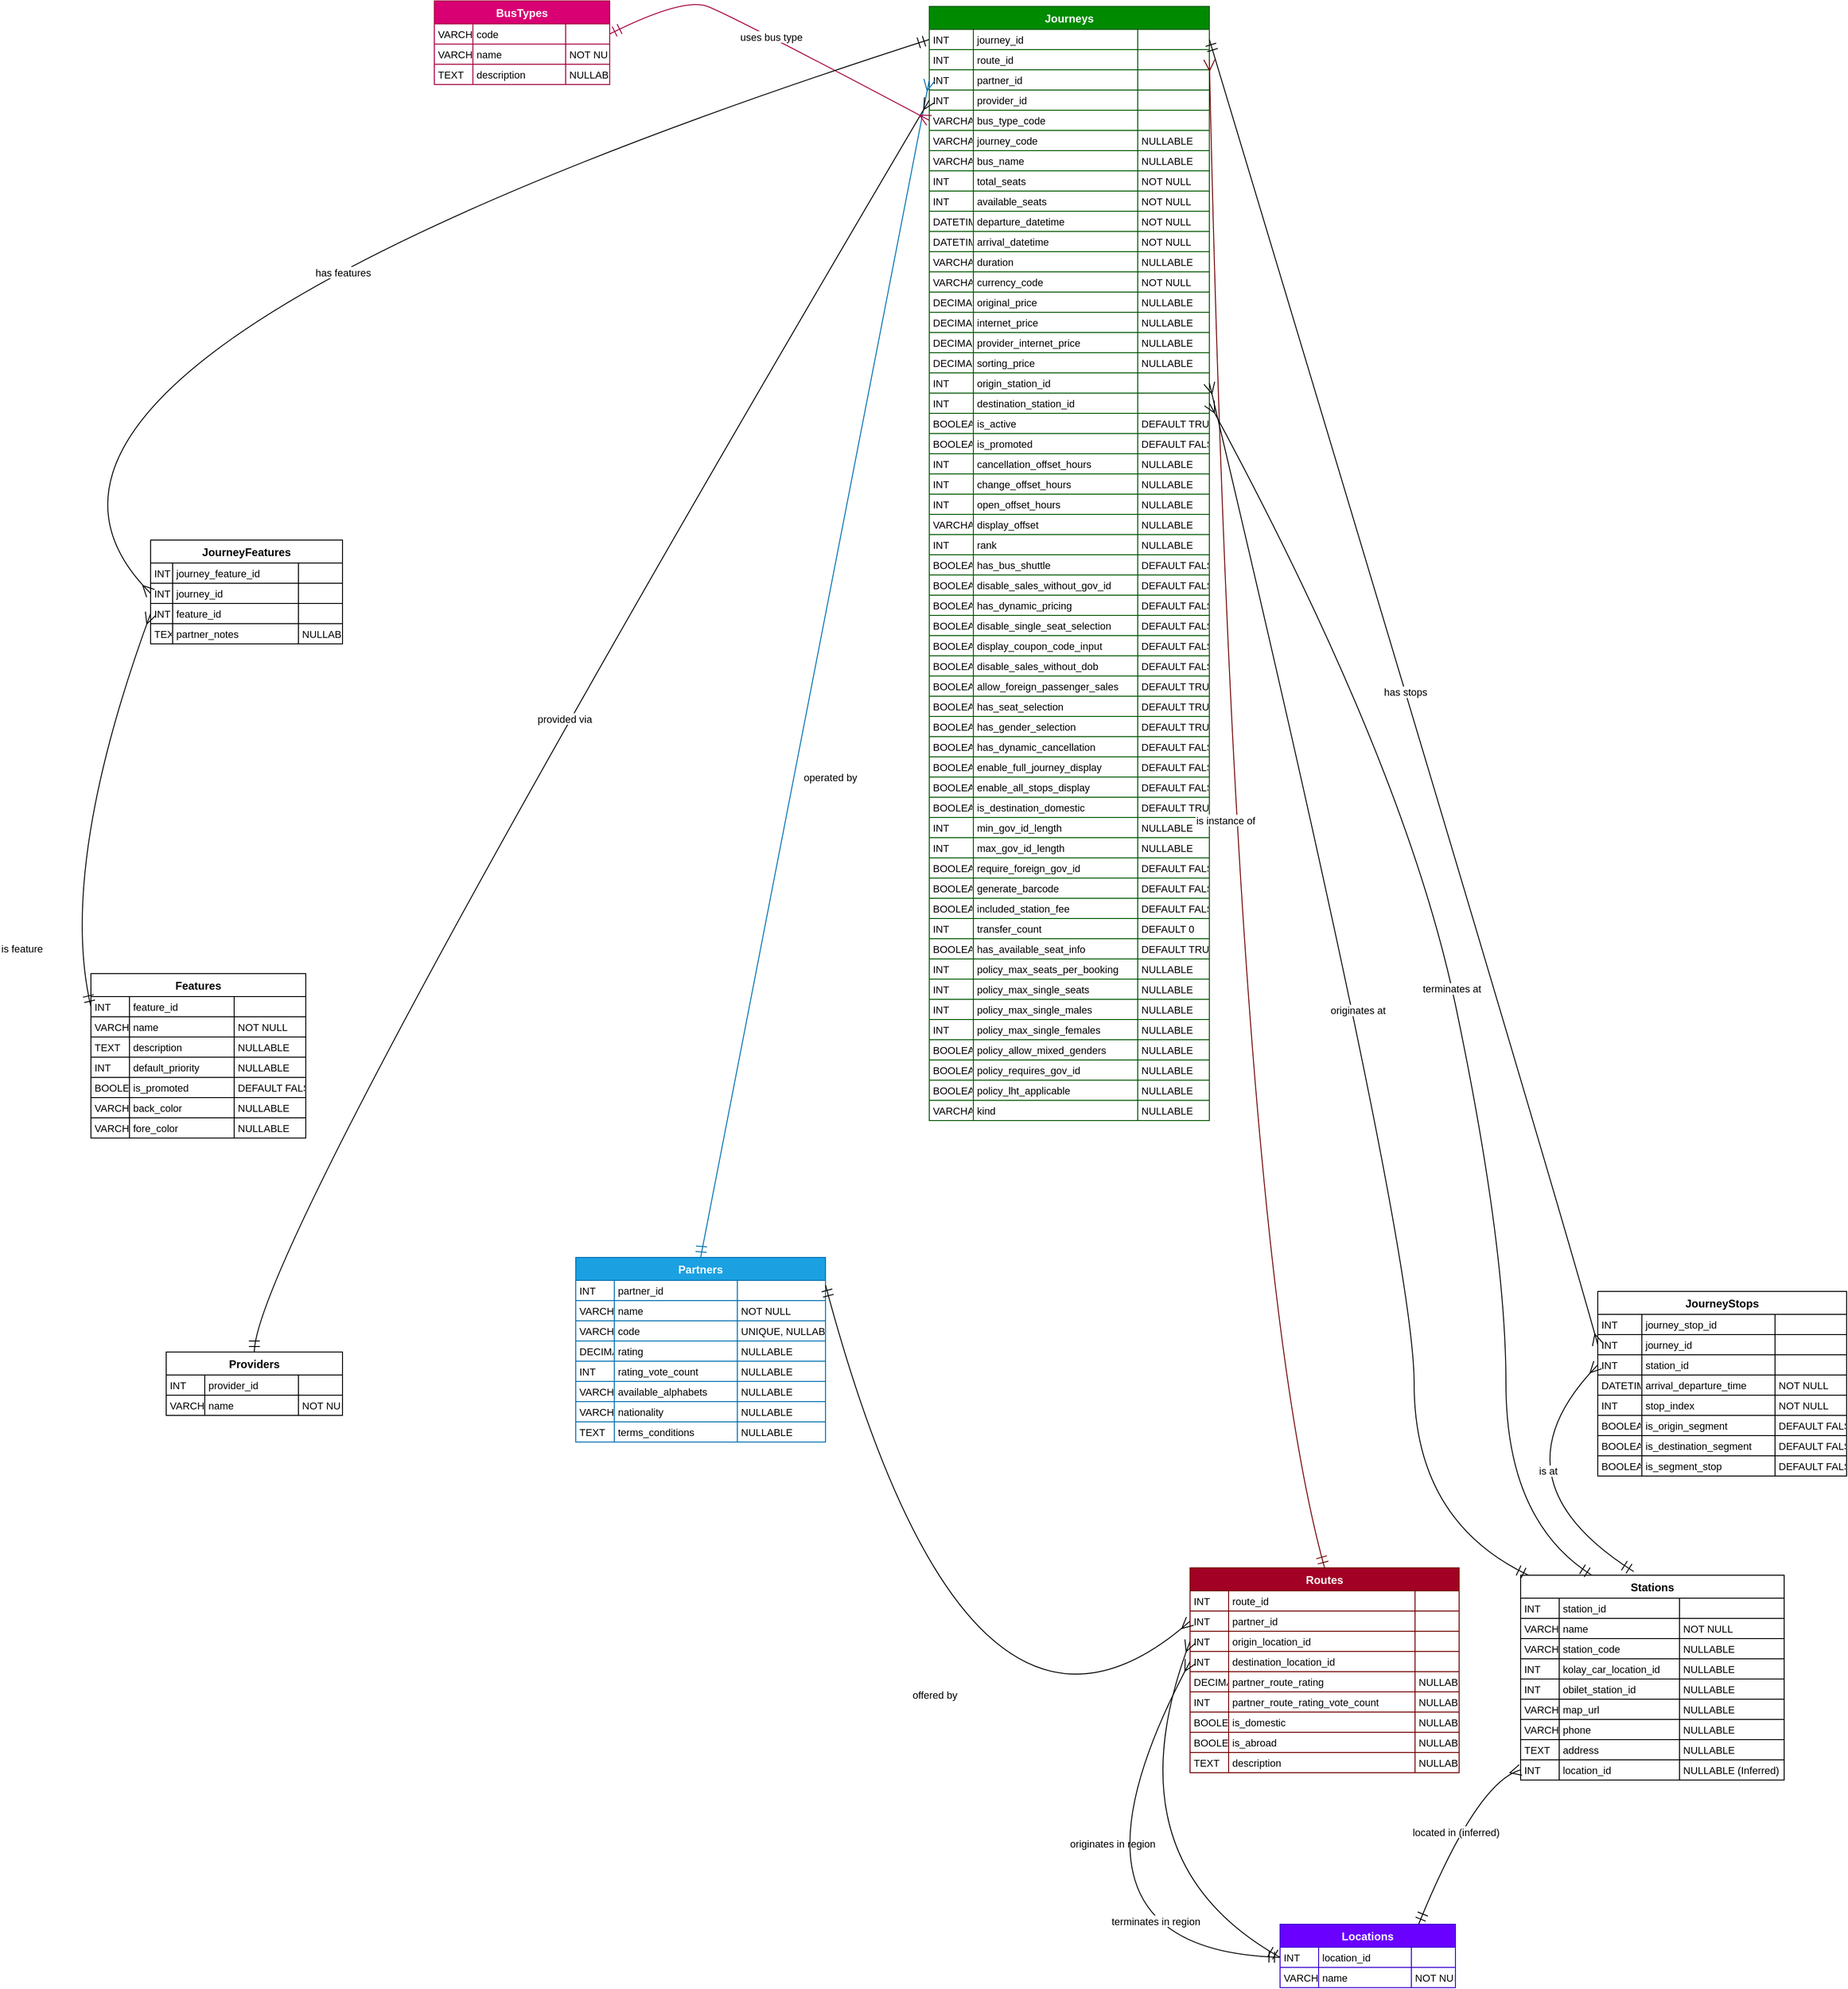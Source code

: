 <mxfile version="25.0.1" pages="7">
  <diagram name="g" id="t0A3kO9ST5g7xoVaB_N8">
    <mxGraphModel dx="704" dy="429" grid="0" gridSize="10" guides="1" tooltips="1" connect="1" arrows="1" fold="1" page="1" pageScale="1" pageWidth="6000" pageHeight="3000" math="0" shadow="0">
      <root>
        <mxCell id="0" />
        <mxCell id="1" parent="0" />
        <mxCell id="Lb9gd_FBTR5Yx6skUMfL-1" value="Partners" style="shape=table;startSize=25;container=1;collapsible=0;childLayout=tableLayout;fixedRows=1;rowLines=1;fontStyle=1;align=center;resizeLast=1;fillColor=#1ba1e2;fontColor=#ffffff;strokeColor=#006EAF;" parent="1" vertex="1">
          <mxGeometry x="2276" y="1625" width="272" height="201" as="geometry" />
        </mxCell>
        <mxCell id="Lb9gd_FBTR5Yx6skUMfL-2" style="shape=tableRow;horizontal=0;startSize=0;swimlaneHead=0;swimlaneBody=0;fillColor=none;collapsible=0;dropTarget=0;points=[[0,0.5],[1,0.5]];portConstraint=eastwest;top=0;left=0;right=0;bottom=0;" parent="Lb9gd_FBTR5Yx6skUMfL-1" vertex="1">
          <mxGeometry y="25" width="272" height="22" as="geometry" />
        </mxCell>
        <mxCell id="Lb9gd_FBTR5Yx6skUMfL-3" value="INT" style="shape=partialRectangle;connectable=0;fillColor=none;top=0;left=0;bottom=0;right=0;align=left;spacingLeft=2;overflow=hidden;fontSize=11;" parent="Lb9gd_FBTR5Yx6skUMfL-2" vertex="1">
          <mxGeometry width="42" height="22" as="geometry">
            <mxRectangle width="42" height="22" as="alternateBounds" />
          </mxGeometry>
        </mxCell>
        <mxCell id="Lb9gd_FBTR5Yx6skUMfL-4" value="partner_id" style="shape=partialRectangle;connectable=0;fillColor=none;top=0;left=0;bottom=0;right=0;align=left;spacingLeft=2;overflow=hidden;fontSize=11;" parent="Lb9gd_FBTR5Yx6skUMfL-2" vertex="1">
          <mxGeometry x="42" width="134" height="22" as="geometry">
            <mxRectangle width="134" height="22" as="alternateBounds" />
          </mxGeometry>
        </mxCell>
        <mxCell id="Lb9gd_FBTR5Yx6skUMfL-5" value="" style="shape=partialRectangle;connectable=0;fillColor=none;top=0;left=0;bottom=0;right=0;align=left;spacingLeft=2;overflow=hidden;fontSize=11;" parent="Lb9gd_FBTR5Yx6skUMfL-2" vertex="1">
          <mxGeometry x="176" width="96" height="22" as="geometry">
            <mxRectangle width="96" height="22" as="alternateBounds" />
          </mxGeometry>
        </mxCell>
        <mxCell id="Lb9gd_FBTR5Yx6skUMfL-6" style="shape=tableRow;horizontal=0;startSize=0;swimlaneHead=0;swimlaneBody=0;fillColor=none;collapsible=0;dropTarget=0;points=[[0,0.5],[1,0.5]];portConstraint=eastwest;top=0;left=0;right=0;bottom=0;" parent="Lb9gd_FBTR5Yx6skUMfL-1" vertex="1">
          <mxGeometry y="47" width="272" height="22" as="geometry" />
        </mxCell>
        <mxCell id="Lb9gd_FBTR5Yx6skUMfL-7" value="VARCHAR" style="shape=partialRectangle;connectable=0;fillColor=none;top=0;left=0;bottom=0;right=0;align=left;spacingLeft=2;overflow=hidden;fontSize=11;" parent="Lb9gd_FBTR5Yx6skUMfL-6" vertex="1">
          <mxGeometry width="42" height="22" as="geometry">
            <mxRectangle width="42" height="22" as="alternateBounds" />
          </mxGeometry>
        </mxCell>
        <mxCell id="Lb9gd_FBTR5Yx6skUMfL-8" value="name" style="shape=partialRectangle;connectable=0;fillColor=none;top=0;left=0;bottom=0;right=0;align=left;spacingLeft=2;overflow=hidden;fontSize=11;" parent="Lb9gd_FBTR5Yx6skUMfL-6" vertex="1">
          <mxGeometry x="42" width="134" height="22" as="geometry">
            <mxRectangle width="134" height="22" as="alternateBounds" />
          </mxGeometry>
        </mxCell>
        <mxCell id="Lb9gd_FBTR5Yx6skUMfL-9" value="NOT NULL" style="shape=partialRectangle;connectable=0;fillColor=none;top=0;left=0;bottom=0;right=0;align=left;spacingLeft=2;overflow=hidden;fontSize=11;" parent="Lb9gd_FBTR5Yx6skUMfL-6" vertex="1">
          <mxGeometry x="176" width="96" height="22" as="geometry">
            <mxRectangle width="96" height="22" as="alternateBounds" />
          </mxGeometry>
        </mxCell>
        <mxCell id="Lb9gd_FBTR5Yx6skUMfL-10" style="shape=tableRow;horizontal=0;startSize=0;swimlaneHead=0;swimlaneBody=0;fillColor=none;collapsible=0;dropTarget=0;points=[[0,0.5],[1,0.5]];portConstraint=eastwest;top=0;left=0;right=0;bottom=0;" parent="Lb9gd_FBTR5Yx6skUMfL-1" vertex="1">
          <mxGeometry y="69" width="272" height="22" as="geometry" />
        </mxCell>
        <mxCell id="Lb9gd_FBTR5Yx6skUMfL-11" value="VARCHAR" style="shape=partialRectangle;connectable=0;fillColor=none;top=0;left=0;bottom=0;right=0;align=left;spacingLeft=2;overflow=hidden;fontSize=11;" parent="Lb9gd_FBTR5Yx6skUMfL-10" vertex="1">
          <mxGeometry width="42" height="22" as="geometry">
            <mxRectangle width="42" height="22" as="alternateBounds" />
          </mxGeometry>
        </mxCell>
        <mxCell id="Lb9gd_FBTR5Yx6skUMfL-12" value="code" style="shape=partialRectangle;connectable=0;fillColor=none;top=0;left=0;bottom=0;right=0;align=left;spacingLeft=2;overflow=hidden;fontSize=11;" parent="Lb9gd_FBTR5Yx6skUMfL-10" vertex="1">
          <mxGeometry x="42" width="134" height="22" as="geometry">
            <mxRectangle width="134" height="22" as="alternateBounds" />
          </mxGeometry>
        </mxCell>
        <mxCell id="Lb9gd_FBTR5Yx6skUMfL-13" value="UNIQUE, NULLABLE" style="shape=partialRectangle;connectable=0;fillColor=none;top=0;left=0;bottom=0;right=0;align=left;spacingLeft=2;overflow=hidden;fontSize=11;" parent="Lb9gd_FBTR5Yx6skUMfL-10" vertex="1">
          <mxGeometry x="176" width="96" height="22" as="geometry">
            <mxRectangle width="96" height="22" as="alternateBounds" />
          </mxGeometry>
        </mxCell>
        <mxCell id="Lb9gd_FBTR5Yx6skUMfL-14" style="shape=tableRow;horizontal=0;startSize=0;swimlaneHead=0;swimlaneBody=0;fillColor=none;collapsible=0;dropTarget=0;points=[[0,0.5],[1,0.5]];portConstraint=eastwest;top=0;left=0;right=0;bottom=0;" parent="Lb9gd_FBTR5Yx6skUMfL-1" vertex="1">
          <mxGeometry y="91" width="272" height="22" as="geometry" />
        </mxCell>
        <mxCell id="Lb9gd_FBTR5Yx6skUMfL-15" value="DECIMAL" style="shape=partialRectangle;connectable=0;fillColor=none;top=0;left=0;bottom=0;right=0;align=left;spacingLeft=2;overflow=hidden;fontSize=11;" parent="Lb9gd_FBTR5Yx6skUMfL-14" vertex="1">
          <mxGeometry width="42" height="22" as="geometry">
            <mxRectangle width="42" height="22" as="alternateBounds" />
          </mxGeometry>
        </mxCell>
        <mxCell id="Lb9gd_FBTR5Yx6skUMfL-16" value="rating" style="shape=partialRectangle;connectable=0;fillColor=none;top=0;left=0;bottom=0;right=0;align=left;spacingLeft=2;overflow=hidden;fontSize=11;" parent="Lb9gd_FBTR5Yx6skUMfL-14" vertex="1">
          <mxGeometry x="42" width="134" height="22" as="geometry">
            <mxRectangle width="134" height="22" as="alternateBounds" />
          </mxGeometry>
        </mxCell>
        <mxCell id="Lb9gd_FBTR5Yx6skUMfL-17" value="NULLABLE" style="shape=partialRectangle;connectable=0;fillColor=none;top=0;left=0;bottom=0;right=0;align=left;spacingLeft=2;overflow=hidden;fontSize=11;" parent="Lb9gd_FBTR5Yx6skUMfL-14" vertex="1">
          <mxGeometry x="176" width="96" height="22" as="geometry">
            <mxRectangle width="96" height="22" as="alternateBounds" />
          </mxGeometry>
        </mxCell>
        <mxCell id="Lb9gd_FBTR5Yx6skUMfL-18" style="shape=tableRow;horizontal=0;startSize=0;swimlaneHead=0;swimlaneBody=0;fillColor=none;collapsible=0;dropTarget=0;points=[[0,0.5],[1,0.5]];portConstraint=eastwest;top=0;left=0;right=0;bottom=0;" parent="Lb9gd_FBTR5Yx6skUMfL-1" vertex="1">
          <mxGeometry y="113" width="272" height="22" as="geometry" />
        </mxCell>
        <mxCell id="Lb9gd_FBTR5Yx6skUMfL-19" value="INT" style="shape=partialRectangle;connectable=0;fillColor=none;top=0;left=0;bottom=0;right=0;align=left;spacingLeft=2;overflow=hidden;fontSize=11;" parent="Lb9gd_FBTR5Yx6skUMfL-18" vertex="1">
          <mxGeometry width="42" height="22" as="geometry">
            <mxRectangle width="42" height="22" as="alternateBounds" />
          </mxGeometry>
        </mxCell>
        <mxCell id="Lb9gd_FBTR5Yx6skUMfL-20" value="rating_vote_count" style="shape=partialRectangle;connectable=0;fillColor=none;top=0;left=0;bottom=0;right=0;align=left;spacingLeft=2;overflow=hidden;fontSize=11;" parent="Lb9gd_FBTR5Yx6skUMfL-18" vertex="1">
          <mxGeometry x="42" width="134" height="22" as="geometry">
            <mxRectangle width="134" height="22" as="alternateBounds" />
          </mxGeometry>
        </mxCell>
        <mxCell id="Lb9gd_FBTR5Yx6skUMfL-21" value="NULLABLE" style="shape=partialRectangle;connectable=0;fillColor=none;top=0;left=0;bottom=0;right=0;align=left;spacingLeft=2;overflow=hidden;fontSize=11;" parent="Lb9gd_FBTR5Yx6skUMfL-18" vertex="1">
          <mxGeometry x="176" width="96" height="22" as="geometry">
            <mxRectangle width="96" height="22" as="alternateBounds" />
          </mxGeometry>
        </mxCell>
        <mxCell id="Lb9gd_FBTR5Yx6skUMfL-22" style="shape=tableRow;horizontal=0;startSize=0;swimlaneHead=0;swimlaneBody=0;fillColor=none;collapsible=0;dropTarget=0;points=[[0,0.5],[1,0.5]];portConstraint=eastwest;top=0;left=0;right=0;bottom=0;" parent="Lb9gd_FBTR5Yx6skUMfL-1" vertex="1">
          <mxGeometry y="135" width="272" height="22" as="geometry" />
        </mxCell>
        <mxCell id="Lb9gd_FBTR5Yx6skUMfL-23" value="VARCHAR" style="shape=partialRectangle;connectable=0;fillColor=none;top=0;left=0;bottom=0;right=0;align=left;spacingLeft=2;overflow=hidden;fontSize=11;" parent="Lb9gd_FBTR5Yx6skUMfL-22" vertex="1">
          <mxGeometry width="42" height="22" as="geometry">
            <mxRectangle width="42" height="22" as="alternateBounds" />
          </mxGeometry>
        </mxCell>
        <mxCell id="Lb9gd_FBTR5Yx6skUMfL-24" value="available_alphabets" style="shape=partialRectangle;connectable=0;fillColor=none;top=0;left=0;bottom=0;right=0;align=left;spacingLeft=2;overflow=hidden;fontSize=11;" parent="Lb9gd_FBTR5Yx6skUMfL-22" vertex="1">
          <mxGeometry x="42" width="134" height="22" as="geometry">
            <mxRectangle width="134" height="22" as="alternateBounds" />
          </mxGeometry>
        </mxCell>
        <mxCell id="Lb9gd_FBTR5Yx6skUMfL-25" value="NULLABLE" style="shape=partialRectangle;connectable=0;fillColor=none;top=0;left=0;bottom=0;right=0;align=left;spacingLeft=2;overflow=hidden;fontSize=11;" parent="Lb9gd_FBTR5Yx6skUMfL-22" vertex="1">
          <mxGeometry x="176" width="96" height="22" as="geometry">
            <mxRectangle width="96" height="22" as="alternateBounds" />
          </mxGeometry>
        </mxCell>
        <mxCell id="Lb9gd_FBTR5Yx6skUMfL-26" style="shape=tableRow;horizontal=0;startSize=0;swimlaneHead=0;swimlaneBody=0;fillColor=none;collapsible=0;dropTarget=0;points=[[0,0.5],[1,0.5]];portConstraint=eastwest;top=0;left=0;right=0;bottom=0;" parent="Lb9gd_FBTR5Yx6skUMfL-1" vertex="1">
          <mxGeometry y="157" width="272" height="22" as="geometry" />
        </mxCell>
        <mxCell id="Lb9gd_FBTR5Yx6skUMfL-27" value="VARCHAR" style="shape=partialRectangle;connectable=0;fillColor=none;top=0;left=0;bottom=0;right=0;align=left;spacingLeft=2;overflow=hidden;fontSize=11;" parent="Lb9gd_FBTR5Yx6skUMfL-26" vertex="1">
          <mxGeometry width="42" height="22" as="geometry">
            <mxRectangle width="42" height="22" as="alternateBounds" />
          </mxGeometry>
        </mxCell>
        <mxCell id="Lb9gd_FBTR5Yx6skUMfL-28" value="nationality" style="shape=partialRectangle;connectable=0;fillColor=none;top=0;left=0;bottom=0;right=0;align=left;spacingLeft=2;overflow=hidden;fontSize=11;" parent="Lb9gd_FBTR5Yx6skUMfL-26" vertex="1">
          <mxGeometry x="42" width="134" height="22" as="geometry">
            <mxRectangle width="134" height="22" as="alternateBounds" />
          </mxGeometry>
        </mxCell>
        <mxCell id="Lb9gd_FBTR5Yx6skUMfL-29" value="NULLABLE" style="shape=partialRectangle;connectable=0;fillColor=none;top=0;left=0;bottom=0;right=0;align=left;spacingLeft=2;overflow=hidden;fontSize=11;" parent="Lb9gd_FBTR5Yx6skUMfL-26" vertex="1">
          <mxGeometry x="176" width="96" height="22" as="geometry">
            <mxRectangle width="96" height="22" as="alternateBounds" />
          </mxGeometry>
        </mxCell>
        <mxCell id="Lb9gd_FBTR5Yx6skUMfL-30" style="shape=tableRow;horizontal=0;startSize=0;swimlaneHead=0;swimlaneBody=0;fillColor=none;collapsible=0;dropTarget=0;points=[[0,0.5],[1,0.5]];portConstraint=eastwest;top=0;left=0;right=0;bottom=0;" parent="Lb9gd_FBTR5Yx6skUMfL-1" vertex="1">
          <mxGeometry y="179" width="272" height="22" as="geometry" />
        </mxCell>
        <mxCell id="Lb9gd_FBTR5Yx6skUMfL-31" value="TEXT" style="shape=partialRectangle;connectable=0;fillColor=none;top=0;left=0;bottom=0;right=0;align=left;spacingLeft=2;overflow=hidden;fontSize=11;" parent="Lb9gd_FBTR5Yx6skUMfL-30" vertex="1">
          <mxGeometry width="42" height="22" as="geometry">
            <mxRectangle width="42" height="22" as="alternateBounds" />
          </mxGeometry>
        </mxCell>
        <mxCell id="Lb9gd_FBTR5Yx6skUMfL-32" value="terms_conditions" style="shape=partialRectangle;connectable=0;fillColor=none;top=0;left=0;bottom=0;right=0;align=left;spacingLeft=2;overflow=hidden;fontSize=11;" parent="Lb9gd_FBTR5Yx6skUMfL-30" vertex="1">
          <mxGeometry x="42" width="134" height="22" as="geometry">
            <mxRectangle width="134" height="22" as="alternateBounds" />
          </mxGeometry>
        </mxCell>
        <mxCell id="Lb9gd_FBTR5Yx6skUMfL-33" value="NULLABLE" style="shape=partialRectangle;connectable=0;fillColor=none;top=0;left=0;bottom=0;right=0;align=left;spacingLeft=2;overflow=hidden;fontSize=11;" parent="Lb9gd_FBTR5Yx6skUMfL-30" vertex="1">
          <mxGeometry x="176" width="96" height="22" as="geometry">
            <mxRectangle width="96" height="22" as="alternateBounds" />
          </mxGeometry>
        </mxCell>
        <mxCell id="Lb9gd_FBTR5Yx6skUMfL-34" value="Providers" style="shape=table;startSize=25;container=1;collapsible=0;childLayout=tableLayout;fixedRows=1;rowLines=1;fontStyle=1;align=center;resizeLast=1;" parent="1" vertex="1">
          <mxGeometry x="1830" y="1728" width="192" height="69" as="geometry" />
        </mxCell>
        <mxCell id="Lb9gd_FBTR5Yx6skUMfL-35" style="shape=tableRow;horizontal=0;startSize=0;swimlaneHead=0;swimlaneBody=0;fillColor=none;collapsible=0;dropTarget=0;points=[[0,0.5],[1,0.5]];portConstraint=eastwest;top=0;left=0;right=0;bottom=0;" parent="Lb9gd_FBTR5Yx6skUMfL-34" vertex="1">
          <mxGeometry y="25" width="192" height="22" as="geometry" />
        </mxCell>
        <mxCell id="Lb9gd_FBTR5Yx6skUMfL-36" value="INT" style="shape=partialRectangle;connectable=0;fillColor=none;top=0;left=0;bottom=0;right=0;align=left;spacingLeft=2;overflow=hidden;fontSize=11;" parent="Lb9gd_FBTR5Yx6skUMfL-35" vertex="1">
          <mxGeometry width="42" height="22" as="geometry">
            <mxRectangle width="42" height="22" as="alternateBounds" />
          </mxGeometry>
        </mxCell>
        <mxCell id="Lb9gd_FBTR5Yx6skUMfL-37" value="provider_id" style="shape=partialRectangle;connectable=0;fillColor=none;top=0;left=0;bottom=0;right=0;align=left;spacingLeft=2;overflow=hidden;fontSize=11;" parent="Lb9gd_FBTR5Yx6skUMfL-35" vertex="1">
          <mxGeometry x="42" width="102" height="22" as="geometry">
            <mxRectangle width="102" height="22" as="alternateBounds" />
          </mxGeometry>
        </mxCell>
        <mxCell id="Lb9gd_FBTR5Yx6skUMfL-38" value="" style="shape=partialRectangle;connectable=0;fillColor=none;top=0;left=0;bottom=0;right=0;align=left;spacingLeft=2;overflow=hidden;fontSize=11;" parent="Lb9gd_FBTR5Yx6skUMfL-35" vertex="1">
          <mxGeometry x="144" width="48" height="22" as="geometry">
            <mxRectangle width="48" height="22" as="alternateBounds" />
          </mxGeometry>
        </mxCell>
        <mxCell id="Lb9gd_FBTR5Yx6skUMfL-39" style="shape=tableRow;horizontal=0;startSize=0;swimlaneHead=0;swimlaneBody=0;fillColor=none;collapsible=0;dropTarget=0;points=[[0,0.5],[1,0.5]];portConstraint=eastwest;top=0;left=0;right=0;bottom=0;" parent="Lb9gd_FBTR5Yx6skUMfL-34" vertex="1">
          <mxGeometry y="47" width="192" height="22" as="geometry" />
        </mxCell>
        <mxCell id="Lb9gd_FBTR5Yx6skUMfL-40" value="VARCHAR" style="shape=partialRectangle;connectable=0;fillColor=none;top=0;left=0;bottom=0;right=0;align=left;spacingLeft=2;overflow=hidden;fontSize=11;" parent="Lb9gd_FBTR5Yx6skUMfL-39" vertex="1">
          <mxGeometry width="42" height="22" as="geometry">
            <mxRectangle width="42" height="22" as="alternateBounds" />
          </mxGeometry>
        </mxCell>
        <mxCell id="Lb9gd_FBTR5Yx6skUMfL-41" value="name" style="shape=partialRectangle;connectable=0;fillColor=none;top=0;left=0;bottom=0;right=0;align=left;spacingLeft=2;overflow=hidden;fontSize=11;" parent="Lb9gd_FBTR5Yx6skUMfL-39" vertex="1">
          <mxGeometry x="42" width="102" height="22" as="geometry">
            <mxRectangle width="102" height="22" as="alternateBounds" />
          </mxGeometry>
        </mxCell>
        <mxCell id="Lb9gd_FBTR5Yx6skUMfL-42" value="NOT NULL" style="shape=partialRectangle;connectable=0;fillColor=none;top=0;left=0;bottom=0;right=0;align=left;spacingLeft=2;overflow=hidden;fontSize=11;" parent="Lb9gd_FBTR5Yx6skUMfL-39" vertex="1">
          <mxGeometry x="144" width="48" height="22" as="geometry">
            <mxRectangle width="48" height="22" as="alternateBounds" />
          </mxGeometry>
        </mxCell>
        <mxCell id="Lb9gd_FBTR5Yx6skUMfL-43" value="Locations" style="shape=table;startSize=25;container=1;collapsible=0;childLayout=tableLayout;fixedRows=1;rowLines=1;fontStyle=1;align=center;resizeLast=1;fillColor=#6a00ff;fontColor=#ffffff;strokeColor=#3700CC;" parent="1" vertex="1">
          <mxGeometry x="3043" y="2351" width="191" height="69" as="geometry" />
        </mxCell>
        <mxCell id="Lb9gd_FBTR5Yx6skUMfL-44" style="shape=tableRow;horizontal=0;startSize=0;swimlaneHead=0;swimlaneBody=0;fillColor=none;collapsible=0;dropTarget=0;points=[[0,0.5],[1,0.5]];portConstraint=eastwest;top=0;left=0;right=0;bottom=0;" parent="Lb9gd_FBTR5Yx6skUMfL-43" vertex="1">
          <mxGeometry y="25" width="191" height="22" as="geometry" />
        </mxCell>
        <mxCell id="Lb9gd_FBTR5Yx6skUMfL-45" value="INT" style="shape=partialRectangle;connectable=0;fillColor=none;top=0;left=0;bottom=0;right=0;align=left;spacingLeft=2;overflow=hidden;fontSize=11;" parent="Lb9gd_FBTR5Yx6skUMfL-44" vertex="1">
          <mxGeometry width="42" height="22" as="geometry">
            <mxRectangle width="42" height="22" as="alternateBounds" />
          </mxGeometry>
        </mxCell>
        <mxCell id="Lb9gd_FBTR5Yx6skUMfL-46" value="location_id" style="shape=partialRectangle;connectable=0;fillColor=none;top=0;left=0;bottom=0;right=0;align=left;spacingLeft=2;overflow=hidden;fontSize=11;" parent="Lb9gd_FBTR5Yx6skUMfL-44" vertex="1">
          <mxGeometry x="42" width="101" height="22" as="geometry">
            <mxRectangle width="101" height="22" as="alternateBounds" />
          </mxGeometry>
        </mxCell>
        <mxCell id="Lb9gd_FBTR5Yx6skUMfL-47" value="" style="shape=partialRectangle;connectable=0;fillColor=none;top=0;left=0;bottom=0;right=0;align=left;spacingLeft=2;overflow=hidden;fontSize=11;" parent="Lb9gd_FBTR5Yx6skUMfL-44" vertex="1">
          <mxGeometry x="143" width="48" height="22" as="geometry">
            <mxRectangle width="48" height="22" as="alternateBounds" />
          </mxGeometry>
        </mxCell>
        <mxCell id="Lb9gd_FBTR5Yx6skUMfL-48" style="shape=tableRow;horizontal=0;startSize=0;swimlaneHead=0;swimlaneBody=0;fillColor=none;collapsible=0;dropTarget=0;points=[[0,0.5],[1,0.5]];portConstraint=eastwest;top=0;left=0;right=0;bottom=0;" parent="Lb9gd_FBTR5Yx6skUMfL-43" vertex="1">
          <mxGeometry y="47" width="191" height="22" as="geometry" />
        </mxCell>
        <mxCell id="Lb9gd_FBTR5Yx6skUMfL-49" value="VARCHAR" style="shape=partialRectangle;connectable=0;fillColor=none;top=0;left=0;bottom=0;right=0;align=left;spacingLeft=2;overflow=hidden;fontSize=11;" parent="Lb9gd_FBTR5Yx6skUMfL-48" vertex="1">
          <mxGeometry width="42" height="22" as="geometry">
            <mxRectangle width="42" height="22" as="alternateBounds" />
          </mxGeometry>
        </mxCell>
        <mxCell id="Lb9gd_FBTR5Yx6skUMfL-50" value="name" style="shape=partialRectangle;connectable=0;fillColor=none;top=0;left=0;bottom=0;right=0;align=left;spacingLeft=2;overflow=hidden;fontSize=11;" parent="Lb9gd_FBTR5Yx6skUMfL-48" vertex="1">
          <mxGeometry x="42" width="101" height="22" as="geometry">
            <mxRectangle width="101" height="22" as="alternateBounds" />
          </mxGeometry>
        </mxCell>
        <mxCell id="Lb9gd_FBTR5Yx6skUMfL-51" value="NOT NULL" style="shape=partialRectangle;connectable=0;fillColor=none;top=0;left=0;bottom=0;right=0;align=left;spacingLeft=2;overflow=hidden;fontSize=11;" parent="Lb9gd_FBTR5Yx6skUMfL-48" vertex="1">
          <mxGeometry x="143" width="48" height="22" as="geometry">
            <mxRectangle width="48" height="22" as="alternateBounds" />
          </mxGeometry>
        </mxCell>
        <mxCell id="Lb9gd_FBTR5Yx6skUMfL-52" value="Stations" style="shape=table;startSize=25;container=1;collapsible=0;childLayout=tableLayout;fixedRows=1;rowLines=1;fontStyle=1;align=center;resizeLast=1;" parent="1" vertex="1">
          <mxGeometry x="3305" y="1971" width="287" height="223" as="geometry" />
        </mxCell>
        <mxCell id="Lb9gd_FBTR5Yx6skUMfL-53" style="shape=tableRow;horizontal=0;startSize=0;swimlaneHead=0;swimlaneBody=0;fillColor=none;collapsible=0;dropTarget=0;points=[[0,0.5],[1,0.5]];portConstraint=eastwest;top=0;left=0;right=0;bottom=0;" parent="Lb9gd_FBTR5Yx6skUMfL-52" vertex="1">
          <mxGeometry y="25" width="287" height="22" as="geometry" />
        </mxCell>
        <mxCell id="Lb9gd_FBTR5Yx6skUMfL-54" value="INT" style="shape=partialRectangle;connectable=0;fillColor=none;top=0;left=0;bottom=0;right=0;align=left;spacingLeft=2;overflow=hidden;fontSize=11;" parent="Lb9gd_FBTR5Yx6skUMfL-53" vertex="1">
          <mxGeometry width="42" height="22" as="geometry">
            <mxRectangle width="42" height="22" as="alternateBounds" />
          </mxGeometry>
        </mxCell>
        <mxCell id="Lb9gd_FBTR5Yx6skUMfL-55" value="station_id" style="shape=partialRectangle;connectable=0;fillColor=none;top=0;left=0;bottom=0;right=0;align=left;spacingLeft=2;overflow=hidden;fontSize=11;" parent="Lb9gd_FBTR5Yx6skUMfL-53" vertex="1">
          <mxGeometry x="42" width="131" height="22" as="geometry">
            <mxRectangle width="131" height="22" as="alternateBounds" />
          </mxGeometry>
        </mxCell>
        <mxCell id="Lb9gd_FBTR5Yx6skUMfL-56" value="" style="shape=partialRectangle;connectable=0;fillColor=none;top=0;left=0;bottom=0;right=0;align=left;spacingLeft=2;overflow=hidden;fontSize=11;" parent="Lb9gd_FBTR5Yx6skUMfL-53" vertex="1">
          <mxGeometry x="173" width="114" height="22" as="geometry">
            <mxRectangle width="114" height="22" as="alternateBounds" />
          </mxGeometry>
        </mxCell>
        <mxCell id="Lb9gd_FBTR5Yx6skUMfL-57" style="shape=tableRow;horizontal=0;startSize=0;swimlaneHead=0;swimlaneBody=0;fillColor=none;collapsible=0;dropTarget=0;points=[[0,0.5],[1,0.5]];portConstraint=eastwest;top=0;left=0;right=0;bottom=0;" parent="Lb9gd_FBTR5Yx6skUMfL-52" vertex="1">
          <mxGeometry y="47" width="287" height="22" as="geometry" />
        </mxCell>
        <mxCell id="Lb9gd_FBTR5Yx6skUMfL-58" value="VARCHAR" style="shape=partialRectangle;connectable=0;fillColor=none;top=0;left=0;bottom=0;right=0;align=left;spacingLeft=2;overflow=hidden;fontSize=11;" parent="Lb9gd_FBTR5Yx6skUMfL-57" vertex="1">
          <mxGeometry width="42" height="22" as="geometry">
            <mxRectangle width="42" height="22" as="alternateBounds" />
          </mxGeometry>
        </mxCell>
        <mxCell id="Lb9gd_FBTR5Yx6skUMfL-59" value="name" style="shape=partialRectangle;connectable=0;fillColor=none;top=0;left=0;bottom=0;right=0;align=left;spacingLeft=2;overflow=hidden;fontSize=11;" parent="Lb9gd_FBTR5Yx6skUMfL-57" vertex="1">
          <mxGeometry x="42" width="131" height="22" as="geometry">
            <mxRectangle width="131" height="22" as="alternateBounds" />
          </mxGeometry>
        </mxCell>
        <mxCell id="Lb9gd_FBTR5Yx6skUMfL-60" value="NOT NULL" style="shape=partialRectangle;connectable=0;fillColor=none;top=0;left=0;bottom=0;right=0;align=left;spacingLeft=2;overflow=hidden;fontSize=11;" parent="Lb9gd_FBTR5Yx6skUMfL-57" vertex="1">
          <mxGeometry x="173" width="114" height="22" as="geometry">
            <mxRectangle width="114" height="22" as="alternateBounds" />
          </mxGeometry>
        </mxCell>
        <mxCell id="Lb9gd_FBTR5Yx6skUMfL-61" style="shape=tableRow;horizontal=0;startSize=0;swimlaneHead=0;swimlaneBody=0;fillColor=none;collapsible=0;dropTarget=0;points=[[0,0.5],[1,0.5]];portConstraint=eastwest;top=0;left=0;right=0;bottom=0;" parent="Lb9gd_FBTR5Yx6skUMfL-52" vertex="1">
          <mxGeometry y="69" width="287" height="22" as="geometry" />
        </mxCell>
        <mxCell id="Lb9gd_FBTR5Yx6skUMfL-62" value="VARCHAR" style="shape=partialRectangle;connectable=0;fillColor=none;top=0;left=0;bottom=0;right=0;align=left;spacingLeft=2;overflow=hidden;fontSize=11;" parent="Lb9gd_FBTR5Yx6skUMfL-61" vertex="1">
          <mxGeometry width="42" height="22" as="geometry">
            <mxRectangle width="42" height="22" as="alternateBounds" />
          </mxGeometry>
        </mxCell>
        <mxCell id="Lb9gd_FBTR5Yx6skUMfL-63" value="station_code" style="shape=partialRectangle;connectable=0;fillColor=none;top=0;left=0;bottom=0;right=0;align=left;spacingLeft=2;overflow=hidden;fontSize=11;" parent="Lb9gd_FBTR5Yx6skUMfL-61" vertex="1">
          <mxGeometry x="42" width="131" height="22" as="geometry">
            <mxRectangle width="131" height="22" as="alternateBounds" />
          </mxGeometry>
        </mxCell>
        <mxCell id="Lb9gd_FBTR5Yx6skUMfL-64" value="NULLABLE" style="shape=partialRectangle;connectable=0;fillColor=none;top=0;left=0;bottom=0;right=0;align=left;spacingLeft=2;overflow=hidden;fontSize=11;" parent="Lb9gd_FBTR5Yx6skUMfL-61" vertex="1">
          <mxGeometry x="173" width="114" height="22" as="geometry">
            <mxRectangle width="114" height="22" as="alternateBounds" />
          </mxGeometry>
        </mxCell>
        <mxCell id="Lb9gd_FBTR5Yx6skUMfL-65" style="shape=tableRow;horizontal=0;startSize=0;swimlaneHead=0;swimlaneBody=0;fillColor=none;collapsible=0;dropTarget=0;points=[[0,0.5],[1,0.5]];portConstraint=eastwest;top=0;left=0;right=0;bottom=0;" parent="Lb9gd_FBTR5Yx6skUMfL-52" vertex="1">
          <mxGeometry y="91" width="287" height="22" as="geometry" />
        </mxCell>
        <mxCell id="Lb9gd_FBTR5Yx6skUMfL-66" value="INT" style="shape=partialRectangle;connectable=0;fillColor=none;top=0;left=0;bottom=0;right=0;align=left;spacingLeft=2;overflow=hidden;fontSize=11;" parent="Lb9gd_FBTR5Yx6skUMfL-65" vertex="1">
          <mxGeometry width="42" height="22" as="geometry">
            <mxRectangle width="42" height="22" as="alternateBounds" />
          </mxGeometry>
        </mxCell>
        <mxCell id="Lb9gd_FBTR5Yx6skUMfL-67" value="kolay_car_location_id" style="shape=partialRectangle;connectable=0;fillColor=none;top=0;left=0;bottom=0;right=0;align=left;spacingLeft=2;overflow=hidden;fontSize=11;" parent="Lb9gd_FBTR5Yx6skUMfL-65" vertex="1">
          <mxGeometry x="42" width="131" height="22" as="geometry">
            <mxRectangle width="131" height="22" as="alternateBounds" />
          </mxGeometry>
        </mxCell>
        <mxCell id="Lb9gd_FBTR5Yx6skUMfL-68" value="NULLABLE" style="shape=partialRectangle;connectable=0;fillColor=none;top=0;left=0;bottom=0;right=0;align=left;spacingLeft=2;overflow=hidden;fontSize=11;" parent="Lb9gd_FBTR5Yx6skUMfL-65" vertex="1">
          <mxGeometry x="173" width="114" height="22" as="geometry">
            <mxRectangle width="114" height="22" as="alternateBounds" />
          </mxGeometry>
        </mxCell>
        <mxCell id="Lb9gd_FBTR5Yx6skUMfL-69" style="shape=tableRow;horizontal=0;startSize=0;swimlaneHead=0;swimlaneBody=0;fillColor=none;collapsible=0;dropTarget=0;points=[[0,0.5],[1,0.5]];portConstraint=eastwest;top=0;left=0;right=0;bottom=0;" parent="Lb9gd_FBTR5Yx6skUMfL-52" vertex="1">
          <mxGeometry y="113" width="287" height="22" as="geometry" />
        </mxCell>
        <mxCell id="Lb9gd_FBTR5Yx6skUMfL-70" value="INT" style="shape=partialRectangle;connectable=0;fillColor=none;top=0;left=0;bottom=0;right=0;align=left;spacingLeft=2;overflow=hidden;fontSize=11;" parent="Lb9gd_FBTR5Yx6skUMfL-69" vertex="1">
          <mxGeometry width="42" height="22" as="geometry">
            <mxRectangle width="42" height="22" as="alternateBounds" />
          </mxGeometry>
        </mxCell>
        <mxCell id="Lb9gd_FBTR5Yx6skUMfL-71" value="obilet_station_id" style="shape=partialRectangle;connectable=0;fillColor=none;top=0;left=0;bottom=0;right=0;align=left;spacingLeft=2;overflow=hidden;fontSize=11;" parent="Lb9gd_FBTR5Yx6skUMfL-69" vertex="1">
          <mxGeometry x="42" width="131" height="22" as="geometry">
            <mxRectangle width="131" height="22" as="alternateBounds" />
          </mxGeometry>
        </mxCell>
        <mxCell id="Lb9gd_FBTR5Yx6skUMfL-72" value="NULLABLE" style="shape=partialRectangle;connectable=0;fillColor=none;top=0;left=0;bottom=0;right=0;align=left;spacingLeft=2;overflow=hidden;fontSize=11;" parent="Lb9gd_FBTR5Yx6skUMfL-69" vertex="1">
          <mxGeometry x="173" width="114" height="22" as="geometry">
            <mxRectangle width="114" height="22" as="alternateBounds" />
          </mxGeometry>
        </mxCell>
        <mxCell id="Lb9gd_FBTR5Yx6skUMfL-73" style="shape=tableRow;horizontal=0;startSize=0;swimlaneHead=0;swimlaneBody=0;fillColor=none;collapsible=0;dropTarget=0;points=[[0,0.5],[1,0.5]];portConstraint=eastwest;top=0;left=0;right=0;bottom=0;" parent="Lb9gd_FBTR5Yx6skUMfL-52" vertex="1">
          <mxGeometry y="135" width="287" height="22" as="geometry" />
        </mxCell>
        <mxCell id="Lb9gd_FBTR5Yx6skUMfL-74" value="VARCHAR" style="shape=partialRectangle;connectable=0;fillColor=none;top=0;left=0;bottom=0;right=0;align=left;spacingLeft=2;overflow=hidden;fontSize=11;" parent="Lb9gd_FBTR5Yx6skUMfL-73" vertex="1">
          <mxGeometry width="42" height="22" as="geometry">
            <mxRectangle width="42" height="22" as="alternateBounds" />
          </mxGeometry>
        </mxCell>
        <mxCell id="Lb9gd_FBTR5Yx6skUMfL-75" value="map_url" style="shape=partialRectangle;connectable=0;fillColor=none;top=0;left=0;bottom=0;right=0;align=left;spacingLeft=2;overflow=hidden;fontSize=11;" parent="Lb9gd_FBTR5Yx6skUMfL-73" vertex="1">
          <mxGeometry x="42" width="131" height="22" as="geometry">
            <mxRectangle width="131" height="22" as="alternateBounds" />
          </mxGeometry>
        </mxCell>
        <mxCell id="Lb9gd_FBTR5Yx6skUMfL-76" value="NULLABLE" style="shape=partialRectangle;connectable=0;fillColor=none;top=0;left=0;bottom=0;right=0;align=left;spacingLeft=2;overflow=hidden;fontSize=11;" parent="Lb9gd_FBTR5Yx6skUMfL-73" vertex="1">
          <mxGeometry x="173" width="114" height="22" as="geometry">
            <mxRectangle width="114" height="22" as="alternateBounds" />
          </mxGeometry>
        </mxCell>
        <mxCell id="Lb9gd_FBTR5Yx6skUMfL-77" style="shape=tableRow;horizontal=0;startSize=0;swimlaneHead=0;swimlaneBody=0;fillColor=none;collapsible=0;dropTarget=0;points=[[0,0.5],[1,0.5]];portConstraint=eastwest;top=0;left=0;right=0;bottom=0;" parent="Lb9gd_FBTR5Yx6skUMfL-52" vertex="1">
          <mxGeometry y="157" width="287" height="22" as="geometry" />
        </mxCell>
        <mxCell id="Lb9gd_FBTR5Yx6skUMfL-78" value="VARCHAR" style="shape=partialRectangle;connectable=0;fillColor=none;top=0;left=0;bottom=0;right=0;align=left;spacingLeft=2;overflow=hidden;fontSize=11;" parent="Lb9gd_FBTR5Yx6skUMfL-77" vertex="1">
          <mxGeometry width="42" height="22" as="geometry">
            <mxRectangle width="42" height="22" as="alternateBounds" />
          </mxGeometry>
        </mxCell>
        <mxCell id="Lb9gd_FBTR5Yx6skUMfL-79" value="phone" style="shape=partialRectangle;connectable=0;fillColor=none;top=0;left=0;bottom=0;right=0;align=left;spacingLeft=2;overflow=hidden;fontSize=11;" parent="Lb9gd_FBTR5Yx6skUMfL-77" vertex="1">
          <mxGeometry x="42" width="131" height="22" as="geometry">
            <mxRectangle width="131" height="22" as="alternateBounds" />
          </mxGeometry>
        </mxCell>
        <mxCell id="Lb9gd_FBTR5Yx6skUMfL-80" value="NULLABLE" style="shape=partialRectangle;connectable=0;fillColor=none;top=0;left=0;bottom=0;right=0;align=left;spacingLeft=2;overflow=hidden;fontSize=11;" parent="Lb9gd_FBTR5Yx6skUMfL-77" vertex="1">
          <mxGeometry x="173" width="114" height="22" as="geometry">
            <mxRectangle width="114" height="22" as="alternateBounds" />
          </mxGeometry>
        </mxCell>
        <mxCell id="Lb9gd_FBTR5Yx6skUMfL-81" style="shape=tableRow;horizontal=0;startSize=0;swimlaneHead=0;swimlaneBody=0;fillColor=none;collapsible=0;dropTarget=0;points=[[0,0.5],[1,0.5]];portConstraint=eastwest;top=0;left=0;right=0;bottom=0;" parent="Lb9gd_FBTR5Yx6skUMfL-52" vertex="1">
          <mxGeometry y="179" width="287" height="22" as="geometry" />
        </mxCell>
        <mxCell id="Lb9gd_FBTR5Yx6skUMfL-82" value="TEXT" style="shape=partialRectangle;connectable=0;fillColor=none;top=0;left=0;bottom=0;right=0;align=left;spacingLeft=2;overflow=hidden;fontSize=11;" parent="Lb9gd_FBTR5Yx6skUMfL-81" vertex="1">
          <mxGeometry width="42" height="22" as="geometry">
            <mxRectangle width="42" height="22" as="alternateBounds" />
          </mxGeometry>
        </mxCell>
        <mxCell id="Lb9gd_FBTR5Yx6skUMfL-83" value="address" style="shape=partialRectangle;connectable=0;fillColor=none;top=0;left=0;bottom=0;right=0;align=left;spacingLeft=2;overflow=hidden;fontSize=11;" parent="Lb9gd_FBTR5Yx6skUMfL-81" vertex="1">
          <mxGeometry x="42" width="131" height="22" as="geometry">
            <mxRectangle width="131" height="22" as="alternateBounds" />
          </mxGeometry>
        </mxCell>
        <mxCell id="Lb9gd_FBTR5Yx6skUMfL-84" value="NULLABLE" style="shape=partialRectangle;connectable=0;fillColor=none;top=0;left=0;bottom=0;right=0;align=left;spacingLeft=2;overflow=hidden;fontSize=11;" parent="Lb9gd_FBTR5Yx6skUMfL-81" vertex="1">
          <mxGeometry x="173" width="114" height="22" as="geometry">
            <mxRectangle width="114" height="22" as="alternateBounds" />
          </mxGeometry>
        </mxCell>
        <mxCell id="Lb9gd_FBTR5Yx6skUMfL-85" style="shape=tableRow;horizontal=0;startSize=0;swimlaneHead=0;swimlaneBody=0;fillColor=none;collapsible=0;dropTarget=0;points=[[0,0.5],[1,0.5]];portConstraint=eastwest;top=0;left=0;right=0;bottom=0;" parent="Lb9gd_FBTR5Yx6skUMfL-52" vertex="1">
          <mxGeometry y="201" width="287" height="22" as="geometry" />
        </mxCell>
        <mxCell id="Lb9gd_FBTR5Yx6skUMfL-86" value="INT" style="shape=partialRectangle;connectable=0;fillColor=none;top=0;left=0;bottom=0;right=0;align=left;spacingLeft=2;overflow=hidden;fontSize=11;" parent="Lb9gd_FBTR5Yx6skUMfL-85" vertex="1">
          <mxGeometry width="42" height="22" as="geometry">
            <mxRectangle width="42" height="22" as="alternateBounds" />
          </mxGeometry>
        </mxCell>
        <mxCell id="Lb9gd_FBTR5Yx6skUMfL-87" value="location_id" style="shape=partialRectangle;connectable=0;fillColor=none;top=0;left=0;bottom=0;right=0;align=left;spacingLeft=2;overflow=hidden;fontSize=11;" parent="Lb9gd_FBTR5Yx6skUMfL-85" vertex="1">
          <mxGeometry x="42" width="131" height="22" as="geometry">
            <mxRectangle width="131" height="22" as="alternateBounds" />
          </mxGeometry>
        </mxCell>
        <mxCell id="Lb9gd_FBTR5Yx6skUMfL-88" value="NULLABLE (Inferred)" style="shape=partialRectangle;connectable=0;fillColor=none;top=0;left=0;bottom=0;right=0;align=left;spacingLeft=2;overflow=hidden;fontSize=11;" parent="Lb9gd_FBTR5Yx6skUMfL-85" vertex="1">
          <mxGeometry x="173" width="114" height="22" as="geometry">
            <mxRectangle width="114" height="22" as="alternateBounds" />
          </mxGeometry>
        </mxCell>
        <mxCell id="Lb9gd_FBTR5Yx6skUMfL-89" value="BusTypes" style="shape=table;startSize=25;container=1;collapsible=0;childLayout=tableLayout;fixedRows=1;rowLines=1;fontStyle=1;align=center;resizeLast=1;fillColor=#d80073;fontColor=#ffffff;strokeColor=#A50040;" parent="1" vertex="1">
          <mxGeometry x="2122" y="257" width="191" height="91" as="geometry" />
        </mxCell>
        <mxCell id="Lb9gd_FBTR5Yx6skUMfL-90" style="shape=tableRow;horizontal=0;startSize=0;swimlaneHead=0;swimlaneBody=0;fillColor=none;collapsible=0;dropTarget=0;points=[[0,0.5],[1,0.5]];portConstraint=eastwest;top=0;left=0;right=0;bottom=0;" parent="Lb9gd_FBTR5Yx6skUMfL-89" vertex="1">
          <mxGeometry y="25" width="191" height="22" as="geometry" />
        </mxCell>
        <mxCell id="Lb9gd_FBTR5Yx6skUMfL-91" value="VARCHAR" style="shape=partialRectangle;connectable=0;fillColor=none;top=0;left=0;bottom=0;right=0;align=left;spacingLeft=2;overflow=hidden;fontSize=11;" parent="Lb9gd_FBTR5Yx6skUMfL-90" vertex="1">
          <mxGeometry width="42" height="22" as="geometry">
            <mxRectangle width="42" height="22" as="alternateBounds" />
          </mxGeometry>
        </mxCell>
        <mxCell id="Lb9gd_FBTR5Yx6skUMfL-92" value="code" style="shape=partialRectangle;connectable=0;fillColor=none;top=0;left=0;bottom=0;right=0;align=left;spacingLeft=2;overflow=hidden;fontSize=11;" parent="Lb9gd_FBTR5Yx6skUMfL-90" vertex="1">
          <mxGeometry x="42" width="101" height="22" as="geometry">
            <mxRectangle width="101" height="22" as="alternateBounds" />
          </mxGeometry>
        </mxCell>
        <mxCell id="Lb9gd_FBTR5Yx6skUMfL-93" value="" style="shape=partialRectangle;connectable=0;fillColor=none;top=0;left=0;bottom=0;right=0;align=left;spacingLeft=2;overflow=hidden;fontSize=11;" parent="Lb9gd_FBTR5Yx6skUMfL-90" vertex="1">
          <mxGeometry x="143" width="48" height="22" as="geometry">
            <mxRectangle width="48" height="22" as="alternateBounds" />
          </mxGeometry>
        </mxCell>
        <mxCell id="Lb9gd_FBTR5Yx6skUMfL-94" style="shape=tableRow;horizontal=0;startSize=0;swimlaneHead=0;swimlaneBody=0;fillColor=none;collapsible=0;dropTarget=0;points=[[0,0.5],[1,0.5]];portConstraint=eastwest;top=0;left=0;right=0;bottom=0;" parent="Lb9gd_FBTR5Yx6skUMfL-89" vertex="1">
          <mxGeometry y="47" width="191" height="22" as="geometry" />
        </mxCell>
        <mxCell id="Lb9gd_FBTR5Yx6skUMfL-95" value="VARCHAR" style="shape=partialRectangle;connectable=0;fillColor=none;top=0;left=0;bottom=0;right=0;align=left;spacingLeft=2;overflow=hidden;fontSize=11;" parent="Lb9gd_FBTR5Yx6skUMfL-94" vertex="1">
          <mxGeometry width="42" height="22" as="geometry">
            <mxRectangle width="42" height="22" as="alternateBounds" />
          </mxGeometry>
        </mxCell>
        <mxCell id="Lb9gd_FBTR5Yx6skUMfL-96" value="name" style="shape=partialRectangle;connectable=0;fillColor=none;top=0;left=0;bottom=0;right=0;align=left;spacingLeft=2;overflow=hidden;fontSize=11;" parent="Lb9gd_FBTR5Yx6skUMfL-94" vertex="1">
          <mxGeometry x="42" width="101" height="22" as="geometry">
            <mxRectangle width="101" height="22" as="alternateBounds" />
          </mxGeometry>
        </mxCell>
        <mxCell id="Lb9gd_FBTR5Yx6skUMfL-97" value="NOT NULL" style="shape=partialRectangle;connectable=0;fillColor=none;top=0;left=0;bottom=0;right=0;align=left;spacingLeft=2;overflow=hidden;fontSize=11;" parent="Lb9gd_FBTR5Yx6skUMfL-94" vertex="1">
          <mxGeometry x="143" width="48" height="22" as="geometry">
            <mxRectangle width="48" height="22" as="alternateBounds" />
          </mxGeometry>
        </mxCell>
        <mxCell id="Lb9gd_FBTR5Yx6skUMfL-98" style="shape=tableRow;horizontal=0;startSize=0;swimlaneHead=0;swimlaneBody=0;fillColor=none;collapsible=0;dropTarget=0;points=[[0,0.5],[1,0.5]];portConstraint=eastwest;top=0;left=0;right=0;bottom=0;" parent="Lb9gd_FBTR5Yx6skUMfL-89" vertex="1">
          <mxGeometry y="69" width="191" height="22" as="geometry" />
        </mxCell>
        <mxCell id="Lb9gd_FBTR5Yx6skUMfL-99" value="TEXT" style="shape=partialRectangle;connectable=0;fillColor=none;top=0;left=0;bottom=0;right=0;align=left;spacingLeft=2;overflow=hidden;fontSize=11;" parent="Lb9gd_FBTR5Yx6skUMfL-98" vertex="1">
          <mxGeometry width="42" height="22" as="geometry">
            <mxRectangle width="42" height="22" as="alternateBounds" />
          </mxGeometry>
        </mxCell>
        <mxCell id="Lb9gd_FBTR5Yx6skUMfL-100" value="description" style="shape=partialRectangle;connectable=0;fillColor=none;top=0;left=0;bottom=0;right=0;align=left;spacingLeft=2;overflow=hidden;fontSize=11;" parent="Lb9gd_FBTR5Yx6skUMfL-98" vertex="1">
          <mxGeometry x="42" width="101" height="22" as="geometry">
            <mxRectangle width="101" height="22" as="alternateBounds" />
          </mxGeometry>
        </mxCell>
        <mxCell id="Lb9gd_FBTR5Yx6skUMfL-101" value="NULLABLE" style="shape=partialRectangle;connectable=0;fillColor=none;top=0;left=0;bottom=0;right=0;align=left;spacingLeft=2;overflow=hidden;fontSize=11;" parent="Lb9gd_FBTR5Yx6skUMfL-98" vertex="1">
          <mxGeometry x="143" width="48" height="22" as="geometry">
            <mxRectangle width="48" height="22" as="alternateBounds" />
          </mxGeometry>
        </mxCell>
        <mxCell id="Lb9gd_FBTR5Yx6skUMfL-102" value="Features" style="shape=table;startSize=25;container=1;collapsible=0;childLayout=tableLayout;fixedRows=1;rowLines=1;fontStyle=1;align=center;resizeLast=1;" parent="1" vertex="1">
          <mxGeometry x="1748" y="1316" width="234" height="179" as="geometry" />
        </mxCell>
        <mxCell id="Lb9gd_FBTR5Yx6skUMfL-103" style="shape=tableRow;horizontal=0;startSize=0;swimlaneHead=0;swimlaneBody=0;fillColor=none;collapsible=0;dropTarget=0;points=[[0,0.5],[1,0.5]];portConstraint=eastwest;top=0;left=0;right=0;bottom=0;" parent="Lb9gd_FBTR5Yx6skUMfL-102" vertex="1">
          <mxGeometry y="25" width="234" height="22" as="geometry" />
        </mxCell>
        <mxCell id="Lb9gd_FBTR5Yx6skUMfL-104" value="INT" style="shape=partialRectangle;connectable=0;fillColor=none;top=0;left=0;bottom=0;right=0;align=left;spacingLeft=2;overflow=hidden;fontSize=11;" parent="Lb9gd_FBTR5Yx6skUMfL-103" vertex="1">
          <mxGeometry width="42" height="22" as="geometry">
            <mxRectangle width="42" height="22" as="alternateBounds" />
          </mxGeometry>
        </mxCell>
        <mxCell id="Lb9gd_FBTR5Yx6skUMfL-105" value="feature_id" style="shape=partialRectangle;connectable=0;fillColor=none;top=0;left=0;bottom=0;right=0;align=left;spacingLeft=2;overflow=hidden;fontSize=11;" parent="Lb9gd_FBTR5Yx6skUMfL-103" vertex="1">
          <mxGeometry x="42" width="114" height="22" as="geometry">
            <mxRectangle width="114" height="22" as="alternateBounds" />
          </mxGeometry>
        </mxCell>
        <mxCell id="Lb9gd_FBTR5Yx6skUMfL-106" value="" style="shape=partialRectangle;connectable=0;fillColor=none;top=0;left=0;bottom=0;right=0;align=left;spacingLeft=2;overflow=hidden;fontSize=11;" parent="Lb9gd_FBTR5Yx6skUMfL-103" vertex="1">
          <mxGeometry x="156" width="78" height="22" as="geometry">
            <mxRectangle width="78" height="22" as="alternateBounds" />
          </mxGeometry>
        </mxCell>
        <mxCell id="Lb9gd_FBTR5Yx6skUMfL-107" style="shape=tableRow;horizontal=0;startSize=0;swimlaneHead=0;swimlaneBody=0;fillColor=none;collapsible=0;dropTarget=0;points=[[0,0.5],[1,0.5]];portConstraint=eastwest;top=0;left=0;right=0;bottom=0;" parent="Lb9gd_FBTR5Yx6skUMfL-102" vertex="1">
          <mxGeometry y="47" width="234" height="22" as="geometry" />
        </mxCell>
        <mxCell id="Lb9gd_FBTR5Yx6skUMfL-108" value="VARCHAR" style="shape=partialRectangle;connectable=0;fillColor=none;top=0;left=0;bottom=0;right=0;align=left;spacingLeft=2;overflow=hidden;fontSize=11;" parent="Lb9gd_FBTR5Yx6skUMfL-107" vertex="1">
          <mxGeometry width="42" height="22" as="geometry">
            <mxRectangle width="42" height="22" as="alternateBounds" />
          </mxGeometry>
        </mxCell>
        <mxCell id="Lb9gd_FBTR5Yx6skUMfL-109" value="name" style="shape=partialRectangle;connectable=0;fillColor=none;top=0;left=0;bottom=0;right=0;align=left;spacingLeft=2;overflow=hidden;fontSize=11;" parent="Lb9gd_FBTR5Yx6skUMfL-107" vertex="1">
          <mxGeometry x="42" width="114" height="22" as="geometry">
            <mxRectangle width="114" height="22" as="alternateBounds" />
          </mxGeometry>
        </mxCell>
        <mxCell id="Lb9gd_FBTR5Yx6skUMfL-110" value="NOT NULL" style="shape=partialRectangle;connectable=0;fillColor=none;top=0;left=0;bottom=0;right=0;align=left;spacingLeft=2;overflow=hidden;fontSize=11;" parent="Lb9gd_FBTR5Yx6skUMfL-107" vertex="1">
          <mxGeometry x="156" width="78" height="22" as="geometry">
            <mxRectangle width="78" height="22" as="alternateBounds" />
          </mxGeometry>
        </mxCell>
        <mxCell id="Lb9gd_FBTR5Yx6skUMfL-111" style="shape=tableRow;horizontal=0;startSize=0;swimlaneHead=0;swimlaneBody=0;fillColor=none;collapsible=0;dropTarget=0;points=[[0,0.5],[1,0.5]];portConstraint=eastwest;top=0;left=0;right=0;bottom=0;" parent="Lb9gd_FBTR5Yx6skUMfL-102" vertex="1">
          <mxGeometry y="69" width="234" height="22" as="geometry" />
        </mxCell>
        <mxCell id="Lb9gd_FBTR5Yx6skUMfL-112" value="TEXT" style="shape=partialRectangle;connectable=0;fillColor=none;top=0;left=0;bottom=0;right=0;align=left;spacingLeft=2;overflow=hidden;fontSize=11;" parent="Lb9gd_FBTR5Yx6skUMfL-111" vertex="1">
          <mxGeometry width="42" height="22" as="geometry">
            <mxRectangle width="42" height="22" as="alternateBounds" />
          </mxGeometry>
        </mxCell>
        <mxCell id="Lb9gd_FBTR5Yx6skUMfL-113" value="description" style="shape=partialRectangle;connectable=0;fillColor=none;top=0;left=0;bottom=0;right=0;align=left;spacingLeft=2;overflow=hidden;fontSize=11;" parent="Lb9gd_FBTR5Yx6skUMfL-111" vertex="1">
          <mxGeometry x="42" width="114" height="22" as="geometry">
            <mxRectangle width="114" height="22" as="alternateBounds" />
          </mxGeometry>
        </mxCell>
        <mxCell id="Lb9gd_FBTR5Yx6skUMfL-114" value="NULLABLE" style="shape=partialRectangle;connectable=0;fillColor=none;top=0;left=0;bottom=0;right=0;align=left;spacingLeft=2;overflow=hidden;fontSize=11;" parent="Lb9gd_FBTR5Yx6skUMfL-111" vertex="1">
          <mxGeometry x="156" width="78" height="22" as="geometry">
            <mxRectangle width="78" height="22" as="alternateBounds" />
          </mxGeometry>
        </mxCell>
        <mxCell id="Lb9gd_FBTR5Yx6skUMfL-115" style="shape=tableRow;horizontal=0;startSize=0;swimlaneHead=0;swimlaneBody=0;fillColor=none;collapsible=0;dropTarget=0;points=[[0,0.5],[1,0.5]];portConstraint=eastwest;top=0;left=0;right=0;bottom=0;" parent="Lb9gd_FBTR5Yx6skUMfL-102" vertex="1">
          <mxGeometry y="91" width="234" height="22" as="geometry" />
        </mxCell>
        <mxCell id="Lb9gd_FBTR5Yx6skUMfL-116" value="INT" style="shape=partialRectangle;connectable=0;fillColor=none;top=0;left=0;bottom=0;right=0;align=left;spacingLeft=2;overflow=hidden;fontSize=11;" parent="Lb9gd_FBTR5Yx6skUMfL-115" vertex="1">
          <mxGeometry width="42" height="22" as="geometry">
            <mxRectangle width="42" height="22" as="alternateBounds" />
          </mxGeometry>
        </mxCell>
        <mxCell id="Lb9gd_FBTR5Yx6skUMfL-117" value="default_priority" style="shape=partialRectangle;connectable=0;fillColor=none;top=0;left=0;bottom=0;right=0;align=left;spacingLeft=2;overflow=hidden;fontSize=11;" parent="Lb9gd_FBTR5Yx6skUMfL-115" vertex="1">
          <mxGeometry x="42" width="114" height="22" as="geometry">
            <mxRectangle width="114" height="22" as="alternateBounds" />
          </mxGeometry>
        </mxCell>
        <mxCell id="Lb9gd_FBTR5Yx6skUMfL-118" value="NULLABLE" style="shape=partialRectangle;connectable=0;fillColor=none;top=0;left=0;bottom=0;right=0;align=left;spacingLeft=2;overflow=hidden;fontSize=11;" parent="Lb9gd_FBTR5Yx6skUMfL-115" vertex="1">
          <mxGeometry x="156" width="78" height="22" as="geometry">
            <mxRectangle width="78" height="22" as="alternateBounds" />
          </mxGeometry>
        </mxCell>
        <mxCell id="Lb9gd_FBTR5Yx6skUMfL-119" style="shape=tableRow;horizontal=0;startSize=0;swimlaneHead=0;swimlaneBody=0;fillColor=none;collapsible=0;dropTarget=0;points=[[0,0.5],[1,0.5]];portConstraint=eastwest;top=0;left=0;right=0;bottom=0;" parent="Lb9gd_FBTR5Yx6skUMfL-102" vertex="1">
          <mxGeometry y="113" width="234" height="22" as="geometry" />
        </mxCell>
        <mxCell id="Lb9gd_FBTR5Yx6skUMfL-120" value="BOOLEAN" style="shape=partialRectangle;connectable=0;fillColor=none;top=0;left=0;bottom=0;right=0;align=left;spacingLeft=2;overflow=hidden;fontSize=11;" parent="Lb9gd_FBTR5Yx6skUMfL-119" vertex="1">
          <mxGeometry width="42" height="22" as="geometry">
            <mxRectangle width="42" height="22" as="alternateBounds" />
          </mxGeometry>
        </mxCell>
        <mxCell id="Lb9gd_FBTR5Yx6skUMfL-121" value="is_promoted" style="shape=partialRectangle;connectable=0;fillColor=none;top=0;left=0;bottom=0;right=0;align=left;spacingLeft=2;overflow=hidden;fontSize=11;" parent="Lb9gd_FBTR5Yx6skUMfL-119" vertex="1">
          <mxGeometry x="42" width="114" height="22" as="geometry">
            <mxRectangle width="114" height="22" as="alternateBounds" />
          </mxGeometry>
        </mxCell>
        <mxCell id="Lb9gd_FBTR5Yx6skUMfL-122" value="DEFAULT FALSE" style="shape=partialRectangle;connectable=0;fillColor=none;top=0;left=0;bottom=0;right=0;align=left;spacingLeft=2;overflow=hidden;fontSize=11;" parent="Lb9gd_FBTR5Yx6skUMfL-119" vertex="1">
          <mxGeometry x="156" width="78" height="22" as="geometry">
            <mxRectangle width="78" height="22" as="alternateBounds" />
          </mxGeometry>
        </mxCell>
        <mxCell id="Lb9gd_FBTR5Yx6skUMfL-123" style="shape=tableRow;horizontal=0;startSize=0;swimlaneHead=0;swimlaneBody=0;fillColor=none;collapsible=0;dropTarget=0;points=[[0,0.5],[1,0.5]];portConstraint=eastwest;top=0;left=0;right=0;bottom=0;" parent="Lb9gd_FBTR5Yx6skUMfL-102" vertex="1">
          <mxGeometry y="135" width="234" height="22" as="geometry" />
        </mxCell>
        <mxCell id="Lb9gd_FBTR5Yx6skUMfL-124" value="VARCHAR" style="shape=partialRectangle;connectable=0;fillColor=none;top=0;left=0;bottom=0;right=0;align=left;spacingLeft=2;overflow=hidden;fontSize=11;" parent="Lb9gd_FBTR5Yx6skUMfL-123" vertex="1">
          <mxGeometry width="42" height="22" as="geometry">
            <mxRectangle width="42" height="22" as="alternateBounds" />
          </mxGeometry>
        </mxCell>
        <mxCell id="Lb9gd_FBTR5Yx6skUMfL-125" value="back_color" style="shape=partialRectangle;connectable=0;fillColor=none;top=0;left=0;bottom=0;right=0;align=left;spacingLeft=2;overflow=hidden;fontSize=11;" parent="Lb9gd_FBTR5Yx6skUMfL-123" vertex="1">
          <mxGeometry x="42" width="114" height="22" as="geometry">
            <mxRectangle width="114" height="22" as="alternateBounds" />
          </mxGeometry>
        </mxCell>
        <mxCell id="Lb9gd_FBTR5Yx6skUMfL-126" value="NULLABLE" style="shape=partialRectangle;connectable=0;fillColor=none;top=0;left=0;bottom=0;right=0;align=left;spacingLeft=2;overflow=hidden;fontSize=11;" parent="Lb9gd_FBTR5Yx6skUMfL-123" vertex="1">
          <mxGeometry x="156" width="78" height="22" as="geometry">
            <mxRectangle width="78" height="22" as="alternateBounds" />
          </mxGeometry>
        </mxCell>
        <mxCell id="Lb9gd_FBTR5Yx6skUMfL-127" style="shape=tableRow;horizontal=0;startSize=0;swimlaneHead=0;swimlaneBody=0;fillColor=none;collapsible=0;dropTarget=0;points=[[0,0.5],[1,0.5]];portConstraint=eastwest;top=0;left=0;right=0;bottom=0;" parent="Lb9gd_FBTR5Yx6skUMfL-102" vertex="1">
          <mxGeometry y="157" width="234" height="22" as="geometry" />
        </mxCell>
        <mxCell id="Lb9gd_FBTR5Yx6skUMfL-128" value="VARCHAR" style="shape=partialRectangle;connectable=0;fillColor=none;top=0;left=0;bottom=0;right=0;align=left;spacingLeft=2;overflow=hidden;fontSize=11;" parent="Lb9gd_FBTR5Yx6skUMfL-127" vertex="1">
          <mxGeometry width="42" height="22" as="geometry">
            <mxRectangle width="42" height="22" as="alternateBounds" />
          </mxGeometry>
        </mxCell>
        <mxCell id="Lb9gd_FBTR5Yx6skUMfL-129" value="fore_color" style="shape=partialRectangle;connectable=0;fillColor=none;top=0;left=0;bottom=0;right=0;align=left;spacingLeft=2;overflow=hidden;fontSize=11;" parent="Lb9gd_FBTR5Yx6skUMfL-127" vertex="1">
          <mxGeometry x="42" width="114" height="22" as="geometry">
            <mxRectangle width="114" height="22" as="alternateBounds" />
          </mxGeometry>
        </mxCell>
        <mxCell id="Lb9gd_FBTR5Yx6skUMfL-130" value="NULLABLE" style="shape=partialRectangle;connectable=0;fillColor=none;top=0;left=0;bottom=0;right=0;align=left;spacingLeft=2;overflow=hidden;fontSize=11;" parent="Lb9gd_FBTR5Yx6skUMfL-127" vertex="1">
          <mxGeometry x="156" width="78" height="22" as="geometry">
            <mxRectangle width="78" height="22" as="alternateBounds" />
          </mxGeometry>
        </mxCell>
        <mxCell id="Lb9gd_FBTR5Yx6skUMfL-131" value="Routes" style="shape=table;startSize=25;container=1;collapsible=0;childLayout=tableLayout;fixedRows=1;rowLines=1;fontStyle=1;align=center;resizeLast=1;fillColor=#a20025;fontColor=#ffffff;strokeColor=#6F0000;" parent="1" vertex="1">
          <mxGeometry x="2945" y="1963" width="293" height="223" as="geometry" />
        </mxCell>
        <mxCell id="Lb9gd_FBTR5Yx6skUMfL-132" style="shape=tableRow;horizontal=0;startSize=0;swimlaneHead=0;swimlaneBody=0;fillColor=none;collapsible=0;dropTarget=0;points=[[0,0.5],[1,0.5]];portConstraint=eastwest;top=0;left=0;right=0;bottom=0;" parent="Lb9gd_FBTR5Yx6skUMfL-131" vertex="1">
          <mxGeometry y="25" width="293" height="22" as="geometry" />
        </mxCell>
        <mxCell id="Lb9gd_FBTR5Yx6skUMfL-133" value="INT" style="shape=partialRectangle;connectable=0;fillColor=none;top=0;left=0;bottom=0;right=0;align=left;spacingLeft=2;overflow=hidden;fontSize=11;" parent="Lb9gd_FBTR5Yx6skUMfL-132" vertex="1">
          <mxGeometry width="42" height="22" as="geometry">
            <mxRectangle width="42" height="22" as="alternateBounds" />
          </mxGeometry>
        </mxCell>
        <mxCell id="Lb9gd_FBTR5Yx6skUMfL-134" value="route_id" style="shape=partialRectangle;connectable=0;fillColor=none;top=0;left=0;bottom=0;right=0;align=left;spacingLeft=2;overflow=hidden;fontSize=11;" parent="Lb9gd_FBTR5Yx6skUMfL-132" vertex="1">
          <mxGeometry x="42" width="203" height="22" as="geometry">
            <mxRectangle width="203" height="22" as="alternateBounds" />
          </mxGeometry>
        </mxCell>
        <mxCell id="Lb9gd_FBTR5Yx6skUMfL-135" value="" style="shape=partialRectangle;connectable=0;fillColor=none;top=0;left=0;bottom=0;right=0;align=left;spacingLeft=2;overflow=hidden;fontSize=11;" parent="Lb9gd_FBTR5Yx6skUMfL-132" vertex="1">
          <mxGeometry x="245" width="48" height="22" as="geometry">
            <mxRectangle width="48" height="22" as="alternateBounds" />
          </mxGeometry>
        </mxCell>
        <mxCell id="Lb9gd_FBTR5Yx6skUMfL-136" style="shape=tableRow;horizontal=0;startSize=0;swimlaneHead=0;swimlaneBody=0;fillColor=none;collapsible=0;dropTarget=0;points=[[0,0.5],[1,0.5]];portConstraint=eastwest;top=0;left=0;right=0;bottom=0;" parent="Lb9gd_FBTR5Yx6skUMfL-131" vertex="1">
          <mxGeometry y="47" width="293" height="22" as="geometry" />
        </mxCell>
        <mxCell id="Lb9gd_FBTR5Yx6skUMfL-137" value="INT" style="shape=partialRectangle;connectable=0;fillColor=none;top=0;left=0;bottom=0;right=0;align=left;spacingLeft=2;overflow=hidden;fontSize=11;" parent="Lb9gd_FBTR5Yx6skUMfL-136" vertex="1">
          <mxGeometry width="42" height="22" as="geometry">
            <mxRectangle width="42" height="22" as="alternateBounds" />
          </mxGeometry>
        </mxCell>
        <mxCell id="Lb9gd_FBTR5Yx6skUMfL-138" value="partner_id" style="shape=partialRectangle;connectable=0;fillColor=none;top=0;left=0;bottom=0;right=0;align=left;spacingLeft=2;overflow=hidden;fontSize=11;" parent="Lb9gd_FBTR5Yx6skUMfL-136" vertex="1">
          <mxGeometry x="42" width="203" height="22" as="geometry">
            <mxRectangle width="203" height="22" as="alternateBounds" />
          </mxGeometry>
        </mxCell>
        <mxCell id="Lb9gd_FBTR5Yx6skUMfL-139" value="" style="shape=partialRectangle;connectable=0;fillColor=none;top=0;left=0;bottom=0;right=0;align=left;spacingLeft=2;overflow=hidden;fontSize=11;" parent="Lb9gd_FBTR5Yx6skUMfL-136" vertex="1">
          <mxGeometry x="245" width="48" height="22" as="geometry">
            <mxRectangle width="48" height="22" as="alternateBounds" />
          </mxGeometry>
        </mxCell>
        <mxCell id="Lb9gd_FBTR5Yx6skUMfL-140" style="shape=tableRow;horizontal=0;startSize=0;swimlaneHead=0;swimlaneBody=0;fillColor=none;collapsible=0;dropTarget=0;points=[[0,0.5],[1,0.5]];portConstraint=eastwest;top=0;left=0;right=0;bottom=0;" parent="Lb9gd_FBTR5Yx6skUMfL-131" vertex="1">
          <mxGeometry y="69" width="293" height="22" as="geometry" />
        </mxCell>
        <mxCell id="Lb9gd_FBTR5Yx6skUMfL-141" value="INT" style="shape=partialRectangle;connectable=0;fillColor=none;top=0;left=0;bottom=0;right=0;align=left;spacingLeft=2;overflow=hidden;fontSize=11;" parent="Lb9gd_FBTR5Yx6skUMfL-140" vertex="1">
          <mxGeometry width="42" height="22" as="geometry">
            <mxRectangle width="42" height="22" as="alternateBounds" />
          </mxGeometry>
        </mxCell>
        <mxCell id="Lb9gd_FBTR5Yx6skUMfL-142" value="origin_location_id" style="shape=partialRectangle;connectable=0;fillColor=none;top=0;left=0;bottom=0;right=0;align=left;spacingLeft=2;overflow=hidden;fontSize=11;" parent="Lb9gd_FBTR5Yx6skUMfL-140" vertex="1">
          <mxGeometry x="42" width="203" height="22" as="geometry">
            <mxRectangle width="203" height="22" as="alternateBounds" />
          </mxGeometry>
        </mxCell>
        <mxCell id="Lb9gd_FBTR5Yx6skUMfL-143" value="" style="shape=partialRectangle;connectable=0;fillColor=none;top=0;left=0;bottom=0;right=0;align=left;spacingLeft=2;overflow=hidden;fontSize=11;" parent="Lb9gd_FBTR5Yx6skUMfL-140" vertex="1">
          <mxGeometry x="245" width="48" height="22" as="geometry">
            <mxRectangle width="48" height="22" as="alternateBounds" />
          </mxGeometry>
        </mxCell>
        <mxCell id="Lb9gd_FBTR5Yx6skUMfL-144" style="shape=tableRow;horizontal=0;startSize=0;swimlaneHead=0;swimlaneBody=0;fillColor=none;collapsible=0;dropTarget=0;points=[[0,0.5],[1,0.5]];portConstraint=eastwest;top=0;left=0;right=0;bottom=0;" parent="Lb9gd_FBTR5Yx6skUMfL-131" vertex="1">
          <mxGeometry y="91" width="293" height="22" as="geometry" />
        </mxCell>
        <mxCell id="Lb9gd_FBTR5Yx6skUMfL-145" value="INT" style="shape=partialRectangle;connectable=0;fillColor=none;top=0;left=0;bottom=0;right=0;align=left;spacingLeft=2;overflow=hidden;fontSize=11;" parent="Lb9gd_FBTR5Yx6skUMfL-144" vertex="1">
          <mxGeometry width="42" height="22" as="geometry">
            <mxRectangle width="42" height="22" as="alternateBounds" />
          </mxGeometry>
        </mxCell>
        <mxCell id="Lb9gd_FBTR5Yx6skUMfL-146" value="destination_location_id" style="shape=partialRectangle;connectable=0;fillColor=none;top=0;left=0;bottom=0;right=0;align=left;spacingLeft=2;overflow=hidden;fontSize=11;" parent="Lb9gd_FBTR5Yx6skUMfL-144" vertex="1">
          <mxGeometry x="42" width="203" height="22" as="geometry">
            <mxRectangle width="203" height="22" as="alternateBounds" />
          </mxGeometry>
        </mxCell>
        <mxCell id="Lb9gd_FBTR5Yx6skUMfL-147" value="" style="shape=partialRectangle;connectable=0;fillColor=none;top=0;left=0;bottom=0;right=0;align=left;spacingLeft=2;overflow=hidden;fontSize=11;" parent="Lb9gd_FBTR5Yx6skUMfL-144" vertex="1">
          <mxGeometry x="245" width="48" height="22" as="geometry">
            <mxRectangle width="48" height="22" as="alternateBounds" />
          </mxGeometry>
        </mxCell>
        <mxCell id="Lb9gd_FBTR5Yx6skUMfL-148" style="shape=tableRow;horizontal=0;startSize=0;swimlaneHead=0;swimlaneBody=0;fillColor=none;collapsible=0;dropTarget=0;points=[[0,0.5],[1,0.5]];portConstraint=eastwest;top=0;left=0;right=0;bottom=0;" parent="Lb9gd_FBTR5Yx6skUMfL-131" vertex="1">
          <mxGeometry y="113" width="293" height="22" as="geometry" />
        </mxCell>
        <mxCell id="Lb9gd_FBTR5Yx6skUMfL-149" value="DECIMAL" style="shape=partialRectangle;connectable=0;fillColor=none;top=0;left=0;bottom=0;right=0;align=left;spacingLeft=2;overflow=hidden;fontSize=11;" parent="Lb9gd_FBTR5Yx6skUMfL-148" vertex="1">
          <mxGeometry width="42" height="22" as="geometry">
            <mxRectangle width="42" height="22" as="alternateBounds" />
          </mxGeometry>
        </mxCell>
        <mxCell id="Lb9gd_FBTR5Yx6skUMfL-150" value="partner_route_rating" style="shape=partialRectangle;connectable=0;fillColor=none;top=0;left=0;bottom=0;right=0;align=left;spacingLeft=2;overflow=hidden;fontSize=11;" parent="Lb9gd_FBTR5Yx6skUMfL-148" vertex="1">
          <mxGeometry x="42" width="203" height="22" as="geometry">
            <mxRectangle width="203" height="22" as="alternateBounds" />
          </mxGeometry>
        </mxCell>
        <mxCell id="Lb9gd_FBTR5Yx6skUMfL-151" value="NULLABLE" style="shape=partialRectangle;connectable=0;fillColor=none;top=0;left=0;bottom=0;right=0;align=left;spacingLeft=2;overflow=hidden;fontSize=11;" parent="Lb9gd_FBTR5Yx6skUMfL-148" vertex="1">
          <mxGeometry x="245" width="48" height="22" as="geometry">
            <mxRectangle width="48" height="22" as="alternateBounds" />
          </mxGeometry>
        </mxCell>
        <mxCell id="Lb9gd_FBTR5Yx6skUMfL-152" style="shape=tableRow;horizontal=0;startSize=0;swimlaneHead=0;swimlaneBody=0;fillColor=none;collapsible=0;dropTarget=0;points=[[0,0.5],[1,0.5]];portConstraint=eastwest;top=0;left=0;right=0;bottom=0;" parent="Lb9gd_FBTR5Yx6skUMfL-131" vertex="1">
          <mxGeometry y="135" width="293" height="22" as="geometry" />
        </mxCell>
        <mxCell id="Lb9gd_FBTR5Yx6skUMfL-153" value="INT" style="shape=partialRectangle;connectable=0;fillColor=none;top=0;left=0;bottom=0;right=0;align=left;spacingLeft=2;overflow=hidden;fontSize=11;" parent="Lb9gd_FBTR5Yx6skUMfL-152" vertex="1">
          <mxGeometry width="42" height="22" as="geometry">
            <mxRectangle width="42" height="22" as="alternateBounds" />
          </mxGeometry>
        </mxCell>
        <mxCell id="Lb9gd_FBTR5Yx6skUMfL-154" value="partner_route_rating_vote_count" style="shape=partialRectangle;connectable=0;fillColor=none;top=0;left=0;bottom=0;right=0;align=left;spacingLeft=2;overflow=hidden;fontSize=11;" parent="Lb9gd_FBTR5Yx6skUMfL-152" vertex="1">
          <mxGeometry x="42" width="203" height="22" as="geometry">
            <mxRectangle width="203" height="22" as="alternateBounds" />
          </mxGeometry>
        </mxCell>
        <mxCell id="Lb9gd_FBTR5Yx6skUMfL-155" value="NULLABLE" style="shape=partialRectangle;connectable=0;fillColor=none;top=0;left=0;bottom=0;right=0;align=left;spacingLeft=2;overflow=hidden;fontSize=11;" parent="Lb9gd_FBTR5Yx6skUMfL-152" vertex="1">
          <mxGeometry x="245" width="48" height="22" as="geometry">
            <mxRectangle width="48" height="22" as="alternateBounds" />
          </mxGeometry>
        </mxCell>
        <mxCell id="Lb9gd_FBTR5Yx6skUMfL-156" style="shape=tableRow;horizontal=0;startSize=0;swimlaneHead=0;swimlaneBody=0;fillColor=none;collapsible=0;dropTarget=0;points=[[0,0.5],[1,0.5]];portConstraint=eastwest;top=0;left=0;right=0;bottom=0;" parent="Lb9gd_FBTR5Yx6skUMfL-131" vertex="1">
          <mxGeometry y="157" width="293" height="22" as="geometry" />
        </mxCell>
        <mxCell id="Lb9gd_FBTR5Yx6skUMfL-157" value="BOOLEAN" style="shape=partialRectangle;connectable=0;fillColor=none;top=0;left=0;bottom=0;right=0;align=left;spacingLeft=2;overflow=hidden;fontSize=11;" parent="Lb9gd_FBTR5Yx6skUMfL-156" vertex="1">
          <mxGeometry width="42" height="22" as="geometry">
            <mxRectangle width="42" height="22" as="alternateBounds" />
          </mxGeometry>
        </mxCell>
        <mxCell id="Lb9gd_FBTR5Yx6skUMfL-158" value="is_domestic" style="shape=partialRectangle;connectable=0;fillColor=none;top=0;left=0;bottom=0;right=0;align=left;spacingLeft=2;overflow=hidden;fontSize=11;" parent="Lb9gd_FBTR5Yx6skUMfL-156" vertex="1">
          <mxGeometry x="42" width="203" height="22" as="geometry">
            <mxRectangle width="203" height="22" as="alternateBounds" />
          </mxGeometry>
        </mxCell>
        <mxCell id="Lb9gd_FBTR5Yx6skUMfL-159" value="NULLABLE" style="shape=partialRectangle;connectable=0;fillColor=none;top=0;left=0;bottom=0;right=0;align=left;spacingLeft=2;overflow=hidden;fontSize=11;" parent="Lb9gd_FBTR5Yx6skUMfL-156" vertex="1">
          <mxGeometry x="245" width="48" height="22" as="geometry">
            <mxRectangle width="48" height="22" as="alternateBounds" />
          </mxGeometry>
        </mxCell>
        <mxCell id="Lb9gd_FBTR5Yx6skUMfL-160" style="shape=tableRow;horizontal=0;startSize=0;swimlaneHead=0;swimlaneBody=0;fillColor=none;collapsible=0;dropTarget=0;points=[[0,0.5],[1,0.5]];portConstraint=eastwest;top=0;left=0;right=0;bottom=0;" parent="Lb9gd_FBTR5Yx6skUMfL-131" vertex="1">
          <mxGeometry y="179" width="293" height="22" as="geometry" />
        </mxCell>
        <mxCell id="Lb9gd_FBTR5Yx6skUMfL-161" value="BOOLEAN" style="shape=partialRectangle;connectable=0;fillColor=none;top=0;left=0;bottom=0;right=0;align=left;spacingLeft=2;overflow=hidden;fontSize=11;" parent="Lb9gd_FBTR5Yx6skUMfL-160" vertex="1">
          <mxGeometry width="42" height="22" as="geometry">
            <mxRectangle width="42" height="22" as="alternateBounds" />
          </mxGeometry>
        </mxCell>
        <mxCell id="Lb9gd_FBTR5Yx6skUMfL-162" value="is_abroad" style="shape=partialRectangle;connectable=0;fillColor=none;top=0;left=0;bottom=0;right=0;align=left;spacingLeft=2;overflow=hidden;fontSize=11;" parent="Lb9gd_FBTR5Yx6skUMfL-160" vertex="1">
          <mxGeometry x="42" width="203" height="22" as="geometry">
            <mxRectangle width="203" height="22" as="alternateBounds" />
          </mxGeometry>
        </mxCell>
        <mxCell id="Lb9gd_FBTR5Yx6skUMfL-163" value="NULLABLE" style="shape=partialRectangle;connectable=0;fillColor=none;top=0;left=0;bottom=0;right=0;align=left;spacingLeft=2;overflow=hidden;fontSize=11;" parent="Lb9gd_FBTR5Yx6skUMfL-160" vertex="1">
          <mxGeometry x="245" width="48" height="22" as="geometry">
            <mxRectangle width="48" height="22" as="alternateBounds" />
          </mxGeometry>
        </mxCell>
        <mxCell id="Lb9gd_FBTR5Yx6skUMfL-164" style="shape=tableRow;horizontal=0;startSize=0;swimlaneHead=0;swimlaneBody=0;fillColor=none;collapsible=0;dropTarget=0;points=[[0,0.5],[1,0.5]];portConstraint=eastwest;top=0;left=0;right=0;bottom=0;" parent="Lb9gd_FBTR5Yx6skUMfL-131" vertex="1">
          <mxGeometry y="201" width="293" height="22" as="geometry" />
        </mxCell>
        <mxCell id="Lb9gd_FBTR5Yx6skUMfL-165" value="TEXT" style="shape=partialRectangle;connectable=0;fillColor=none;top=0;left=0;bottom=0;right=0;align=left;spacingLeft=2;overflow=hidden;fontSize=11;" parent="Lb9gd_FBTR5Yx6skUMfL-164" vertex="1">
          <mxGeometry width="42" height="22" as="geometry">
            <mxRectangle width="42" height="22" as="alternateBounds" />
          </mxGeometry>
        </mxCell>
        <mxCell id="Lb9gd_FBTR5Yx6skUMfL-166" value="description" style="shape=partialRectangle;connectable=0;fillColor=none;top=0;left=0;bottom=0;right=0;align=left;spacingLeft=2;overflow=hidden;fontSize=11;" parent="Lb9gd_FBTR5Yx6skUMfL-164" vertex="1">
          <mxGeometry x="42" width="203" height="22" as="geometry">
            <mxRectangle width="203" height="22" as="alternateBounds" />
          </mxGeometry>
        </mxCell>
        <mxCell id="Lb9gd_FBTR5Yx6skUMfL-167" value="NULLABLE" style="shape=partialRectangle;connectable=0;fillColor=none;top=0;left=0;bottom=0;right=0;align=left;spacingLeft=2;overflow=hidden;fontSize=11;" parent="Lb9gd_FBTR5Yx6skUMfL-164" vertex="1">
          <mxGeometry x="245" width="48" height="22" as="geometry">
            <mxRectangle width="48" height="22" as="alternateBounds" />
          </mxGeometry>
        </mxCell>
        <mxCell id="Lb9gd_FBTR5Yx6skUMfL-168" value="Journeys" style="shape=table;startSize=25;container=1;collapsible=0;childLayout=tableLayout;fixedRows=1;rowLines=1;fontStyle=1;align=center;resizeLast=1;fillColor=#008a00;fontColor=#ffffff;strokeColor=#005700;" parent="1" vertex="1">
          <mxGeometry x="2661" y="263" width="305" height="1213" as="geometry" />
        </mxCell>
        <mxCell id="Lb9gd_FBTR5Yx6skUMfL-169" style="shape=tableRow;horizontal=0;startSize=0;swimlaneHead=0;swimlaneBody=0;fillColor=none;collapsible=0;dropTarget=0;points=[[0,0.5],[1,0.5]];portConstraint=eastwest;top=0;left=0;right=0;bottom=0;" parent="Lb9gd_FBTR5Yx6skUMfL-168" vertex="1">
          <mxGeometry y="25" width="305" height="22" as="geometry" />
        </mxCell>
        <mxCell id="Lb9gd_FBTR5Yx6skUMfL-170" value="INT" style="shape=partialRectangle;connectable=0;fillColor=none;top=0;left=0;bottom=0;right=0;align=left;spacingLeft=2;overflow=hidden;fontSize=11;" parent="Lb9gd_FBTR5Yx6skUMfL-169" vertex="1">
          <mxGeometry width="48" height="22" as="geometry">
            <mxRectangle width="48" height="22" as="alternateBounds" />
          </mxGeometry>
        </mxCell>
        <mxCell id="Lb9gd_FBTR5Yx6skUMfL-171" value="journey_id" style="shape=partialRectangle;connectable=0;fillColor=none;top=0;left=0;bottom=0;right=0;align=left;spacingLeft=2;overflow=hidden;fontSize=11;" parent="Lb9gd_FBTR5Yx6skUMfL-169" vertex="1">
          <mxGeometry x="48" width="179" height="22" as="geometry">
            <mxRectangle width="179" height="22" as="alternateBounds" />
          </mxGeometry>
        </mxCell>
        <mxCell id="Lb9gd_FBTR5Yx6skUMfL-172" value="" style="shape=partialRectangle;connectable=0;fillColor=none;top=0;left=0;bottom=0;right=0;align=left;spacingLeft=2;overflow=hidden;fontSize=11;" parent="Lb9gd_FBTR5Yx6skUMfL-169" vertex="1">
          <mxGeometry x="227" width="78" height="22" as="geometry">
            <mxRectangle width="78" height="22" as="alternateBounds" />
          </mxGeometry>
        </mxCell>
        <mxCell id="Lb9gd_FBTR5Yx6skUMfL-173" style="shape=tableRow;horizontal=0;startSize=0;swimlaneHead=0;swimlaneBody=0;fillColor=none;collapsible=0;dropTarget=0;points=[[0,0.5],[1,0.5]];portConstraint=eastwest;top=0;left=0;right=0;bottom=0;" parent="Lb9gd_FBTR5Yx6skUMfL-168" vertex="1">
          <mxGeometry y="47" width="305" height="22" as="geometry" />
        </mxCell>
        <mxCell id="Lb9gd_FBTR5Yx6skUMfL-174" value="INT" style="shape=partialRectangle;connectable=0;fillColor=none;top=0;left=0;bottom=0;right=0;align=left;spacingLeft=2;overflow=hidden;fontSize=11;" parent="Lb9gd_FBTR5Yx6skUMfL-173" vertex="1">
          <mxGeometry width="48" height="22" as="geometry">
            <mxRectangle width="48" height="22" as="alternateBounds" />
          </mxGeometry>
        </mxCell>
        <mxCell id="Lb9gd_FBTR5Yx6skUMfL-175" value="route_id" style="shape=partialRectangle;connectable=0;fillColor=none;top=0;left=0;bottom=0;right=0;align=left;spacingLeft=2;overflow=hidden;fontSize=11;" parent="Lb9gd_FBTR5Yx6skUMfL-173" vertex="1">
          <mxGeometry x="48" width="179" height="22" as="geometry">
            <mxRectangle width="179" height="22" as="alternateBounds" />
          </mxGeometry>
        </mxCell>
        <mxCell id="Lb9gd_FBTR5Yx6skUMfL-176" value="" style="shape=partialRectangle;connectable=0;fillColor=none;top=0;left=0;bottom=0;right=0;align=left;spacingLeft=2;overflow=hidden;fontSize=11;" parent="Lb9gd_FBTR5Yx6skUMfL-173" vertex="1">
          <mxGeometry x="227" width="78" height="22" as="geometry">
            <mxRectangle width="78" height="22" as="alternateBounds" />
          </mxGeometry>
        </mxCell>
        <mxCell id="Lb9gd_FBTR5Yx6skUMfL-177" style="shape=tableRow;horizontal=0;startSize=0;swimlaneHead=0;swimlaneBody=0;fillColor=none;collapsible=0;dropTarget=0;points=[[0,0.5],[1,0.5]];portConstraint=eastwest;top=0;left=0;right=0;bottom=0;" parent="Lb9gd_FBTR5Yx6skUMfL-168" vertex="1">
          <mxGeometry y="69" width="305" height="22" as="geometry" />
        </mxCell>
        <mxCell id="Lb9gd_FBTR5Yx6skUMfL-178" value="INT" style="shape=partialRectangle;connectable=0;fillColor=none;top=0;left=0;bottom=0;right=0;align=left;spacingLeft=2;overflow=hidden;fontSize=11;" parent="Lb9gd_FBTR5Yx6skUMfL-177" vertex="1">
          <mxGeometry width="48" height="22" as="geometry">
            <mxRectangle width="48" height="22" as="alternateBounds" />
          </mxGeometry>
        </mxCell>
        <mxCell id="Lb9gd_FBTR5Yx6skUMfL-179" value="partner_id" style="shape=partialRectangle;connectable=0;fillColor=none;top=0;left=0;bottom=0;right=0;align=left;spacingLeft=2;overflow=hidden;fontSize=11;" parent="Lb9gd_FBTR5Yx6skUMfL-177" vertex="1">
          <mxGeometry x="48" width="179" height="22" as="geometry">
            <mxRectangle width="179" height="22" as="alternateBounds" />
          </mxGeometry>
        </mxCell>
        <mxCell id="Lb9gd_FBTR5Yx6skUMfL-180" value="" style="shape=partialRectangle;connectable=0;fillColor=none;top=0;left=0;bottom=0;right=0;align=left;spacingLeft=2;overflow=hidden;fontSize=11;" parent="Lb9gd_FBTR5Yx6skUMfL-177" vertex="1">
          <mxGeometry x="227" width="78" height="22" as="geometry">
            <mxRectangle width="78" height="22" as="alternateBounds" />
          </mxGeometry>
        </mxCell>
        <mxCell id="Lb9gd_FBTR5Yx6skUMfL-181" style="shape=tableRow;horizontal=0;startSize=0;swimlaneHead=0;swimlaneBody=0;fillColor=none;collapsible=0;dropTarget=0;points=[[0,0.5],[1,0.5]];portConstraint=eastwest;top=0;left=0;right=0;bottom=0;" parent="Lb9gd_FBTR5Yx6skUMfL-168" vertex="1">
          <mxGeometry y="91" width="305" height="22" as="geometry" />
        </mxCell>
        <mxCell id="Lb9gd_FBTR5Yx6skUMfL-182" value="INT" style="shape=partialRectangle;connectable=0;fillColor=none;top=0;left=0;bottom=0;right=0;align=left;spacingLeft=2;overflow=hidden;fontSize=11;" parent="Lb9gd_FBTR5Yx6skUMfL-181" vertex="1">
          <mxGeometry width="48" height="22" as="geometry">
            <mxRectangle width="48" height="22" as="alternateBounds" />
          </mxGeometry>
        </mxCell>
        <mxCell id="Lb9gd_FBTR5Yx6skUMfL-183" value="provider_id" style="shape=partialRectangle;connectable=0;fillColor=none;top=0;left=0;bottom=0;right=0;align=left;spacingLeft=2;overflow=hidden;fontSize=11;" parent="Lb9gd_FBTR5Yx6skUMfL-181" vertex="1">
          <mxGeometry x="48" width="179" height="22" as="geometry">
            <mxRectangle width="179" height="22" as="alternateBounds" />
          </mxGeometry>
        </mxCell>
        <mxCell id="Lb9gd_FBTR5Yx6skUMfL-184" value="" style="shape=partialRectangle;connectable=0;fillColor=none;top=0;left=0;bottom=0;right=0;align=left;spacingLeft=2;overflow=hidden;fontSize=11;" parent="Lb9gd_FBTR5Yx6skUMfL-181" vertex="1">
          <mxGeometry x="227" width="78" height="22" as="geometry">
            <mxRectangle width="78" height="22" as="alternateBounds" />
          </mxGeometry>
        </mxCell>
        <mxCell id="Lb9gd_FBTR5Yx6skUMfL-185" style="shape=tableRow;horizontal=0;startSize=0;swimlaneHead=0;swimlaneBody=0;fillColor=none;collapsible=0;dropTarget=0;points=[[0,0.5],[1,0.5]];portConstraint=eastwest;top=0;left=0;right=0;bottom=0;" parent="Lb9gd_FBTR5Yx6skUMfL-168" vertex="1">
          <mxGeometry y="113" width="305" height="22" as="geometry" />
        </mxCell>
        <mxCell id="Lb9gd_FBTR5Yx6skUMfL-186" value="VARCHAR" style="shape=partialRectangle;connectable=0;fillColor=none;top=0;left=0;bottom=0;right=0;align=left;spacingLeft=2;overflow=hidden;fontSize=11;" parent="Lb9gd_FBTR5Yx6skUMfL-185" vertex="1">
          <mxGeometry width="48" height="22" as="geometry">
            <mxRectangle width="48" height="22" as="alternateBounds" />
          </mxGeometry>
        </mxCell>
        <mxCell id="Lb9gd_FBTR5Yx6skUMfL-187" value="bus_type_code" style="shape=partialRectangle;connectable=0;fillColor=none;top=0;left=0;bottom=0;right=0;align=left;spacingLeft=2;overflow=hidden;fontSize=11;" parent="Lb9gd_FBTR5Yx6skUMfL-185" vertex="1">
          <mxGeometry x="48" width="179" height="22" as="geometry">
            <mxRectangle width="179" height="22" as="alternateBounds" />
          </mxGeometry>
        </mxCell>
        <mxCell id="Lb9gd_FBTR5Yx6skUMfL-188" value="" style="shape=partialRectangle;connectable=0;fillColor=none;top=0;left=0;bottom=0;right=0;align=left;spacingLeft=2;overflow=hidden;fontSize=11;" parent="Lb9gd_FBTR5Yx6skUMfL-185" vertex="1">
          <mxGeometry x="227" width="78" height="22" as="geometry">
            <mxRectangle width="78" height="22" as="alternateBounds" />
          </mxGeometry>
        </mxCell>
        <mxCell id="Lb9gd_FBTR5Yx6skUMfL-189" style="shape=tableRow;horizontal=0;startSize=0;swimlaneHead=0;swimlaneBody=0;fillColor=none;collapsible=0;dropTarget=0;points=[[0,0.5],[1,0.5]];portConstraint=eastwest;top=0;left=0;right=0;bottom=0;" parent="Lb9gd_FBTR5Yx6skUMfL-168" vertex="1">
          <mxGeometry y="135" width="305" height="22" as="geometry" />
        </mxCell>
        <mxCell id="Lb9gd_FBTR5Yx6skUMfL-190" value="VARCHAR" style="shape=partialRectangle;connectable=0;fillColor=none;top=0;left=0;bottom=0;right=0;align=left;spacingLeft=2;overflow=hidden;fontSize=11;" parent="Lb9gd_FBTR5Yx6skUMfL-189" vertex="1">
          <mxGeometry width="48" height="22" as="geometry">
            <mxRectangle width="48" height="22" as="alternateBounds" />
          </mxGeometry>
        </mxCell>
        <mxCell id="Lb9gd_FBTR5Yx6skUMfL-191" value="journey_code" style="shape=partialRectangle;connectable=0;fillColor=none;top=0;left=0;bottom=0;right=0;align=left;spacingLeft=2;overflow=hidden;fontSize=11;" parent="Lb9gd_FBTR5Yx6skUMfL-189" vertex="1">
          <mxGeometry x="48" width="179" height="22" as="geometry">
            <mxRectangle width="179" height="22" as="alternateBounds" />
          </mxGeometry>
        </mxCell>
        <mxCell id="Lb9gd_FBTR5Yx6skUMfL-192" value="NULLABLE" style="shape=partialRectangle;connectable=0;fillColor=none;top=0;left=0;bottom=0;right=0;align=left;spacingLeft=2;overflow=hidden;fontSize=11;" parent="Lb9gd_FBTR5Yx6skUMfL-189" vertex="1">
          <mxGeometry x="227" width="78" height="22" as="geometry">
            <mxRectangle width="78" height="22" as="alternateBounds" />
          </mxGeometry>
        </mxCell>
        <mxCell id="Lb9gd_FBTR5Yx6skUMfL-193" style="shape=tableRow;horizontal=0;startSize=0;swimlaneHead=0;swimlaneBody=0;fillColor=none;collapsible=0;dropTarget=0;points=[[0,0.5],[1,0.5]];portConstraint=eastwest;top=0;left=0;right=0;bottom=0;" parent="Lb9gd_FBTR5Yx6skUMfL-168" vertex="1">
          <mxGeometry y="157" width="305" height="22" as="geometry" />
        </mxCell>
        <mxCell id="Lb9gd_FBTR5Yx6skUMfL-194" value="VARCHAR" style="shape=partialRectangle;connectable=0;fillColor=none;top=0;left=0;bottom=0;right=0;align=left;spacingLeft=2;overflow=hidden;fontSize=11;" parent="Lb9gd_FBTR5Yx6skUMfL-193" vertex="1">
          <mxGeometry width="48" height="22" as="geometry">
            <mxRectangle width="48" height="22" as="alternateBounds" />
          </mxGeometry>
        </mxCell>
        <mxCell id="Lb9gd_FBTR5Yx6skUMfL-195" value="bus_name" style="shape=partialRectangle;connectable=0;fillColor=none;top=0;left=0;bottom=0;right=0;align=left;spacingLeft=2;overflow=hidden;fontSize=11;" parent="Lb9gd_FBTR5Yx6skUMfL-193" vertex="1">
          <mxGeometry x="48" width="179" height="22" as="geometry">
            <mxRectangle width="179" height="22" as="alternateBounds" />
          </mxGeometry>
        </mxCell>
        <mxCell id="Lb9gd_FBTR5Yx6skUMfL-196" value="NULLABLE" style="shape=partialRectangle;connectable=0;fillColor=none;top=0;left=0;bottom=0;right=0;align=left;spacingLeft=2;overflow=hidden;fontSize=11;" parent="Lb9gd_FBTR5Yx6skUMfL-193" vertex="1">
          <mxGeometry x="227" width="78" height="22" as="geometry">
            <mxRectangle width="78" height="22" as="alternateBounds" />
          </mxGeometry>
        </mxCell>
        <mxCell id="Lb9gd_FBTR5Yx6skUMfL-197" style="shape=tableRow;horizontal=0;startSize=0;swimlaneHead=0;swimlaneBody=0;fillColor=none;collapsible=0;dropTarget=0;points=[[0,0.5],[1,0.5]];portConstraint=eastwest;top=0;left=0;right=0;bottom=0;" parent="Lb9gd_FBTR5Yx6skUMfL-168" vertex="1">
          <mxGeometry y="179" width="305" height="22" as="geometry" />
        </mxCell>
        <mxCell id="Lb9gd_FBTR5Yx6skUMfL-198" value="INT" style="shape=partialRectangle;connectable=0;fillColor=none;top=0;left=0;bottom=0;right=0;align=left;spacingLeft=2;overflow=hidden;fontSize=11;" parent="Lb9gd_FBTR5Yx6skUMfL-197" vertex="1">
          <mxGeometry width="48" height="22" as="geometry">
            <mxRectangle width="48" height="22" as="alternateBounds" />
          </mxGeometry>
        </mxCell>
        <mxCell id="Lb9gd_FBTR5Yx6skUMfL-199" value="total_seats" style="shape=partialRectangle;connectable=0;fillColor=none;top=0;left=0;bottom=0;right=0;align=left;spacingLeft=2;overflow=hidden;fontSize=11;" parent="Lb9gd_FBTR5Yx6skUMfL-197" vertex="1">
          <mxGeometry x="48" width="179" height="22" as="geometry">
            <mxRectangle width="179" height="22" as="alternateBounds" />
          </mxGeometry>
        </mxCell>
        <mxCell id="Lb9gd_FBTR5Yx6skUMfL-200" value="NOT NULL" style="shape=partialRectangle;connectable=0;fillColor=none;top=0;left=0;bottom=0;right=0;align=left;spacingLeft=2;overflow=hidden;fontSize=11;" parent="Lb9gd_FBTR5Yx6skUMfL-197" vertex="1">
          <mxGeometry x="227" width="78" height="22" as="geometry">
            <mxRectangle width="78" height="22" as="alternateBounds" />
          </mxGeometry>
        </mxCell>
        <mxCell id="Lb9gd_FBTR5Yx6skUMfL-201" style="shape=tableRow;horizontal=0;startSize=0;swimlaneHead=0;swimlaneBody=0;fillColor=none;collapsible=0;dropTarget=0;points=[[0,0.5],[1,0.5]];portConstraint=eastwest;top=0;left=0;right=0;bottom=0;" parent="Lb9gd_FBTR5Yx6skUMfL-168" vertex="1">
          <mxGeometry y="201" width="305" height="22" as="geometry" />
        </mxCell>
        <mxCell id="Lb9gd_FBTR5Yx6skUMfL-202" value="INT" style="shape=partialRectangle;connectable=0;fillColor=none;top=0;left=0;bottom=0;right=0;align=left;spacingLeft=2;overflow=hidden;fontSize=11;" parent="Lb9gd_FBTR5Yx6skUMfL-201" vertex="1">
          <mxGeometry width="48" height="22" as="geometry">
            <mxRectangle width="48" height="22" as="alternateBounds" />
          </mxGeometry>
        </mxCell>
        <mxCell id="Lb9gd_FBTR5Yx6skUMfL-203" value="available_seats" style="shape=partialRectangle;connectable=0;fillColor=none;top=0;left=0;bottom=0;right=0;align=left;spacingLeft=2;overflow=hidden;fontSize=11;" parent="Lb9gd_FBTR5Yx6skUMfL-201" vertex="1">
          <mxGeometry x="48" width="179" height="22" as="geometry">
            <mxRectangle width="179" height="22" as="alternateBounds" />
          </mxGeometry>
        </mxCell>
        <mxCell id="Lb9gd_FBTR5Yx6skUMfL-204" value="NOT NULL" style="shape=partialRectangle;connectable=0;fillColor=none;top=0;left=0;bottom=0;right=0;align=left;spacingLeft=2;overflow=hidden;fontSize=11;" parent="Lb9gd_FBTR5Yx6skUMfL-201" vertex="1">
          <mxGeometry x="227" width="78" height="22" as="geometry">
            <mxRectangle width="78" height="22" as="alternateBounds" />
          </mxGeometry>
        </mxCell>
        <mxCell id="Lb9gd_FBTR5Yx6skUMfL-205" style="shape=tableRow;horizontal=0;startSize=0;swimlaneHead=0;swimlaneBody=0;fillColor=none;collapsible=0;dropTarget=0;points=[[0,0.5],[1,0.5]];portConstraint=eastwest;top=0;left=0;right=0;bottom=0;" parent="Lb9gd_FBTR5Yx6skUMfL-168" vertex="1">
          <mxGeometry y="223" width="305" height="22" as="geometry" />
        </mxCell>
        <mxCell id="Lb9gd_FBTR5Yx6skUMfL-206" value="DATETIME" style="shape=partialRectangle;connectable=0;fillColor=none;top=0;left=0;bottom=0;right=0;align=left;spacingLeft=2;overflow=hidden;fontSize=11;" parent="Lb9gd_FBTR5Yx6skUMfL-205" vertex="1">
          <mxGeometry width="48" height="22" as="geometry">
            <mxRectangle width="48" height="22" as="alternateBounds" />
          </mxGeometry>
        </mxCell>
        <mxCell id="Lb9gd_FBTR5Yx6skUMfL-207" value="departure_datetime" style="shape=partialRectangle;connectable=0;fillColor=none;top=0;left=0;bottom=0;right=0;align=left;spacingLeft=2;overflow=hidden;fontSize=11;" parent="Lb9gd_FBTR5Yx6skUMfL-205" vertex="1">
          <mxGeometry x="48" width="179" height="22" as="geometry">
            <mxRectangle width="179" height="22" as="alternateBounds" />
          </mxGeometry>
        </mxCell>
        <mxCell id="Lb9gd_FBTR5Yx6skUMfL-208" value="NOT NULL" style="shape=partialRectangle;connectable=0;fillColor=none;top=0;left=0;bottom=0;right=0;align=left;spacingLeft=2;overflow=hidden;fontSize=11;" parent="Lb9gd_FBTR5Yx6skUMfL-205" vertex="1">
          <mxGeometry x="227" width="78" height="22" as="geometry">
            <mxRectangle width="78" height="22" as="alternateBounds" />
          </mxGeometry>
        </mxCell>
        <mxCell id="Lb9gd_FBTR5Yx6skUMfL-209" style="shape=tableRow;horizontal=0;startSize=0;swimlaneHead=0;swimlaneBody=0;fillColor=none;collapsible=0;dropTarget=0;points=[[0,0.5],[1,0.5]];portConstraint=eastwest;top=0;left=0;right=0;bottom=0;" parent="Lb9gd_FBTR5Yx6skUMfL-168" vertex="1">
          <mxGeometry y="245" width="305" height="22" as="geometry" />
        </mxCell>
        <mxCell id="Lb9gd_FBTR5Yx6skUMfL-210" value="DATETIME" style="shape=partialRectangle;connectable=0;fillColor=none;top=0;left=0;bottom=0;right=0;align=left;spacingLeft=2;overflow=hidden;fontSize=11;" parent="Lb9gd_FBTR5Yx6skUMfL-209" vertex="1">
          <mxGeometry width="48" height="22" as="geometry">
            <mxRectangle width="48" height="22" as="alternateBounds" />
          </mxGeometry>
        </mxCell>
        <mxCell id="Lb9gd_FBTR5Yx6skUMfL-211" value="arrival_datetime" style="shape=partialRectangle;connectable=0;fillColor=none;top=0;left=0;bottom=0;right=0;align=left;spacingLeft=2;overflow=hidden;fontSize=11;" parent="Lb9gd_FBTR5Yx6skUMfL-209" vertex="1">
          <mxGeometry x="48" width="179" height="22" as="geometry">
            <mxRectangle width="179" height="22" as="alternateBounds" />
          </mxGeometry>
        </mxCell>
        <mxCell id="Lb9gd_FBTR5Yx6skUMfL-212" value="NOT NULL" style="shape=partialRectangle;connectable=0;fillColor=none;top=0;left=0;bottom=0;right=0;align=left;spacingLeft=2;overflow=hidden;fontSize=11;" parent="Lb9gd_FBTR5Yx6skUMfL-209" vertex="1">
          <mxGeometry x="227" width="78" height="22" as="geometry">
            <mxRectangle width="78" height="22" as="alternateBounds" />
          </mxGeometry>
        </mxCell>
        <mxCell id="Lb9gd_FBTR5Yx6skUMfL-213" style="shape=tableRow;horizontal=0;startSize=0;swimlaneHead=0;swimlaneBody=0;fillColor=none;collapsible=0;dropTarget=0;points=[[0,0.5],[1,0.5]];portConstraint=eastwest;top=0;left=0;right=0;bottom=0;" parent="Lb9gd_FBTR5Yx6skUMfL-168" vertex="1">
          <mxGeometry y="267" width="305" height="22" as="geometry" />
        </mxCell>
        <mxCell id="Lb9gd_FBTR5Yx6skUMfL-214" value="VARCHAR" style="shape=partialRectangle;connectable=0;fillColor=none;top=0;left=0;bottom=0;right=0;align=left;spacingLeft=2;overflow=hidden;fontSize=11;" parent="Lb9gd_FBTR5Yx6skUMfL-213" vertex="1">
          <mxGeometry width="48" height="22" as="geometry">
            <mxRectangle width="48" height="22" as="alternateBounds" />
          </mxGeometry>
        </mxCell>
        <mxCell id="Lb9gd_FBTR5Yx6skUMfL-215" value="duration" style="shape=partialRectangle;connectable=0;fillColor=none;top=0;left=0;bottom=0;right=0;align=left;spacingLeft=2;overflow=hidden;fontSize=11;" parent="Lb9gd_FBTR5Yx6skUMfL-213" vertex="1">
          <mxGeometry x="48" width="179" height="22" as="geometry">
            <mxRectangle width="179" height="22" as="alternateBounds" />
          </mxGeometry>
        </mxCell>
        <mxCell id="Lb9gd_FBTR5Yx6skUMfL-216" value="NULLABLE" style="shape=partialRectangle;connectable=0;fillColor=none;top=0;left=0;bottom=0;right=0;align=left;spacingLeft=2;overflow=hidden;fontSize=11;" parent="Lb9gd_FBTR5Yx6skUMfL-213" vertex="1">
          <mxGeometry x="227" width="78" height="22" as="geometry">
            <mxRectangle width="78" height="22" as="alternateBounds" />
          </mxGeometry>
        </mxCell>
        <mxCell id="Lb9gd_FBTR5Yx6skUMfL-217" style="shape=tableRow;horizontal=0;startSize=0;swimlaneHead=0;swimlaneBody=0;fillColor=none;collapsible=0;dropTarget=0;points=[[0,0.5],[1,0.5]];portConstraint=eastwest;top=0;left=0;right=0;bottom=0;" parent="Lb9gd_FBTR5Yx6skUMfL-168" vertex="1">
          <mxGeometry y="289" width="305" height="22" as="geometry" />
        </mxCell>
        <mxCell id="Lb9gd_FBTR5Yx6skUMfL-218" value="VARCHAR" style="shape=partialRectangle;connectable=0;fillColor=none;top=0;left=0;bottom=0;right=0;align=left;spacingLeft=2;overflow=hidden;fontSize=11;" parent="Lb9gd_FBTR5Yx6skUMfL-217" vertex="1">
          <mxGeometry width="48" height="22" as="geometry">
            <mxRectangle width="48" height="22" as="alternateBounds" />
          </mxGeometry>
        </mxCell>
        <mxCell id="Lb9gd_FBTR5Yx6skUMfL-219" value="currency_code" style="shape=partialRectangle;connectable=0;fillColor=none;top=0;left=0;bottom=0;right=0;align=left;spacingLeft=2;overflow=hidden;fontSize=11;" parent="Lb9gd_FBTR5Yx6skUMfL-217" vertex="1">
          <mxGeometry x="48" width="179" height="22" as="geometry">
            <mxRectangle width="179" height="22" as="alternateBounds" />
          </mxGeometry>
        </mxCell>
        <mxCell id="Lb9gd_FBTR5Yx6skUMfL-220" value="NOT NULL" style="shape=partialRectangle;connectable=0;fillColor=none;top=0;left=0;bottom=0;right=0;align=left;spacingLeft=2;overflow=hidden;fontSize=11;" parent="Lb9gd_FBTR5Yx6skUMfL-217" vertex="1">
          <mxGeometry x="227" width="78" height="22" as="geometry">
            <mxRectangle width="78" height="22" as="alternateBounds" />
          </mxGeometry>
        </mxCell>
        <mxCell id="Lb9gd_FBTR5Yx6skUMfL-221" style="shape=tableRow;horizontal=0;startSize=0;swimlaneHead=0;swimlaneBody=0;fillColor=none;collapsible=0;dropTarget=0;points=[[0,0.5],[1,0.5]];portConstraint=eastwest;top=0;left=0;right=0;bottom=0;" parent="Lb9gd_FBTR5Yx6skUMfL-168" vertex="1">
          <mxGeometry y="311" width="305" height="22" as="geometry" />
        </mxCell>
        <mxCell id="Lb9gd_FBTR5Yx6skUMfL-222" value="DECIMAL" style="shape=partialRectangle;connectable=0;fillColor=none;top=0;left=0;bottom=0;right=0;align=left;spacingLeft=2;overflow=hidden;fontSize=11;" parent="Lb9gd_FBTR5Yx6skUMfL-221" vertex="1">
          <mxGeometry width="48" height="22" as="geometry">
            <mxRectangle width="48" height="22" as="alternateBounds" />
          </mxGeometry>
        </mxCell>
        <mxCell id="Lb9gd_FBTR5Yx6skUMfL-223" value="original_price" style="shape=partialRectangle;connectable=0;fillColor=none;top=0;left=0;bottom=0;right=0;align=left;spacingLeft=2;overflow=hidden;fontSize=11;" parent="Lb9gd_FBTR5Yx6skUMfL-221" vertex="1">
          <mxGeometry x="48" width="179" height="22" as="geometry">
            <mxRectangle width="179" height="22" as="alternateBounds" />
          </mxGeometry>
        </mxCell>
        <mxCell id="Lb9gd_FBTR5Yx6skUMfL-224" value="NULLABLE" style="shape=partialRectangle;connectable=0;fillColor=none;top=0;left=0;bottom=0;right=0;align=left;spacingLeft=2;overflow=hidden;fontSize=11;" parent="Lb9gd_FBTR5Yx6skUMfL-221" vertex="1">
          <mxGeometry x="227" width="78" height="22" as="geometry">
            <mxRectangle width="78" height="22" as="alternateBounds" />
          </mxGeometry>
        </mxCell>
        <mxCell id="Lb9gd_FBTR5Yx6skUMfL-225" style="shape=tableRow;horizontal=0;startSize=0;swimlaneHead=0;swimlaneBody=0;fillColor=none;collapsible=0;dropTarget=0;points=[[0,0.5],[1,0.5]];portConstraint=eastwest;top=0;left=0;right=0;bottom=0;" parent="Lb9gd_FBTR5Yx6skUMfL-168" vertex="1">
          <mxGeometry y="333" width="305" height="22" as="geometry" />
        </mxCell>
        <mxCell id="Lb9gd_FBTR5Yx6skUMfL-226" value="DECIMAL" style="shape=partialRectangle;connectable=0;fillColor=none;top=0;left=0;bottom=0;right=0;align=left;spacingLeft=2;overflow=hidden;fontSize=11;" parent="Lb9gd_FBTR5Yx6skUMfL-225" vertex="1">
          <mxGeometry width="48" height="22" as="geometry">
            <mxRectangle width="48" height="22" as="alternateBounds" />
          </mxGeometry>
        </mxCell>
        <mxCell id="Lb9gd_FBTR5Yx6skUMfL-227" value="internet_price" style="shape=partialRectangle;connectable=0;fillColor=none;top=0;left=0;bottom=0;right=0;align=left;spacingLeft=2;overflow=hidden;fontSize=11;" parent="Lb9gd_FBTR5Yx6skUMfL-225" vertex="1">
          <mxGeometry x="48" width="179" height="22" as="geometry">
            <mxRectangle width="179" height="22" as="alternateBounds" />
          </mxGeometry>
        </mxCell>
        <mxCell id="Lb9gd_FBTR5Yx6skUMfL-228" value="NULLABLE" style="shape=partialRectangle;connectable=0;fillColor=none;top=0;left=0;bottom=0;right=0;align=left;spacingLeft=2;overflow=hidden;fontSize=11;" parent="Lb9gd_FBTR5Yx6skUMfL-225" vertex="1">
          <mxGeometry x="227" width="78" height="22" as="geometry">
            <mxRectangle width="78" height="22" as="alternateBounds" />
          </mxGeometry>
        </mxCell>
        <mxCell id="Lb9gd_FBTR5Yx6skUMfL-229" style="shape=tableRow;horizontal=0;startSize=0;swimlaneHead=0;swimlaneBody=0;fillColor=none;collapsible=0;dropTarget=0;points=[[0,0.5],[1,0.5]];portConstraint=eastwest;top=0;left=0;right=0;bottom=0;" parent="Lb9gd_FBTR5Yx6skUMfL-168" vertex="1">
          <mxGeometry y="355" width="305" height="22" as="geometry" />
        </mxCell>
        <mxCell id="Lb9gd_FBTR5Yx6skUMfL-230" value="DECIMAL" style="shape=partialRectangle;connectable=0;fillColor=none;top=0;left=0;bottom=0;right=0;align=left;spacingLeft=2;overflow=hidden;fontSize=11;" parent="Lb9gd_FBTR5Yx6skUMfL-229" vertex="1">
          <mxGeometry width="48" height="22" as="geometry">
            <mxRectangle width="48" height="22" as="alternateBounds" />
          </mxGeometry>
        </mxCell>
        <mxCell id="Lb9gd_FBTR5Yx6skUMfL-231" value="provider_internet_price" style="shape=partialRectangle;connectable=0;fillColor=none;top=0;left=0;bottom=0;right=0;align=left;spacingLeft=2;overflow=hidden;fontSize=11;" parent="Lb9gd_FBTR5Yx6skUMfL-229" vertex="1">
          <mxGeometry x="48" width="179" height="22" as="geometry">
            <mxRectangle width="179" height="22" as="alternateBounds" />
          </mxGeometry>
        </mxCell>
        <mxCell id="Lb9gd_FBTR5Yx6skUMfL-232" value="NULLABLE" style="shape=partialRectangle;connectable=0;fillColor=none;top=0;left=0;bottom=0;right=0;align=left;spacingLeft=2;overflow=hidden;fontSize=11;" parent="Lb9gd_FBTR5Yx6skUMfL-229" vertex="1">
          <mxGeometry x="227" width="78" height="22" as="geometry">
            <mxRectangle width="78" height="22" as="alternateBounds" />
          </mxGeometry>
        </mxCell>
        <mxCell id="Lb9gd_FBTR5Yx6skUMfL-233" style="shape=tableRow;horizontal=0;startSize=0;swimlaneHead=0;swimlaneBody=0;fillColor=none;collapsible=0;dropTarget=0;points=[[0,0.5],[1,0.5]];portConstraint=eastwest;top=0;left=0;right=0;bottom=0;" parent="Lb9gd_FBTR5Yx6skUMfL-168" vertex="1">
          <mxGeometry y="377" width="305" height="22" as="geometry" />
        </mxCell>
        <mxCell id="Lb9gd_FBTR5Yx6skUMfL-234" value="DECIMAL" style="shape=partialRectangle;connectable=0;fillColor=none;top=0;left=0;bottom=0;right=0;align=left;spacingLeft=2;overflow=hidden;fontSize=11;" parent="Lb9gd_FBTR5Yx6skUMfL-233" vertex="1">
          <mxGeometry width="48" height="22" as="geometry">
            <mxRectangle width="48" height="22" as="alternateBounds" />
          </mxGeometry>
        </mxCell>
        <mxCell id="Lb9gd_FBTR5Yx6skUMfL-235" value="sorting_price" style="shape=partialRectangle;connectable=0;fillColor=none;top=0;left=0;bottom=0;right=0;align=left;spacingLeft=2;overflow=hidden;fontSize=11;" parent="Lb9gd_FBTR5Yx6skUMfL-233" vertex="1">
          <mxGeometry x="48" width="179" height="22" as="geometry">
            <mxRectangle width="179" height="22" as="alternateBounds" />
          </mxGeometry>
        </mxCell>
        <mxCell id="Lb9gd_FBTR5Yx6skUMfL-236" value="NULLABLE" style="shape=partialRectangle;connectable=0;fillColor=none;top=0;left=0;bottom=0;right=0;align=left;spacingLeft=2;overflow=hidden;fontSize=11;" parent="Lb9gd_FBTR5Yx6skUMfL-233" vertex="1">
          <mxGeometry x="227" width="78" height="22" as="geometry">
            <mxRectangle width="78" height="22" as="alternateBounds" />
          </mxGeometry>
        </mxCell>
        <mxCell id="Lb9gd_FBTR5Yx6skUMfL-237" style="shape=tableRow;horizontal=0;startSize=0;swimlaneHead=0;swimlaneBody=0;fillColor=none;collapsible=0;dropTarget=0;points=[[0,0.5],[1,0.5]];portConstraint=eastwest;top=0;left=0;right=0;bottom=0;" parent="Lb9gd_FBTR5Yx6skUMfL-168" vertex="1">
          <mxGeometry y="399" width="305" height="22" as="geometry" />
        </mxCell>
        <mxCell id="Lb9gd_FBTR5Yx6skUMfL-238" value="INT" style="shape=partialRectangle;connectable=0;fillColor=none;top=0;left=0;bottom=0;right=0;align=left;spacingLeft=2;overflow=hidden;fontSize=11;" parent="Lb9gd_FBTR5Yx6skUMfL-237" vertex="1">
          <mxGeometry width="48" height="22" as="geometry">
            <mxRectangle width="48" height="22" as="alternateBounds" />
          </mxGeometry>
        </mxCell>
        <mxCell id="Lb9gd_FBTR5Yx6skUMfL-239" value="origin_station_id" style="shape=partialRectangle;connectable=0;fillColor=none;top=0;left=0;bottom=0;right=0;align=left;spacingLeft=2;overflow=hidden;fontSize=11;" parent="Lb9gd_FBTR5Yx6skUMfL-237" vertex="1">
          <mxGeometry x="48" width="179" height="22" as="geometry">
            <mxRectangle width="179" height="22" as="alternateBounds" />
          </mxGeometry>
        </mxCell>
        <mxCell id="Lb9gd_FBTR5Yx6skUMfL-240" value="" style="shape=partialRectangle;connectable=0;fillColor=none;top=0;left=0;bottom=0;right=0;align=left;spacingLeft=2;overflow=hidden;fontSize=11;" parent="Lb9gd_FBTR5Yx6skUMfL-237" vertex="1">
          <mxGeometry x="227" width="78" height="22" as="geometry">
            <mxRectangle width="78" height="22" as="alternateBounds" />
          </mxGeometry>
        </mxCell>
        <mxCell id="Lb9gd_FBTR5Yx6skUMfL-241" style="shape=tableRow;horizontal=0;startSize=0;swimlaneHead=0;swimlaneBody=0;fillColor=none;collapsible=0;dropTarget=0;points=[[0,0.5],[1,0.5]];portConstraint=eastwest;top=0;left=0;right=0;bottom=0;" parent="Lb9gd_FBTR5Yx6skUMfL-168" vertex="1">
          <mxGeometry y="421" width="305" height="22" as="geometry" />
        </mxCell>
        <mxCell id="Lb9gd_FBTR5Yx6skUMfL-242" value="INT" style="shape=partialRectangle;connectable=0;fillColor=none;top=0;left=0;bottom=0;right=0;align=left;spacingLeft=2;overflow=hidden;fontSize=11;" parent="Lb9gd_FBTR5Yx6skUMfL-241" vertex="1">
          <mxGeometry width="48" height="22" as="geometry">
            <mxRectangle width="48" height="22" as="alternateBounds" />
          </mxGeometry>
        </mxCell>
        <mxCell id="Lb9gd_FBTR5Yx6skUMfL-243" value="destination_station_id" style="shape=partialRectangle;connectable=0;fillColor=none;top=0;left=0;bottom=0;right=0;align=left;spacingLeft=2;overflow=hidden;fontSize=11;" parent="Lb9gd_FBTR5Yx6skUMfL-241" vertex="1">
          <mxGeometry x="48" width="179" height="22" as="geometry">
            <mxRectangle width="179" height="22" as="alternateBounds" />
          </mxGeometry>
        </mxCell>
        <mxCell id="Lb9gd_FBTR5Yx6skUMfL-244" value="" style="shape=partialRectangle;connectable=0;fillColor=none;top=0;left=0;bottom=0;right=0;align=left;spacingLeft=2;overflow=hidden;fontSize=11;" parent="Lb9gd_FBTR5Yx6skUMfL-241" vertex="1">
          <mxGeometry x="227" width="78" height="22" as="geometry">
            <mxRectangle width="78" height="22" as="alternateBounds" />
          </mxGeometry>
        </mxCell>
        <mxCell id="Lb9gd_FBTR5Yx6skUMfL-245" style="shape=tableRow;horizontal=0;startSize=0;swimlaneHead=0;swimlaneBody=0;fillColor=none;collapsible=0;dropTarget=0;points=[[0,0.5],[1,0.5]];portConstraint=eastwest;top=0;left=0;right=0;bottom=0;" parent="Lb9gd_FBTR5Yx6skUMfL-168" vertex="1">
          <mxGeometry y="443" width="305" height="22" as="geometry" />
        </mxCell>
        <mxCell id="Lb9gd_FBTR5Yx6skUMfL-246" value="BOOLEAN" style="shape=partialRectangle;connectable=0;fillColor=none;top=0;left=0;bottom=0;right=0;align=left;spacingLeft=2;overflow=hidden;fontSize=11;" parent="Lb9gd_FBTR5Yx6skUMfL-245" vertex="1">
          <mxGeometry width="48" height="22" as="geometry">
            <mxRectangle width="48" height="22" as="alternateBounds" />
          </mxGeometry>
        </mxCell>
        <mxCell id="Lb9gd_FBTR5Yx6skUMfL-247" value="is_active" style="shape=partialRectangle;connectable=0;fillColor=none;top=0;left=0;bottom=0;right=0;align=left;spacingLeft=2;overflow=hidden;fontSize=11;" parent="Lb9gd_FBTR5Yx6skUMfL-245" vertex="1">
          <mxGeometry x="48" width="179" height="22" as="geometry">
            <mxRectangle width="179" height="22" as="alternateBounds" />
          </mxGeometry>
        </mxCell>
        <mxCell id="Lb9gd_FBTR5Yx6skUMfL-248" value="DEFAULT TRUE" style="shape=partialRectangle;connectable=0;fillColor=none;top=0;left=0;bottom=0;right=0;align=left;spacingLeft=2;overflow=hidden;fontSize=11;" parent="Lb9gd_FBTR5Yx6skUMfL-245" vertex="1">
          <mxGeometry x="227" width="78" height="22" as="geometry">
            <mxRectangle width="78" height="22" as="alternateBounds" />
          </mxGeometry>
        </mxCell>
        <mxCell id="Lb9gd_FBTR5Yx6skUMfL-249" style="shape=tableRow;horizontal=0;startSize=0;swimlaneHead=0;swimlaneBody=0;fillColor=none;collapsible=0;dropTarget=0;points=[[0,0.5],[1,0.5]];portConstraint=eastwest;top=0;left=0;right=0;bottom=0;" parent="Lb9gd_FBTR5Yx6skUMfL-168" vertex="1">
          <mxGeometry y="465" width="305" height="22" as="geometry" />
        </mxCell>
        <mxCell id="Lb9gd_FBTR5Yx6skUMfL-250" value="BOOLEAN" style="shape=partialRectangle;connectable=0;fillColor=none;top=0;left=0;bottom=0;right=0;align=left;spacingLeft=2;overflow=hidden;fontSize=11;" parent="Lb9gd_FBTR5Yx6skUMfL-249" vertex="1">
          <mxGeometry width="48" height="22" as="geometry">
            <mxRectangle width="48" height="22" as="alternateBounds" />
          </mxGeometry>
        </mxCell>
        <mxCell id="Lb9gd_FBTR5Yx6skUMfL-251" value="is_promoted" style="shape=partialRectangle;connectable=0;fillColor=none;top=0;left=0;bottom=0;right=0;align=left;spacingLeft=2;overflow=hidden;fontSize=11;" parent="Lb9gd_FBTR5Yx6skUMfL-249" vertex="1">
          <mxGeometry x="48" width="179" height="22" as="geometry">
            <mxRectangle width="179" height="22" as="alternateBounds" />
          </mxGeometry>
        </mxCell>
        <mxCell id="Lb9gd_FBTR5Yx6skUMfL-252" value="DEFAULT FALSE" style="shape=partialRectangle;connectable=0;fillColor=none;top=0;left=0;bottom=0;right=0;align=left;spacingLeft=2;overflow=hidden;fontSize=11;" parent="Lb9gd_FBTR5Yx6skUMfL-249" vertex="1">
          <mxGeometry x="227" width="78" height="22" as="geometry">
            <mxRectangle width="78" height="22" as="alternateBounds" />
          </mxGeometry>
        </mxCell>
        <mxCell id="Lb9gd_FBTR5Yx6skUMfL-253" style="shape=tableRow;horizontal=0;startSize=0;swimlaneHead=0;swimlaneBody=0;fillColor=none;collapsible=0;dropTarget=0;points=[[0,0.5],[1,0.5]];portConstraint=eastwest;top=0;left=0;right=0;bottom=0;" parent="Lb9gd_FBTR5Yx6skUMfL-168" vertex="1">
          <mxGeometry y="487" width="305" height="22" as="geometry" />
        </mxCell>
        <mxCell id="Lb9gd_FBTR5Yx6skUMfL-254" value="INT" style="shape=partialRectangle;connectable=0;fillColor=none;top=0;left=0;bottom=0;right=0;align=left;spacingLeft=2;overflow=hidden;fontSize=11;" parent="Lb9gd_FBTR5Yx6skUMfL-253" vertex="1">
          <mxGeometry width="48" height="22" as="geometry">
            <mxRectangle width="48" height="22" as="alternateBounds" />
          </mxGeometry>
        </mxCell>
        <mxCell id="Lb9gd_FBTR5Yx6skUMfL-255" value="cancellation_offset_hours" style="shape=partialRectangle;connectable=0;fillColor=none;top=0;left=0;bottom=0;right=0;align=left;spacingLeft=2;overflow=hidden;fontSize=11;" parent="Lb9gd_FBTR5Yx6skUMfL-253" vertex="1">
          <mxGeometry x="48" width="179" height="22" as="geometry">
            <mxRectangle width="179" height="22" as="alternateBounds" />
          </mxGeometry>
        </mxCell>
        <mxCell id="Lb9gd_FBTR5Yx6skUMfL-256" value="NULLABLE" style="shape=partialRectangle;connectable=0;fillColor=none;top=0;left=0;bottom=0;right=0;align=left;spacingLeft=2;overflow=hidden;fontSize=11;" parent="Lb9gd_FBTR5Yx6skUMfL-253" vertex="1">
          <mxGeometry x="227" width="78" height="22" as="geometry">
            <mxRectangle width="78" height="22" as="alternateBounds" />
          </mxGeometry>
        </mxCell>
        <mxCell id="Lb9gd_FBTR5Yx6skUMfL-257" style="shape=tableRow;horizontal=0;startSize=0;swimlaneHead=0;swimlaneBody=0;fillColor=none;collapsible=0;dropTarget=0;points=[[0,0.5],[1,0.5]];portConstraint=eastwest;top=0;left=0;right=0;bottom=0;" parent="Lb9gd_FBTR5Yx6skUMfL-168" vertex="1">
          <mxGeometry y="509" width="305" height="22" as="geometry" />
        </mxCell>
        <mxCell id="Lb9gd_FBTR5Yx6skUMfL-258" value="INT" style="shape=partialRectangle;connectable=0;fillColor=none;top=0;left=0;bottom=0;right=0;align=left;spacingLeft=2;overflow=hidden;fontSize=11;" parent="Lb9gd_FBTR5Yx6skUMfL-257" vertex="1">
          <mxGeometry width="48" height="22" as="geometry">
            <mxRectangle width="48" height="22" as="alternateBounds" />
          </mxGeometry>
        </mxCell>
        <mxCell id="Lb9gd_FBTR5Yx6skUMfL-259" value="change_offset_hours" style="shape=partialRectangle;connectable=0;fillColor=none;top=0;left=0;bottom=0;right=0;align=left;spacingLeft=2;overflow=hidden;fontSize=11;" parent="Lb9gd_FBTR5Yx6skUMfL-257" vertex="1">
          <mxGeometry x="48" width="179" height="22" as="geometry">
            <mxRectangle width="179" height="22" as="alternateBounds" />
          </mxGeometry>
        </mxCell>
        <mxCell id="Lb9gd_FBTR5Yx6skUMfL-260" value="NULLABLE" style="shape=partialRectangle;connectable=0;fillColor=none;top=0;left=0;bottom=0;right=0;align=left;spacingLeft=2;overflow=hidden;fontSize=11;" parent="Lb9gd_FBTR5Yx6skUMfL-257" vertex="1">
          <mxGeometry x="227" width="78" height="22" as="geometry">
            <mxRectangle width="78" height="22" as="alternateBounds" />
          </mxGeometry>
        </mxCell>
        <mxCell id="Lb9gd_FBTR5Yx6skUMfL-261" style="shape=tableRow;horizontal=0;startSize=0;swimlaneHead=0;swimlaneBody=0;fillColor=none;collapsible=0;dropTarget=0;points=[[0,0.5],[1,0.5]];portConstraint=eastwest;top=0;left=0;right=0;bottom=0;" parent="Lb9gd_FBTR5Yx6skUMfL-168" vertex="1">
          <mxGeometry y="531" width="305" height="22" as="geometry" />
        </mxCell>
        <mxCell id="Lb9gd_FBTR5Yx6skUMfL-262" value="INT" style="shape=partialRectangle;connectable=0;fillColor=none;top=0;left=0;bottom=0;right=0;align=left;spacingLeft=2;overflow=hidden;fontSize=11;" parent="Lb9gd_FBTR5Yx6skUMfL-261" vertex="1">
          <mxGeometry width="48" height="22" as="geometry">
            <mxRectangle width="48" height="22" as="alternateBounds" />
          </mxGeometry>
        </mxCell>
        <mxCell id="Lb9gd_FBTR5Yx6skUMfL-263" value="open_offset_hours" style="shape=partialRectangle;connectable=0;fillColor=none;top=0;left=0;bottom=0;right=0;align=left;spacingLeft=2;overflow=hidden;fontSize=11;" parent="Lb9gd_FBTR5Yx6skUMfL-261" vertex="1">
          <mxGeometry x="48" width="179" height="22" as="geometry">
            <mxRectangle width="179" height="22" as="alternateBounds" />
          </mxGeometry>
        </mxCell>
        <mxCell id="Lb9gd_FBTR5Yx6skUMfL-264" value="NULLABLE" style="shape=partialRectangle;connectable=0;fillColor=none;top=0;left=0;bottom=0;right=0;align=left;spacingLeft=2;overflow=hidden;fontSize=11;" parent="Lb9gd_FBTR5Yx6skUMfL-261" vertex="1">
          <mxGeometry x="227" width="78" height="22" as="geometry">
            <mxRectangle width="78" height="22" as="alternateBounds" />
          </mxGeometry>
        </mxCell>
        <mxCell id="Lb9gd_FBTR5Yx6skUMfL-265" style="shape=tableRow;horizontal=0;startSize=0;swimlaneHead=0;swimlaneBody=0;fillColor=none;collapsible=0;dropTarget=0;points=[[0,0.5],[1,0.5]];portConstraint=eastwest;top=0;left=0;right=0;bottom=0;" parent="Lb9gd_FBTR5Yx6skUMfL-168" vertex="1">
          <mxGeometry y="553" width="305" height="22" as="geometry" />
        </mxCell>
        <mxCell id="Lb9gd_FBTR5Yx6skUMfL-266" value="VARCHAR" style="shape=partialRectangle;connectable=0;fillColor=none;top=0;left=0;bottom=0;right=0;align=left;spacingLeft=2;overflow=hidden;fontSize=11;" parent="Lb9gd_FBTR5Yx6skUMfL-265" vertex="1">
          <mxGeometry width="48" height="22" as="geometry">
            <mxRectangle width="48" height="22" as="alternateBounds" />
          </mxGeometry>
        </mxCell>
        <mxCell id="Lb9gd_FBTR5Yx6skUMfL-267" value="display_offset" style="shape=partialRectangle;connectable=0;fillColor=none;top=0;left=0;bottom=0;right=0;align=left;spacingLeft=2;overflow=hidden;fontSize=11;" parent="Lb9gd_FBTR5Yx6skUMfL-265" vertex="1">
          <mxGeometry x="48" width="179" height="22" as="geometry">
            <mxRectangle width="179" height="22" as="alternateBounds" />
          </mxGeometry>
        </mxCell>
        <mxCell id="Lb9gd_FBTR5Yx6skUMfL-268" value="NULLABLE" style="shape=partialRectangle;connectable=0;fillColor=none;top=0;left=0;bottom=0;right=0;align=left;spacingLeft=2;overflow=hidden;fontSize=11;" parent="Lb9gd_FBTR5Yx6skUMfL-265" vertex="1">
          <mxGeometry x="227" width="78" height="22" as="geometry">
            <mxRectangle width="78" height="22" as="alternateBounds" />
          </mxGeometry>
        </mxCell>
        <mxCell id="Lb9gd_FBTR5Yx6skUMfL-269" style="shape=tableRow;horizontal=0;startSize=0;swimlaneHead=0;swimlaneBody=0;fillColor=none;collapsible=0;dropTarget=0;points=[[0,0.5],[1,0.5]];portConstraint=eastwest;top=0;left=0;right=0;bottom=0;" parent="Lb9gd_FBTR5Yx6skUMfL-168" vertex="1">
          <mxGeometry y="575" width="305" height="22" as="geometry" />
        </mxCell>
        <mxCell id="Lb9gd_FBTR5Yx6skUMfL-270" value="INT" style="shape=partialRectangle;connectable=0;fillColor=none;top=0;left=0;bottom=0;right=0;align=left;spacingLeft=2;overflow=hidden;fontSize=11;" parent="Lb9gd_FBTR5Yx6skUMfL-269" vertex="1">
          <mxGeometry width="48" height="22" as="geometry">
            <mxRectangle width="48" height="22" as="alternateBounds" />
          </mxGeometry>
        </mxCell>
        <mxCell id="Lb9gd_FBTR5Yx6skUMfL-271" value="rank" style="shape=partialRectangle;connectable=0;fillColor=none;top=0;left=0;bottom=0;right=0;align=left;spacingLeft=2;overflow=hidden;fontSize=11;" parent="Lb9gd_FBTR5Yx6skUMfL-269" vertex="1">
          <mxGeometry x="48" width="179" height="22" as="geometry">
            <mxRectangle width="179" height="22" as="alternateBounds" />
          </mxGeometry>
        </mxCell>
        <mxCell id="Lb9gd_FBTR5Yx6skUMfL-272" value="NULLABLE" style="shape=partialRectangle;connectable=0;fillColor=none;top=0;left=0;bottom=0;right=0;align=left;spacingLeft=2;overflow=hidden;fontSize=11;" parent="Lb9gd_FBTR5Yx6skUMfL-269" vertex="1">
          <mxGeometry x="227" width="78" height="22" as="geometry">
            <mxRectangle width="78" height="22" as="alternateBounds" />
          </mxGeometry>
        </mxCell>
        <mxCell id="Lb9gd_FBTR5Yx6skUMfL-273" style="shape=tableRow;horizontal=0;startSize=0;swimlaneHead=0;swimlaneBody=0;fillColor=none;collapsible=0;dropTarget=0;points=[[0,0.5],[1,0.5]];portConstraint=eastwest;top=0;left=0;right=0;bottom=0;" parent="Lb9gd_FBTR5Yx6skUMfL-168" vertex="1">
          <mxGeometry y="597" width="305" height="22" as="geometry" />
        </mxCell>
        <mxCell id="Lb9gd_FBTR5Yx6skUMfL-274" value="BOOLEAN" style="shape=partialRectangle;connectable=0;fillColor=none;top=0;left=0;bottom=0;right=0;align=left;spacingLeft=2;overflow=hidden;fontSize=11;" parent="Lb9gd_FBTR5Yx6skUMfL-273" vertex="1">
          <mxGeometry width="48" height="22" as="geometry">
            <mxRectangle width="48" height="22" as="alternateBounds" />
          </mxGeometry>
        </mxCell>
        <mxCell id="Lb9gd_FBTR5Yx6skUMfL-275" value="has_bus_shuttle" style="shape=partialRectangle;connectable=0;fillColor=none;top=0;left=0;bottom=0;right=0;align=left;spacingLeft=2;overflow=hidden;fontSize=11;" parent="Lb9gd_FBTR5Yx6skUMfL-273" vertex="1">
          <mxGeometry x="48" width="179" height="22" as="geometry">
            <mxRectangle width="179" height="22" as="alternateBounds" />
          </mxGeometry>
        </mxCell>
        <mxCell id="Lb9gd_FBTR5Yx6skUMfL-276" value="DEFAULT FALSE" style="shape=partialRectangle;connectable=0;fillColor=none;top=0;left=0;bottom=0;right=0;align=left;spacingLeft=2;overflow=hidden;fontSize=11;" parent="Lb9gd_FBTR5Yx6skUMfL-273" vertex="1">
          <mxGeometry x="227" width="78" height="22" as="geometry">
            <mxRectangle width="78" height="22" as="alternateBounds" />
          </mxGeometry>
        </mxCell>
        <mxCell id="Lb9gd_FBTR5Yx6skUMfL-277" style="shape=tableRow;horizontal=0;startSize=0;swimlaneHead=0;swimlaneBody=0;fillColor=none;collapsible=0;dropTarget=0;points=[[0,0.5],[1,0.5]];portConstraint=eastwest;top=0;left=0;right=0;bottom=0;" parent="Lb9gd_FBTR5Yx6skUMfL-168" vertex="1">
          <mxGeometry y="619" width="305" height="22" as="geometry" />
        </mxCell>
        <mxCell id="Lb9gd_FBTR5Yx6skUMfL-278" value="BOOLEAN" style="shape=partialRectangle;connectable=0;fillColor=none;top=0;left=0;bottom=0;right=0;align=left;spacingLeft=2;overflow=hidden;fontSize=11;" parent="Lb9gd_FBTR5Yx6skUMfL-277" vertex="1">
          <mxGeometry width="48" height="22" as="geometry">
            <mxRectangle width="48" height="22" as="alternateBounds" />
          </mxGeometry>
        </mxCell>
        <mxCell id="Lb9gd_FBTR5Yx6skUMfL-279" value="disable_sales_without_gov_id" style="shape=partialRectangle;connectable=0;fillColor=none;top=0;left=0;bottom=0;right=0;align=left;spacingLeft=2;overflow=hidden;fontSize=11;" parent="Lb9gd_FBTR5Yx6skUMfL-277" vertex="1">
          <mxGeometry x="48" width="179" height="22" as="geometry">
            <mxRectangle width="179" height="22" as="alternateBounds" />
          </mxGeometry>
        </mxCell>
        <mxCell id="Lb9gd_FBTR5Yx6skUMfL-280" value="DEFAULT FALSE" style="shape=partialRectangle;connectable=0;fillColor=none;top=0;left=0;bottom=0;right=0;align=left;spacingLeft=2;overflow=hidden;fontSize=11;" parent="Lb9gd_FBTR5Yx6skUMfL-277" vertex="1">
          <mxGeometry x="227" width="78" height="22" as="geometry">
            <mxRectangle width="78" height="22" as="alternateBounds" />
          </mxGeometry>
        </mxCell>
        <mxCell id="Lb9gd_FBTR5Yx6skUMfL-281" style="shape=tableRow;horizontal=0;startSize=0;swimlaneHead=0;swimlaneBody=0;fillColor=none;collapsible=0;dropTarget=0;points=[[0,0.5],[1,0.5]];portConstraint=eastwest;top=0;left=0;right=0;bottom=0;" parent="Lb9gd_FBTR5Yx6skUMfL-168" vertex="1">
          <mxGeometry y="641" width="305" height="22" as="geometry" />
        </mxCell>
        <mxCell id="Lb9gd_FBTR5Yx6skUMfL-282" value="BOOLEAN" style="shape=partialRectangle;connectable=0;fillColor=none;top=0;left=0;bottom=0;right=0;align=left;spacingLeft=2;overflow=hidden;fontSize=11;" parent="Lb9gd_FBTR5Yx6skUMfL-281" vertex="1">
          <mxGeometry width="48" height="22" as="geometry">
            <mxRectangle width="48" height="22" as="alternateBounds" />
          </mxGeometry>
        </mxCell>
        <mxCell id="Lb9gd_FBTR5Yx6skUMfL-283" value="has_dynamic_pricing" style="shape=partialRectangle;connectable=0;fillColor=none;top=0;left=0;bottom=0;right=0;align=left;spacingLeft=2;overflow=hidden;fontSize=11;" parent="Lb9gd_FBTR5Yx6skUMfL-281" vertex="1">
          <mxGeometry x="48" width="179" height="22" as="geometry">
            <mxRectangle width="179" height="22" as="alternateBounds" />
          </mxGeometry>
        </mxCell>
        <mxCell id="Lb9gd_FBTR5Yx6skUMfL-284" value="DEFAULT FALSE" style="shape=partialRectangle;connectable=0;fillColor=none;top=0;left=0;bottom=0;right=0;align=left;spacingLeft=2;overflow=hidden;fontSize=11;" parent="Lb9gd_FBTR5Yx6skUMfL-281" vertex="1">
          <mxGeometry x="227" width="78" height="22" as="geometry">
            <mxRectangle width="78" height="22" as="alternateBounds" />
          </mxGeometry>
        </mxCell>
        <mxCell id="Lb9gd_FBTR5Yx6skUMfL-285" style="shape=tableRow;horizontal=0;startSize=0;swimlaneHead=0;swimlaneBody=0;fillColor=none;collapsible=0;dropTarget=0;points=[[0,0.5],[1,0.5]];portConstraint=eastwest;top=0;left=0;right=0;bottom=0;" parent="Lb9gd_FBTR5Yx6skUMfL-168" vertex="1">
          <mxGeometry y="663" width="305" height="22" as="geometry" />
        </mxCell>
        <mxCell id="Lb9gd_FBTR5Yx6skUMfL-286" value="BOOLEAN" style="shape=partialRectangle;connectable=0;fillColor=none;top=0;left=0;bottom=0;right=0;align=left;spacingLeft=2;overflow=hidden;fontSize=11;" parent="Lb9gd_FBTR5Yx6skUMfL-285" vertex="1">
          <mxGeometry width="48" height="22" as="geometry">
            <mxRectangle width="48" height="22" as="alternateBounds" />
          </mxGeometry>
        </mxCell>
        <mxCell id="Lb9gd_FBTR5Yx6skUMfL-287" value="disable_single_seat_selection" style="shape=partialRectangle;connectable=0;fillColor=none;top=0;left=0;bottom=0;right=0;align=left;spacingLeft=2;overflow=hidden;fontSize=11;" parent="Lb9gd_FBTR5Yx6skUMfL-285" vertex="1">
          <mxGeometry x="48" width="179" height="22" as="geometry">
            <mxRectangle width="179" height="22" as="alternateBounds" />
          </mxGeometry>
        </mxCell>
        <mxCell id="Lb9gd_FBTR5Yx6skUMfL-288" value="DEFAULT FALSE" style="shape=partialRectangle;connectable=0;fillColor=none;top=0;left=0;bottom=0;right=0;align=left;spacingLeft=2;overflow=hidden;fontSize=11;" parent="Lb9gd_FBTR5Yx6skUMfL-285" vertex="1">
          <mxGeometry x="227" width="78" height="22" as="geometry">
            <mxRectangle width="78" height="22" as="alternateBounds" />
          </mxGeometry>
        </mxCell>
        <mxCell id="Lb9gd_FBTR5Yx6skUMfL-289" style="shape=tableRow;horizontal=0;startSize=0;swimlaneHead=0;swimlaneBody=0;fillColor=none;collapsible=0;dropTarget=0;points=[[0,0.5],[1,0.5]];portConstraint=eastwest;top=0;left=0;right=0;bottom=0;" parent="Lb9gd_FBTR5Yx6skUMfL-168" vertex="1">
          <mxGeometry y="685" width="305" height="22" as="geometry" />
        </mxCell>
        <mxCell id="Lb9gd_FBTR5Yx6skUMfL-290" value="BOOLEAN" style="shape=partialRectangle;connectable=0;fillColor=none;top=0;left=0;bottom=0;right=0;align=left;spacingLeft=2;overflow=hidden;fontSize=11;" parent="Lb9gd_FBTR5Yx6skUMfL-289" vertex="1">
          <mxGeometry width="48" height="22" as="geometry">
            <mxRectangle width="48" height="22" as="alternateBounds" />
          </mxGeometry>
        </mxCell>
        <mxCell id="Lb9gd_FBTR5Yx6skUMfL-291" value="display_coupon_code_input" style="shape=partialRectangle;connectable=0;fillColor=none;top=0;left=0;bottom=0;right=0;align=left;spacingLeft=2;overflow=hidden;fontSize=11;" parent="Lb9gd_FBTR5Yx6skUMfL-289" vertex="1">
          <mxGeometry x="48" width="179" height="22" as="geometry">
            <mxRectangle width="179" height="22" as="alternateBounds" />
          </mxGeometry>
        </mxCell>
        <mxCell id="Lb9gd_FBTR5Yx6skUMfL-292" value="DEFAULT FALSE" style="shape=partialRectangle;connectable=0;fillColor=none;top=0;left=0;bottom=0;right=0;align=left;spacingLeft=2;overflow=hidden;fontSize=11;" parent="Lb9gd_FBTR5Yx6skUMfL-289" vertex="1">
          <mxGeometry x="227" width="78" height="22" as="geometry">
            <mxRectangle width="78" height="22" as="alternateBounds" />
          </mxGeometry>
        </mxCell>
        <mxCell id="Lb9gd_FBTR5Yx6skUMfL-293" style="shape=tableRow;horizontal=0;startSize=0;swimlaneHead=0;swimlaneBody=0;fillColor=none;collapsible=0;dropTarget=0;points=[[0,0.5],[1,0.5]];portConstraint=eastwest;top=0;left=0;right=0;bottom=0;" parent="Lb9gd_FBTR5Yx6skUMfL-168" vertex="1">
          <mxGeometry y="707" width="305" height="22" as="geometry" />
        </mxCell>
        <mxCell id="Lb9gd_FBTR5Yx6skUMfL-294" value="BOOLEAN" style="shape=partialRectangle;connectable=0;fillColor=none;top=0;left=0;bottom=0;right=0;align=left;spacingLeft=2;overflow=hidden;fontSize=11;" parent="Lb9gd_FBTR5Yx6skUMfL-293" vertex="1">
          <mxGeometry width="48" height="22" as="geometry">
            <mxRectangle width="48" height="22" as="alternateBounds" />
          </mxGeometry>
        </mxCell>
        <mxCell id="Lb9gd_FBTR5Yx6skUMfL-295" value="disable_sales_without_dob" style="shape=partialRectangle;connectable=0;fillColor=none;top=0;left=0;bottom=0;right=0;align=left;spacingLeft=2;overflow=hidden;fontSize=11;" parent="Lb9gd_FBTR5Yx6skUMfL-293" vertex="1">
          <mxGeometry x="48" width="179" height="22" as="geometry">
            <mxRectangle width="179" height="22" as="alternateBounds" />
          </mxGeometry>
        </mxCell>
        <mxCell id="Lb9gd_FBTR5Yx6skUMfL-296" value="DEFAULT FALSE" style="shape=partialRectangle;connectable=0;fillColor=none;top=0;left=0;bottom=0;right=0;align=left;spacingLeft=2;overflow=hidden;fontSize=11;" parent="Lb9gd_FBTR5Yx6skUMfL-293" vertex="1">
          <mxGeometry x="227" width="78" height="22" as="geometry">
            <mxRectangle width="78" height="22" as="alternateBounds" />
          </mxGeometry>
        </mxCell>
        <mxCell id="Lb9gd_FBTR5Yx6skUMfL-297" style="shape=tableRow;horizontal=0;startSize=0;swimlaneHead=0;swimlaneBody=0;fillColor=none;collapsible=0;dropTarget=0;points=[[0,0.5],[1,0.5]];portConstraint=eastwest;top=0;left=0;right=0;bottom=0;" parent="Lb9gd_FBTR5Yx6skUMfL-168" vertex="1">
          <mxGeometry y="729" width="305" height="22" as="geometry" />
        </mxCell>
        <mxCell id="Lb9gd_FBTR5Yx6skUMfL-298" value="BOOLEAN" style="shape=partialRectangle;connectable=0;fillColor=none;top=0;left=0;bottom=0;right=0;align=left;spacingLeft=2;overflow=hidden;fontSize=11;" parent="Lb9gd_FBTR5Yx6skUMfL-297" vertex="1">
          <mxGeometry width="48" height="22" as="geometry">
            <mxRectangle width="48" height="22" as="alternateBounds" />
          </mxGeometry>
        </mxCell>
        <mxCell id="Lb9gd_FBTR5Yx6skUMfL-299" value="allow_foreign_passenger_sales" style="shape=partialRectangle;connectable=0;fillColor=none;top=0;left=0;bottom=0;right=0;align=left;spacingLeft=2;overflow=hidden;fontSize=11;" parent="Lb9gd_FBTR5Yx6skUMfL-297" vertex="1">
          <mxGeometry x="48" width="179" height="22" as="geometry">
            <mxRectangle width="179" height="22" as="alternateBounds" />
          </mxGeometry>
        </mxCell>
        <mxCell id="Lb9gd_FBTR5Yx6skUMfL-300" value="DEFAULT TRUE" style="shape=partialRectangle;connectable=0;fillColor=none;top=0;left=0;bottom=0;right=0;align=left;spacingLeft=2;overflow=hidden;fontSize=11;" parent="Lb9gd_FBTR5Yx6skUMfL-297" vertex="1">
          <mxGeometry x="227" width="78" height="22" as="geometry">
            <mxRectangle width="78" height="22" as="alternateBounds" />
          </mxGeometry>
        </mxCell>
        <mxCell id="Lb9gd_FBTR5Yx6skUMfL-301" style="shape=tableRow;horizontal=0;startSize=0;swimlaneHead=0;swimlaneBody=0;fillColor=none;collapsible=0;dropTarget=0;points=[[0,0.5],[1,0.5]];portConstraint=eastwest;top=0;left=0;right=0;bottom=0;" parent="Lb9gd_FBTR5Yx6skUMfL-168" vertex="1">
          <mxGeometry y="751" width="305" height="22" as="geometry" />
        </mxCell>
        <mxCell id="Lb9gd_FBTR5Yx6skUMfL-302" value="BOOLEAN" style="shape=partialRectangle;connectable=0;fillColor=none;top=0;left=0;bottom=0;right=0;align=left;spacingLeft=2;overflow=hidden;fontSize=11;" parent="Lb9gd_FBTR5Yx6skUMfL-301" vertex="1">
          <mxGeometry width="48" height="22" as="geometry">
            <mxRectangle width="48" height="22" as="alternateBounds" />
          </mxGeometry>
        </mxCell>
        <mxCell id="Lb9gd_FBTR5Yx6skUMfL-303" value="has_seat_selection" style="shape=partialRectangle;connectable=0;fillColor=none;top=0;left=0;bottom=0;right=0;align=left;spacingLeft=2;overflow=hidden;fontSize=11;" parent="Lb9gd_FBTR5Yx6skUMfL-301" vertex="1">
          <mxGeometry x="48" width="179" height="22" as="geometry">
            <mxRectangle width="179" height="22" as="alternateBounds" />
          </mxGeometry>
        </mxCell>
        <mxCell id="Lb9gd_FBTR5Yx6skUMfL-304" value="DEFAULT TRUE" style="shape=partialRectangle;connectable=0;fillColor=none;top=0;left=0;bottom=0;right=0;align=left;spacingLeft=2;overflow=hidden;fontSize=11;" parent="Lb9gd_FBTR5Yx6skUMfL-301" vertex="1">
          <mxGeometry x="227" width="78" height="22" as="geometry">
            <mxRectangle width="78" height="22" as="alternateBounds" />
          </mxGeometry>
        </mxCell>
        <mxCell id="Lb9gd_FBTR5Yx6skUMfL-305" style="shape=tableRow;horizontal=0;startSize=0;swimlaneHead=0;swimlaneBody=0;fillColor=none;collapsible=0;dropTarget=0;points=[[0,0.5],[1,0.5]];portConstraint=eastwest;top=0;left=0;right=0;bottom=0;" parent="Lb9gd_FBTR5Yx6skUMfL-168" vertex="1">
          <mxGeometry y="773" width="305" height="22" as="geometry" />
        </mxCell>
        <mxCell id="Lb9gd_FBTR5Yx6skUMfL-306" value="BOOLEAN" style="shape=partialRectangle;connectable=0;fillColor=none;top=0;left=0;bottom=0;right=0;align=left;spacingLeft=2;overflow=hidden;fontSize=11;" parent="Lb9gd_FBTR5Yx6skUMfL-305" vertex="1">
          <mxGeometry width="48" height="22" as="geometry">
            <mxRectangle width="48" height="22" as="alternateBounds" />
          </mxGeometry>
        </mxCell>
        <mxCell id="Lb9gd_FBTR5Yx6skUMfL-307" value="has_gender_selection" style="shape=partialRectangle;connectable=0;fillColor=none;top=0;left=0;bottom=0;right=0;align=left;spacingLeft=2;overflow=hidden;fontSize=11;" parent="Lb9gd_FBTR5Yx6skUMfL-305" vertex="1">
          <mxGeometry x="48" width="179" height="22" as="geometry">
            <mxRectangle width="179" height="22" as="alternateBounds" />
          </mxGeometry>
        </mxCell>
        <mxCell id="Lb9gd_FBTR5Yx6skUMfL-308" value="DEFAULT TRUE" style="shape=partialRectangle;connectable=0;fillColor=none;top=0;left=0;bottom=0;right=0;align=left;spacingLeft=2;overflow=hidden;fontSize=11;" parent="Lb9gd_FBTR5Yx6skUMfL-305" vertex="1">
          <mxGeometry x="227" width="78" height="22" as="geometry">
            <mxRectangle width="78" height="22" as="alternateBounds" />
          </mxGeometry>
        </mxCell>
        <mxCell id="Lb9gd_FBTR5Yx6skUMfL-309" style="shape=tableRow;horizontal=0;startSize=0;swimlaneHead=0;swimlaneBody=0;fillColor=none;collapsible=0;dropTarget=0;points=[[0,0.5],[1,0.5]];portConstraint=eastwest;top=0;left=0;right=0;bottom=0;" parent="Lb9gd_FBTR5Yx6skUMfL-168" vertex="1">
          <mxGeometry y="795" width="305" height="22" as="geometry" />
        </mxCell>
        <mxCell id="Lb9gd_FBTR5Yx6skUMfL-310" value="BOOLEAN" style="shape=partialRectangle;connectable=0;fillColor=none;top=0;left=0;bottom=0;right=0;align=left;spacingLeft=2;overflow=hidden;fontSize=11;" parent="Lb9gd_FBTR5Yx6skUMfL-309" vertex="1">
          <mxGeometry width="48" height="22" as="geometry">
            <mxRectangle width="48" height="22" as="alternateBounds" />
          </mxGeometry>
        </mxCell>
        <mxCell id="Lb9gd_FBTR5Yx6skUMfL-311" value="has_dynamic_cancellation" style="shape=partialRectangle;connectable=0;fillColor=none;top=0;left=0;bottom=0;right=0;align=left;spacingLeft=2;overflow=hidden;fontSize=11;" parent="Lb9gd_FBTR5Yx6skUMfL-309" vertex="1">
          <mxGeometry x="48" width="179" height="22" as="geometry">
            <mxRectangle width="179" height="22" as="alternateBounds" />
          </mxGeometry>
        </mxCell>
        <mxCell id="Lb9gd_FBTR5Yx6skUMfL-312" value="DEFAULT FALSE" style="shape=partialRectangle;connectable=0;fillColor=none;top=0;left=0;bottom=0;right=0;align=left;spacingLeft=2;overflow=hidden;fontSize=11;" parent="Lb9gd_FBTR5Yx6skUMfL-309" vertex="1">
          <mxGeometry x="227" width="78" height="22" as="geometry">
            <mxRectangle width="78" height="22" as="alternateBounds" />
          </mxGeometry>
        </mxCell>
        <mxCell id="Lb9gd_FBTR5Yx6skUMfL-313" style="shape=tableRow;horizontal=0;startSize=0;swimlaneHead=0;swimlaneBody=0;fillColor=none;collapsible=0;dropTarget=0;points=[[0,0.5],[1,0.5]];portConstraint=eastwest;top=0;left=0;right=0;bottom=0;" parent="Lb9gd_FBTR5Yx6skUMfL-168" vertex="1">
          <mxGeometry y="817" width="305" height="22" as="geometry" />
        </mxCell>
        <mxCell id="Lb9gd_FBTR5Yx6skUMfL-314" value="BOOLEAN" style="shape=partialRectangle;connectable=0;fillColor=none;top=0;left=0;bottom=0;right=0;align=left;spacingLeft=2;overflow=hidden;fontSize=11;" parent="Lb9gd_FBTR5Yx6skUMfL-313" vertex="1">
          <mxGeometry width="48" height="22" as="geometry">
            <mxRectangle width="48" height="22" as="alternateBounds" />
          </mxGeometry>
        </mxCell>
        <mxCell id="Lb9gd_FBTR5Yx6skUMfL-315" value="enable_full_journey_display" style="shape=partialRectangle;connectable=0;fillColor=none;top=0;left=0;bottom=0;right=0;align=left;spacingLeft=2;overflow=hidden;fontSize=11;" parent="Lb9gd_FBTR5Yx6skUMfL-313" vertex="1">
          <mxGeometry x="48" width="179" height="22" as="geometry">
            <mxRectangle width="179" height="22" as="alternateBounds" />
          </mxGeometry>
        </mxCell>
        <mxCell id="Lb9gd_FBTR5Yx6skUMfL-316" value="DEFAULT FALSE" style="shape=partialRectangle;connectable=0;fillColor=none;top=0;left=0;bottom=0;right=0;align=left;spacingLeft=2;overflow=hidden;fontSize=11;" parent="Lb9gd_FBTR5Yx6skUMfL-313" vertex="1">
          <mxGeometry x="227" width="78" height="22" as="geometry">
            <mxRectangle width="78" height="22" as="alternateBounds" />
          </mxGeometry>
        </mxCell>
        <mxCell id="Lb9gd_FBTR5Yx6skUMfL-317" style="shape=tableRow;horizontal=0;startSize=0;swimlaneHead=0;swimlaneBody=0;fillColor=none;collapsible=0;dropTarget=0;points=[[0,0.5],[1,0.5]];portConstraint=eastwest;top=0;left=0;right=0;bottom=0;" parent="Lb9gd_FBTR5Yx6skUMfL-168" vertex="1">
          <mxGeometry y="839" width="305" height="22" as="geometry" />
        </mxCell>
        <mxCell id="Lb9gd_FBTR5Yx6skUMfL-318" value="BOOLEAN" style="shape=partialRectangle;connectable=0;fillColor=none;top=0;left=0;bottom=0;right=0;align=left;spacingLeft=2;overflow=hidden;fontSize=11;" parent="Lb9gd_FBTR5Yx6skUMfL-317" vertex="1">
          <mxGeometry width="48" height="22" as="geometry">
            <mxRectangle width="48" height="22" as="alternateBounds" />
          </mxGeometry>
        </mxCell>
        <mxCell id="Lb9gd_FBTR5Yx6skUMfL-319" value="enable_all_stops_display" style="shape=partialRectangle;connectable=0;fillColor=none;top=0;left=0;bottom=0;right=0;align=left;spacingLeft=2;overflow=hidden;fontSize=11;" parent="Lb9gd_FBTR5Yx6skUMfL-317" vertex="1">
          <mxGeometry x="48" width="179" height="22" as="geometry">
            <mxRectangle width="179" height="22" as="alternateBounds" />
          </mxGeometry>
        </mxCell>
        <mxCell id="Lb9gd_FBTR5Yx6skUMfL-320" value="DEFAULT FALSE" style="shape=partialRectangle;connectable=0;fillColor=none;top=0;left=0;bottom=0;right=0;align=left;spacingLeft=2;overflow=hidden;fontSize=11;" parent="Lb9gd_FBTR5Yx6skUMfL-317" vertex="1">
          <mxGeometry x="227" width="78" height="22" as="geometry">
            <mxRectangle width="78" height="22" as="alternateBounds" />
          </mxGeometry>
        </mxCell>
        <mxCell id="Lb9gd_FBTR5Yx6skUMfL-321" style="shape=tableRow;horizontal=0;startSize=0;swimlaneHead=0;swimlaneBody=0;fillColor=none;collapsible=0;dropTarget=0;points=[[0,0.5],[1,0.5]];portConstraint=eastwest;top=0;left=0;right=0;bottom=0;" parent="Lb9gd_FBTR5Yx6skUMfL-168" vertex="1">
          <mxGeometry y="861" width="305" height="22" as="geometry" />
        </mxCell>
        <mxCell id="Lb9gd_FBTR5Yx6skUMfL-322" value="BOOLEAN" style="shape=partialRectangle;connectable=0;fillColor=none;top=0;left=0;bottom=0;right=0;align=left;spacingLeft=2;overflow=hidden;fontSize=11;" parent="Lb9gd_FBTR5Yx6skUMfL-321" vertex="1">
          <mxGeometry width="48" height="22" as="geometry">
            <mxRectangle width="48" height="22" as="alternateBounds" />
          </mxGeometry>
        </mxCell>
        <mxCell id="Lb9gd_FBTR5Yx6skUMfL-323" value="is_destination_domestic" style="shape=partialRectangle;connectable=0;fillColor=none;top=0;left=0;bottom=0;right=0;align=left;spacingLeft=2;overflow=hidden;fontSize=11;" parent="Lb9gd_FBTR5Yx6skUMfL-321" vertex="1">
          <mxGeometry x="48" width="179" height="22" as="geometry">
            <mxRectangle width="179" height="22" as="alternateBounds" />
          </mxGeometry>
        </mxCell>
        <mxCell id="Lb9gd_FBTR5Yx6skUMfL-324" value="DEFAULT TRUE" style="shape=partialRectangle;connectable=0;fillColor=none;top=0;left=0;bottom=0;right=0;align=left;spacingLeft=2;overflow=hidden;fontSize=11;" parent="Lb9gd_FBTR5Yx6skUMfL-321" vertex="1">
          <mxGeometry x="227" width="78" height="22" as="geometry">
            <mxRectangle width="78" height="22" as="alternateBounds" />
          </mxGeometry>
        </mxCell>
        <mxCell id="Lb9gd_FBTR5Yx6skUMfL-325" style="shape=tableRow;horizontal=0;startSize=0;swimlaneHead=0;swimlaneBody=0;fillColor=none;collapsible=0;dropTarget=0;points=[[0,0.5],[1,0.5]];portConstraint=eastwest;top=0;left=0;right=0;bottom=0;" parent="Lb9gd_FBTR5Yx6skUMfL-168" vertex="1">
          <mxGeometry y="883" width="305" height="22" as="geometry" />
        </mxCell>
        <mxCell id="Lb9gd_FBTR5Yx6skUMfL-326" value="INT" style="shape=partialRectangle;connectable=0;fillColor=none;top=0;left=0;bottom=0;right=0;align=left;spacingLeft=2;overflow=hidden;fontSize=11;" parent="Lb9gd_FBTR5Yx6skUMfL-325" vertex="1">
          <mxGeometry width="48" height="22" as="geometry">
            <mxRectangle width="48" height="22" as="alternateBounds" />
          </mxGeometry>
        </mxCell>
        <mxCell id="Lb9gd_FBTR5Yx6skUMfL-327" value="min_gov_id_length" style="shape=partialRectangle;connectable=0;fillColor=none;top=0;left=0;bottom=0;right=0;align=left;spacingLeft=2;overflow=hidden;fontSize=11;" parent="Lb9gd_FBTR5Yx6skUMfL-325" vertex="1">
          <mxGeometry x="48" width="179" height="22" as="geometry">
            <mxRectangle width="179" height="22" as="alternateBounds" />
          </mxGeometry>
        </mxCell>
        <mxCell id="Lb9gd_FBTR5Yx6skUMfL-328" value="NULLABLE" style="shape=partialRectangle;connectable=0;fillColor=none;top=0;left=0;bottom=0;right=0;align=left;spacingLeft=2;overflow=hidden;fontSize=11;" parent="Lb9gd_FBTR5Yx6skUMfL-325" vertex="1">
          <mxGeometry x="227" width="78" height="22" as="geometry">
            <mxRectangle width="78" height="22" as="alternateBounds" />
          </mxGeometry>
        </mxCell>
        <mxCell id="Lb9gd_FBTR5Yx6skUMfL-329" style="shape=tableRow;horizontal=0;startSize=0;swimlaneHead=0;swimlaneBody=0;fillColor=none;collapsible=0;dropTarget=0;points=[[0,0.5],[1,0.5]];portConstraint=eastwest;top=0;left=0;right=0;bottom=0;" parent="Lb9gd_FBTR5Yx6skUMfL-168" vertex="1">
          <mxGeometry y="905" width="305" height="22" as="geometry" />
        </mxCell>
        <mxCell id="Lb9gd_FBTR5Yx6skUMfL-330" value="INT" style="shape=partialRectangle;connectable=0;fillColor=none;top=0;left=0;bottom=0;right=0;align=left;spacingLeft=2;overflow=hidden;fontSize=11;" parent="Lb9gd_FBTR5Yx6skUMfL-329" vertex="1">
          <mxGeometry width="48" height="22" as="geometry">
            <mxRectangle width="48" height="22" as="alternateBounds" />
          </mxGeometry>
        </mxCell>
        <mxCell id="Lb9gd_FBTR5Yx6skUMfL-331" value="max_gov_id_length" style="shape=partialRectangle;connectable=0;fillColor=none;top=0;left=0;bottom=0;right=0;align=left;spacingLeft=2;overflow=hidden;fontSize=11;" parent="Lb9gd_FBTR5Yx6skUMfL-329" vertex="1">
          <mxGeometry x="48" width="179" height="22" as="geometry">
            <mxRectangle width="179" height="22" as="alternateBounds" />
          </mxGeometry>
        </mxCell>
        <mxCell id="Lb9gd_FBTR5Yx6skUMfL-332" value="NULLABLE" style="shape=partialRectangle;connectable=0;fillColor=none;top=0;left=0;bottom=0;right=0;align=left;spacingLeft=2;overflow=hidden;fontSize=11;" parent="Lb9gd_FBTR5Yx6skUMfL-329" vertex="1">
          <mxGeometry x="227" width="78" height="22" as="geometry">
            <mxRectangle width="78" height="22" as="alternateBounds" />
          </mxGeometry>
        </mxCell>
        <mxCell id="Lb9gd_FBTR5Yx6skUMfL-333" style="shape=tableRow;horizontal=0;startSize=0;swimlaneHead=0;swimlaneBody=0;fillColor=none;collapsible=0;dropTarget=0;points=[[0,0.5],[1,0.5]];portConstraint=eastwest;top=0;left=0;right=0;bottom=0;" parent="Lb9gd_FBTR5Yx6skUMfL-168" vertex="1">
          <mxGeometry y="927" width="305" height="22" as="geometry" />
        </mxCell>
        <mxCell id="Lb9gd_FBTR5Yx6skUMfL-334" value="BOOLEAN" style="shape=partialRectangle;connectable=0;fillColor=none;top=0;left=0;bottom=0;right=0;align=left;spacingLeft=2;overflow=hidden;fontSize=11;" parent="Lb9gd_FBTR5Yx6skUMfL-333" vertex="1">
          <mxGeometry width="48" height="22" as="geometry">
            <mxRectangle width="48" height="22" as="alternateBounds" />
          </mxGeometry>
        </mxCell>
        <mxCell id="Lb9gd_FBTR5Yx6skUMfL-335" value="require_foreign_gov_id" style="shape=partialRectangle;connectable=0;fillColor=none;top=0;left=0;bottom=0;right=0;align=left;spacingLeft=2;overflow=hidden;fontSize=11;" parent="Lb9gd_FBTR5Yx6skUMfL-333" vertex="1">
          <mxGeometry x="48" width="179" height="22" as="geometry">
            <mxRectangle width="179" height="22" as="alternateBounds" />
          </mxGeometry>
        </mxCell>
        <mxCell id="Lb9gd_FBTR5Yx6skUMfL-336" value="DEFAULT FALSE" style="shape=partialRectangle;connectable=0;fillColor=none;top=0;left=0;bottom=0;right=0;align=left;spacingLeft=2;overflow=hidden;fontSize=11;" parent="Lb9gd_FBTR5Yx6skUMfL-333" vertex="1">
          <mxGeometry x="227" width="78" height="22" as="geometry">
            <mxRectangle width="78" height="22" as="alternateBounds" />
          </mxGeometry>
        </mxCell>
        <mxCell id="Lb9gd_FBTR5Yx6skUMfL-337" style="shape=tableRow;horizontal=0;startSize=0;swimlaneHead=0;swimlaneBody=0;fillColor=none;collapsible=0;dropTarget=0;points=[[0,0.5],[1,0.5]];portConstraint=eastwest;top=0;left=0;right=0;bottom=0;" parent="Lb9gd_FBTR5Yx6skUMfL-168" vertex="1">
          <mxGeometry y="949" width="305" height="22" as="geometry" />
        </mxCell>
        <mxCell id="Lb9gd_FBTR5Yx6skUMfL-338" value="BOOLEAN" style="shape=partialRectangle;connectable=0;fillColor=none;top=0;left=0;bottom=0;right=0;align=left;spacingLeft=2;overflow=hidden;fontSize=11;" parent="Lb9gd_FBTR5Yx6skUMfL-337" vertex="1">
          <mxGeometry width="48" height="22" as="geometry">
            <mxRectangle width="48" height="22" as="alternateBounds" />
          </mxGeometry>
        </mxCell>
        <mxCell id="Lb9gd_FBTR5Yx6skUMfL-339" value="generate_barcode" style="shape=partialRectangle;connectable=0;fillColor=none;top=0;left=0;bottom=0;right=0;align=left;spacingLeft=2;overflow=hidden;fontSize=11;" parent="Lb9gd_FBTR5Yx6skUMfL-337" vertex="1">
          <mxGeometry x="48" width="179" height="22" as="geometry">
            <mxRectangle width="179" height="22" as="alternateBounds" />
          </mxGeometry>
        </mxCell>
        <mxCell id="Lb9gd_FBTR5Yx6skUMfL-340" value="DEFAULT FALSE" style="shape=partialRectangle;connectable=0;fillColor=none;top=0;left=0;bottom=0;right=0;align=left;spacingLeft=2;overflow=hidden;fontSize=11;" parent="Lb9gd_FBTR5Yx6skUMfL-337" vertex="1">
          <mxGeometry x="227" width="78" height="22" as="geometry">
            <mxRectangle width="78" height="22" as="alternateBounds" />
          </mxGeometry>
        </mxCell>
        <mxCell id="Lb9gd_FBTR5Yx6skUMfL-341" style="shape=tableRow;horizontal=0;startSize=0;swimlaneHead=0;swimlaneBody=0;fillColor=none;collapsible=0;dropTarget=0;points=[[0,0.5],[1,0.5]];portConstraint=eastwest;top=0;left=0;right=0;bottom=0;" parent="Lb9gd_FBTR5Yx6skUMfL-168" vertex="1">
          <mxGeometry y="971" width="305" height="22" as="geometry" />
        </mxCell>
        <mxCell id="Lb9gd_FBTR5Yx6skUMfL-342" value="BOOLEAN" style="shape=partialRectangle;connectable=0;fillColor=none;top=0;left=0;bottom=0;right=0;align=left;spacingLeft=2;overflow=hidden;fontSize=11;" parent="Lb9gd_FBTR5Yx6skUMfL-341" vertex="1">
          <mxGeometry width="48" height="22" as="geometry">
            <mxRectangle width="48" height="22" as="alternateBounds" />
          </mxGeometry>
        </mxCell>
        <mxCell id="Lb9gd_FBTR5Yx6skUMfL-343" value="included_station_fee" style="shape=partialRectangle;connectable=0;fillColor=none;top=0;left=0;bottom=0;right=0;align=left;spacingLeft=2;overflow=hidden;fontSize=11;" parent="Lb9gd_FBTR5Yx6skUMfL-341" vertex="1">
          <mxGeometry x="48" width="179" height="22" as="geometry">
            <mxRectangle width="179" height="22" as="alternateBounds" />
          </mxGeometry>
        </mxCell>
        <mxCell id="Lb9gd_FBTR5Yx6skUMfL-344" value="DEFAULT FALSE" style="shape=partialRectangle;connectable=0;fillColor=none;top=0;left=0;bottom=0;right=0;align=left;spacingLeft=2;overflow=hidden;fontSize=11;" parent="Lb9gd_FBTR5Yx6skUMfL-341" vertex="1">
          <mxGeometry x="227" width="78" height="22" as="geometry">
            <mxRectangle width="78" height="22" as="alternateBounds" />
          </mxGeometry>
        </mxCell>
        <mxCell id="Lb9gd_FBTR5Yx6skUMfL-345" style="shape=tableRow;horizontal=0;startSize=0;swimlaneHead=0;swimlaneBody=0;fillColor=none;collapsible=0;dropTarget=0;points=[[0,0.5],[1,0.5]];portConstraint=eastwest;top=0;left=0;right=0;bottom=0;" parent="Lb9gd_FBTR5Yx6skUMfL-168" vertex="1">
          <mxGeometry y="993" width="305" height="22" as="geometry" />
        </mxCell>
        <mxCell id="Lb9gd_FBTR5Yx6skUMfL-346" value="INT" style="shape=partialRectangle;connectable=0;fillColor=none;top=0;left=0;bottom=0;right=0;align=left;spacingLeft=2;overflow=hidden;fontSize=11;" parent="Lb9gd_FBTR5Yx6skUMfL-345" vertex="1">
          <mxGeometry width="48" height="22" as="geometry">
            <mxRectangle width="48" height="22" as="alternateBounds" />
          </mxGeometry>
        </mxCell>
        <mxCell id="Lb9gd_FBTR5Yx6skUMfL-347" value="transfer_count" style="shape=partialRectangle;connectable=0;fillColor=none;top=0;left=0;bottom=0;right=0;align=left;spacingLeft=2;overflow=hidden;fontSize=11;" parent="Lb9gd_FBTR5Yx6skUMfL-345" vertex="1">
          <mxGeometry x="48" width="179" height="22" as="geometry">
            <mxRectangle width="179" height="22" as="alternateBounds" />
          </mxGeometry>
        </mxCell>
        <mxCell id="Lb9gd_FBTR5Yx6skUMfL-348" value="DEFAULT 0" style="shape=partialRectangle;connectable=0;fillColor=none;top=0;left=0;bottom=0;right=0;align=left;spacingLeft=2;overflow=hidden;fontSize=11;" parent="Lb9gd_FBTR5Yx6skUMfL-345" vertex="1">
          <mxGeometry x="227" width="78" height="22" as="geometry">
            <mxRectangle width="78" height="22" as="alternateBounds" />
          </mxGeometry>
        </mxCell>
        <mxCell id="Lb9gd_FBTR5Yx6skUMfL-349" style="shape=tableRow;horizontal=0;startSize=0;swimlaneHead=0;swimlaneBody=0;fillColor=none;collapsible=0;dropTarget=0;points=[[0,0.5],[1,0.5]];portConstraint=eastwest;top=0;left=0;right=0;bottom=0;" parent="Lb9gd_FBTR5Yx6skUMfL-168" vertex="1">
          <mxGeometry y="1015" width="305" height="22" as="geometry" />
        </mxCell>
        <mxCell id="Lb9gd_FBTR5Yx6skUMfL-350" value="BOOLEAN" style="shape=partialRectangle;connectable=0;fillColor=none;top=0;left=0;bottom=0;right=0;align=left;spacingLeft=2;overflow=hidden;fontSize=11;" parent="Lb9gd_FBTR5Yx6skUMfL-349" vertex="1">
          <mxGeometry width="48" height="22" as="geometry">
            <mxRectangle width="48" height="22" as="alternateBounds" />
          </mxGeometry>
        </mxCell>
        <mxCell id="Lb9gd_FBTR5Yx6skUMfL-351" value="has_available_seat_info" style="shape=partialRectangle;connectable=0;fillColor=none;top=0;left=0;bottom=0;right=0;align=left;spacingLeft=2;overflow=hidden;fontSize=11;" parent="Lb9gd_FBTR5Yx6skUMfL-349" vertex="1">
          <mxGeometry x="48" width="179" height="22" as="geometry">
            <mxRectangle width="179" height="22" as="alternateBounds" />
          </mxGeometry>
        </mxCell>
        <mxCell id="Lb9gd_FBTR5Yx6skUMfL-352" value="DEFAULT TRUE" style="shape=partialRectangle;connectable=0;fillColor=none;top=0;left=0;bottom=0;right=0;align=left;spacingLeft=2;overflow=hidden;fontSize=11;" parent="Lb9gd_FBTR5Yx6skUMfL-349" vertex="1">
          <mxGeometry x="227" width="78" height="22" as="geometry">
            <mxRectangle width="78" height="22" as="alternateBounds" />
          </mxGeometry>
        </mxCell>
        <mxCell id="Lb9gd_FBTR5Yx6skUMfL-353" style="shape=tableRow;horizontal=0;startSize=0;swimlaneHead=0;swimlaneBody=0;fillColor=none;collapsible=0;dropTarget=0;points=[[0,0.5],[1,0.5]];portConstraint=eastwest;top=0;left=0;right=0;bottom=0;" parent="Lb9gd_FBTR5Yx6skUMfL-168" vertex="1">
          <mxGeometry y="1037" width="305" height="22" as="geometry" />
        </mxCell>
        <mxCell id="Lb9gd_FBTR5Yx6skUMfL-354" value="INT" style="shape=partialRectangle;connectable=0;fillColor=none;top=0;left=0;bottom=0;right=0;align=left;spacingLeft=2;overflow=hidden;fontSize=11;" parent="Lb9gd_FBTR5Yx6skUMfL-353" vertex="1">
          <mxGeometry width="48" height="22" as="geometry">
            <mxRectangle width="48" height="22" as="alternateBounds" />
          </mxGeometry>
        </mxCell>
        <mxCell id="Lb9gd_FBTR5Yx6skUMfL-355" value="policy_max_seats_per_booking" style="shape=partialRectangle;connectable=0;fillColor=none;top=0;left=0;bottom=0;right=0;align=left;spacingLeft=2;overflow=hidden;fontSize=11;" parent="Lb9gd_FBTR5Yx6skUMfL-353" vertex="1">
          <mxGeometry x="48" width="179" height="22" as="geometry">
            <mxRectangle width="179" height="22" as="alternateBounds" />
          </mxGeometry>
        </mxCell>
        <mxCell id="Lb9gd_FBTR5Yx6skUMfL-356" value="NULLABLE" style="shape=partialRectangle;connectable=0;fillColor=none;top=0;left=0;bottom=0;right=0;align=left;spacingLeft=2;overflow=hidden;fontSize=11;" parent="Lb9gd_FBTR5Yx6skUMfL-353" vertex="1">
          <mxGeometry x="227" width="78" height="22" as="geometry">
            <mxRectangle width="78" height="22" as="alternateBounds" />
          </mxGeometry>
        </mxCell>
        <mxCell id="Lb9gd_FBTR5Yx6skUMfL-357" style="shape=tableRow;horizontal=0;startSize=0;swimlaneHead=0;swimlaneBody=0;fillColor=none;collapsible=0;dropTarget=0;points=[[0,0.5],[1,0.5]];portConstraint=eastwest;top=0;left=0;right=0;bottom=0;" parent="Lb9gd_FBTR5Yx6skUMfL-168" vertex="1">
          <mxGeometry y="1059" width="305" height="22" as="geometry" />
        </mxCell>
        <mxCell id="Lb9gd_FBTR5Yx6skUMfL-358" value="INT" style="shape=partialRectangle;connectable=0;fillColor=none;top=0;left=0;bottom=0;right=0;align=left;spacingLeft=2;overflow=hidden;fontSize=11;" parent="Lb9gd_FBTR5Yx6skUMfL-357" vertex="1">
          <mxGeometry width="48" height="22" as="geometry">
            <mxRectangle width="48" height="22" as="alternateBounds" />
          </mxGeometry>
        </mxCell>
        <mxCell id="Lb9gd_FBTR5Yx6skUMfL-359" value="policy_max_single_seats" style="shape=partialRectangle;connectable=0;fillColor=none;top=0;left=0;bottom=0;right=0;align=left;spacingLeft=2;overflow=hidden;fontSize=11;" parent="Lb9gd_FBTR5Yx6skUMfL-357" vertex="1">
          <mxGeometry x="48" width="179" height="22" as="geometry">
            <mxRectangle width="179" height="22" as="alternateBounds" />
          </mxGeometry>
        </mxCell>
        <mxCell id="Lb9gd_FBTR5Yx6skUMfL-360" value="NULLABLE" style="shape=partialRectangle;connectable=0;fillColor=none;top=0;left=0;bottom=0;right=0;align=left;spacingLeft=2;overflow=hidden;fontSize=11;" parent="Lb9gd_FBTR5Yx6skUMfL-357" vertex="1">
          <mxGeometry x="227" width="78" height="22" as="geometry">
            <mxRectangle width="78" height="22" as="alternateBounds" />
          </mxGeometry>
        </mxCell>
        <mxCell id="Lb9gd_FBTR5Yx6skUMfL-361" style="shape=tableRow;horizontal=0;startSize=0;swimlaneHead=0;swimlaneBody=0;fillColor=none;collapsible=0;dropTarget=0;points=[[0,0.5],[1,0.5]];portConstraint=eastwest;top=0;left=0;right=0;bottom=0;" parent="Lb9gd_FBTR5Yx6skUMfL-168" vertex="1">
          <mxGeometry y="1081" width="305" height="22" as="geometry" />
        </mxCell>
        <mxCell id="Lb9gd_FBTR5Yx6skUMfL-362" value="INT" style="shape=partialRectangle;connectable=0;fillColor=none;top=0;left=0;bottom=0;right=0;align=left;spacingLeft=2;overflow=hidden;fontSize=11;" parent="Lb9gd_FBTR5Yx6skUMfL-361" vertex="1">
          <mxGeometry width="48" height="22" as="geometry">
            <mxRectangle width="48" height="22" as="alternateBounds" />
          </mxGeometry>
        </mxCell>
        <mxCell id="Lb9gd_FBTR5Yx6skUMfL-363" value="policy_max_single_males" style="shape=partialRectangle;connectable=0;fillColor=none;top=0;left=0;bottom=0;right=0;align=left;spacingLeft=2;overflow=hidden;fontSize=11;" parent="Lb9gd_FBTR5Yx6skUMfL-361" vertex="1">
          <mxGeometry x="48" width="179" height="22" as="geometry">
            <mxRectangle width="179" height="22" as="alternateBounds" />
          </mxGeometry>
        </mxCell>
        <mxCell id="Lb9gd_FBTR5Yx6skUMfL-364" value="NULLABLE" style="shape=partialRectangle;connectable=0;fillColor=none;top=0;left=0;bottom=0;right=0;align=left;spacingLeft=2;overflow=hidden;fontSize=11;" parent="Lb9gd_FBTR5Yx6skUMfL-361" vertex="1">
          <mxGeometry x="227" width="78" height="22" as="geometry">
            <mxRectangle width="78" height="22" as="alternateBounds" />
          </mxGeometry>
        </mxCell>
        <mxCell id="Lb9gd_FBTR5Yx6skUMfL-365" style="shape=tableRow;horizontal=0;startSize=0;swimlaneHead=0;swimlaneBody=0;fillColor=none;collapsible=0;dropTarget=0;points=[[0,0.5],[1,0.5]];portConstraint=eastwest;top=0;left=0;right=0;bottom=0;" parent="Lb9gd_FBTR5Yx6skUMfL-168" vertex="1">
          <mxGeometry y="1103" width="305" height="22" as="geometry" />
        </mxCell>
        <mxCell id="Lb9gd_FBTR5Yx6skUMfL-366" value="INT" style="shape=partialRectangle;connectable=0;fillColor=none;top=0;left=0;bottom=0;right=0;align=left;spacingLeft=2;overflow=hidden;fontSize=11;" parent="Lb9gd_FBTR5Yx6skUMfL-365" vertex="1">
          <mxGeometry width="48" height="22" as="geometry">
            <mxRectangle width="48" height="22" as="alternateBounds" />
          </mxGeometry>
        </mxCell>
        <mxCell id="Lb9gd_FBTR5Yx6skUMfL-367" value="policy_max_single_females" style="shape=partialRectangle;connectable=0;fillColor=none;top=0;left=0;bottom=0;right=0;align=left;spacingLeft=2;overflow=hidden;fontSize=11;" parent="Lb9gd_FBTR5Yx6skUMfL-365" vertex="1">
          <mxGeometry x="48" width="179" height="22" as="geometry">
            <mxRectangle width="179" height="22" as="alternateBounds" />
          </mxGeometry>
        </mxCell>
        <mxCell id="Lb9gd_FBTR5Yx6skUMfL-368" value="NULLABLE" style="shape=partialRectangle;connectable=0;fillColor=none;top=0;left=0;bottom=0;right=0;align=left;spacingLeft=2;overflow=hidden;fontSize=11;" parent="Lb9gd_FBTR5Yx6skUMfL-365" vertex="1">
          <mxGeometry x="227" width="78" height="22" as="geometry">
            <mxRectangle width="78" height="22" as="alternateBounds" />
          </mxGeometry>
        </mxCell>
        <mxCell id="Lb9gd_FBTR5Yx6skUMfL-369" style="shape=tableRow;horizontal=0;startSize=0;swimlaneHead=0;swimlaneBody=0;fillColor=none;collapsible=0;dropTarget=0;points=[[0,0.5],[1,0.5]];portConstraint=eastwest;top=0;left=0;right=0;bottom=0;" parent="Lb9gd_FBTR5Yx6skUMfL-168" vertex="1">
          <mxGeometry y="1125" width="305" height="22" as="geometry" />
        </mxCell>
        <mxCell id="Lb9gd_FBTR5Yx6skUMfL-370" value="BOOLEAN" style="shape=partialRectangle;connectable=0;fillColor=none;top=0;left=0;bottom=0;right=0;align=left;spacingLeft=2;overflow=hidden;fontSize=11;" parent="Lb9gd_FBTR5Yx6skUMfL-369" vertex="1">
          <mxGeometry width="48" height="22" as="geometry">
            <mxRectangle width="48" height="22" as="alternateBounds" />
          </mxGeometry>
        </mxCell>
        <mxCell id="Lb9gd_FBTR5Yx6skUMfL-371" value="policy_allow_mixed_genders" style="shape=partialRectangle;connectable=0;fillColor=none;top=0;left=0;bottom=0;right=0;align=left;spacingLeft=2;overflow=hidden;fontSize=11;" parent="Lb9gd_FBTR5Yx6skUMfL-369" vertex="1">
          <mxGeometry x="48" width="179" height="22" as="geometry">
            <mxRectangle width="179" height="22" as="alternateBounds" />
          </mxGeometry>
        </mxCell>
        <mxCell id="Lb9gd_FBTR5Yx6skUMfL-372" value="NULLABLE" style="shape=partialRectangle;connectable=0;fillColor=none;top=0;left=0;bottom=0;right=0;align=left;spacingLeft=2;overflow=hidden;fontSize=11;" parent="Lb9gd_FBTR5Yx6skUMfL-369" vertex="1">
          <mxGeometry x="227" width="78" height="22" as="geometry">
            <mxRectangle width="78" height="22" as="alternateBounds" />
          </mxGeometry>
        </mxCell>
        <mxCell id="Lb9gd_FBTR5Yx6skUMfL-373" style="shape=tableRow;horizontal=0;startSize=0;swimlaneHead=0;swimlaneBody=0;fillColor=none;collapsible=0;dropTarget=0;points=[[0,0.5],[1,0.5]];portConstraint=eastwest;top=0;left=0;right=0;bottom=0;" parent="Lb9gd_FBTR5Yx6skUMfL-168" vertex="1">
          <mxGeometry y="1147" width="305" height="22" as="geometry" />
        </mxCell>
        <mxCell id="Lb9gd_FBTR5Yx6skUMfL-374" value="BOOLEAN" style="shape=partialRectangle;connectable=0;fillColor=none;top=0;left=0;bottom=0;right=0;align=left;spacingLeft=2;overflow=hidden;fontSize=11;" parent="Lb9gd_FBTR5Yx6skUMfL-373" vertex="1">
          <mxGeometry width="48" height="22" as="geometry">
            <mxRectangle width="48" height="22" as="alternateBounds" />
          </mxGeometry>
        </mxCell>
        <mxCell id="Lb9gd_FBTR5Yx6skUMfL-375" value="policy_requires_gov_id" style="shape=partialRectangle;connectable=0;fillColor=none;top=0;left=0;bottom=0;right=0;align=left;spacingLeft=2;overflow=hidden;fontSize=11;" parent="Lb9gd_FBTR5Yx6skUMfL-373" vertex="1">
          <mxGeometry x="48" width="179" height="22" as="geometry">
            <mxRectangle width="179" height="22" as="alternateBounds" />
          </mxGeometry>
        </mxCell>
        <mxCell id="Lb9gd_FBTR5Yx6skUMfL-376" value="NULLABLE" style="shape=partialRectangle;connectable=0;fillColor=none;top=0;left=0;bottom=0;right=0;align=left;spacingLeft=2;overflow=hidden;fontSize=11;" parent="Lb9gd_FBTR5Yx6skUMfL-373" vertex="1">
          <mxGeometry x="227" width="78" height="22" as="geometry">
            <mxRectangle width="78" height="22" as="alternateBounds" />
          </mxGeometry>
        </mxCell>
        <mxCell id="Lb9gd_FBTR5Yx6skUMfL-377" style="shape=tableRow;horizontal=0;startSize=0;swimlaneHead=0;swimlaneBody=0;fillColor=none;collapsible=0;dropTarget=0;points=[[0,0.5],[1,0.5]];portConstraint=eastwest;top=0;left=0;right=0;bottom=0;" parent="Lb9gd_FBTR5Yx6skUMfL-168" vertex="1">
          <mxGeometry y="1169" width="305" height="22" as="geometry" />
        </mxCell>
        <mxCell id="Lb9gd_FBTR5Yx6skUMfL-378" value="BOOLEAN" style="shape=partialRectangle;connectable=0;fillColor=none;top=0;left=0;bottom=0;right=0;align=left;spacingLeft=2;overflow=hidden;fontSize=11;" parent="Lb9gd_FBTR5Yx6skUMfL-377" vertex="1">
          <mxGeometry width="48" height="22" as="geometry">
            <mxRectangle width="48" height="22" as="alternateBounds" />
          </mxGeometry>
        </mxCell>
        <mxCell id="Lb9gd_FBTR5Yx6skUMfL-379" value="policy_lht_applicable" style="shape=partialRectangle;connectable=0;fillColor=none;top=0;left=0;bottom=0;right=0;align=left;spacingLeft=2;overflow=hidden;fontSize=11;" parent="Lb9gd_FBTR5Yx6skUMfL-377" vertex="1">
          <mxGeometry x="48" width="179" height="22" as="geometry">
            <mxRectangle width="179" height="22" as="alternateBounds" />
          </mxGeometry>
        </mxCell>
        <mxCell id="Lb9gd_FBTR5Yx6skUMfL-380" value="NULLABLE" style="shape=partialRectangle;connectable=0;fillColor=none;top=0;left=0;bottom=0;right=0;align=left;spacingLeft=2;overflow=hidden;fontSize=11;" parent="Lb9gd_FBTR5Yx6skUMfL-377" vertex="1">
          <mxGeometry x="227" width="78" height="22" as="geometry">
            <mxRectangle width="78" height="22" as="alternateBounds" />
          </mxGeometry>
        </mxCell>
        <mxCell id="Lb9gd_FBTR5Yx6skUMfL-381" style="shape=tableRow;horizontal=0;startSize=0;swimlaneHead=0;swimlaneBody=0;fillColor=none;collapsible=0;dropTarget=0;points=[[0,0.5],[1,0.5]];portConstraint=eastwest;top=0;left=0;right=0;bottom=0;" parent="Lb9gd_FBTR5Yx6skUMfL-168" vertex="1">
          <mxGeometry y="1191" width="305" height="22" as="geometry" />
        </mxCell>
        <mxCell id="Lb9gd_FBTR5Yx6skUMfL-382" value="VARCHAR" style="shape=partialRectangle;connectable=0;fillColor=none;top=0;left=0;bottom=0;right=0;align=left;spacingLeft=2;overflow=hidden;fontSize=11;" parent="Lb9gd_FBTR5Yx6skUMfL-381" vertex="1">
          <mxGeometry width="48" height="22" as="geometry">
            <mxRectangle width="48" height="22" as="alternateBounds" />
          </mxGeometry>
        </mxCell>
        <mxCell id="Lb9gd_FBTR5Yx6skUMfL-383" value="kind" style="shape=partialRectangle;connectable=0;fillColor=none;top=0;left=0;bottom=0;right=0;align=left;spacingLeft=2;overflow=hidden;fontSize=11;" parent="Lb9gd_FBTR5Yx6skUMfL-381" vertex="1">
          <mxGeometry x="48" width="179" height="22" as="geometry">
            <mxRectangle width="179" height="22" as="alternateBounds" />
          </mxGeometry>
        </mxCell>
        <mxCell id="Lb9gd_FBTR5Yx6skUMfL-384" value="NULLABLE" style="shape=partialRectangle;connectable=0;fillColor=none;top=0;left=0;bottom=0;right=0;align=left;spacingLeft=2;overflow=hidden;fontSize=11;" parent="Lb9gd_FBTR5Yx6skUMfL-381" vertex="1">
          <mxGeometry x="227" width="78" height="22" as="geometry">
            <mxRectangle width="78" height="22" as="alternateBounds" />
          </mxGeometry>
        </mxCell>
        <mxCell id="Lb9gd_FBTR5Yx6skUMfL-385" value="JourneyStops" style="shape=table;startSize=25;container=1;collapsible=0;childLayout=tableLayout;fixedRows=1;rowLines=1;fontStyle=1;align=center;resizeLast=1;" parent="1" vertex="1">
          <mxGeometry x="3389" y="1662" width="271" height="201" as="geometry" />
        </mxCell>
        <mxCell id="Lb9gd_FBTR5Yx6skUMfL-386" style="shape=tableRow;horizontal=0;startSize=0;swimlaneHead=0;swimlaneBody=0;fillColor=none;collapsible=0;dropTarget=0;points=[[0,0.5],[1,0.5]];portConstraint=eastwest;top=0;left=0;right=0;bottom=0;" parent="Lb9gd_FBTR5Yx6skUMfL-385" vertex="1">
          <mxGeometry y="25" width="271" height="22" as="geometry" />
        </mxCell>
        <mxCell id="Lb9gd_FBTR5Yx6skUMfL-387" value="INT" style="shape=partialRectangle;connectable=0;fillColor=none;top=0;left=0;bottom=0;right=0;align=left;spacingLeft=2;overflow=hidden;fontSize=11;" parent="Lb9gd_FBTR5Yx6skUMfL-386" vertex="1">
          <mxGeometry width="48" height="22" as="geometry">
            <mxRectangle width="48" height="22" as="alternateBounds" />
          </mxGeometry>
        </mxCell>
        <mxCell id="Lb9gd_FBTR5Yx6skUMfL-388" value="journey_stop_id" style="shape=partialRectangle;connectable=0;fillColor=none;top=0;left=0;bottom=0;right=0;align=left;spacingLeft=2;overflow=hidden;fontSize=11;" parent="Lb9gd_FBTR5Yx6skUMfL-386" vertex="1">
          <mxGeometry x="48" width="145" height="22" as="geometry">
            <mxRectangle width="145" height="22" as="alternateBounds" />
          </mxGeometry>
        </mxCell>
        <mxCell id="Lb9gd_FBTR5Yx6skUMfL-389" value="" style="shape=partialRectangle;connectable=0;fillColor=none;top=0;left=0;bottom=0;right=0;align=left;spacingLeft=2;overflow=hidden;fontSize=11;" parent="Lb9gd_FBTR5Yx6skUMfL-386" vertex="1">
          <mxGeometry x="193" width="78" height="22" as="geometry">
            <mxRectangle width="78" height="22" as="alternateBounds" />
          </mxGeometry>
        </mxCell>
        <mxCell id="Lb9gd_FBTR5Yx6skUMfL-390" style="shape=tableRow;horizontal=0;startSize=0;swimlaneHead=0;swimlaneBody=0;fillColor=none;collapsible=0;dropTarget=0;points=[[0,0.5],[1,0.5]];portConstraint=eastwest;top=0;left=0;right=0;bottom=0;" parent="Lb9gd_FBTR5Yx6skUMfL-385" vertex="1">
          <mxGeometry y="47" width="271" height="22" as="geometry" />
        </mxCell>
        <mxCell id="Lb9gd_FBTR5Yx6skUMfL-391" value="INT" style="shape=partialRectangle;connectable=0;fillColor=none;top=0;left=0;bottom=0;right=0;align=left;spacingLeft=2;overflow=hidden;fontSize=11;" parent="Lb9gd_FBTR5Yx6skUMfL-390" vertex="1">
          <mxGeometry width="48" height="22" as="geometry">
            <mxRectangle width="48" height="22" as="alternateBounds" />
          </mxGeometry>
        </mxCell>
        <mxCell id="Lb9gd_FBTR5Yx6skUMfL-392" value="journey_id" style="shape=partialRectangle;connectable=0;fillColor=none;top=0;left=0;bottom=0;right=0;align=left;spacingLeft=2;overflow=hidden;fontSize=11;" parent="Lb9gd_FBTR5Yx6skUMfL-390" vertex="1">
          <mxGeometry x="48" width="145" height="22" as="geometry">
            <mxRectangle width="145" height="22" as="alternateBounds" />
          </mxGeometry>
        </mxCell>
        <mxCell id="Lb9gd_FBTR5Yx6skUMfL-393" value="" style="shape=partialRectangle;connectable=0;fillColor=none;top=0;left=0;bottom=0;right=0;align=left;spacingLeft=2;overflow=hidden;fontSize=11;" parent="Lb9gd_FBTR5Yx6skUMfL-390" vertex="1">
          <mxGeometry x="193" width="78" height="22" as="geometry">
            <mxRectangle width="78" height="22" as="alternateBounds" />
          </mxGeometry>
        </mxCell>
        <mxCell id="Lb9gd_FBTR5Yx6skUMfL-394" style="shape=tableRow;horizontal=0;startSize=0;swimlaneHead=0;swimlaneBody=0;fillColor=none;collapsible=0;dropTarget=0;points=[[0,0.5],[1,0.5]];portConstraint=eastwest;top=0;left=0;right=0;bottom=0;" parent="Lb9gd_FBTR5Yx6skUMfL-385" vertex="1">
          <mxGeometry y="69" width="271" height="22" as="geometry" />
        </mxCell>
        <mxCell id="Lb9gd_FBTR5Yx6skUMfL-395" value="INT" style="shape=partialRectangle;connectable=0;fillColor=none;top=0;left=0;bottom=0;right=0;align=left;spacingLeft=2;overflow=hidden;fontSize=11;" parent="Lb9gd_FBTR5Yx6skUMfL-394" vertex="1">
          <mxGeometry width="48" height="22" as="geometry">
            <mxRectangle width="48" height="22" as="alternateBounds" />
          </mxGeometry>
        </mxCell>
        <mxCell id="Lb9gd_FBTR5Yx6skUMfL-396" value="station_id" style="shape=partialRectangle;connectable=0;fillColor=none;top=0;left=0;bottom=0;right=0;align=left;spacingLeft=2;overflow=hidden;fontSize=11;" parent="Lb9gd_FBTR5Yx6skUMfL-394" vertex="1">
          <mxGeometry x="48" width="145" height="22" as="geometry">
            <mxRectangle width="145" height="22" as="alternateBounds" />
          </mxGeometry>
        </mxCell>
        <mxCell id="Lb9gd_FBTR5Yx6skUMfL-397" value="" style="shape=partialRectangle;connectable=0;fillColor=none;top=0;left=0;bottom=0;right=0;align=left;spacingLeft=2;overflow=hidden;fontSize=11;" parent="Lb9gd_FBTR5Yx6skUMfL-394" vertex="1">
          <mxGeometry x="193" width="78" height="22" as="geometry">
            <mxRectangle width="78" height="22" as="alternateBounds" />
          </mxGeometry>
        </mxCell>
        <mxCell id="Lb9gd_FBTR5Yx6skUMfL-398" style="shape=tableRow;horizontal=0;startSize=0;swimlaneHead=0;swimlaneBody=0;fillColor=none;collapsible=0;dropTarget=0;points=[[0,0.5],[1,0.5]];portConstraint=eastwest;top=0;left=0;right=0;bottom=0;" parent="Lb9gd_FBTR5Yx6skUMfL-385" vertex="1">
          <mxGeometry y="91" width="271" height="22" as="geometry" />
        </mxCell>
        <mxCell id="Lb9gd_FBTR5Yx6skUMfL-399" value="DATETIME" style="shape=partialRectangle;connectable=0;fillColor=none;top=0;left=0;bottom=0;right=0;align=left;spacingLeft=2;overflow=hidden;fontSize=11;" parent="Lb9gd_FBTR5Yx6skUMfL-398" vertex="1">
          <mxGeometry width="48" height="22" as="geometry">
            <mxRectangle width="48" height="22" as="alternateBounds" />
          </mxGeometry>
        </mxCell>
        <mxCell id="Lb9gd_FBTR5Yx6skUMfL-400" value="arrival_departure_time" style="shape=partialRectangle;connectable=0;fillColor=none;top=0;left=0;bottom=0;right=0;align=left;spacingLeft=2;overflow=hidden;fontSize=11;" parent="Lb9gd_FBTR5Yx6skUMfL-398" vertex="1">
          <mxGeometry x="48" width="145" height="22" as="geometry">
            <mxRectangle width="145" height="22" as="alternateBounds" />
          </mxGeometry>
        </mxCell>
        <mxCell id="Lb9gd_FBTR5Yx6skUMfL-401" value="NOT NULL" style="shape=partialRectangle;connectable=0;fillColor=none;top=0;left=0;bottom=0;right=0;align=left;spacingLeft=2;overflow=hidden;fontSize=11;" parent="Lb9gd_FBTR5Yx6skUMfL-398" vertex="1">
          <mxGeometry x="193" width="78" height="22" as="geometry">
            <mxRectangle width="78" height="22" as="alternateBounds" />
          </mxGeometry>
        </mxCell>
        <mxCell id="Lb9gd_FBTR5Yx6skUMfL-402" style="shape=tableRow;horizontal=0;startSize=0;swimlaneHead=0;swimlaneBody=0;fillColor=none;collapsible=0;dropTarget=0;points=[[0,0.5],[1,0.5]];portConstraint=eastwest;top=0;left=0;right=0;bottom=0;" parent="Lb9gd_FBTR5Yx6skUMfL-385" vertex="1">
          <mxGeometry y="113" width="271" height="22" as="geometry" />
        </mxCell>
        <mxCell id="Lb9gd_FBTR5Yx6skUMfL-403" value="INT" style="shape=partialRectangle;connectable=0;fillColor=none;top=0;left=0;bottom=0;right=0;align=left;spacingLeft=2;overflow=hidden;fontSize=11;" parent="Lb9gd_FBTR5Yx6skUMfL-402" vertex="1">
          <mxGeometry width="48" height="22" as="geometry">
            <mxRectangle width="48" height="22" as="alternateBounds" />
          </mxGeometry>
        </mxCell>
        <mxCell id="Lb9gd_FBTR5Yx6skUMfL-404" value="stop_index" style="shape=partialRectangle;connectable=0;fillColor=none;top=0;left=0;bottom=0;right=0;align=left;spacingLeft=2;overflow=hidden;fontSize=11;" parent="Lb9gd_FBTR5Yx6skUMfL-402" vertex="1">
          <mxGeometry x="48" width="145" height="22" as="geometry">
            <mxRectangle width="145" height="22" as="alternateBounds" />
          </mxGeometry>
        </mxCell>
        <mxCell id="Lb9gd_FBTR5Yx6skUMfL-405" value="NOT NULL" style="shape=partialRectangle;connectable=0;fillColor=none;top=0;left=0;bottom=0;right=0;align=left;spacingLeft=2;overflow=hidden;fontSize=11;" parent="Lb9gd_FBTR5Yx6skUMfL-402" vertex="1">
          <mxGeometry x="193" width="78" height="22" as="geometry">
            <mxRectangle width="78" height="22" as="alternateBounds" />
          </mxGeometry>
        </mxCell>
        <mxCell id="Lb9gd_FBTR5Yx6skUMfL-406" style="shape=tableRow;horizontal=0;startSize=0;swimlaneHead=0;swimlaneBody=0;fillColor=none;collapsible=0;dropTarget=0;points=[[0,0.5],[1,0.5]];portConstraint=eastwest;top=0;left=0;right=0;bottom=0;" parent="Lb9gd_FBTR5Yx6skUMfL-385" vertex="1">
          <mxGeometry y="135" width="271" height="22" as="geometry" />
        </mxCell>
        <mxCell id="Lb9gd_FBTR5Yx6skUMfL-407" value="BOOLEAN" style="shape=partialRectangle;connectable=0;fillColor=none;top=0;left=0;bottom=0;right=0;align=left;spacingLeft=2;overflow=hidden;fontSize=11;" parent="Lb9gd_FBTR5Yx6skUMfL-406" vertex="1">
          <mxGeometry width="48" height="22" as="geometry">
            <mxRectangle width="48" height="22" as="alternateBounds" />
          </mxGeometry>
        </mxCell>
        <mxCell id="Lb9gd_FBTR5Yx6skUMfL-408" value="is_origin_segment" style="shape=partialRectangle;connectable=0;fillColor=none;top=0;left=0;bottom=0;right=0;align=left;spacingLeft=2;overflow=hidden;fontSize=11;" parent="Lb9gd_FBTR5Yx6skUMfL-406" vertex="1">
          <mxGeometry x="48" width="145" height="22" as="geometry">
            <mxRectangle width="145" height="22" as="alternateBounds" />
          </mxGeometry>
        </mxCell>
        <mxCell id="Lb9gd_FBTR5Yx6skUMfL-409" value="DEFAULT FALSE" style="shape=partialRectangle;connectable=0;fillColor=none;top=0;left=0;bottom=0;right=0;align=left;spacingLeft=2;overflow=hidden;fontSize=11;" parent="Lb9gd_FBTR5Yx6skUMfL-406" vertex="1">
          <mxGeometry x="193" width="78" height="22" as="geometry">
            <mxRectangle width="78" height="22" as="alternateBounds" />
          </mxGeometry>
        </mxCell>
        <mxCell id="Lb9gd_FBTR5Yx6skUMfL-410" style="shape=tableRow;horizontal=0;startSize=0;swimlaneHead=0;swimlaneBody=0;fillColor=none;collapsible=0;dropTarget=0;points=[[0,0.5],[1,0.5]];portConstraint=eastwest;top=0;left=0;right=0;bottom=0;" parent="Lb9gd_FBTR5Yx6skUMfL-385" vertex="1">
          <mxGeometry y="157" width="271" height="22" as="geometry" />
        </mxCell>
        <mxCell id="Lb9gd_FBTR5Yx6skUMfL-411" value="BOOLEAN" style="shape=partialRectangle;connectable=0;fillColor=none;top=0;left=0;bottom=0;right=0;align=left;spacingLeft=2;overflow=hidden;fontSize=11;" parent="Lb9gd_FBTR5Yx6skUMfL-410" vertex="1">
          <mxGeometry width="48" height="22" as="geometry">
            <mxRectangle width="48" height="22" as="alternateBounds" />
          </mxGeometry>
        </mxCell>
        <mxCell id="Lb9gd_FBTR5Yx6skUMfL-412" value="is_destination_segment" style="shape=partialRectangle;connectable=0;fillColor=none;top=0;left=0;bottom=0;right=0;align=left;spacingLeft=2;overflow=hidden;fontSize=11;" parent="Lb9gd_FBTR5Yx6skUMfL-410" vertex="1">
          <mxGeometry x="48" width="145" height="22" as="geometry">
            <mxRectangle width="145" height="22" as="alternateBounds" />
          </mxGeometry>
        </mxCell>
        <mxCell id="Lb9gd_FBTR5Yx6skUMfL-413" value="DEFAULT FALSE" style="shape=partialRectangle;connectable=0;fillColor=none;top=0;left=0;bottom=0;right=0;align=left;spacingLeft=2;overflow=hidden;fontSize=11;" parent="Lb9gd_FBTR5Yx6skUMfL-410" vertex="1">
          <mxGeometry x="193" width="78" height="22" as="geometry">
            <mxRectangle width="78" height="22" as="alternateBounds" />
          </mxGeometry>
        </mxCell>
        <mxCell id="Lb9gd_FBTR5Yx6skUMfL-414" style="shape=tableRow;horizontal=0;startSize=0;swimlaneHead=0;swimlaneBody=0;fillColor=none;collapsible=0;dropTarget=0;points=[[0,0.5],[1,0.5]];portConstraint=eastwest;top=0;left=0;right=0;bottom=0;" parent="Lb9gd_FBTR5Yx6skUMfL-385" vertex="1">
          <mxGeometry y="179" width="271" height="22" as="geometry" />
        </mxCell>
        <mxCell id="Lb9gd_FBTR5Yx6skUMfL-415" value="BOOLEAN" style="shape=partialRectangle;connectable=0;fillColor=none;top=0;left=0;bottom=0;right=0;align=left;spacingLeft=2;overflow=hidden;fontSize=11;" parent="Lb9gd_FBTR5Yx6skUMfL-414" vertex="1">
          <mxGeometry width="48" height="22" as="geometry">
            <mxRectangle width="48" height="22" as="alternateBounds" />
          </mxGeometry>
        </mxCell>
        <mxCell id="Lb9gd_FBTR5Yx6skUMfL-416" value="is_segment_stop" style="shape=partialRectangle;connectable=0;fillColor=none;top=0;left=0;bottom=0;right=0;align=left;spacingLeft=2;overflow=hidden;fontSize=11;" parent="Lb9gd_FBTR5Yx6skUMfL-414" vertex="1">
          <mxGeometry x="48" width="145" height="22" as="geometry">
            <mxRectangle width="145" height="22" as="alternateBounds" />
          </mxGeometry>
        </mxCell>
        <mxCell id="Lb9gd_FBTR5Yx6skUMfL-417" value="DEFAULT FALSE" style="shape=partialRectangle;connectable=0;fillColor=none;top=0;left=0;bottom=0;right=0;align=left;spacingLeft=2;overflow=hidden;fontSize=11;" parent="Lb9gd_FBTR5Yx6skUMfL-414" vertex="1">
          <mxGeometry x="193" width="78" height="22" as="geometry">
            <mxRectangle width="78" height="22" as="alternateBounds" />
          </mxGeometry>
        </mxCell>
        <mxCell id="Lb9gd_FBTR5Yx6skUMfL-418" value="JourneyFeatures" style="shape=table;startSize=25;container=1;collapsible=0;childLayout=tableLayout;fixedRows=1;rowLines=1;fontStyle=1;align=center;resizeLast=1;" parent="1" vertex="1">
          <mxGeometry x="1813" y="844" width="209" height="113" as="geometry" />
        </mxCell>
        <mxCell id="Lb9gd_FBTR5Yx6skUMfL-419" style="shape=tableRow;horizontal=0;startSize=0;swimlaneHead=0;swimlaneBody=0;fillColor=none;collapsible=0;dropTarget=0;points=[[0,0.5],[1,0.5]];portConstraint=eastwest;top=0;left=0;right=0;bottom=0;" parent="Lb9gd_FBTR5Yx6skUMfL-418" vertex="1">
          <mxGeometry y="25" width="209" height="22" as="geometry" />
        </mxCell>
        <mxCell id="Lb9gd_FBTR5Yx6skUMfL-420" value="INT" style="shape=partialRectangle;connectable=0;fillColor=none;top=0;left=0;bottom=0;right=0;align=left;spacingLeft=2;overflow=hidden;fontSize=11;" parent="Lb9gd_FBTR5Yx6skUMfL-419" vertex="1">
          <mxGeometry width="24" height="22" as="geometry">
            <mxRectangle width="24" height="22" as="alternateBounds" />
          </mxGeometry>
        </mxCell>
        <mxCell id="Lb9gd_FBTR5Yx6skUMfL-421" value="journey_feature_id" style="shape=partialRectangle;connectable=0;fillColor=none;top=0;left=0;bottom=0;right=0;align=left;spacingLeft=2;overflow=hidden;fontSize=11;" parent="Lb9gd_FBTR5Yx6skUMfL-419" vertex="1">
          <mxGeometry x="24" width="137" height="22" as="geometry">
            <mxRectangle width="137" height="22" as="alternateBounds" />
          </mxGeometry>
        </mxCell>
        <mxCell id="Lb9gd_FBTR5Yx6skUMfL-422" value="" style="shape=partialRectangle;connectable=0;fillColor=none;top=0;left=0;bottom=0;right=0;align=left;spacingLeft=2;overflow=hidden;fontSize=11;" parent="Lb9gd_FBTR5Yx6skUMfL-419" vertex="1">
          <mxGeometry x="161" width="48" height="22" as="geometry">
            <mxRectangle width="48" height="22" as="alternateBounds" />
          </mxGeometry>
        </mxCell>
        <mxCell id="Lb9gd_FBTR5Yx6skUMfL-423" style="shape=tableRow;horizontal=0;startSize=0;swimlaneHead=0;swimlaneBody=0;fillColor=none;collapsible=0;dropTarget=0;points=[[0,0.5],[1,0.5]];portConstraint=eastwest;top=0;left=0;right=0;bottom=0;" parent="Lb9gd_FBTR5Yx6skUMfL-418" vertex="1">
          <mxGeometry y="47" width="209" height="22" as="geometry" />
        </mxCell>
        <mxCell id="Lb9gd_FBTR5Yx6skUMfL-424" value="INT" style="shape=partialRectangle;connectable=0;fillColor=none;top=0;left=0;bottom=0;right=0;align=left;spacingLeft=2;overflow=hidden;fontSize=11;" parent="Lb9gd_FBTR5Yx6skUMfL-423" vertex="1">
          <mxGeometry width="24" height="22" as="geometry">
            <mxRectangle width="24" height="22" as="alternateBounds" />
          </mxGeometry>
        </mxCell>
        <mxCell id="Lb9gd_FBTR5Yx6skUMfL-425" value="journey_id" style="shape=partialRectangle;connectable=0;fillColor=none;top=0;left=0;bottom=0;right=0;align=left;spacingLeft=2;overflow=hidden;fontSize=11;" parent="Lb9gd_FBTR5Yx6skUMfL-423" vertex="1">
          <mxGeometry x="24" width="137" height="22" as="geometry">
            <mxRectangle width="137" height="22" as="alternateBounds" />
          </mxGeometry>
        </mxCell>
        <mxCell id="Lb9gd_FBTR5Yx6skUMfL-426" value="" style="shape=partialRectangle;connectable=0;fillColor=none;top=0;left=0;bottom=0;right=0;align=left;spacingLeft=2;overflow=hidden;fontSize=11;" parent="Lb9gd_FBTR5Yx6skUMfL-423" vertex="1">
          <mxGeometry x="161" width="48" height="22" as="geometry">
            <mxRectangle width="48" height="22" as="alternateBounds" />
          </mxGeometry>
        </mxCell>
        <mxCell id="Lb9gd_FBTR5Yx6skUMfL-427" style="shape=tableRow;horizontal=0;startSize=0;swimlaneHead=0;swimlaneBody=0;fillColor=none;collapsible=0;dropTarget=0;points=[[0,0.5],[1,0.5]];portConstraint=eastwest;top=0;left=0;right=0;bottom=0;" parent="Lb9gd_FBTR5Yx6skUMfL-418" vertex="1">
          <mxGeometry y="69" width="209" height="22" as="geometry" />
        </mxCell>
        <mxCell id="Lb9gd_FBTR5Yx6skUMfL-428" value="INT" style="shape=partialRectangle;connectable=0;fillColor=none;top=0;left=0;bottom=0;right=0;align=left;spacingLeft=2;overflow=hidden;fontSize=11;" parent="Lb9gd_FBTR5Yx6skUMfL-427" vertex="1">
          <mxGeometry width="24" height="22" as="geometry">
            <mxRectangle width="24" height="22" as="alternateBounds" />
          </mxGeometry>
        </mxCell>
        <mxCell id="Lb9gd_FBTR5Yx6skUMfL-429" value="feature_id" style="shape=partialRectangle;connectable=0;fillColor=none;top=0;left=0;bottom=0;right=0;align=left;spacingLeft=2;overflow=hidden;fontSize=11;" parent="Lb9gd_FBTR5Yx6skUMfL-427" vertex="1">
          <mxGeometry x="24" width="137" height="22" as="geometry">
            <mxRectangle width="137" height="22" as="alternateBounds" />
          </mxGeometry>
        </mxCell>
        <mxCell id="Lb9gd_FBTR5Yx6skUMfL-430" value="" style="shape=partialRectangle;connectable=0;fillColor=none;top=0;left=0;bottom=0;right=0;align=left;spacingLeft=2;overflow=hidden;fontSize=11;" parent="Lb9gd_FBTR5Yx6skUMfL-427" vertex="1">
          <mxGeometry x="161" width="48" height="22" as="geometry">
            <mxRectangle width="48" height="22" as="alternateBounds" />
          </mxGeometry>
        </mxCell>
        <mxCell id="Lb9gd_FBTR5Yx6skUMfL-431" style="shape=tableRow;horizontal=0;startSize=0;swimlaneHead=0;swimlaneBody=0;fillColor=none;collapsible=0;dropTarget=0;points=[[0,0.5],[1,0.5]];portConstraint=eastwest;top=0;left=0;right=0;bottom=0;" parent="Lb9gd_FBTR5Yx6skUMfL-418" vertex="1">
          <mxGeometry y="91" width="209" height="22" as="geometry" />
        </mxCell>
        <mxCell id="Lb9gd_FBTR5Yx6skUMfL-432" value="TEXT" style="shape=partialRectangle;connectable=0;fillColor=none;top=0;left=0;bottom=0;right=0;align=left;spacingLeft=2;overflow=hidden;fontSize=11;" parent="Lb9gd_FBTR5Yx6skUMfL-431" vertex="1">
          <mxGeometry width="24" height="22" as="geometry">
            <mxRectangle width="24" height="22" as="alternateBounds" />
          </mxGeometry>
        </mxCell>
        <mxCell id="Lb9gd_FBTR5Yx6skUMfL-433" value="partner_notes" style="shape=partialRectangle;connectable=0;fillColor=none;top=0;left=0;bottom=0;right=0;align=left;spacingLeft=2;overflow=hidden;fontSize=11;" parent="Lb9gd_FBTR5Yx6skUMfL-431" vertex="1">
          <mxGeometry x="24" width="137" height="22" as="geometry">
            <mxRectangle width="137" height="22" as="alternateBounds" />
          </mxGeometry>
        </mxCell>
        <mxCell id="Lb9gd_FBTR5Yx6skUMfL-434" value="NULLABLE" style="shape=partialRectangle;connectable=0;fillColor=none;top=0;left=0;bottom=0;right=0;align=left;spacingLeft=2;overflow=hidden;fontSize=11;" parent="Lb9gd_FBTR5Yx6skUMfL-431" vertex="1">
          <mxGeometry x="161" width="48" height="22" as="geometry">
            <mxRectangle width="48" height="22" as="alternateBounds" />
          </mxGeometry>
        </mxCell>
        <mxCell id="Lb9gd_FBTR5Yx6skUMfL-435" value="operated by" style="curved=1;startArrow=ERmany;startSize=10;;endArrow=ERmandOne;endSize=10;;exitX=0;exitY=0.5;entryX=0.5;entryY=0;rounded=0;fillColor=#1ba1e2;strokeColor=#006EAF;exitDx=0;exitDy=0;" parent="1" source="Lb9gd_FBTR5Yx6skUMfL-177" target="Lb9gd_FBTR5Yx6skUMfL-1" edge="1">
          <mxGeometry x="0.172" y="40" relative="1" as="geometry">
            <Array as="points">
              <mxPoint x="2413" y="1612" />
            </Array>
            <mxPoint as="offset" />
          </mxGeometry>
        </mxCell>
        <mxCell id="Lb9gd_FBTR5Yx6skUMfL-436" value="provided via" style="curved=1;startArrow=ERmany;startSize=10;;endArrow=ERmandOne;endSize=10;;exitX=0;exitY=0.5;entryX=0.5;entryY=0;rounded=0;exitDx=0;exitDy=0;" parent="1" source="Lb9gd_FBTR5Yx6skUMfL-181" target="Lb9gd_FBTR5Yx6skUMfL-34" edge="1">
          <mxGeometry relative="1" as="geometry">
            <Array as="points">
              <mxPoint x="1926" y="1612" />
            </Array>
          </mxGeometry>
        </mxCell>
        <mxCell id="Lb9gd_FBTR5Yx6skUMfL-437" value="is instance of" style="curved=1;startArrow=ERmany;startSize=10;;endArrow=ERmandOne;endSize=10;;exitX=1;exitY=0.5;entryX=0.5;entryY=0;rounded=0;exitDx=0;exitDy=0;fillColor=#a20025;strokeColor=#6F0000;" parent="1" source="Lb9gd_FBTR5Yx6skUMfL-173" target="Lb9gd_FBTR5Yx6skUMfL-131" edge="1">
          <mxGeometry relative="1" as="geometry">
            <Array as="points">
              <mxPoint x="2994" y="1612" />
            </Array>
          </mxGeometry>
        </mxCell>
        <mxCell id="Lb9gd_FBTR5Yx6skUMfL-438" value="uses bus type" style="curved=1;startArrow=ERmany;startSize=10;;endArrow=ERmandOne;endSize=10;;exitX=0;exitY=0.5;entryX=1;entryY=0.5;rounded=0;exitDx=0;exitDy=0;fillColor=#d80073;strokeColor=#A50040;entryDx=0;entryDy=0;" parent="1" source="Lb9gd_FBTR5Yx6skUMfL-185" target="Lb9gd_FBTR5Yx6skUMfL-90" edge="1">
          <mxGeometry relative="1" as="geometry">
            <Array as="points">
              <mxPoint x="2446" y="273" />
              <mxPoint x="2393" y="253" />
            </Array>
          </mxGeometry>
        </mxCell>
        <mxCell id="Lb9gd_FBTR5Yx6skUMfL-439" value="originates at" style="curved=1;startArrow=ERmany;startSize=10;;endArrow=ERmandOne;endSize=10;;exitX=1;exitY=0.5;entryX=0.03;entryY=0;rounded=0;exitDx=0;exitDy=0;" parent="1" source="Lb9gd_FBTR5Yx6skUMfL-237" target="Lb9gd_FBTR5Yx6skUMfL-52" edge="1">
          <mxGeometry relative="1" as="geometry">
            <Array as="points">
              <mxPoint x="3189" y="1612" />
              <mxPoint x="3189" y="1912" />
            </Array>
          </mxGeometry>
        </mxCell>
        <mxCell id="Lb9gd_FBTR5Yx6skUMfL-440" value="terminates at" style="curved=1;startArrow=ERmany;startSize=10;;endArrow=ERmandOne;endSize=10;;exitX=1;exitY=0.5;entryX=0.27;entryY=0;rounded=0;exitDx=0;exitDy=0;" parent="1" source="Lb9gd_FBTR5Yx6skUMfL-241" target="Lb9gd_FBTR5Yx6skUMfL-52" edge="1">
          <mxGeometry relative="1" as="geometry">
            <Array as="points">
              <mxPoint x="3179" y="1088" />
              <mxPoint x="3289" y="1612" />
              <mxPoint x="3289" y="1912" />
            </Array>
          </mxGeometry>
        </mxCell>
        <mxCell id="Lb9gd_FBTR5Yx6skUMfL-441" value="has stops" style="curved=1;startArrow=ERmandOne;startSize=10;;endArrow=ERmany;endSize=10;;exitX=1;exitY=0.5;entryX=0;entryY=0.5;rounded=0;entryDx=0;entryDy=0;exitDx=0;exitDy=0;" parent="1" source="Lb9gd_FBTR5Yx6skUMfL-169" target="Lb9gd_FBTR5Yx6skUMfL-390" edge="1">
          <mxGeometry relative="1" as="geometry">
            <Array as="points">
              <mxPoint x="3331" y="1511" />
            </Array>
          </mxGeometry>
        </mxCell>
        <mxCell id="Lb9gd_FBTR5Yx6skUMfL-442" value="is at" style="curved=1;startArrow=ERmany;startSize=10;;endArrow=ERmandOne;endSize=10;;exitX=0;exitY=0.5;entryX=0.429;entryY=-0.018;rounded=0;exitDx=0;exitDy=0;entryDx=0;entryDy=0;entryPerimeter=0;" parent="1" source="Lb9gd_FBTR5Yx6skUMfL-394" target="Lb9gd_FBTR5Yx6skUMfL-52" edge="1">
          <mxGeometry x="-0.338" y="42" relative="1" as="geometry">
            <Array as="points">
              <mxPoint x="3268" y="1866" />
            </Array>
            <mxPoint as="offset" />
          </mxGeometry>
        </mxCell>
        <mxCell id="Lb9gd_FBTR5Yx6skUMfL-443" value="has features" style="curved=1;startArrow=ERmandOne;startSize=10;;endArrow=ERmany;endSize=10;;exitX=0;exitY=0.5;entryX=0;entryY=0.5;rounded=0;entryDx=0;entryDy=0;exitDx=0;exitDy=0;" parent="1" source="Lb9gd_FBTR5Yx6skUMfL-169" target="Lb9gd_FBTR5Yx6skUMfL-423" edge="1">
          <mxGeometry x="-0.092" y="46" relative="1" as="geometry">
            <Array as="points">
              <mxPoint x="1562" y="652" />
            </Array>
            <mxPoint as="offset" />
          </mxGeometry>
        </mxCell>
        <mxCell id="Lb9gd_FBTR5Yx6skUMfL-445" value="offered by" style="curved=1;startArrow=ERmany;startSize=10;;endArrow=ERmandOne;endSize=10;;exitX=0;exitY=0.5;entryX=1;entryY=0.15;rounded=0;exitDx=0;exitDy=0;" parent="1" source="Lb9gd_FBTR5Yx6skUMfL-136" target="Lb9gd_FBTR5Yx6skUMfL-1" edge="1">
          <mxGeometry relative="1" as="geometry">
            <Array as="points">
              <mxPoint x="2703" y="2235" />
            </Array>
          </mxGeometry>
        </mxCell>
        <mxCell id="Lb9gd_FBTR5Yx6skUMfL-446" value="originates in region" style="curved=1;startArrow=ERmany;startSize=10;;endArrow=ERmandOne;endSize=10;;exitX=0;exitY=0.5;entryX=0;entryY=0.5;rounded=0;exitDx=0;exitDy=0;entryDx=0;entryDy=0;" parent="1" source="Lb9gd_FBTR5Yx6skUMfL-140" target="Lb9gd_FBTR5Yx6skUMfL-44" edge="1">
          <mxGeometry relative="1" as="geometry">
            <Array as="points">
              <mxPoint x="2854" y="2281" />
            </Array>
          </mxGeometry>
        </mxCell>
        <mxCell id="Lb9gd_FBTR5Yx6skUMfL-447" value="terminates in region" style="curved=1;startArrow=ERmany;startSize=10;;endArrow=ERmandOne;endSize=10;;exitX=0;exitY=0.5;entryX=0;entryY=0.5;rounded=0;exitDx=0;exitDy=0;entryDx=0;entryDy=0;" parent="1" source="Lb9gd_FBTR5Yx6skUMfL-144" target="Lb9gd_FBTR5Yx6skUMfL-44" edge="1">
          <mxGeometry x="0.565" y="36" relative="1" as="geometry">
            <Array as="points">
              <mxPoint x="2776" y="2380" />
            </Array>
            <mxPoint as="offset" />
          </mxGeometry>
        </mxCell>
        <mxCell id="Lb9gd_FBTR5Yx6skUMfL-448" value="located in (inferred)" style="curved=1;startArrow=ERmany;startSize=10;;endArrow=ERmandOne;endSize=10;;exitX=0;exitY=0.5;entryX=0.79;entryY=0;rounded=0;exitDx=0;exitDy=0;" parent="1" source="Lb9gd_FBTR5Yx6skUMfL-85" target="Lb9gd_FBTR5Yx6skUMfL-43" edge="1">
          <mxGeometry relative="1" as="geometry">
            <Array as="points">
              <mxPoint x="3257" y="2196" />
            </Array>
          </mxGeometry>
        </mxCell>
        <mxCell id="dIknj9wqekDCCaBpS8EC-2" value="is feature" style="curved=1;startArrow=ERmany;startSize=10;;endArrow=ERmandOne;endSize=10;;exitX=0;exitY=0.5;entryX=0;entryY=0.5;rounded=0;exitDx=0;exitDy=0;entryDx=0;entryDy=0;" parent="1" source="Lb9gd_FBTR5Yx6skUMfL-427" target="Lb9gd_FBTR5Yx6skUMfL-103" edge="1">
          <mxGeometry x="0.644" y="-58" relative="1" as="geometry">
            <Array as="points">
              <mxPoint x="1712" y="1199" />
            </Array>
            <mxPoint x="2576" y="1567" as="sourcePoint" />
            <mxPoint x="2133" y="2245" as="targetPoint" />
            <mxPoint y="1" as="offset" />
          </mxGeometry>
        </mxCell>
      </root>
    </mxGraphModel>
  </diagram>
  <diagram id="hHJTnNCX2iHFmT7oU7QD" name="c">
    <mxGraphModel dx="3120" dy="1609" grid="0" gridSize="10" guides="1" tooltips="1" connect="1" arrows="1" fold="1" page="1" pageScale="1" pageWidth="6000" pageHeight="3000" math="0" shadow="0">
      <root>
        <mxCell id="0" />
        <mxCell id="1" parent="0" />
        <mxCell id="boWrd5IikYElur6YWy9c-1" value="Partners" style="shape=table;startSize=25;container=1;collapsible=0;childLayout=tableLayout;fixedRows=1;rowLines=1;fontStyle=1;align=center;resizeLast=1;fillColor=#1ba1e2;fontColor=#ffffff;strokeColor=#006EAF;" parent="1" vertex="1">
          <mxGeometry x="2088" y="753" width="218" height="201" as="geometry" />
        </mxCell>
        <mxCell id="boWrd5IikYElur6YWy9c-2" style="shape=tableRow;horizontal=0;startSize=0;swimlaneHead=0;swimlaneBody=0;fillColor=none;collapsible=0;dropTarget=0;points=[[0,0.5],[1,0.5]];portConstraint=eastwest;top=0;left=0;right=0;bottom=0;" parent="boWrd5IikYElur6YWy9c-1" vertex="1">
          <mxGeometry y="25" width="218" height="22" as="geometry" />
        </mxCell>
        <mxCell id="boWrd5IikYElur6YWy9c-3" value="int" style="shape=partialRectangle;connectable=0;fillColor=none;top=0;left=0;bottom=0;right=0;align=left;spacingLeft=2;overflow=hidden;fontSize=11;" parent="boWrd5IikYElur6YWy9c-2" vertex="1">
          <mxGeometry width="42" height="22" as="geometry">
            <mxRectangle width="42" height="22" as="alternateBounds" />
          </mxGeometry>
        </mxCell>
        <mxCell id="boWrd5IikYElur6YWy9c-4" value="partner_id" style="shape=partialRectangle;connectable=0;fillColor=none;top=0;left=0;bottom=0;right=0;align=left;spacingLeft=2;overflow=hidden;fontSize=11;" parent="boWrd5IikYElur6YWy9c-2" vertex="1">
          <mxGeometry x="42" width="176" height="22" as="geometry">
            <mxRectangle width="176" height="22" as="alternateBounds" />
          </mxGeometry>
        </mxCell>
        <mxCell id="boWrd5IikYElur6YWy9c-5" style="shape=tableRow;horizontal=0;startSize=0;swimlaneHead=0;swimlaneBody=0;fillColor=none;collapsible=0;dropTarget=0;points=[[0,0.5],[1,0.5]];portConstraint=eastwest;top=0;left=0;right=0;bottom=0;" parent="boWrd5IikYElur6YWy9c-1" vertex="1">
          <mxGeometry y="47" width="218" height="22" as="geometry" />
        </mxCell>
        <mxCell id="boWrd5IikYElur6YWy9c-6" value="string" style="shape=partialRectangle;connectable=0;fillColor=none;top=0;left=0;bottom=0;right=0;align=left;spacingLeft=2;overflow=hidden;fontSize=11;" parent="boWrd5IikYElur6YWy9c-5" vertex="1">
          <mxGeometry width="42" height="22" as="geometry">
            <mxRectangle width="42" height="22" as="alternateBounds" />
          </mxGeometry>
        </mxCell>
        <mxCell id="boWrd5IikYElur6YWy9c-7" value="partner_name" style="shape=partialRectangle;connectable=0;fillColor=none;top=0;left=0;bottom=0;right=0;align=left;spacingLeft=2;overflow=hidden;fontSize=11;" parent="boWrd5IikYElur6YWy9c-5" vertex="1">
          <mxGeometry x="42" width="176" height="22" as="geometry">
            <mxRectangle width="176" height="22" as="alternateBounds" />
          </mxGeometry>
        </mxCell>
        <mxCell id="boWrd5IikYElur6YWy9c-8" style="shape=tableRow;horizontal=0;startSize=0;swimlaneHead=0;swimlaneBody=0;fillColor=none;collapsible=0;dropTarget=0;points=[[0,0.5],[1,0.5]];portConstraint=eastwest;top=0;left=0;right=0;bottom=0;" parent="boWrd5IikYElur6YWy9c-1" vertex="1">
          <mxGeometry y="69" width="218" height="22" as="geometry" />
        </mxCell>
        <mxCell id="boWrd5IikYElur6YWy9c-9" value="string" style="shape=partialRectangle;connectable=0;fillColor=none;top=0;left=0;bottom=0;right=0;align=left;spacingLeft=2;overflow=hidden;fontSize=11;" parent="boWrd5IikYElur6YWy9c-8" vertex="1">
          <mxGeometry width="42" height="22" as="geometry">
            <mxRectangle width="42" height="22" as="alternateBounds" />
          </mxGeometry>
        </mxCell>
        <mxCell id="boWrd5IikYElur6YWy9c-10" value="partner_code" style="shape=partialRectangle;connectable=0;fillColor=none;top=0;left=0;bottom=0;right=0;align=left;spacingLeft=2;overflow=hidden;fontSize=11;" parent="boWrd5IikYElur6YWy9c-8" vertex="1">
          <mxGeometry x="42" width="176" height="22" as="geometry">
            <mxRectangle width="176" height="22" as="alternateBounds" />
          </mxGeometry>
        </mxCell>
        <mxCell id="boWrd5IikYElur6YWy9c-11" style="shape=tableRow;horizontal=0;startSize=0;swimlaneHead=0;swimlaneBody=0;fillColor=none;collapsible=0;dropTarget=0;points=[[0,0.5],[1,0.5]];portConstraint=eastwest;top=0;left=0;right=0;bottom=0;" parent="boWrd5IikYElur6YWy9c-1" vertex="1">
          <mxGeometry y="91" width="218" height="22" as="geometry" />
        </mxCell>
        <mxCell id="boWrd5IikYElur6YWy9c-12" value="decimal" style="shape=partialRectangle;connectable=0;fillColor=none;top=0;left=0;bottom=0;right=0;align=left;spacingLeft=2;overflow=hidden;fontSize=11;" parent="boWrd5IikYElur6YWy9c-11" vertex="1">
          <mxGeometry width="42" height="22" as="geometry">
            <mxRectangle width="42" height="22" as="alternateBounds" />
          </mxGeometry>
        </mxCell>
        <mxCell id="boWrd5IikYElur6YWy9c-13" value="partner_rating" style="shape=partialRectangle;connectable=0;fillColor=none;top=0;left=0;bottom=0;right=0;align=left;spacingLeft=2;overflow=hidden;fontSize=11;" parent="boWrd5IikYElur6YWy9c-11" vertex="1">
          <mxGeometry x="42" width="176" height="22" as="geometry">
            <mxRectangle width="176" height="22" as="alternateBounds" />
          </mxGeometry>
        </mxCell>
        <mxCell id="boWrd5IikYElur6YWy9c-14" style="shape=tableRow;horizontal=0;startSize=0;swimlaneHead=0;swimlaneBody=0;fillColor=none;collapsible=0;dropTarget=0;points=[[0,0.5],[1,0.5]];portConstraint=eastwest;top=0;left=0;right=0;bottom=0;" parent="boWrd5IikYElur6YWy9c-1" vertex="1">
          <mxGeometry y="113" width="218" height="22" as="geometry" />
        </mxCell>
        <mxCell id="boWrd5IikYElur6YWy9c-15" value="int" style="shape=partialRectangle;connectable=0;fillColor=none;top=0;left=0;bottom=0;right=0;align=left;spacingLeft=2;overflow=hidden;fontSize=11;" parent="boWrd5IikYElur6YWy9c-14" vertex="1">
          <mxGeometry width="42" height="22" as="geometry">
            <mxRectangle width="42" height="22" as="alternateBounds" />
          </mxGeometry>
        </mxCell>
        <mxCell id="boWrd5IikYElur6YWy9c-16" value="partner_rating_vote_count" style="shape=partialRectangle;connectable=0;fillColor=none;top=0;left=0;bottom=0;right=0;align=left;spacingLeft=2;overflow=hidden;fontSize=11;" parent="boWrd5IikYElur6YWy9c-14" vertex="1">
          <mxGeometry x="42" width="176" height="22" as="geometry">
            <mxRectangle width="176" height="22" as="alternateBounds" />
          </mxGeometry>
        </mxCell>
        <mxCell id="boWrd5IikYElur6YWy9c-17" style="shape=tableRow;horizontal=0;startSize=0;swimlaneHead=0;swimlaneBody=0;fillColor=none;collapsible=0;dropTarget=0;points=[[0,0.5],[1,0.5]];portConstraint=eastwest;top=0;left=0;right=0;bottom=0;" parent="boWrd5IikYElur6YWy9c-1" vertex="1">
          <mxGeometry y="135" width="218" height="22" as="geometry" />
        </mxCell>
        <mxCell id="boWrd5IikYElur6YWy9c-18" value="string" style="shape=partialRectangle;connectable=0;fillColor=none;top=0;left=0;bottom=0;right=0;align=left;spacingLeft=2;overflow=hidden;fontSize=11;" parent="boWrd5IikYElur6YWy9c-17" vertex="1">
          <mxGeometry width="42" height="22" as="geometry">
            <mxRectangle width="42" height="22" as="alternateBounds" />
          </mxGeometry>
        </mxCell>
        <mxCell id="boWrd5IikYElur6YWy9c-19" value="partner_available_alphabets" style="shape=partialRectangle;connectable=0;fillColor=none;top=0;left=0;bottom=0;right=0;align=left;spacingLeft=2;overflow=hidden;fontSize=11;" parent="boWrd5IikYElur6YWy9c-17" vertex="1">
          <mxGeometry x="42" width="176" height="22" as="geometry">
            <mxRectangle width="176" height="22" as="alternateBounds" />
          </mxGeometry>
        </mxCell>
        <mxCell id="boWrd5IikYElur6YWy9c-20" style="shape=tableRow;horizontal=0;startSize=0;swimlaneHead=0;swimlaneBody=0;fillColor=none;collapsible=0;dropTarget=0;points=[[0,0.5],[1,0.5]];portConstraint=eastwest;top=0;left=0;right=0;bottom=0;" parent="boWrd5IikYElur6YWy9c-1" vertex="1">
          <mxGeometry y="157" width="218" height="22" as="geometry" />
        </mxCell>
        <mxCell id="boWrd5IikYElur6YWy9c-21" value="text" style="shape=partialRectangle;connectable=0;fillColor=none;top=0;left=0;bottom=0;right=0;align=left;spacingLeft=2;overflow=hidden;fontSize=11;" parent="boWrd5IikYElur6YWy9c-20" vertex="1">
          <mxGeometry width="42" height="22" as="geometry">
            <mxRectangle width="42" height="22" as="alternateBounds" />
          </mxGeometry>
        </mxCell>
        <mxCell id="boWrd5IikYElur6YWy9c-22" value="partner_terms_and_conditions" style="shape=partialRectangle;connectable=0;fillColor=none;top=0;left=0;bottom=0;right=0;align=left;spacingLeft=2;overflow=hidden;fontSize=11;" parent="boWrd5IikYElur6YWy9c-20" vertex="1">
          <mxGeometry x="42" width="176" height="22" as="geometry">
            <mxRectangle width="176" height="22" as="alternateBounds" />
          </mxGeometry>
        </mxCell>
        <mxCell id="boWrd5IikYElur6YWy9c-23" style="shape=tableRow;horizontal=0;startSize=0;swimlaneHead=0;swimlaneBody=0;fillColor=none;collapsible=0;dropTarget=0;points=[[0,0.5],[1,0.5]];portConstraint=eastwest;top=0;left=0;right=0;bottom=0;" parent="boWrd5IikYElur6YWy9c-1" vertex="1">
          <mxGeometry y="179" width="218" height="22" as="geometry" />
        </mxCell>
        <mxCell id="boWrd5IikYElur6YWy9c-24" value="string" style="shape=partialRectangle;connectable=0;fillColor=none;top=0;left=0;bottom=0;right=0;align=left;spacingLeft=2;overflow=hidden;fontSize=11;" parent="boWrd5IikYElur6YWy9c-23" vertex="1">
          <mxGeometry width="42" height="22" as="geometry">
            <mxRectangle width="42" height="22" as="alternateBounds" />
          </mxGeometry>
        </mxCell>
        <mxCell id="boWrd5IikYElur6YWy9c-25" value="partner_nationality" style="shape=partialRectangle;connectable=0;fillColor=none;top=0;left=0;bottom=0;right=0;align=left;spacingLeft=2;overflow=hidden;fontSize=11;" parent="boWrd5IikYElur6YWy9c-23" vertex="1">
          <mxGeometry x="42" width="176" height="22" as="geometry">
            <mxRectangle width="176" height="22" as="alternateBounds" />
          </mxGeometry>
        </mxCell>
        <mxCell id="boWrd5IikYElur6YWy9c-26" value="Journeys" style="shape=table;startSize=25;container=1;collapsible=0;childLayout=tableLayout;fixedRows=1;rowLines=1;fontStyle=1;align=center;resizeLast=1;fillColor=#008a00;fontColor=#ffffff;strokeColor=#005700;" parent="1" vertex="1">
          <mxGeometry x="2545" y="321" width="253" height="883" as="geometry" />
        </mxCell>
        <mxCell id="boWrd5IikYElur6YWy9c-27" style="shape=tableRow;horizontal=0;startSize=0;swimlaneHead=0;swimlaneBody=0;fillColor=none;collapsible=0;dropTarget=0;points=[[0,0.5],[1,0.5]];portConstraint=eastwest;top=0;left=0;right=0;bottom=0;" parent="boWrd5IikYElur6YWy9c-26" vertex="1">
          <mxGeometry y="25" width="253" height="22" as="geometry" />
        </mxCell>
        <mxCell id="boWrd5IikYElur6YWy9c-28" value="int" style="shape=partialRectangle;connectable=0;fillColor=none;top=0;left=0;bottom=0;right=0;align=left;spacingLeft=2;overflow=hidden;fontSize=11;" parent="boWrd5IikYElur6YWy9c-27" vertex="1">
          <mxGeometry width="48" height="22" as="geometry">
            <mxRectangle width="48" height="22" as="alternateBounds" />
          </mxGeometry>
        </mxCell>
        <mxCell id="boWrd5IikYElur6YWy9c-29" value="journey_id" style="shape=partialRectangle;connectable=0;fillColor=none;top=0;left=0;bottom=0;right=0;align=left;spacingLeft=2;overflow=hidden;fontSize=11;" parent="boWrd5IikYElur6YWy9c-27" vertex="1">
          <mxGeometry x="48" width="205" height="22" as="geometry">
            <mxRectangle width="205" height="22" as="alternateBounds" />
          </mxGeometry>
        </mxCell>
        <mxCell id="boWrd5IikYElur6YWy9c-30" style="shape=tableRow;horizontal=0;startSize=0;swimlaneHead=0;swimlaneBody=0;fillColor=none;collapsible=0;dropTarget=0;points=[[0,0.5],[1,0.5]];portConstraint=eastwest;top=0;left=0;right=0;bottom=0;" parent="boWrd5IikYElur6YWy9c-26" vertex="1">
          <mxGeometry y="47" width="253" height="22" as="geometry" />
        </mxCell>
        <mxCell id="boWrd5IikYElur6YWy9c-31" value="int" style="shape=partialRectangle;connectable=0;fillColor=none;top=0;left=0;bottom=0;right=0;align=left;spacingLeft=2;overflow=hidden;fontSize=11;" parent="boWrd5IikYElur6YWy9c-30" vertex="1">
          <mxGeometry width="48" height="22" as="geometry">
            <mxRectangle width="48" height="22" as="alternateBounds" />
          </mxGeometry>
        </mxCell>
        <mxCell id="boWrd5IikYElur6YWy9c-32" value="partner_id" style="shape=partialRectangle;connectable=0;fillColor=none;top=0;left=0;bottom=0;right=0;align=left;spacingLeft=2;overflow=hidden;fontSize=11;" parent="boWrd5IikYElur6YWy9c-30" vertex="1">
          <mxGeometry x="48" width="205" height="22" as="geometry">
            <mxRectangle width="205" height="22" as="alternateBounds" />
          </mxGeometry>
        </mxCell>
        <mxCell id="boWrd5IikYElur6YWy9c-33" style="shape=tableRow;horizontal=0;startSize=0;swimlaneHead=0;swimlaneBody=0;fillColor=none;collapsible=0;dropTarget=0;points=[[0,0.5],[1,0.5]];portConstraint=eastwest;top=0;left=0;right=0;bottom=0;" parent="boWrd5IikYElur6YWy9c-26" vertex="1">
          <mxGeometry y="69" width="253" height="22" as="geometry" />
        </mxCell>
        <mxCell id="boWrd5IikYElur6YWy9c-34" value="int" style="shape=partialRectangle;connectable=0;fillColor=none;top=0;left=0;bottom=0;right=0;align=left;spacingLeft=2;overflow=hidden;fontSize=11;" parent="boWrd5IikYElur6YWy9c-33" vertex="1">
          <mxGeometry width="48" height="22" as="geometry">
            <mxRectangle width="48" height="22" as="alternateBounds" />
          </mxGeometry>
        </mxCell>
        <mxCell id="boWrd5IikYElur6YWy9c-35" value="route_id" style="shape=partialRectangle;connectable=0;fillColor=none;top=0;left=0;bottom=0;right=0;align=left;spacingLeft=2;overflow=hidden;fontSize=11;" parent="boWrd5IikYElur6YWy9c-33" vertex="1">
          <mxGeometry x="48" width="205" height="22" as="geometry">
            <mxRectangle width="205" height="22" as="alternateBounds" />
          </mxGeometry>
        </mxCell>
        <mxCell id="boWrd5IikYElur6YWy9c-36" style="shape=tableRow;horizontal=0;startSize=0;swimlaneHead=0;swimlaneBody=0;fillColor=none;collapsible=0;dropTarget=0;points=[[0,0.5],[1,0.5]];portConstraint=eastwest;top=0;left=0;right=0;bottom=0;" parent="boWrd5IikYElur6YWy9c-26" vertex="1">
          <mxGeometry y="91" width="253" height="22" as="geometry" />
        </mxCell>
        <mxCell id="boWrd5IikYElur6YWy9c-37" value="int" style="shape=partialRectangle;connectable=0;fillColor=none;top=0;left=0;bottom=0;right=0;align=left;spacingLeft=2;overflow=hidden;fontSize=11;" parent="boWrd5IikYElur6YWy9c-36" vertex="1">
          <mxGeometry width="48" height="22" as="geometry">
            <mxRectangle width="48" height="22" as="alternateBounds" />
          </mxGeometry>
        </mxCell>
        <mxCell id="boWrd5IikYElur6YWy9c-38" value="bus_type_id" style="shape=partialRectangle;connectable=0;fillColor=none;top=0;left=0;bottom=0;right=0;align=left;spacingLeft=2;overflow=hidden;fontSize=11;" parent="boWrd5IikYElur6YWy9c-36" vertex="1">
          <mxGeometry x="48" width="205" height="22" as="geometry">
            <mxRectangle width="205" height="22" as="alternateBounds" />
          </mxGeometry>
        </mxCell>
        <mxCell id="boWrd5IikYElur6YWy9c-39" style="shape=tableRow;horizontal=0;startSize=0;swimlaneHead=0;swimlaneBody=0;fillColor=none;collapsible=0;dropTarget=0;points=[[0,0.5],[1,0.5]];portConstraint=eastwest;top=0;left=0;right=0;bottom=0;" parent="boWrd5IikYElur6YWy9c-26" vertex="1">
          <mxGeometry y="113" width="253" height="22" as="geometry" />
        </mxCell>
        <mxCell id="boWrd5IikYElur6YWy9c-40" value="string" style="shape=partialRectangle;connectable=0;fillColor=none;top=0;left=0;bottom=0;right=0;align=left;spacingLeft=2;overflow=hidden;fontSize=11;" parent="boWrd5IikYElur6YWy9c-39" vertex="1">
          <mxGeometry width="48" height="22" as="geometry">
            <mxRectangle width="48" height="22" as="alternateBounds" />
          </mxGeometry>
        </mxCell>
        <mxCell id="boWrd5IikYElur6YWy9c-41" value="journey_code" style="shape=partialRectangle;connectable=0;fillColor=none;top=0;left=0;bottom=0;right=0;align=left;spacingLeft=2;overflow=hidden;fontSize=11;" parent="boWrd5IikYElur6YWy9c-39" vertex="1">
          <mxGeometry x="48" width="205" height="22" as="geometry">
            <mxRectangle width="205" height="22" as="alternateBounds" />
          </mxGeometry>
        </mxCell>
        <mxCell id="boWrd5IikYElur6YWy9c-42" style="shape=tableRow;horizontal=0;startSize=0;swimlaneHead=0;swimlaneBody=0;fillColor=none;collapsible=0;dropTarget=0;points=[[0,0.5],[1,0.5]];portConstraint=eastwest;top=0;left=0;right=0;bottom=0;" parent="boWrd5IikYElur6YWy9c-26" vertex="1">
          <mxGeometry y="135" width="253" height="22" as="geometry" />
        </mxCell>
        <mxCell id="boWrd5IikYElur6YWy9c-43" value="int" style="shape=partialRectangle;connectable=0;fillColor=none;top=0;left=0;bottom=0;right=0;align=left;spacingLeft=2;overflow=hidden;fontSize=11;" parent="boWrd5IikYElur6YWy9c-42" vertex="1">
          <mxGeometry width="48" height="22" as="geometry">
            <mxRectangle width="48" height="22" as="alternateBounds" />
          </mxGeometry>
        </mxCell>
        <mxCell id="boWrd5IikYElur6YWy9c-44" value="available_seats" style="shape=partialRectangle;connectable=0;fillColor=none;top=0;left=0;bottom=0;right=0;align=left;spacingLeft=2;overflow=hidden;fontSize=11;" parent="boWrd5IikYElur6YWy9c-42" vertex="1">
          <mxGeometry x="48" width="205" height="22" as="geometry">
            <mxRectangle width="205" height="22" as="alternateBounds" />
          </mxGeometry>
        </mxCell>
        <mxCell id="boWrd5IikYElur6YWy9c-45" style="shape=tableRow;horizontal=0;startSize=0;swimlaneHead=0;swimlaneBody=0;fillColor=none;collapsible=0;dropTarget=0;points=[[0,0.5],[1,0.5]];portConstraint=eastwest;top=0;left=0;right=0;bottom=0;" parent="boWrd5IikYElur6YWy9c-26" vertex="1">
          <mxGeometry y="157" width="253" height="22" as="geometry" />
        </mxCell>
        <mxCell id="boWrd5IikYElur6YWy9c-46" value="datetime" style="shape=partialRectangle;connectable=0;fillColor=none;top=0;left=0;bottom=0;right=0;align=left;spacingLeft=2;overflow=hidden;fontSize=11;" parent="boWrd5IikYElur6YWy9c-45" vertex="1">
          <mxGeometry width="48" height="22" as="geometry">
            <mxRectangle width="48" height="22" as="alternateBounds" />
          </mxGeometry>
        </mxCell>
        <mxCell id="boWrd5IikYElur6YWy9c-47" value="departure_time" style="shape=partialRectangle;connectable=0;fillColor=none;top=0;left=0;bottom=0;right=0;align=left;spacingLeft=2;overflow=hidden;fontSize=11;" parent="boWrd5IikYElur6YWy9c-45" vertex="1">
          <mxGeometry x="48" width="205" height="22" as="geometry">
            <mxRectangle width="205" height="22" as="alternateBounds" />
          </mxGeometry>
        </mxCell>
        <mxCell id="boWrd5IikYElur6YWy9c-48" style="shape=tableRow;horizontal=0;startSize=0;swimlaneHead=0;swimlaneBody=0;fillColor=none;collapsible=0;dropTarget=0;points=[[0,0.5],[1,0.5]];portConstraint=eastwest;top=0;left=0;right=0;bottom=0;" parent="boWrd5IikYElur6YWy9c-26" vertex="1">
          <mxGeometry y="179" width="253" height="22" as="geometry" />
        </mxCell>
        <mxCell id="boWrd5IikYElur6YWy9c-49" value="datetime" style="shape=partialRectangle;connectable=0;fillColor=none;top=0;left=0;bottom=0;right=0;align=left;spacingLeft=2;overflow=hidden;fontSize=11;" parent="boWrd5IikYElur6YWy9c-48" vertex="1">
          <mxGeometry width="48" height="22" as="geometry">
            <mxRectangle width="48" height="22" as="alternateBounds" />
          </mxGeometry>
        </mxCell>
        <mxCell id="boWrd5IikYElur6YWy9c-50" value="arrival_time" style="shape=partialRectangle;connectable=0;fillColor=none;top=0;left=0;bottom=0;right=0;align=left;spacingLeft=2;overflow=hidden;fontSize=11;" parent="boWrd5IikYElur6YWy9c-48" vertex="1">
          <mxGeometry x="48" width="205" height="22" as="geometry">
            <mxRectangle width="205" height="22" as="alternateBounds" />
          </mxGeometry>
        </mxCell>
        <mxCell id="boWrd5IikYElur6YWy9c-51" style="shape=tableRow;horizontal=0;startSize=0;swimlaneHead=0;swimlaneBody=0;fillColor=none;collapsible=0;dropTarget=0;points=[[0,0.5],[1,0.5]];portConstraint=eastwest;top=0;left=0;right=0;bottom=0;" parent="boWrd5IikYElur6YWy9c-26" vertex="1">
          <mxGeometry y="201" width="253" height="22" as="geometry" />
        </mxCell>
        <mxCell id="boWrd5IikYElur6YWy9c-52" value="time" style="shape=partialRectangle;connectable=0;fillColor=none;top=0;left=0;bottom=0;right=0;align=left;spacingLeft=2;overflow=hidden;fontSize=11;" parent="boWrd5IikYElur6YWy9c-51" vertex="1">
          <mxGeometry width="48" height="22" as="geometry">
            <mxRectangle width="48" height="22" as="alternateBounds" />
          </mxGeometry>
        </mxCell>
        <mxCell id="boWrd5IikYElur6YWy9c-53" value="duration" style="shape=partialRectangle;connectable=0;fillColor=none;top=0;left=0;bottom=0;right=0;align=left;spacingLeft=2;overflow=hidden;fontSize=11;" parent="boWrd5IikYElur6YWy9c-51" vertex="1">
          <mxGeometry x="48" width="205" height="22" as="geometry">
            <mxRectangle width="205" height="22" as="alternateBounds" />
          </mxGeometry>
        </mxCell>
        <mxCell id="boWrd5IikYElur6YWy9c-54" style="shape=tableRow;horizontal=0;startSize=0;swimlaneHead=0;swimlaneBody=0;fillColor=none;collapsible=0;dropTarget=0;points=[[0,0.5],[1,0.5]];portConstraint=eastwest;top=0;left=0;right=0;bottom=0;" parent="boWrd5IikYElur6YWy9c-26" vertex="1">
          <mxGeometry y="223" width="253" height="22" as="geometry" />
        </mxCell>
        <mxCell id="boWrd5IikYElur6YWy9c-55" value="string" style="shape=partialRectangle;connectable=0;fillColor=none;top=0;left=0;bottom=0;right=0;align=left;spacingLeft=2;overflow=hidden;fontSize=11;" parent="boWrd5IikYElur6YWy9c-54" vertex="1">
          <mxGeometry width="48" height="22" as="geometry">
            <mxRectangle width="48" height="22" as="alternateBounds" />
          </mxGeometry>
        </mxCell>
        <mxCell id="boWrd5IikYElur6YWy9c-56" value="currency" style="shape=partialRectangle;connectable=0;fillColor=none;top=0;left=0;bottom=0;right=0;align=left;spacingLeft=2;overflow=hidden;fontSize=11;" parent="boWrd5IikYElur6YWy9c-54" vertex="1">
          <mxGeometry x="48" width="205" height="22" as="geometry">
            <mxRectangle width="205" height="22" as="alternateBounds" />
          </mxGeometry>
        </mxCell>
        <mxCell id="boWrd5IikYElur6YWy9c-57" style="shape=tableRow;horizontal=0;startSize=0;swimlaneHead=0;swimlaneBody=0;fillColor=none;collapsible=0;dropTarget=0;points=[[0,0.5],[1,0.5]];portConstraint=eastwest;top=0;left=0;right=0;bottom=0;" parent="boWrd5IikYElur6YWy9c-26" vertex="1">
          <mxGeometry y="245" width="253" height="22" as="geometry" />
        </mxCell>
        <mxCell id="boWrd5IikYElur6YWy9c-58" value="decimal" style="shape=partialRectangle;connectable=0;fillColor=none;top=0;left=0;bottom=0;right=0;align=left;spacingLeft=2;overflow=hidden;fontSize=11;" parent="boWrd5IikYElur6YWy9c-57" vertex="1">
          <mxGeometry width="48" height="22" as="geometry">
            <mxRectangle width="48" height="22" as="alternateBounds" />
          </mxGeometry>
        </mxCell>
        <mxCell id="boWrd5IikYElur6YWy9c-59" value="original_price" style="shape=partialRectangle;connectable=0;fillColor=none;top=0;left=0;bottom=0;right=0;align=left;spacingLeft=2;overflow=hidden;fontSize=11;" parent="boWrd5IikYElur6YWy9c-57" vertex="1">
          <mxGeometry x="48" width="205" height="22" as="geometry">
            <mxRectangle width="205" height="22" as="alternateBounds" />
          </mxGeometry>
        </mxCell>
        <mxCell id="boWrd5IikYElur6YWy9c-60" style="shape=tableRow;horizontal=0;startSize=0;swimlaneHead=0;swimlaneBody=0;fillColor=none;collapsible=0;dropTarget=0;points=[[0,0.5],[1,0.5]];portConstraint=eastwest;top=0;left=0;right=0;bottom=0;" parent="boWrd5IikYElur6YWy9c-26" vertex="1">
          <mxGeometry y="267" width="253" height="22" as="geometry" />
        </mxCell>
        <mxCell id="boWrd5IikYElur6YWy9c-61" value="decimal" style="shape=partialRectangle;connectable=0;fillColor=none;top=0;left=0;bottom=0;right=0;align=left;spacingLeft=2;overflow=hidden;fontSize=11;" parent="boWrd5IikYElur6YWy9c-60" vertex="1">
          <mxGeometry width="48" height="22" as="geometry">
            <mxRectangle width="48" height="22" as="alternateBounds" />
          </mxGeometry>
        </mxCell>
        <mxCell id="boWrd5IikYElur6YWy9c-62" value="internet_price" style="shape=partialRectangle;connectable=0;fillColor=none;top=0;left=0;bottom=0;right=0;align=left;spacingLeft=2;overflow=hidden;fontSize=11;" parent="boWrd5IikYElur6YWy9c-60" vertex="1">
          <mxGeometry x="48" width="205" height="22" as="geometry">
            <mxRectangle width="205" height="22" as="alternateBounds" />
          </mxGeometry>
        </mxCell>
        <mxCell id="boWrd5IikYElur6YWy9c-63" style="shape=tableRow;horizontal=0;startSize=0;swimlaneHead=0;swimlaneBody=0;fillColor=none;collapsible=0;dropTarget=0;points=[[0,0.5],[1,0.5]];portConstraint=eastwest;top=0;left=0;right=0;bottom=0;" parent="boWrd5IikYElur6YWy9c-26" vertex="1">
          <mxGeometry y="289" width="253" height="22" as="geometry" />
        </mxCell>
        <mxCell id="boWrd5IikYElur6YWy9c-64" value="decimal" style="shape=partialRectangle;connectable=0;fillColor=none;top=0;left=0;bottom=0;right=0;align=left;spacingLeft=2;overflow=hidden;fontSize=11;" parent="boWrd5IikYElur6YWy9c-63" vertex="1">
          <mxGeometry width="48" height="22" as="geometry">
            <mxRectangle width="48" height="22" as="alternateBounds" />
          </mxGeometry>
        </mxCell>
        <mxCell id="boWrd5IikYElur6YWy9c-65" value="provider_internet_price" style="shape=partialRectangle;connectable=0;fillColor=none;top=0;left=0;bottom=0;right=0;align=left;spacingLeft=2;overflow=hidden;fontSize=11;" parent="boWrd5IikYElur6YWy9c-63" vertex="1">
          <mxGeometry x="48" width="205" height="22" as="geometry">
            <mxRectangle width="205" height="22" as="alternateBounds" />
          </mxGeometry>
        </mxCell>
        <mxCell id="boWrd5IikYElur6YWy9c-66" style="shape=tableRow;horizontal=0;startSize=0;swimlaneHead=0;swimlaneBody=0;fillColor=none;collapsible=0;dropTarget=0;points=[[0,0.5],[1,0.5]];portConstraint=eastwest;top=0;left=0;right=0;bottom=0;" parent="boWrd5IikYElur6YWy9c-26" vertex="1">
          <mxGeometry y="311" width="253" height="22" as="geometry" />
        </mxCell>
        <mxCell id="boWrd5IikYElur6YWy9c-67" value="decimal" style="shape=partialRectangle;connectable=0;fillColor=none;top=0;left=0;bottom=0;right=0;align=left;spacingLeft=2;overflow=hidden;fontSize=11;" parent="boWrd5IikYElur6YWy9c-66" vertex="1">
          <mxGeometry width="48" height="22" as="geometry">
            <mxRectangle width="48" height="22" as="alternateBounds" />
          </mxGeometry>
        </mxCell>
        <mxCell id="boWrd5IikYElur6YWy9c-68" value="sorting_price" style="shape=partialRectangle;connectable=0;fillColor=none;top=0;left=0;bottom=0;right=0;align=left;spacingLeft=2;overflow=hidden;fontSize=11;" parent="boWrd5IikYElur6YWy9c-66" vertex="1">
          <mxGeometry x="48" width="205" height="22" as="geometry">
            <mxRectangle width="205" height="22" as="alternateBounds" />
          </mxGeometry>
        </mxCell>
        <mxCell id="boWrd5IikYElur6YWy9c-69" style="shape=tableRow;horizontal=0;startSize=0;swimlaneHead=0;swimlaneBody=0;fillColor=none;collapsible=0;dropTarget=0;points=[[0,0.5],[1,0.5]];portConstraint=eastwest;top=0;left=0;right=0;bottom=0;" parent="boWrd5IikYElur6YWy9c-26" vertex="1">
          <mxGeometry y="333" width="253" height="22" as="geometry" />
        </mxCell>
        <mxCell id="boWrd5IikYElur6YWy9c-70" value="string" style="shape=partialRectangle;connectable=0;fillColor=none;top=0;left=0;bottom=0;right=0;align=left;spacingLeft=2;overflow=hidden;fontSize=11;" parent="boWrd5IikYElur6YWy9c-69" vertex="1">
          <mxGeometry width="48" height="22" as="geometry">
            <mxRectangle width="48" height="22" as="alternateBounds" />
          </mxGeometry>
        </mxCell>
        <mxCell id="boWrd5IikYElur6YWy9c-71" value="bus_name" style="shape=partialRectangle;connectable=0;fillColor=none;top=0;left=0;bottom=0;right=0;align=left;spacingLeft=2;overflow=hidden;fontSize=11;" parent="boWrd5IikYElur6YWy9c-69" vertex="1">
          <mxGeometry x="48" width="205" height="22" as="geometry">
            <mxRectangle width="205" height="22" as="alternateBounds" />
          </mxGeometry>
        </mxCell>
        <mxCell id="boWrd5IikYElur6YWy9c-72" style="shape=tableRow;horizontal=0;startSize=0;swimlaneHead=0;swimlaneBody=0;fillColor=none;collapsible=0;dropTarget=0;points=[[0,0.5],[1,0.5]];portConstraint=eastwest;top=0;left=0;right=0;bottom=0;" parent="boWrd5IikYElur6YWy9c-26" vertex="1">
          <mxGeometry y="355" width="253" height="22" as="geometry" />
        </mxCell>
        <mxCell id="boWrd5IikYElur6YWy9c-73" value="string" style="shape=partialRectangle;connectable=0;fillColor=none;top=0;left=0;bottom=0;right=0;align=left;spacingLeft=2;overflow=hidden;fontSize=11;" parent="boWrd5IikYElur6YWy9c-72" vertex="1">
          <mxGeometry width="48" height="22" as="geometry">
            <mxRectangle width="48" height="22" as="alternateBounds" />
          </mxGeometry>
        </mxCell>
        <mxCell id="boWrd5IikYElur6YWy9c-74" value="peron_no" style="shape=partialRectangle;connectable=0;fillColor=none;top=0;left=0;bottom=0;right=0;align=left;spacingLeft=2;overflow=hidden;fontSize=11;" parent="boWrd5IikYElur6YWy9c-72" vertex="1">
          <mxGeometry x="48" width="205" height="22" as="geometry">
            <mxRectangle width="205" height="22" as="alternateBounds" />
          </mxGeometry>
        </mxCell>
        <mxCell id="boWrd5IikYElur6YWy9c-75" style="shape=tableRow;horizontal=0;startSize=0;swimlaneHead=0;swimlaneBody=0;fillColor=none;collapsible=0;dropTarget=0;points=[[0,0.5],[1,0.5]];portConstraint=eastwest;top=0;left=0;right=0;bottom=0;" parent="boWrd5IikYElur6YWy9c-26" vertex="1">
          <mxGeometry y="377" width="253" height="22" as="geometry" />
        </mxCell>
        <mxCell id="boWrd5IikYElur6YWy9c-76" value="boolean" style="shape=partialRectangle;connectable=0;fillColor=none;top=0;left=0;bottom=0;right=0;align=left;spacingLeft=2;overflow=hidden;fontSize=11;" parent="boWrd5IikYElur6YWy9c-75" vertex="1">
          <mxGeometry width="48" height="22" as="geometry">
            <mxRectangle width="48" height="22" as="alternateBounds" />
          </mxGeometry>
        </mxCell>
        <mxCell id="boWrd5IikYElur6YWy9c-77" value="is_active" style="shape=partialRectangle;connectable=0;fillColor=none;top=0;left=0;bottom=0;right=0;align=left;spacingLeft=2;overflow=hidden;fontSize=11;" parent="boWrd5IikYElur6YWy9c-75" vertex="1">
          <mxGeometry x="48" width="205" height="22" as="geometry">
            <mxRectangle width="205" height="22" as="alternateBounds" />
          </mxGeometry>
        </mxCell>
        <mxCell id="boWrd5IikYElur6YWy9c-78" style="shape=tableRow;horizontal=0;startSize=0;swimlaneHead=0;swimlaneBody=0;fillColor=none;collapsible=0;dropTarget=0;points=[[0,0.5],[1,0.5]];portConstraint=eastwest;top=0;left=0;right=0;bottom=0;" parent="boWrd5IikYElur6YWy9c-26" vertex="1">
          <mxGeometry y="399" width="253" height="22" as="geometry" />
        </mxCell>
        <mxCell id="boWrd5IikYElur6YWy9c-79" value="boolean" style="shape=partialRectangle;connectable=0;fillColor=none;top=0;left=0;bottom=0;right=0;align=left;spacingLeft=2;overflow=hidden;fontSize=11;" parent="boWrd5IikYElur6YWy9c-78" vertex="1">
          <mxGeometry width="48" height="22" as="geometry">
            <mxRectangle width="48" height="22" as="alternateBounds" />
          </mxGeometry>
        </mxCell>
        <mxCell id="boWrd5IikYElur6YWy9c-80" value="is_promoted" style="shape=partialRectangle;connectable=0;fillColor=none;top=0;left=0;bottom=0;right=0;align=left;spacingLeft=2;overflow=hidden;fontSize=11;" parent="boWrd5IikYElur6YWy9c-78" vertex="1">
          <mxGeometry x="48" width="205" height="22" as="geometry">
            <mxRectangle width="205" height="22" as="alternateBounds" />
          </mxGeometry>
        </mxCell>
        <mxCell id="boWrd5IikYElur6YWy9c-81" style="shape=tableRow;horizontal=0;startSize=0;swimlaneHead=0;swimlaneBody=0;fillColor=none;collapsible=0;dropTarget=0;points=[[0,0.5],[1,0.5]];portConstraint=eastwest;top=0;left=0;right=0;bottom=0;" parent="boWrd5IikYElur6YWy9c-26" vertex="1">
          <mxGeometry y="421" width="253" height="22" as="geometry" />
        </mxCell>
        <mxCell id="boWrd5IikYElur6YWy9c-82" value="boolean" style="shape=partialRectangle;connectable=0;fillColor=none;top=0;left=0;bottom=0;right=0;align=left;spacingLeft=2;overflow=hidden;fontSize=11;" parent="boWrd5IikYElur6YWy9c-81" vertex="1">
          <mxGeometry width="48" height="22" as="geometry">
            <mxRectangle width="48" height="22" as="alternateBounds" />
          </mxGeometry>
        </mxCell>
        <mxCell id="boWrd5IikYElur6YWy9c-83" value="has_bus_shuttle" style="shape=partialRectangle;connectable=0;fillColor=none;top=0;left=0;bottom=0;right=0;align=left;spacingLeft=2;overflow=hidden;fontSize=11;" parent="boWrd5IikYElur6YWy9c-81" vertex="1">
          <mxGeometry x="48" width="205" height="22" as="geometry">
            <mxRectangle width="205" height="22" as="alternateBounds" />
          </mxGeometry>
        </mxCell>
        <mxCell id="boWrd5IikYElur6YWy9c-84" style="shape=tableRow;horizontal=0;startSize=0;swimlaneHead=0;swimlaneBody=0;fillColor=none;collapsible=0;dropTarget=0;points=[[0,0.5],[1,0.5]];portConstraint=eastwest;top=0;left=0;right=0;bottom=0;" parent="boWrd5IikYElur6YWy9c-26" vertex="1">
          <mxGeometry y="443" width="253" height="22" as="geometry" />
        </mxCell>
        <mxCell id="boWrd5IikYElur6YWy9c-85" value="boolean" style="shape=partialRectangle;connectable=0;fillColor=none;top=0;left=0;bottom=0;right=0;align=left;spacingLeft=2;overflow=hidden;fontSize=11;" parent="boWrd5IikYElur6YWy9c-84" vertex="1">
          <mxGeometry width="48" height="22" as="geometry">
            <mxRectangle width="48" height="22" as="alternateBounds" />
          </mxGeometry>
        </mxCell>
        <mxCell id="boWrd5IikYElur6YWy9c-86" value="has_journey_shuttle" style="shape=partialRectangle;connectable=0;fillColor=none;top=0;left=0;bottom=0;right=0;align=left;spacingLeft=2;overflow=hidden;fontSize=11;" parent="boWrd5IikYElur6YWy9c-84" vertex="1">
          <mxGeometry x="48" width="205" height="22" as="geometry">
            <mxRectangle width="205" height="22" as="alternateBounds" />
          </mxGeometry>
        </mxCell>
        <mxCell id="boWrd5IikYElur6YWy9c-87" style="shape=tableRow;horizontal=0;startSize=0;swimlaneHead=0;swimlaneBody=0;fillColor=none;collapsible=0;dropTarget=0;points=[[0,0.5],[1,0.5]];portConstraint=eastwest;top=0;left=0;right=0;bottom=0;" parent="boWrd5IikYElur6YWy9c-26" vertex="1">
          <mxGeometry y="465" width="253" height="22" as="geometry" />
        </mxCell>
        <mxCell id="boWrd5IikYElur6YWy9c-88" value="boolean" style="shape=partialRectangle;connectable=0;fillColor=none;top=0;left=0;bottom=0;right=0;align=left;spacingLeft=2;overflow=hidden;fontSize=11;" parent="boWrd5IikYElur6YWy9c-87" vertex="1">
          <mxGeometry width="48" height="22" as="geometry">
            <mxRectangle width="48" height="22" as="alternateBounds" />
          </mxGeometry>
        </mxCell>
        <mxCell id="boWrd5IikYElur6YWy9c-89" value="is_segmented" style="shape=partialRectangle;connectable=0;fillColor=none;top=0;left=0;bottom=0;right=0;align=left;spacingLeft=2;overflow=hidden;fontSize=11;" parent="boWrd5IikYElur6YWy9c-87" vertex="1">
          <mxGeometry x="48" width="205" height="22" as="geometry">
            <mxRectangle width="205" height="22" as="alternateBounds" />
          </mxGeometry>
        </mxCell>
        <mxCell id="boWrd5IikYElur6YWy9c-90" style="shape=tableRow;horizontal=0;startSize=0;swimlaneHead=0;swimlaneBody=0;fillColor=none;collapsible=0;dropTarget=0;points=[[0,0.5],[1,0.5]];portConstraint=eastwest;top=0;left=0;right=0;bottom=0;" parent="boWrd5IikYElur6YWy9c-26" vertex="1">
          <mxGeometry y="487" width="253" height="22" as="geometry" />
        </mxCell>
        <mxCell id="boWrd5IikYElur6YWy9c-91" value="boolean" style="shape=partialRectangle;connectable=0;fillColor=none;top=0;left=0;bottom=0;right=0;align=left;spacingLeft=2;overflow=hidden;fontSize=11;" parent="boWrd5IikYElur6YWy9c-90" vertex="1">
          <mxGeometry width="48" height="22" as="geometry">
            <mxRectangle width="48" height="22" as="alternateBounds" />
          </mxGeometry>
        </mxCell>
        <mxCell id="boWrd5IikYElur6YWy9c-92" value="has_dynamic_pricing" style="shape=partialRectangle;connectable=0;fillColor=none;top=0;left=0;bottom=0;right=0;align=left;spacingLeft=2;overflow=hidden;fontSize=11;" parent="boWrd5IikYElur6YWy9c-90" vertex="1">
          <mxGeometry x="48" width="205" height="22" as="geometry">
            <mxRectangle width="205" height="22" as="alternateBounds" />
          </mxGeometry>
        </mxCell>
        <mxCell id="boWrd5IikYElur6YWy9c-93" style="shape=tableRow;horizontal=0;startSize=0;swimlaneHead=0;swimlaneBody=0;fillColor=none;collapsible=0;dropTarget=0;points=[[0,0.5],[1,0.5]];portConstraint=eastwest;top=0;left=0;right=0;bottom=0;" parent="boWrd5IikYElur6YWy9c-26" vertex="1">
          <mxGeometry y="509" width="253" height="22" as="geometry" />
        </mxCell>
        <mxCell id="boWrd5IikYElur6YWy9c-94" value="boolean" style="shape=partialRectangle;connectable=0;fillColor=none;top=0;left=0;bottom=0;right=0;align=left;spacingLeft=2;overflow=hidden;fontSize=11;" parent="boWrd5IikYElur6YWy9c-93" vertex="1">
          <mxGeometry width="48" height="22" as="geometry">
            <mxRectangle width="48" height="22" as="alternateBounds" />
          </mxGeometry>
        </mxCell>
        <mxCell id="boWrd5IikYElur6YWy9c-95" value="has_dynamic_cancellation" style="shape=partialRectangle;connectable=0;fillColor=none;top=0;left=0;bottom=0;right=0;align=left;spacingLeft=2;overflow=hidden;fontSize=11;" parent="boWrd5IikYElur6YWy9c-93" vertex="1">
          <mxGeometry x="48" width="205" height="22" as="geometry">
            <mxRectangle width="205" height="22" as="alternateBounds" />
          </mxGeometry>
        </mxCell>
        <mxCell id="boWrd5IikYElur6YWy9c-96" style="shape=tableRow;horizontal=0;startSize=0;swimlaneHead=0;swimlaneBody=0;fillColor=none;collapsible=0;dropTarget=0;points=[[0,0.5],[1,0.5]];portConstraint=eastwest;top=0;left=0;right=0;bottom=0;" parent="boWrd5IikYElur6YWy9c-26" vertex="1">
          <mxGeometry y="531" width="253" height="22" as="geometry" />
        </mxCell>
        <mxCell id="boWrd5IikYElur6YWy9c-97" value="boolean" style="shape=partialRectangle;connectable=0;fillColor=none;top=0;left=0;bottom=0;right=0;align=left;spacingLeft=2;overflow=hidden;fontSize=11;" parent="boWrd5IikYElur6YWy9c-96" vertex="1">
          <mxGeometry width="48" height="22" as="geometry">
            <mxRectangle width="48" height="22" as="alternateBounds" />
          </mxGeometry>
        </mxCell>
        <mxCell id="boWrd5IikYElur6YWy9c-98" value="has_multiple_brandedfare_selection" style="shape=partialRectangle;connectable=0;fillColor=none;top=0;left=0;bottom=0;right=0;align=left;spacingLeft=2;overflow=hidden;fontSize=11;" parent="boWrd5IikYElur6YWy9c-96" vertex="1">
          <mxGeometry x="48" width="205" height="22" as="geometry">
            <mxRectangle width="205" height="22" as="alternateBounds" />
          </mxGeometry>
        </mxCell>
        <mxCell id="boWrd5IikYElur6YWy9c-99" style="shape=tableRow;horizontal=0;startSize=0;swimlaneHead=0;swimlaneBody=0;fillColor=none;collapsible=0;dropTarget=0;points=[[0,0.5],[1,0.5]];portConstraint=eastwest;top=0;left=0;right=0;bottom=0;" parent="boWrd5IikYElur6YWy9c-26" vertex="1">
          <mxGeometry y="553" width="253" height="22" as="geometry" />
        </mxCell>
        <mxCell id="boWrd5IikYElur6YWy9c-100" value="boolean" style="shape=partialRectangle;connectable=0;fillColor=none;top=0;left=0;bottom=0;right=0;align=left;spacingLeft=2;overflow=hidden;fontSize=11;" parent="boWrd5IikYElur6YWy9c-99" vertex="1">
          <mxGeometry width="48" height="22" as="geometry">
            <mxRectangle width="48" height="22" as="alternateBounds" />
          </mxGeometry>
        </mxCell>
        <mxCell id="boWrd5IikYElur6YWy9c-101" value="has_available_seat_info" style="shape=partialRectangle;connectable=0;fillColor=none;top=0;left=0;bottom=0;right=0;align=left;spacingLeft=2;overflow=hidden;fontSize=11;" parent="boWrd5IikYElur6YWy9c-99" vertex="1">
          <mxGeometry x="48" width="205" height="22" as="geometry">
            <mxRectangle width="205" height="22" as="alternateBounds" />
          </mxGeometry>
        </mxCell>
        <mxCell id="boWrd5IikYElur6YWy9c-102" style="shape=tableRow;horizontal=0;startSize=0;swimlaneHead=0;swimlaneBody=0;fillColor=none;collapsible=0;dropTarget=0;points=[[0,0.5],[1,0.5]];portConstraint=eastwest;top=0;left=0;right=0;bottom=0;" parent="boWrd5IikYElur6YWy9c-26" vertex="1">
          <mxGeometry y="575" width="253" height="22" as="geometry" />
        </mxCell>
        <mxCell id="boWrd5IikYElur6YWy9c-103" value="boolean" style="shape=partialRectangle;connectable=0;fillColor=none;top=0;left=0;bottom=0;right=0;align=left;spacingLeft=2;overflow=hidden;fontSize=11;" parent="boWrd5IikYElur6YWy9c-102" vertex="1">
          <mxGeometry width="48" height="22" as="geometry">
            <mxRectangle width="48" height="22" as="alternateBounds" />
          </mxGeometry>
        </mxCell>
        <mxCell id="boWrd5IikYElur6YWy9c-104" value="has_seat_selection" style="shape=partialRectangle;connectable=0;fillColor=none;top=0;left=0;bottom=0;right=0;align=left;spacingLeft=2;overflow=hidden;fontSize=11;" parent="boWrd5IikYElur6YWy9c-102" vertex="1">
          <mxGeometry x="48" width="205" height="22" as="geometry">
            <mxRectangle width="205" height="22" as="alternateBounds" />
          </mxGeometry>
        </mxCell>
        <mxCell id="boWrd5IikYElur6YWy9c-105" style="shape=tableRow;horizontal=0;startSize=0;swimlaneHead=0;swimlaneBody=0;fillColor=none;collapsible=0;dropTarget=0;points=[[0,0.5],[1,0.5]];portConstraint=eastwest;top=0;left=0;right=0;bottom=0;" parent="boWrd5IikYElur6YWy9c-26" vertex="1">
          <mxGeometry y="597" width="253" height="22" as="geometry" />
        </mxCell>
        <mxCell id="boWrd5IikYElur6YWy9c-106" value="boolean" style="shape=partialRectangle;connectable=0;fillColor=none;top=0;left=0;bottom=0;right=0;align=left;spacingLeft=2;overflow=hidden;fontSize=11;" parent="boWrd5IikYElur6YWy9c-105" vertex="1">
          <mxGeometry width="48" height="22" as="geometry">
            <mxRectangle width="48" height="22" as="alternateBounds" />
          </mxGeometry>
        </mxCell>
        <mxCell id="boWrd5IikYElur6YWy9c-107" value="has_gender_selection" style="shape=partialRectangle;connectable=0;fillColor=none;top=0;left=0;bottom=0;right=0;align=left;spacingLeft=2;overflow=hidden;fontSize=11;" parent="boWrd5IikYElur6YWy9c-105" vertex="1">
          <mxGeometry x="48" width="205" height="22" as="geometry">
            <mxRectangle width="205" height="22" as="alternateBounds" />
          </mxGeometry>
        </mxCell>
        <mxCell id="boWrd5IikYElur6YWy9c-108" style="shape=tableRow;horizontal=0;startSize=0;swimlaneHead=0;swimlaneBody=0;fillColor=none;collapsible=0;dropTarget=0;points=[[0,0.5],[1,0.5]];portConstraint=eastwest;top=0;left=0;right=0;bottom=0;" parent="boWrd5IikYElur6YWy9c-26" vertex="1">
          <mxGeometry y="619" width="253" height="22" as="geometry" />
        </mxCell>
        <mxCell id="boWrd5IikYElur6YWy9c-109" value="boolean" style="shape=partialRectangle;connectable=0;fillColor=none;top=0;left=0;bottom=0;right=0;align=left;spacingLeft=2;overflow=hidden;fontSize=11;" parent="boWrd5IikYElur6YWy9c-108" vertex="1">
          <mxGeometry width="48" height="22" as="geometry">
            <mxRectangle width="48" height="22" as="alternateBounds" />
          </mxGeometry>
        </mxCell>
        <mxCell id="boWrd5IikYElur6YWy9c-110" value="allow_sales_foreign_passenger" style="shape=partialRectangle;connectable=0;fillColor=none;top=0;left=0;bottom=0;right=0;align=left;spacingLeft=2;overflow=hidden;fontSize=11;" parent="boWrd5IikYElur6YWy9c-108" vertex="1">
          <mxGeometry x="48" width="205" height="22" as="geometry">
            <mxRectangle width="205" height="22" as="alternateBounds" />
          </mxGeometry>
        </mxCell>
        <mxCell id="boWrd5IikYElur6YWy9c-111" style="shape=tableRow;horizontal=0;startSize=0;swimlaneHead=0;swimlaneBody=0;fillColor=none;collapsible=0;dropTarget=0;points=[[0,0.5],[1,0.5]];portConstraint=eastwest;top=0;left=0;right=0;bottom=0;" parent="boWrd5IikYElur6YWy9c-26" vertex="1">
          <mxGeometry y="641" width="253" height="22" as="geometry" />
        </mxCell>
        <mxCell id="boWrd5IikYElur6YWy9c-112" value="int" style="shape=partialRectangle;connectable=0;fillColor=none;top=0;left=0;bottom=0;right=0;align=left;spacingLeft=2;overflow=hidden;fontSize=11;" parent="boWrd5IikYElur6YWy9c-111" vertex="1">
          <mxGeometry width="48" height="22" as="geometry">
            <mxRectangle width="48" height="22" as="alternateBounds" />
          </mxGeometry>
        </mxCell>
        <mxCell id="boWrd5IikYElur6YWy9c-113" value="cancellation_offset" style="shape=partialRectangle;connectable=0;fillColor=none;top=0;left=0;bottom=0;right=0;align=left;spacingLeft=2;overflow=hidden;fontSize=11;" parent="boWrd5IikYElur6YWy9c-111" vertex="1">
          <mxGeometry x="48" width="205" height="22" as="geometry">
            <mxRectangle width="205" height="22" as="alternateBounds" />
          </mxGeometry>
        </mxCell>
        <mxCell id="boWrd5IikYElur6YWy9c-114" style="shape=tableRow;horizontal=0;startSize=0;swimlaneHead=0;swimlaneBody=0;fillColor=none;collapsible=0;dropTarget=0;points=[[0,0.5],[1,0.5]];portConstraint=eastwest;top=0;left=0;right=0;bottom=0;" parent="boWrd5IikYElur6YWy9c-26" vertex="1">
          <mxGeometry y="663" width="253" height="22" as="geometry" />
        </mxCell>
        <mxCell id="boWrd5IikYElur6YWy9c-115" value="int" style="shape=partialRectangle;connectable=0;fillColor=none;top=0;left=0;bottom=0;right=0;align=left;spacingLeft=2;overflow=hidden;fontSize=11;" parent="boWrd5IikYElur6YWy9c-114" vertex="1">
          <mxGeometry width="48" height="22" as="geometry">
            <mxRectangle width="48" height="22" as="alternateBounds" />
          </mxGeometry>
        </mxCell>
        <mxCell id="boWrd5IikYElur6YWy9c-116" value="change_offset" style="shape=partialRectangle;connectable=0;fillColor=none;top=0;left=0;bottom=0;right=0;align=left;spacingLeft=2;overflow=hidden;fontSize=11;" parent="boWrd5IikYElur6YWy9c-114" vertex="1">
          <mxGeometry x="48" width="205" height="22" as="geometry">
            <mxRectangle width="205" height="22" as="alternateBounds" />
          </mxGeometry>
        </mxCell>
        <mxCell id="boWrd5IikYElur6YWy9c-117" style="shape=tableRow;horizontal=0;startSize=0;swimlaneHead=0;swimlaneBody=0;fillColor=none;collapsible=0;dropTarget=0;points=[[0,0.5],[1,0.5]];portConstraint=eastwest;top=0;left=0;right=0;bottom=0;" parent="boWrd5IikYElur6YWy9c-26" vertex="1">
          <mxGeometry y="685" width="253" height="22" as="geometry" />
        </mxCell>
        <mxCell id="boWrd5IikYElur6YWy9c-118" value="int" style="shape=partialRectangle;connectable=0;fillColor=none;top=0;left=0;bottom=0;right=0;align=left;spacingLeft=2;overflow=hidden;fontSize=11;" parent="boWrd5IikYElur6YWy9c-117" vertex="1">
          <mxGeometry width="48" height="22" as="geometry">
            <mxRectangle width="48" height="22" as="alternateBounds" />
          </mxGeometry>
        </mxCell>
        <mxCell id="boWrd5IikYElur6YWy9c-119" value="open_offset" style="shape=partialRectangle;connectable=0;fillColor=none;top=0;left=0;bottom=0;right=0;align=left;spacingLeft=2;overflow=hidden;fontSize=11;" parent="boWrd5IikYElur6YWy9c-117" vertex="1">
          <mxGeometry x="48" width="205" height="22" as="geometry">
            <mxRectangle width="205" height="22" as="alternateBounds" />
          </mxGeometry>
        </mxCell>
        <mxCell id="boWrd5IikYElur6YWy9c-120" style="shape=tableRow;horizontal=0;startSize=0;swimlaneHead=0;swimlaneBody=0;fillColor=none;collapsible=0;dropTarget=0;points=[[0,0.5],[1,0.5]];portConstraint=eastwest;top=0;left=0;right=0;bottom=0;" parent="boWrd5IikYElur6YWy9c-26" vertex="1">
          <mxGeometry y="707" width="253" height="22" as="geometry" />
        </mxCell>
        <mxCell id="boWrd5IikYElur6YWy9c-121" value="string" style="shape=partialRectangle;connectable=0;fillColor=none;top=0;left=0;bottom=0;right=0;align=left;spacingLeft=2;overflow=hidden;fontSize=11;" parent="boWrd5IikYElur6YWy9c-120" vertex="1">
          <mxGeometry width="48" height="22" as="geometry">
            <mxRectangle width="48" height="22" as="alternateBounds" />
          </mxGeometry>
        </mxCell>
        <mxCell id="boWrd5IikYElur6YWy9c-122" value="display_offset" style="shape=partialRectangle;connectable=0;fillColor=none;top=0;left=0;bottom=0;right=0;align=left;spacingLeft=2;overflow=hidden;fontSize=11;" parent="boWrd5IikYElur6YWy9c-120" vertex="1">
          <mxGeometry x="48" width="205" height="22" as="geometry">
            <mxRectangle width="205" height="22" as="alternateBounds" />
          </mxGeometry>
        </mxCell>
        <mxCell id="boWrd5IikYElur6YWy9c-123" style="shape=tableRow;horizontal=0;startSize=0;swimlaneHead=0;swimlaneBody=0;fillColor=none;collapsible=0;dropTarget=0;points=[[0,0.5],[1,0.5]];portConstraint=eastwest;top=0;left=0;right=0;bottom=0;" parent="boWrd5IikYElur6YWy9c-26" vertex="1">
          <mxGeometry y="729" width="253" height="22" as="geometry" />
        </mxCell>
        <mxCell id="boWrd5IikYElur6YWy9c-124" value="int" style="shape=partialRectangle;connectable=0;fillColor=none;top=0;left=0;bottom=0;right=0;align=left;spacingLeft=2;overflow=hidden;fontSize=11;" parent="boWrd5IikYElur6YWy9c-123" vertex="1">
          <mxGeometry width="48" height="22" as="geometry">
            <mxRectangle width="48" height="22" as="alternateBounds" />
          </mxGeometry>
        </mxCell>
        <mxCell id="boWrd5IikYElur6YWy9c-125" value="provider_id" style="shape=partialRectangle;connectable=0;fillColor=none;top=0;left=0;bottom=0;right=0;align=left;spacingLeft=2;overflow=hidden;fontSize=11;" parent="boWrd5IikYElur6YWy9c-123" vertex="1">
          <mxGeometry x="48" width="205" height="22" as="geometry">
            <mxRectangle width="205" height="22" as="alternateBounds" />
          </mxGeometry>
        </mxCell>
        <mxCell id="boWrd5IikYElur6YWy9c-126" style="shape=tableRow;horizontal=0;startSize=0;swimlaneHead=0;swimlaneBody=0;fillColor=none;collapsible=0;dropTarget=0;points=[[0,0.5],[1,0.5]];portConstraint=eastwest;top=0;left=0;right=0;bottom=0;" parent="boWrd5IikYElur6YWy9c-26" vertex="1">
          <mxGeometry y="751" width="253" height="22" as="geometry" />
        </mxCell>
        <mxCell id="boWrd5IikYElur6YWy9c-127" value="string" style="shape=partialRectangle;connectable=0;fillColor=none;top=0;left=0;bottom=0;right=0;align=left;spacingLeft=2;overflow=hidden;fontSize=11;" parent="boWrd5IikYElur6YWy9c-126" vertex="1">
          <mxGeometry width="48" height="22" as="geometry">
            <mxRectangle width="48" height="22" as="alternateBounds" />
          </mxGeometry>
        </mxCell>
        <mxCell id="boWrd5IikYElur6YWy9c-128" value="provider_name" style="shape=partialRectangle;connectable=0;fillColor=none;top=0;left=0;bottom=0;right=0;align=left;spacingLeft=2;overflow=hidden;fontSize=11;" parent="boWrd5IikYElur6YWy9c-126" vertex="1">
          <mxGeometry x="48" width="205" height="22" as="geometry">
            <mxRectangle width="205" height="22" as="alternateBounds" />
          </mxGeometry>
        </mxCell>
        <mxCell id="boWrd5IikYElur6YWy9c-129" style="shape=tableRow;horizontal=0;startSize=0;swimlaneHead=0;swimlaneBody=0;fillColor=none;collapsible=0;dropTarget=0;points=[[0,0.5],[1,0.5]];portConstraint=eastwest;top=0;left=0;right=0;bottom=0;" parent="boWrd5IikYElur6YWy9c-26" vertex="1">
          <mxGeometry y="773" width="253" height="22" as="geometry" />
        </mxCell>
        <mxCell id="boWrd5IikYElur6YWy9c-130" value="string" style="shape=partialRectangle;connectable=0;fillColor=none;top=0;left=0;bottom=0;right=0;align=left;spacingLeft=2;overflow=hidden;fontSize=11;" parent="boWrd5IikYElur6YWy9c-129" vertex="1">
          <mxGeometry width="48" height="22" as="geometry">
            <mxRectangle width="48" height="22" as="alternateBounds" />
          </mxGeometry>
        </mxCell>
        <mxCell id="boWrd5IikYElur6YWy9c-131" value="provider_code" style="shape=partialRectangle;connectable=0;fillColor=none;top=0;left=0;bottom=0;right=0;align=left;spacingLeft=2;overflow=hidden;fontSize=11;" parent="boWrd5IikYElur6YWy9c-129" vertex="1">
          <mxGeometry x="48" width="205" height="22" as="geometry">
            <mxRectangle width="205" height="22" as="alternateBounds" />
          </mxGeometry>
        </mxCell>
        <mxCell id="boWrd5IikYElur6YWy9c-132" style="shape=tableRow;horizontal=0;startSize=0;swimlaneHead=0;swimlaneBody=0;fillColor=none;collapsible=0;dropTarget=0;points=[[0,0.5],[1,0.5]];portConstraint=eastwest;top=0;left=0;right=0;bottom=0;" parent="boWrd5IikYElur6YWy9c-26" vertex="1">
          <mxGeometry y="795" width="253" height="22" as="geometry" />
        </mxCell>
        <mxCell id="boWrd5IikYElur6YWy9c-133" value="int" style="shape=partialRectangle;connectable=0;fillColor=none;top=0;left=0;bottom=0;right=0;align=left;spacingLeft=2;overflow=hidden;fontSize=11;" parent="boWrd5IikYElur6YWy9c-132" vertex="1">
          <mxGeometry width="48" height="22" as="geometry">
            <mxRectangle width="48" height="22" as="alternateBounds" />
          </mxGeometry>
        </mxCell>
        <mxCell id="boWrd5IikYElur6YWy9c-134" value="transfer_count" style="shape=partialRectangle;connectable=0;fillColor=none;top=0;left=0;bottom=0;right=0;align=left;spacingLeft=2;overflow=hidden;fontSize=11;" parent="boWrd5IikYElur6YWy9c-132" vertex="1">
          <mxGeometry x="48" width="205" height="22" as="geometry">
            <mxRectangle width="205" height="22" as="alternateBounds" />
          </mxGeometry>
        </mxCell>
        <mxCell id="boWrd5IikYElur6YWy9c-135" style="shape=tableRow;horizontal=0;startSize=0;swimlaneHead=0;swimlaneBody=0;fillColor=none;collapsible=0;dropTarget=0;points=[[0,0.5],[1,0.5]];portConstraint=eastwest;top=0;left=0;right=0;bottom=0;" parent="boWrd5IikYElur6YWy9c-26" vertex="1">
          <mxGeometry y="817" width="253" height="22" as="geometry" />
        </mxCell>
        <mxCell id="boWrd5IikYElur6YWy9c-136" value="decimal" style="shape=partialRectangle;connectable=0;fillColor=none;top=0;left=0;bottom=0;right=0;align=left;spacingLeft=2;overflow=hidden;fontSize=11;" parent="boWrd5IikYElur6YWy9c-135" vertex="1">
          <mxGeometry width="48" height="22" as="geometry">
            <mxRectangle width="48" height="22" as="alternateBounds" />
          </mxGeometry>
        </mxCell>
        <mxCell id="boWrd5IikYElur6YWy9c-137" value="markup_rate" style="shape=partialRectangle;connectable=0;fillColor=none;top=0;left=0;bottom=0;right=0;align=left;spacingLeft=2;overflow=hidden;fontSize=11;" parent="boWrd5IikYElur6YWy9c-135" vertex="1">
          <mxGeometry x="48" width="205" height="22" as="geometry">
            <mxRectangle width="205" height="22" as="alternateBounds" />
          </mxGeometry>
        </mxCell>
        <mxCell id="boWrd5IikYElur6YWy9c-138" style="shape=tableRow;horizontal=0;startSize=0;swimlaneHead=0;swimlaneBody=0;fillColor=none;collapsible=0;dropTarget=0;points=[[0,0.5],[1,0.5]];portConstraint=eastwest;top=0;left=0;right=0;bottom=0;" parent="boWrd5IikYElur6YWy9c-26" vertex="1">
          <mxGeometry y="839" width="253" height="22" as="geometry" />
        </mxCell>
        <mxCell id="boWrd5IikYElur6YWy9c-139" value="decimal" style="shape=partialRectangle;connectable=0;fillColor=none;top=0;left=0;bottom=0;right=0;align=left;spacingLeft=2;overflow=hidden;fontSize=11;" parent="boWrd5IikYElur6YWy9c-138" vertex="1">
          <mxGeometry width="48" height="22" as="geometry">
            <mxRectangle width="48" height="22" as="alternateBounds" />
          </mxGeometry>
        </mxCell>
        <mxCell id="boWrd5IikYElur6YWy9c-140" value="markup_fee" style="shape=partialRectangle;connectable=0;fillColor=none;top=0;left=0;bottom=0;right=0;align=left;spacingLeft=2;overflow=hidden;fontSize=11;" parent="boWrd5IikYElur6YWy9c-138" vertex="1">
          <mxGeometry x="48" width="205" height="22" as="geometry">
            <mxRectangle width="205" height="22" as="alternateBounds" />
          </mxGeometry>
        </mxCell>
        <mxCell id="boWrd5IikYElur6YWy9c-141" style="shape=tableRow;horizontal=0;startSize=0;swimlaneHead=0;swimlaneBody=0;fillColor=none;collapsible=0;dropTarget=0;points=[[0,0.5],[1,0.5]];portConstraint=eastwest;top=0;left=0;right=0;bottom=0;" parent="boWrd5IikYElur6YWy9c-26" vertex="1">
          <mxGeometry y="861" width="253" height="22" as="geometry" />
        </mxCell>
        <mxCell id="boWrd5IikYElur6YWy9c-142" value="boolean" style="shape=partialRectangle;connectable=0;fillColor=none;top=0;left=0;bottom=0;right=0;align=left;spacingLeft=2;overflow=hidden;fontSize=11;" parent="boWrd5IikYElur6YWy9c-141" vertex="1">
          <mxGeometry width="48" height="22" as="geometry">
            <mxRectangle width="48" height="22" as="alternateBounds" />
          </mxGeometry>
        </mxCell>
        <mxCell id="boWrd5IikYElur6YWy9c-143" value="included_station_fee" style="shape=partialRectangle;connectable=0;fillColor=none;top=0;left=0;bottom=0;right=0;align=left;spacingLeft=2;overflow=hidden;fontSize=11;" parent="boWrd5IikYElur6YWy9c-141" vertex="1">
          <mxGeometry x="48" width="205" height="22" as="geometry">
            <mxRectangle width="205" height="22" as="alternateBounds" />
          </mxGeometry>
        </mxCell>
        <mxCell id="boWrd5IikYElur6YWy9c-144" value="Locations" style="shape=table;startSize=25;container=1;collapsible=0;childLayout=tableLayout;fixedRows=1;rowLines=1;fontStyle=1;align=center;resizeLast=1;fillColor=#6a00ff;fontColor=#ffffff;strokeColor=#3700CC;" parent="1" vertex="1">
          <mxGeometry x="3218" y="1777" width="146" height="91" as="geometry" />
        </mxCell>
        <mxCell id="boWrd5IikYElur6YWy9c-145" style="shape=tableRow;horizontal=0;startSize=0;swimlaneHead=0;swimlaneBody=0;fillColor=none;collapsible=0;dropTarget=0;points=[[0,0.5],[1,0.5]];portConstraint=eastwest;top=0;left=0;right=0;bottom=0;" parent="boWrd5IikYElur6YWy9c-144" vertex="1">
          <mxGeometry y="25" width="146" height="22" as="geometry" />
        </mxCell>
        <mxCell id="boWrd5IikYElur6YWy9c-146" value="int" style="shape=partialRectangle;connectable=0;fillColor=none;top=0;left=0;bottom=0;right=0;align=left;spacingLeft=2;overflow=hidden;fontSize=11;" parent="boWrd5IikYElur6YWy9c-145" vertex="1">
          <mxGeometry width="42" height="22" as="geometry">
            <mxRectangle width="42" height="22" as="alternateBounds" />
          </mxGeometry>
        </mxCell>
        <mxCell id="boWrd5IikYElur6YWy9c-147" value="location_id" style="shape=partialRectangle;connectable=0;fillColor=none;top=0;left=0;bottom=0;right=0;align=left;spacingLeft=2;overflow=hidden;fontSize=11;" parent="boWrd5IikYElur6YWy9c-145" vertex="1">
          <mxGeometry x="42" width="104" height="22" as="geometry">
            <mxRectangle width="104" height="22" as="alternateBounds" />
          </mxGeometry>
        </mxCell>
        <mxCell id="boWrd5IikYElur6YWy9c-148" style="shape=tableRow;horizontal=0;startSize=0;swimlaneHead=0;swimlaneBody=0;fillColor=none;collapsible=0;dropTarget=0;points=[[0,0.5],[1,0.5]];portConstraint=eastwest;top=0;left=0;right=0;bottom=0;" parent="boWrd5IikYElur6YWy9c-144" vertex="1">
          <mxGeometry y="47" width="146" height="22" as="geometry" />
        </mxCell>
        <mxCell id="boWrd5IikYElur6YWy9c-149" value="string" style="shape=partialRectangle;connectable=0;fillColor=none;top=0;left=0;bottom=0;right=0;align=left;spacingLeft=2;overflow=hidden;fontSize=11;" parent="boWrd5IikYElur6YWy9c-148" vertex="1">
          <mxGeometry width="42" height="22" as="geometry">
            <mxRectangle width="42" height="22" as="alternateBounds" />
          </mxGeometry>
        </mxCell>
        <mxCell id="boWrd5IikYElur6YWy9c-150" value="location_name" style="shape=partialRectangle;connectable=0;fillColor=none;top=0;left=0;bottom=0;right=0;align=left;spacingLeft=2;overflow=hidden;fontSize=11;" parent="boWrd5IikYElur6YWy9c-148" vertex="1">
          <mxGeometry x="42" width="104" height="22" as="geometry">
            <mxRectangle width="104" height="22" as="alternateBounds" />
          </mxGeometry>
        </mxCell>
        <mxCell id="boWrd5IikYElur6YWy9c-151" style="shape=tableRow;horizontal=0;startSize=0;swimlaneHead=0;swimlaneBody=0;fillColor=none;collapsible=0;dropTarget=0;points=[[0,0.5],[1,0.5]];portConstraint=eastwest;top=0;left=0;right=0;bottom=0;" parent="boWrd5IikYElur6YWy9c-144" vertex="1">
          <mxGeometry y="69" width="146" height="22" as="geometry" />
        </mxCell>
        <mxCell id="boWrd5IikYElur6YWy9c-152" value="boolean" style="shape=partialRectangle;connectable=0;fillColor=none;top=0;left=0;bottom=0;right=0;align=left;spacingLeft=2;overflow=hidden;fontSize=11;" parent="boWrd5IikYElur6YWy9c-151" vertex="1">
          <mxGeometry width="42" height="22" as="geometry">
            <mxRectangle width="42" height="22" as="alternateBounds" />
          </mxGeometry>
        </mxCell>
        <mxCell id="boWrd5IikYElur6YWy9c-153" value="is_domestic" style="shape=partialRectangle;connectable=0;fillColor=none;top=0;left=0;bottom=0;right=0;align=left;spacingLeft=2;overflow=hidden;fontSize=11;" parent="boWrd5IikYElur6YWy9c-151" vertex="1">
          <mxGeometry x="42" width="104" height="22" as="geometry">
            <mxRectangle width="104" height="22" as="alternateBounds" />
          </mxGeometry>
        </mxCell>
        <mxCell id="boWrd5IikYElur6YWy9c-154" value="Stations" style="shape=table;startSize=25;container=1;collapsible=0;childLayout=tableLayout;fixedRows=1;rowLines=1;fontStyle=1;align=center;resizeLast=1;" parent="1" vertex="1">
          <mxGeometry x="2601" y="1844" width="168" height="201" as="geometry" />
        </mxCell>
        <mxCell id="boWrd5IikYElur6YWy9c-155" style="shape=tableRow;horizontal=0;startSize=0;swimlaneHead=0;swimlaneBody=0;fillColor=none;collapsible=0;dropTarget=0;points=[[0,0.5],[1,0.5]];portConstraint=eastwest;top=0;left=0;right=0;bottom=0;" parent="boWrd5IikYElur6YWy9c-154" vertex="1">
          <mxGeometry y="25" width="168" height="22" as="geometry" />
        </mxCell>
        <mxCell id="boWrd5IikYElur6YWy9c-156" value="int" style="shape=partialRectangle;connectable=0;fillColor=none;top=0;left=0;bottom=0;right=0;align=left;spacingLeft=2;overflow=hidden;fontSize=11;" parent="boWrd5IikYElur6YWy9c-155" vertex="1">
          <mxGeometry width="36" height="22" as="geometry">
            <mxRectangle width="36" height="22" as="alternateBounds" />
          </mxGeometry>
        </mxCell>
        <mxCell id="boWrd5IikYElur6YWy9c-157" value="station_id" style="shape=partialRectangle;connectable=0;fillColor=none;top=0;left=0;bottom=0;right=0;align=left;spacingLeft=2;overflow=hidden;fontSize=11;" parent="boWrd5IikYElur6YWy9c-155" vertex="1">
          <mxGeometry x="36" width="132" height="22" as="geometry">
            <mxRectangle width="132" height="22" as="alternateBounds" />
          </mxGeometry>
        </mxCell>
        <mxCell id="boWrd5IikYElur6YWy9c-158" style="shape=tableRow;horizontal=0;startSize=0;swimlaneHead=0;swimlaneBody=0;fillColor=none;collapsible=0;dropTarget=0;points=[[0,0.5],[1,0.5]];portConstraint=eastwest;top=0;left=0;right=0;bottom=0;" parent="boWrd5IikYElur6YWy9c-154" vertex="1">
          <mxGeometry y="47" width="168" height="22" as="geometry" />
        </mxCell>
        <mxCell id="boWrd5IikYElur6YWy9c-159" value="string" style="shape=partialRectangle;connectable=0;fillColor=none;top=0;left=0;bottom=0;right=0;align=left;spacingLeft=2;overflow=hidden;fontSize=11;" parent="boWrd5IikYElur6YWy9c-158" vertex="1">
          <mxGeometry width="36" height="22" as="geometry">
            <mxRectangle width="36" height="22" as="alternateBounds" />
          </mxGeometry>
        </mxCell>
        <mxCell id="boWrd5IikYElur6YWy9c-160" value="station_name" style="shape=partialRectangle;connectable=0;fillColor=none;top=0;left=0;bottom=0;right=0;align=left;spacingLeft=2;overflow=hidden;fontSize=11;" parent="boWrd5IikYElur6YWy9c-158" vertex="1">
          <mxGeometry x="36" width="132" height="22" as="geometry">
            <mxRectangle width="132" height="22" as="alternateBounds" />
          </mxGeometry>
        </mxCell>
        <mxCell id="boWrd5IikYElur6YWy9c-161" style="shape=tableRow;horizontal=0;startSize=0;swimlaneHead=0;swimlaneBody=0;fillColor=none;collapsible=0;dropTarget=0;points=[[0,0.5],[1,0.5]];portConstraint=eastwest;top=0;left=0;right=0;bottom=0;" parent="boWrd5IikYElur6YWy9c-154" vertex="1">
          <mxGeometry y="69" width="168" height="22" as="geometry" />
        </mxCell>
        <mxCell id="boWrd5IikYElur6YWy9c-162" value="int" style="shape=partialRectangle;connectable=0;fillColor=none;top=0;left=0;bottom=0;right=0;align=left;spacingLeft=2;overflow=hidden;fontSize=11;" parent="boWrd5IikYElur6YWy9c-161" vertex="1">
          <mxGeometry width="36" height="22" as="geometry">
            <mxRectangle width="36" height="22" as="alternateBounds" />
          </mxGeometry>
        </mxCell>
        <mxCell id="boWrd5IikYElur6YWy9c-163" value="kolay_car_location_id" style="shape=partialRectangle;connectable=0;fillColor=none;top=0;left=0;bottom=0;right=0;align=left;spacingLeft=2;overflow=hidden;fontSize=11;" parent="boWrd5IikYElur6YWy9c-161" vertex="1">
          <mxGeometry x="36" width="132" height="22" as="geometry">
            <mxRectangle width="132" height="22" as="alternateBounds" />
          </mxGeometry>
        </mxCell>
        <mxCell id="boWrd5IikYElur6YWy9c-164" style="shape=tableRow;horizontal=0;startSize=0;swimlaneHead=0;swimlaneBody=0;fillColor=none;collapsible=0;dropTarget=0;points=[[0,0.5],[1,0.5]];portConstraint=eastwest;top=0;left=0;right=0;bottom=0;" parent="boWrd5IikYElur6YWy9c-154" vertex="1">
          <mxGeometry y="91" width="168" height="22" as="geometry" />
        </mxCell>
        <mxCell id="boWrd5IikYElur6YWy9c-165" value="int" style="shape=partialRectangle;connectable=0;fillColor=none;top=0;left=0;bottom=0;right=0;align=left;spacingLeft=2;overflow=hidden;fontSize=11;" parent="boWrd5IikYElur6YWy9c-164" vertex="1">
          <mxGeometry width="36" height="22" as="geometry">
            <mxRectangle width="36" height="22" as="alternateBounds" />
          </mxGeometry>
        </mxCell>
        <mxCell id="boWrd5IikYElur6YWy9c-166" value="obilet_station_id" style="shape=partialRectangle;connectable=0;fillColor=none;top=0;left=0;bottom=0;right=0;align=left;spacingLeft=2;overflow=hidden;fontSize=11;" parent="boWrd5IikYElur6YWy9c-164" vertex="1">
          <mxGeometry x="36" width="132" height="22" as="geometry">
            <mxRectangle width="132" height="22" as="alternateBounds" />
          </mxGeometry>
        </mxCell>
        <mxCell id="boWrd5IikYElur6YWy9c-167" style="shape=tableRow;horizontal=0;startSize=0;swimlaneHead=0;swimlaneBody=0;fillColor=none;collapsible=0;dropTarget=0;points=[[0,0.5],[1,0.5]];portConstraint=eastwest;top=0;left=0;right=0;bottom=0;" parent="boWrd5IikYElur6YWy9c-154" vertex="1">
          <mxGeometry y="113" width="168" height="22" as="geometry" />
        </mxCell>
        <mxCell id="boWrd5IikYElur6YWy9c-168" value="string" style="shape=partialRectangle;connectable=0;fillColor=none;top=0;left=0;bottom=0;right=0;align=left;spacingLeft=2;overflow=hidden;fontSize=11;" parent="boWrd5IikYElur6YWy9c-167" vertex="1">
          <mxGeometry width="36" height="22" as="geometry">
            <mxRectangle width="36" height="22" as="alternateBounds" />
          </mxGeometry>
        </mxCell>
        <mxCell id="boWrd5IikYElur6YWy9c-169" value="map_url" style="shape=partialRectangle;connectable=0;fillColor=none;top=0;left=0;bottom=0;right=0;align=left;spacingLeft=2;overflow=hidden;fontSize=11;" parent="boWrd5IikYElur6YWy9c-167" vertex="1">
          <mxGeometry x="36" width="132" height="22" as="geometry">
            <mxRectangle width="132" height="22" as="alternateBounds" />
          </mxGeometry>
        </mxCell>
        <mxCell id="boWrd5IikYElur6YWy9c-170" style="shape=tableRow;horizontal=0;startSize=0;swimlaneHead=0;swimlaneBody=0;fillColor=none;collapsible=0;dropTarget=0;points=[[0,0.5],[1,0.5]];portConstraint=eastwest;top=0;left=0;right=0;bottom=0;" parent="boWrd5IikYElur6YWy9c-154" vertex="1">
          <mxGeometry y="135" width="168" height="22" as="geometry" />
        </mxCell>
        <mxCell id="boWrd5IikYElur6YWy9c-171" value="string" style="shape=partialRectangle;connectable=0;fillColor=none;top=0;left=0;bottom=0;right=0;align=left;spacingLeft=2;overflow=hidden;fontSize=11;" parent="boWrd5IikYElur6YWy9c-170" vertex="1">
          <mxGeometry width="36" height="22" as="geometry">
            <mxRectangle width="36" height="22" as="alternateBounds" />
          </mxGeometry>
        </mxCell>
        <mxCell id="boWrd5IikYElur6YWy9c-172" value="station_phone" style="shape=partialRectangle;connectable=0;fillColor=none;top=0;left=0;bottom=0;right=0;align=left;spacingLeft=2;overflow=hidden;fontSize=11;" parent="boWrd5IikYElur6YWy9c-170" vertex="1">
          <mxGeometry x="36" width="132" height="22" as="geometry">
            <mxRectangle width="132" height="22" as="alternateBounds" />
          </mxGeometry>
        </mxCell>
        <mxCell id="boWrd5IikYElur6YWy9c-173" style="shape=tableRow;horizontal=0;startSize=0;swimlaneHead=0;swimlaneBody=0;fillColor=none;collapsible=0;dropTarget=0;points=[[0,0.5],[1,0.5]];portConstraint=eastwest;top=0;left=0;right=0;bottom=0;" parent="boWrd5IikYElur6YWy9c-154" vertex="1">
          <mxGeometry y="157" width="168" height="22" as="geometry" />
        </mxCell>
        <mxCell id="boWrd5IikYElur6YWy9c-174" value="string" style="shape=partialRectangle;connectable=0;fillColor=none;top=0;left=0;bottom=0;right=0;align=left;spacingLeft=2;overflow=hidden;fontSize=11;" parent="boWrd5IikYElur6YWy9c-173" vertex="1">
          <mxGeometry width="36" height="22" as="geometry">
            <mxRectangle width="36" height="22" as="alternateBounds" />
          </mxGeometry>
        </mxCell>
        <mxCell id="boWrd5IikYElur6YWy9c-175" value="station_address" style="shape=partialRectangle;connectable=0;fillColor=none;top=0;left=0;bottom=0;right=0;align=left;spacingLeft=2;overflow=hidden;fontSize=11;" parent="boWrd5IikYElur6YWy9c-173" vertex="1">
          <mxGeometry x="36" width="132" height="22" as="geometry">
            <mxRectangle width="132" height="22" as="alternateBounds" />
          </mxGeometry>
        </mxCell>
        <mxCell id="boWrd5IikYElur6YWy9c-176" style="shape=tableRow;horizontal=0;startSize=0;swimlaneHead=0;swimlaneBody=0;fillColor=none;collapsible=0;dropTarget=0;points=[[0,0.5],[1,0.5]];portConstraint=eastwest;top=0;left=0;right=0;bottom=0;" parent="boWrd5IikYElur6YWy9c-154" vertex="1">
          <mxGeometry y="179" width="168" height="22" as="geometry" />
        </mxCell>
        <mxCell id="boWrd5IikYElur6YWy9c-177" value="int" style="shape=partialRectangle;connectable=0;fillColor=none;top=0;left=0;bottom=0;right=0;align=left;spacingLeft=2;overflow=hidden;fontSize=11;" parent="boWrd5IikYElur6YWy9c-176" vertex="1">
          <mxGeometry width="36" height="22" as="geometry">
            <mxRectangle width="36" height="22" as="alternateBounds" />
          </mxGeometry>
        </mxCell>
        <mxCell id="boWrd5IikYElur6YWy9c-178" value="location_id" style="shape=partialRectangle;connectable=0;fillColor=none;top=0;left=0;bottom=0;right=0;align=left;spacingLeft=2;overflow=hidden;fontSize=11;" parent="boWrd5IikYElur6YWy9c-176" vertex="1">
          <mxGeometry x="36" width="132" height="22" as="geometry">
            <mxRectangle width="132" height="22" as="alternateBounds" />
          </mxGeometry>
        </mxCell>
        <mxCell id="boWrd5IikYElur6YWy9c-179" value="Routes" style="shape=table;startSize=25;container=1;collapsible=0;childLayout=tableLayout;fixedRows=1;rowLines=1;fontStyle=1;align=center;resizeLast=1;fillColor=#a20025;fontColor=#ffffff;strokeColor=#6F0000;" parent="1" vertex="1">
          <mxGeometry x="3007" y="2144" width="232" height="223" as="geometry" />
        </mxCell>
        <mxCell id="boWrd5IikYElur6YWy9c-180" style="shape=tableRow;horizontal=0;startSize=0;swimlaneHead=0;swimlaneBody=0;fillColor=none;collapsible=0;dropTarget=0;points=[[0,0.5],[1,0.5]];portConstraint=eastwest;top=0;left=0;right=0;bottom=0;" parent="boWrd5IikYElur6YWy9c-179" vertex="1">
          <mxGeometry y="25" width="232" height="22" as="geometry" />
        </mxCell>
        <mxCell id="boWrd5IikYElur6YWy9c-181" value="int" style="shape=partialRectangle;connectable=0;fillColor=none;top=0;left=0;bottom=0;right=0;align=left;spacingLeft=2;overflow=hidden;fontSize=11;" parent="boWrd5IikYElur6YWy9c-180" vertex="1">
          <mxGeometry width="42" height="22" as="geometry">
            <mxRectangle width="42" height="22" as="alternateBounds" />
          </mxGeometry>
        </mxCell>
        <mxCell id="boWrd5IikYElur6YWy9c-182" value="route_id" style="shape=partialRectangle;connectable=0;fillColor=none;top=0;left=0;bottom=0;right=0;align=left;spacingLeft=2;overflow=hidden;fontSize=11;" parent="boWrd5IikYElur6YWy9c-180" vertex="1">
          <mxGeometry x="42" width="190" height="22" as="geometry">
            <mxRectangle width="190" height="22" as="alternateBounds" />
          </mxGeometry>
        </mxCell>
        <mxCell id="boWrd5IikYElur6YWy9c-183" style="shape=tableRow;horizontal=0;startSize=0;swimlaneHead=0;swimlaneBody=0;fillColor=none;collapsible=0;dropTarget=0;points=[[0,0.5],[1,0.5]];portConstraint=eastwest;top=0;left=0;right=0;bottom=0;" parent="boWrd5IikYElur6YWy9c-179" vertex="1">
          <mxGeometry y="47" width="232" height="22" as="geometry" />
        </mxCell>
        <mxCell id="boWrd5IikYElur6YWy9c-184" value="int" style="shape=partialRectangle;connectable=0;fillColor=none;top=0;left=0;bottom=0;right=0;align=left;spacingLeft=2;overflow=hidden;fontSize=11;" parent="boWrd5IikYElur6YWy9c-183" vertex="1">
          <mxGeometry width="42" height="22" as="geometry">
            <mxRectangle width="42" height="22" as="alternateBounds" />
          </mxGeometry>
        </mxCell>
        <mxCell id="boWrd5IikYElur6YWy9c-185" value="origin_location_id" style="shape=partialRectangle;connectable=0;fillColor=none;top=0;left=0;bottom=0;right=0;align=left;spacingLeft=2;overflow=hidden;fontSize=11;" parent="boWrd5IikYElur6YWy9c-183" vertex="1">
          <mxGeometry x="42" width="190" height="22" as="geometry">
            <mxRectangle width="190" height="22" as="alternateBounds" />
          </mxGeometry>
        </mxCell>
        <mxCell id="boWrd5IikYElur6YWy9c-186" style="shape=tableRow;horizontal=0;startSize=0;swimlaneHead=0;swimlaneBody=0;fillColor=none;collapsible=0;dropTarget=0;points=[[0,0.5],[1,0.5]];portConstraint=eastwest;top=0;left=0;right=0;bottom=0;" parent="boWrd5IikYElur6YWy9c-179" vertex="1">
          <mxGeometry y="69" width="232" height="22" as="geometry" />
        </mxCell>
        <mxCell id="boWrd5IikYElur6YWy9c-187" value="int" style="shape=partialRectangle;connectable=0;fillColor=none;top=0;left=0;bottom=0;right=0;align=left;spacingLeft=2;overflow=hidden;fontSize=11;" parent="boWrd5IikYElur6YWy9c-186" vertex="1">
          <mxGeometry width="42" height="22" as="geometry">
            <mxRectangle width="42" height="22" as="alternateBounds" />
          </mxGeometry>
        </mxCell>
        <mxCell id="boWrd5IikYElur6YWy9c-188" value="destination_location_id" style="shape=partialRectangle;connectable=0;fillColor=none;top=0;left=0;bottom=0;right=0;align=left;spacingLeft=2;overflow=hidden;fontSize=11;" parent="boWrd5IikYElur6YWy9c-186" vertex="1">
          <mxGeometry x="42" width="190" height="22" as="geometry">
            <mxRectangle width="190" height="22" as="alternateBounds" />
          </mxGeometry>
        </mxCell>
        <mxCell id="boWrd5IikYElur6YWy9c-189" style="shape=tableRow;horizontal=0;startSize=0;swimlaneHead=0;swimlaneBody=0;fillColor=none;collapsible=0;dropTarget=0;points=[[0,0.5],[1,0.5]];portConstraint=eastwest;top=0;left=0;right=0;bottom=0;" parent="boWrd5IikYElur6YWy9c-179" vertex="1">
          <mxGeometry y="91" width="232" height="22" as="geometry" />
        </mxCell>
        <mxCell id="boWrd5IikYElur6YWy9c-190" value="int" style="shape=partialRectangle;connectable=0;fillColor=none;top=0;left=0;bottom=0;right=0;align=left;spacingLeft=2;overflow=hidden;fontSize=11;" parent="boWrd5IikYElur6YWy9c-189" vertex="1">
          <mxGeometry width="42" height="22" as="geometry">
            <mxRectangle width="42" height="22" as="alternateBounds" />
          </mxGeometry>
        </mxCell>
        <mxCell id="boWrd5IikYElur6YWy9c-191" value="origin_station_id" style="shape=partialRectangle;connectable=0;fillColor=none;top=0;left=0;bottom=0;right=0;align=left;spacingLeft=2;overflow=hidden;fontSize=11;" parent="boWrd5IikYElur6YWy9c-189" vertex="1">
          <mxGeometry x="42" width="190" height="22" as="geometry">
            <mxRectangle width="190" height="22" as="alternateBounds" />
          </mxGeometry>
        </mxCell>
        <mxCell id="boWrd5IikYElur6YWy9c-192" style="shape=tableRow;horizontal=0;startSize=0;swimlaneHead=0;swimlaneBody=0;fillColor=none;collapsible=0;dropTarget=0;points=[[0,0.5],[1,0.5]];portConstraint=eastwest;top=0;left=0;right=0;bottom=0;" parent="boWrd5IikYElur6YWy9c-179" vertex="1">
          <mxGeometry y="113" width="232" height="22" as="geometry" />
        </mxCell>
        <mxCell id="boWrd5IikYElur6YWy9c-193" value="int" style="shape=partialRectangle;connectable=0;fillColor=none;top=0;left=0;bottom=0;right=0;align=left;spacingLeft=2;overflow=hidden;fontSize=11;" parent="boWrd5IikYElur6YWy9c-192" vertex="1">
          <mxGeometry width="42" height="22" as="geometry">
            <mxRectangle width="42" height="22" as="alternateBounds" />
          </mxGeometry>
        </mxCell>
        <mxCell id="boWrd5IikYElur6YWy9c-194" value="destination_station_id" style="shape=partialRectangle;connectable=0;fillColor=none;top=0;left=0;bottom=0;right=0;align=left;spacingLeft=2;overflow=hidden;fontSize=11;" parent="boWrd5IikYElur6YWy9c-192" vertex="1">
          <mxGeometry x="42" width="190" height="22" as="geometry">
            <mxRectangle width="190" height="22" as="alternateBounds" />
          </mxGeometry>
        </mxCell>
        <mxCell id="boWrd5IikYElur6YWy9c-195" style="shape=tableRow;horizontal=0;startSize=0;swimlaneHead=0;swimlaneBody=0;fillColor=none;collapsible=0;dropTarget=0;points=[[0,0.5],[1,0.5]];portConstraint=eastwest;top=0;left=0;right=0;bottom=0;" parent="boWrd5IikYElur6YWy9c-179" vertex="1">
          <mxGeometry y="135" width="232" height="22" as="geometry" />
        </mxCell>
        <mxCell id="boWrd5IikYElur6YWy9c-196" value="decimal" style="shape=partialRectangle;connectable=0;fillColor=none;top=0;left=0;bottom=0;right=0;align=left;spacingLeft=2;overflow=hidden;fontSize=11;" parent="boWrd5IikYElur6YWy9c-195" vertex="1">
          <mxGeometry width="42" height="22" as="geometry">
            <mxRectangle width="42" height="22" as="alternateBounds" />
          </mxGeometry>
        </mxCell>
        <mxCell id="boWrd5IikYElur6YWy9c-197" value="partner_route_rating" style="shape=partialRectangle;connectable=0;fillColor=none;top=0;left=0;bottom=0;right=0;align=left;spacingLeft=2;overflow=hidden;fontSize=11;" parent="boWrd5IikYElur6YWy9c-195" vertex="1">
          <mxGeometry x="42" width="190" height="22" as="geometry">
            <mxRectangle width="190" height="22" as="alternateBounds" />
          </mxGeometry>
        </mxCell>
        <mxCell id="boWrd5IikYElur6YWy9c-198" style="shape=tableRow;horizontal=0;startSize=0;swimlaneHead=0;swimlaneBody=0;fillColor=none;collapsible=0;dropTarget=0;points=[[0,0.5],[1,0.5]];portConstraint=eastwest;top=0;left=0;right=0;bottom=0;" parent="boWrd5IikYElur6YWy9c-179" vertex="1">
          <mxGeometry y="157" width="232" height="22" as="geometry" />
        </mxCell>
        <mxCell id="boWrd5IikYElur6YWy9c-199" value="int" style="shape=partialRectangle;connectable=0;fillColor=none;top=0;left=0;bottom=0;right=0;align=left;spacingLeft=2;overflow=hidden;fontSize=11;" parent="boWrd5IikYElur6YWy9c-198" vertex="1">
          <mxGeometry width="42" height="22" as="geometry">
            <mxRectangle width="42" height="22" as="alternateBounds" />
          </mxGeometry>
        </mxCell>
        <mxCell id="boWrd5IikYElur6YWy9c-200" value="partner_route_rating_vote_count" style="shape=partialRectangle;connectable=0;fillColor=none;top=0;left=0;bottom=0;right=0;align=left;spacingLeft=2;overflow=hidden;fontSize=11;" parent="boWrd5IikYElur6YWy9c-198" vertex="1">
          <mxGeometry x="42" width="190" height="22" as="geometry">
            <mxRectangle width="190" height="22" as="alternateBounds" />
          </mxGeometry>
        </mxCell>
        <mxCell id="boWrd5IikYElur6YWy9c-201" style="shape=tableRow;horizontal=0;startSize=0;swimlaneHead=0;swimlaneBody=0;fillColor=none;collapsible=0;dropTarget=0;points=[[0,0.5],[1,0.5]];portConstraint=eastwest;top=0;left=0;right=0;bottom=0;" parent="boWrd5IikYElur6YWy9c-179" vertex="1">
          <mxGeometry y="179" width="232" height="22" as="geometry" />
        </mxCell>
        <mxCell id="boWrd5IikYElur6YWy9c-202" value="boolean" style="shape=partialRectangle;connectable=0;fillColor=none;top=0;left=0;bottom=0;right=0;align=left;spacingLeft=2;overflow=hidden;fontSize=11;" parent="boWrd5IikYElur6YWy9c-201" vertex="1">
          <mxGeometry width="42" height="22" as="geometry">
            <mxRectangle width="42" height="22" as="alternateBounds" />
          </mxGeometry>
        </mxCell>
        <mxCell id="boWrd5IikYElur6YWy9c-203" value="is_domestic_route" style="shape=partialRectangle;connectable=0;fillColor=none;top=0;left=0;bottom=0;right=0;align=left;spacingLeft=2;overflow=hidden;fontSize=11;" parent="boWrd5IikYElur6YWy9c-201" vertex="1">
          <mxGeometry x="42" width="190" height="22" as="geometry">
            <mxRectangle width="190" height="22" as="alternateBounds" />
          </mxGeometry>
        </mxCell>
        <mxCell id="boWrd5IikYElur6YWy9c-204" style="shape=tableRow;horizontal=0;startSize=0;swimlaneHead=0;swimlaneBody=0;fillColor=none;collapsible=0;dropTarget=0;points=[[0,0.5],[1,0.5]];portConstraint=eastwest;top=0;left=0;right=0;bottom=0;" parent="boWrd5IikYElur6YWy9c-179" vertex="1">
          <mxGeometry y="201" width="232" height="22" as="geometry" />
        </mxCell>
        <mxCell id="boWrd5IikYElur6YWy9c-205" value="boolean" style="shape=partialRectangle;connectable=0;fillColor=none;top=0;left=0;bottom=0;right=0;align=left;spacingLeft=2;overflow=hidden;fontSize=11;" parent="boWrd5IikYElur6YWy9c-204" vertex="1">
          <mxGeometry width="42" height="22" as="geometry">
            <mxRectangle width="42" height="22" as="alternateBounds" />
          </mxGeometry>
        </mxCell>
        <mxCell id="boWrd5IikYElur6YWy9c-206" value="is_abroad_route" style="shape=partialRectangle;connectable=0;fillColor=none;top=0;left=0;bottom=0;right=0;align=left;spacingLeft=2;overflow=hidden;fontSize=11;" parent="boWrd5IikYElur6YWy9c-204" vertex="1">
          <mxGeometry x="42" width="190" height="22" as="geometry">
            <mxRectangle width="190" height="22" as="alternateBounds" />
          </mxGeometry>
        </mxCell>
        <mxCell id="boWrd5IikYElur6YWy9c-207" value="JourneyStops" style="shape=table;startSize=25;container=1;collapsible=0;childLayout=tableLayout;fixedRows=1;rowLines=1;fontStyle=1;align=center;resizeLast=1;" parent="1" vertex="1">
          <mxGeometry x="2568" y="1423" width="160" height="201" as="geometry" />
        </mxCell>
        <mxCell id="boWrd5IikYElur6YWy9c-208" style="shape=tableRow;horizontal=0;startSize=0;swimlaneHead=0;swimlaneBody=0;fillColor=none;collapsible=0;dropTarget=0;points=[[0,0.5],[1,0.5]];portConstraint=eastwest;top=0;left=0;right=0;bottom=0;" parent="boWrd5IikYElur6YWy9c-207" vertex="1">
          <mxGeometry y="25" width="160" height="22" as="geometry" />
        </mxCell>
        <mxCell id="boWrd5IikYElur6YWy9c-209" value="int" style="shape=partialRectangle;connectable=0;fillColor=none;top=0;left=0;bottom=0;right=0;align=left;spacingLeft=2;overflow=hidden;fontSize=11;" parent="boWrd5IikYElur6YWy9c-208" vertex="1">
          <mxGeometry width="48" height="22" as="geometry">
            <mxRectangle width="48" height="22" as="alternateBounds" />
          </mxGeometry>
        </mxCell>
        <mxCell id="boWrd5IikYElur6YWy9c-210" value="stop_id" style="shape=partialRectangle;connectable=0;fillColor=none;top=0;left=0;bottom=0;right=0;align=left;spacingLeft=2;overflow=hidden;fontSize=11;" parent="boWrd5IikYElur6YWy9c-208" vertex="1">
          <mxGeometry x="48" width="112" height="22" as="geometry">
            <mxRectangle width="112" height="22" as="alternateBounds" />
          </mxGeometry>
        </mxCell>
        <mxCell id="boWrd5IikYElur6YWy9c-211" style="shape=tableRow;horizontal=0;startSize=0;swimlaneHead=0;swimlaneBody=0;fillColor=none;collapsible=0;dropTarget=0;points=[[0,0.5],[1,0.5]];portConstraint=eastwest;top=0;left=0;right=0;bottom=0;" parent="boWrd5IikYElur6YWy9c-207" vertex="1">
          <mxGeometry y="47" width="160" height="22" as="geometry" />
        </mxCell>
        <mxCell id="boWrd5IikYElur6YWy9c-212" value="int" style="shape=partialRectangle;connectable=0;fillColor=none;top=0;left=0;bottom=0;right=0;align=left;spacingLeft=2;overflow=hidden;fontSize=11;" parent="boWrd5IikYElur6YWy9c-211" vertex="1">
          <mxGeometry width="48" height="22" as="geometry">
            <mxRectangle width="48" height="22" as="alternateBounds" />
          </mxGeometry>
        </mxCell>
        <mxCell id="boWrd5IikYElur6YWy9c-213" value="journey_id" style="shape=partialRectangle;connectable=0;fillColor=none;top=0;left=0;bottom=0;right=0;align=left;spacingLeft=2;overflow=hidden;fontSize=11;" parent="boWrd5IikYElur6YWy9c-211" vertex="1">
          <mxGeometry x="48" width="112" height="22" as="geometry">
            <mxRectangle width="112" height="22" as="alternateBounds" />
          </mxGeometry>
        </mxCell>
        <mxCell id="boWrd5IikYElur6YWy9c-214" style="shape=tableRow;horizontal=0;startSize=0;swimlaneHead=0;swimlaneBody=0;fillColor=none;collapsible=0;dropTarget=0;points=[[0,0.5],[1,0.5]];portConstraint=eastwest;top=0;left=0;right=0;bottom=0;" parent="boWrd5IikYElur6YWy9c-207" vertex="1">
          <mxGeometry y="69" width="160" height="22" as="geometry" />
        </mxCell>
        <mxCell id="boWrd5IikYElur6YWy9c-215" value="int" style="shape=partialRectangle;connectable=0;fillColor=none;top=0;left=0;bottom=0;right=0;align=left;spacingLeft=2;overflow=hidden;fontSize=11;" parent="boWrd5IikYElur6YWy9c-214" vertex="1">
          <mxGeometry width="48" height="22" as="geometry">
            <mxRectangle width="48" height="22" as="alternateBounds" />
          </mxGeometry>
        </mxCell>
        <mxCell id="boWrd5IikYElur6YWy9c-216" value="station_id" style="shape=partialRectangle;connectable=0;fillColor=none;top=0;left=0;bottom=0;right=0;align=left;spacingLeft=2;overflow=hidden;fontSize=11;" parent="boWrd5IikYElur6YWy9c-214" vertex="1">
          <mxGeometry x="48" width="112" height="22" as="geometry">
            <mxRectangle width="112" height="22" as="alternateBounds" />
          </mxGeometry>
        </mxCell>
        <mxCell id="boWrd5IikYElur6YWy9c-217" style="shape=tableRow;horizontal=0;startSize=0;swimlaneHead=0;swimlaneBody=0;fillColor=none;collapsible=0;dropTarget=0;points=[[0,0.5],[1,0.5]];portConstraint=eastwest;top=0;left=0;right=0;bottom=0;" parent="boWrd5IikYElur6YWy9c-207" vertex="1">
          <mxGeometry y="91" width="160" height="22" as="geometry" />
        </mxCell>
        <mxCell id="boWrd5IikYElur6YWy9c-218" value="datetime" style="shape=partialRectangle;connectable=0;fillColor=none;top=0;left=0;bottom=0;right=0;align=left;spacingLeft=2;overflow=hidden;fontSize=11;" parent="boWrd5IikYElur6YWy9c-217" vertex="1">
          <mxGeometry width="48" height="22" as="geometry">
            <mxRectangle width="48" height="22" as="alternateBounds" />
          </mxGeometry>
        </mxCell>
        <mxCell id="boWrd5IikYElur6YWy9c-219" value="stop_time" style="shape=partialRectangle;connectable=0;fillColor=none;top=0;left=0;bottom=0;right=0;align=left;spacingLeft=2;overflow=hidden;fontSize=11;" parent="boWrd5IikYElur6YWy9c-217" vertex="1">
          <mxGeometry x="48" width="112" height="22" as="geometry">
            <mxRectangle width="112" height="22" as="alternateBounds" />
          </mxGeometry>
        </mxCell>
        <mxCell id="boWrd5IikYElur6YWy9c-220" style="shape=tableRow;horizontal=0;startSize=0;swimlaneHead=0;swimlaneBody=0;fillColor=none;collapsible=0;dropTarget=0;points=[[0,0.5],[1,0.5]];portConstraint=eastwest;top=0;left=0;right=0;bottom=0;" parent="boWrd5IikYElur6YWy9c-207" vertex="1">
          <mxGeometry y="113" width="160" height="22" as="geometry" />
        </mxCell>
        <mxCell id="boWrd5IikYElur6YWy9c-221" value="int" style="shape=partialRectangle;connectable=0;fillColor=none;top=0;left=0;bottom=0;right=0;align=left;spacingLeft=2;overflow=hidden;fontSize=11;" parent="boWrd5IikYElur6YWy9c-220" vertex="1">
          <mxGeometry width="48" height="22" as="geometry">
            <mxRectangle width="48" height="22" as="alternateBounds" />
          </mxGeometry>
        </mxCell>
        <mxCell id="boWrd5IikYElur6YWy9c-222" value="stop_index" style="shape=partialRectangle;connectable=0;fillColor=none;top=0;left=0;bottom=0;right=0;align=left;spacingLeft=2;overflow=hidden;fontSize=11;" parent="boWrd5IikYElur6YWy9c-220" vertex="1">
          <mxGeometry x="48" width="112" height="22" as="geometry">
            <mxRectangle width="112" height="22" as="alternateBounds" />
          </mxGeometry>
        </mxCell>
        <mxCell id="boWrd5IikYElur6YWy9c-223" style="shape=tableRow;horizontal=0;startSize=0;swimlaneHead=0;swimlaneBody=0;fillColor=none;collapsible=0;dropTarget=0;points=[[0,0.5],[1,0.5]];portConstraint=eastwest;top=0;left=0;right=0;bottom=0;" parent="boWrd5IikYElur6YWy9c-207" vertex="1">
          <mxGeometry y="135" width="160" height="22" as="geometry" />
        </mxCell>
        <mxCell id="boWrd5IikYElur6YWy9c-224" value="boolean" style="shape=partialRectangle;connectable=0;fillColor=none;top=0;left=0;bottom=0;right=0;align=left;spacingLeft=2;overflow=hidden;fontSize=11;" parent="boWrd5IikYElur6YWy9c-223" vertex="1">
          <mxGeometry width="48" height="22" as="geometry">
            <mxRectangle width="48" height="22" as="alternateBounds" />
          </mxGeometry>
        </mxCell>
        <mxCell id="boWrd5IikYElur6YWy9c-225" value="is_origin" style="shape=partialRectangle;connectable=0;fillColor=none;top=0;left=0;bottom=0;right=0;align=left;spacingLeft=2;overflow=hidden;fontSize=11;" parent="boWrd5IikYElur6YWy9c-223" vertex="1">
          <mxGeometry x="48" width="112" height="22" as="geometry">
            <mxRectangle width="112" height="22" as="alternateBounds" />
          </mxGeometry>
        </mxCell>
        <mxCell id="boWrd5IikYElur6YWy9c-226" style="shape=tableRow;horizontal=0;startSize=0;swimlaneHead=0;swimlaneBody=0;fillColor=none;collapsible=0;dropTarget=0;points=[[0,0.5],[1,0.5]];portConstraint=eastwest;top=0;left=0;right=0;bottom=0;" parent="boWrd5IikYElur6YWy9c-207" vertex="1">
          <mxGeometry y="157" width="160" height="22" as="geometry" />
        </mxCell>
        <mxCell id="boWrd5IikYElur6YWy9c-227" value="boolean" style="shape=partialRectangle;connectable=0;fillColor=none;top=0;left=0;bottom=0;right=0;align=left;spacingLeft=2;overflow=hidden;fontSize=11;" parent="boWrd5IikYElur6YWy9c-226" vertex="1">
          <mxGeometry width="48" height="22" as="geometry">
            <mxRectangle width="48" height="22" as="alternateBounds" />
          </mxGeometry>
        </mxCell>
        <mxCell id="boWrd5IikYElur6YWy9c-228" value="is_destination" style="shape=partialRectangle;connectable=0;fillColor=none;top=0;left=0;bottom=0;right=0;align=left;spacingLeft=2;overflow=hidden;fontSize=11;" parent="boWrd5IikYElur6YWy9c-226" vertex="1">
          <mxGeometry x="48" width="112" height="22" as="geometry">
            <mxRectangle width="112" height="22" as="alternateBounds" />
          </mxGeometry>
        </mxCell>
        <mxCell id="boWrd5IikYElur6YWy9c-229" style="shape=tableRow;horizontal=0;startSize=0;swimlaneHead=0;swimlaneBody=0;fillColor=none;collapsible=0;dropTarget=0;points=[[0,0.5],[1,0.5]];portConstraint=eastwest;top=0;left=0;right=0;bottom=0;" parent="boWrd5IikYElur6YWy9c-207" vertex="1">
          <mxGeometry y="179" width="160" height="22" as="geometry" />
        </mxCell>
        <mxCell id="boWrd5IikYElur6YWy9c-230" value="boolean" style="shape=partialRectangle;connectable=0;fillColor=none;top=0;left=0;bottom=0;right=0;align=left;spacingLeft=2;overflow=hidden;fontSize=11;" parent="boWrd5IikYElur6YWy9c-229" vertex="1">
          <mxGeometry width="48" height="22" as="geometry">
            <mxRectangle width="48" height="22" as="alternateBounds" />
          </mxGeometry>
        </mxCell>
        <mxCell id="boWrd5IikYElur6YWy9c-231" value="is_segment_stop" style="shape=partialRectangle;connectable=0;fillColor=none;top=0;left=0;bottom=0;right=0;align=left;spacingLeft=2;overflow=hidden;fontSize=11;" parent="boWrd5IikYElur6YWy9c-229" vertex="1">
          <mxGeometry x="48" width="112" height="22" as="geometry">
            <mxRectangle width="112" height="22" as="alternateBounds" />
          </mxGeometry>
        </mxCell>
        <mxCell id="boWrd5IikYElur6YWy9c-232" value="Features" style="shape=table;startSize=25;container=1;collapsible=0;childLayout=tableLayout;fixedRows=1;rowLines=1;fontStyle=1;align=center;resizeLast=1;" parent="1" vertex="1">
          <mxGeometry x="1962" y="1381" width="143" height="201" as="geometry" />
        </mxCell>
        <mxCell id="boWrd5IikYElur6YWy9c-233" style="shape=tableRow;horizontal=0;startSize=0;swimlaneHead=0;swimlaneBody=0;fillColor=none;collapsible=0;dropTarget=0;points=[[0,0.5],[1,0.5]];portConstraint=eastwest;top=0;left=0;right=0;bottom=0;" parent="boWrd5IikYElur6YWy9c-232" vertex="1">
          <mxGeometry y="25" width="143" height="22" as="geometry" />
        </mxCell>
        <mxCell id="boWrd5IikYElur6YWy9c-234" value="int" style="shape=partialRectangle;connectable=0;fillColor=none;top=0;left=0;bottom=0;right=0;align=left;spacingLeft=2;overflow=hidden;fontSize=11;" parent="boWrd5IikYElur6YWy9c-233" vertex="1">
          <mxGeometry width="42" height="22" as="geometry">
            <mxRectangle width="42" height="22" as="alternateBounds" />
          </mxGeometry>
        </mxCell>
        <mxCell id="boWrd5IikYElur6YWy9c-235" value="feature_id" style="shape=partialRectangle;connectable=0;fillColor=none;top=0;left=0;bottom=0;right=0;align=left;spacingLeft=2;overflow=hidden;fontSize=11;" parent="boWrd5IikYElur6YWy9c-233" vertex="1">
          <mxGeometry x="42" width="101" height="22" as="geometry">
            <mxRectangle width="101" height="22" as="alternateBounds" />
          </mxGeometry>
        </mxCell>
        <mxCell id="boWrd5IikYElur6YWy9c-236" style="shape=tableRow;horizontal=0;startSize=0;swimlaneHead=0;swimlaneBody=0;fillColor=none;collapsible=0;dropTarget=0;points=[[0,0.5],[1,0.5]];portConstraint=eastwest;top=0;left=0;right=0;bottom=0;" parent="boWrd5IikYElur6YWy9c-232" vertex="1">
          <mxGeometry y="47" width="143" height="22" as="geometry" />
        </mxCell>
        <mxCell id="boWrd5IikYElur6YWy9c-237" value="string" style="shape=partialRectangle;connectable=0;fillColor=none;top=0;left=0;bottom=0;right=0;align=left;spacingLeft=2;overflow=hidden;fontSize=11;" parent="boWrd5IikYElur6YWy9c-236" vertex="1">
          <mxGeometry width="42" height="22" as="geometry">
            <mxRectangle width="42" height="22" as="alternateBounds" />
          </mxGeometry>
        </mxCell>
        <mxCell id="boWrd5IikYElur6YWy9c-238" value="feature_name" style="shape=partialRectangle;connectable=0;fillColor=none;top=0;left=0;bottom=0;right=0;align=left;spacingLeft=2;overflow=hidden;fontSize=11;" parent="boWrd5IikYElur6YWy9c-236" vertex="1">
          <mxGeometry x="42" width="101" height="22" as="geometry">
            <mxRectangle width="101" height="22" as="alternateBounds" />
          </mxGeometry>
        </mxCell>
        <mxCell id="boWrd5IikYElur6YWy9c-239" style="shape=tableRow;horizontal=0;startSize=0;swimlaneHead=0;swimlaneBody=0;fillColor=none;collapsible=0;dropTarget=0;points=[[0,0.5],[1,0.5]];portConstraint=eastwest;top=0;left=0;right=0;bottom=0;" parent="boWrd5IikYElur6YWy9c-232" vertex="1">
          <mxGeometry y="69" width="143" height="22" as="geometry" />
        </mxCell>
        <mxCell id="boWrd5IikYElur6YWy9c-240" value="text" style="shape=partialRectangle;connectable=0;fillColor=none;top=0;left=0;bottom=0;right=0;align=left;spacingLeft=2;overflow=hidden;fontSize=11;" parent="boWrd5IikYElur6YWy9c-239" vertex="1">
          <mxGeometry width="42" height="22" as="geometry">
            <mxRectangle width="42" height="22" as="alternateBounds" />
          </mxGeometry>
        </mxCell>
        <mxCell id="boWrd5IikYElur6YWy9c-241" value="description" style="shape=partialRectangle;connectable=0;fillColor=none;top=0;left=0;bottom=0;right=0;align=left;spacingLeft=2;overflow=hidden;fontSize=11;" parent="boWrd5IikYElur6YWy9c-239" vertex="1">
          <mxGeometry x="42" width="101" height="22" as="geometry">
            <mxRectangle width="101" height="22" as="alternateBounds" />
          </mxGeometry>
        </mxCell>
        <mxCell id="boWrd5IikYElur6YWy9c-242" style="shape=tableRow;horizontal=0;startSize=0;swimlaneHead=0;swimlaneBody=0;fillColor=none;collapsible=0;dropTarget=0;points=[[0,0.5],[1,0.5]];portConstraint=eastwest;top=0;left=0;right=0;bottom=0;" parent="boWrd5IikYElur6YWy9c-232" vertex="1">
          <mxGeometry y="91" width="143" height="22" as="geometry" />
        </mxCell>
        <mxCell id="boWrd5IikYElur6YWy9c-243" value="int" style="shape=partialRectangle;connectable=0;fillColor=none;top=0;left=0;bottom=0;right=0;align=left;spacingLeft=2;overflow=hidden;fontSize=11;" parent="boWrd5IikYElur6YWy9c-242" vertex="1">
          <mxGeometry width="42" height="22" as="geometry">
            <mxRectangle width="42" height="22" as="alternateBounds" />
          </mxGeometry>
        </mxCell>
        <mxCell id="boWrd5IikYElur6YWy9c-244" value="priority" style="shape=partialRectangle;connectable=0;fillColor=none;top=0;left=0;bottom=0;right=0;align=left;spacingLeft=2;overflow=hidden;fontSize=11;" parent="boWrd5IikYElur6YWy9c-242" vertex="1">
          <mxGeometry x="42" width="101" height="22" as="geometry">
            <mxRectangle width="101" height="22" as="alternateBounds" />
          </mxGeometry>
        </mxCell>
        <mxCell id="boWrd5IikYElur6YWy9c-245" style="shape=tableRow;horizontal=0;startSize=0;swimlaneHead=0;swimlaneBody=0;fillColor=none;collapsible=0;dropTarget=0;points=[[0,0.5],[1,0.5]];portConstraint=eastwest;top=0;left=0;right=0;bottom=0;" parent="boWrd5IikYElur6YWy9c-232" vertex="1">
          <mxGeometry y="113" width="143" height="22" as="geometry" />
        </mxCell>
        <mxCell id="boWrd5IikYElur6YWy9c-246" value="boolean" style="shape=partialRectangle;connectable=0;fillColor=none;top=0;left=0;bottom=0;right=0;align=left;spacingLeft=2;overflow=hidden;fontSize=11;" parent="boWrd5IikYElur6YWy9c-245" vertex="1">
          <mxGeometry width="42" height="22" as="geometry">
            <mxRectangle width="42" height="22" as="alternateBounds" />
          </mxGeometry>
        </mxCell>
        <mxCell id="boWrd5IikYElur6YWy9c-247" value="is_promoted" style="shape=partialRectangle;connectable=0;fillColor=none;top=0;left=0;bottom=0;right=0;align=left;spacingLeft=2;overflow=hidden;fontSize=11;" parent="boWrd5IikYElur6YWy9c-245" vertex="1">
          <mxGeometry x="42" width="101" height="22" as="geometry">
            <mxRectangle width="101" height="22" as="alternateBounds" />
          </mxGeometry>
        </mxCell>
        <mxCell id="boWrd5IikYElur6YWy9c-248" style="shape=tableRow;horizontal=0;startSize=0;swimlaneHead=0;swimlaneBody=0;fillColor=none;collapsible=0;dropTarget=0;points=[[0,0.5],[1,0.5]];portConstraint=eastwest;top=0;left=0;right=0;bottom=0;" parent="boWrd5IikYElur6YWy9c-232" vertex="1">
          <mxGeometry y="135" width="143" height="22" as="geometry" />
        </mxCell>
        <mxCell id="boWrd5IikYElur6YWy9c-249" value="string" style="shape=partialRectangle;connectable=0;fillColor=none;top=0;left=0;bottom=0;right=0;align=left;spacingLeft=2;overflow=hidden;fontSize=11;" parent="boWrd5IikYElur6YWy9c-248" vertex="1">
          <mxGeometry width="42" height="22" as="geometry">
            <mxRectangle width="42" height="22" as="alternateBounds" />
          </mxGeometry>
        </mxCell>
        <mxCell id="boWrd5IikYElur6YWy9c-250" value="back_color" style="shape=partialRectangle;connectable=0;fillColor=none;top=0;left=0;bottom=0;right=0;align=left;spacingLeft=2;overflow=hidden;fontSize=11;" parent="boWrd5IikYElur6YWy9c-248" vertex="1">
          <mxGeometry x="42" width="101" height="22" as="geometry">
            <mxRectangle width="101" height="22" as="alternateBounds" />
          </mxGeometry>
        </mxCell>
        <mxCell id="boWrd5IikYElur6YWy9c-251" style="shape=tableRow;horizontal=0;startSize=0;swimlaneHead=0;swimlaneBody=0;fillColor=none;collapsible=0;dropTarget=0;points=[[0,0.5],[1,0.5]];portConstraint=eastwest;top=0;left=0;right=0;bottom=0;" parent="boWrd5IikYElur6YWy9c-232" vertex="1">
          <mxGeometry y="157" width="143" height="22" as="geometry" />
        </mxCell>
        <mxCell id="boWrd5IikYElur6YWy9c-252" value="string" style="shape=partialRectangle;connectable=0;fillColor=none;top=0;left=0;bottom=0;right=0;align=left;spacingLeft=2;overflow=hidden;fontSize=11;" parent="boWrd5IikYElur6YWy9c-251" vertex="1">
          <mxGeometry width="42" height="22" as="geometry">
            <mxRectangle width="42" height="22" as="alternateBounds" />
          </mxGeometry>
        </mxCell>
        <mxCell id="boWrd5IikYElur6YWy9c-253" value="fore_color" style="shape=partialRectangle;connectable=0;fillColor=none;top=0;left=0;bottom=0;right=0;align=left;spacingLeft=2;overflow=hidden;fontSize=11;" parent="boWrd5IikYElur6YWy9c-251" vertex="1">
          <mxGeometry x="42" width="101" height="22" as="geometry">
            <mxRectangle width="101" height="22" as="alternateBounds" />
          </mxGeometry>
        </mxCell>
        <mxCell id="boWrd5IikYElur6YWy9c-254" style="shape=tableRow;horizontal=0;startSize=0;swimlaneHead=0;swimlaneBody=0;fillColor=none;collapsible=0;dropTarget=0;points=[[0,0.5],[1,0.5]];portConstraint=eastwest;top=0;left=0;right=0;bottom=0;" parent="boWrd5IikYElur6YWy9c-232" vertex="1">
          <mxGeometry y="179" width="143" height="22" as="geometry" />
        </mxCell>
        <mxCell id="boWrd5IikYElur6YWy9c-255" value="text" style="shape=partialRectangle;connectable=0;fillColor=none;top=0;left=0;bottom=0;right=0;align=left;spacingLeft=2;overflow=hidden;fontSize=11;" parent="boWrd5IikYElur6YWy9c-254" vertex="1">
          <mxGeometry width="42" height="22" as="geometry">
            <mxRectangle width="42" height="22" as="alternateBounds" />
          </mxGeometry>
        </mxCell>
        <mxCell id="boWrd5IikYElur6YWy9c-256" value="partner_notes" style="shape=partialRectangle;connectable=0;fillColor=none;top=0;left=0;bottom=0;right=0;align=left;spacingLeft=2;overflow=hidden;fontSize=11;" parent="boWrd5IikYElur6YWy9c-254" vertex="1">
          <mxGeometry x="42" width="101" height="22" as="geometry">
            <mxRectangle width="101" height="22" as="alternateBounds" />
          </mxGeometry>
        </mxCell>
        <mxCell id="boWrd5IikYElur6YWy9c-257" value="JourneyFeatures" style="shape=table;startSize=25;container=1;collapsible=0;childLayout=tableLayout;fixedRows=1;rowLines=1;fontStyle=1;align=center;resizeLast=1;" parent="1" vertex="1">
          <mxGeometry x="2007" y="1141" width="120" height="69" as="geometry" />
        </mxCell>
        <mxCell id="boWrd5IikYElur6YWy9c-258" style="shape=tableRow;horizontal=0;startSize=0;swimlaneHead=0;swimlaneBody=0;fillColor=none;collapsible=0;dropTarget=0;points=[[0,0.5],[1,0.5]];portConstraint=eastwest;top=0;left=0;right=0;bottom=0;" parent="boWrd5IikYElur6YWy9c-257" vertex="1">
          <mxGeometry y="25" width="120" height="22" as="geometry" />
        </mxCell>
        <mxCell id="boWrd5IikYElur6YWy9c-259" value="int" style="shape=partialRectangle;connectable=0;fillColor=none;top=0;left=0;bottom=0;right=0;align=left;spacingLeft=2;overflow=hidden;fontSize=11;" parent="boWrd5IikYElur6YWy9c-258" vertex="1">
          <mxGeometry width="18" height="22" as="geometry">
            <mxRectangle width="18" height="22" as="alternateBounds" />
          </mxGeometry>
        </mxCell>
        <mxCell id="boWrd5IikYElur6YWy9c-260" value="journey_id" style="shape=partialRectangle;connectable=0;fillColor=none;top=0;left=0;bottom=0;right=0;align=left;spacingLeft=2;overflow=hidden;fontSize=11;" parent="boWrd5IikYElur6YWy9c-258" vertex="1">
          <mxGeometry x="18" width="102" height="22" as="geometry">
            <mxRectangle width="102" height="22" as="alternateBounds" />
          </mxGeometry>
        </mxCell>
        <mxCell id="boWrd5IikYElur6YWy9c-261" style="shape=tableRow;horizontal=0;startSize=0;swimlaneHead=0;swimlaneBody=0;fillColor=none;collapsible=0;dropTarget=0;points=[[0,0.5],[1,0.5]];portConstraint=eastwest;top=0;left=0;right=0;bottom=0;" parent="boWrd5IikYElur6YWy9c-257" vertex="1">
          <mxGeometry y="47" width="120" height="22" as="geometry" />
        </mxCell>
        <mxCell id="boWrd5IikYElur6YWy9c-262" value="int" style="shape=partialRectangle;connectable=0;fillColor=none;top=0;left=0;bottom=0;right=0;align=left;spacingLeft=2;overflow=hidden;fontSize=11;" parent="boWrd5IikYElur6YWy9c-261" vertex="1">
          <mxGeometry width="18" height="22" as="geometry">
            <mxRectangle width="18" height="22" as="alternateBounds" />
          </mxGeometry>
        </mxCell>
        <mxCell id="boWrd5IikYElur6YWy9c-263" value="feature_id" style="shape=partialRectangle;connectable=0;fillColor=none;top=0;left=0;bottom=0;right=0;align=left;spacingLeft=2;overflow=hidden;fontSize=11;" parent="boWrd5IikYElur6YWy9c-261" vertex="1">
          <mxGeometry x="18" width="102" height="22" as="geometry">
            <mxRectangle width="102" height="22" as="alternateBounds" />
          </mxGeometry>
        </mxCell>
        <mxCell id="boWrd5IikYElur6YWy9c-264" value="BusTypes" style="shape=table;startSize=25;container=1;collapsible=0;childLayout=tableLayout;fixedRows=1;rowLines=1;fontStyle=1;align=center;resizeLast=1;fillColor=#d80073;fontColor=#ffffff;strokeColor=#A50040;" parent="1" vertex="1">
          <mxGeometry x="2195" y="513" width="140" height="113" as="geometry" />
        </mxCell>
        <mxCell id="boWrd5IikYElur6YWy9c-265" style="shape=tableRow;horizontal=0;startSize=0;swimlaneHead=0;swimlaneBody=0;fillColor=none;collapsible=0;dropTarget=0;points=[[0,0.5],[1,0.5]];portConstraint=eastwest;top=0;left=0;right=0;bottom=0;" parent="boWrd5IikYElur6YWy9c-264" vertex="1">
          <mxGeometry y="25" width="140" height="22" as="geometry" />
        </mxCell>
        <mxCell id="boWrd5IikYElur6YWy9c-266" value="int" style="shape=partialRectangle;connectable=0;fillColor=none;top=0;left=0;bottom=0;right=0;align=left;spacingLeft=2;overflow=hidden;fontSize=11;" parent="boWrd5IikYElur6YWy9c-265" vertex="1">
          <mxGeometry width="36" height="22" as="geometry">
            <mxRectangle width="36" height="22" as="alternateBounds" />
          </mxGeometry>
        </mxCell>
        <mxCell id="boWrd5IikYElur6YWy9c-267" value="bus_type_id" style="shape=partialRectangle;connectable=0;fillColor=none;top=0;left=0;bottom=0;right=0;align=left;spacingLeft=2;overflow=hidden;fontSize=11;" parent="boWrd5IikYElur6YWy9c-265" vertex="1">
          <mxGeometry x="36" width="104" height="22" as="geometry">
            <mxRectangle width="104" height="22" as="alternateBounds" />
          </mxGeometry>
        </mxCell>
        <mxCell id="boWrd5IikYElur6YWy9c-268" style="shape=tableRow;horizontal=0;startSize=0;swimlaneHead=0;swimlaneBody=0;fillColor=none;collapsible=0;dropTarget=0;points=[[0,0.5],[1,0.5]];portConstraint=eastwest;top=0;left=0;right=0;bottom=0;" parent="boWrd5IikYElur6YWy9c-264" vertex="1">
          <mxGeometry y="47" width="140" height="22" as="geometry" />
        </mxCell>
        <mxCell id="boWrd5IikYElur6YWy9c-269" value="string" style="shape=partialRectangle;connectable=0;fillColor=none;top=0;left=0;bottom=0;right=0;align=left;spacingLeft=2;overflow=hidden;fontSize=11;" parent="boWrd5IikYElur6YWy9c-268" vertex="1">
          <mxGeometry width="36" height="22" as="geometry">
            <mxRectangle width="36" height="22" as="alternateBounds" />
          </mxGeometry>
        </mxCell>
        <mxCell id="boWrd5IikYElur6YWy9c-270" value="bus_type_code" style="shape=partialRectangle;connectable=0;fillColor=none;top=0;left=0;bottom=0;right=0;align=left;spacingLeft=2;overflow=hidden;fontSize=11;" parent="boWrd5IikYElur6YWy9c-268" vertex="1">
          <mxGeometry x="36" width="104" height="22" as="geometry">
            <mxRectangle width="104" height="22" as="alternateBounds" />
          </mxGeometry>
        </mxCell>
        <mxCell id="boWrd5IikYElur6YWy9c-271" style="shape=tableRow;horizontal=0;startSize=0;swimlaneHead=0;swimlaneBody=0;fillColor=none;collapsible=0;dropTarget=0;points=[[0,0.5],[1,0.5]];portConstraint=eastwest;top=0;left=0;right=0;bottom=0;" parent="boWrd5IikYElur6YWy9c-264" vertex="1">
          <mxGeometry y="69" width="140" height="22" as="geometry" />
        </mxCell>
        <mxCell id="boWrd5IikYElur6YWy9c-272" value="string" style="shape=partialRectangle;connectable=0;fillColor=none;top=0;left=0;bottom=0;right=0;align=left;spacingLeft=2;overflow=hidden;fontSize=11;" parent="boWrd5IikYElur6YWy9c-271" vertex="1">
          <mxGeometry width="36" height="22" as="geometry">
            <mxRectangle width="36" height="22" as="alternateBounds" />
          </mxGeometry>
        </mxCell>
        <mxCell id="boWrd5IikYElur6YWy9c-273" value="bus_type_name" style="shape=partialRectangle;connectable=0;fillColor=none;top=0;left=0;bottom=0;right=0;align=left;spacingLeft=2;overflow=hidden;fontSize=11;" parent="boWrd5IikYElur6YWy9c-271" vertex="1">
          <mxGeometry x="36" width="104" height="22" as="geometry">
            <mxRectangle width="104" height="22" as="alternateBounds" />
          </mxGeometry>
        </mxCell>
        <mxCell id="boWrd5IikYElur6YWy9c-274" style="shape=tableRow;horizontal=0;startSize=0;swimlaneHead=0;swimlaneBody=0;fillColor=none;collapsible=0;dropTarget=0;points=[[0,0.5],[1,0.5]];portConstraint=eastwest;top=0;left=0;right=0;bottom=0;" parent="boWrd5IikYElur6YWy9c-264" vertex="1">
          <mxGeometry y="91" width="140" height="22" as="geometry" />
        </mxCell>
        <mxCell id="boWrd5IikYElur6YWy9c-275" value="int" style="shape=partialRectangle;connectable=0;fillColor=none;top=0;left=0;bottom=0;right=0;align=left;spacingLeft=2;overflow=hidden;fontSize=11;" parent="boWrd5IikYElur6YWy9c-274" vertex="1">
          <mxGeometry width="36" height="22" as="geometry">
            <mxRectangle width="36" height="22" as="alternateBounds" />
          </mxGeometry>
        </mxCell>
        <mxCell id="boWrd5IikYElur6YWy9c-276" value="total_seats" style="shape=partialRectangle;connectable=0;fillColor=none;top=0;left=0;bottom=0;right=0;align=left;spacingLeft=2;overflow=hidden;fontSize=11;" parent="boWrd5IikYElur6YWy9c-274" vertex="1">
          <mxGeometry x="36" width="104" height="22" as="geometry">
            <mxRectangle width="104" height="22" as="alternateBounds" />
          </mxGeometry>
        </mxCell>
        <mxCell id="boWrd5IikYElur6YWy9c-277" value="JourneyPolicies" style="shape=table;startSize=25;container=1;collapsible=0;childLayout=tableLayout;fixedRows=1;rowLines=1;fontStyle=1;align=center;resizeLast=1;" parent="1" vertex="1">
          <mxGeometry x="2884" y="1307" width="319" height="443" as="geometry" />
        </mxCell>
        <mxCell id="boWrd5IikYElur6YWy9c-278" style="shape=tableRow;horizontal=0;startSize=0;swimlaneHead=0;swimlaneBody=0;fillColor=none;collapsible=0;dropTarget=0;points=[[0,0.5],[1,0.5]];portConstraint=eastwest;top=0;left=0;right=0;bottom=0;" parent="boWrd5IikYElur6YWy9c-277" vertex="1">
          <mxGeometry y="25" width="319" height="22" as="geometry" />
        </mxCell>
        <mxCell id="boWrd5IikYElur6YWy9c-279" value="int" style="shape=partialRectangle;connectable=0;fillColor=none;top=0;left=0;bottom=0;right=0;align=left;spacingLeft=2;overflow=hidden;fontSize=11;" parent="boWrd5IikYElur6YWy9c-278" vertex="1">
          <mxGeometry width="42" height="22" as="geometry">
            <mxRectangle width="42" height="22" as="alternateBounds" />
          </mxGeometry>
        </mxCell>
        <mxCell id="boWrd5IikYElur6YWy9c-280" value="journey_id" style="shape=partialRectangle;connectable=0;fillColor=none;top=0;left=0;bottom=0;right=0;align=left;spacingLeft=2;overflow=hidden;fontSize=11;" parent="boWrd5IikYElur6YWy9c-278" vertex="1">
          <mxGeometry x="42" width="277" height="22" as="geometry">
            <mxRectangle width="277" height="22" as="alternateBounds" />
          </mxGeometry>
        </mxCell>
        <mxCell id="boWrd5IikYElur6YWy9c-281" style="shape=tableRow;horizontal=0;startSize=0;swimlaneHead=0;swimlaneBody=0;fillColor=none;collapsible=0;dropTarget=0;points=[[0,0.5],[1,0.5]];portConstraint=eastwest;top=0;left=0;right=0;bottom=0;" parent="boWrd5IikYElur6YWy9c-277" vertex="1">
          <mxGeometry y="47" width="319" height="22" as="geometry" />
        </mxCell>
        <mxCell id="boWrd5IikYElur6YWy9c-282" value="int" style="shape=partialRectangle;connectable=0;fillColor=none;top=0;left=0;bottom=0;right=0;align=left;spacingLeft=2;overflow=hidden;fontSize=11;" parent="boWrd5IikYElur6YWy9c-281" vertex="1">
          <mxGeometry width="42" height="22" as="geometry">
            <mxRectangle width="42" height="22" as="alternateBounds" />
          </mxGeometry>
        </mxCell>
        <mxCell id="boWrd5IikYElur6YWy9c-283" value="max_seats" style="shape=partialRectangle;connectable=0;fillColor=none;top=0;left=0;bottom=0;right=0;align=left;spacingLeft=2;overflow=hidden;fontSize=11;" parent="boWrd5IikYElur6YWy9c-281" vertex="1">
          <mxGeometry x="42" width="277" height="22" as="geometry">
            <mxRectangle width="277" height="22" as="alternateBounds" />
          </mxGeometry>
        </mxCell>
        <mxCell id="boWrd5IikYElur6YWy9c-284" style="shape=tableRow;horizontal=0;startSize=0;swimlaneHead=0;swimlaneBody=0;fillColor=none;collapsible=0;dropTarget=0;points=[[0,0.5],[1,0.5]];portConstraint=eastwest;top=0;left=0;right=0;bottom=0;" parent="boWrd5IikYElur6YWy9c-277" vertex="1">
          <mxGeometry y="69" width="319" height="22" as="geometry" />
        </mxCell>
        <mxCell id="boWrd5IikYElur6YWy9c-285" value="int" style="shape=partialRectangle;connectable=0;fillColor=none;top=0;left=0;bottom=0;right=0;align=left;spacingLeft=2;overflow=hidden;fontSize=11;" parent="boWrd5IikYElur6YWy9c-284" vertex="1">
          <mxGeometry width="42" height="22" as="geometry">
            <mxRectangle width="42" height="22" as="alternateBounds" />
          </mxGeometry>
        </mxCell>
        <mxCell id="boWrd5IikYElur6YWy9c-286" value="max_single" style="shape=partialRectangle;connectable=0;fillColor=none;top=0;left=0;bottom=0;right=0;align=left;spacingLeft=2;overflow=hidden;fontSize=11;" parent="boWrd5IikYElur6YWy9c-284" vertex="1">
          <mxGeometry x="42" width="277" height="22" as="geometry">
            <mxRectangle width="277" height="22" as="alternateBounds" />
          </mxGeometry>
        </mxCell>
        <mxCell id="boWrd5IikYElur6YWy9c-287" style="shape=tableRow;horizontal=0;startSize=0;swimlaneHead=0;swimlaneBody=0;fillColor=none;collapsible=0;dropTarget=0;points=[[0,0.5],[1,0.5]];portConstraint=eastwest;top=0;left=0;right=0;bottom=0;" parent="boWrd5IikYElur6YWy9c-277" vertex="1">
          <mxGeometry y="91" width="319" height="22" as="geometry" />
        </mxCell>
        <mxCell id="boWrd5IikYElur6YWy9c-288" value="int" style="shape=partialRectangle;connectable=0;fillColor=none;top=0;left=0;bottom=0;right=0;align=left;spacingLeft=2;overflow=hidden;fontSize=11;" parent="boWrd5IikYElur6YWy9c-287" vertex="1">
          <mxGeometry width="42" height="22" as="geometry">
            <mxRectangle width="42" height="22" as="alternateBounds" />
          </mxGeometry>
        </mxCell>
        <mxCell id="boWrd5IikYElur6YWy9c-289" value="max_single_males" style="shape=partialRectangle;connectable=0;fillColor=none;top=0;left=0;bottom=0;right=0;align=left;spacingLeft=2;overflow=hidden;fontSize=11;" parent="boWrd5IikYElur6YWy9c-287" vertex="1">
          <mxGeometry x="42" width="277" height="22" as="geometry">
            <mxRectangle width="277" height="22" as="alternateBounds" />
          </mxGeometry>
        </mxCell>
        <mxCell id="boWrd5IikYElur6YWy9c-290" style="shape=tableRow;horizontal=0;startSize=0;swimlaneHead=0;swimlaneBody=0;fillColor=none;collapsible=0;dropTarget=0;points=[[0,0.5],[1,0.5]];portConstraint=eastwest;top=0;left=0;right=0;bottom=0;" parent="boWrd5IikYElur6YWy9c-277" vertex="1">
          <mxGeometry y="113" width="319" height="22" as="geometry" />
        </mxCell>
        <mxCell id="boWrd5IikYElur6YWy9c-291" value="int" style="shape=partialRectangle;connectable=0;fillColor=none;top=0;left=0;bottom=0;right=0;align=left;spacingLeft=2;overflow=hidden;fontSize=11;" parent="boWrd5IikYElur6YWy9c-290" vertex="1">
          <mxGeometry width="42" height="22" as="geometry">
            <mxRectangle width="42" height="22" as="alternateBounds" />
          </mxGeometry>
        </mxCell>
        <mxCell id="boWrd5IikYElur6YWy9c-292" value="max_single_females" style="shape=partialRectangle;connectable=0;fillColor=none;top=0;left=0;bottom=0;right=0;align=left;spacingLeft=2;overflow=hidden;fontSize=11;" parent="boWrd5IikYElur6YWy9c-290" vertex="1">
          <mxGeometry x="42" width="277" height="22" as="geometry">
            <mxRectangle width="277" height="22" as="alternateBounds" />
          </mxGeometry>
        </mxCell>
        <mxCell id="boWrd5IikYElur6YWy9c-293" style="shape=tableRow;horizontal=0;startSize=0;swimlaneHead=0;swimlaneBody=0;fillColor=none;collapsible=0;dropTarget=0;points=[[0,0.5],[1,0.5]];portConstraint=eastwest;top=0;left=0;right=0;bottom=0;" parent="boWrd5IikYElur6YWy9c-277" vertex="1">
          <mxGeometry y="135" width="319" height="22" as="geometry" />
        </mxCell>
        <mxCell id="boWrd5IikYElur6YWy9c-294" value="boolean" style="shape=partialRectangle;connectable=0;fillColor=none;top=0;left=0;bottom=0;right=0;align=left;spacingLeft=2;overflow=hidden;fontSize=11;" parent="boWrd5IikYElur6YWy9c-293" vertex="1">
          <mxGeometry width="42" height="22" as="geometry">
            <mxRectangle width="42" height="22" as="alternateBounds" />
          </mxGeometry>
        </mxCell>
        <mxCell id="boWrd5IikYElur6YWy9c-295" value="mixed_genders" style="shape=partialRectangle;connectable=0;fillColor=none;top=0;left=0;bottom=0;right=0;align=left;spacingLeft=2;overflow=hidden;fontSize=11;" parent="boWrd5IikYElur6YWy9c-293" vertex="1">
          <mxGeometry x="42" width="277" height="22" as="geometry">
            <mxRectangle width="277" height="22" as="alternateBounds" />
          </mxGeometry>
        </mxCell>
        <mxCell id="boWrd5IikYElur6YWy9c-296" style="shape=tableRow;horizontal=0;startSize=0;swimlaneHead=0;swimlaneBody=0;fillColor=none;collapsible=0;dropTarget=0;points=[[0,0.5],[1,0.5]];portConstraint=eastwest;top=0;left=0;right=0;bottom=0;" parent="boWrd5IikYElur6YWy9c-277" vertex="1">
          <mxGeometry y="157" width="319" height="22" as="geometry" />
        </mxCell>
        <mxCell id="boWrd5IikYElur6YWy9c-297" value="boolean" style="shape=partialRectangle;connectable=0;fillColor=none;top=0;left=0;bottom=0;right=0;align=left;spacingLeft=2;overflow=hidden;fontSize=11;" parent="boWrd5IikYElur6YWy9c-296" vertex="1">
          <mxGeometry width="42" height="22" as="geometry">
            <mxRectangle width="42" height="22" as="alternateBounds" />
          </mxGeometry>
        </mxCell>
        <mxCell id="boWrd5IikYElur6YWy9c-298" value="requires_gov_id" style="shape=partialRectangle;connectable=0;fillColor=none;top=0;left=0;bottom=0;right=0;align=left;spacingLeft=2;overflow=hidden;fontSize=11;" parent="boWrd5IikYElur6YWy9c-296" vertex="1">
          <mxGeometry x="42" width="277" height="22" as="geometry">
            <mxRectangle width="277" height="22" as="alternateBounds" />
          </mxGeometry>
        </mxCell>
        <mxCell id="boWrd5IikYElur6YWy9c-299" style="shape=tableRow;horizontal=0;startSize=0;swimlaneHead=0;swimlaneBody=0;fillColor=none;collapsible=0;dropTarget=0;points=[[0,0.5],[1,0.5]];portConstraint=eastwest;top=0;left=0;right=0;bottom=0;" parent="boWrd5IikYElur6YWy9c-277" vertex="1">
          <mxGeometry y="179" width="319" height="22" as="geometry" />
        </mxCell>
        <mxCell id="boWrd5IikYElur6YWy9c-300" value="boolean" style="shape=partialRectangle;connectable=0;fillColor=none;top=0;left=0;bottom=0;right=0;align=left;spacingLeft=2;overflow=hidden;fontSize=11;" parent="boWrd5IikYElur6YWy9c-299" vertex="1">
          <mxGeometry width="42" height="22" as="geometry">
            <mxRectangle width="42" height="22" as="alternateBounds" />
          </mxGeometry>
        </mxCell>
        <mxCell id="boWrd5IikYElur6YWy9c-301" value="lht" style="shape=partialRectangle;connectable=0;fillColor=none;top=0;left=0;bottom=0;right=0;align=left;spacingLeft=2;overflow=hidden;fontSize=11;" parent="boWrd5IikYElur6YWy9c-299" vertex="1">
          <mxGeometry x="42" width="277" height="22" as="geometry">
            <mxRectangle width="277" height="22" as="alternateBounds" />
          </mxGeometry>
        </mxCell>
        <mxCell id="boWrd5IikYElur6YWy9c-302" style="shape=tableRow;horizontal=0;startSize=0;swimlaneHead=0;swimlaneBody=0;fillColor=none;collapsible=0;dropTarget=0;points=[[0,0.5],[1,0.5]];portConstraint=eastwest;top=0;left=0;right=0;bottom=0;" parent="boWrd5IikYElur6YWy9c-277" vertex="1">
          <mxGeometry y="201" width="319" height="22" as="geometry" />
        </mxCell>
        <mxCell id="boWrd5IikYElur6YWy9c-303" value="boolean" style="shape=partialRectangle;connectable=0;fillColor=none;top=0;left=0;bottom=0;right=0;align=left;spacingLeft=2;overflow=hidden;fontSize=11;" parent="boWrd5IikYElur6YWy9c-302" vertex="1">
          <mxGeometry width="42" height="22" as="geometry">
            <mxRectangle width="42" height="22" as="alternateBounds" />
          </mxGeometry>
        </mxCell>
        <mxCell id="boWrd5IikYElur6YWy9c-304" value="disable_sales_without_gov_id" style="shape=partialRectangle;connectable=0;fillColor=none;top=0;left=0;bottom=0;right=0;align=left;spacingLeft=2;overflow=hidden;fontSize=11;" parent="boWrd5IikYElur6YWy9c-302" vertex="1">
          <mxGeometry x="42" width="277" height="22" as="geometry">
            <mxRectangle width="277" height="22" as="alternateBounds" />
          </mxGeometry>
        </mxCell>
        <mxCell id="boWrd5IikYElur6YWy9c-305" style="shape=tableRow;horizontal=0;startSize=0;swimlaneHead=0;swimlaneBody=0;fillColor=none;collapsible=0;dropTarget=0;points=[[0,0.5],[1,0.5]];portConstraint=eastwest;top=0;left=0;right=0;bottom=0;" parent="boWrd5IikYElur6YWy9c-277" vertex="1">
          <mxGeometry y="223" width="319" height="22" as="geometry" />
        </mxCell>
        <mxCell id="boWrd5IikYElur6YWy9c-306" value="boolean" style="shape=partialRectangle;connectable=0;fillColor=none;top=0;left=0;bottom=0;right=0;align=left;spacingLeft=2;overflow=hidden;fontSize=11;" parent="boWrd5IikYElur6YWy9c-305" vertex="1">
          <mxGeometry width="42" height="22" as="geometry">
            <mxRectangle width="42" height="22" as="alternateBounds" />
          </mxGeometry>
        </mxCell>
        <mxCell id="boWrd5IikYElur6YWy9c-307" value="disable_sales_without_hes_code" style="shape=partialRectangle;connectable=0;fillColor=none;top=0;left=0;bottom=0;right=0;align=left;spacingLeft=2;overflow=hidden;fontSize=11;" parent="boWrd5IikYElur6YWy9c-305" vertex="1">
          <mxGeometry x="42" width="277" height="22" as="geometry">
            <mxRectangle width="277" height="22" as="alternateBounds" />
          </mxGeometry>
        </mxCell>
        <mxCell id="boWrd5IikYElur6YWy9c-308" style="shape=tableRow;horizontal=0;startSize=0;swimlaneHead=0;swimlaneBody=0;fillColor=none;collapsible=0;dropTarget=0;points=[[0,0.5],[1,0.5]];portConstraint=eastwest;top=0;left=0;right=0;bottom=0;" parent="boWrd5IikYElur6YWy9c-277" vertex="1">
          <mxGeometry y="245" width="319" height="22" as="geometry" />
        </mxCell>
        <mxCell id="boWrd5IikYElur6YWy9c-309" value="boolean" style="shape=partialRectangle;connectable=0;fillColor=none;top=0;left=0;bottom=0;right=0;align=left;spacingLeft=2;overflow=hidden;fontSize=11;" parent="boWrd5IikYElur6YWy9c-308" vertex="1">
          <mxGeometry width="42" height="22" as="geometry">
            <mxRectangle width="42" height="22" as="alternateBounds" />
          </mxGeometry>
        </mxCell>
        <mxCell id="boWrd5IikYElur6YWy9c-310" value="disable_sales_without_date_of_birth" style="shape=partialRectangle;connectable=0;fillColor=none;top=0;left=0;bottom=0;right=0;align=left;spacingLeft=2;overflow=hidden;fontSize=11;" parent="boWrd5IikYElur6YWy9c-308" vertex="1">
          <mxGeometry x="42" width="277" height="22" as="geometry">
            <mxRectangle width="277" height="22" as="alternateBounds" />
          </mxGeometry>
        </mxCell>
        <mxCell id="boWrd5IikYElur6YWy9c-311" style="shape=tableRow;horizontal=0;startSize=0;swimlaneHead=0;swimlaneBody=0;fillColor=none;collapsible=0;dropTarget=0;points=[[0,0.5],[1,0.5]];portConstraint=eastwest;top=0;left=0;right=0;bottom=0;" parent="boWrd5IikYElur6YWy9c-277" vertex="1">
          <mxGeometry y="267" width="319" height="22" as="geometry" />
        </mxCell>
        <mxCell id="boWrd5IikYElur6YWy9c-312" value="boolean" style="shape=partialRectangle;connectable=0;fillColor=none;top=0;left=0;bottom=0;right=0;align=left;spacingLeft=2;overflow=hidden;fontSize=11;" parent="boWrd5IikYElur6YWy9c-311" vertex="1">
          <mxGeometry width="42" height="22" as="geometry">
            <mxRectangle width="42" height="22" as="alternateBounds" />
          </mxGeometry>
        </mxCell>
        <mxCell id="boWrd5IikYElur6YWy9c-313" value="disable_single_seat_selection" style="shape=partialRectangle;connectable=0;fillColor=none;top=0;left=0;bottom=0;right=0;align=left;spacingLeft=2;overflow=hidden;fontSize=11;" parent="boWrd5IikYElur6YWy9c-311" vertex="1">
          <mxGeometry x="42" width="277" height="22" as="geometry">
            <mxRectangle width="277" height="22" as="alternateBounds" />
          </mxGeometry>
        </mxCell>
        <mxCell id="boWrd5IikYElur6YWy9c-314" style="shape=tableRow;horizontal=0;startSize=0;swimlaneHead=0;swimlaneBody=0;fillColor=none;collapsible=0;dropTarget=0;points=[[0,0.5],[1,0.5]];portConstraint=eastwest;top=0;left=0;right=0;bottom=0;" parent="boWrd5IikYElur6YWy9c-277" vertex="1">
          <mxGeometry y="289" width="319" height="22" as="geometry" />
        </mxCell>
        <mxCell id="boWrd5IikYElur6YWy9c-315" value="boolean" style="shape=partialRectangle;connectable=0;fillColor=none;top=0;left=0;bottom=0;right=0;align=left;spacingLeft=2;overflow=hidden;fontSize=11;" parent="boWrd5IikYElur6YWy9c-314" vertex="1">
          <mxGeometry width="42" height="22" as="geometry">
            <mxRectangle width="42" height="22" as="alternateBounds" />
          </mxGeometry>
        </mxCell>
        <mxCell id="boWrd5IikYElur6YWy9c-316" value="display_coupon_code_input" style="shape=partialRectangle;connectable=0;fillColor=none;top=0;left=0;bottom=0;right=0;align=left;spacingLeft=2;overflow=hidden;fontSize=11;" parent="boWrd5IikYElur6YWy9c-314" vertex="1">
          <mxGeometry x="42" width="277" height="22" as="geometry">
            <mxRectangle width="277" height="22" as="alternateBounds" />
          </mxGeometry>
        </mxCell>
        <mxCell id="boWrd5IikYElur6YWy9c-317" style="shape=tableRow;horizontal=0;startSize=0;swimlaneHead=0;swimlaneBody=0;fillColor=none;collapsible=0;dropTarget=0;points=[[0,0.5],[1,0.5]];portConstraint=eastwest;top=0;left=0;right=0;bottom=0;" parent="boWrd5IikYElur6YWy9c-277" vertex="1">
          <mxGeometry y="311" width="319" height="22" as="geometry" />
        </mxCell>
        <mxCell id="boWrd5IikYElur6YWy9c-318" value="boolean" style="shape=partialRectangle;connectable=0;fillColor=none;top=0;left=0;bottom=0;right=0;align=left;spacingLeft=2;overflow=hidden;fontSize=11;" parent="boWrd5IikYElur6YWy9c-317" vertex="1">
          <mxGeometry width="42" height="22" as="geometry">
            <mxRectangle width="42" height="22" as="alternateBounds" />
          </mxGeometry>
        </mxCell>
        <mxCell id="boWrd5IikYElur6YWy9c-319" value="requires_foreign_gov_id" style="shape=partialRectangle;connectable=0;fillColor=none;top=0;left=0;bottom=0;right=0;align=left;spacingLeft=2;overflow=hidden;fontSize=11;" parent="boWrd5IikYElur6YWy9c-317" vertex="1">
          <mxGeometry x="42" width="277" height="22" as="geometry">
            <mxRectangle width="277" height="22" as="alternateBounds" />
          </mxGeometry>
        </mxCell>
        <mxCell id="boWrd5IikYElur6YWy9c-320" style="shape=tableRow;horizontal=0;startSize=0;swimlaneHead=0;swimlaneBody=0;fillColor=none;collapsible=0;dropTarget=0;points=[[0,0.5],[1,0.5]];portConstraint=eastwest;top=0;left=0;right=0;bottom=0;" parent="boWrd5IikYElur6YWy9c-277" vertex="1">
          <mxGeometry y="333" width="319" height="22" as="geometry" />
        </mxCell>
        <mxCell id="boWrd5IikYElur6YWy9c-321" value="boolean" style="shape=partialRectangle;connectable=0;fillColor=none;top=0;left=0;bottom=0;right=0;align=left;spacingLeft=2;overflow=hidden;fontSize=11;" parent="boWrd5IikYElur6YWy9c-320" vertex="1">
          <mxGeometry width="42" height="22" as="geometry">
            <mxRectangle width="42" height="22" as="alternateBounds" />
          </mxGeometry>
        </mxCell>
        <mxCell id="boWrd5IikYElur6YWy9c-322" value="disable_sales_without_passport_expiration_date" style="shape=partialRectangle;connectable=0;fillColor=none;top=0;left=0;bottom=0;right=0;align=left;spacingLeft=2;overflow=hidden;fontSize=11;" parent="boWrd5IikYElur6YWy9c-320" vertex="1">
          <mxGeometry x="42" width="277" height="22" as="geometry">
            <mxRectangle width="277" height="22" as="alternateBounds" />
          </mxGeometry>
        </mxCell>
        <mxCell id="boWrd5IikYElur6YWy9c-323" style="shape=tableRow;horizontal=0;startSize=0;swimlaneHead=0;swimlaneBody=0;fillColor=none;collapsible=0;dropTarget=0;points=[[0,0.5],[1,0.5]];portConstraint=eastwest;top=0;left=0;right=0;bottom=0;" parent="boWrd5IikYElur6YWy9c-277" vertex="1">
          <mxGeometry y="355" width="319" height="22" as="geometry" />
        </mxCell>
        <mxCell id="boWrd5IikYElur6YWy9c-324" value="int" style="shape=partialRectangle;connectable=0;fillColor=none;top=0;left=0;bottom=0;right=0;align=left;spacingLeft=2;overflow=hidden;fontSize=11;" parent="boWrd5IikYElur6YWy9c-323" vertex="1">
          <mxGeometry width="42" height="22" as="geometry">
            <mxRectangle width="42" height="22" as="alternateBounds" />
          </mxGeometry>
        </mxCell>
        <mxCell id="boWrd5IikYElur6YWy9c-325" value="min_len_gov_id" style="shape=partialRectangle;connectable=0;fillColor=none;top=0;left=0;bottom=0;right=0;align=left;spacingLeft=2;overflow=hidden;fontSize=11;" parent="boWrd5IikYElur6YWy9c-323" vertex="1">
          <mxGeometry x="42" width="277" height="22" as="geometry">
            <mxRectangle width="277" height="22" as="alternateBounds" />
          </mxGeometry>
        </mxCell>
        <mxCell id="boWrd5IikYElur6YWy9c-326" style="shape=tableRow;horizontal=0;startSize=0;swimlaneHead=0;swimlaneBody=0;fillColor=none;collapsible=0;dropTarget=0;points=[[0,0.5],[1,0.5]];portConstraint=eastwest;top=0;left=0;right=0;bottom=0;" parent="boWrd5IikYElur6YWy9c-277" vertex="1">
          <mxGeometry y="377" width="319" height="22" as="geometry" />
        </mxCell>
        <mxCell id="boWrd5IikYElur6YWy9c-327" value="int" style="shape=partialRectangle;connectable=0;fillColor=none;top=0;left=0;bottom=0;right=0;align=left;spacingLeft=2;overflow=hidden;fontSize=11;" parent="boWrd5IikYElur6YWy9c-326" vertex="1">
          <mxGeometry width="42" height="22" as="geometry">
            <mxRectangle width="42" height="22" as="alternateBounds" />
          </mxGeometry>
        </mxCell>
        <mxCell id="boWrd5IikYElur6YWy9c-328" value="max_len_gov_id" style="shape=partialRectangle;connectable=0;fillColor=none;top=0;left=0;bottom=0;right=0;align=left;spacingLeft=2;overflow=hidden;fontSize=11;" parent="boWrd5IikYElur6YWy9c-326" vertex="1">
          <mxGeometry x="42" width="277" height="22" as="geometry">
            <mxRectangle width="277" height="22" as="alternateBounds" />
          </mxGeometry>
        </mxCell>
        <mxCell id="boWrd5IikYElur6YWy9c-329" style="shape=tableRow;horizontal=0;startSize=0;swimlaneHead=0;swimlaneBody=0;fillColor=none;collapsible=0;dropTarget=0;points=[[0,0.5],[1,0.5]];portConstraint=eastwest;top=0;left=0;right=0;bottom=0;" parent="boWrd5IikYElur6YWy9c-277" vertex="1">
          <mxGeometry y="399" width="319" height="22" as="geometry" />
        </mxCell>
        <mxCell id="boWrd5IikYElur6YWy9c-330" value="boolean" style="shape=partialRectangle;connectable=0;fillColor=none;top=0;left=0;bottom=0;right=0;align=left;spacingLeft=2;overflow=hidden;fontSize=11;" parent="boWrd5IikYElur6YWy9c-329" vertex="1">
          <mxGeometry width="42" height="22" as="geometry">
            <mxRectangle width="42" height="22" as="alternateBounds" />
          </mxGeometry>
        </mxCell>
        <mxCell id="boWrd5IikYElur6YWy9c-331" value="is_national_identity_number_validator" style="shape=partialRectangle;connectable=0;fillColor=none;top=0;left=0;bottom=0;right=0;align=left;spacingLeft=2;overflow=hidden;fontSize=11;" parent="boWrd5IikYElur6YWy9c-329" vertex="1">
          <mxGeometry x="42" width="277" height="22" as="geometry">
            <mxRectangle width="277" height="22" as="alternateBounds" />
          </mxGeometry>
        </mxCell>
        <mxCell id="boWrd5IikYElur6YWy9c-332" style="shape=tableRow;horizontal=0;startSize=0;swimlaneHead=0;swimlaneBody=0;fillColor=none;collapsible=0;dropTarget=0;points=[[0,0.5],[1,0.5]];portConstraint=eastwest;top=0;left=0;right=0;bottom=0;" parent="boWrd5IikYElur6YWy9c-277" vertex="1">
          <mxGeometry y="421" width="319" height="22" as="geometry" />
        </mxCell>
        <mxCell id="boWrd5IikYElur6YWy9c-333" value="text" style="shape=partialRectangle;connectable=0;fillColor=none;top=0;left=0;bottom=0;right=0;align=left;spacingLeft=2;overflow=hidden;fontSize=11;" parent="boWrd5IikYElur6YWy9c-332" vertex="1">
          <mxGeometry width="42" height="22" as="geometry">
            <mxRectangle width="42" height="22" as="alternateBounds" />
          </mxGeometry>
        </mxCell>
        <mxCell id="boWrd5IikYElur6YWy9c-334" value="national_identity_validation_rules" style="shape=partialRectangle;connectable=0;fillColor=none;top=0;left=0;bottom=0;right=0;align=left;spacingLeft=2;overflow=hidden;fontSize=11;" parent="boWrd5IikYElur6YWy9c-332" vertex="1">
          <mxGeometry x="42" width="277" height="22" as="geometry">
            <mxRectangle width="277" height="22" as="alternateBounds" />
          </mxGeometry>
        </mxCell>
        <mxCell id="boWrd5IikYElur6YWy9c-335" value="BrandedFares" style="shape=table;startSize=25;container=1;collapsible=0;childLayout=tableLayout;fixedRows=1;rowLines=1;fontStyle=1;align=center;resizeLast=1;" parent="1" vertex="1">
          <mxGeometry x="3243" y="1456" width="154" height="135" as="geometry" />
        </mxCell>
        <mxCell id="boWrd5IikYElur6YWy9c-336" style="shape=tableRow;horizontal=0;startSize=0;swimlaneHead=0;swimlaneBody=0;fillColor=none;collapsible=0;dropTarget=0;points=[[0,0.5],[1,0.5]];portConstraint=eastwest;top=0;left=0;right=0;bottom=0;" parent="boWrd5IikYElur6YWy9c-335" vertex="1">
          <mxGeometry y="25" width="154" height="22" as="geometry" />
        </mxCell>
        <mxCell id="boWrd5IikYElur6YWy9c-337" value="int" style="shape=partialRectangle;connectable=0;fillColor=none;top=0;left=0;bottom=0;right=0;align=left;spacingLeft=2;overflow=hidden;fontSize=11;" parent="boWrd5IikYElur6YWy9c-336" vertex="1">
          <mxGeometry width="42" height="22" as="geometry">
            <mxRectangle width="42" height="22" as="alternateBounds" />
          </mxGeometry>
        </mxCell>
        <mxCell id="boWrd5IikYElur6YWy9c-338" value="fare_id" style="shape=partialRectangle;connectable=0;fillColor=none;top=0;left=0;bottom=0;right=0;align=left;spacingLeft=2;overflow=hidden;fontSize=11;" parent="boWrd5IikYElur6YWy9c-336" vertex="1">
          <mxGeometry x="42" width="112" height="22" as="geometry">
            <mxRectangle width="112" height="22" as="alternateBounds" />
          </mxGeometry>
        </mxCell>
        <mxCell id="boWrd5IikYElur6YWy9c-339" style="shape=tableRow;horizontal=0;startSize=0;swimlaneHead=0;swimlaneBody=0;fillColor=none;collapsible=0;dropTarget=0;points=[[0,0.5],[1,0.5]];portConstraint=eastwest;top=0;left=0;right=0;bottom=0;" parent="boWrd5IikYElur6YWy9c-335" vertex="1">
          <mxGeometry y="47" width="154" height="22" as="geometry" />
        </mxCell>
        <mxCell id="boWrd5IikYElur6YWy9c-340" value="int" style="shape=partialRectangle;connectable=0;fillColor=none;top=0;left=0;bottom=0;right=0;align=left;spacingLeft=2;overflow=hidden;fontSize=11;" parent="boWrd5IikYElur6YWy9c-339" vertex="1">
          <mxGeometry width="42" height="22" as="geometry">
            <mxRectangle width="42" height="22" as="alternateBounds" />
          </mxGeometry>
        </mxCell>
        <mxCell id="boWrd5IikYElur6YWy9c-341" value="journey_id" style="shape=partialRectangle;connectable=0;fillColor=none;top=0;left=0;bottom=0;right=0;align=left;spacingLeft=2;overflow=hidden;fontSize=11;" parent="boWrd5IikYElur6YWy9c-339" vertex="1">
          <mxGeometry x="42" width="112" height="22" as="geometry">
            <mxRectangle width="112" height="22" as="alternateBounds" />
          </mxGeometry>
        </mxCell>
        <mxCell id="boWrd5IikYElur6YWy9c-342" style="shape=tableRow;horizontal=0;startSize=0;swimlaneHead=0;swimlaneBody=0;fillColor=none;collapsible=0;dropTarget=0;points=[[0,0.5],[1,0.5]];portConstraint=eastwest;top=0;left=0;right=0;bottom=0;" parent="boWrd5IikYElur6YWy9c-335" vertex="1">
          <mxGeometry y="69" width="154" height="22" as="geometry" />
        </mxCell>
        <mxCell id="boWrd5IikYElur6YWy9c-343" value="string" style="shape=partialRectangle;connectable=0;fillColor=none;top=0;left=0;bottom=0;right=0;align=left;spacingLeft=2;overflow=hidden;fontSize=11;" parent="boWrd5IikYElur6YWy9c-342" vertex="1">
          <mxGeometry width="42" height="22" as="geometry">
            <mxRectangle width="42" height="22" as="alternateBounds" />
          </mxGeometry>
        </mxCell>
        <mxCell id="boWrd5IikYElur6YWy9c-344" value="fare_name" style="shape=partialRectangle;connectable=0;fillColor=none;top=0;left=0;bottom=0;right=0;align=left;spacingLeft=2;overflow=hidden;fontSize=11;" parent="boWrd5IikYElur6YWy9c-342" vertex="1">
          <mxGeometry x="42" width="112" height="22" as="geometry">
            <mxRectangle width="112" height="22" as="alternateBounds" />
          </mxGeometry>
        </mxCell>
        <mxCell id="boWrd5IikYElur6YWy9c-345" style="shape=tableRow;horizontal=0;startSize=0;swimlaneHead=0;swimlaneBody=0;fillColor=none;collapsible=0;dropTarget=0;points=[[0,0.5],[1,0.5]];portConstraint=eastwest;top=0;left=0;right=0;bottom=0;" parent="boWrd5IikYElur6YWy9c-335" vertex="1">
          <mxGeometry y="91" width="154" height="22" as="geometry" />
        </mxCell>
        <mxCell id="boWrd5IikYElur6YWy9c-346" value="text" style="shape=partialRectangle;connectable=0;fillColor=none;top=0;left=0;bottom=0;right=0;align=left;spacingLeft=2;overflow=hidden;fontSize=11;" parent="boWrd5IikYElur6YWy9c-345" vertex="1">
          <mxGeometry width="42" height="22" as="geometry">
            <mxRectangle width="42" height="22" as="alternateBounds" />
          </mxGeometry>
        </mxCell>
        <mxCell id="boWrd5IikYElur6YWy9c-347" value="fare_description" style="shape=partialRectangle;connectable=0;fillColor=none;top=0;left=0;bottom=0;right=0;align=left;spacingLeft=2;overflow=hidden;fontSize=11;" parent="boWrd5IikYElur6YWy9c-345" vertex="1">
          <mxGeometry x="42" width="112" height="22" as="geometry">
            <mxRectangle width="112" height="22" as="alternateBounds" />
          </mxGeometry>
        </mxCell>
        <mxCell id="boWrd5IikYElur6YWy9c-348" style="shape=tableRow;horizontal=0;startSize=0;swimlaneHead=0;swimlaneBody=0;fillColor=none;collapsible=0;dropTarget=0;points=[[0,0.5],[1,0.5]];portConstraint=eastwest;top=0;left=0;right=0;bottom=0;" parent="boWrd5IikYElur6YWy9c-335" vertex="1">
          <mxGeometry y="113" width="154" height="22" as="geometry" />
        </mxCell>
        <mxCell id="boWrd5IikYElur6YWy9c-349" value="decimal" style="shape=partialRectangle;connectable=0;fillColor=none;top=0;left=0;bottom=0;right=0;align=left;spacingLeft=2;overflow=hidden;fontSize=11;" parent="boWrd5IikYElur6YWy9c-348" vertex="1">
          <mxGeometry width="42" height="22" as="geometry">
            <mxRectangle width="42" height="22" as="alternateBounds" />
          </mxGeometry>
        </mxCell>
        <mxCell id="boWrd5IikYElur6YWy9c-350" value="fare_price" style="shape=partialRectangle;connectable=0;fillColor=none;top=0;left=0;bottom=0;right=0;align=left;spacingLeft=2;overflow=hidden;fontSize=11;" parent="boWrd5IikYElur6YWy9c-348" vertex="1">
          <mxGeometry x="42" width="112" height="22" as="geometry">
            <mxRectangle width="112" height="22" as="alternateBounds" />
          </mxGeometry>
        </mxCell>
        <mxCell id="boWrd5IikYElur6YWy9c-351" value="operates" style="curved=1;startArrow=ERmandOne;startSize=10;;endArrow=ERmany;endSize=10;;exitX=0;exitY=0.5;rounded=0;exitDx=0;exitDy=0;entryX=0;entryY=0.5;entryDx=0;entryDy=0;fillColor=#1ba1e2;strokeColor=#006EAF;" parent="1" source="boWrd5IikYElur6YWy9c-2" target="boWrd5IikYElur6YWy9c-30" edge="1">
          <mxGeometry x="0.169" y="-51" relative="1" as="geometry">
            <Array as="points">
              <mxPoint x="2070" y="451" />
            </Array>
            <mxPoint x="2367" y="379" as="targetPoint" />
            <mxPoint as="offset" />
          </mxGeometry>
        </mxCell>
        <mxCell id="boWrd5IikYElur6YWy9c-352" value="contains" style="curved=1;startArrow=ERmandOne;startSize=10;;endArrow=ERmany;endSize=10;;exitX=0;exitY=0.5;entryX=1;entryY=0.5;rounded=0;exitDx=0;exitDy=0;entryDx=0;entryDy=0;" parent="1" source="boWrd5IikYElur6YWy9c-145" target="boWrd5IikYElur6YWy9c-176" edge="1">
          <mxGeometry relative="1" as="geometry">
            <Array as="points">
              <mxPoint x="3130" y="1794" />
            </Array>
          </mxGeometry>
        </mxCell>
        <mxCell id="boWrd5IikYElur6YWy9c-353" value="origin" style="curved=1;startArrow=ERmandOne;startSize=10;;endArrow=ERmany;endSize=10;;exitX=1;exitY=0.5;rounded=0;exitDx=0;exitDy=0;entryX=1;entryY=0.5;entryDx=0;entryDy=0;" parent="1" source="boWrd5IikYElur6YWy9c-145" target="boWrd5IikYElur6YWy9c-183" edge="1">
          <mxGeometry relative="1" as="geometry">
            <Array as="points">
              <mxPoint x="3566" y="1954" />
              <mxPoint x="3435" y="2077" />
            </Array>
            <mxPoint x="3234" y="2226" as="targetPoint" />
          </mxGeometry>
        </mxCell>
        <mxCell id="boWrd5IikYElur6YWy9c-354" value="destination" style="curved=1;startArrow=ERmandOne;startSize=10;;endArrow=ERmany;endSize=10;;rounded=0;entryX=1;entryY=0.5;entryDx=0;entryDy=0;" parent="1" source="boWrd5IikYElur6YWy9c-145" target="boWrd5IikYElur6YWy9c-186" edge="1">
          <mxGeometry x="0.275" y="-29" relative="1" as="geometry">
            <Array as="points">
              <mxPoint x="3540" y="1794" />
              <mxPoint x="3540" y="2094" />
            </Array>
            <mxPoint x="3347" y="2231" as="targetPoint" />
            <mxPoint y="1" as="offset" />
          </mxGeometry>
        </mxCell>
        <mxCell id="boWrd5IikYElur6YWy9c-355" value="origin_station" style="curved=1;startArrow=ERmandOne;startSize=10;;endArrow=ERmany;endSize=10;;exitX=1;exitY=0.5;entryX=0;entryY=0.5;rounded=0;exitDx=0;exitDy=0;entryDx=0;entryDy=0;" parent="1" source="boWrd5IikYElur6YWy9c-155" target="boWrd5IikYElur6YWy9c-189" edge="1">
          <mxGeometry relative="1" as="geometry">
            <Array as="points">
              <mxPoint x="2953" y="2113" />
            </Array>
          </mxGeometry>
        </mxCell>
        <mxCell id="boWrd5IikYElur6YWy9c-356" value="destination_station" style="curved=1;startArrow=ERmandOne;startSize=10;;endArrow=ERmany;endSize=10;;exitX=1;exitY=0.5;entryX=0;entryY=0.5;rounded=0;exitDx=0;exitDy=0;entryDx=0;entryDy=0;" parent="1" source="boWrd5IikYElur6YWy9c-155" target="boWrd5IikYElur6YWy9c-192" edge="1">
          <mxGeometry relative="1" as="geometry">
            <Array as="points">
              <mxPoint x="2801" y="2097" />
            </Array>
          </mxGeometry>
        </mxCell>
        <mxCell id="boWrd5IikYElur6YWy9c-357" value="serves" style="curved=1;startArrow=ERmandOne;startSize=10;;endArrow=ERmany;endSize=10;;exitX=0;exitY=0.5;entryX=0;entryY=0.5;rounded=0;entryDx=0;entryDy=0;exitDx=0;exitDy=0;" parent="1" source="boWrd5IikYElur6YWy9c-155" target="boWrd5IikYElur6YWy9c-214" edge="1">
          <mxGeometry relative="1" as="geometry">
            <Array as="points">
              <mxPoint x="2447" y="1810" />
            </Array>
          </mxGeometry>
        </mxCell>
        <mxCell id="boWrd5IikYElur6YWy9c-358" value="follows" style="curved=1;startArrow=ERmandOne;startSize=10;;endArrow=ERmany;endSize=10;;exitX=0;exitY=0.5;entryX=0;entryY=0.5;rounded=0;entryDx=0;entryDy=0;exitDx=0;exitDy=0;" parent="1" source="boWrd5IikYElur6YWy9c-180" target="boWrd5IikYElur6YWy9c-33" edge="1">
          <mxGeometry relative="1" as="geometry">
            <Array as="points">
              <mxPoint x="2230" y="2094" />
              <mxPoint x="2230" y="1252" />
            </Array>
          </mxGeometry>
        </mxCell>
        <mxCell id="boWrd5IikYElur6YWy9c-359" value="provides" style="curved=1;startArrow=ERmandOne;startSize=10;;endArrow=ERmany;endSize=10;;exitX=0.33;exitY=0;entryX=0.46;entryY=1;rounded=0;" parent="1" source="boWrd5IikYElur6YWy9c-232" target="boWrd5IikYElur6YWy9c-257" edge="1">
          <mxGeometry relative="1" as="geometry">
            <Array as="points">
              <mxPoint x="1855" y="1381" />
            </Array>
          </mxGeometry>
        </mxCell>
        <mxCell id="boWrd5IikYElur6YWy9c-360" value="used_by" style="curved=1;startArrow=ERmandOne;startSize=10;;endArrow=ERmany;endSize=10;;exitX=1;exitY=0.5;entryX=0;entryY=0.5;rounded=0;entryDx=0;entryDy=0;exitDx=0;exitDy=0;fillColor=#d80073;strokeColor=#A50040;" parent="1" source="boWrd5IikYElur6YWy9c-265" target="boWrd5IikYElur6YWy9c-36" edge="1">
          <mxGeometry relative="1" as="geometry">
            <Array as="points">
              <mxPoint x="2486" y="392" />
            </Array>
          </mxGeometry>
        </mxCell>
        <mxCell id="boWrd5IikYElur6YWy9c-361" value="has" style="curved=1;startArrow=ERmandOne;startSize=10;;endArrow=ERmany;endSize=10;;exitX=0;exitY=0.5;entryX=0.59;entryY=0;rounded=0;exitDx=0;exitDy=0;" parent="1" source="boWrd5IikYElur6YWy9c-27" target="boWrd5IikYElur6YWy9c-257" edge="1">
          <mxGeometry x="0.156" y="-49" relative="1" as="geometry">
            <Array as="points">
              <mxPoint x="2498" y="905" />
              <mxPoint x="2190" y="1057" />
            </Array>
            <mxPoint as="offset" />
          </mxGeometry>
        </mxCell>
        <mxCell id="boWrd5IikYElur6YWy9c-362" value="enforces" style="curved=1;startArrow=ERmandOne;startSize=10;;endArrow=ERmandOne;endSize=10;;exitX=0.99;exitY=0.66;entryX=0.83;entryY=0;rounded=0;" parent="1" source="boWrd5IikYElur6YWy9c-26" target="boWrd5IikYElur6YWy9c-277" edge="1">
          <mxGeometry relative="1" as="geometry">
            <Array as="points">
              <mxPoint x="3117" y="1252" />
            </Array>
          </mxGeometry>
        </mxCell>
        <mxCell id="boWrd5IikYElur6YWy9c-364" value="offers" style="curved=1;startArrow=ERmandOne;startSize=10;;endArrow=ERmany;endSize=10;;exitX=0.99;exitY=0.6;entryX=0.6;entryY=0;rounded=0;" parent="1" source="boWrd5IikYElur6YWy9c-26" target="boWrd5IikYElur6YWy9c-335" edge="1">
          <mxGeometry x="-0.009" y="-25" relative="1" as="geometry">
            <Array as="points">
              <mxPoint x="3384" y="1252" />
            </Array>
            <mxPoint as="offset" />
          </mxGeometry>
        </mxCell>
        <mxCell id="boWrd5IikYElur6YWy9c-367" value="governs" style="curved=1;startArrow=ERmandOne;startSize=10;;endArrow=ERmandOne;endSize=10;;exitX=0.23;exitY=0;entryX=0.99;entryY=0.83;rounded=0;" parent="1" source="boWrd5IikYElur6YWy9c-277" target="boWrd5IikYElur6YWy9c-26" edge="1">
          <mxGeometry x="-0.529" y="-11" relative="1" as="geometry">
            <Array as="points">
              <mxPoint x="2881" y="1252" />
            </Array>
            <mxPoint as="offset" />
          </mxGeometry>
        </mxCell>
        <mxCell id="boWrd5IikYElur6YWy9c-368" value="" style="curved=1;startArrow=ERmany;startSize=10;;endArrow=ERmandOne;endSize=10;;exitX=1;exitY=0.5;entryX=1;entryY=0.5;rounded=0;exitDx=0;exitDy=0;entryDx=0;entryDy=0;" parent="1" source="boWrd5IikYElur6YWy9c-211" target="boWrd5IikYElur6YWy9c-27" edge="1">
          <mxGeometry relative="1" as="geometry">
            <Array as="points">
              <mxPoint x="2954" y="1369" />
            </Array>
          </mxGeometry>
        </mxCell>
        <mxCell id="boWrd5IikYElur6YWy9c-370" value="available_for" style="curved=1;startArrow=ERmany;startSize=10;;endArrow=ERmandOne;endSize=10;;exitX=0.33;exitY=0;entryX=0.99;entryY=0.63;rounded=0;" parent="1" source="boWrd5IikYElur6YWy9c-335" target="boWrd5IikYElur6YWy9c-26" edge="1">
          <mxGeometry relative="1" as="geometry">
            <Array as="points">
              <mxPoint x="3217" y="1252" />
            </Array>
          </mxGeometry>
        </mxCell>
        <mxCell id="yiHGC4pFbivNlQhXQU94-1" value="- seperate the rout from partnners&lt;div&gt;- seperate policiies&lt;/div&gt;&lt;div&gt;- sdfsdfsd&lt;/div&gt;&lt;div style=&quot;&quot;&gt;- sdfsdf&lt;/div&gt;" style="text;html=1;align=left;verticalAlign=middle;resizable=0;points=[];autosize=1;strokeColor=#6F0000;fillColor=#a20025;fontColor=#ffffff;fontSize=18;" vertex="1" parent="1">
          <mxGeometry x="1558" y="1360" width="287" height="98" as="geometry" />
        </mxCell>
      </root>
    </mxGraphModel>
  </diagram>
  <diagram id="0cEdFaNTFnNndSqCLL-M" name="DS">
    <mxGraphModel dx="1092" dy="563" grid="0" gridSize="10" guides="1" tooltips="1" connect="1" arrows="1" fold="1" page="1" pageScale="1" pageWidth="6000" pageHeight="3000" math="0" shadow="0">
      <root>
        <mxCell id="0" />
        <mxCell id="1" parent="0" />
        <mxCell id="0AQCVM0s6DqbDIRC2ubb-1" value="PARTNERS" style="shape=table;startSize=25;container=1;collapsible=0;childLayout=tableLayout;fixedRows=1;rowLines=1;fontStyle=1;align=center;resizeLast=1;" parent="1" vertex="1">
          <mxGeometry x="1659" y="233" width="246" height="536" as="geometry" />
        </mxCell>
        <mxCell id="0AQCVM0s6DqbDIRC2ubb-2" style="shape=tableRow;horizontal=0;startSize=0;swimlaneHead=0;swimlaneBody=0;fillColor=none;collapsible=0;dropTarget=0;points=[[0,0.5],[1,0.5]];portConstraint=eastwest;top=0;left=0;right=0;bottom=0;" parent="0AQCVM0s6DqbDIRC2ubb-1" vertex="1">
          <mxGeometry y="25" width="246" height="22" as="geometry" />
        </mxCell>
        <mxCell id="0AQCVM0s6DqbDIRC2ubb-3" value="int" style="shape=partialRectangle;connectable=0;fillColor=none;top=0;left=0;bottom=0;right=0;align=left;spacingLeft=2;overflow=hidden;fontSize=11;" parent="0AQCVM0s6DqbDIRC2ubb-2" vertex="1">
          <mxGeometry width="72" height="22" as="geometry">
            <mxRectangle width="72" height="22" as="alternateBounds" />
          </mxGeometry>
        </mxCell>
        <mxCell id="0AQCVM0s6DqbDIRC2ubb-4" value="partner_id" style="shape=partialRectangle;connectable=0;fillColor=none;top=0;left=0;bottom=0;right=0;align=left;spacingLeft=2;overflow=hidden;fontSize=11;" parent="0AQCVM0s6DqbDIRC2ubb-2" vertex="1">
          <mxGeometry x="72" width="174" height="22" as="geometry">
            <mxRectangle width="174" height="22" as="alternateBounds" />
          </mxGeometry>
        </mxCell>
        <mxCell id="0AQCVM0s6DqbDIRC2ubb-5" style="shape=tableRow;horizontal=0;startSize=0;swimlaneHead=0;swimlaneBody=0;fillColor=none;collapsible=0;dropTarget=0;points=[[0,0.5],[1,0.5]];portConstraint=eastwest;top=0;left=0;right=0;bottom=0;" parent="0AQCVM0s6DqbDIRC2ubb-1" vertex="1">
          <mxGeometry y="47" width="246" height="22" as="geometry" />
        </mxCell>
        <mxCell id="0AQCVM0s6DqbDIRC2ubb-6" value="varchar(100)" style="shape=partialRectangle;connectable=0;fillColor=none;top=0;left=0;bottom=0;right=0;align=left;spacingLeft=2;overflow=hidden;fontSize=11;" parent="0AQCVM0s6DqbDIRC2ubb-5" vertex="1">
          <mxGeometry width="72" height="22" as="geometry">
            <mxRectangle width="72" height="22" as="alternateBounds" />
          </mxGeometry>
        </mxCell>
        <mxCell id="0AQCVM0s6DqbDIRC2ubb-7" value="partner_name" style="shape=partialRectangle;connectable=0;fillColor=none;top=0;left=0;bottom=0;right=0;align=left;spacingLeft=2;overflow=hidden;fontSize=11;" parent="0AQCVM0s6DqbDIRC2ubb-5" vertex="1">
          <mxGeometry x="72" width="174" height="22" as="geometry">
            <mxRectangle width="174" height="22" as="alternateBounds" />
          </mxGeometry>
        </mxCell>
        <mxCell id="0AQCVM0s6DqbDIRC2ubb-8" style="shape=tableRow;horizontal=0;startSize=0;swimlaneHead=0;swimlaneBody=0;fillColor=none;collapsible=0;dropTarget=0;points=[[0,0.5],[1,0.5]];portConstraint=eastwest;top=0;left=0;right=0;bottom=0;" parent="0AQCVM0s6DqbDIRC2ubb-1" vertex="1">
          <mxGeometry y="69" width="246" height="22" as="geometry" />
        </mxCell>
        <mxCell id="0AQCVM0s6DqbDIRC2ubb-9" value="varchar(50)" style="shape=partialRectangle;connectable=0;fillColor=none;top=0;left=0;bottom=0;right=0;align=left;spacingLeft=2;overflow=hidden;fontSize=11;" parent="0AQCVM0s6DqbDIRC2ubb-8" vertex="1">
          <mxGeometry width="72" height="22" as="geometry">
            <mxRectangle width="72" height="22" as="alternateBounds" />
          </mxGeometry>
        </mxCell>
        <mxCell id="0AQCVM0s6DqbDIRC2ubb-10" value="partner_code" style="shape=partialRectangle;connectable=0;fillColor=none;top=0;left=0;bottom=0;right=0;align=left;spacingLeft=2;overflow=hidden;fontSize=11;" parent="0AQCVM0s6DqbDIRC2ubb-8" vertex="1">
          <mxGeometry x="72" width="174" height="22" as="geometry">
            <mxRectangle width="174" height="22" as="alternateBounds" />
          </mxGeometry>
        </mxCell>
        <mxCell id="0AQCVM0s6DqbDIRC2ubb-11" style="shape=tableRow;horizontal=0;startSize=0;swimlaneHead=0;swimlaneBody=0;fillColor=none;collapsible=0;dropTarget=0;points=[[0,0.5],[1,0.5]];portConstraint=eastwest;top=0;left=0;right=0;bottom=0;" parent="0AQCVM0s6DqbDIRC2ubb-1" vertex="1">
          <mxGeometry y="91" width="246" height="22" as="geometry" />
        </mxCell>
        <mxCell id="0AQCVM0s6DqbDIRC2ubb-12" value="decimal(52)" style="shape=partialRectangle;connectable=0;fillColor=none;top=0;left=0;bottom=0;right=0;align=left;spacingLeft=2;overflow=hidden;fontSize=11;" parent="0AQCVM0s6DqbDIRC2ubb-11" vertex="1">
          <mxGeometry width="72" height="22" as="geometry">
            <mxRectangle width="72" height="22" as="alternateBounds" />
          </mxGeometry>
        </mxCell>
        <mxCell id="0AQCVM0s6DqbDIRC2ubb-13" value="partner_rating" style="shape=partialRectangle;connectable=0;fillColor=none;top=0;left=0;bottom=0;right=0;align=left;spacingLeft=2;overflow=hidden;fontSize=11;" parent="0AQCVM0s6DqbDIRC2ubb-11" vertex="1">
          <mxGeometry x="72" width="174" height="22" as="geometry">
            <mxRectangle width="174" height="22" as="alternateBounds" />
          </mxGeometry>
        </mxCell>
        <mxCell id="0AQCVM0s6DqbDIRC2ubb-14" style="shape=tableRow;horizontal=0;startSize=0;swimlaneHead=0;swimlaneBody=0;fillColor=none;collapsible=0;dropTarget=0;points=[[0,0.5],[1,0.5]];portConstraint=eastwest;top=0;left=0;right=0;bottom=0;" parent="0AQCVM0s6DqbDIRC2ubb-1" vertex="1">
          <mxGeometry y="113" width="246" height="22" as="geometry" />
        </mxCell>
        <mxCell id="0AQCVM0s6DqbDIRC2ubb-15" value="int" style="shape=partialRectangle;connectable=0;fillColor=none;top=0;left=0;bottom=0;right=0;align=left;spacingLeft=2;overflow=hidden;fontSize=11;" parent="0AQCVM0s6DqbDIRC2ubb-14" vertex="1">
          <mxGeometry width="72" height="22" as="geometry">
            <mxRectangle width="72" height="22" as="alternateBounds" />
          </mxGeometry>
        </mxCell>
        <mxCell id="0AQCVM0s6DqbDIRC2ubb-16" value="rating_vote_count" style="shape=partialRectangle;connectable=0;fillColor=none;top=0;left=0;bottom=0;right=0;align=left;spacingLeft=2;overflow=hidden;fontSize=11;" parent="0AQCVM0s6DqbDIRC2ubb-14" vertex="1">
          <mxGeometry x="72" width="174" height="22" as="geometry">
            <mxRectangle width="174" height="22" as="alternateBounds" />
          </mxGeometry>
        </mxCell>
        <mxCell id="0AQCVM0s6DqbDIRC2ubb-17" style="shape=tableRow;horizontal=0;startSize=0;swimlaneHead=0;swimlaneBody=0;fillColor=none;collapsible=0;dropTarget=0;points=[[0,0.5],[1,0.5]];portConstraint=eastwest;top=0;left=0;right=0;bottom=0;" parent="0AQCVM0s6DqbDIRC2ubb-1" vertex="1">
          <mxGeometry y="135" width="246" height="22" as="geometry" />
        </mxCell>
        <mxCell id="0AQCVM0s6DqbDIRC2ubb-18" value="decimal(52)" style="shape=partialRectangle;connectable=0;fillColor=none;top=0;left=0;bottom=0;right=0;align=left;spacingLeft=2;overflow=hidden;fontSize=11;" parent="0AQCVM0s6DqbDIRC2ubb-17" vertex="1">
          <mxGeometry width="72" height="22" as="geometry">
            <mxRectangle width="72" height="22" as="alternateBounds" />
          </mxGeometry>
        </mxCell>
        <mxCell id="0AQCVM0s6DqbDIRC2ubb-19" value="route_rating" style="shape=partialRectangle;connectable=0;fillColor=none;top=0;left=0;bottom=0;right=0;align=left;spacingLeft=2;overflow=hidden;fontSize=11;" parent="0AQCVM0s6DqbDIRC2ubb-17" vertex="1">
          <mxGeometry x="72" width="174" height="22" as="geometry">
            <mxRectangle width="174" height="22" as="alternateBounds" />
          </mxGeometry>
        </mxCell>
        <mxCell id="0AQCVM0s6DqbDIRC2ubb-20" style="shape=tableRow;horizontal=0;startSize=0;swimlaneHead=0;swimlaneBody=0;fillColor=none;collapsible=0;dropTarget=0;points=[[0,0.5],[1,0.5]];portConstraint=eastwest;top=0;left=0;right=0;bottom=0;" parent="0AQCVM0s6DqbDIRC2ubb-1" vertex="1">
          <mxGeometry y="157" width="246" height="22" as="geometry" />
        </mxCell>
        <mxCell id="0AQCVM0s6DqbDIRC2ubb-21" value="int" style="shape=partialRectangle;connectable=0;fillColor=none;top=0;left=0;bottom=0;right=0;align=left;spacingLeft=2;overflow=hidden;fontSize=11;" parent="0AQCVM0s6DqbDIRC2ubb-20" vertex="1">
          <mxGeometry width="72" height="22" as="geometry">
            <mxRectangle width="72" height="22" as="alternateBounds" />
          </mxGeometry>
        </mxCell>
        <mxCell id="0AQCVM0s6DqbDIRC2ubb-22" value="route_rating_vote_count" style="shape=partialRectangle;connectable=0;fillColor=none;top=0;left=0;bottom=0;right=0;align=left;spacingLeft=2;overflow=hidden;fontSize=11;" parent="0AQCVM0s6DqbDIRC2ubb-20" vertex="1">
          <mxGeometry x="72" width="174" height="22" as="geometry">
            <mxRectangle width="174" height="22" as="alternateBounds" />
          </mxGeometry>
        </mxCell>
        <mxCell id="0AQCVM0s6DqbDIRC2ubb-23" style="shape=tableRow;horizontal=0;startSize=0;swimlaneHead=0;swimlaneBody=0;fillColor=none;collapsible=0;dropTarget=0;points=[[0,0.5],[1,0.5]];portConstraint=eastwest;top=0;left=0;right=0;bottom=0;" parent="0AQCVM0s6DqbDIRC2ubb-1" vertex="1">
          <mxGeometry y="179" width="246" height="22" as="geometry" />
        </mxCell>
        <mxCell id="0AQCVM0s6DqbDIRC2ubb-24" value="text" style="shape=partialRectangle;connectable=0;fillColor=none;top=0;left=0;bottom=0;right=0;align=left;spacingLeft=2;overflow=hidden;fontSize=11;" parent="0AQCVM0s6DqbDIRC2ubb-23" vertex="1">
          <mxGeometry width="72" height="22" as="geometry">
            <mxRectangle width="72" height="22" as="alternateBounds" />
          </mxGeometry>
        </mxCell>
        <mxCell id="0AQCVM0s6DqbDIRC2ubb-25" value="terms_and_conditions" style="shape=partialRectangle;connectable=0;fillColor=none;top=0;left=0;bottom=0;right=0;align=left;spacingLeft=2;overflow=hidden;fontSize=11;" parent="0AQCVM0s6DqbDIRC2ubb-23" vertex="1">
          <mxGeometry x="72" width="174" height="22" as="geometry">
            <mxRectangle width="174" height="22" as="alternateBounds" />
          </mxGeometry>
        </mxCell>
        <mxCell id="0AQCVM0s6DqbDIRC2ubb-26" style="shape=tableRow;horizontal=0;startSize=0;swimlaneHead=0;swimlaneBody=0;fillColor=none;collapsible=0;dropTarget=0;points=[[0,0.5],[1,0.5]];portConstraint=eastwest;top=0;left=0;right=0;bottom=0;" parent="0AQCVM0s6DqbDIRC2ubb-1" vertex="1">
          <mxGeometry y="201" width="246" height="22" as="geometry" />
        </mxCell>
        <mxCell id="0AQCVM0s6DqbDIRC2ubb-27" value="varchar(50)" style="shape=partialRectangle;connectable=0;fillColor=none;top=0;left=0;bottom=0;right=0;align=left;spacingLeft=2;overflow=hidden;fontSize=11;" parent="0AQCVM0s6DqbDIRC2ubb-26" vertex="1">
          <mxGeometry width="72" height="22" as="geometry">
            <mxRectangle width="72" height="22" as="alternateBounds" />
          </mxGeometry>
        </mxCell>
        <mxCell id="0AQCVM0s6DqbDIRC2ubb-28" value="available_alphabets" style="shape=partialRectangle;connectable=0;fillColor=none;top=0;left=0;bottom=0;right=0;align=left;spacingLeft=2;overflow=hidden;fontSize=11;" parent="0AQCVM0s6DqbDIRC2ubb-26" vertex="1">
          <mxGeometry x="72" width="174" height="22" as="geometry">
            <mxRectangle width="174" height="22" as="alternateBounds" />
          </mxGeometry>
        </mxCell>
        <mxCell id="0AQCVM0s6DqbDIRC2ubb-29" style="shape=tableRow;horizontal=0;startSize=0;swimlaneHead=0;swimlaneBody=0;fillColor=none;collapsible=0;dropTarget=0;points=[[0,0.5],[1,0.5]];portConstraint=eastwest;top=0;left=0;right=0;bottom=0;" parent="0AQCVM0s6DqbDIRC2ubb-1" vertex="1">
          <mxGeometry y="223" width="246" height="22" as="geometry" />
        </mxCell>
        <mxCell id="0AQCVM0s6DqbDIRC2ubb-30" value="int" style="shape=partialRectangle;connectable=0;fillColor=none;top=0;left=0;bottom=0;right=0;align=left;spacingLeft=2;overflow=hidden;fontSize=11;" parent="0AQCVM0s6DqbDIRC2ubb-29" vertex="1">
          <mxGeometry width="72" height="22" as="geometry">
            <mxRectangle width="72" height="22" as="alternateBounds" />
          </mxGeometry>
        </mxCell>
        <mxCell id="0AQCVM0s6DqbDIRC2ubb-31" value="cancellation_offset" style="shape=partialRectangle;connectable=0;fillColor=none;top=0;left=0;bottom=0;right=0;align=left;spacingLeft=2;overflow=hidden;fontSize=11;" parent="0AQCVM0s6DqbDIRC2ubb-29" vertex="1">
          <mxGeometry x="72" width="174" height="22" as="geometry">
            <mxRectangle width="174" height="22" as="alternateBounds" />
          </mxGeometry>
        </mxCell>
        <mxCell id="0AQCVM0s6DqbDIRC2ubb-32" style="shape=tableRow;horizontal=0;startSize=0;swimlaneHead=0;swimlaneBody=0;fillColor=none;collapsible=0;dropTarget=0;points=[[0,0.5],[1,0.5]];portConstraint=eastwest;top=0;left=0;right=0;bottom=0;" parent="0AQCVM0s6DqbDIRC2ubb-1" vertex="1">
          <mxGeometry y="245" width="246" height="22" as="geometry" />
        </mxCell>
        <mxCell id="0AQCVM0s6DqbDIRC2ubb-33" value="int" style="shape=partialRectangle;connectable=0;fillColor=none;top=0;left=0;bottom=0;right=0;align=left;spacingLeft=2;overflow=hidden;fontSize=11;" parent="0AQCVM0s6DqbDIRC2ubb-32" vertex="1">
          <mxGeometry width="72" height="22" as="geometry">
            <mxRectangle width="72" height="22" as="alternateBounds" />
          </mxGeometry>
        </mxCell>
        <mxCell id="0AQCVM0s6DqbDIRC2ubb-34" value="change_offset" style="shape=partialRectangle;connectable=0;fillColor=none;top=0;left=0;bottom=0;right=0;align=left;spacingLeft=2;overflow=hidden;fontSize=11;" parent="0AQCVM0s6DqbDIRC2ubb-32" vertex="1">
          <mxGeometry x="72" width="174" height="22" as="geometry">
            <mxRectangle width="174" height="22" as="alternateBounds" />
          </mxGeometry>
        </mxCell>
        <mxCell id="0AQCVM0s6DqbDIRC2ubb-35" style="shape=tableRow;horizontal=0;startSize=0;swimlaneHead=0;swimlaneBody=0;fillColor=none;collapsible=0;dropTarget=0;points=[[0,0.5],[1,0.5]];portConstraint=eastwest;top=0;left=0;right=0;bottom=0;" parent="0AQCVM0s6DqbDIRC2ubb-1" vertex="1">
          <mxGeometry y="267" width="246" height="22" as="geometry" />
        </mxCell>
        <mxCell id="0AQCVM0s6DqbDIRC2ubb-36" value="int" style="shape=partialRectangle;connectable=0;fillColor=none;top=0;left=0;bottom=0;right=0;align=left;spacingLeft=2;overflow=hidden;fontSize=11;" parent="0AQCVM0s6DqbDIRC2ubb-35" vertex="1">
          <mxGeometry width="72" height="22" as="geometry">
            <mxRectangle width="72" height="22" as="alternateBounds" />
          </mxGeometry>
        </mxCell>
        <mxCell id="0AQCVM0s6DqbDIRC2ubb-37" value="open_offset" style="shape=partialRectangle;connectable=0;fillColor=none;top=0;left=0;bottom=0;right=0;align=left;spacingLeft=2;overflow=hidden;fontSize=11;" parent="0AQCVM0s6DqbDIRC2ubb-35" vertex="1">
          <mxGeometry x="72" width="174" height="22" as="geometry">
            <mxRectangle width="174" height="22" as="alternateBounds" />
          </mxGeometry>
        </mxCell>
        <mxCell id="0AQCVM0s6DqbDIRC2ubb-38" style="shape=tableRow;horizontal=0;startSize=0;swimlaneHead=0;swimlaneBody=0;fillColor=none;collapsible=0;dropTarget=0;points=[[0,0.5],[1,0.5]];portConstraint=eastwest;top=0;left=0;right=0;bottom=0;" parent="0AQCVM0s6DqbDIRC2ubb-1" vertex="1">
          <mxGeometry y="289" width="246" height="22" as="geometry" />
        </mxCell>
        <mxCell id="0AQCVM0s6DqbDIRC2ubb-39" value="boolean" style="shape=partialRectangle;connectable=0;fillColor=none;top=0;left=0;bottom=0;right=0;align=left;spacingLeft=2;overflow=hidden;fontSize=11;" parent="0AQCVM0s6DqbDIRC2ubb-38" vertex="1">
          <mxGeometry width="72" height="22" as="geometry">
            <mxRectangle width="72" height="22" as="alternateBounds" />
          </mxGeometry>
        </mxCell>
        <mxCell id="0AQCVM0s6DqbDIRC2ubb-40" value="is_active" style="shape=partialRectangle;connectable=0;fillColor=none;top=0;left=0;bottom=0;right=0;align=left;spacingLeft=2;overflow=hidden;fontSize=11;" parent="0AQCVM0s6DqbDIRC2ubb-38" vertex="1">
          <mxGeometry x="72" width="174" height="22" as="geometry">
            <mxRectangle width="174" height="22" as="alternateBounds" />
          </mxGeometry>
        </mxCell>
        <mxCell id="0AQCVM0s6DqbDIRC2ubb-41" style="shape=tableRow;horizontal=0;startSize=0;swimlaneHead=0;swimlaneBody=0;fillColor=none;collapsible=0;dropTarget=0;points=[[0,0.5],[1,0.5]];portConstraint=eastwest;top=0;left=0;right=0;bottom=0;" parent="0AQCVM0s6DqbDIRC2ubb-1" vertex="1">
          <mxGeometry y="311" width="246" height="22" as="geometry" />
        </mxCell>
        <mxCell id="0AQCVM0s6DqbDIRC2ubb-42" value="boolean" style="shape=partialRectangle;connectable=0;fillColor=none;top=0;left=0;bottom=0;right=0;align=left;spacingLeft=2;overflow=hidden;fontSize=11;" parent="0AQCVM0s6DqbDIRC2ubb-41" vertex="1">
          <mxGeometry width="72" height="22" as="geometry">
            <mxRectangle width="72" height="22" as="alternateBounds" />
          </mxGeometry>
        </mxCell>
        <mxCell id="0AQCVM0s6DqbDIRC2ubb-43" value="is_promoted" style="shape=partialRectangle;connectable=0;fillColor=none;top=0;left=0;bottom=0;right=0;align=left;spacingLeft=2;overflow=hidden;fontSize=11;" parent="0AQCVM0s6DqbDIRC2ubb-41" vertex="1">
          <mxGeometry x="72" width="174" height="22" as="geometry">
            <mxRectangle width="174" height="22" as="alternateBounds" />
          </mxGeometry>
        </mxCell>
        <mxCell id="0AQCVM0s6DqbDIRC2ubb-44" style="shape=tableRow;horizontal=0;startSize=0;swimlaneHead=0;swimlaneBody=0;fillColor=none;collapsible=0;dropTarget=0;points=[[0,0.5],[1,0.5]];portConstraint=eastwest;top=0;left=0;right=0;bottom=0;" parent="0AQCVM0s6DqbDIRC2ubb-1" vertex="1">
          <mxGeometry y="333" width="246" height="22" as="geometry" />
        </mxCell>
        <mxCell id="0AQCVM0s6DqbDIRC2ubb-45" value="boolean" style="shape=partialRectangle;connectable=0;fillColor=none;top=0;left=0;bottom=0;right=0;align=left;spacingLeft=2;overflow=hidden;fontSize=11;" parent="0AQCVM0s6DqbDIRC2ubb-44" vertex="1">
          <mxGeometry width="72" height="22" as="geometry">
            <mxRectangle width="72" height="22" as="alternateBounds" />
          </mxGeometry>
        </mxCell>
        <mxCell id="0AQCVM0s6DqbDIRC2ubb-46" value="has_dynamic_pricing" style="shape=partialRectangle;connectable=0;fillColor=none;top=0;left=0;bottom=0;right=0;align=left;spacingLeft=2;overflow=hidden;fontSize=11;" parent="0AQCVM0s6DqbDIRC2ubb-44" vertex="1">
          <mxGeometry x="72" width="174" height="22" as="geometry">
            <mxRectangle width="174" height="22" as="alternateBounds" />
          </mxGeometry>
        </mxCell>
        <mxCell id="0AQCVM0s6DqbDIRC2ubb-47" style="shape=tableRow;horizontal=0;startSize=0;swimlaneHead=0;swimlaneBody=0;fillColor=none;collapsible=0;dropTarget=0;points=[[0,0.5],[1,0.5]];portConstraint=eastwest;top=0;left=0;right=0;bottom=0;" parent="0AQCVM0s6DqbDIRC2ubb-1" vertex="1">
          <mxGeometry y="355" width="246" height="22" as="geometry" />
        </mxCell>
        <mxCell id="0AQCVM0s6DqbDIRC2ubb-48" value="boolean" style="shape=partialRectangle;connectable=0;fillColor=none;top=0;left=0;bottom=0;right=0;align=left;spacingLeft=2;overflow=hidden;fontSize=11;" parent="0AQCVM0s6DqbDIRC2ubb-47" vertex="1">
          <mxGeometry width="72" height="22" as="geometry">
            <mxRectangle width="72" height="22" as="alternateBounds" />
          </mxGeometry>
        </mxCell>
        <mxCell id="0AQCVM0s6DqbDIRC2ubb-49" value="disable_sales_without_gov_id" style="shape=partialRectangle;connectable=0;fillColor=none;top=0;left=0;bottom=0;right=0;align=left;spacingLeft=2;overflow=hidden;fontSize=11;" parent="0AQCVM0s6DqbDIRC2ubb-47" vertex="1">
          <mxGeometry x="72" width="174" height="22" as="geometry">
            <mxRectangle width="174" height="22" as="alternateBounds" />
          </mxGeometry>
        </mxCell>
        <mxCell id="0AQCVM0s6DqbDIRC2ubb-50" style="shape=tableRow;horizontal=0;startSize=0;swimlaneHead=0;swimlaneBody=0;fillColor=none;collapsible=0;dropTarget=0;points=[[0,0.5],[1,0.5]];portConstraint=eastwest;top=0;left=0;right=0;bottom=0;" parent="0AQCVM0s6DqbDIRC2ubb-1" vertex="1">
          <mxGeometry y="377" width="246" height="22" as="geometry" />
        </mxCell>
        <mxCell id="0AQCVM0s6DqbDIRC2ubb-51" value="boolean" style="shape=partialRectangle;connectable=0;fillColor=none;top=0;left=0;bottom=0;right=0;align=left;spacingLeft=2;overflow=hidden;fontSize=11;" parent="0AQCVM0s6DqbDIRC2ubb-50" vertex="1">
          <mxGeometry width="72" height="22" as="geometry">
            <mxRectangle width="72" height="22" as="alternateBounds" />
          </mxGeometry>
        </mxCell>
        <mxCell id="0AQCVM0s6DqbDIRC2ubb-52" value="allow_sales_foreign_passenger" style="shape=partialRectangle;connectable=0;fillColor=none;top=0;left=0;bottom=0;right=0;align=left;spacingLeft=2;overflow=hidden;fontSize=11;" parent="0AQCVM0s6DqbDIRC2ubb-50" vertex="1">
          <mxGeometry x="72" width="174" height="22" as="geometry">
            <mxRectangle width="174" height="22" as="alternateBounds" />
          </mxGeometry>
        </mxCell>
        <mxCell id="0AQCVM0s6DqbDIRC2ubb-53" style="shape=tableRow;horizontal=0;startSize=0;swimlaneHead=0;swimlaneBody=0;fillColor=none;collapsible=0;dropTarget=0;points=[[0,0.5],[1,0.5]];portConstraint=eastwest;top=0;left=0;right=0;bottom=0;" parent="0AQCVM0s6DqbDIRC2ubb-1" vertex="1">
          <mxGeometry y="399" width="246" height="22" as="geometry" />
        </mxCell>
        <mxCell id="0AQCVM0s6DqbDIRC2ubb-54" value="boolean" style="shape=partialRectangle;connectable=0;fillColor=none;top=0;left=0;bottom=0;right=0;align=left;spacingLeft=2;overflow=hidden;fontSize=11;" parent="0AQCVM0s6DqbDIRC2ubb-53" vertex="1">
          <mxGeometry width="72" height="22" as="geometry">
            <mxRectangle width="72" height="22" as="alternateBounds" />
          </mxGeometry>
        </mxCell>
        <mxCell id="0AQCVM0s6DqbDIRC2ubb-55" value="has_seat_selection" style="shape=partialRectangle;connectable=0;fillColor=none;top=0;left=0;bottom=0;right=0;align=left;spacingLeft=2;overflow=hidden;fontSize=11;" parent="0AQCVM0s6DqbDIRC2ubb-53" vertex="1">
          <mxGeometry x="72" width="174" height="22" as="geometry">
            <mxRectangle width="174" height="22" as="alternateBounds" />
          </mxGeometry>
        </mxCell>
        <mxCell id="0AQCVM0s6DqbDIRC2ubb-56" style="shape=tableRow;horizontal=0;startSize=0;swimlaneHead=0;swimlaneBody=0;fillColor=none;collapsible=0;dropTarget=0;points=[[0,0.5],[1,0.5]];portConstraint=eastwest;top=0;left=0;right=0;bottom=0;" parent="0AQCVM0s6DqbDIRC2ubb-1" vertex="1">
          <mxGeometry y="421" width="246" height="22" as="geometry" />
        </mxCell>
        <mxCell id="0AQCVM0s6DqbDIRC2ubb-57" value="boolean" style="shape=partialRectangle;connectable=0;fillColor=none;top=0;left=0;bottom=0;right=0;align=left;spacingLeft=2;overflow=hidden;fontSize=11;" parent="0AQCVM0s6DqbDIRC2ubb-56" vertex="1">
          <mxGeometry width="72" height="22" as="geometry">
            <mxRectangle width="72" height="22" as="alternateBounds" />
          </mxGeometry>
        </mxCell>
        <mxCell id="0AQCVM0s6DqbDIRC2ubb-58" value="has_gender_selection" style="shape=partialRectangle;connectable=0;fillColor=none;top=0;left=0;bottom=0;right=0;align=left;spacingLeft=2;overflow=hidden;fontSize=11;" parent="0AQCVM0s6DqbDIRC2ubb-56" vertex="1">
          <mxGeometry x="72" width="174" height="22" as="geometry">
            <mxRectangle width="174" height="22" as="alternateBounds" />
          </mxGeometry>
        </mxCell>
        <mxCell id="0AQCVM0s6DqbDIRC2ubb-59" style="shape=tableRow;horizontal=0;startSize=0;swimlaneHead=0;swimlaneBody=0;fillColor=none;collapsible=0;dropTarget=0;points=[[0,0.5],[1,0.5]];portConstraint=eastwest;top=0;left=0;right=0;bottom=0;" parent="0AQCVM0s6DqbDIRC2ubb-1" vertex="1">
          <mxGeometry y="443" width="246" height="22" as="geometry" />
        </mxCell>
        <mxCell id="0AQCVM0s6DqbDIRC2ubb-60" value="int" style="shape=partialRectangle;connectable=0;fillColor=none;top=0;left=0;bottom=0;right=0;align=left;spacingLeft=2;overflow=hidden;fontSize=11;" parent="0AQCVM0s6DqbDIRC2ubb-59" vertex="1">
          <mxGeometry width="72" height="22" as="geometry">
            <mxRectangle width="72" height="22" as="alternateBounds" />
          </mxGeometry>
        </mxCell>
        <mxCell id="0AQCVM0s6DqbDIRC2ubb-61" value="provider_id" style="shape=partialRectangle;connectable=0;fillColor=none;top=0;left=0;bottom=0;right=0;align=left;spacingLeft=2;overflow=hidden;fontSize=11;" parent="0AQCVM0s6DqbDIRC2ubb-59" vertex="1">
          <mxGeometry x="72" width="174" height="22" as="geometry">
            <mxRectangle width="174" height="22" as="alternateBounds" />
          </mxGeometry>
        </mxCell>
        <mxCell id="0AQCVM0s6DqbDIRC2ubb-62" style="shape=tableRow;horizontal=0;startSize=0;swimlaneHead=0;swimlaneBody=0;fillColor=none;collapsible=0;dropTarget=0;points=[[0,0.5],[1,0.5]];portConstraint=eastwest;top=0;left=0;right=0;bottom=0;" parent="0AQCVM0s6DqbDIRC2ubb-1" vertex="1">
          <mxGeometry y="465" width="246" height="22" as="geometry" />
        </mxCell>
        <mxCell id="0AQCVM0s6DqbDIRC2ubb-63" value="varchar(100)" style="shape=partialRectangle;connectable=0;fillColor=none;top=0;left=0;bottom=0;right=0;align=left;spacingLeft=2;overflow=hidden;fontSize=11;" parent="0AQCVM0s6DqbDIRC2ubb-62" vertex="1">
          <mxGeometry width="72" height="22" as="geometry">
            <mxRectangle width="72" height="22" as="alternateBounds" />
          </mxGeometry>
        </mxCell>
        <mxCell id="0AQCVM0s6DqbDIRC2ubb-64" value="provider_name" style="shape=partialRectangle;connectable=0;fillColor=none;top=0;left=0;bottom=0;right=0;align=left;spacingLeft=2;overflow=hidden;fontSize=11;" parent="0AQCVM0s6DqbDIRC2ubb-62" vertex="1">
          <mxGeometry x="72" width="174" height="22" as="geometry">
            <mxRectangle width="174" height="22" as="alternateBounds" />
          </mxGeometry>
        </mxCell>
        <mxCell id="0AQCVM0s6DqbDIRC2ubb-65" style="shape=tableRow;horizontal=0;startSize=0;swimlaneHead=0;swimlaneBody=0;fillColor=none;collapsible=0;dropTarget=0;points=[[0,0.5],[1,0.5]];portConstraint=eastwest;top=0;left=0;right=0;bottom=0;" parent="0AQCVM0s6DqbDIRC2ubb-1" vertex="1">
          <mxGeometry y="487" width="246" height="22" as="geometry" />
        </mxCell>
        <mxCell id="0AQCVM0s6DqbDIRC2ubb-66" value="timestamp" style="shape=partialRectangle;connectable=0;fillColor=none;top=0;left=0;bottom=0;right=0;align=left;spacingLeft=2;overflow=hidden;fontSize=11;" parent="0AQCVM0s6DqbDIRC2ubb-65" vertex="1">
          <mxGeometry width="72" height="22" as="geometry">
            <mxRectangle width="72" height="22" as="alternateBounds" />
          </mxGeometry>
        </mxCell>
        <mxCell id="0AQCVM0s6DqbDIRC2ubb-67" value="created_at" style="shape=partialRectangle;connectable=0;fillColor=none;top=0;left=0;bottom=0;right=0;align=left;spacingLeft=2;overflow=hidden;fontSize=11;" parent="0AQCVM0s6DqbDIRC2ubb-65" vertex="1">
          <mxGeometry x="72" width="174" height="22" as="geometry">
            <mxRectangle width="174" height="22" as="alternateBounds" />
          </mxGeometry>
        </mxCell>
        <mxCell id="0AQCVM0s6DqbDIRC2ubb-68" style="shape=tableRow;horizontal=0;startSize=0;swimlaneHead=0;swimlaneBody=0;fillColor=none;collapsible=0;dropTarget=0;points=[[0,0.5],[1,0.5]];portConstraint=eastwest;top=0;left=0;right=0;bottom=0;" parent="0AQCVM0s6DqbDIRC2ubb-1" vertex="1">
          <mxGeometry y="509" width="246" height="22" as="geometry" />
        </mxCell>
        <mxCell id="0AQCVM0s6DqbDIRC2ubb-69" value="timestamp" style="shape=partialRectangle;connectable=0;fillColor=none;top=0;left=0;bottom=0;right=0;align=left;spacingLeft=2;overflow=hidden;fontSize=11;" parent="0AQCVM0s6DqbDIRC2ubb-68" vertex="1">
          <mxGeometry width="72" height="22" as="geometry">
            <mxRectangle width="72" height="22" as="alternateBounds" />
          </mxGeometry>
        </mxCell>
        <mxCell id="0AQCVM0s6DqbDIRC2ubb-70" value="updated_at" style="shape=partialRectangle;connectable=0;fillColor=none;top=0;left=0;bottom=0;right=0;align=left;spacingLeft=2;overflow=hidden;fontSize=11;" parent="0AQCVM0s6DqbDIRC2ubb-68" vertex="1">
          <mxGeometry x="72" width="174" height="22" as="geometry">
            <mxRectangle width="174" height="22" as="alternateBounds" />
          </mxGeometry>
        </mxCell>
        <mxCell id="0AQCVM0s6DqbDIRC2ubb-71" value="JOURNEYS" style="shape=table;startSize=25;container=1;collapsible=0;childLayout=tableLayout;fixedRows=1;rowLines=1;fontStyle=1;align=center;resizeLast=1;" parent="1" vertex="1">
          <mxGeometry x="1359" y="869" width="211" height="607" as="geometry" />
        </mxCell>
        <mxCell id="0AQCVM0s6DqbDIRC2ubb-72" style="shape=tableRow;horizontal=0;startSize=0;swimlaneHead=0;swimlaneBody=0;fillColor=none;collapsible=0;dropTarget=0;points=[[0,0.5],[1,0.5]];portConstraint=eastwest;top=0;left=0;right=0;bottom=0;" parent="0AQCVM0s6DqbDIRC2ubb-71" vertex="1">
          <mxGeometry y="25" width="211" height="22" as="geometry" />
        </mxCell>
        <mxCell id="0AQCVM0s6DqbDIRC2ubb-73" value="bigint" style="shape=partialRectangle;connectable=0;fillColor=none;top=0;left=0;bottom=0;right=0;align=left;spacingLeft=2;overflow=hidden;fontSize=11;" parent="0AQCVM0s6DqbDIRC2ubb-72" vertex="1">
          <mxGeometry width="72" height="22" as="geometry">
            <mxRectangle width="72" height="22" as="alternateBounds" />
          </mxGeometry>
        </mxCell>
        <mxCell id="0AQCVM0s6DqbDIRC2ubb-74" value="journey_id" style="shape=partialRectangle;connectable=0;fillColor=none;top=0;left=0;bottom=0;right=0;align=left;spacingLeft=2;overflow=hidden;fontSize=11;" parent="0AQCVM0s6DqbDIRC2ubb-72" vertex="1">
          <mxGeometry x="72" width="139" height="22" as="geometry">
            <mxRectangle width="139" height="22" as="alternateBounds" />
          </mxGeometry>
        </mxCell>
        <mxCell id="0AQCVM0s6DqbDIRC2ubb-75" style="shape=tableRow;horizontal=0;startSize=0;swimlaneHead=0;swimlaneBody=0;fillColor=none;collapsible=0;dropTarget=0;points=[[0,0.5],[1,0.5]];portConstraint=eastwest;top=0;left=0;right=0;bottom=0;" parent="0AQCVM0s6DqbDIRC2ubb-71" vertex="1">
          <mxGeometry y="47" width="211" height="22" as="geometry" />
        </mxCell>
        <mxCell id="0AQCVM0s6DqbDIRC2ubb-76" value="int" style="shape=partialRectangle;connectable=0;fillColor=none;top=0;left=0;bottom=0;right=0;align=left;spacingLeft=2;overflow=hidden;fontSize=11;" parent="0AQCVM0s6DqbDIRC2ubb-75" vertex="1">
          <mxGeometry width="72" height="22" as="geometry">
            <mxRectangle width="72" height="22" as="alternateBounds" />
          </mxGeometry>
        </mxCell>
        <mxCell id="0AQCVM0s6DqbDIRC2ubb-77" value="partner_id" style="shape=partialRectangle;connectable=0;fillColor=none;top=0;left=0;bottom=0;right=0;align=left;spacingLeft=2;overflow=hidden;fontSize=11;" parent="0AQCVM0s6DqbDIRC2ubb-75" vertex="1">
          <mxGeometry x="72" width="139" height="22" as="geometry">
            <mxRectangle width="139" height="22" as="alternateBounds" />
          </mxGeometry>
        </mxCell>
        <mxCell id="0AQCVM0s6DqbDIRC2ubb-78" style="shape=tableRow;horizontal=0;startSize=0;swimlaneHead=0;swimlaneBody=0;fillColor=none;collapsible=0;dropTarget=0;points=[[0,0.5],[1,0.5]];portConstraint=eastwest;top=0;left=0;right=0;bottom=0;" parent="0AQCVM0s6DqbDIRC2ubb-71" vertex="1">
          <mxGeometry y="69" width="211" height="22" as="geometry" />
        </mxCell>
        <mxCell id="0AQCVM0s6DqbDIRC2ubb-79" value="int" style="shape=partialRectangle;connectable=0;fillColor=none;top=0;left=0;bottom=0;right=0;align=left;spacingLeft=2;overflow=hidden;fontSize=11;" parent="0AQCVM0s6DqbDIRC2ubb-78" vertex="1">
          <mxGeometry width="72" height="22" as="geometry">
            <mxRectangle width="72" height="22" as="alternateBounds" />
          </mxGeometry>
        </mxCell>
        <mxCell id="0AQCVM0s6DqbDIRC2ubb-80" value="route_id" style="shape=partialRectangle;connectable=0;fillColor=none;top=0;left=0;bottom=0;right=0;align=left;spacingLeft=2;overflow=hidden;fontSize=11;" parent="0AQCVM0s6DqbDIRC2ubb-78" vertex="1">
          <mxGeometry x="72" width="139" height="22" as="geometry">
            <mxRectangle width="139" height="22" as="alternateBounds" />
          </mxGeometry>
        </mxCell>
        <mxCell id="0AQCVM0s6DqbDIRC2ubb-81" style="shape=tableRow;horizontal=0;startSize=0;swimlaneHead=0;swimlaneBody=0;fillColor=none;collapsible=0;dropTarget=0;points=[[0,0.5],[1,0.5]];portConstraint=eastwest;top=0;left=0;right=0;bottom=0;" parent="0AQCVM0s6DqbDIRC2ubb-71" vertex="1">
          <mxGeometry y="91" width="211" height="22" as="geometry" />
        </mxCell>
        <mxCell id="0AQCVM0s6DqbDIRC2ubb-82" value="varchar(10)" style="shape=partialRectangle;connectable=0;fillColor=none;top=0;left=0;bottom=0;right=0;align=left;spacingLeft=2;overflow=hidden;fontSize=11;" parent="0AQCVM0s6DqbDIRC2ubb-81" vertex="1">
          <mxGeometry width="72" height="22" as="geometry">
            <mxRectangle width="72" height="22" as="alternateBounds" />
          </mxGeometry>
        </mxCell>
        <mxCell id="0AQCVM0s6DqbDIRC2ubb-83" value="bus_type" style="shape=partialRectangle;connectable=0;fillColor=none;top=0;left=0;bottom=0;right=0;align=left;spacingLeft=2;overflow=hidden;fontSize=11;" parent="0AQCVM0s6DqbDIRC2ubb-81" vertex="1">
          <mxGeometry x="72" width="139" height="22" as="geometry">
            <mxRectangle width="139" height="22" as="alternateBounds" />
          </mxGeometry>
        </mxCell>
        <mxCell id="0AQCVM0s6DqbDIRC2ubb-84" style="shape=tableRow;horizontal=0;startSize=0;swimlaneHead=0;swimlaneBody=0;fillColor=none;collapsible=0;dropTarget=0;points=[[0,0.5],[1,0.5]];portConstraint=eastwest;top=0;left=0;right=0;bottom=0;" parent="0AQCVM0s6DqbDIRC2ubb-71" vertex="1">
          <mxGeometry y="113" width="211" height="22" as="geometry" />
        </mxCell>
        <mxCell id="0AQCVM0s6DqbDIRC2ubb-85" value="varchar(50)" style="shape=partialRectangle;connectable=0;fillColor=none;top=0;left=0;bottom=0;right=0;align=left;spacingLeft=2;overflow=hidden;fontSize=11;" parent="0AQCVM0s6DqbDIRC2ubb-84" vertex="1">
          <mxGeometry width="72" height="22" as="geometry">
            <mxRectangle width="72" height="22" as="alternateBounds" />
          </mxGeometry>
        </mxCell>
        <mxCell id="0AQCVM0s6DqbDIRC2ubb-86" value="bus_type_name" style="shape=partialRectangle;connectable=0;fillColor=none;top=0;left=0;bottom=0;right=0;align=left;spacingLeft=2;overflow=hidden;fontSize=11;" parent="0AQCVM0s6DqbDIRC2ubb-84" vertex="1">
          <mxGeometry x="72" width="139" height="22" as="geometry">
            <mxRectangle width="139" height="22" as="alternateBounds" />
          </mxGeometry>
        </mxCell>
        <mxCell id="0AQCVM0s6DqbDIRC2ubb-87" style="shape=tableRow;horizontal=0;startSize=0;swimlaneHead=0;swimlaneBody=0;fillColor=none;collapsible=0;dropTarget=0;points=[[0,0.5],[1,0.5]];portConstraint=eastwest;top=0;left=0;right=0;bottom=0;" parent="0AQCVM0s6DqbDIRC2ubb-71" vertex="1">
          <mxGeometry y="135" width="211" height="22" as="geometry" />
        </mxCell>
        <mxCell id="0AQCVM0s6DqbDIRC2ubb-88" value="int" style="shape=partialRectangle;connectable=0;fillColor=none;top=0;left=0;bottom=0;right=0;align=left;spacingLeft=2;overflow=hidden;fontSize=11;" parent="0AQCVM0s6DqbDIRC2ubb-87" vertex="1">
          <mxGeometry width="72" height="22" as="geometry">
            <mxRectangle width="72" height="22" as="alternateBounds" />
          </mxGeometry>
        </mxCell>
        <mxCell id="0AQCVM0s6DqbDIRC2ubb-89" value="total_seats" style="shape=partialRectangle;connectable=0;fillColor=none;top=0;left=0;bottom=0;right=0;align=left;spacingLeft=2;overflow=hidden;fontSize=11;" parent="0AQCVM0s6DqbDIRC2ubb-87" vertex="1">
          <mxGeometry x="72" width="139" height="22" as="geometry">
            <mxRectangle width="139" height="22" as="alternateBounds" />
          </mxGeometry>
        </mxCell>
        <mxCell id="0AQCVM0s6DqbDIRC2ubb-90" style="shape=tableRow;horizontal=0;startSize=0;swimlaneHead=0;swimlaneBody=0;fillColor=none;collapsible=0;dropTarget=0;points=[[0,0.5],[1,0.5]];portConstraint=eastwest;top=0;left=0;right=0;bottom=0;" parent="0AQCVM0s6DqbDIRC2ubb-71" vertex="1">
          <mxGeometry y="157" width="211" height="22" as="geometry" />
        </mxCell>
        <mxCell id="0AQCVM0s6DqbDIRC2ubb-91" value="int" style="shape=partialRectangle;connectable=0;fillColor=none;top=0;left=0;bottom=0;right=0;align=left;spacingLeft=2;overflow=hidden;fontSize=11;" parent="0AQCVM0s6DqbDIRC2ubb-90" vertex="1">
          <mxGeometry width="72" height="22" as="geometry">
            <mxRectangle width="72" height="22" as="alternateBounds" />
          </mxGeometry>
        </mxCell>
        <mxCell id="0AQCVM0s6DqbDIRC2ubb-92" value="available_seats" style="shape=partialRectangle;connectable=0;fillColor=none;top=0;left=0;bottom=0;right=0;align=left;spacingLeft=2;overflow=hidden;fontSize=11;" parent="0AQCVM0s6DqbDIRC2ubb-90" vertex="1">
          <mxGeometry x="72" width="139" height="22" as="geometry">
            <mxRectangle width="139" height="22" as="alternateBounds" />
          </mxGeometry>
        </mxCell>
        <mxCell id="0AQCVM0s6DqbDIRC2ubb-93" style="shape=tableRow;horizontal=0;startSize=0;swimlaneHead=0;swimlaneBody=0;fillColor=none;collapsible=0;dropTarget=0;points=[[0,0.5],[1,0.5]];portConstraint=eastwest;top=0;left=0;right=0;bottom=0;" parent="0AQCVM0s6DqbDIRC2ubb-71" vertex="1">
          <mxGeometry y="179" width="211" height="22" as="geometry" />
        </mxCell>
        <mxCell id="0AQCVM0s6DqbDIRC2ubb-94" value="int" style="shape=partialRectangle;connectable=0;fillColor=none;top=0;left=0;bottom=0;right=0;align=left;spacingLeft=2;overflow=hidden;fontSize=11;" parent="0AQCVM0s6DqbDIRC2ubb-93" vertex="1">
          <mxGeometry width="72" height="22" as="geometry">
            <mxRectangle width="72" height="22" as="alternateBounds" />
          </mxGeometry>
        </mxCell>
        <mxCell id="0AQCVM0s6DqbDIRC2ubb-95" value="origin_station_id" style="shape=partialRectangle;connectable=0;fillColor=none;top=0;left=0;bottom=0;right=0;align=left;spacingLeft=2;overflow=hidden;fontSize=11;" parent="0AQCVM0s6DqbDIRC2ubb-93" vertex="1">
          <mxGeometry x="72" width="139" height="22" as="geometry">
            <mxRectangle width="139" height="22" as="alternateBounds" />
          </mxGeometry>
        </mxCell>
        <mxCell id="0AQCVM0s6DqbDIRC2ubb-96" style="shape=tableRow;horizontal=0;startSize=0;swimlaneHead=0;swimlaneBody=0;fillColor=none;collapsible=0;dropTarget=0;points=[[0,0.5],[1,0.5]];portConstraint=eastwest;top=0;left=0;right=0;bottom=0;" parent="0AQCVM0s6DqbDIRC2ubb-71" vertex="1">
          <mxGeometry y="201" width="211" height="22" as="geometry" />
        </mxCell>
        <mxCell id="0AQCVM0s6DqbDIRC2ubb-97" value="int" style="shape=partialRectangle;connectable=0;fillColor=none;top=0;left=0;bottom=0;right=0;align=left;spacingLeft=2;overflow=hidden;fontSize=11;" parent="0AQCVM0s6DqbDIRC2ubb-96" vertex="1">
          <mxGeometry width="72" height="22" as="geometry">
            <mxRectangle width="72" height="22" as="alternateBounds" />
          </mxGeometry>
        </mxCell>
        <mxCell id="0AQCVM0s6DqbDIRC2ubb-98" value="destination_station_id" style="shape=partialRectangle;connectable=0;fillColor=none;top=0;left=0;bottom=0;right=0;align=left;spacingLeft=2;overflow=hidden;fontSize=11;" parent="0AQCVM0s6DqbDIRC2ubb-96" vertex="1">
          <mxGeometry x="72" width="139" height="22" as="geometry">
            <mxRectangle width="139" height="22" as="alternateBounds" />
          </mxGeometry>
        </mxCell>
        <mxCell id="0AQCVM0s6DqbDIRC2ubb-99" style="shape=tableRow;horizontal=0;startSize=0;swimlaneHead=0;swimlaneBody=0;fillColor=none;collapsible=0;dropTarget=0;points=[[0,0.5],[1,0.5]];portConstraint=eastwest;top=0;left=0;right=0;bottom=0;" parent="0AQCVM0s6DqbDIRC2ubb-71" vertex="1">
          <mxGeometry y="223" width="211" height="22" as="geometry" />
        </mxCell>
        <mxCell id="0AQCVM0s6DqbDIRC2ubb-100" value="varchar(100)" style="shape=partialRectangle;connectable=0;fillColor=none;top=0;left=0;bottom=0;right=0;align=left;spacingLeft=2;overflow=hidden;fontSize=11;" parent="0AQCVM0s6DqbDIRC2ubb-99" vertex="1">
          <mxGeometry width="72" height="22" as="geometry">
            <mxRectangle width="72" height="22" as="alternateBounds" />
          </mxGeometry>
        </mxCell>
        <mxCell id="0AQCVM0s6DqbDIRC2ubb-101" value="origin" style="shape=partialRectangle;connectable=0;fillColor=none;top=0;left=0;bottom=0;right=0;align=left;spacingLeft=2;overflow=hidden;fontSize=11;" parent="0AQCVM0s6DqbDIRC2ubb-99" vertex="1">
          <mxGeometry x="72" width="139" height="22" as="geometry">
            <mxRectangle width="139" height="22" as="alternateBounds" />
          </mxGeometry>
        </mxCell>
        <mxCell id="0AQCVM0s6DqbDIRC2ubb-102" style="shape=tableRow;horizontal=0;startSize=0;swimlaneHead=0;swimlaneBody=0;fillColor=none;collapsible=0;dropTarget=0;points=[[0,0.5],[1,0.5]];portConstraint=eastwest;top=0;left=0;right=0;bottom=0;" parent="0AQCVM0s6DqbDIRC2ubb-71" vertex="1">
          <mxGeometry y="245" width="211" height="22" as="geometry" />
        </mxCell>
        <mxCell id="0AQCVM0s6DqbDIRC2ubb-103" value="varchar(100)" style="shape=partialRectangle;connectable=0;fillColor=none;top=0;left=0;bottom=0;right=0;align=left;spacingLeft=2;overflow=hidden;fontSize=11;" parent="0AQCVM0s6DqbDIRC2ubb-102" vertex="1">
          <mxGeometry width="72" height="22" as="geometry">
            <mxRectangle width="72" height="22" as="alternateBounds" />
          </mxGeometry>
        </mxCell>
        <mxCell id="0AQCVM0s6DqbDIRC2ubb-104" value="destination" style="shape=partialRectangle;connectable=0;fillColor=none;top=0;left=0;bottom=0;right=0;align=left;spacingLeft=2;overflow=hidden;fontSize=11;" parent="0AQCVM0s6DqbDIRC2ubb-102" vertex="1">
          <mxGeometry x="72" width="139" height="22" as="geometry">
            <mxRectangle width="139" height="22" as="alternateBounds" />
          </mxGeometry>
        </mxCell>
        <mxCell id="0AQCVM0s6DqbDIRC2ubb-105" style="shape=tableRow;horizontal=0;startSize=0;swimlaneHead=0;swimlaneBody=0;fillColor=none;collapsible=0;dropTarget=0;points=[[0,0.5],[1,0.5]];portConstraint=eastwest;top=0;left=0;right=0;bottom=0;" parent="0AQCVM0s6DqbDIRC2ubb-71" vertex="1">
          <mxGeometry y="267" width="211" height="22" as="geometry" />
        </mxCell>
        <mxCell id="0AQCVM0s6DqbDIRC2ubb-106" value="timestamp" style="shape=partialRectangle;connectable=0;fillColor=none;top=0;left=0;bottom=0;right=0;align=left;spacingLeft=2;overflow=hidden;fontSize=11;" parent="0AQCVM0s6DqbDIRC2ubb-105" vertex="1">
          <mxGeometry width="72" height="22" as="geometry">
            <mxRectangle width="72" height="22" as="alternateBounds" />
          </mxGeometry>
        </mxCell>
        <mxCell id="0AQCVM0s6DqbDIRC2ubb-107" value="departure" style="shape=partialRectangle;connectable=0;fillColor=none;top=0;left=0;bottom=0;right=0;align=left;spacingLeft=2;overflow=hidden;fontSize=11;" parent="0AQCVM0s6DqbDIRC2ubb-105" vertex="1">
          <mxGeometry x="72" width="139" height="22" as="geometry">
            <mxRectangle width="139" height="22" as="alternateBounds" />
          </mxGeometry>
        </mxCell>
        <mxCell id="0AQCVM0s6DqbDIRC2ubb-108" style="shape=tableRow;horizontal=0;startSize=0;swimlaneHead=0;swimlaneBody=0;fillColor=none;collapsible=0;dropTarget=0;points=[[0,0.5],[1,0.5]];portConstraint=eastwest;top=0;left=0;right=0;bottom=0;" parent="0AQCVM0s6DqbDIRC2ubb-71" vertex="1">
          <mxGeometry y="289" width="211" height="22" as="geometry" />
        </mxCell>
        <mxCell id="0AQCVM0s6DqbDIRC2ubb-109" value="timestamp" style="shape=partialRectangle;connectable=0;fillColor=none;top=0;left=0;bottom=0;right=0;align=left;spacingLeft=2;overflow=hidden;fontSize=11;" parent="0AQCVM0s6DqbDIRC2ubb-108" vertex="1">
          <mxGeometry width="72" height="22" as="geometry">
            <mxRectangle width="72" height="22" as="alternateBounds" />
          </mxGeometry>
        </mxCell>
        <mxCell id="0AQCVM0s6DqbDIRC2ubb-110" value="arrival" style="shape=partialRectangle;connectable=0;fillColor=none;top=0;left=0;bottom=0;right=0;align=left;spacingLeft=2;overflow=hidden;fontSize=11;" parent="0AQCVM0s6DqbDIRC2ubb-108" vertex="1">
          <mxGeometry x="72" width="139" height="22" as="geometry">
            <mxRectangle width="139" height="22" as="alternateBounds" />
          </mxGeometry>
        </mxCell>
        <mxCell id="0AQCVM0s6DqbDIRC2ubb-111" style="shape=tableRow;horizontal=0;startSize=0;swimlaneHead=0;swimlaneBody=0;fillColor=none;collapsible=0;dropTarget=0;points=[[0,0.5],[1,0.5]];portConstraint=eastwest;top=0;left=0;right=0;bottom=0;" parent="0AQCVM0s6DqbDIRC2ubb-71" vertex="1">
          <mxGeometry y="311" width="211" height="22" as="geometry" />
        </mxCell>
        <mxCell id="0AQCVM0s6DqbDIRC2ubb-112" value="interval" style="shape=partialRectangle;connectable=0;fillColor=none;top=0;left=0;bottom=0;right=0;align=left;spacingLeft=2;overflow=hidden;fontSize=11;" parent="0AQCVM0s6DqbDIRC2ubb-111" vertex="1">
          <mxGeometry width="72" height="22" as="geometry">
            <mxRectangle width="72" height="22" as="alternateBounds" />
          </mxGeometry>
        </mxCell>
        <mxCell id="0AQCVM0s6DqbDIRC2ubb-113" value="duration" style="shape=partialRectangle;connectable=0;fillColor=none;top=0;left=0;bottom=0;right=0;align=left;spacingLeft=2;overflow=hidden;fontSize=11;" parent="0AQCVM0s6DqbDIRC2ubb-111" vertex="1">
          <mxGeometry x="72" width="139" height="22" as="geometry">
            <mxRectangle width="139" height="22" as="alternateBounds" />
          </mxGeometry>
        </mxCell>
        <mxCell id="0AQCVM0s6DqbDIRC2ubb-114" style="shape=tableRow;horizontal=0;startSize=0;swimlaneHead=0;swimlaneBody=0;fillColor=none;collapsible=0;dropTarget=0;points=[[0,0.5],[1,0.5]];portConstraint=eastwest;top=0;left=0;right=0;bottom=0;" parent="0AQCVM0s6DqbDIRC2ubb-71" vertex="1">
          <mxGeometry y="333" width="211" height="22" as="geometry" />
        </mxCell>
        <mxCell id="0AQCVM0s6DqbDIRC2ubb-115" value="varchar(3)" style="shape=partialRectangle;connectable=0;fillColor=none;top=0;left=0;bottom=0;right=0;align=left;spacingLeft=2;overflow=hidden;fontSize=11;" parent="0AQCVM0s6DqbDIRC2ubb-114" vertex="1">
          <mxGeometry width="72" height="22" as="geometry">
            <mxRectangle width="72" height="22" as="alternateBounds" />
          </mxGeometry>
        </mxCell>
        <mxCell id="0AQCVM0s6DqbDIRC2ubb-116" value="currency" style="shape=partialRectangle;connectable=0;fillColor=none;top=0;left=0;bottom=0;right=0;align=left;spacingLeft=2;overflow=hidden;fontSize=11;" parent="0AQCVM0s6DqbDIRC2ubb-114" vertex="1">
          <mxGeometry x="72" width="139" height="22" as="geometry">
            <mxRectangle width="139" height="22" as="alternateBounds" />
          </mxGeometry>
        </mxCell>
        <mxCell id="0AQCVM0s6DqbDIRC2ubb-117" style="shape=tableRow;horizontal=0;startSize=0;swimlaneHead=0;swimlaneBody=0;fillColor=none;collapsible=0;dropTarget=0;points=[[0,0.5],[1,0.5]];portConstraint=eastwest;top=0;left=0;right=0;bottom=0;" parent="0AQCVM0s6DqbDIRC2ubb-71" vertex="1">
          <mxGeometry y="355" width="211" height="22" as="geometry" />
        </mxCell>
        <mxCell id="0AQCVM0s6DqbDIRC2ubb-118" value="decimal(102)" style="shape=partialRectangle;connectable=0;fillColor=none;top=0;left=0;bottom=0;right=0;align=left;spacingLeft=2;overflow=hidden;fontSize=11;" parent="0AQCVM0s6DqbDIRC2ubb-117" vertex="1">
          <mxGeometry width="72" height="22" as="geometry">
            <mxRectangle width="72" height="22" as="alternateBounds" />
          </mxGeometry>
        </mxCell>
        <mxCell id="0AQCVM0s6DqbDIRC2ubb-119" value="original_price" style="shape=partialRectangle;connectable=0;fillColor=none;top=0;left=0;bottom=0;right=0;align=left;spacingLeft=2;overflow=hidden;fontSize=11;" parent="0AQCVM0s6DqbDIRC2ubb-117" vertex="1">
          <mxGeometry x="72" width="139" height="22" as="geometry">
            <mxRectangle width="139" height="22" as="alternateBounds" />
          </mxGeometry>
        </mxCell>
        <mxCell id="0AQCVM0s6DqbDIRC2ubb-120" style="shape=tableRow;horizontal=0;startSize=0;swimlaneHead=0;swimlaneBody=0;fillColor=none;collapsible=0;dropTarget=0;points=[[0,0.5],[1,0.5]];portConstraint=eastwest;top=0;left=0;right=0;bottom=0;" parent="0AQCVM0s6DqbDIRC2ubb-71" vertex="1">
          <mxGeometry y="377" width="211" height="22" as="geometry" />
        </mxCell>
        <mxCell id="0AQCVM0s6DqbDIRC2ubb-121" value="decimal(102)" style="shape=partialRectangle;connectable=0;fillColor=none;top=0;left=0;bottom=0;right=0;align=left;spacingLeft=2;overflow=hidden;fontSize=11;" parent="0AQCVM0s6DqbDIRC2ubb-120" vertex="1">
          <mxGeometry width="72" height="22" as="geometry">
            <mxRectangle width="72" height="22" as="alternateBounds" />
          </mxGeometry>
        </mxCell>
        <mxCell id="0AQCVM0s6DqbDIRC2ubb-122" value="internet_price" style="shape=partialRectangle;connectable=0;fillColor=none;top=0;left=0;bottom=0;right=0;align=left;spacingLeft=2;overflow=hidden;fontSize=11;" parent="0AQCVM0s6DqbDIRC2ubb-120" vertex="1">
          <mxGeometry x="72" width="139" height="22" as="geometry">
            <mxRectangle width="139" height="22" as="alternateBounds" />
          </mxGeometry>
        </mxCell>
        <mxCell id="0AQCVM0s6DqbDIRC2ubb-123" style="shape=tableRow;horizontal=0;startSize=0;swimlaneHead=0;swimlaneBody=0;fillColor=none;collapsible=0;dropTarget=0;points=[[0,0.5],[1,0.5]];portConstraint=eastwest;top=0;left=0;right=0;bottom=0;" parent="0AQCVM0s6DqbDIRC2ubb-71" vertex="1">
          <mxGeometry y="399" width="211" height="22" as="geometry" />
        </mxCell>
        <mxCell id="0AQCVM0s6DqbDIRC2ubb-124" value="decimal(102)" style="shape=partialRectangle;connectable=0;fillColor=none;top=0;left=0;bottom=0;right=0;align=left;spacingLeft=2;overflow=hidden;fontSize=11;" parent="0AQCVM0s6DqbDIRC2ubb-123" vertex="1">
          <mxGeometry width="72" height="22" as="geometry">
            <mxRectangle width="72" height="22" as="alternateBounds" />
          </mxGeometry>
        </mxCell>
        <mxCell id="0AQCVM0s6DqbDIRC2ubb-125" value="provider_internet_price" style="shape=partialRectangle;connectable=0;fillColor=none;top=0;left=0;bottom=0;right=0;align=left;spacingLeft=2;overflow=hidden;fontSize=11;" parent="0AQCVM0s6DqbDIRC2ubb-123" vertex="1">
          <mxGeometry x="72" width="139" height="22" as="geometry">
            <mxRectangle width="139" height="22" as="alternateBounds" />
          </mxGeometry>
        </mxCell>
        <mxCell id="0AQCVM0s6DqbDIRC2ubb-126" style="shape=tableRow;horizontal=0;startSize=0;swimlaneHead=0;swimlaneBody=0;fillColor=none;collapsible=0;dropTarget=0;points=[[0,0.5],[1,0.5]];portConstraint=eastwest;top=0;left=0;right=0;bottom=0;" parent="0AQCVM0s6DqbDIRC2ubb-71" vertex="1">
          <mxGeometry y="421" width="211" height="22" as="geometry" />
        </mxCell>
        <mxCell id="0AQCVM0s6DqbDIRC2ubb-127" value="varchar(100)" style="shape=partialRectangle;connectable=0;fillColor=none;top=0;left=0;bottom=0;right=0;align=left;spacingLeft=2;overflow=hidden;fontSize=11;" parent="0AQCVM0s6DqbDIRC2ubb-126" vertex="1">
          <mxGeometry width="72" height="22" as="geometry">
            <mxRectangle width="72" height="22" as="alternateBounds" />
          </mxGeometry>
        </mxCell>
        <mxCell id="0AQCVM0s6DqbDIRC2ubb-128" value="bus_name" style="shape=partialRectangle;connectable=0;fillColor=none;top=0;left=0;bottom=0;right=0;align=left;spacingLeft=2;overflow=hidden;fontSize=11;" parent="0AQCVM0s6DqbDIRC2ubb-126" vertex="1">
          <mxGeometry x="72" width="139" height="22" as="geometry">
            <mxRectangle width="139" height="22" as="alternateBounds" />
          </mxGeometry>
        </mxCell>
        <mxCell id="0AQCVM0s6DqbDIRC2ubb-129" style="shape=tableRow;horizontal=0;startSize=0;swimlaneHead=0;swimlaneBody=0;fillColor=none;collapsible=0;dropTarget=0;points=[[0,0.5],[1,0.5]];portConstraint=eastwest;top=0;left=0;right=0;bottom=0;" parent="0AQCVM0s6DqbDIRC2ubb-71" vertex="1">
          <mxGeometry y="443" width="211" height="22" as="geometry" />
        </mxCell>
        <mxCell id="0AQCVM0s6DqbDIRC2ubb-130" value="varchar(20)" style="shape=partialRectangle;connectable=0;fillColor=none;top=0;left=0;bottom=0;right=0;align=left;spacingLeft=2;overflow=hidden;fontSize=11;" parent="0AQCVM0s6DqbDIRC2ubb-129" vertex="1">
          <mxGeometry width="72" height="22" as="geometry">
            <mxRectangle width="72" height="22" as="alternateBounds" />
          </mxGeometry>
        </mxCell>
        <mxCell id="0AQCVM0s6DqbDIRC2ubb-131" value="kind" style="shape=partialRectangle;connectable=0;fillColor=none;top=0;left=0;bottom=0;right=0;align=left;spacingLeft=2;overflow=hidden;fontSize=11;" parent="0AQCVM0s6DqbDIRC2ubb-129" vertex="1">
          <mxGeometry x="72" width="139" height="22" as="geometry">
            <mxRectangle width="139" height="22" as="alternateBounds" />
          </mxGeometry>
        </mxCell>
        <mxCell id="0AQCVM0s6DqbDIRC2ubb-132" style="shape=tableRow;horizontal=0;startSize=0;swimlaneHead=0;swimlaneBody=0;fillColor=none;collapsible=0;dropTarget=0;points=[[0,0.5],[1,0.5]];portConstraint=eastwest;top=0;left=0;right=0;bottom=0;" parent="0AQCVM0s6DqbDIRC2ubb-71" vertex="1">
          <mxGeometry y="465" width="211" height="22" as="geometry" />
        </mxCell>
        <mxCell id="0AQCVM0s6DqbDIRC2ubb-133" value="varchar(50)" style="shape=partialRectangle;connectable=0;fillColor=none;top=0;left=0;bottom=0;right=0;align=left;spacingLeft=2;overflow=hidden;fontSize=11;" parent="0AQCVM0s6DqbDIRC2ubb-132" vertex="1">
          <mxGeometry width="72" height="22" as="geometry">
            <mxRectangle width="72" height="22" as="alternateBounds" />
          </mxGeometry>
        </mxCell>
        <mxCell id="0AQCVM0s6DqbDIRC2ubb-134" value="code" style="shape=partialRectangle;connectable=0;fillColor=none;top=0;left=0;bottom=0;right=0;align=left;spacingLeft=2;overflow=hidden;fontSize=11;" parent="0AQCVM0s6DqbDIRC2ubb-132" vertex="1">
          <mxGeometry x="72" width="139" height="22" as="geometry">
            <mxRectangle width="139" height="22" as="alternateBounds" />
          </mxGeometry>
        </mxCell>
        <mxCell id="0AQCVM0s6DqbDIRC2ubb-135" style="shape=tableRow;horizontal=0;startSize=0;swimlaneHead=0;swimlaneBody=0;fillColor=none;collapsible=0;dropTarget=0;points=[[0,0.5],[1,0.5]];portConstraint=eastwest;top=0;left=0;right=0;bottom=0;" parent="0AQCVM0s6DqbDIRC2ubb-71" vertex="1">
          <mxGeometry y="487" width="211" height="22" as="geometry" />
        </mxCell>
        <mxCell id="0AQCVM0s6DqbDIRC2ubb-136" value="boolean" style="shape=partialRectangle;connectable=0;fillColor=none;top=0;left=0;bottom=0;right=0;align=left;spacingLeft=2;overflow=hidden;fontSize=11;" parent="0AQCVM0s6DqbDIRC2ubb-135" vertex="1">
          <mxGeometry width="72" height="22" as="geometry">
            <mxRectangle width="72" height="22" as="alternateBounds" />
          </mxGeometry>
        </mxCell>
        <mxCell id="0AQCVM0s6DqbDIRC2ubb-137" value="is_active" style="shape=partialRectangle;connectable=0;fillColor=none;top=0;left=0;bottom=0;right=0;align=left;spacingLeft=2;overflow=hidden;fontSize=11;" parent="0AQCVM0s6DqbDIRC2ubb-135" vertex="1">
          <mxGeometry x="72" width="139" height="22" as="geometry">
            <mxRectangle width="139" height="22" as="alternateBounds" />
          </mxGeometry>
        </mxCell>
        <mxCell id="0AQCVM0s6DqbDIRC2ubb-138" style="shape=tableRow;horizontal=0;startSize=0;swimlaneHead=0;swimlaneBody=0;fillColor=none;collapsible=0;dropTarget=0;points=[[0,0.5],[1,0.5]];portConstraint=eastwest;top=0;left=0;right=0;bottom=0;" parent="0AQCVM0s6DqbDIRC2ubb-71" vertex="1">
          <mxGeometry y="509" width="211" height="22" as="geometry" />
        </mxCell>
        <mxCell id="0AQCVM0s6DqbDIRC2ubb-139" value="int" style="shape=partialRectangle;connectable=0;fillColor=none;top=0;left=0;bottom=0;right=0;align=left;spacingLeft=2;overflow=hidden;fontSize=11;" parent="0AQCVM0s6DqbDIRC2ubb-138" vertex="1">
          <mxGeometry width="72" height="22" as="geometry">
            <mxRectangle width="72" height="22" as="alternateBounds" />
          </mxGeometry>
        </mxCell>
        <mxCell id="0AQCVM0s6DqbDIRC2ubb-140" value="rank" style="shape=partialRectangle;connectable=0;fillColor=none;top=0;left=0;bottom=0;right=0;align=left;spacingLeft=2;overflow=hidden;fontSize=11;" parent="0AQCVM0s6DqbDIRC2ubb-138" vertex="1">
          <mxGeometry x="72" width="139" height="22" as="geometry">
            <mxRectangle width="139" height="22" as="alternateBounds" />
          </mxGeometry>
        </mxCell>
        <mxCell id="0AQCVM0s6DqbDIRC2ubb-141" style="shape=tableRow;horizontal=0;startSize=0;swimlaneHead=0;swimlaneBody=0;fillColor=none;collapsible=0;dropTarget=0;points=[[0,0.5],[1,0.5]];portConstraint=eastwest;top=0;left=0;right=0;bottom=0;" parent="0AQCVM0s6DqbDIRC2ubb-71" vertex="1">
          <mxGeometry y="531" width="211" height="22" as="geometry" />
        </mxCell>
        <mxCell id="0AQCVM0s6DqbDIRC2ubb-142" value="boolean" style="shape=partialRectangle;connectable=0;fillColor=none;top=0;left=0;bottom=0;right=0;align=left;spacingLeft=2;overflow=hidden;fontSize=11;" parent="0AQCVM0s6DqbDIRC2ubb-141" vertex="1">
          <mxGeometry width="72" height="22" as="geometry">
            <mxRectangle width="72" height="22" as="alternateBounds" />
          </mxGeometry>
        </mxCell>
        <mxCell id="0AQCVM0s6DqbDIRC2ubb-143" value="has_available_seat_info" style="shape=partialRectangle;connectable=0;fillColor=none;top=0;left=0;bottom=0;right=0;align=left;spacingLeft=2;overflow=hidden;fontSize=11;" parent="0AQCVM0s6DqbDIRC2ubb-141" vertex="1">
          <mxGeometry x="72" width="139" height="22" as="geometry">
            <mxRectangle width="139" height="22" as="alternateBounds" />
          </mxGeometry>
        </mxCell>
        <mxCell id="0AQCVM0s6DqbDIRC2ubb-144" style="shape=tableRow;horizontal=0;startSize=0;swimlaneHead=0;swimlaneBody=0;fillColor=none;collapsible=0;dropTarget=0;points=[[0,0.5],[1,0.5]];portConstraint=eastwest;top=0;left=0;right=0;bottom=0;" parent="0AQCVM0s6DqbDIRC2ubb-71" vertex="1">
          <mxGeometry y="553" width="211" height="22" as="geometry" />
        </mxCell>
        <mxCell id="0AQCVM0s6DqbDIRC2ubb-145" value="timestamp" style="shape=partialRectangle;connectable=0;fillColor=none;top=0;left=0;bottom=0;right=0;align=left;spacingLeft=2;overflow=hidden;fontSize=11;" parent="0AQCVM0s6DqbDIRC2ubb-144" vertex="1">
          <mxGeometry width="72" height="22" as="geometry">
            <mxRectangle width="72" height="22" as="alternateBounds" />
          </mxGeometry>
        </mxCell>
        <mxCell id="0AQCVM0s6DqbDIRC2ubb-146" value="created_at" style="shape=partialRectangle;connectable=0;fillColor=none;top=0;left=0;bottom=0;right=0;align=left;spacingLeft=2;overflow=hidden;fontSize=11;" parent="0AQCVM0s6DqbDIRC2ubb-144" vertex="1">
          <mxGeometry x="72" width="139" height="22" as="geometry">
            <mxRectangle width="139" height="22" as="alternateBounds" />
          </mxGeometry>
        </mxCell>
        <mxCell id="0AQCVM0s6DqbDIRC2ubb-147" style="shape=tableRow;horizontal=0;startSize=0;swimlaneHead=0;swimlaneBody=0;fillColor=none;collapsible=0;dropTarget=0;points=[[0,0.5],[1,0.5]];portConstraint=eastwest;top=0;left=0;right=0;bottom=0;" parent="0AQCVM0s6DqbDIRC2ubb-71" vertex="1">
          <mxGeometry y="575" width="211" height="22" as="geometry" />
        </mxCell>
        <mxCell id="0AQCVM0s6DqbDIRC2ubb-148" value="timestamp" style="shape=partialRectangle;connectable=0;fillColor=none;top=0;left=0;bottom=0;right=0;align=left;spacingLeft=2;overflow=hidden;fontSize=11;" parent="0AQCVM0s6DqbDIRC2ubb-147" vertex="1">
          <mxGeometry width="72" height="22" as="geometry">
            <mxRectangle width="72" height="22" as="alternateBounds" />
          </mxGeometry>
        </mxCell>
        <mxCell id="0AQCVM0s6DqbDIRC2ubb-149" value="updated_at" style="shape=partialRectangle;connectable=0;fillColor=none;top=0;left=0;bottom=0;right=0;align=left;spacingLeft=2;overflow=hidden;fontSize=11;" parent="0AQCVM0s6DqbDIRC2ubb-147" vertex="1">
          <mxGeometry x="72" width="139" height="22" as="geometry">
            <mxRectangle width="139" height="22" as="alternateBounds" />
          </mxGeometry>
        </mxCell>
        <mxCell id="0AQCVM0s6DqbDIRC2ubb-150" value="ROUTES" style="shape=table;startSize=25;container=1;collapsible=0;childLayout=tableLayout;fixedRows=1;rowLines=1;fontStyle=1;align=center;resizeLast=1;" parent="1" vertex="1">
          <mxGeometry x="1352" y="378" width="210" height="246" as="geometry" />
        </mxCell>
        <mxCell id="0AQCVM0s6DqbDIRC2ubb-151" style="shape=tableRow;horizontal=0;startSize=0;swimlaneHead=0;swimlaneBody=0;fillColor=none;collapsible=0;dropTarget=0;points=[[0,0.5],[1,0.5]];portConstraint=eastwest;top=0;left=0;right=0;bottom=0;" parent="0AQCVM0s6DqbDIRC2ubb-150" vertex="1">
          <mxGeometry y="25" width="210" height="22" as="geometry" />
        </mxCell>
        <mxCell id="0AQCVM0s6DqbDIRC2ubb-152" value="int" style="shape=partialRectangle;connectable=0;fillColor=none;top=0;left=0;bottom=0;right=0;align=left;spacingLeft=2;overflow=hidden;fontSize=11;" parent="0AQCVM0s6DqbDIRC2ubb-151" vertex="1">
          <mxGeometry width="72" height="22" as="geometry">
            <mxRectangle width="72" height="22" as="alternateBounds" />
          </mxGeometry>
        </mxCell>
        <mxCell id="0AQCVM0s6DqbDIRC2ubb-153" value="route_id" style="shape=partialRectangle;connectable=0;fillColor=none;top=0;left=0;bottom=0;right=0;align=left;spacingLeft=2;overflow=hidden;fontSize=11;" parent="0AQCVM0s6DqbDIRC2ubb-151" vertex="1">
          <mxGeometry x="72" width="138" height="22" as="geometry">
            <mxRectangle width="138" height="22" as="alternateBounds" />
          </mxGeometry>
        </mxCell>
        <mxCell id="0AQCVM0s6DqbDIRC2ubb-154" style="shape=tableRow;horizontal=0;startSize=0;swimlaneHead=0;swimlaneBody=0;fillColor=none;collapsible=0;dropTarget=0;points=[[0,0.5],[1,0.5]];portConstraint=eastwest;top=0;left=0;right=0;bottom=0;" parent="0AQCVM0s6DqbDIRC2ubb-150" vertex="1">
          <mxGeometry y="47" width="210" height="22" as="geometry" />
        </mxCell>
        <mxCell id="0AQCVM0s6DqbDIRC2ubb-155" value="int" style="shape=partialRectangle;connectable=0;fillColor=none;top=0;left=0;bottom=0;right=0;align=left;spacingLeft=2;overflow=hidden;fontSize=11;" parent="0AQCVM0s6DqbDIRC2ubb-154" vertex="1">
          <mxGeometry width="72" height="22" as="geometry">
            <mxRectangle width="72" height="22" as="alternateBounds" />
          </mxGeometry>
        </mxCell>
        <mxCell id="0AQCVM0s6DqbDIRC2ubb-156" value="origin_location_id" style="shape=partialRectangle;connectable=0;fillColor=none;top=0;left=0;bottom=0;right=0;align=left;spacingLeft=2;overflow=hidden;fontSize=11;" parent="0AQCVM0s6DqbDIRC2ubb-154" vertex="1">
          <mxGeometry x="72" width="138" height="22" as="geometry">
            <mxRectangle width="138" height="22" as="alternateBounds" />
          </mxGeometry>
        </mxCell>
        <mxCell id="0AQCVM0s6DqbDIRC2ubb-157" style="shape=tableRow;horizontal=0;startSize=0;swimlaneHead=0;swimlaneBody=0;fillColor=none;collapsible=0;dropTarget=0;points=[[0,0.5],[1,0.5]];portConstraint=eastwest;top=0;left=0;right=0;bottom=0;" parent="0AQCVM0s6DqbDIRC2ubb-150" vertex="1">
          <mxGeometry y="69" width="210" height="22" as="geometry" />
        </mxCell>
        <mxCell id="0AQCVM0s6DqbDIRC2ubb-158" value="int" style="shape=partialRectangle;connectable=0;fillColor=none;top=0;left=0;bottom=0;right=0;align=left;spacingLeft=2;overflow=hidden;fontSize=11;" parent="0AQCVM0s6DqbDIRC2ubb-157" vertex="1">
          <mxGeometry width="72" height="22" as="geometry">
            <mxRectangle width="72" height="22" as="alternateBounds" />
          </mxGeometry>
        </mxCell>
        <mxCell id="0AQCVM0s6DqbDIRC2ubb-159" value="destination_location_id" style="shape=partialRectangle;connectable=0;fillColor=none;top=0;left=0;bottom=0;right=0;align=left;spacingLeft=2;overflow=hidden;fontSize=11;" parent="0AQCVM0s6DqbDIRC2ubb-157" vertex="1">
          <mxGeometry x="72" width="138" height="22" as="geometry">
            <mxRectangle width="138" height="22" as="alternateBounds" />
          </mxGeometry>
        </mxCell>
        <mxCell id="0AQCVM0s6DqbDIRC2ubb-160" style="shape=tableRow;horizontal=0;startSize=0;swimlaneHead=0;swimlaneBody=0;fillColor=none;collapsible=0;dropTarget=0;points=[[0,0.5],[1,0.5]];portConstraint=eastwest;top=0;left=0;right=0;bottom=0;" parent="0AQCVM0s6DqbDIRC2ubb-150" vertex="1">
          <mxGeometry y="91" width="210" height="22" as="geometry" />
        </mxCell>
        <mxCell id="0AQCVM0s6DqbDIRC2ubb-161" value="varchar(100)" style="shape=partialRectangle;connectable=0;fillColor=none;top=0;left=0;bottom=0;right=0;align=left;spacingLeft=2;overflow=hidden;fontSize=11;" parent="0AQCVM0s6DqbDIRC2ubb-160" vertex="1">
          <mxGeometry width="72" height="22" as="geometry">
            <mxRectangle width="72" height="22" as="alternateBounds" />
          </mxGeometry>
        </mxCell>
        <mxCell id="0AQCVM0s6DqbDIRC2ubb-162" value="origin_location" style="shape=partialRectangle;connectable=0;fillColor=none;top=0;left=0;bottom=0;right=0;align=left;spacingLeft=2;overflow=hidden;fontSize=11;" parent="0AQCVM0s6DqbDIRC2ubb-160" vertex="1">
          <mxGeometry x="72" width="138" height="22" as="geometry">
            <mxRectangle width="138" height="22" as="alternateBounds" />
          </mxGeometry>
        </mxCell>
        <mxCell id="0AQCVM0s6DqbDIRC2ubb-163" style="shape=tableRow;horizontal=0;startSize=0;swimlaneHead=0;swimlaneBody=0;fillColor=none;collapsible=0;dropTarget=0;points=[[0,0.5],[1,0.5]];portConstraint=eastwest;top=0;left=0;right=0;bottom=0;" parent="0AQCVM0s6DqbDIRC2ubb-150" vertex="1">
          <mxGeometry y="113" width="210" height="22" as="geometry" />
        </mxCell>
        <mxCell id="0AQCVM0s6DqbDIRC2ubb-164" value="varchar(100)" style="shape=partialRectangle;connectable=0;fillColor=none;top=0;left=0;bottom=0;right=0;align=left;spacingLeft=2;overflow=hidden;fontSize=11;" parent="0AQCVM0s6DqbDIRC2ubb-163" vertex="1">
          <mxGeometry width="72" height="22" as="geometry">
            <mxRectangle width="72" height="22" as="alternateBounds" />
          </mxGeometry>
        </mxCell>
        <mxCell id="0AQCVM0s6DqbDIRC2ubb-165" value="destination_location" style="shape=partialRectangle;connectable=0;fillColor=none;top=0;left=0;bottom=0;right=0;align=left;spacingLeft=2;overflow=hidden;fontSize=11;" parent="0AQCVM0s6DqbDIRC2ubb-163" vertex="1">
          <mxGeometry x="72" width="138" height="22" as="geometry">
            <mxRectangle width="138" height="22" as="alternateBounds" />
          </mxGeometry>
        </mxCell>
        <mxCell id="0AQCVM0s6DqbDIRC2ubb-166" style="shape=tableRow;horizontal=0;startSize=0;swimlaneHead=0;swimlaneBody=0;fillColor=none;collapsible=0;dropTarget=0;points=[[0,0.5],[1,0.5]];portConstraint=eastwest;top=0;left=0;right=0;bottom=0;" parent="0AQCVM0s6DqbDIRC2ubb-150" vertex="1">
          <mxGeometry y="135" width="210" height="22" as="geometry" />
        </mxCell>
        <mxCell id="0AQCVM0s6DqbDIRC2ubb-167" value="boolean" style="shape=partialRectangle;connectable=0;fillColor=none;top=0;left=0;bottom=0;right=0;align=left;spacingLeft=2;overflow=hidden;fontSize=11;" parent="0AQCVM0s6DqbDIRC2ubb-166" vertex="1">
          <mxGeometry width="72" height="22" as="geometry">
            <mxRectangle width="72" height="22" as="alternateBounds" />
          </mxGeometry>
        </mxCell>
        <mxCell id="0AQCVM0s6DqbDIRC2ubb-168" value="is_domestic_route" style="shape=partialRectangle;connectable=0;fillColor=none;top=0;left=0;bottom=0;right=0;align=left;spacingLeft=2;overflow=hidden;fontSize=11;" parent="0AQCVM0s6DqbDIRC2ubb-166" vertex="1">
          <mxGeometry x="72" width="138" height="22" as="geometry">
            <mxRectangle width="138" height="22" as="alternateBounds" />
          </mxGeometry>
        </mxCell>
        <mxCell id="0AQCVM0s6DqbDIRC2ubb-169" style="shape=tableRow;horizontal=0;startSize=0;swimlaneHead=0;swimlaneBody=0;fillColor=none;collapsible=0;dropTarget=0;points=[[0,0.5],[1,0.5]];portConstraint=eastwest;top=0;left=0;right=0;bottom=0;" parent="0AQCVM0s6DqbDIRC2ubb-150" vertex="1">
          <mxGeometry y="157" width="210" height="22" as="geometry" />
        </mxCell>
        <mxCell id="0AQCVM0s6DqbDIRC2ubb-170" value="boolean" style="shape=partialRectangle;connectable=0;fillColor=none;top=0;left=0;bottom=0;right=0;align=left;spacingLeft=2;overflow=hidden;fontSize=11;" parent="0AQCVM0s6DqbDIRC2ubb-169" vertex="1">
          <mxGeometry width="72" height="22" as="geometry">
            <mxRectangle width="72" height="22" as="alternateBounds" />
          </mxGeometry>
        </mxCell>
        <mxCell id="0AQCVM0s6DqbDIRC2ubb-171" value="is_abroad_route" style="shape=partialRectangle;connectable=0;fillColor=none;top=0;left=0;bottom=0;right=0;align=left;spacingLeft=2;overflow=hidden;fontSize=11;" parent="0AQCVM0s6DqbDIRC2ubb-169" vertex="1">
          <mxGeometry x="72" width="138" height="22" as="geometry">
            <mxRectangle width="138" height="22" as="alternateBounds" />
          </mxGeometry>
        </mxCell>
        <mxCell id="0AQCVM0s6DqbDIRC2ubb-172" style="shape=tableRow;horizontal=0;startSize=0;swimlaneHead=0;swimlaneBody=0;fillColor=none;collapsible=0;dropTarget=0;points=[[0,0.5],[1,0.5]];portConstraint=eastwest;top=0;left=0;right=0;bottom=0;" parent="0AQCVM0s6DqbDIRC2ubb-150" vertex="1">
          <mxGeometry y="179" width="210" height="22" as="geometry" />
        </mxCell>
        <mxCell id="0AQCVM0s6DqbDIRC2ubb-173" value="int" style="shape=partialRectangle;connectable=0;fillColor=none;top=0;left=0;bottom=0;right=0;align=left;spacingLeft=2;overflow=hidden;fontSize=11;" parent="0AQCVM0s6DqbDIRC2ubb-172" vertex="1">
          <mxGeometry width="72" height="22" as="geometry">
            <mxRectangle width="72" height="22" as="alternateBounds" />
          </mxGeometry>
        </mxCell>
        <mxCell id="0AQCVM0s6DqbDIRC2ubb-174" value="transfer_count" style="shape=partialRectangle;connectable=0;fillColor=none;top=0;left=0;bottom=0;right=0;align=left;spacingLeft=2;overflow=hidden;fontSize=11;" parent="0AQCVM0s6DqbDIRC2ubb-172" vertex="1">
          <mxGeometry x="72" width="138" height="22" as="geometry">
            <mxRectangle width="138" height="22" as="alternateBounds" />
          </mxGeometry>
        </mxCell>
        <mxCell id="0AQCVM0s6DqbDIRC2ubb-175" style="shape=tableRow;horizontal=0;startSize=0;swimlaneHead=0;swimlaneBody=0;fillColor=none;collapsible=0;dropTarget=0;points=[[0,0.5],[1,0.5]];portConstraint=eastwest;top=0;left=0;right=0;bottom=0;" parent="0AQCVM0s6DqbDIRC2ubb-150" vertex="1">
          <mxGeometry y="201" width="210" height="22" as="geometry" />
        </mxCell>
        <mxCell id="0AQCVM0s6DqbDIRC2ubb-176" value="timestamp" style="shape=partialRectangle;connectable=0;fillColor=none;top=0;left=0;bottom=0;right=0;align=left;spacingLeft=2;overflow=hidden;fontSize=11;" parent="0AQCVM0s6DqbDIRC2ubb-175" vertex="1">
          <mxGeometry width="72" height="22" as="geometry">
            <mxRectangle width="72" height="22" as="alternateBounds" />
          </mxGeometry>
        </mxCell>
        <mxCell id="0AQCVM0s6DqbDIRC2ubb-177" value="created_at" style="shape=partialRectangle;connectable=0;fillColor=none;top=0;left=0;bottom=0;right=0;align=left;spacingLeft=2;overflow=hidden;fontSize=11;" parent="0AQCVM0s6DqbDIRC2ubb-175" vertex="1">
          <mxGeometry x="72" width="138" height="22" as="geometry">
            <mxRectangle width="138" height="22" as="alternateBounds" />
          </mxGeometry>
        </mxCell>
        <mxCell id="0AQCVM0s6DqbDIRC2ubb-178" style="shape=tableRow;horizontal=0;startSize=0;swimlaneHead=0;swimlaneBody=0;fillColor=none;collapsible=0;dropTarget=0;points=[[0,0.5],[1,0.5]];portConstraint=eastwest;top=0;left=0;right=0;bottom=0;" parent="0AQCVM0s6DqbDIRC2ubb-150" vertex="1">
          <mxGeometry y="223" width="210" height="22" as="geometry" />
        </mxCell>
        <mxCell id="0AQCVM0s6DqbDIRC2ubb-179" value="timestamp" style="shape=partialRectangle;connectable=0;fillColor=none;top=0;left=0;bottom=0;right=0;align=left;spacingLeft=2;overflow=hidden;fontSize=11;" parent="0AQCVM0s6DqbDIRC2ubb-178" vertex="1">
          <mxGeometry width="72" height="22" as="geometry">
            <mxRectangle width="72" height="22" as="alternateBounds" />
          </mxGeometry>
        </mxCell>
        <mxCell id="0AQCVM0s6DqbDIRC2ubb-180" value="updated_at" style="shape=partialRectangle;connectable=0;fillColor=none;top=0;left=0;bottom=0;right=0;align=left;spacingLeft=2;overflow=hidden;fontSize=11;" parent="0AQCVM0s6DqbDIRC2ubb-178" vertex="1">
          <mxGeometry x="72" width="138" height="22" as="geometry">
            <mxRectangle width="138" height="22" as="alternateBounds" />
          </mxGeometry>
        </mxCell>
        <mxCell id="0AQCVM0s6DqbDIRC2ubb-181" value="JOURNEY_STOPS" style="shape=table;startSize=25;container=1;collapsible=0;childLayout=tableLayout;fixedRows=1;rowLines=1;fontStyle=1;align=center;resizeLast=1;" parent="1" vertex="1">
          <mxGeometry x="1082" y="1587" width="166" height="245" as="geometry" />
        </mxCell>
        <mxCell id="0AQCVM0s6DqbDIRC2ubb-182" style="shape=tableRow;horizontal=0;startSize=0;swimlaneHead=0;swimlaneBody=0;fillColor=none;collapsible=0;dropTarget=0;points=[[0,0.5],[1,0.5]];portConstraint=eastwest;top=0;left=0;right=0;bottom=0;" parent="0AQCVM0s6DqbDIRC2ubb-181" vertex="1">
          <mxGeometry y="25" width="166" height="22" as="geometry" />
        </mxCell>
        <mxCell id="0AQCVM0s6DqbDIRC2ubb-183" value="serial" style="shape=partialRectangle;connectable=0;fillColor=none;top=0;left=0;bottom=0;right=0;align=left;spacingLeft=2;overflow=hidden;fontSize=11;" parent="0AQCVM0s6DqbDIRC2ubb-182" vertex="1">
          <mxGeometry width="54" height="22" as="geometry">
            <mxRectangle width="54" height="22" as="alternateBounds" />
          </mxGeometry>
        </mxCell>
        <mxCell id="0AQCVM0s6DqbDIRC2ubb-184" value="journey_stop_id" style="shape=partialRectangle;connectable=0;fillColor=none;top=0;left=0;bottom=0;right=0;align=left;spacingLeft=2;overflow=hidden;fontSize=11;" parent="0AQCVM0s6DqbDIRC2ubb-182" vertex="1">
          <mxGeometry x="54" width="112" height="22" as="geometry">
            <mxRectangle width="112" height="22" as="alternateBounds" />
          </mxGeometry>
        </mxCell>
        <mxCell id="0AQCVM0s6DqbDIRC2ubb-185" style="shape=tableRow;horizontal=0;startSize=0;swimlaneHead=0;swimlaneBody=0;fillColor=none;collapsible=0;dropTarget=0;points=[[0,0.5],[1,0.5]];portConstraint=eastwest;top=0;left=0;right=0;bottom=0;" parent="0AQCVM0s6DqbDIRC2ubb-181" vertex="1">
          <mxGeometry y="47" width="166" height="22" as="geometry" />
        </mxCell>
        <mxCell id="0AQCVM0s6DqbDIRC2ubb-186" value="bigint" style="shape=partialRectangle;connectable=0;fillColor=none;top=0;left=0;bottom=0;right=0;align=left;spacingLeft=2;overflow=hidden;fontSize=11;" parent="0AQCVM0s6DqbDIRC2ubb-185" vertex="1">
          <mxGeometry width="54" height="22" as="geometry">
            <mxRectangle width="54" height="22" as="alternateBounds" />
          </mxGeometry>
        </mxCell>
        <mxCell id="0AQCVM0s6DqbDIRC2ubb-187" value="journey_id" style="shape=partialRectangle;connectable=0;fillColor=none;top=0;left=0;bottom=0;right=0;align=left;spacingLeft=2;overflow=hidden;fontSize=11;" parent="0AQCVM0s6DqbDIRC2ubb-185" vertex="1">
          <mxGeometry x="54" width="112" height="22" as="geometry">
            <mxRectangle width="112" height="22" as="alternateBounds" />
          </mxGeometry>
        </mxCell>
        <mxCell id="0AQCVM0s6DqbDIRC2ubb-188" style="shape=tableRow;horizontal=0;startSize=0;swimlaneHead=0;swimlaneBody=0;fillColor=none;collapsible=0;dropTarget=0;points=[[0,0.5],[1,0.5]];portConstraint=eastwest;top=0;left=0;right=0;bottom=0;" parent="0AQCVM0s6DqbDIRC2ubb-181" vertex="1">
          <mxGeometry y="69" width="166" height="22" as="geometry" />
        </mxCell>
        <mxCell id="0AQCVM0s6DqbDIRC2ubb-189" value="int" style="shape=partialRectangle;connectable=0;fillColor=none;top=0;left=0;bottom=0;right=0;align=left;spacingLeft=2;overflow=hidden;fontSize=11;" parent="0AQCVM0s6DqbDIRC2ubb-188" vertex="1">
          <mxGeometry width="54" height="22" as="geometry">
            <mxRectangle width="54" height="22" as="alternateBounds" />
          </mxGeometry>
        </mxCell>
        <mxCell id="0AQCVM0s6DqbDIRC2ubb-190" value="station_id" style="shape=partialRectangle;connectable=0;fillColor=none;top=0;left=0;bottom=0;right=0;align=left;spacingLeft=2;overflow=hidden;fontSize=11;" parent="0AQCVM0s6DqbDIRC2ubb-188" vertex="1">
          <mxGeometry x="54" width="112" height="22" as="geometry">
            <mxRectangle width="112" height="22" as="alternateBounds" />
          </mxGeometry>
        </mxCell>
        <mxCell id="0AQCVM0s6DqbDIRC2ubb-191" style="shape=tableRow;horizontal=0;startSize=0;swimlaneHead=0;swimlaneBody=0;fillColor=none;collapsible=0;dropTarget=0;points=[[0,0.5],[1,0.5]];portConstraint=eastwest;top=0;left=0;right=0;bottom=0;" parent="0AQCVM0s6DqbDIRC2ubb-181" vertex="1">
          <mxGeometry y="91" width="166" height="22" as="geometry" />
        </mxCell>
        <mxCell id="0AQCVM0s6DqbDIRC2ubb-192" value="timestamp" style="shape=partialRectangle;connectable=0;fillColor=none;top=0;left=0;bottom=0;right=0;align=left;spacingLeft=2;overflow=hidden;fontSize=11;" parent="0AQCVM0s6DqbDIRC2ubb-191" vertex="1">
          <mxGeometry width="54" height="22" as="geometry">
            <mxRectangle width="54" height="22" as="alternateBounds" />
          </mxGeometry>
        </mxCell>
        <mxCell id="0AQCVM0s6DqbDIRC2ubb-193" value="arrival_time" style="shape=partialRectangle;connectable=0;fillColor=none;top=0;left=0;bottom=0;right=0;align=left;spacingLeft=2;overflow=hidden;fontSize=11;" parent="0AQCVM0s6DqbDIRC2ubb-191" vertex="1">
          <mxGeometry x="54" width="112" height="22" as="geometry">
            <mxRectangle width="112" height="22" as="alternateBounds" />
          </mxGeometry>
        </mxCell>
        <mxCell id="0AQCVM0s6DqbDIRC2ubb-194" style="shape=tableRow;horizontal=0;startSize=0;swimlaneHead=0;swimlaneBody=0;fillColor=none;collapsible=0;dropTarget=0;points=[[0,0.5],[1,0.5]];portConstraint=eastwest;top=0;left=0;right=0;bottom=0;" parent="0AQCVM0s6DqbDIRC2ubb-181" vertex="1">
          <mxGeometry y="113" width="166" height="22" as="geometry" />
        </mxCell>
        <mxCell id="0AQCVM0s6DqbDIRC2ubb-195" value="boolean" style="shape=partialRectangle;connectable=0;fillColor=none;top=0;left=0;bottom=0;right=0;align=left;spacingLeft=2;overflow=hidden;fontSize=11;" parent="0AQCVM0s6DqbDIRC2ubb-194" vertex="1">
          <mxGeometry width="54" height="22" as="geometry">
            <mxRectangle width="54" height="22" as="alternateBounds" />
          </mxGeometry>
        </mxCell>
        <mxCell id="0AQCVM0s6DqbDIRC2ubb-196" value="is_origin" style="shape=partialRectangle;connectable=0;fillColor=none;top=0;left=0;bottom=0;right=0;align=left;spacingLeft=2;overflow=hidden;fontSize=11;" parent="0AQCVM0s6DqbDIRC2ubb-194" vertex="1">
          <mxGeometry x="54" width="112" height="22" as="geometry">
            <mxRectangle width="112" height="22" as="alternateBounds" />
          </mxGeometry>
        </mxCell>
        <mxCell id="0AQCVM0s6DqbDIRC2ubb-197" style="shape=tableRow;horizontal=0;startSize=0;swimlaneHead=0;swimlaneBody=0;fillColor=none;collapsible=0;dropTarget=0;points=[[0,0.5],[1,0.5]];portConstraint=eastwest;top=0;left=0;right=0;bottom=0;" parent="0AQCVM0s6DqbDIRC2ubb-181" vertex="1">
          <mxGeometry y="135" width="166" height="22" as="geometry" />
        </mxCell>
        <mxCell id="0AQCVM0s6DqbDIRC2ubb-198" value="boolean" style="shape=partialRectangle;connectable=0;fillColor=none;top=0;left=0;bottom=0;right=0;align=left;spacingLeft=2;overflow=hidden;fontSize=11;" parent="0AQCVM0s6DqbDIRC2ubb-197" vertex="1">
          <mxGeometry width="54" height="22" as="geometry">
            <mxRectangle width="54" height="22" as="alternateBounds" />
          </mxGeometry>
        </mxCell>
        <mxCell id="0AQCVM0s6DqbDIRC2ubb-199" value="is_destination" style="shape=partialRectangle;connectable=0;fillColor=none;top=0;left=0;bottom=0;right=0;align=left;spacingLeft=2;overflow=hidden;fontSize=11;" parent="0AQCVM0s6DqbDIRC2ubb-197" vertex="1">
          <mxGeometry x="54" width="112" height="22" as="geometry">
            <mxRectangle width="112" height="22" as="alternateBounds" />
          </mxGeometry>
        </mxCell>
        <mxCell id="0AQCVM0s6DqbDIRC2ubb-200" style="shape=tableRow;horizontal=0;startSize=0;swimlaneHead=0;swimlaneBody=0;fillColor=none;collapsible=0;dropTarget=0;points=[[0,0.5],[1,0.5]];portConstraint=eastwest;top=0;left=0;right=0;bottom=0;" parent="0AQCVM0s6DqbDIRC2ubb-181" vertex="1">
          <mxGeometry y="157" width="166" height="22" as="geometry" />
        </mxCell>
        <mxCell id="0AQCVM0s6DqbDIRC2ubb-201" value="boolean" style="shape=partialRectangle;connectable=0;fillColor=none;top=0;left=0;bottom=0;right=0;align=left;spacingLeft=2;overflow=hidden;fontSize=11;" parent="0AQCVM0s6DqbDIRC2ubb-200" vertex="1">
          <mxGeometry width="54" height="22" as="geometry">
            <mxRectangle width="54" height="22" as="alternateBounds" />
          </mxGeometry>
        </mxCell>
        <mxCell id="0AQCVM0s6DqbDIRC2ubb-202" value="is_segment_stop" style="shape=partialRectangle;connectable=0;fillColor=none;top=0;left=0;bottom=0;right=0;align=left;spacingLeft=2;overflow=hidden;fontSize=11;" parent="0AQCVM0s6DqbDIRC2ubb-200" vertex="1">
          <mxGeometry x="54" width="112" height="22" as="geometry">
            <mxRectangle width="112" height="22" as="alternateBounds" />
          </mxGeometry>
        </mxCell>
        <mxCell id="0AQCVM0s6DqbDIRC2ubb-203" style="shape=tableRow;horizontal=0;startSize=0;swimlaneHead=0;swimlaneBody=0;fillColor=none;collapsible=0;dropTarget=0;points=[[0,0.5],[1,0.5]];portConstraint=eastwest;top=0;left=0;right=0;bottom=0;" parent="0AQCVM0s6DqbDIRC2ubb-181" vertex="1">
          <mxGeometry y="179" width="166" height="22" as="geometry" />
        </mxCell>
        <mxCell id="0AQCVM0s6DqbDIRC2ubb-204" value="int" style="shape=partialRectangle;connectable=0;fillColor=none;top=0;left=0;bottom=0;right=0;align=left;spacingLeft=2;overflow=hidden;fontSize=11;" parent="0AQCVM0s6DqbDIRC2ubb-203" vertex="1">
          <mxGeometry width="54" height="22" as="geometry">
            <mxRectangle width="54" height="22" as="alternateBounds" />
          </mxGeometry>
        </mxCell>
        <mxCell id="0AQCVM0s6DqbDIRC2ubb-205" value="stop_index" style="shape=partialRectangle;connectable=0;fillColor=none;top=0;left=0;bottom=0;right=0;align=left;spacingLeft=2;overflow=hidden;fontSize=11;" parent="0AQCVM0s6DqbDIRC2ubb-203" vertex="1">
          <mxGeometry x="54" width="112" height="22" as="geometry">
            <mxRectangle width="112" height="22" as="alternateBounds" />
          </mxGeometry>
        </mxCell>
        <mxCell id="0AQCVM0s6DqbDIRC2ubb-206" style="shape=tableRow;horizontal=0;startSize=0;swimlaneHead=0;swimlaneBody=0;fillColor=none;collapsible=0;dropTarget=0;points=[[0,0.5],[1,0.5]];portConstraint=eastwest;top=0;left=0;right=0;bottom=0;" parent="0AQCVM0s6DqbDIRC2ubb-181" vertex="1">
          <mxGeometry y="201" width="166" height="22" as="geometry" />
        </mxCell>
        <mxCell id="0AQCVM0s6DqbDIRC2ubb-207" value="timestamp" style="shape=partialRectangle;connectable=0;fillColor=none;top=0;left=0;bottom=0;right=0;align=left;spacingLeft=2;overflow=hidden;fontSize=11;" parent="0AQCVM0s6DqbDIRC2ubb-206" vertex="1">
          <mxGeometry width="54" height="22" as="geometry">
            <mxRectangle width="54" height="22" as="alternateBounds" />
          </mxGeometry>
        </mxCell>
        <mxCell id="0AQCVM0s6DqbDIRC2ubb-208" value="created_at" style="shape=partialRectangle;connectable=0;fillColor=none;top=0;left=0;bottom=0;right=0;align=left;spacingLeft=2;overflow=hidden;fontSize=11;" parent="0AQCVM0s6DqbDIRC2ubb-206" vertex="1">
          <mxGeometry x="54" width="112" height="22" as="geometry">
            <mxRectangle width="112" height="22" as="alternateBounds" />
          </mxGeometry>
        </mxCell>
        <mxCell id="0AQCVM0s6DqbDIRC2ubb-209" style="shape=tableRow;horizontal=0;startSize=0;swimlaneHead=0;swimlaneBody=0;fillColor=none;collapsible=0;dropTarget=0;points=[[0,0.5],[1,0.5]];portConstraint=eastwest;top=0;left=0;right=0;bottom=0;" parent="0AQCVM0s6DqbDIRC2ubb-181" vertex="1">
          <mxGeometry y="223" width="166" height="22" as="geometry" />
        </mxCell>
        <mxCell id="0AQCVM0s6DqbDIRC2ubb-210" value="timestamp" style="shape=partialRectangle;connectable=0;fillColor=none;top=0;left=0;bottom=0;right=0;align=left;spacingLeft=2;overflow=hidden;fontSize=11;" parent="0AQCVM0s6DqbDIRC2ubb-209" vertex="1">
          <mxGeometry width="54" height="22" as="geometry">
            <mxRectangle width="54" height="22" as="alternateBounds" />
          </mxGeometry>
        </mxCell>
        <mxCell id="0AQCVM0s6DqbDIRC2ubb-211" value="updated_at" style="shape=partialRectangle;connectable=0;fillColor=none;top=0;left=0;bottom=0;right=0;align=left;spacingLeft=2;overflow=hidden;fontSize=11;" parent="0AQCVM0s6DqbDIRC2ubb-209" vertex="1">
          <mxGeometry x="54" width="112" height="22" as="geometry">
            <mxRectangle width="112" height="22" as="alternateBounds" />
          </mxGeometry>
        </mxCell>
        <mxCell id="0AQCVM0s6DqbDIRC2ubb-212" value="POLICIES" style="shape=table;startSize=25;container=1;collapsible=0;childLayout=tableLayout;fixedRows=1;rowLines=1;fontStyle=1;align=center;resizeLast=1;" parent="1" vertex="1">
          <mxGeometry x="1474" y="1576" width="182" height="267" as="geometry" />
        </mxCell>
        <mxCell id="0AQCVM0s6DqbDIRC2ubb-213" style="shape=tableRow;horizontal=0;startSize=0;swimlaneHead=0;swimlaneBody=0;fillColor=none;collapsible=0;dropTarget=0;points=[[0,0.5],[1,0.5]];portConstraint=eastwest;top=0;left=0;right=0;bottom=0;" parent="0AQCVM0s6DqbDIRC2ubb-212" vertex="1">
          <mxGeometry y="25" width="182" height="22" as="geometry" />
        </mxCell>
        <mxCell id="0AQCVM0s6DqbDIRC2ubb-214" value="serial" style="shape=partialRectangle;connectable=0;fillColor=none;top=0;left=0;bottom=0;right=0;align=left;spacingLeft=2;overflow=hidden;fontSize=11;" parent="0AQCVM0s6DqbDIRC2ubb-213" vertex="1">
          <mxGeometry width="54" height="22" as="geometry">
            <mxRectangle width="54" height="22" as="alternateBounds" />
          </mxGeometry>
        </mxCell>
        <mxCell id="0AQCVM0s6DqbDIRC2ubb-215" value="policy_id" style="shape=partialRectangle;connectable=0;fillColor=none;top=0;left=0;bottom=0;right=0;align=left;spacingLeft=2;overflow=hidden;fontSize=11;" parent="0AQCVM0s6DqbDIRC2ubb-213" vertex="1">
          <mxGeometry x="54" width="128" height="22" as="geometry">
            <mxRectangle width="128" height="22" as="alternateBounds" />
          </mxGeometry>
        </mxCell>
        <mxCell id="0AQCVM0s6DqbDIRC2ubb-216" style="shape=tableRow;horizontal=0;startSize=0;swimlaneHead=0;swimlaneBody=0;fillColor=none;collapsible=0;dropTarget=0;points=[[0,0.5],[1,0.5]];portConstraint=eastwest;top=0;left=0;right=0;bottom=0;" parent="0AQCVM0s6DqbDIRC2ubb-212" vertex="1">
          <mxGeometry y="47" width="182" height="22" as="geometry" />
        </mxCell>
        <mxCell id="0AQCVM0s6DqbDIRC2ubb-217" value="bigint" style="shape=partialRectangle;connectable=0;fillColor=none;top=0;left=0;bottom=0;right=0;align=left;spacingLeft=2;overflow=hidden;fontSize=11;" parent="0AQCVM0s6DqbDIRC2ubb-216" vertex="1">
          <mxGeometry width="54" height="22" as="geometry">
            <mxRectangle width="54" height="22" as="alternateBounds" />
          </mxGeometry>
        </mxCell>
        <mxCell id="0AQCVM0s6DqbDIRC2ubb-218" value="journey_id" style="shape=partialRectangle;connectable=0;fillColor=none;top=0;left=0;bottom=0;right=0;align=left;spacingLeft=2;overflow=hidden;fontSize=11;" parent="0AQCVM0s6DqbDIRC2ubb-216" vertex="1">
          <mxGeometry x="54" width="128" height="22" as="geometry">
            <mxRectangle width="128" height="22" as="alternateBounds" />
          </mxGeometry>
        </mxCell>
        <mxCell id="0AQCVM0s6DqbDIRC2ubb-219" style="shape=tableRow;horizontal=0;startSize=0;swimlaneHead=0;swimlaneBody=0;fillColor=none;collapsible=0;dropTarget=0;points=[[0,0.5],[1,0.5]];portConstraint=eastwest;top=0;left=0;right=0;bottom=0;" parent="0AQCVM0s6DqbDIRC2ubb-212" vertex="1">
          <mxGeometry y="69" width="182" height="22" as="geometry" />
        </mxCell>
        <mxCell id="0AQCVM0s6DqbDIRC2ubb-220" value="int" style="shape=partialRectangle;connectable=0;fillColor=none;top=0;left=0;bottom=0;right=0;align=left;spacingLeft=2;overflow=hidden;fontSize=11;" parent="0AQCVM0s6DqbDIRC2ubb-219" vertex="1">
          <mxGeometry width="54" height="22" as="geometry">
            <mxRectangle width="54" height="22" as="alternateBounds" />
          </mxGeometry>
        </mxCell>
        <mxCell id="0AQCVM0s6DqbDIRC2ubb-221" value="max_seats" style="shape=partialRectangle;connectable=0;fillColor=none;top=0;left=0;bottom=0;right=0;align=left;spacingLeft=2;overflow=hidden;fontSize=11;" parent="0AQCVM0s6DqbDIRC2ubb-219" vertex="1">
          <mxGeometry x="54" width="128" height="22" as="geometry">
            <mxRectangle width="128" height="22" as="alternateBounds" />
          </mxGeometry>
        </mxCell>
        <mxCell id="0AQCVM0s6DqbDIRC2ubb-222" style="shape=tableRow;horizontal=0;startSize=0;swimlaneHead=0;swimlaneBody=0;fillColor=none;collapsible=0;dropTarget=0;points=[[0,0.5],[1,0.5]];portConstraint=eastwest;top=0;left=0;right=0;bottom=0;" parent="0AQCVM0s6DqbDIRC2ubb-212" vertex="1">
          <mxGeometry y="91" width="182" height="22" as="geometry" />
        </mxCell>
        <mxCell id="0AQCVM0s6DqbDIRC2ubb-223" value="int" style="shape=partialRectangle;connectable=0;fillColor=none;top=0;left=0;bottom=0;right=0;align=left;spacingLeft=2;overflow=hidden;fontSize=11;" parent="0AQCVM0s6DqbDIRC2ubb-222" vertex="1">
          <mxGeometry width="54" height="22" as="geometry">
            <mxRectangle width="54" height="22" as="alternateBounds" />
          </mxGeometry>
        </mxCell>
        <mxCell id="0AQCVM0s6DqbDIRC2ubb-224" value="max_single" style="shape=partialRectangle;connectable=0;fillColor=none;top=0;left=0;bottom=0;right=0;align=left;spacingLeft=2;overflow=hidden;fontSize=11;" parent="0AQCVM0s6DqbDIRC2ubb-222" vertex="1">
          <mxGeometry x="54" width="128" height="22" as="geometry">
            <mxRectangle width="128" height="22" as="alternateBounds" />
          </mxGeometry>
        </mxCell>
        <mxCell id="0AQCVM0s6DqbDIRC2ubb-225" style="shape=tableRow;horizontal=0;startSize=0;swimlaneHead=0;swimlaneBody=0;fillColor=none;collapsible=0;dropTarget=0;points=[[0,0.5],[1,0.5]];portConstraint=eastwest;top=0;left=0;right=0;bottom=0;" parent="0AQCVM0s6DqbDIRC2ubb-212" vertex="1">
          <mxGeometry y="113" width="182" height="22" as="geometry" />
        </mxCell>
        <mxCell id="0AQCVM0s6DqbDIRC2ubb-226" value="int" style="shape=partialRectangle;connectable=0;fillColor=none;top=0;left=0;bottom=0;right=0;align=left;spacingLeft=2;overflow=hidden;fontSize=11;" parent="0AQCVM0s6DqbDIRC2ubb-225" vertex="1">
          <mxGeometry width="54" height="22" as="geometry">
            <mxRectangle width="54" height="22" as="alternateBounds" />
          </mxGeometry>
        </mxCell>
        <mxCell id="0AQCVM0s6DqbDIRC2ubb-227" value="max_single_males" style="shape=partialRectangle;connectable=0;fillColor=none;top=0;left=0;bottom=0;right=0;align=left;spacingLeft=2;overflow=hidden;fontSize=11;" parent="0AQCVM0s6DqbDIRC2ubb-225" vertex="1">
          <mxGeometry x="54" width="128" height="22" as="geometry">
            <mxRectangle width="128" height="22" as="alternateBounds" />
          </mxGeometry>
        </mxCell>
        <mxCell id="0AQCVM0s6DqbDIRC2ubb-228" style="shape=tableRow;horizontal=0;startSize=0;swimlaneHead=0;swimlaneBody=0;fillColor=none;collapsible=0;dropTarget=0;points=[[0,0.5],[1,0.5]];portConstraint=eastwest;top=0;left=0;right=0;bottom=0;" parent="0AQCVM0s6DqbDIRC2ubb-212" vertex="1">
          <mxGeometry y="135" width="182" height="22" as="geometry" />
        </mxCell>
        <mxCell id="0AQCVM0s6DqbDIRC2ubb-229" value="int" style="shape=partialRectangle;connectable=0;fillColor=none;top=0;left=0;bottom=0;right=0;align=left;spacingLeft=2;overflow=hidden;fontSize=11;" parent="0AQCVM0s6DqbDIRC2ubb-228" vertex="1">
          <mxGeometry width="54" height="22" as="geometry">
            <mxRectangle width="54" height="22" as="alternateBounds" />
          </mxGeometry>
        </mxCell>
        <mxCell id="0AQCVM0s6DqbDIRC2ubb-230" value="max_single_females" style="shape=partialRectangle;connectable=0;fillColor=none;top=0;left=0;bottom=0;right=0;align=left;spacingLeft=2;overflow=hidden;fontSize=11;" parent="0AQCVM0s6DqbDIRC2ubb-228" vertex="1">
          <mxGeometry x="54" width="128" height="22" as="geometry">
            <mxRectangle width="128" height="22" as="alternateBounds" />
          </mxGeometry>
        </mxCell>
        <mxCell id="0AQCVM0s6DqbDIRC2ubb-231" style="shape=tableRow;horizontal=0;startSize=0;swimlaneHead=0;swimlaneBody=0;fillColor=none;collapsible=0;dropTarget=0;points=[[0,0.5],[1,0.5]];portConstraint=eastwest;top=0;left=0;right=0;bottom=0;" parent="0AQCVM0s6DqbDIRC2ubb-212" vertex="1">
          <mxGeometry y="157" width="182" height="22" as="geometry" />
        </mxCell>
        <mxCell id="0AQCVM0s6DqbDIRC2ubb-232" value="boolean" style="shape=partialRectangle;connectable=0;fillColor=none;top=0;left=0;bottom=0;right=0;align=left;spacingLeft=2;overflow=hidden;fontSize=11;" parent="0AQCVM0s6DqbDIRC2ubb-231" vertex="1">
          <mxGeometry width="54" height="22" as="geometry">
            <mxRectangle width="54" height="22" as="alternateBounds" />
          </mxGeometry>
        </mxCell>
        <mxCell id="0AQCVM0s6DqbDIRC2ubb-233" value="mixed_genders" style="shape=partialRectangle;connectable=0;fillColor=none;top=0;left=0;bottom=0;right=0;align=left;spacingLeft=2;overflow=hidden;fontSize=11;" parent="0AQCVM0s6DqbDIRC2ubb-231" vertex="1">
          <mxGeometry x="54" width="128" height="22" as="geometry">
            <mxRectangle width="128" height="22" as="alternateBounds" />
          </mxGeometry>
        </mxCell>
        <mxCell id="0AQCVM0s6DqbDIRC2ubb-234" style="shape=tableRow;horizontal=0;startSize=0;swimlaneHead=0;swimlaneBody=0;fillColor=none;collapsible=0;dropTarget=0;points=[[0,0.5],[1,0.5]];portConstraint=eastwest;top=0;left=0;right=0;bottom=0;" parent="0AQCVM0s6DqbDIRC2ubb-212" vertex="1">
          <mxGeometry y="179" width="182" height="22" as="geometry" />
        </mxCell>
        <mxCell id="0AQCVM0s6DqbDIRC2ubb-235" value="boolean" style="shape=partialRectangle;connectable=0;fillColor=none;top=0;left=0;bottom=0;right=0;align=left;spacingLeft=2;overflow=hidden;fontSize=11;" parent="0AQCVM0s6DqbDIRC2ubb-234" vertex="1">
          <mxGeometry width="54" height="22" as="geometry">
            <mxRectangle width="54" height="22" as="alternateBounds" />
          </mxGeometry>
        </mxCell>
        <mxCell id="0AQCVM0s6DqbDIRC2ubb-236" value="gov_id_required" style="shape=partialRectangle;connectable=0;fillColor=none;top=0;left=0;bottom=0;right=0;align=left;spacingLeft=2;overflow=hidden;fontSize=11;" parent="0AQCVM0s6DqbDIRC2ubb-234" vertex="1">
          <mxGeometry x="54" width="128" height="22" as="geometry">
            <mxRectangle width="128" height="22" as="alternateBounds" />
          </mxGeometry>
        </mxCell>
        <mxCell id="0AQCVM0s6DqbDIRC2ubb-237" style="shape=tableRow;horizontal=0;startSize=0;swimlaneHead=0;swimlaneBody=0;fillColor=none;collapsible=0;dropTarget=0;points=[[0,0.5],[1,0.5]];portConstraint=eastwest;top=0;left=0;right=0;bottom=0;" parent="0AQCVM0s6DqbDIRC2ubb-212" vertex="1">
          <mxGeometry y="201" width="182" height="22" as="geometry" />
        </mxCell>
        <mxCell id="0AQCVM0s6DqbDIRC2ubb-238" value="boolean" style="shape=partialRectangle;connectable=0;fillColor=none;top=0;left=0;bottom=0;right=0;align=left;spacingLeft=2;overflow=hidden;fontSize=11;" parent="0AQCVM0s6DqbDIRC2ubb-237" vertex="1">
          <mxGeometry width="54" height="22" as="geometry">
            <mxRectangle width="54" height="22" as="alternateBounds" />
          </mxGeometry>
        </mxCell>
        <mxCell id="0AQCVM0s6DqbDIRC2ubb-239" value="lht" style="shape=partialRectangle;connectable=0;fillColor=none;top=0;left=0;bottom=0;right=0;align=left;spacingLeft=2;overflow=hidden;fontSize=11;" parent="0AQCVM0s6DqbDIRC2ubb-237" vertex="1">
          <mxGeometry x="54" width="128" height="22" as="geometry">
            <mxRectangle width="128" height="22" as="alternateBounds" />
          </mxGeometry>
        </mxCell>
        <mxCell id="0AQCVM0s6DqbDIRC2ubb-240" style="shape=tableRow;horizontal=0;startSize=0;swimlaneHead=0;swimlaneBody=0;fillColor=none;collapsible=0;dropTarget=0;points=[[0,0.5],[1,0.5]];portConstraint=eastwest;top=0;left=0;right=0;bottom=0;" parent="0AQCVM0s6DqbDIRC2ubb-212" vertex="1">
          <mxGeometry y="223" width="182" height="22" as="geometry" />
        </mxCell>
        <mxCell id="0AQCVM0s6DqbDIRC2ubb-241" value="timestamp" style="shape=partialRectangle;connectable=0;fillColor=none;top=0;left=0;bottom=0;right=0;align=left;spacingLeft=2;overflow=hidden;fontSize=11;" parent="0AQCVM0s6DqbDIRC2ubb-240" vertex="1">
          <mxGeometry width="54" height="22" as="geometry">
            <mxRectangle width="54" height="22" as="alternateBounds" />
          </mxGeometry>
        </mxCell>
        <mxCell id="0AQCVM0s6DqbDIRC2ubb-242" value="created_at" style="shape=partialRectangle;connectable=0;fillColor=none;top=0;left=0;bottom=0;right=0;align=left;spacingLeft=2;overflow=hidden;fontSize=11;" parent="0AQCVM0s6DqbDIRC2ubb-240" vertex="1">
          <mxGeometry x="54" width="128" height="22" as="geometry">
            <mxRectangle width="128" height="22" as="alternateBounds" />
          </mxGeometry>
        </mxCell>
        <mxCell id="0AQCVM0s6DqbDIRC2ubb-243" style="shape=tableRow;horizontal=0;startSize=0;swimlaneHead=0;swimlaneBody=0;fillColor=none;collapsible=0;dropTarget=0;points=[[0,0.5],[1,0.5]];portConstraint=eastwest;top=0;left=0;right=0;bottom=0;" parent="0AQCVM0s6DqbDIRC2ubb-212" vertex="1">
          <mxGeometry y="245" width="182" height="22" as="geometry" />
        </mxCell>
        <mxCell id="0AQCVM0s6DqbDIRC2ubb-244" value="timestamp" style="shape=partialRectangle;connectable=0;fillColor=none;top=0;left=0;bottom=0;right=0;align=left;spacingLeft=2;overflow=hidden;fontSize=11;" parent="0AQCVM0s6DqbDIRC2ubb-243" vertex="1">
          <mxGeometry width="54" height="22" as="geometry">
            <mxRectangle width="54" height="22" as="alternateBounds" />
          </mxGeometry>
        </mxCell>
        <mxCell id="0AQCVM0s6DqbDIRC2ubb-245" value="updated_at" style="shape=partialRectangle;connectable=0;fillColor=none;top=0;left=0;bottom=0;right=0;align=left;spacingLeft=2;overflow=hidden;fontSize=11;" parent="0AQCVM0s6DqbDIRC2ubb-243" vertex="1">
          <mxGeometry x="54" width="128" height="22" as="geometry">
            <mxRectangle width="128" height="22" as="alternateBounds" />
          </mxGeometry>
        </mxCell>
        <mxCell id="0AQCVM0s6DqbDIRC2ubb-246" value="STATIONS" style="shape=table;startSize=25;container=1;collapsible=0;childLayout=tableLayout;fixedRows=1;rowLines=1;fontStyle=1;align=center;resizeLast=1;" parent="1" vertex="1">
          <mxGeometry x="1060" y="1060" width="199" height="226" as="geometry" />
        </mxCell>
        <mxCell id="0AQCVM0s6DqbDIRC2ubb-247" style="shape=tableRow;horizontal=0;startSize=0;swimlaneHead=0;swimlaneBody=0;fillColor=none;collapsible=0;dropTarget=0;points=[[0,0.5],[1,0.5]];portConstraint=eastwest;top=0;left=0;right=0;bottom=0;" parent="0AQCVM0s6DqbDIRC2ubb-246" vertex="1">
          <mxGeometry y="25" width="199" height="22" as="geometry" />
        </mxCell>
        <mxCell id="0AQCVM0s6DqbDIRC2ubb-248" value="int" style="shape=partialRectangle;connectable=0;fillColor=none;top=0;left=0;bottom=0;right=0;align=left;spacingLeft=2;overflow=hidden;fontSize=11;" parent="0AQCVM0s6DqbDIRC2ubb-247" vertex="1">
          <mxGeometry width="72" height="22" as="geometry">
            <mxRectangle width="72" height="22" as="alternateBounds" />
          </mxGeometry>
        </mxCell>
        <mxCell id="0AQCVM0s6DqbDIRC2ubb-249" value="station_id" style="shape=partialRectangle;connectable=0;fillColor=none;top=0;left=0;bottom=0;right=0;align=left;spacingLeft=2;overflow=hidden;fontSize=11;" parent="0AQCVM0s6DqbDIRC2ubb-247" vertex="1">
          <mxGeometry x="72" width="127" height="22" as="geometry">
            <mxRectangle width="127" height="22" as="alternateBounds" />
          </mxGeometry>
        </mxCell>
        <mxCell id="0AQCVM0s6DqbDIRC2ubb-250" style="shape=tableRow;horizontal=0;startSize=0;swimlaneHead=0;swimlaneBody=0;fillColor=none;collapsible=0;dropTarget=0;points=[[0,0.5],[1,0.5]];portConstraint=eastwest;top=0;left=0;right=0;bottom=0;" parent="0AQCVM0s6DqbDIRC2ubb-246" vertex="1">
          <mxGeometry y="47" width="199" height="22" as="geometry" />
        </mxCell>
        <mxCell id="0AQCVM0s6DqbDIRC2ubb-251" value="int" style="shape=partialRectangle;connectable=0;fillColor=none;top=0;left=0;bottom=0;right=0;align=left;spacingLeft=2;overflow=hidden;fontSize=11;" parent="0AQCVM0s6DqbDIRC2ubb-250" vertex="1">
          <mxGeometry width="72" height="22" as="geometry">
            <mxRectangle width="72" height="22" as="alternateBounds" />
          </mxGeometry>
        </mxCell>
        <mxCell id="0AQCVM0s6DqbDIRC2ubb-252" value="kolay_car_location_id" style="shape=partialRectangle;connectable=0;fillColor=none;top=0;left=0;bottom=0;right=0;align=left;spacingLeft=2;overflow=hidden;fontSize=11;" parent="0AQCVM0s6DqbDIRC2ubb-250" vertex="1">
          <mxGeometry x="72" width="127" height="22" as="geometry">
            <mxRectangle width="127" height="22" as="alternateBounds" />
          </mxGeometry>
        </mxCell>
        <mxCell id="0AQCVM0s6DqbDIRC2ubb-253" style="shape=tableRow;horizontal=0;startSize=0;swimlaneHead=0;swimlaneBody=0;fillColor=none;collapsible=0;dropTarget=0;points=[[0,0.5],[1,0.5]];portConstraint=eastwest;top=0;left=0;right=0;bottom=0;" parent="0AQCVM0s6DqbDIRC2ubb-246" vertex="1">
          <mxGeometry y="69" width="199" height="22" as="geometry" />
        </mxCell>
        <mxCell id="0AQCVM0s6DqbDIRC2ubb-254" value="varchar(100)" style="shape=partialRectangle;connectable=0;fillColor=none;top=0;left=0;bottom=0;right=0;align=left;spacingLeft=2;overflow=hidden;fontSize=11;" parent="0AQCVM0s6DqbDIRC2ubb-253" vertex="1">
          <mxGeometry width="72" height="22" as="geometry">
            <mxRectangle width="72" height="22" as="alternateBounds" />
          </mxGeometry>
        </mxCell>
        <mxCell id="0AQCVM0s6DqbDIRC2ubb-255" value="name" style="shape=partialRectangle;connectable=0;fillColor=none;top=0;left=0;bottom=0;right=0;align=left;spacingLeft=2;overflow=hidden;fontSize=11;" parent="0AQCVM0s6DqbDIRC2ubb-253" vertex="1">
          <mxGeometry x="72" width="127" height="22" as="geometry">
            <mxRectangle width="127" height="22" as="alternateBounds" />
          </mxGeometry>
        </mxCell>
        <mxCell id="0AQCVM0s6DqbDIRC2ubb-256" style="shape=tableRow;horizontal=0;startSize=0;swimlaneHead=0;swimlaneBody=0;fillColor=none;collapsible=0;dropTarget=0;points=[[0,0.5],[1,0.5]];portConstraint=eastwest;top=0;left=0;right=0;bottom=0;" parent="0AQCVM0s6DqbDIRC2ubb-246" vertex="1">
          <mxGeometry y="91" width="199" height="22" as="geometry" />
        </mxCell>
        <mxCell id="0AQCVM0s6DqbDIRC2ubb-257" value="varchar(20)" style="shape=partialRectangle;connectable=0;fillColor=none;top=0;left=0;bottom=0;right=0;align=left;spacingLeft=2;overflow=hidden;fontSize=11;" parent="0AQCVM0s6DqbDIRC2ubb-256" vertex="1">
          <mxGeometry width="72" height="22" as="geometry">
            <mxRectangle width="72" height="22" as="alternateBounds" />
          </mxGeometry>
        </mxCell>
        <mxCell id="0AQCVM0s6DqbDIRC2ubb-258" value="station_code" style="shape=partialRectangle;connectable=0;fillColor=none;top=0;left=0;bottom=0;right=0;align=left;spacingLeft=2;overflow=hidden;fontSize=11;" parent="0AQCVM0s6DqbDIRC2ubb-256" vertex="1">
          <mxGeometry x="72" width="127" height="22" as="geometry">
            <mxRectangle width="127" height="22" as="alternateBounds" />
          </mxGeometry>
        </mxCell>
        <mxCell id="0AQCVM0s6DqbDIRC2ubb-259" style="shape=tableRow;horizontal=0;startSize=0;swimlaneHead=0;swimlaneBody=0;fillColor=none;collapsible=0;dropTarget=0;points=[[0,0.5],[1,0.5]];portConstraint=eastwest;top=0;left=0;right=0;bottom=0;" parent="0AQCVM0s6DqbDIRC2ubb-246" vertex="1">
          <mxGeometry y="113" width="199" height="22" as="geometry" />
        </mxCell>
        <mxCell id="0AQCVM0s6DqbDIRC2ubb-260" value="varchar(255)" style="shape=partialRectangle;connectable=0;fillColor=none;top=0;left=0;bottom=0;right=0;align=left;spacingLeft=2;overflow=hidden;fontSize=11;" parent="0AQCVM0s6DqbDIRC2ubb-259" vertex="1">
          <mxGeometry width="72" height="22" as="geometry">
            <mxRectangle width="72" height="22" as="alternateBounds" />
          </mxGeometry>
        </mxCell>
        <mxCell id="0AQCVM0s6DqbDIRC2ubb-261" value="map_url" style="shape=partialRectangle;connectable=0;fillColor=none;top=0;left=0;bottom=0;right=0;align=left;spacingLeft=2;overflow=hidden;fontSize=11;" parent="0AQCVM0s6DqbDIRC2ubb-259" vertex="1">
          <mxGeometry x="72" width="127" height="22" as="geometry">
            <mxRectangle width="127" height="22" as="alternateBounds" />
          </mxGeometry>
        </mxCell>
        <mxCell id="0AQCVM0s6DqbDIRC2ubb-262" style="shape=tableRow;horizontal=0;startSize=0;swimlaneHead=0;swimlaneBody=0;fillColor=none;collapsible=0;dropTarget=0;points=[[0,0.5],[1,0.5]];portConstraint=eastwest;top=0;left=0;right=0;bottom=0;" parent="0AQCVM0s6DqbDIRC2ubb-246" vertex="1">
          <mxGeometry y="135" width="199" height="22" as="geometry" />
        </mxCell>
        <mxCell id="0AQCVM0s6DqbDIRC2ubb-263" value="varchar(20)" style="shape=partialRectangle;connectable=0;fillColor=none;top=0;left=0;bottom=0;right=0;align=left;spacingLeft=2;overflow=hidden;fontSize=11;" parent="0AQCVM0s6DqbDIRC2ubb-262" vertex="1">
          <mxGeometry width="72" height="22" as="geometry">
            <mxRectangle width="72" height="22" as="alternateBounds" />
          </mxGeometry>
        </mxCell>
        <mxCell id="0AQCVM0s6DqbDIRC2ubb-264" value="phone" style="shape=partialRectangle;connectable=0;fillColor=none;top=0;left=0;bottom=0;right=0;align=left;spacingLeft=2;overflow=hidden;fontSize=11;" parent="0AQCVM0s6DqbDIRC2ubb-262" vertex="1">
          <mxGeometry x="72" width="127" height="22" as="geometry">
            <mxRectangle width="127" height="22" as="alternateBounds" />
          </mxGeometry>
        </mxCell>
        <mxCell id="0AQCVM0s6DqbDIRC2ubb-265" style="shape=tableRow;horizontal=0;startSize=0;swimlaneHead=0;swimlaneBody=0;fillColor=none;collapsible=0;dropTarget=0;points=[[0,0.5],[1,0.5]];portConstraint=eastwest;top=0;left=0;right=0;bottom=0;" parent="0AQCVM0s6DqbDIRC2ubb-246" vertex="1">
          <mxGeometry y="157" width="199" height="22" as="geometry" />
        </mxCell>
        <mxCell id="0AQCVM0s6DqbDIRC2ubb-266" value="text" style="shape=partialRectangle;connectable=0;fillColor=none;top=0;left=0;bottom=0;right=0;align=left;spacingLeft=2;overflow=hidden;fontSize=11;" parent="0AQCVM0s6DqbDIRC2ubb-265" vertex="1">
          <mxGeometry width="72" height="22" as="geometry">
            <mxRectangle width="72" height="22" as="alternateBounds" />
          </mxGeometry>
        </mxCell>
        <mxCell id="0AQCVM0s6DqbDIRC2ubb-267" value="address" style="shape=partialRectangle;connectable=0;fillColor=none;top=0;left=0;bottom=0;right=0;align=left;spacingLeft=2;overflow=hidden;fontSize=11;" parent="0AQCVM0s6DqbDIRC2ubb-265" vertex="1">
          <mxGeometry x="72" width="127" height="22" as="geometry">
            <mxRectangle width="127" height="22" as="alternateBounds" />
          </mxGeometry>
        </mxCell>
        <mxCell id="0AQCVM0s6DqbDIRC2ubb-268" style="shape=tableRow;horizontal=0;startSize=0;swimlaneHead=0;swimlaneBody=0;fillColor=none;collapsible=0;dropTarget=0;points=[[0,0.5],[1,0.5]];portConstraint=eastwest;top=0;left=0;right=0;bottom=0;" parent="0AQCVM0s6DqbDIRC2ubb-246" vertex="1">
          <mxGeometry y="179" width="199" height="22" as="geometry" />
        </mxCell>
        <mxCell id="0AQCVM0s6DqbDIRC2ubb-269" value="timestamp" style="shape=partialRectangle;connectable=0;fillColor=none;top=0;left=0;bottom=0;right=0;align=left;spacingLeft=2;overflow=hidden;fontSize=11;" parent="0AQCVM0s6DqbDIRC2ubb-268" vertex="1">
          <mxGeometry width="72" height="22" as="geometry">
            <mxRectangle width="72" height="22" as="alternateBounds" />
          </mxGeometry>
        </mxCell>
        <mxCell id="0AQCVM0s6DqbDIRC2ubb-270" value="created_at" style="shape=partialRectangle;connectable=0;fillColor=none;top=0;left=0;bottom=0;right=0;align=left;spacingLeft=2;overflow=hidden;fontSize=11;" parent="0AQCVM0s6DqbDIRC2ubb-268" vertex="1">
          <mxGeometry x="72" width="127" height="22" as="geometry">
            <mxRectangle width="127" height="22" as="alternateBounds" />
          </mxGeometry>
        </mxCell>
        <mxCell id="0AQCVM0s6DqbDIRC2ubb-271" style="shape=tableRow;horizontal=0;startSize=0;swimlaneHead=0;swimlaneBody=0;fillColor=none;collapsible=0;dropTarget=0;points=[[0,0.5],[1,0.5]];portConstraint=eastwest;top=0;left=0;right=0;bottom=0;" parent="0AQCVM0s6DqbDIRC2ubb-246" vertex="1">
          <mxGeometry y="201" width="199" height="22" as="geometry" />
        </mxCell>
        <mxCell id="0AQCVM0s6DqbDIRC2ubb-272" value="timestamp" style="shape=partialRectangle;connectable=0;fillColor=none;top=0;left=0;bottom=0;right=0;align=left;spacingLeft=2;overflow=hidden;fontSize=11;" parent="0AQCVM0s6DqbDIRC2ubb-271" vertex="1">
          <mxGeometry width="72" height="22" as="geometry">
            <mxRectangle width="72" height="22" as="alternateBounds" />
          </mxGeometry>
        </mxCell>
        <mxCell id="0AQCVM0s6DqbDIRC2ubb-273" value="updated_at" style="shape=partialRectangle;connectable=0;fillColor=none;top=0;left=0;bottom=0;right=0;align=left;spacingLeft=2;overflow=hidden;fontSize=11;" parent="0AQCVM0s6DqbDIRC2ubb-271" vertex="1">
          <mxGeometry x="72" width="127" height="22" as="geometry">
            <mxRectangle width="127" height="22" as="alternateBounds" />
          </mxGeometry>
        </mxCell>
        <mxCell id="0AQCVM0s6DqbDIRC2ubb-274" value="FEATURES" style="shape=table;startSize=25;container=1;collapsible=0;childLayout=tableLayout;fixedRows=1;rowLines=1;fontStyle=1;align=center;resizeLast=1;" parent="1" vertex="1">
          <mxGeometry x="1088" y="378" width="164" height="247" as="geometry" />
        </mxCell>
        <mxCell id="0AQCVM0s6DqbDIRC2ubb-275" style="shape=tableRow;horizontal=0;startSize=0;swimlaneHead=0;swimlaneBody=0;fillColor=none;collapsible=0;dropTarget=0;points=[[0,0.5],[1,0.5]];portConstraint=eastwest;top=0;left=0;right=0;bottom=0;" parent="0AQCVM0s6DqbDIRC2ubb-274" vertex="1">
          <mxGeometry y="25" width="164" height="22" as="geometry" />
        </mxCell>
        <mxCell id="0AQCVM0s6DqbDIRC2ubb-276" value="int" style="shape=partialRectangle;connectable=0;fillColor=none;top=0;left=0;bottom=0;right=0;align=left;spacingLeft=2;overflow=hidden;fontSize=11;" parent="0AQCVM0s6DqbDIRC2ubb-275" vertex="1">
          <mxGeometry width="72" height="22" as="geometry">
            <mxRectangle width="72" height="22" as="alternateBounds" />
          </mxGeometry>
        </mxCell>
        <mxCell id="0AQCVM0s6DqbDIRC2ubb-277" value="feature_id" style="shape=partialRectangle;connectable=0;fillColor=none;top=0;left=0;bottom=0;right=0;align=left;spacingLeft=2;overflow=hidden;fontSize=11;" parent="0AQCVM0s6DqbDIRC2ubb-275" vertex="1">
          <mxGeometry x="72" width="92" height="22" as="geometry">
            <mxRectangle width="92" height="22" as="alternateBounds" />
          </mxGeometry>
        </mxCell>
        <mxCell id="0AQCVM0s6DqbDIRC2ubb-278" style="shape=tableRow;horizontal=0;startSize=0;swimlaneHead=0;swimlaneBody=0;fillColor=none;collapsible=0;dropTarget=0;points=[[0,0.5],[1,0.5]];portConstraint=eastwest;top=0;left=0;right=0;bottom=0;" parent="0AQCVM0s6DqbDIRC2ubb-274" vertex="1">
          <mxGeometry y="47" width="164" height="22" as="geometry" />
        </mxCell>
        <mxCell id="0AQCVM0s6DqbDIRC2ubb-279" value="varchar(100)" style="shape=partialRectangle;connectable=0;fillColor=none;top=0;left=0;bottom=0;right=0;align=left;spacingLeft=2;overflow=hidden;fontSize=11;" parent="0AQCVM0s6DqbDIRC2ubb-278" vertex="1">
          <mxGeometry width="72" height="22" as="geometry">
            <mxRectangle width="72" height="22" as="alternateBounds" />
          </mxGeometry>
        </mxCell>
        <mxCell id="0AQCVM0s6DqbDIRC2ubb-280" value="name" style="shape=partialRectangle;connectable=0;fillColor=none;top=0;left=0;bottom=0;right=0;align=left;spacingLeft=2;overflow=hidden;fontSize=11;" parent="0AQCVM0s6DqbDIRC2ubb-278" vertex="1">
          <mxGeometry x="72" width="92" height="22" as="geometry">
            <mxRectangle width="92" height="22" as="alternateBounds" />
          </mxGeometry>
        </mxCell>
        <mxCell id="0AQCVM0s6DqbDIRC2ubb-281" style="shape=tableRow;horizontal=0;startSize=0;swimlaneHead=0;swimlaneBody=0;fillColor=none;collapsible=0;dropTarget=0;points=[[0,0.5],[1,0.5]];portConstraint=eastwest;top=0;left=0;right=0;bottom=0;" parent="0AQCVM0s6DqbDIRC2ubb-274" vertex="1">
          <mxGeometry y="69" width="164" height="22" as="geometry" />
        </mxCell>
        <mxCell id="0AQCVM0s6DqbDIRC2ubb-282" value="text" style="shape=partialRectangle;connectable=0;fillColor=none;top=0;left=0;bottom=0;right=0;align=left;spacingLeft=2;overflow=hidden;fontSize=11;" parent="0AQCVM0s6DqbDIRC2ubb-281" vertex="1">
          <mxGeometry width="72" height="22" as="geometry">
            <mxRectangle width="72" height="22" as="alternateBounds" />
          </mxGeometry>
        </mxCell>
        <mxCell id="0AQCVM0s6DqbDIRC2ubb-283" value="description" style="shape=partialRectangle;connectable=0;fillColor=none;top=0;left=0;bottom=0;right=0;align=left;spacingLeft=2;overflow=hidden;fontSize=11;" parent="0AQCVM0s6DqbDIRC2ubb-281" vertex="1">
          <mxGeometry x="72" width="92" height="22" as="geometry">
            <mxRectangle width="92" height="22" as="alternateBounds" />
          </mxGeometry>
        </mxCell>
        <mxCell id="0AQCVM0s6DqbDIRC2ubb-284" style="shape=tableRow;horizontal=0;startSize=0;swimlaneHead=0;swimlaneBody=0;fillColor=none;collapsible=0;dropTarget=0;points=[[0,0.5],[1,0.5]];portConstraint=eastwest;top=0;left=0;right=0;bottom=0;" parent="0AQCVM0s6DqbDIRC2ubb-274" vertex="1">
          <mxGeometry y="91" width="164" height="22" as="geometry" />
        </mxCell>
        <mxCell id="0AQCVM0s6DqbDIRC2ubb-285" value="int" style="shape=partialRectangle;connectable=0;fillColor=none;top=0;left=0;bottom=0;right=0;align=left;spacingLeft=2;overflow=hidden;fontSize=11;" parent="0AQCVM0s6DqbDIRC2ubb-284" vertex="1">
          <mxGeometry width="72" height="22" as="geometry">
            <mxRectangle width="72" height="22" as="alternateBounds" />
          </mxGeometry>
        </mxCell>
        <mxCell id="0AQCVM0s6DqbDIRC2ubb-286" value="priority" style="shape=partialRectangle;connectable=0;fillColor=none;top=0;left=0;bottom=0;right=0;align=left;spacingLeft=2;overflow=hidden;fontSize=11;" parent="0AQCVM0s6DqbDIRC2ubb-284" vertex="1">
          <mxGeometry x="72" width="92" height="22" as="geometry">
            <mxRectangle width="92" height="22" as="alternateBounds" />
          </mxGeometry>
        </mxCell>
        <mxCell id="0AQCVM0s6DqbDIRC2ubb-287" style="shape=tableRow;horizontal=0;startSize=0;swimlaneHead=0;swimlaneBody=0;fillColor=none;collapsible=0;dropTarget=0;points=[[0,0.5],[1,0.5]];portConstraint=eastwest;top=0;left=0;right=0;bottom=0;" parent="0AQCVM0s6DqbDIRC2ubb-274" vertex="1">
          <mxGeometry y="113" width="164" height="22" as="geometry" />
        </mxCell>
        <mxCell id="0AQCVM0s6DqbDIRC2ubb-288" value="boolean" style="shape=partialRectangle;connectable=0;fillColor=none;top=0;left=0;bottom=0;right=0;align=left;spacingLeft=2;overflow=hidden;fontSize=11;" parent="0AQCVM0s6DqbDIRC2ubb-287" vertex="1">
          <mxGeometry width="72" height="22" as="geometry">
            <mxRectangle width="72" height="22" as="alternateBounds" />
          </mxGeometry>
        </mxCell>
        <mxCell id="0AQCVM0s6DqbDIRC2ubb-289" value="is_promoted" style="shape=partialRectangle;connectable=0;fillColor=none;top=0;left=0;bottom=0;right=0;align=left;spacingLeft=2;overflow=hidden;fontSize=11;" parent="0AQCVM0s6DqbDIRC2ubb-287" vertex="1">
          <mxGeometry x="72" width="92" height="22" as="geometry">
            <mxRectangle width="92" height="22" as="alternateBounds" />
          </mxGeometry>
        </mxCell>
        <mxCell id="0AQCVM0s6DqbDIRC2ubb-290" style="shape=tableRow;horizontal=0;startSize=0;swimlaneHead=0;swimlaneBody=0;fillColor=none;collapsible=0;dropTarget=0;points=[[0,0.5],[1,0.5]];portConstraint=eastwest;top=0;left=0;right=0;bottom=0;" parent="0AQCVM0s6DqbDIRC2ubb-274" vertex="1">
          <mxGeometry y="135" width="164" height="22" as="geometry" />
        </mxCell>
        <mxCell id="0AQCVM0s6DqbDIRC2ubb-291" value="varchar(20)" style="shape=partialRectangle;connectable=0;fillColor=none;top=0;left=0;bottom=0;right=0;align=left;spacingLeft=2;overflow=hidden;fontSize=11;" parent="0AQCVM0s6DqbDIRC2ubb-290" vertex="1">
          <mxGeometry width="72" height="22" as="geometry">
            <mxRectangle width="72" height="22" as="alternateBounds" />
          </mxGeometry>
        </mxCell>
        <mxCell id="0AQCVM0s6DqbDIRC2ubb-292" value="back_color" style="shape=partialRectangle;connectable=0;fillColor=none;top=0;left=0;bottom=0;right=0;align=left;spacingLeft=2;overflow=hidden;fontSize=11;" parent="0AQCVM0s6DqbDIRC2ubb-290" vertex="1">
          <mxGeometry x="72" width="92" height="22" as="geometry">
            <mxRectangle width="92" height="22" as="alternateBounds" />
          </mxGeometry>
        </mxCell>
        <mxCell id="0AQCVM0s6DqbDIRC2ubb-293" style="shape=tableRow;horizontal=0;startSize=0;swimlaneHead=0;swimlaneBody=0;fillColor=none;collapsible=0;dropTarget=0;points=[[0,0.5],[1,0.5]];portConstraint=eastwest;top=0;left=0;right=0;bottom=0;" parent="0AQCVM0s6DqbDIRC2ubb-274" vertex="1">
          <mxGeometry y="157" width="164" height="22" as="geometry" />
        </mxCell>
        <mxCell id="0AQCVM0s6DqbDIRC2ubb-294" value="varchar(20)" style="shape=partialRectangle;connectable=0;fillColor=none;top=0;left=0;bottom=0;right=0;align=left;spacingLeft=2;overflow=hidden;fontSize=11;" parent="0AQCVM0s6DqbDIRC2ubb-293" vertex="1">
          <mxGeometry width="72" height="22" as="geometry">
            <mxRectangle width="72" height="22" as="alternateBounds" />
          </mxGeometry>
        </mxCell>
        <mxCell id="0AQCVM0s6DqbDIRC2ubb-295" value="fore_color" style="shape=partialRectangle;connectable=0;fillColor=none;top=0;left=0;bottom=0;right=0;align=left;spacingLeft=2;overflow=hidden;fontSize=11;" parent="0AQCVM0s6DqbDIRC2ubb-293" vertex="1">
          <mxGeometry x="72" width="92" height="22" as="geometry">
            <mxRectangle width="92" height="22" as="alternateBounds" />
          </mxGeometry>
        </mxCell>
        <mxCell id="0AQCVM0s6DqbDIRC2ubb-296" style="shape=tableRow;horizontal=0;startSize=0;swimlaneHead=0;swimlaneBody=0;fillColor=none;collapsible=0;dropTarget=0;points=[[0,0.5],[1,0.5]];portConstraint=eastwest;top=0;left=0;right=0;bottom=0;" parent="0AQCVM0s6DqbDIRC2ubb-274" vertex="1">
          <mxGeometry y="179" width="164" height="22" as="geometry" />
        </mxCell>
        <mxCell id="0AQCVM0s6DqbDIRC2ubb-297" value="text" style="shape=partialRectangle;connectable=0;fillColor=none;top=0;left=0;bottom=0;right=0;align=left;spacingLeft=2;overflow=hidden;fontSize=11;" parent="0AQCVM0s6DqbDIRC2ubb-296" vertex="1">
          <mxGeometry width="72" height="22" as="geometry">
            <mxRectangle width="72" height="22" as="alternateBounds" />
          </mxGeometry>
        </mxCell>
        <mxCell id="0AQCVM0s6DqbDIRC2ubb-298" value="partner_notes" style="shape=partialRectangle;connectable=0;fillColor=none;top=0;left=0;bottom=0;right=0;align=left;spacingLeft=2;overflow=hidden;fontSize=11;" parent="0AQCVM0s6DqbDIRC2ubb-296" vertex="1">
          <mxGeometry x="72" width="92" height="22" as="geometry">
            <mxRectangle width="92" height="22" as="alternateBounds" />
          </mxGeometry>
        </mxCell>
        <mxCell id="0AQCVM0s6DqbDIRC2ubb-299" style="shape=tableRow;horizontal=0;startSize=0;swimlaneHead=0;swimlaneBody=0;fillColor=none;collapsible=0;dropTarget=0;points=[[0,0.5],[1,0.5]];portConstraint=eastwest;top=0;left=0;right=0;bottom=0;" parent="0AQCVM0s6DqbDIRC2ubb-274" vertex="1">
          <mxGeometry y="201" width="164" height="22" as="geometry" />
        </mxCell>
        <mxCell id="0AQCVM0s6DqbDIRC2ubb-300" value="timestamp" style="shape=partialRectangle;connectable=0;fillColor=none;top=0;left=0;bottom=0;right=0;align=left;spacingLeft=2;overflow=hidden;fontSize=11;" parent="0AQCVM0s6DqbDIRC2ubb-299" vertex="1">
          <mxGeometry width="72" height="22" as="geometry">
            <mxRectangle width="72" height="22" as="alternateBounds" />
          </mxGeometry>
        </mxCell>
        <mxCell id="0AQCVM0s6DqbDIRC2ubb-301" value="created_at" style="shape=partialRectangle;connectable=0;fillColor=none;top=0;left=0;bottom=0;right=0;align=left;spacingLeft=2;overflow=hidden;fontSize=11;" parent="0AQCVM0s6DqbDIRC2ubb-299" vertex="1">
          <mxGeometry x="72" width="92" height="22" as="geometry">
            <mxRectangle width="92" height="22" as="alternateBounds" />
          </mxGeometry>
        </mxCell>
        <mxCell id="0AQCVM0s6DqbDIRC2ubb-302" style="shape=tableRow;horizontal=0;startSize=0;swimlaneHead=0;swimlaneBody=0;fillColor=none;collapsible=0;dropTarget=0;points=[[0,0.5],[1,0.5]];portConstraint=eastwest;top=0;left=0;right=0;bottom=0;" parent="0AQCVM0s6DqbDIRC2ubb-274" vertex="1">
          <mxGeometry y="223" width="164" height="22" as="geometry" />
        </mxCell>
        <mxCell id="0AQCVM0s6DqbDIRC2ubb-303" value="timestamp" style="shape=partialRectangle;connectable=0;fillColor=none;top=0;left=0;bottom=0;right=0;align=left;spacingLeft=2;overflow=hidden;fontSize=11;" parent="0AQCVM0s6DqbDIRC2ubb-302" vertex="1">
          <mxGeometry width="72" height="22" as="geometry">
            <mxRectangle width="72" height="22" as="alternateBounds" />
          </mxGeometry>
        </mxCell>
        <mxCell id="0AQCVM0s6DqbDIRC2ubb-304" value="updated_at" style="shape=partialRectangle;connectable=0;fillColor=none;top=0;left=0;bottom=0;right=0;align=left;spacingLeft=2;overflow=hidden;fontSize=11;" parent="0AQCVM0s6DqbDIRC2ubb-302" vertex="1">
          <mxGeometry x="72" width="92" height="22" as="geometry">
            <mxRectangle width="92" height="22" as="alternateBounds" />
          </mxGeometry>
        </mxCell>
        <mxCell id="0AQCVM0s6DqbDIRC2ubb-305" value="JOURNEY_FEATURES" style="shape=table;startSize=25;container=1;collapsible=0;childLayout=tableLayout;fixedRows=1;rowLines=1;fontStyle=1;align=center;resizeLast=1;" parent="1" vertex="1">
          <mxGeometry x="1133" y="43" width="139" height="69" as="geometry" />
        </mxCell>
        <mxCell id="0AQCVM0s6DqbDIRC2ubb-306" style="shape=tableRow;horizontal=0;startSize=0;swimlaneHead=0;swimlaneBody=0;fillColor=none;collapsible=0;dropTarget=0;points=[[0,0.5],[1,0.5]];portConstraint=eastwest;top=0;left=0;right=0;bottom=0;" parent="0AQCVM0s6DqbDIRC2ubb-305" vertex="1">
          <mxGeometry y="25" width="139" height="22" as="geometry" />
        </mxCell>
        <mxCell id="0AQCVM0s6DqbDIRC2ubb-307" value="bigint" style="shape=partialRectangle;connectable=0;fillColor=none;top=0;left=0;bottom=0;right=0;align=left;spacingLeft=2;overflow=hidden;fontSize=11;" parent="0AQCVM0s6DqbDIRC2ubb-306" vertex="1">
          <mxGeometry width="36" height="22" as="geometry">
            <mxRectangle width="36" height="22" as="alternateBounds" />
          </mxGeometry>
        </mxCell>
        <mxCell id="0AQCVM0s6DqbDIRC2ubb-308" value="journey_id" style="shape=partialRectangle;connectable=0;fillColor=none;top=0;left=0;bottom=0;right=0;align=left;spacingLeft=2;overflow=hidden;fontSize=11;" parent="0AQCVM0s6DqbDIRC2ubb-306" vertex="1">
          <mxGeometry x="36" width="103" height="22" as="geometry">
            <mxRectangle width="103" height="22" as="alternateBounds" />
          </mxGeometry>
        </mxCell>
        <mxCell id="0AQCVM0s6DqbDIRC2ubb-309" style="shape=tableRow;horizontal=0;startSize=0;swimlaneHead=0;swimlaneBody=0;fillColor=none;collapsible=0;dropTarget=0;points=[[0,0.5],[1,0.5]];portConstraint=eastwest;top=0;left=0;right=0;bottom=0;" parent="0AQCVM0s6DqbDIRC2ubb-305" vertex="1">
          <mxGeometry y="47" width="139" height="22" as="geometry" />
        </mxCell>
        <mxCell id="0AQCVM0s6DqbDIRC2ubb-310" value="int" style="shape=partialRectangle;connectable=0;fillColor=none;top=0;left=0;bottom=0;right=0;align=left;spacingLeft=2;overflow=hidden;fontSize=11;" parent="0AQCVM0s6DqbDIRC2ubb-309" vertex="1">
          <mxGeometry width="36" height="22" as="geometry">
            <mxRectangle width="36" height="22" as="alternateBounds" />
          </mxGeometry>
        </mxCell>
        <mxCell id="0AQCVM0s6DqbDIRC2ubb-311" value="feature_id" style="shape=partialRectangle;connectable=0;fillColor=none;top=0;left=0;bottom=0;right=0;align=left;spacingLeft=2;overflow=hidden;fontSize=11;" parent="0AQCVM0s6DqbDIRC2ubb-309" vertex="1">
          <mxGeometry x="36" width="103" height="22" as="geometry">
            <mxRectangle width="103" height="22" as="alternateBounds" />
          </mxGeometry>
        </mxCell>
        <mxCell id="0AQCVM0s6DqbDIRC2ubb-312" value="LOCATIONS" style="shape=table;startSize=25;container=1;collapsible=0;childLayout=tableLayout;fixedRows=1;rowLines=1;fontStyle=1;align=center;resizeLast=1;" parent="1" vertex="1">
          <mxGeometry x="1371" y="20" width="167" height="113" as="geometry" />
        </mxCell>
        <mxCell id="0AQCVM0s6DqbDIRC2ubb-313" style="shape=tableRow;horizontal=0;startSize=0;swimlaneHead=0;swimlaneBody=0;fillColor=none;collapsible=0;dropTarget=0;points=[[0,0.5],[1,0.5]];portConstraint=eastwest;top=0;left=0;right=0;bottom=0;" parent="0AQCVM0s6DqbDIRC2ubb-312" vertex="1">
          <mxGeometry y="25" width="167" height="22" as="geometry" />
        </mxCell>
        <mxCell id="0AQCVM0s6DqbDIRC2ubb-314" value="int" style="shape=partialRectangle;connectable=0;fillColor=none;top=0;left=0;bottom=0;right=0;align=left;spacingLeft=2;overflow=hidden;fontSize=11;" parent="0AQCVM0s6DqbDIRC2ubb-313" vertex="1">
          <mxGeometry width="72" height="22" as="geometry">
            <mxRectangle width="72" height="22" as="alternateBounds" />
          </mxGeometry>
        </mxCell>
        <mxCell id="0AQCVM0s6DqbDIRC2ubb-315" value="location_id" style="shape=partialRectangle;connectable=0;fillColor=none;top=0;left=0;bottom=0;right=0;align=left;spacingLeft=2;overflow=hidden;fontSize=11;" parent="0AQCVM0s6DqbDIRC2ubb-313" vertex="1">
          <mxGeometry x="72" width="95" height="22" as="geometry">
            <mxRectangle width="95" height="22" as="alternateBounds" />
          </mxGeometry>
        </mxCell>
        <mxCell id="0AQCVM0s6DqbDIRC2ubb-316" style="shape=tableRow;horizontal=0;startSize=0;swimlaneHead=0;swimlaneBody=0;fillColor=none;collapsible=0;dropTarget=0;points=[[0,0.5],[1,0.5]];portConstraint=eastwest;top=0;left=0;right=0;bottom=0;" parent="0AQCVM0s6DqbDIRC2ubb-312" vertex="1">
          <mxGeometry y="47" width="167" height="22" as="geometry" />
        </mxCell>
        <mxCell id="0AQCVM0s6DqbDIRC2ubb-317" value="varchar(100)" style="shape=partialRectangle;connectable=0;fillColor=none;top=0;left=0;bottom=0;right=0;align=left;spacingLeft=2;overflow=hidden;fontSize=11;" parent="0AQCVM0s6DqbDIRC2ubb-316" vertex="1">
          <mxGeometry width="72" height="22" as="geometry">
            <mxRectangle width="72" height="22" as="alternateBounds" />
          </mxGeometry>
        </mxCell>
        <mxCell id="0AQCVM0s6DqbDIRC2ubb-318" value="location_name" style="shape=partialRectangle;connectable=0;fillColor=none;top=0;left=0;bottom=0;right=0;align=left;spacingLeft=2;overflow=hidden;fontSize=11;" parent="0AQCVM0s6DqbDIRC2ubb-316" vertex="1">
          <mxGeometry x="72" width="95" height="22" as="geometry">
            <mxRectangle width="95" height="22" as="alternateBounds" />
          </mxGeometry>
        </mxCell>
        <mxCell id="0AQCVM0s6DqbDIRC2ubb-319" style="shape=tableRow;horizontal=0;startSize=0;swimlaneHead=0;swimlaneBody=0;fillColor=none;collapsible=0;dropTarget=0;points=[[0,0.5],[1,0.5]];portConstraint=eastwest;top=0;left=0;right=0;bottom=0;" parent="0AQCVM0s6DqbDIRC2ubb-312" vertex="1">
          <mxGeometry y="69" width="167" height="22" as="geometry" />
        </mxCell>
        <mxCell id="0AQCVM0s6DqbDIRC2ubb-320" value="timestamp" style="shape=partialRectangle;connectable=0;fillColor=none;top=0;left=0;bottom=0;right=0;align=left;spacingLeft=2;overflow=hidden;fontSize=11;" parent="0AQCVM0s6DqbDIRC2ubb-319" vertex="1">
          <mxGeometry width="72" height="22" as="geometry">
            <mxRectangle width="72" height="22" as="alternateBounds" />
          </mxGeometry>
        </mxCell>
        <mxCell id="0AQCVM0s6DqbDIRC2ubb-321" value="created_at" style="shape=partialRectangle;connectable=0;fillColor=none;top=0;left=0;bottom=0;right=0;align=left;spacingLeft=2;overflow=hidden;fontSize=11;" parent="0AQCVM0s6DqbDIRC2ubb-319" vertex="1">
          <mxGeometry x="72" width="95" height="22" as="geometry">
            <mxRectangle width="95" height="22" as="alternateBounds" />
          </mxGeometry>
        </mxCell>
        <mxCell id="0AQCVM0s6DqbDIRC2ubb-322" style="shape=tableRow;horizontal=0;startSize=0;swimlaneHead=0;swimlaneBody=0;fillColor=none;collapsible=0;dropTarget=0;points=[[0,0.5],[1,0.5]];portConstraint=eastwest;top=0;left=0;right=0;bottom=0;" parent="0AQCVM0s6DqbDIRC2ubb-312" vertex="1">
          <mxGeometry y="91" width="167" height="22" as="geometry" />
        </mxCell>
        <mxCell id="0AQCVM0s6DqbDIRC2ubb-323" value="timestamp" style="shape=partialRectangle;connectable=0;fillColor=none;top=0;left=0;bottom=0;right=0;align=left;spacingLeft=2;overflow=hidden;fontSize=11;" parent="0AQCVM0s6DqbDIRC2ubb-322" vertex="1">
          <mxGeometry width="72" height="22" as="geometry">
            <mxRectangle width="72" height="22" as="alternateBounds" />
          </mxGeometry>
        </mxCell>
        <mxCell id="0AQCVM0s6DqbDIRC2ubb-324" value="updated_at" style="shape=partialRectangle;connectable=0;fillColor=none;top=0;left=0;bottom=0;right=0;align=left;spacingLeft=2;overflow=hidden;fontSize=11;" parent="0AQCVM0s6DqbDIRC2ubb-322" vertex="1">
          <mxGeometry x="72" width="95" height="22" as="geometry">
            <mxRectangle width="95" height="22" as="alternateBounds" />
          </mxGeometry>
        </mxCell>
        <mxCell id="0AQCVM0s6DqbDIRC2ubb-325" value="has" style="curved=1;startArrow=ERmandOne;startSize=10;;endArrow=ERmany;endSize=10;;exitX=0.49;exitY=1;entryX=1;entryY=0.3;rounded=0;" parent="1" source="0AQCVM0s6DqbDIRC2ubb-1" target="0AQCVM0s6DqbDIRC2ubb-71" edge="1">
          <mxGeometry relative="1" as="geometry">
            <Array as="points">
              <mxPoint x="1778" y="819" />
            </Array>
          </mxGeometry>
        </mxCell>
        <mxCell id="0AQCVM0s6DqbDIRC2ubb-326" value="has" style="curved=1;startArrow=ERmandOne;startSize=10;;endArrow=ERmany;endSize=10;;exitX=0.49;exitY=1;entryX=0.46;entryY=0;rounded=0;" parent="1" source="0AQCVM0s6DqbDIRC2ubb-150" target="0AQCVM0s6DqbDIRC2ubb-71" edge="1">
          <mxGeometry relative="1" as="geometry">
            <Array as="points">
              <mxPoint x="1455" y="819" />
            </Array>
          </mxGeometry>
        </mxCell>
        <mxCell id="0AQCVM0s6DqbDIRC2ubb-327" value="has" style="curved=1;startArrow=ERmandOne;startSize=10;;endArrow=ERmany;endSize=10;;exitX=0.5;exitY=1;entryX=1;entryY=0.29;rounded=0;" parent="1" source="0AQCVM0s6DqbDIRC2ubb-71" target="0AQCVM0s6DqbDIRC2ubb-181" edge="1">
          <mxGeometry relative="1" as="geometry">
            <Array as="points">
              <mxPoint x="1465" y="1526" />
            </Array>
          </mxGeometry>
        </mxCell>
        <mxCell id="0AQCVM0s6DqbDIRC2ubb-328" value="has" style="curved=1;startArrow=ERmandOne;startSize=10;;endArrow=ERmandOne;endSize=10;;exitX=0.91;exitY=1;entryX=0.5;entryY=0;rounded=0;" parent="1" source="0AQCVM0s6DqbDIRC2ubb-71" target="0AQCVM0s6DqbDIRC2ubb-212" edge="1">
          <mxGeometry relative="1" as="geometry">
            <Array as="points">
              <mxPoint x="1565" y="1526" />
            </Array>
          </mxGeometry>
        </mxCell>
        <mxCell id="0AQCVM0s6DqbDIRC2ubb-329" value="included_in" style="curved=1;startArrow=ERmandOne;startSize=10;;endArrow=ERmany;endSize=10;;exitX=0.5;exitY=1;entryX=0.48;entryY=0;rounded=0;" parent="1" source="0AQCVM0s6DqbDIRC2ubb-246" target="0AQCVM0s6DqbDIRC2ubb-181" edge="1">
          <mxGeometry relative="1" as="geometry">
            <Array as="points">
              <mxPoint x="1160" y="1526" />
            </Array>
          </mxGeometry>
        </mxCell>
        <mxCell id="0AQCVM0s6DqbDIRC2ubb-330" value="has" style="curved=1;startArrow=ERmany;startSize=10;;endArrow=ERmany;endSize=10;;exitX=0.5;exitY=1;entryX=0;entryY=0.29;rounded=0;" parent="1" source="0AQCVM0s6DqbDIRC2ubb-274" target="0AQCVM0s6DqbDIRC2ubb-71" edge="1">
          <mxGeometry relative="1" as="geometry">
            <Array as="points">
              <mxPoint x="1170" y="819" />
            </Array>
          </mxGeometry>
        </mxCell>
        <mxCell id="0AQCVM0s6DqbDIRC2ubb-331" value="serves" style="curved=1;startArrow=ERmandOne;startSize=10;;endArrow=ERmany;endSize=10;;exitX=0.5;exitY=1;entryX=0.49;entryY=0;rounded=0;" parent="1" source="0AQCVM0s6DqbDIRC2ubb-312" target="0AQCVM0s6DqbDIRC2ubb-150" edge="1">
          <mxGeometry relative="1" as="geometry">
            <Array as="points" />
          </mxGeometry>
        </mxCell>
      </root>
    </mxGraphModel>
  </diagram>
  <diagram id="ZPql3e8nBXFwPaCK4IAv" name="gt">
    <mxGraphModel dx="880" dy="629" grid="0" gridSize="10" guides="1" tooltips="1" connect="1" arrows="1" fold="1" page="1" pageScale="1" pageWidth="6000" pageHeight="3000" math="0" shadow="0">
      <root>
        <mxCell id="0" />
        <mxCell id="1" parent="0" />
        <mxCell id="NPogYwv4UuPWv-LP_C2y-1" value="JOURNEYS" style="shape=table;startSize=25;container=1;collapsible=0;childLayout=tableLayout;fixedRows=1;rowLines=1;fontStyle=1;align=center;resizeLast=1;" parent="1" vertex="1">
          <mxGeometry x="785" y="20" width="193" height="465" as="geometry" />
        </mxCell>
        <mxCell id="NPogYwv4UuPWv-LP_C2y-2" style="shape=tableRow;horizontal=0;startSize=0;swimlaneHead=0;swimlaneBody=0;fillColor=none;collapsible=0;dropTarget=0;points=[[0,0.5],[1,0.5]];portConstraint=eastwest;top=0;left=0;right=0;bottom=0;" parent="NPogYwv4UuPWv-LP_C2y-1" vertex="1">
          <mxGeometry y="25" width="193" height="22" as="geometry" />
        </mxCell>
        <mxCell id="NPogYwv4UuPWv-LP_C2y-3" value="int" style="shape=partialRectangle;connectable=0;fillColor=none;top=0;left=0;bottom=0;right=0;align=left;spacingLeft=2;overflow=hidden;fontSize=11;" parent="NPogYwv4UuPWv-LP_C2y-2" vertex="1">
          <mxGeometry width="48" height="22" as="geometry">
            <mxRectangle width="48" height="22" as="alternateBounds" />
          </mxGeometry>
        </mxCell>
        <mxCell id="NPogYwv4UuPWv-LP_C2y-4" value="id" style="shape=partialRectangle;connectable=0;fillColor=none;top=0;left=0;bottom=0;right=0;align=left;spacingLeft=2;overflow=hidden;fontSize=11;" parent="NPogYwv4UuPWv-LP_C2y-2" vertex="1">
          <mxGeometry x="48" width="145" height="22" as="geometry">
            <mxRectangle width="145" height="22" as="alternateBounds" />
          </mxGeometry>
        </mxCell>
        <mxCell id="NPogYwv4UuPWv-LP_C2y-5" style="shape=tableRow;horizontal=0;startSize=0;swimlaneHead=0;swimlaneBody=0;fillColor=none;collapsible=0;dropTarget=0;points=[[0,0.5],[1,0.5]];portConstraint=eastwest;top=0;left=0;right=0;bottom=0;" parent="NPogYwv4UuPWv-LP_C2y-1" vertex="1">
          <mxGeometry y="47" width="193" height="22" as="geometry" />
        </mxCell>
        <mxCell id="NPogYwv4UuPWv-LP_C2y-6" value="int" style="shape=partialRectangle;connectable=0;fillColor=none;top=0;left=0;bottom=0;right=0;align=left;spacingLeft=2;overflow=hidden;fontSize=11;" parent="NPogYwv4UuPWv-LP_C2y-5" vertex="1">
          <mxGeometry width="48" height="22" as="geometry">
            <mxRectangle width="48" height="22" as="alternateBounds" />
          </mxGeometry>
        </mxCell>
        <mxCell id="NPogYwv4UuPWv-LP_C2y-7" value="partner_id" style="shape=partialRectangle;connectable=0;fillColor=none;top=0;left=0;bottom=0;right=0;align=left;spacingLeft=2;overflow=hidden;fontSize=11;" parent="NPogYwv4UuPWv-LP_C2y-5" vertex="1">
          <mxGeometry x="48" width="145" height="22" as="geometry">
            <mxRectangle width="145" height="22" as="alternateBounds" />
          </mxGeometry>
        </mxCell>
        <mxCell id="NPogYwv4UuPWv-LP_C2y-8" style="shape=tableRow;horizontal=0;startSize=0;swimlaneHead=0;swimlaneBody=0;fillColor=none;collapsible=0;dropTarget=0;points=[[0,0.5],[1,0.5]];portConstraint=eastwest;top=0;left=0;right=0;bottom=0;" parent="NPogYwv4UuPWv-LP_C2y-1" vertex="1">
          <mxGeometry y="69" width="193" height="22" as="geometry" />
        </mxCell>
        <mxCell id="NPogYwv4UuPWv-LP_C2y-9" value="int" style="shape=partialRectangle;connectable=0;fillColor=none;top=0;left=0;bottom=0;right=0;align=left;spacingLeft=2;overflow=hidden;fontSize=11;" parent="NPogYwv4UuPWv-LP_C2y-8" vertex="1">
          <mxGeometry width="48" height="22" as="geometry">
            <mxRectangle width="48" height="22" as="alternateBounds" />
          </mxGeometry>
        </mxCell>
        <mxCell id="NPogYwv4UuPWv-LP_C2y-10" value="route_id" style="shape=partialRectangle;connectable=0;fillColor=none;top=0;left=0;bottom=0;right=0;align=left;spacingLeft=2;overflow=hidden;fontSize=11;" parent="NPogYwv4UuPWv-LP_C2y-8" vertex="1">
          <mxGeometry x="48" width="145" height="22" as="geometry">
            <mxRectangle width="145" height="22" as="alternateBounds" />
          </mxGeometry>
        </mxCell>
        <mxCell id="NPogYwv4UuPWv-LP_C2y-11" style="shape=tableRow;horizontal=0;startSize=0;swimlaneHead=0;swimlaneBody=0;fillColor=none;collapsible=0;dropTarget=0;points=[[0,0.5],[1,0.5]];portConstraint=eastwest;top=0;left=0;right=0;bottom=0;" parent="NPogYwv4UuPWv-LP_C2y-1" vertex="1">
          <mxGeometry y="91" width="193" height="22" as="geometry" />
        </mxCell>
        <mxCell id="NPogYwv4UuPWv-LP_C2y-12" value="string" style="shape=partialRectangle;connectable=0;fillColor=none;top=0;left=0;bottom=0;right=0;align=left;spacingLeft=2;overflow=hidden;fontSize=11;" parent="NPogYwv4UuPWv-LP_C2y-11" vertex="1">
          <mxGeometry width="48" height="22" as="geometry">
            <mxRectangle width="48" height="22" as="alternateBounds" />
          </mxGeometry>
        </mxCell>
        <mxCell id="NPogYwv4UuPWv-LP_C2y-13" value="bus_type" style="shape=partialRectangle;connectable=0;fillColor=none;top=0;left=0;bottom=0;right=0;align=left;spacingLeft=2;overflow=hidden;fontSize=11;" parent="NPogYwv4UuPWv-LP_C2y-11" vertex="1">
          <mxGeometry x="48" width="145" height="22" as="geometry">
            <mxRectangle width="145" height="22" as="alternateBounds" />
          </mxGeometry>
        </mxCell>
        <mxCell id="NPogYwv4UuPWv-LP_C2y-14" style="shape=tableRow;horizontal=0;startSize=0;swimlaneHead=0;swimlaneBody=0;fillColor=none;collapsible=0;dropTarget=0;points=[[0,0.5],[1,0.5]];portConstraint=eastwest;top=0;left=0;right=0;bottom=0;" parent="NPogYwv4UuPWv-LP_C2y-1" vertex="1">
          <mxGeometry y="113" width="193" height="22" as="geometry" />
        </mxCell>
        <mxCell id="NPogYwv4UuPWv-LP_C2y-15" value="string" style="shape=partialRectangle;connectable=0;fillColor=none;top=0;left=0;bottom=0;right=0;align=left;spacingLeft=2;overflow=hidden;fontSize=11;" parent="NPogYwv4UuPWv-LP_C2y-14" vertex="1">
          <mxGeometry width="48" height="22" as="geometry">
            <mxRectangle width="48" height="22" as="alternateBounds" />
          </mxGeometry>
        </mxCell>
        <mxCell id="NPogYwv4UuPWv-LP_C2y-16" value="bus_type_name" style="shape=partialRectangle;connectable=0;fillColor=none;top=0;left=0;bottom=0;right=0;align=left;spacingLeft=2;overflow=hidden;fontSize=11;" parent="NPogYwv4UuPWv-LP_C2y-14" vertex="1">
          <mxGeometry x="48" width="145" height="22" as="geometry">
            <mxRectangle width="145" height="22" as="alternateBounds" />
          </mxGeometry>
        </mxCell>
        <mxCell id="NPogYwv4UuPWv-LP_C2y-17" style="shape=tableRow;horizontal=0;startSize=0;swimlaneHead=0;swimlaneBody=0;fillColor=none;collapsible=0;dropTarget=0;points=[[0,0.5],[1,0.5]];portConstraint=eastwest;top=0;left=0;right=0;bottom=0;" parent="NPogYwv4UuPWv-LP_C2y-1" vertex="1">
          <mxGeometry y="135" width="193" height="22" as="geometry" />
        </mxCell>
        <mxCell id="NPogYwv4UuPWv-LP_C2y-18" value="int" style="shape=partialRectangle;connectable=0;fillColor=none;top=0;left=0;bottom=0;right=0;align=left;spacingLeft=2;overflow=hidden;fontSize=11;" parent="NPogYwv4UuPWv-LP_C2y-17" vertex="1">
          <mxGeometry width="48" height="22" as="geometry">
            <mxRectangle width="48" height="22" as="alternateBounds" />
          </mxGeometry>
        </mxCell>
        <mxCell id="NPogYwv4UuPWv-LP_C2y-19" value="total_seats" style="shape=partialRectangle;connectable=0;fillColor=none;top=0;left=0;bottom=0;right=0;align=left;spacingLeft=2;overflow=hidden;fontSize=11;" parent="NPogYwv4UuPWv-LP_C2y-17" vertex="1">
          <mxGeometry x="48" width="145" height="22" as="geometry">
            <mxRectangle width="145" height="22" as="alternateBounds" />
          </mxGeometry>
        </mxCell>
        <mxCell id="NPogYwv4UuPWv-LP_C2y-20" style="shape=tableRow;horizontal=0;startSize=0;swimlaneHead=0;swimlaneBody=0;fillColor=none;collapsible=0;dropTarget=0;points=[[0,0.5],[1,0.5]];portConstraint=eastwest;top=0;left=0;right=0;bottom=0;" parent="NPogYwv4UuPWv-LP_C2y-1" vertex="1">
          <mxGeometry y="157" width="193" height="22" as="geometry" />
        </mxCell>
        <mxCell id="NPogYwv4UuPWv-LP_C2y-21" value="int" style="shape=partialRectangle;connectable=0;fillColor=none;top=0;left=0;bottom=0;right=0;align=left;spacingLeft=2;overflow=hidden;fontSize=11;" parent="NPogYwv4UuPWv-LP_C2y-20" vertex="1">
          <mxGeometry width="48" height="22" as="geometry">
            <mxRectangle width="48" height="22" as="alternateBounds" />
          </mxGeometry>
        </mxCell>
        <mxCell id="NPogYwv4UuPWv-LP_C2y-22" value="available_seats" style="shape=partialRectangle;connectable=0;fillColor=none;top=0;left=0;bottom=0;right=0;align=left;spacingLeft=2;overflow=hidden;fontSize=11;" parent="NPogYwv4UuPWv-LP_C2y-20" vertex="1">
          <mxGeometry x="48" width="145" height="22" as="geometry">
            <mxRectangle width="145" height="22" as="alternateBounds" />
          </mxGeometry>
        </mxCell>
        <mxCell id="NPogYwv4UuPWv-LP_C2y-23" style="shape=tableRow;horizontal=0;startSize=0;swimlaneHead=0;swimlaneBody=0;fillColor=none;collapsible=0;dropTarget=0;points=[[0,0.5],[1,0.5]];portConstraint=eastwest;top=0;left=0;right=0;bottom=0;" parent="NPogYwv4UuPWv-LP_C2y-1" vertex="1">
          <mxGeometry y="179" width="193" height="22" as="geometry" />
        </mxCell>
        <mxCell id="NPogYwv4UuPWv-LP_C2y-24" value="string" style="shape=partialRectangle;connectable=0;fillColor=none;top=0;left=0;bottom=0;right=0;align=left;spacingLeft=2;overflow=hidden;fontSize=11;" parent="NPogYwv4UuPWv-LP_C2y-23" vertex="1">
          <mxGeometry width="48" height="22" as="geometry">
            <mxRectangle width="48" height="22" as="alternateBounds" />
          </mxGeometry>
        </mxCell>
        <mxCell id="NPogYwv4UuPWv-LP_C2y-25" value="journey_kind" style="shape=partialRectangle;connectable=0;fillColor=none;top=0;left=0;bottom=0;right=0;align=left;spacingLeft=2;overflow=hidden;fontSize=11;" parent="NPogYwv4UuPWv-LP_C2y-23" vertex="1">
          <mxGeometry x="48" width="145" height="22" as="geometry">
            <mxRectangle width="145" height="22" as="alternateBounds" />
          </mxGeometry>
        </mxCell>
        <mxCell id="NPogYwv4UuPWv-LP_C2y-26" style="shape=tableRow;horizontal=0;startSize=0;swimlaneHead=0;swimlaneBody=0;fillColor=none;collapsible=0;dropTarget=0;points=[[0,0.5],[1,0.5]];portConstraint=eastwest;top=0;left=0;right=0;bottom=0;" parent="NPogYwv4UuPWv-LP_C2y-1" vertex="1">
          <mxGeometry y="201" width="193" height="22" as="geometry" />
        </mxCell>
        <mxCell id="NPogYwv4UuPWv-LP_C2y-27" value="string" style="shape=partialRectangle;connectable=0;fillColor=none;top=0;left=0;bottom=0;right=0;align=left;spacingLeft=2;overflow=hidden;fontSize=11;" parent="NPogYwv4UuPWv-LP_C2y-26" vertex="1">
          <mxGeometry width="48" height="22" as="geometry">
            <mxRectangle width="48" height="22" as="alternateBounds" />
          </mxGeometry>
        </mxCell>
        <mxCell id="NPogYwv4UuPWv-LP_C2y-28" value="journey_code" style="shape=partialRectangle;connectable=0;fillColor=none;top=0;left=0;bottom=0;right=0;align=left;spacingLeft=2;overflow=hidden;fontSize=11;" parent="NPogYwv4UuPWv-LP_C2y-26" vertex="1">
          <mxGeometry x="48" width="145" height="22" as="geometry">
            <mxRectangle width="145" height="22" as="alternateBounds" />
          </mxGeometry>
        </mxCell>
        <mxCell id="NPogYwv4UuPWv-LP_C2y-29" style="shape=tableRow;horizontal=0;startSize=0;swimlaneHead=0;swimlaneBody=0;fillColor=none;collapsible=0;dropTarget=0;points=[[0,0.5],[1,0.5]];portConstraint=eastwest;top=0;left=0;right=0;bottom=0;" parent="NPogYwv4UuPWv-LP_C2y-1" vertex="1">
          <mxGeometry y="223" width="193" height="22" as="geometry" />
        </mxCell>
        <mxCell id="NPogYwv4UuPWv-LP_C2y-30" value="datetime" style="shape=partialRectangle;connectable=0;fillColor=none;top=0;left=0;bottom=0;right=0;align=left;spacingLeft=2;overflow=hidden;fontSize=11;" parent="NPogYwv4UuPWv-LP_C2y-29" vertex="1">
          <mxGeometry width="48" height="22" as="geometry">
            <mxRectangle width="48" height="22" as="alternateBounds" />
          </mxGeometry>
        </mxCell>
        <mxCell id="NPogYwv4UuPWv-LP_C2y-31" value="departure" style="shape=partialRectangle;connectable=0;fillColor=none;top=0;left=0;bottom=0;right=0;align=left;spacingLeft=2;overflow=hidden;fontSize=11;" parent="NPogYwv4UuPWv-LP_C2y-29" vertex="1">
          <mxGeometry x="48" width="145" height="22" as="geometry">
            <mxRectangle width="145" height="22" as="alternateBounds" />
          </mxGeometry>
        </mxCell>
        <mxCell id="NPogYwv4UuPWv-LP_C2y-32" style="shape=tableRow;horizontal=0;startSize=0;swimlaneHead=0;swimlaneBody=0;fillColor=none;collapsible=0;dropTarget=0;points=[[0,0.5],[1,0.5]];portConstraint=eastwest;top=0;left=0;right=0;bottom=0;" parent="NPogYwv4UuPWv-LP_C2y-1" vertex="1">
          <mxGeometry y="245" width="193" height="22" as="geometry" />
        </mxCell>
        <mxCell id="NPogYwv4UuPWv-LP_C2y-33" value="datetime" style="shape=partialRectangle;connectable=0;fillColor=none;top=0;left=0;bottom=0;right=0;align=left;spacingLeft=2;overflow=hidden;fontSize=11;" parent="NPogYwv4UuPWv-LP_C2y-32" vertex="1">
          <mxGeometry width="48" height="22" as="geometry">
            <mxRectangle width="48" height="22" as="alternateBounds" />
          </mxGeometry>
        </mxCell>
        <mxCell id="NPogYwv4UuPWv-LP_C2y-34" value="arrival" style="shape=partialRectangle;connectable=0;fillColor=none;top=0;left=0;bottom=0;right=0;align=left;spacingLeft=2;overflow=hidden;fontSize=11;" parent="NPogYwv4UuPWv-LP_C2y-32" vertex="1">
          <mxGeometry x="48" width="145" height="22" as="geometry">
            <mxRectangle width="145" height="22" as="alternateBounds" />
          </mxGeometry>
        </mxCell>
        <mxCell id="NPogYwv4UuPWv-LP_C2y-35" style="shape=tableRow;horizontal=0;startSize=0;swimlaneHead=0;swimlaneBody=0;fillColor=none;collapsible=0;dropTarget=0;points=[[0,0.5],[1,0.5]];portConstraint=eastwest;top=0;left=0;right=0;bottom=0;" parent="NPogYwv4UuPWv-LP_C2y-1" vertex="1">
          <mxGeometry y="267" width="193" height="22" as="geometry" />
        </mxCell>
        <mxCell id="NPogYwv4UuPWv-LP_C2y-36" value="string" style="shape=partialRectangle;connectable=0;fillColor=none;top=0;left=0;bottom=0;right=0;align=left;spacingLeft=2;overflow=hidden;fontSize=11;" parent="NPogYwv4UuPWv-LP_C2y-35" vertex="1">
          <mxGeometry width="48" height="22" as="geometry">
            <mxRectangle width="48" height="22" as="alternateBounds" />
          </mxGeometry>
        </mxCell>
        <mxCell id="NPogYwv4UuPWv-LP_C2y-37" value="currency" style="shape=partialRectangle;connectable=0;fillColor=none;top=0;left=0;bottom=0;right=0;align=left;spacingLeft=2;overflow=hidden;fontSize=11;" parent="NPogYwv4UuPWv-LP_C2y-35" vertex="1">
          <mxGeometry x="48" width="145" height="22" as="geometry">
            <mxRectangle width="145" height="22" as="alternateBounds" />
          </mxGeometry>
        </mxCell>
        <mxCell id="NPogYwv4UuPWv-LP_C2y-38" style="shape=tableRow;horizontal=0;startSize=0;swimlaneHead=0;swimlaneBody=0;fillColor=none;collapsible=0;dropTarget=0;points=[[0,0.5],[1,0.5]];portConstraint=eastwest;top=0;left=0;right=0;bottom=0;" parent="NPogYwv4UuPWv-LP_C2y-1" vertex="1">
          <mxGeometry y="289" width="193" height="22" as="geometry" />
        </mxCell>
        <mxCell id="NPogYwv4UuPWv-LP_C2y-39" value="time" style="shape=partialRectangle;connectable=0;fillColor=none;top=0;left=0;bottom=0;right=0;align=left;spacingLeft=2;overflow=hidden;fontSize=11;" parent="NPogYwv4UuPWv-LP_C2y-38" vertex="1">
          <mxGeometry width="48" height="22" as="geometry">
            <mxRectangle width="48" height="22" as="alternateBounds" />
          </mxGeometry>
        </mxCell>
        <mxCell id="NPogYwv4UuPWv-LP_C2y-40" value="duration" style="shape=partialRectangle;connectable=0;fillColor=none;top=0;left=0;bottom=0;right=0;align=left;spacingLeft=2;overflow=hidden;fontSize=11;" parent="NPogYwv4UuPWv-LP_C2y-38" vertex="1">
          <mxGeometry x="48" width="145" height="22" as="geometry">
            <mxRectangle width="145" height="22" as="alternateBounds" />
          </mxGeometry>
        </mxCell>
        <mxCell id="NPogYwv4UuPWv-LP_C2y-41" style="shape=tableRow;horizontal=0;startSize=0;swimlaneHead=0;swimlaneBody=0;fillColor=none;collapsible=0;dropTarget=0;points=[[0,0.5],[1,0.5]];portConstraint=eastwest;top=0;left=0;right=0;bottom=0;" parent="NPogYwv4UuPWv-LP_C2y-1" vertex="1">
          <mxGeometry y="311" width="193" height="22" as="geometry" />
        </mxCell>
        <mxCell id="NPogYwv4UuPWv-LP_C2y-42" value="decimal" style="shape=partialRectangle;connectable=0;fillColor=none;top=0;left=0;bottom=0;right=0;align=left;spacingLeft=2;overflow=hidden;fontSize=11;" parent="NPogYwv4UuPWv-LP_C2y-41" vertex="1">
          <mxGeometry width="48" height="22" as="geometry">
            <mxRectangle width="48" height="22" as="alternateBounds" />
          </mxGeometry>
        </mxCell>
        <mxCell id="NPogYwv4UuPWv-LP_C2y-43" value="original_price" style="shape=partialRectangle;connectable=0;fillColor=none;top=0;left=0;bottom=0;right=0;align=left;spacingLeft=2;overflow=hidden;fontSize=11;" parent="NPogYwv4UuPWv-LP_C2y-41" vertex="1">
          <mxGeometry x="48" width="145" height="22" as="geometry">
            <mxRectangle width="145" height="22" as="alternateBounds" />
          </mxGeometry>
        </mxCell>
        <mxCell id="NPogYwv4UuPWv-LP_C2y-44" style="shape=tableRow;horizontal=0;startSize=0;swimlaneHead=0;swimlaneBody=0;fillColor=none;collapsible=0;dropTarget=0;points=[[0,0.5],[1,0.5]];portConstraint=eastwest;top=0;left=0;right=0;bottom=0;" parent="NPogYwv4UuPWv-LP_C2y-1" vertex="1">
          <mxGeometry y="333" width="193" height="22" as="geometry" />
        </mxCell>
        <mxCell id="NPogYwv4UuPWv-LP_C2y-45" value="decimal" style="shape=partialRectangle;connectable=0;fillColor=none;top=0;left=0;bottom=0;right=0;align=left;spacingLeft=2;overflow=hidden;fontSize=11;" parent="NPogYwv4UuPWv-LP_C2y-44" vertex="1">
          <mxGeometry width="48" height="22" as="geometry">
            <mxRectangle width="48" height="22" as="alternateBounds" />
          </mxGeometry>
        </mxCell>
        <mxCell id="NPogYwv4UuPWv-LP_C2y-46" value="internet_price" style="shape=partialRectangle;connectable=0;fillColor=none;top=0;left=0;bottom=0;right=0;align=left;spacingLeft=2;overflow=hidden;fontSize=11;" parent="NPogYwv4UuPWv-LP_C2y-44" vertex="1">
          <mxGeometry x="48" width="145" height="22" as="geometry">
            <mxRectangle width="145" height="22" as="alternateBounds" />
          </mxGeometry>
        </mxCell>
        <mxCell id="NPogYwv4UuPWv-LP_C2y-47" style="shape=tableRow;horizontal=0;startSize=0;swimlaneHead=0;swimlaneBody=0;fillColor=none;collapsible=0;dropTarget=0;points=[[0,0.5],[1,0.5]];portConstraint=eastwest;top=0;left=0;right=0;bottom=0;" parent="NPogYwv4UuPWv-LP_C2y-1" vertex="1">
          <mxGeometry y="355" width="193" height="22" as="geometry" />
        </mxCell>
        <mxCell id="NPogYwv4UuPWv-LP_C2y-48" value="decimal" style="shape=partialRectangle;connectable=0;fillColor=none;top=0;left=0;bottom=0;right=0;align=left;spacingLeft=2;overflow=hidden;fontSize=11;" parent="NPogYwv4UuPWv-LP_C2y-47" vertex="1">
          <mxGeometry width="48" height="22" as="geometry">
            <mxRectangle width="48" height="22" as="alternateBounds" />
          </mxGeometry>
        </mxCell>
        <mxCell id="NPogYwv4UuPWv-LP_C2y-49" value="provider_internet_price" style="shape=partialRectangle;connectable=0;fillColor=none;top=0;left=0;bottom=0;right=0;align=left;spacingLeft=2;overflow=hidden;fontSize=11;" parent="NPogYwv4UuPWv-LP_C2y-47" vertex="1">
          <mxGeometry x="48" width="145" height="22" as="geometry">
            <mxRectangle width="145" height="22" as="alternateBounds" />
          </mxGeometry>
        </mxCell>
        <mxCell id="NPogYwv4UuPWv-LP_C2y-50" style="shape=tableRow;horizontal=0;startSize=0;swimlaneHead=0;swimlaneBody=0;fillColor=none;collapsible=0;dropTarget=0;points=[[0,0.5],[1,0.5]];portConstraint=eastwest;top=0;left=0;right=0;bottom=0;" parent="NPogYwv4UuPWv-LP_C2y-1" vertex="1">
          <mxGeometry y="377" width="193" height="22" as="geometry" />
        </mxCell>
        <mxCell id="NPogYwv4UuPWv-LP_C2y-51" value="string" style="shape=partialRectangle;connectable=0;fillColor=none;top=0;left=0;bottom=0;right=0;align=left;spacingLeft=2;overflow=hidden;fontSize=11;" parent="NPogYwv4UuPWv-LP_C2y-50" vertex="1">
          <mxGeometry width="48" height="22" as="geometry">
            <mxRectangle width="48" height="22" as="alternateBounds" />
          </mxGeometry>
        </mxCell>
        <mxCell id="NPogYwv4UuPWv-LP_C2y-52" value="bus_name" style="shape=partialRectangle;connectable=0;fillColor=none;top=0;left=0;bottom=0;right=0;align=left;spacingLeft=2;overflow=hidden;fontSize=11;" parent="NPogYwv4UuPWv-LP_C2y-50" vertex="1">
          <mxGeometry x="48" width="145" height="22" as="geometry">
            <mxRectangle width="145" height="22" as="alternateBounds" />
          </mxGeometry>
        </mxCell>
        <mxCell id="NPogYwv4UuPWv-LP_C2y-53" style="shape=tableRow;horizontal=0;startSize=0;swimlaneHead=0;swimlaneBody=0;fillColor=none;collapsible=0;dropTarget=0;points=[[0,0.5],[1,0.5]];portConstraint=eastwest;top=0;left=0;right=0;bottom=0;" parent="NPogYwv4UuPWv-LP_C2y-1" vertex="1">
          <mxGeometry y="399" width="193" height="22" as="geometry" />
        </mxCell>
        <mxCell id="NPogYwv4UuPWv-LP_C2y-54" value="boolean" style="shape=partialRectangle;connectable=0;fillColor=none;top=0;left=0;bottom=0;right=0;align=left;spacingLeft=2;overflow=hidden;fontSize=11;" parent="NPogYwv4UuPWv-LP_C2y-53" vertex="1">
          <mxGeometry width="48" height="22" as="geometry">
            <mxRectangle width="48" height="22" as="alternateBounds" />
          </mxGeometry>
        </mxCell>
        <mxCell id="NPogYwv4UuPWv-LP_C2y-55" value="is_active" style="shape=partialRectangle;connectable=0;fillColor=none;top=0;left=0;bottom=0;right=0;align=left;spacingLeft=2;overflow=hidden;fontSize=11;" parent="NPogYwv4UuPWv-LP_C2y-53" vertex="1">
          <mxGeometry x="48" width="145" height="22" as="geometry">
            <mxRectangle width="145" height="22" as="alternateBounds" />
          </mxGeometry>
        </mxCell>
        <mxCell id="NPogYwv4UuPWv-LP_C2y-56" style="shape=tableRow;horizontal=0;startSize=0;swimlaneHead=0;swimlaneBody=0;fillColor=none;collapsible=0;dropTarget=0;points=[[0,0.5],[1,0.5]];portConstraint=eastwest;top=0;left=0;right=0;bottom=0;" parent="NPogYwv4UuPWv-LP_C2y-1" vertex="1">
          <mxGeometry y="421" width="193" height="22" as="geometry" />
        </mxCell>
        <mxCell id="NPogYwv4UuPWv-LP_C2y-57" value="int" style="shape=partialRectangle;connectable=0;fillColor=none;top=0;left=0;bottom=0;right=0;align=left;spacingLeft=2;overflow=hidden;fontSize=11;" parent="NPogYwv4UuPWv-LP_C2y-56" vertex="1">
          <mxGeometry width="48" height="22" as="geometry">
            <mxRectangle width="48" height="22" as="alternateBounds" />
          </mxGeometry>
        </mxCell>
        <mxCell id="NPogYwv4UuPWv-LP_C2y-58" value="provider_id" style="shape=partialRectangle;connectable=0;fillColor=none;top=0;left=0;bottom=0;right=0;align=left;spacingLeft=2;overflow=hidden;fontSize=11;" parent="NPogYwv4UuPWv-LP_C2y-56" vertex="1">
          <mxGeometry x="48" width="145" height="22" as="geometry">
            <mxRectangle width="145" height="22" as="alternateBounds" />
          </mxGeometry>
        </mxCell>
        <mxCell id="NPogYwv4UuPWv-LP_C2y-59" style="shape=tableRow;horizontal=0;startSize=0;swimlaneHead=0;swimlaneBody=0;fillColor=none;collapsible=0;dropTarget=0;points=[[0,0.5],[1,0.5]];portConstraint=eastwest;top=0;left=0;right=0;bottom=0;" parent="NPogYwv4UuPWv-LP_C2y-1" vertex="1">
          <mxGeometry y="443" width="193" height="22" as="geometry" />
        </mxCell>
        <mxCell id="NPogYwv4UuPWv-LP_C2y-60" value="boolean" style="shape=partialRectangle;connectable=0;fillColor=none;top=0;left=0;bottom=0;right=0;align=left;spacingLeft=2;overflow=hidden;fontSize=11;" parent="NPogYwv4UuPWv-LP_C2y-59" vertex="1">
          <mxGeometry width="48" height="22" as="geometry">
            <mxRectangle width="48" height="22" as="alternateBounds" />
          </mxGeometry>
        </mxCell>
        <mxCell id="NPogYwv4UuPWv-LP_C2y-61" value="has_seat_selection" style="shape=partialRectangle;connectable=0;fillColor=none;top=0;left=0;bottom=0;right=0;align=left;spacingLeft=2;overflow=hidden;fontSize=11;" parent="NPogYwv4UuPWv-LP_C2y-59" vertex="1">
          <mxGeometry x="48" width="145" height="22" as="geometry">
            <mxRectangle width="145" height="22" as="alternateBounds" />
          </mxGeometry>
        </mxCell>
        <mxCell id="NPogYwv4UuPWv-LP_C2y-62" value="PARTNERS" style="shape=table;startSize=25;container=1;collapsible=0;childLayout=tableLayout;fixedRows=1;rowLines=1;fontStyle=1;align=center;resizeLast=1;" parent="1" vertex="1">
          <mxGeometry x="370" y="584" width="191" height="201" as="geometry" />
        </mxCell>
        <mxCell id="NPogYwv4UuPWv-LP_C2y-63" style="shape=tableRow;horizontal=0;startSize=0;swimlaneHead=0;swimlaneBody=0;fillColor=none;collapsible=0;dropTarget=0;points=[[0,0.5],[1,0.5]];portConstraint=eastwest;top=0;left=0;right=0;bottom=0;" parent="NPogYwv4UuPWv-LP_C2y-62" vertex="1">
          <mxGeometry y="25" width="191" height="22" as="geometry" />
        </mxCell>
        <mxCell id="NPogYwv4UuPWv-LP_C2y-64" value="int" style="shape=partialRectangle;connectable=0;fillColor=none;top=0;left=0;bottom=0;right=0;align=left;spacingLeft=2;overflow=hidden;fontSize=11;" parent="NPogYwv4UuPWv-LP_C2y-63" vertex="1">
          <mxGeometry width="42" height="22" as="geometry">
            <mxRectangle width="42" height="22" as="alternateBounds" />
          </mxGeometry>
        </mxCell>
        <mxCell id="NPogYwv4UuPWv-LP_C2y-65" value="id" style="shape=partialRectangle;connectable=0;fillColor=none;top=0;left=0;bottom=0;right=0;align=left;spacingLeft=2;overflow=hidden;fontSize=11;" parent="NPogYwv4UuPWv-LP_C2y-63" vertex="1">
          <mxGeometry x="42" width="149" height="22" as="geometry">
            <mxRectangle width="149" height="22" as="alternateBounds" />
          </mxGeometry>
        </mxCell>
        <mxCell id="NPogYwv4UuPWv-LP_C2y-66" style="shape=tableRow;horizontal=0;startSize=0;swimlaneHead=0;swimlaneBody=0;fillColor=none;collapsible=0;dropTarget=0;points=[[0,0.5],[1,0.5]];portConstraint=eastwest;top=0;left=0;right=0;bottom=0;" parent="NPogYwv4UuPWv-LP_C2y-62" vertex="1">
          <mxGeometry y="47" width="191" height="22" as="geometry" />
        </mxCell>
        <mxCell id="NPogYwv4UuPWv-LP_C2y-67" value="string" style="shape=partialRectangle;connectable=0;fillColor=none;top=0;left=0;bottom=0;right=0;align=left;spacingLeft=2;overflow=hidden;fontSize=11;" parent="NPogYwv4UuPWv-LP_C2y-66" vertex="1">
          <mxGeometry width="42" height="22" as="geometry">
            <mxRectangle width="42" height="22" as="alternateBounds" />
          </mxGeometry>
        </mxCell>
        <mxCell id="NPogYwv4UuPWv-LP_C2y-68" value="name" style="shape=partialRectangle;connectable=0;fillColor=none;top=0;left=0;bottom=0;right=0;align=left;spacingLeft=2;overflow=hidden;fontSize=11;" parent="NPogYwv4UuPWv-LP_C2y-66" vertex="1">
          <mxGeometry x="42" width="149" height="22" as="geometry">
            <mxRectangle width="149" height="22" as="alternateBounds" />
          </mxGeometry>
        </mxCell>
        <mxCell id="NPogYwv4UuPWv-LP_C2y-69" style="shape=tableRow;horizontal=0;startSize=0;swimlaneHead=0;swimlaneBody=0;fillColor=none;collapsible=0;dropTarget=0;points=[[0,0.5],[1,0.5]];portConstraint=eastwest;top=0;left=0;right=0;bottom=0;" parent="NPogYwv4UuPWv-LP_C2y-62" vertex="1">
          <mxGeometry y="69" width="191" height="22" as="geometry" />
        </mxCell>
        <mxCell id="NPogYwv4UuPWv-LP_C2y-70" value="decimal" style="shape=partialRectangle;connectable=0;fillColor=none;top=0;left=0;bottom=0;right=0;align=left;spacingLeft=2;overflow=hidden;fontSize=11;" parent="NPogYwv4UuPWv-LP_C2y-69" vertex="1">
          <mxGeometry width="42" height="22" as="geometry">
            <mxRectangle width="42" height="22" as="alternateBounds" />
          </mxGeometry>
        </mxCell>
        <mxCell id="NPogYwv4UuPWv-LP_C2y-71" value="rating" style="shape=partialRectangle;connectable=0;fillColor=none;top=0;left=0;bottom=0;right=0;align=left;spacingLeft=2;overflow=hidden;fontSize=11;" parent="NPogYwv4UuPWv-LP_C2y-69" vertex="1">
          <mxGeometry x="42" width="149" height="22" as="geometry">
            <mxRectangle width="149" height="22" as="alternateBounds" />
          </mxGeometry>
        </mxCell>
        <mxCell id="NPogYwv4UuPWv-LP_C2y-72" style="shape=tableRow;horizontal=0;startSize=0;swimlaneHead=0;swimlaneBody=0;fillColor=none;collapsible=0;dropTarget=0;points=[[0,0.5],[1,0.5]];portConstraint=eastwest;top=0;left=0;right=0;bottom=0;" parent="NPogYwv4UuPWv-LP_C2y-62" vertex="1">
          <mxGeometry y="91" width="191" height="22" as="geometry" />
        </mxCell>
        <mxCell id="NPogYwv4UuPWv-LP_C2y-73" value="int" style="shape=partialRectangle;connectable=0;fillColor=none;top=0;left=0;bottom=0;right=0;align=left;spacingLeft=2;overflow=hidden;fontSize=11;" parent="NPogYwv4UuPWv-LP_C2y-72" vertex="1">
          <mxGeometry width="42" height="22" as="geometry">
            <mxRectangle width="42" height="22" as="alternateBounds" />
          </mxGeometry>
        </mxCell>
        <mxCell id="NPogYwv4UuPWv-LP_C2y-74" value="rating_vote_count" style="shape=partialRectangle;connectable=0;fillColor=none;top=0;left=0;bottom=0;right=0;align=left;spacingLeft=2;overflow=hidden;fontSize=11;" parent="NPogYwv4UuPWv-LP_C2y-72" vertex="1">
          <mxGeometry x="42" width="149" height="22" as="geometry">
            <mxRectangle width="149" height="22" as="alternateBounds" />
          </mxGeometry>
        </mxCell>
        <mxCell id="NPogYwv4UuPWv-LP_C2y-75" style="shape=tableRow;horizontal=0;startSize=0;swimlaneHead=0;swimlaneBody=0;fillColor=none;collapsible=0;dropTarget=0;points=[[0,0.5],[1,0.5]];portConstraint=eastwest;top=0;left=0;right=0;bottom=0;" parent="NPogYwv4UuPWv-LP_C2y-62" vertex="1">
          <mxGeometry y="113" width="191" height="22" as="geometry" />
        </mxCell>
        <mxCell id="NPogYwv4UuPWv-LP_C2y-76" value="int" style="shape=partialRectangle;connectable=0;fillColor=none;top=0;left=0;bottom=0;right=0;align=left;spacingLeft=2;overflow=hidden;fontSize=11;" parent="NPogYwv4UuPWv-LP_C2y-75" vertex="1">
          <mxGeometry width="42" height="22" as="geometry">
            <mxRectangle width="42" height="22" as="alternateBounds" />
          </mxGeometry>
        </mxCell>
        <mxCell id="NPogYwv4UuPWv-LP_C2y-77" value="route_rating_vote_count" style="shape=partialRectangle;connectable=0;fillColor=none;top=0;left=0;bottom=0;right=0;align=left;spacingLeft=2;overflow=hidden;fontSize=11;" parent="NPogYwv4UuPWv-LP_C2y-75" vertex="1">
          <mxGeometry x="42" width="149" height="22" as="geometry">
            <mxRectangle width="149" height="22" as="alternateBounds" />
          </mxGeometry>
        </mxCell>
        <mxCell id="NPogYwv4UuPWv-LP_C2y-78" style="shape=tableRow;horizontal=0;startSize=0;swimlaneHead=0;swimlaneBody=0;fillColor=none;collapsible=0;dropTarget=0;points=[[0,0.5],[1,0.5]];portConstraint=eastwest;top=0;left=0;right=0;bottom=0;" parent="NPogYwv4UuPWv-LP_C2y-62" vertex="1">
          <mxGeometry y="135" width="191" height="22" as="geometry" />
        </mxCell>
        <mxCell id="NPogYwv4UuPWv-LP_C2y-79" value="decimal" style="shape=partialRectangle;connectable=0;fillColor=none;top=0;left=0;bottom=0;right=0;align=left;spacingLeft=2;overflow=hidden;fontSize=11;" parent="NPogYwv4UuPWv-LP_C2y-78" vertex="1">
          <mxGeometry width="42" height="22" as="geometry">
            <mxRectangle width="42" height="22" as="alternateBounds" />
          </mxGeometry>
        </mxCell>
        <mxCell id="NPogYwv4UuPWv-LP_C2y-80" value="route_rating" style="shape=partialRectangle;connectable=0;fillColor=none;top=0;left=0;bottom=0;right=0;align=left;spacingLeft=2;overflow=hidden;fontSize=11;" parent="NPogYwv4UuPWv-LP_C2y-78" vertex="1">
          <mxGeometry x="42" width="149" height="22" as="geometry">
            <mxRectangle width="149" height="22" as="alternateBounds" />
          </mxGeometry>
        </mxCell>
        <mxCell id="NPogYwv4UuPWv-LP_C2y-81" style="shape=tableRow;horizontal=0;startSize=0;swimlaneHead=0;swimlaneBody=0;fillColor=none;collapsible=0;dropTarget=0;points=[[0,0.5],[1,0.5]];portConstraint=eastwest;top=0;left=0;right=0;bottom=0;" parent="NPogYwv4UuPWv-LP_C2y-62" vertex="1">
          <mxGeometry y="157" width="191" height="22" as="geometry" />
        </mxCell>
        <mxCell id="NPogYwv4UuPWv-LP_C2y-82" value="string" style="shape=partialRectangle;connectable=0;fillColor=none;top=0;left=0;bottom=0;right=0;align=left;spacingLeft=2;overflow=hidden;fontSize=11;" parent="NPogYwv4UuPWv-LP_C2y-81" vertex="1">
          <mxGeometry width="42" height="22" as="geometry">
            <mxRectangle width="42" height="22" as="alternateBounds" />
          </mxGeometry>
        </mxCell>
        <mxCell id="NPogYwv4UuPWv-LP_C2y-83" value="provider_name" style="shape=partialRectangle;connectable=0;fillColor=none;top=0;left=0;bottom=0;right=0;align=left;spacingLeft=2;overflow=hidden;fontSize=11;" parent="NPogYwv4UuPWv-LP_C2y-81" vertex="1">
          <mxGeometry x="42" width="149" height="22" as="geometry">
            <mxRectangle width="149" height="22" as="alternateBounds" />
          </mxGeometry>
        </mxCell>
        <mxCell id="NPogYwv4UuPWv-LP_C2y-84" style="shape=tableRow;horizontal=0;startSize=0;swimlaneHead=0;swimlaneBody=0;fillColor=none;collapsible=0;dropTarget=0;points=[[0,0.5],[1,0.5]];portConstraint=eastwest;top=0;left=0;right=0;bottom=0;" parent="NPogYwv4UuPWv-LP_C2y-62" vertex="1">
          <mxGeometry y="179" width="191" height="22" as="geometry" />
        </mxCell>
        <mxCell id="NPogYwv4UuPWv-LP_C2y-85" value="string" style="shape=partialRectangle;connectable=0;fillColor=none;top=0;left=0;bottom=0;right=0;align=left;spacingLeft=2;overflow=hidden;fontSize=11;" parent="NPogYwv4UuPWv-LP_C2y-84" vertex="1">
          <mxGeometry width="42" height="22" as="geometry">
            <mxRectangle width="42" height="22" as="alternateBounds" />
          </mxGeometry>
        </mxCell>
        <mxCell id="NPogYwv4UuPWv-LP_C2y-86" value="provider_code" style="shape=partialRectangle;connectable=0;fillColor=none;top=0;left=0;bottom=0;right=0;align=left;spacingLeft=2;overflow=hidden;fontSize=11;" parent="NPogYwv4UuPWv-LP_C2y-84" vertex="1">
          <mxGeometry x="42" width="149" height="22" as="geometry">
            <mxRectangle width="149" height="22" as="alternateBounds" />
          </mxGeometry>
        </mxCell>
        <mxCell id="NPogYwv4UuPWv-LP_C2y-87" value="ROUTES" style="shape=table;startSize=25;container=1;collapsible=0;childLayout=tableLayout;fixedRows=1;rowLines=1;fontStyle=1;align=center;resizeLast=1;" parent="1" vertex="1">
          <mxGeometry x="661" y="595" width="180" height="179" as="geometry" />
        </mxCell>
        <mxCell id="NPogYwv4UuPWv-LP_C2y-88" style="shape=tableRow;horizontal=0;startSize=0;swimlaneHead=0;swimlaneBody=0;fillColor=none;collapsible=0;dropTarget=0;points=[[0,0.5],[1,0.5]];portConstraint=eastwest;top=0;left=0;right=0;bottom=0;" parent="NPogYwv4UuPWv-LP_C2y-87" vertex="1">
          <mxGeometry y="25" width="180" height="22" as="geometry" />
        </mxCell>
        <mxCell id="NPogYwv4UuPWv-LP_C2y-89" value="int" style="shape=partialRectangle;connectable=0;fillColor=none;top=0;left=0;bottom=0;right=0;align=left;spacingLeft=2;overflow=hidden;fontSize=11;" parent="NPogYwv4UuPWv-LP_C2y-88" vertex="1">
          <mxGeometry width="42" height="22" as="geometry">
            <mxRectangle width="42" height="22" as="alternateBounds" />
          </mxGeometry>
        </mxCell>
        <mxCell id="NPogYwv4UuPWv-LP_C2y-90" value="id" style="shape=partialRectangle;connectable=0;fillColor=none;top=0;left=0;bottom=0;right=0;align=left;spacingLeft=2;overflow=hidden;fontSize=11;" parent="NPogYwv4UuPWv-LP_C2y-88" vertex="1">
          <mxGeometry x="42" width="138" height="22" as="geometry">
            <mxRectangle width="138" height="22" as="alternateBounds" />
          </mxGeometry>
        </mxCell>
        <mxCell id="NPogYwv4UuPWv-LP_C2y-91" style="shape=tableRow;horizontal=0;startSize=0;swimlaneHead=0;swimlaneBody=0;fillColor=none;collapsible=0;dropTarget=0;points=[[0,0.5],[1,0.5]];portConstraint=eastwest;top=0;left=0;right=0;bottom=0;" parent="NPogYwv4UuPWv-LP_C2y-87" vertex="1">
          <mxGeometry y="47" width="180" height="22" as="geometry" />
        </mxCell>
        <mxCell id="NPogYwv4UuPWv-LP_C2y-92" value="int" style="shape=partialRectangle;connectable=0;fillColor=none;top=0;left=0;bottom=0;right=0;align=left;spacingLeft=2;overflow=hidden;fontSize=11;" parent="NPogYwv4UuPWv-LP_C2y-91" vertex="1">
          <mxGeometry width="42" height="22" as="geometry">
            <mxRectangle width="42" height="22" as="alternateBounds" />
          </mxGeometry>
        </mxCell>
        <mxCell id="NPogYwv4UuPWv-LP_C2y-93" value="origin_station_id" style="shape=partialRectangle;connectable=0;fillColor=none;top=0;left=0;bottom=0;right=0;align=left;spacingLeft=2;overflow=hidden;fontSize=11;" parent="NPogYwv4UuPWv-LP_C2y-91" vertex="1">
          <mxGeometry x="42" width="138" height="22" as="geometry">
            <mxRectangle width="138" height="22" as="alternateBounds" />
          </mxGeometry>
        </mxCell>
        <mxCell id="NPogYwv4UuPWv-LP_C2y-94" style="shape=tableRow;horizontal=0;startSize=0;swimlaneHead=0;swimlaneBody=0;fillColor=none;collapsible=0;dropTarget=0;points=[[0,0.5],[1,0.5]];portConstraint=eastwest;top=0;left=0;right=0;bottom=0;" parent="NPogYwv4UuPWv-LP_C2y-87" vertex="1">
          <mxGeometry y="69" width="180" height="22" as="geometry" />
        </mxCell>
        <mxCell id="NPogYwv4UuPWv-LP_C2y-95" value="int" style="shape=partialRectangle;connectable=0;fillColor=none;top=0;left=0;bottom=0;right=0;align=left;spacingLeft=2;overflow=hidden;fontSize=11;" parent="NPogYwv4UuPWv-LP_C2y-94" vertex="1">
          <mxGeometry width="42" height="22" as="geometry">
            <mxRectangle width="42" height="22" as="alternateBounds" />
          </mxGeometry>
        </mxCell>
        <mxCell id="NPogYwv4UuPWv-LP_C2y-96" value="destination_station_id" style="shape=partialRectangle;connectable=0;fillColor=none;top=0;left=0;bottom=0;right=0;align=left;spacingLeft=2;overflow=hidden;fontSize=11;" parent="NPogYwv4UuPWv-LP_C2y-94" vertex="1">
          <mxGeometry x="42" width="138" height="22" as="geometry">
            <mxRectangle width="138" height="22" as="alternateBounds" />
          </mxGeometry>
        </mxCell>
        <mxCell id="NPogYwv4UuPWv-LP_C2y-97" style="shape=tableRow;horizontal=0;startSize=0;swimlaneHead=0;swimlaneBody=0;fillColor=none;collapsible=0;dropTarget=0;points=[[0,0.5],[1,0.5]];portConstraint=eastwest;top=0;left=0;right=0;bottom=0;" parent="NPogYwv4UuPWv-LP_C2y-87" vertex="1">
          <mxGeometry y="91" width="180" height="22" as="geometry" />
        </mxCell>
        <mxCell id="NPogYwv4UuPWv-LP_C2y-98" value="string" style="shape=partialRectangle;connectable=0;fillColor=none;top=0;left=0;bottom=0;right=0;align=left;spacingLeft=2;overflow=hidden;fontSize=11;" parent="NPogYwv4UuPWv-LP_C2y-97" vertex="1">
          <mxGeometry width="42" height="22" as="geometry">
            <mxRectangle width="42" height="22" as="alternateBounds" />
          </mxGeometry>
        </mxCell>
        <mxCell id="NPogYwv4UuPWv-LP_C2y-99" value="origin_location" style="shape=partialRectangle;connectable=0;fillColor=none;top=0;left=0;bottom=0;right=0;align=left;spacingLeft=2;overflow=hidden;fontSize=11;" parent="NPogYwv4UuPWv-LP_C2y-97" vertex="1">
          <mxGeometry x="42" width="138" height="22" as="geometry">
            <mxRectangle width="138" height="22" as="alternateBounds" />
          </mxGeometry>
        </mxCell>
        <mxCell id="NPogYwv4UuPWv-LP_C2y-100" style="shape=tableRow;horizontal=0;startSize=0;swimlaneHead=0;swimlaneBody=0;fillColor=none;collapsible=0;dropTarget=0;points=[[0,0.5],[1,0.5]];portConstraint=eastwest;top=0;left=0;right=0;bottom=0;" parent="NPogYwv4UuPWv-LP_C2y-87" vertex="1">
          <mxGeometry y="113" width="180" height="22" as="geometry" />
        </mxCell>
        <mxCell id="NPogYwv4UuPWv-LP_C2y-101" value="string" style="shape=partialRectangle;connectable=0;fillColor=none;top=0;left=0;bottom=0;right=0;align=left;spacingLeft=2;overflow=hidden;fontSize=11;" parent="NPogYwv4UuPWv-LP_C2y-100" vertex="1">
          <mxGeometry width="42" height="22" as="geometry">
            <mxRectangle width="42" height="22" as="alternateBounds" />
          </mxGeometry>
        </mxCell>
        <mxCell id="NPogYwv4UuPWv-LP_C2y-102" value="destination_location" style="shape=partialRectangle;connectable=0;fillColor=none;top=0;left=0;bottom=0;right=0;align=left;spacingLeft=2;overflow=hidden;fontSize=11;" parent="NPogYwv4UuPWv-LP_C2y-100" vertex="1">
          <mxGeometry x="42" width="138" height="22" as="geometry">
            <mxRectangle width="138" height="22" as="alternateBounds" />
          </mxGeometry>
        </mxCell>
        <mxCell id="NPogYwv4UuPWv-LP_C2y-103" style="shape=tableRow;horizontal=0;startSize=0;swimlaneHead=0;swimlaneBody=0;fillColor=none;collapsible=0;dropTarget=0;points=[[0,0.5],[1,0.5]];portConstraint=eastwest;top=0;left=0;right=0;bottom=0;" parent="NPogYwv4UuPWv-LP_C2y-87" vertex="1">
          <mxGeometry y="135" width="180" height="22" as="geometry" />
        </mxCell>
        <mxCell id="NPogYwv4UuPWv-LP_C2y-104" value="boolean" style="shape=partialRectangle;connectable=0;fillColor=none;top=0;left=0;bottom=0;right=0;align=left;spacingLeft=2;overflow=hidden;fontSize=11;" parent="NPogYwv4UuPWv-LP_C2y-103" vertex="1">
          <mxGeometry width="42" height="22" as="geometry">
            <mxRectangle width="42" height="22" as="alternateBounds" />
          </mxGeometry>
        </mxCell>
        <mxCell id="NPogYwv4UuPWv-LP_C2y-105" value="is_domestic_route" style="shape=partialRectangle;connectable=0;fillColor=none;top=0;left=0;bottom=0;right=0;align=left;spacingLeft=2;overflow=hidden;fontSize=11;" parent="NPogYwv4UuPWv-LP_C2y-103" vertex="1">
          <mxGeometry x="42" width="138" height="22" as="geometry">
            <mxRectangle width="138" height="22" as="alternateBounds" />
          </mxGeometry>
        </mxCell>
        <mxCell id="NPogYwv4UuPWv-LP_C2y-106" style="shape=tableRow;horizontal=0;startSize=0;swimlaneHead=0;swimlaneBody=0;fillColor=none;collapsible=0;dropTarget=0;points=[[0,0.5],[1,0.5]];portConstraint=eastwest;top=0;left=0;right=0;bottom=0;" parent="NPogYwv4UuPWv-LP_C2y-87" vertex="1">
          <mxGeometry y="157" width="180" height="22" as="geometry" />
        </mxCell>
        <mxCell id="NPogYwv4UuPWv-LP_C2y-107" value="boolean" style="shape=partialRectangle;connectable=0;fillColor=none;top=0;left=0;bottom=0;right=0;align=left;spacingLeft=2;overflow=hidden;fontSize=11;" parent="NPogYwv4UuPWv-LP_C2y-106" vertex="1">
          <mxGeometry width="42" height="22" as="geometry">
            <mxRectangle width="42" height="22" as="alternateBounds" />
          </mxGeometry>
        </mxCell>
        <mxCell id="NPogYwv4UuPWv-LP_C2y-108" value="is_abroad_route" style="shape=partialRectangle;connectable=0;fillColor=none;top=0;left=0;bottom=0;right=0;align=left;spacingLeft=2;overflow=hidden;fontSize=11;" parent="NPogYwv4UuPWv-LP_C2y-106" vertex="1">
          <mxGeometry x="42" width="138" height="22" as="geometry">
            <mxRectangle width="138" height="22" as="alternateBounds" />
          </mxGeometry>
        </mxCell>
        <mxCell id="NPogYwv4UuPWv-LP_C2y-109" value="STATIONS" style="shape=table;startSize=25;container=1;collapsible=0;childLayout=tableLayout;fixedRows=1;rowLines=1;fontStyle=1;align=center;resizeLast=1;" parent="1" vertex="1">
          <mxGeometry x="755" y="884" width="154" height="157" as="geometry" />
        </mxCell>
        <mxCell id="NPogYwv4UuPWv-LP_C2y-110" style="shape=tableRow;horizontal=0;startSize=0;swimlaneHead=0;swimlaneBody=0;fillColor=none;collapsible=0;dropTarget=0;points=[[0,0.5],[1,0.5]];portConstraint=eastwest;top=0;left=0;right=0;bottom=0;" parent="NPogYwv4UuPWv-LP_C2y-109" vertex="1">
          <mxGeometry y="25" width="154" height="22" as="geometry" />
        </mxCell>
        <mxCell id="NPogYwv4UuPWv-LP_C2y-111" value="int" style="shape=partialRectangle;connectable=0;fillColor=none;top=0;left=0;bottom=0;right=0;align=left;spacingLeft=2;overflow=hidden;fontSize=11;" parent="NPogYwv4UuPWv-LP_C2y-110" vertex="1">
          <mxGeometry width="36" height="22" as="geometry">
            <mxRectangle width="36" height="22" as="alternateBounds" />
          </mxGeometry>
        </mxCell>
        <mxCell id="NPogYwv4UuPWv-LP_C2y-112" value="id" style="shape=partialRectangle;connectable=0;fillColor=none;top=0;left=0;bottom=0;right=0;align=left;spacingLeft=2;overflow=hidden;fontSize=11;" parent="NPogYwv4UuPWv-LP_C2y-110" vertex="1">
          <mxGeometry x="36" width="118" height="22" as="geometry">
            <mxRectangle width="118" height="22" as="alternateBounds" />
          </mxGeometry>
        </mxCell>
        <mxCell id="NPogYwv4UuPWv-LP_C2y-113" style="shape=tableRow;horizontal=0;startSize=0;swimlaneHead=0;swimlaneBody=0;fillColor=none;collapsible=0;dropTarget=0;points=[[0,0.5],[1,0.5]];portConstraint=eastwest;top=0;left=0;right=0;bottom=0;" parent="NPogYwv4UuPWv-LP_C2y-109" vertex="1">
          <mxGeometry y="47" width="154" height="22" as="geometry" />
        </mxCell>
        <mxCell id="NPogYwv4UuPWv-LP_C2y-114" value="string" style="shape=partialRectangle;connectable=0;fillColor=none;top=0;left=0;bottom=0;right=0;align=left;spacingLeft=2;overflow=hidden;fontSize=11;" parent="NPogYwv4UuPWv-LP_C2y-113" vertex="1">
          <mxGeometry width="36" height="22" as="geometry">
            <mxRectangle width="36" height="22" as="alternateBounds" />
          </mxGeometry>
        </mxCell>
        <mxCell id="NPogYwv4UuPWv-LP_C2y-115" value="name" style="shape=partialRectangle;connectable=0;fillColor=none;top=0;left=0;bottom=0;right=0;align=left;spacingLeft=2;overflow=hidden;fontSize=11;" parent="NPogYwv4UuPWv-LP_C2y-113" vertex="1">
          <mxGeometry x="36" width="118" height="22" as="geometry">
            <mxRectangle width="118" height="22" as="alternateBounds" />
          </mxGeometry>
        </mxCell>
        <mxCell id="NPogYwv4UuPWv-LP_C2y-116" style="shape=tableRow;horizontal=0;startSize=0;swimlaneHead=0;swimlaneBody=0;fillColor=none;collapsible=0;dropTarget=0;points=[[0,0.5],[1,0.5]];portConstraint=eastwest;top=0;left=0;right=0;bottom=0;" parent="NPogYwv4UuPWv-LP_C2y-109" vertex="1">
          <mxGeometry y="69" width="154" height="22" as="geometry" />
        </mxCell>
        <mxCell id="NPogYwv4UuPWv-LP_C2y-117" value="string" style="shape=partialRectangle;connectable=0;fillColor=none;top=0;left=0;bottom=0;right=0;align=left;spacingLeft=2;overflow=hidden;fontSize=11;" parent="NPogYwv4UuPWv-LP_C2y-116" vertex="1">
          <mxGeometry width="36" height="22" as="geometry">
            <mxRectangle width="36" height="22" as="alternateBounds" />
          </mxGeometry>
        </mxCell>
        <mxCell id="NPogYwv4UuPWv-LP_C2y-118" value="station_code" style="shape=partialRectangle;connectable=0;fillColor=none;top=0;left=0;bottom=0;right=0;align=left;spacingLeft=2;overflow=hidden;fontSize=11;" parent="NPogYwv4UuPWv-LP_C2y-116" vertex="1">
          <mxGeometry x="36" width="118" height="22" as="geometry">
            <mxRectangle width="118" height="22" as="alternateBounds" />
          </mxGeometry>
        </mxCell>
        <mxCell id="NPogYwv4UuPWv-LP_C2y-119" style="shape=tableRow;horizontal=0;startSize=0;swimlaneHead=0;swimlaneBody=0;fillColor=none;collapsible=0;dropTarget=0;points=[[0,0.5],[1,0.5]];portConstraint=eastwest;top=0;left=0;right=0;bottom=0;" parent="NPogYwv4UuPWv-LP_C2y-109" vertex="1">
          <mxGeometry y="91" width="154" height="22" as="geometry" />
        </mxCell>
        <mxCell id="NPogYwv4UuPWv-LP_C2y-120" value="int" style="shape=partialRectangle;connectable=0;fillColor=none;top=0;left=0;bottom=0;right=0;align=left;spacingLeft=2;overflow=hidden;fontSize=11;" parent="NPogYwv4UuPWv-LP_C2y-119" vertex="1">
          <mxGeometry width="36" height="22" as="geometry">
            <mxRectangle width="36" height="22" as="alternateBounds" />
          </mxGeometry>
        </mxCell>
        <mxCell id="NPogYwv4UuPWv-LP_C2y-121" value="kolayCarLocationId" style="shape=partialRectangle;connectable=0;fillColor=none;top=0;left=0;bottom=0;right=0;align=left;spacingLeft=2;overflow=hidden;fontSize=11;" parent="NPogYwv4UuPWv-LP_C2y-119" vertex="1">
          <mxGeometry x="36" width="118" height="22" as="geometry">
            <mxRectangle width="118" height="22" as="alternateBounds" />
          </mxGeometry>
        </mxCell>
        <mxCell id="NPogYwv4UuPWv-LP_C2y-122" style="shape=tableRow;horizontal=0;startSize=0;swimlaneHead=0;swimlaneBody=0;fillColor=none;collapsible=0;dropTarget=0;points=[[0,0.5],[1,0.5]];portConstraint=eastwest;top=0;left=0;right=0;bottom=0;" parent="NPogYwv4UuPWv-LP_C2y-109" vertex="1">
          <mxGeometry y="113" width="154" height="22" as="geometry" />
        </mxCell>
        <mxCell id="NPogYwv4UuPWv-LP_C2y-123" value="string" style="shape=partialRectangle;connectable=0;fillColor=none;top=0;left=0;bottom=0;right=0;align=left;spacingLeft=2;overflow=hidden;fontSize=11;" parent="NPogYwv4UuPWv-LP_C2y-122" vertex="1">
          <mxGeometry width="36" height="22" as="geometry">
            <mxRectangle width="36" height="22" as="alternateBounds" />
          </mxGeometry>
        </mxCell>
        <mxCell id="NPogYwv4UuPWv-LP_C2y-124" value="station_phone" style="shape=partialRectangle;connectable=0;fillColor=none;top=0;left=0;bottom=0;right=0;align=left;spacingLeft=2;overflow=hidden;fontSize=11;" parent="NPogYwv4UuPWv-LP_C2y-122" vertex="1">
          <mxGeometry x="36" width="118" height="22" as="geometry">
            <mxRectangle width="118" height="22" as="alternateBounds" />
          </mxGeometry>
        </mxCell>
        <mxCell id="NPogYwv4UuPWv-LP_C2y-125" style="shape=tableRow;horizontal=0;startSize=0;swimlaneHead=0;swimlaneBody=0;fillColor=none;collapsible=0;dropTarget=0;points=[[0,0.5],[1,0.5]];portConstraint=eastwest;top=0;left=0;right=0;bottom=0;" parent="NPogYwv4UuPWv-LP_C2y-109" vertex="1">
          <mxGeometry y="135" width="154" height="22" as="geometry" />
        </mxCell>
        <mxCell id="NPogYwv4UuPWv-LP_C2y-126" value="string" style="shape=partialRectangle;connectable=0;fillColor=none;top=0;left=0;bottom=0;right=0;align=left;spacingLeft=2;overflow=hidden;fontSize=11;" parent="NPogYwv4UuPWv-LP_C2y-125" vertex="1">
          <mxGeometry width="36" height="22" as="geometry">
            <mxRectangle width="36" height="22" as="alternateBounds" />
          </mxGeometry>
        </mxCell>
        <mxCell id="NPogYwv4UuPWv-LP_C2y-127" value="station_address" style="shape=partialRectangle;connectable=0;fillColor=none;top=0;left=0;bottom=0;right=0;align=left;spacingLeft=2;overflow=hidden;fontSize=11;" parent="NPogYwv4UuPWv-LP_C2y-125" vertex="1">
          <mxGeometry x="36" width="118" height="22" as="geometry">
            <mxRectangle width="118" height="22" as="alternateBounds" />
          </mxGeometry>
        </mxCell>
        <mxCell id="NPogYwv4UuPWv-LP_C2y-128" value="STOPS" style="shape=table;startSize=25;container=1;collapsible=0;childLayout=tableLayout;fixedRows=1;rowLines=1;fontStyle=1;align=center;resizeLast=1;" parent="1" vertex="1">
          <mxGeometry x="941" y="595" width="147" height="179" as="geometry" />
        </mxCell>
        <mxCell id="NPogYwv4UuPWv-LP_C2y-129" style="shape=tableRow;horizontal=0;startSize=0;swimlaneHead=0;swimlaneBody=0;fillColor=none;collapsible=0;dropTarget=0;points=[[0,0.5],[1,0.5]];portConstraint=eastwest;top=0;left=0;right=0;bottom=0;" parent="NPogYwv4UuPWv-LP_C2y-128" vertex="1">
          <mxGeometry y="25" width="147" height="22" as="geometry" />
        </mxCell>
        <mxCell id="NPogYwv4UuPWv-LP_C2y-130" value="int" style="shape=partialRectangle;connectable=0;fillColor=none;top=0;left=0;bottom=0;right=0;align=left;spacingLeft=2;overflow=hidden;fontSize=11;" parent="NPogYwv4UuPWv-LP_C2y-129" vertex="1">
          <mxGeometry width="48" height="22" as="geometry">
            <mxRectangle width="48" height="22" as="alternateBounds" />
          </mxGeometry>
        </mxCell>
        <mxCell id="NPogYwv4UuPWv-LP_C2y-131" value="id" style="shape=partialRectangle;connectable=0;fillColor=none;top=0;left=0;bottom=0;right=0;align=left;spacingLeft=2;overflow=hidden;fontSize=11;" parent="NPogYwv4UuPWv-LP_C2y-129" vertex="1">
          <mxGeometry x="48" width="99" height="22" as="geometry">
            <mxRectangle width="99" height="22" as="alternateBounds" />
          </mxGeometry>
        </mxCell>
        <mxCell id="NPogYwv4UuPWv-LP_C2y-132" style="shape=tableRow;horizontal=0;startSize=0;swimlaneHead=0;swimlaneBody=0;fillColor=none;collapsible=0;dropTarget=0;points=[[0,0.5],[1,0.5]];portConstraint=eastwest;top=0;left=0;right=0;bottom=0;" parent="NPogYwv4UuPWv-LP_C2y-128" vertex="1">
          <mxGeometry y="47" width="147" height="22" as="geometry" />
        </mxCell>
        <mxCell id="NPogYwv4UuPWv-LP_C2y-133" value="int" style="shape=partialRectangle;connectable=0;fillColor=none;top=0;left=0;bottom=0;right=0;align=left;spacingLeft=2;overflow=hidden;fontSize=11;" parent="NPogYwv4UuPWv-LP_C2y-132" vertex="1">
          <mxGeometry width="48" height="22" as="geometry">
            <mxRectangle width="48" height="22" as="alternateBounds" />
          </mxGeometry>
        </mxCell>
        <mxCell id="NPogYwv4UuPWv-LP_C2y-134" value="journey_id" style="shape=partialRectangle;connectable=0;fillColor=none;top=0;left=0;bottom=0;right=0;align=left;spacingLeft=2;overflow=hidden;fontSize=11;" parent="NPogYwv4UuPWv-LP_C2y-132" vertex="1">
          <mxGeometry x="48" width="99" height="22" as="geometry">
            <mxRectangle width="99" height="22" as="alternateBounds" />
          </mxGeometry>
        </mxCell>
        <mxCell id="NPogYwv4UuPWv-LP_C2y-135" style="shape=tableRow;horizontal=0;startSize=0;swimlaneHead=0;swimlaneBody=0;fillColor=none;collapsible=0;dropTarget=0;points=[[0,0.5],[1,0.5]];portConstraint=eastwest;top=0;left=0;right=0;bottom=0;" parent="NPogYwv4UuPWv-LP_C2y-128" vertex="1">
          <mxGeometry y="69" width="147" height="22" as="geometry" />
        </mxCell>
        <mxCell id="NPogYwv4UuPWv-LP_C2y-136" value="int" style="shape=partialRectangle;connectable=0;fillColor=none;top=0;left=0;bottom=0;right=0;align=left;spacingLeft=2;overflow=hidden;fontSize=11;" parent="NPogYwv4UuPWv-LP_C2y-135" vertex="1">
          <mxGeometry width="48" height="22" as="geometry">
            <mxRectangle width="48" height="22" as="alternateBounds" />
          </mxGeometry>
        </mxCell>
        <mxCell id="NPogYwv4UuPWv-LP_C2y-137" value="station_id" style="shape=partialRectangle;connectable=0;fillColor=none;top=0;left=0;bottom=0;right=0;align=left;spacingLeft=2;overflow=hidden;fontSize=11;" parent="NPogYwv4UuPWv-LP_C2y-135" vertex="1">
          <mxGeometry x="48" width="99" height="22" as="geometry">
            <mxRectangle width="99" height="22" as="alternateBounds" />
          </mxGeometry>
        </mxCell>
        <mxCell id="NPogYwv4UuPWv-LP_C2y-138" style="shape=tableRow;horizontal=0;startSize=0;swimlaneHead=0;swimlaneBody=0;fillColor=none;collapsible=0;dropTarget=0;points=[[0,0.5],[1,0.5]];portConstraint=eastwest;top=0;left=0;right=0;bottom=0;" parent="NPogYwv4UuPWv-LP_C2y-128" vertex="1">
          <mxGeometry y="91" width="147" height="22" as="geometry" />
        </mxCell>
        <mxCell id="NPogYwv4UuPWv-LP_C2y-139" value="datetime" style="shape=partialRectangle;connectable=0;fillColor=none;top=0;left=0;bottom=0;right=0;align=left;spacingLeft=2;overflow=hidden;fontSize=11;" parent="NPogYwv4UuPWv-LP_C2y-138" vertex="1">
          <mxGeometry width="48" height="22" as="geometry">
            <mxRectangle width="48" height="22" as="alternateBounds" />
          </mxGeometry>
        </mxCell>
        <mxCell id="NPogYwv4UuPWv-LP_C2y-140" value="stop_time" style="shape=partialRectangle;connectable=0;fillColor=none;top=0;left=0;bottom=0;right=0;align=left;spacingLeft=2;overflow=hidden;fontSize=11;" parent="NPogYwv4UuPWv-LP_C2y-138" vertex="1">
          <mxGeometry x="48" width="99" height="22" as="geometry">
            <mxRectangle width="99" height="22" as="alternateBounds" />
          </mxGeometry>
        </mxCell>
        <mxCell id="NPogYwv4UuPWv-LP_C2y-141" style="shape=tableRow;horizontal=0;startSize=0;swimlaneHead=0;swimlaneBody=0;fillColor=none;collapsible=0;dropTarget=0;points=[[0,0.5],[1,0.5]];portConstraint=eastwest;top=0;left=0;right=0;bottom=0;" parent="NPogYwv4UuPWv-LP_C2y-128" vertex="1">
          <mxGeometry y="113" width="147" height="22" as="geometry" />
        </mxCell>
        <mxCell id="NPogYwv4UuPWv-LP_C2y-142" value="boolean" style="shape=partialRectangle;connectable=0;fillColor=none;top=0;left=0;bottom=0;right=0;align=left;spacingLeft=2;overflow=hidden;fontSize=11;" parent="NPogYwv4UuPWv-LP_C2y-141" vertex="1">
          <mxGeometry width="48" height="22" as="geometry">
            <mxRectangle width="48" height="22" as="alternateBounds" />
          </mxGeometry>
        </mxCell>
        <mxCell id="NPogYwv4UuPWv-LP_C2y-143" value="is_origin" style="shape=partialRectangle;connectable=0;fillColor=none;top=0;left=0;bottom=0;right=0;align=left;spacingLeft=2;overflow=hidden;fontSize=11;" parent="NPogYwv4UuPWv-LP_C2y-141" vertex="1">
          <mxGeometry x="48" width="99" height="22" as="geometry">
            <mxRectangle width="99" height="22" as="alternateBounds" />
          </mxGeometry>
        </mxCell>
        <mxCell id="NPogYwv4UuPWv-LP_C2y-144" style="shape=tableRow;horizontal=0;startSize=0;swimlaneHead=0;swimlaneBody=0;fillColor=none;collapsible=0;dropTarget=0;points=[[0,0.5],[1,0.5]];portConstraint=eastwest;top=0;left=0;right=0;bottom=0;" parent="NPogYwv4UuPWv-LP_C2y-128" vertex="1">
          <mxGeometry y="135" width="147" height="22" as="geometry" />
        </mxCell>
        <mxCell id="NPogYwv4UuPWv-LP_C2y-145" value="boolean" style="shape=partialRectangle;connectable=0;fillColor=none;top=0;left=0;bottom=0;right=0;align=left;spacingLeft=2;overflow=hidden;fontSize=11;" parent="NPogYwv4UuPWv-LP_C2y-144" vertex="1">
          <mxGeometry width="48" height="22" as="geometry">
            <mxRectangle width="48" height="22" as="alternateBounds" />
          </mxGeometry>
        </mxCell>
        <mxCell id="NPogYwv4UuPWv-LP_C2y-146" value="is_destination" style="shape=partialRectangle;connectable=0;fillColor=none;top=0;left=0;bottom=0;right=0;align=left;spacingLeft=2;overflow=hidden;fontSize=11;" parent="NPogYwv4UuPWv-LP_C2y-144" vertex="1">
          <mxGeometry x="48" width="99" height="22" as="geometry">
            <mxRectangle width="99" height="22" as="alternateBounds" />
          </mxGeometry>
        </mxCell>
        <mxCell id="NPogYwv4UuPWv-LP_C2y-147" style="shape=tableRow;horizontal=0;startSize=0;swimlaneHead=0;swimlaneBody=0;fillColor=none;collapsible=0;dropTarget=0;points=[[0,0.5],[1,0.5]];portConstraint=eastwest;top=0;left=0;right=0;bottom=0;" parent="NPogYwv4UuPWv-LP_C2y-128" vertex="1">
          <mxGeometry y="157" width="147" height="22" as="geometry" />
        </mxCell>
        <mxCell id="NPogYwv4UuPWv-LP_C2y-148" value="int" style="shape=partialRectangle;connectable=0;fillColor=none;top=0;left=0;bottom=0;right=0;align=left;spacingLeft=2;overflow=hidden;fontSize=11;" parent="NPogYwv4UuPWv-LP_C2y-147" vertex="1">
          <mxGeometry width="48" height="22" as="geometry">
            <mxRectangle width="48" height="22" as="alternateBounds" />
          </mxGeometry>
        </mxCell>
        <mxCell id="NPogYwv4UuPWv-LP_C2y-149" value="stop_index" style="shape=partialRectangle;connectable=0;fillColor=none;top=0;left=0;bottom=0;right=0;align=left;spacingLeft=2;overflow=hidden;fontSize=11;" parent="NPogYwv4UuPWv-LP_C2y-147" vertex="1">
          <mxGeometry x="48" width="99" height="22" as="geometry">
            <mxRectangle width="99" height="22" as="alternateBounds" />
          </mxGeometry>
        </mxCell>
        <mxCell id="NPogYwv4UuPWv-LP_C2y-150" value="FEATURES" style="shape=table;startSize=25;container=1;collapsible=0;childLayout=tableLayout;fixedRows=1;rowLines=1;fontStyle=1;align=center;resizeLast=1;" parent="1" vertex="1">
          <mxGeometry x="1190" y="895" width="134" height="135" as="geometry" />
        </mxCell>
        <mxCell id="NPogYwv4UuPWv-LP_C2y-151" style="shape=tableRow;horizontal=0;startSize=0;swimlaneHead=0;swimlaneBody=0;fillColor=none;collapsible=0;dropTarget=0;points=[[0,0.5],[1,0.5]];portConstraint=eastwest;top=0;left=0;right=0;bottom=0;" parent="NPogYwv4UuPWv-LP_C2y-150" vertex="1">
          <mxGeometry y="25" width="134" height="22" as="geometry" />
        </mxCell>
        <mxCell id="NPogYwv4UuPWv-LP_C2y-152" value="int" style="shape=partialRectangle;connectable=0;fillColor=none;top=0;left=0;bottom=0;right=0;align=left;spacingLeft=2;overflow=hidden;fontSize=11;" parent="NPogYwv4UuPWv-LP_C2y-151" vertex="1">
          <mxGeometry width="42" height="22" as="geometry">
            <mxRectangle width="42" height="22" as="alternateBounds" />
          </mxGeometry>
        </mxCell>
        <mxCell id="NPogYwv4UuPWv-LP_C2y-153" value="id" style="shape=partialRectangle;connectable=0;fillColor=none;top=0;left=0;bottom=0;right=0;align=left;spacingLeft=2;overflow=hidden;fontSize=11;" parent="NPogYwv4UuPWv-LP_C2y-151" vertex="1">
          <mxGeometry x="42" width="92" height="22" as="geometry">
            <mxRectangle width="92" height="22" as="alternateBounds" />
          </mxGeometry>
        </mxCell>
        <mxCell id="NPogYwv4UuPWv-LP_C2y-154" style="shape=tableRow;horizontal=0;startSize=0;swimlaneHead=0;swimlaneBody=0;fillColor=none;collapsible=0;dropTarget=0;points=[[0,0.5],[1,0.5]];portConstraint=eastwest;top=0;left=0;right=0;bottom=0;" parent="NPogYwv4UuPWv-LP_C2y-150" vertex="1">
          <mxGeometry y="47" width="134" height="22" as="geometry" />
        </mxCell>
        <mxCell id="NPogYwv4UuPWv-LP_C2y-155" value="string" style="shape=partialRectangle;connectable=0;fillColor=none;top=0;left=0;bottom=0;right=0;align=left;spacingLeft=2;overflow=hidden;fontSize=11;" parent="NPogYwv4UuPWv-LP_C2y-154" vertex="1">
          <mxGeometry width="42" height="22" as="geometry">
            <mxRectangle width="42" height="22" as="alternateBounds" />
          </mxGeometry>
        </mxCell>
        <mxCell id="NPogYwv4UuPWv-LP_C2y-156" value="name" style="shape=partialRectangle;connectable=0;fillColor=none;top=0;left=0;bottom=0;right=0;align=left;spacingLeft=2;overflow=hidden;fontSize=11;" parent="NPogYwv4UuPWv-LP_C2y-154" vertex="1">
          <mxGeometry x="42" width="92" height="22" as="geometry">
            <mxRectangle width="92" height="22" as="alternateBounds" />
          </mxGeometry>
        </mxCell>
        <mxCell id="NPogYwv4UuPWv-LP_C2y-157" style="shape=tableRow;horizontal=0;startSize=0;swimlaneHead=0;swimlaneBody=0;fillColor=none;collapsible=0;dropTarget=0;points=[[0,0.5],[1,0.5]];portConstraint=eastwest;top=0;left=0;right=0;bottom=0;" parent="NPogYwv4UuPWv-LP_C2y-150" vertex="1">
          <mxGeometry y="69" width="134" height="22" as="geometry" />
        </mxCell>
        <mxCell id="NPogYwv4UuPWv-LP_C2y-158" value="string" style="shape=partialRectangle;connectable=0;fillColor=none;top=0;left=0;bottom=0;right=0;align=left;spacingLeft=2;overflow=hidden;fontSize=11;" parent="NPogYwv4UuPWv-LP_C2y-157" vertex="1">
          <mxGeometry width="42" height="22" as="geometry">
            <mxRectangle width="42" height="22" as="alternateBounds" />
          </mxGeometry>
        </mxCell>
        <mxCell id="NPogYwv4UuPWv-LP_C2y-159" value="description" style="shape=partialRectangle;connectable=0;fillColor=none;top=0;left=0;bottom=0;right=0;align=left;spacingLeft=2;overflow=hidden;fontSize=11;" parent="NPogYwv4UuPWv-LP_C2y-157" vertex="1">
          <mxGeometry x="42" width="92" height="22" as="geometry">
            <mxRectangle width="92" height="22" as="alternateBounds" />
          </mxGeometry>
        </mxCell>
        <mxCell id="NPogYwv4UuPWv-LP_C2y-160" style="shape=tableRow;horizontal=0;startSize=0;swimlaneHead=0;swimlaneBody=0;fillColor=none;collapsible=0;dropTarget=0;points=[[0,0.5],[1,0.5]];portConstraint=eastwest;top=0;left=0;right=0;bottom=0;" parent="NPogYwv4UuPWv-LP_C2y-150" vertex="1">
          <mxGeometry y="91" width="134" height="22" as="geometry" />
        </mxCell>
        <mxCell id="NPogYwv4UuPWv-LP_C2y-161" value="int" style="shape=partialRectangle;connectable=0;fillColor=none;top=0;left=0;bottom=0;right=0;align=left;spacingLeft=2;overflow=hidden;fontSize=11;" parent="NPogYwv4UuPWv-LP_C2y-160" vertex="1">
          <mxGeometry width="42" height="22" as="geometry">
            <mxRectangle width="42" height="22" as="alternateBounds" />
          </mxGeometry>
        </mxCell>
        <mxCell id="NPogYwv4UuPWv-LP_C2y-162" value="priority" style="shape=partialRectangle;connectable=0;fillColor=none;top=0;left=0;bottom=0;right=0;align=left;spacingLeft=2;overflow=hidden;fontSize=11;" parent="NPogYwv4UuPWv-LP_C2y-160" vertex="1">
          <mxGeometry x="42" width="92" height="22" as="geometry">
            <mxRectangle width="92" height="22" as="alternateBounds" />
          </mxGeometry>
        </mxCell>
        <mxCell id="NPogYwv4UuPWv-LP_C2y-163" style="shape=tableRow;horizontal=0;startSize=0;swimlaneHead=0;swimlaneBody=0;fillColor=none;collapsible=0;dropTarget=0;points=[[0,0.5],[1,0.5]];portConstraint=eastwest;top=0;left=0;right=0;bottom=0;" parent="NPogYwv4UuPWv-LP_C2y-150" vertex="1">
          <mxGeometry y="113" width="134" height="22" as="geometry" />
        </mxCell>
        <mxCell id="NPogYwv4UuPWv-LP_C2y-164" value="boolean" style="shape=partialRectangle;connectable=0;fillColor=none;top=0;left=0;bottom=0;right=0;align=left;spacingLeft=2;overflow=hidden;fontSize=11;" parent="NPogYwv4UuPWv-LP_C2y-163" vertex="1">
          <mxGeometry width="42" height="22" as="geometry">
            <mxRectangle width="42" height="22" as="alternateBounds" />
          </mxGeometry>
        </mxCell>
        <mxCell id="NPogYwv4UuPWv-LP_C2y-165" value="is_promoted" style="shape=partialRectangle;connectable=0;fillColor=none;top=0;left=0;bottom=0;right=0;align=left;spacingLeft=2;overflow=hidden;fontSize=11;" parent="NPogYwv4UuPWv-LP_C2y-163" vertex="1">
          <mxGeometry x="42" width="92" height="22" as="geometry">
            <mxRectangle width="92" height="22" as="alternateBounds" />
          </mxGeometry>
        </mxCell>
        <mxCell id="NPogYwv4UuPWv-LP_C2y-166" value="JOURNEY_FEATURES" style="shape=table;startSize=25;container=1;collapsible=0;childLayout=tableLayout;fixedRows=1;rowLines=1;fontStyle=1;align=center;resizeLast=1;" parent="1" vertex="1">
          <mxGeometry x="1188" y="650" width="139" height="69" as="geometry" />
        </mxCell>
        <mxCell id="NPogYwv4UuPWv-LP_C2y-167" style="shape=tableRow;horizontal=0;startSize=0;swimlaneHead=0;swimlaneBody=0;fillColor=none;collapsible=0;dropTarget=0;points=[[0,0.5],[1,0.5]];portConstraint=eastwest;top=0;left=0;right=0;bottom=0;" parent="NPogYwv4UuPWv-LP_C2y-166" vertex="1">
          <mxGeometry y="25" width="139" height="22" as="geometry" />
        </mxCell>
        <mxCell id="NPogYwv4UuPWv-LP_C2y-168" value="int" style="shape=partialRectangle;connectable=0;fillColor=none;top=0;left=0;bottom=0;right=0;align=left;spacingLeft=2;overflow=hidden;fontSize=11;" parent="NPogYwv4UuPWv-LP_C2y-167" vertex="1">
          <mxGeometry width="18" height="22" as="geometry">
            <mxRectangle width="18" height="22" as="alternateBounds" />
          </mxGeometry>
        </mxCell>
        <mxCell id="NPogYwv4UuPWv-LP_C2y-169" value="journey_id" style="shape=partialRectangle;connectable=0;fillColor=none;top=0;left=0;bottom=0;right=0;align=left;spacingLeft=2;overflow=hidden;fontSize=11;" parent="NPogYwv4UuPWv-LP_C2y-167" vertex="1">
          <mxGeometry x="18" width="121" height="22" as="geometry">
            <mxRectangle width="121" height="22" as="alternateBounds" />
          </mxGeometry>
        </mxCell>
        <mxCell id="NPogYwv4UuPWv-LP_C2y-170" style="shape=tableRow;horizontal=0;startSize=0;swimlaneHead=0;swimlaneBody=0;fillColor=none;collapsible=0;dropTarget=0;points=[[0,0.5],[1,0.5]];portConstraint=eastwest;top=0;left=0;right=0;bottom=0;" parent="NPogYwv4UuPWv-LP_C2y-166" vertex="1">
          <mxGeometry y="47" width="139" height="22" as="geometry" />
        </mxCell>
        <mxCell id="NPogYwv4UuPWv-LP_C2y-171" value="int" style="shape=partialRectangle;connectable=0;fillColor=none;top=0;left=0;bottom=0;right=0;align=left;spacingLeft=2;overflow=hidden;fontSize=11;" parent="NPogYwv4UuPWv-LP_C2y-170" vertex="1">
          <mxGeometry width="18" height="22" as="geometry">
            <mxRectangle width="18" height="22" as="alternateBounds" />
          </mxGeometry>
        </mxCell>
        <mxCell id="NPogYwv4UuPWv-LP_C2y-172" value="feature_id" style="shape=partialRectangle;connectable=0;fillColor=none;top=0;left=0;bottom=0;right=0;align=left;spacingLeft=2;overflow=hidden;fontSize=11;" parent="NPogYwv4UuPWv-LP_C2y-170" vertex="1">
          <mxGeometry x="18" width="121" height="22" as="geometry">
            <mxRectangle width="121" height="22" as="alternateBounds" />
          </mxGeometry>
        </mxCell>
        <mxCell id="NPogYwv4UuPWv-LP_C2y-173" value="has" style="curved=1;startArrow=ERmandOne;startSize=10;;endArrow=ERmany;endSize=10;;exitX=1;exitY=0.94;entryX=0.5;entryY=0;rounded=0;" parent="1" source="NPogYwv4UuPWv-LP_C2y-1" target="NPogYwv4UuPWv-LP_C2y-128" edge="1">
          <mxGeometry relative="1" as="geometry">
            <Array as="points">
              <mxPoint x="1014" y="534" />
            </Array>
          </mxGeometry>
        </mxCell>
        <mxCell id="NPogYwv4UuPWv-LP_C2y-174" value="includes" style="curved=1;startArrow=ERmandOne;startSize=10;;endArrow=ERmany;endSize=10;;exitX=1;exitY=0.66;entryX=0.5;entryY=0;rounded=0;" parent="1" source="NPogYwv4UuPWv-LP_C2y-1" target="NPogYwv4UuPWv-LP_C2y-166" edge="1">
          <mxGeometry relative="1" as="geometry">
            <Array as="points">
              <mxPoint x="1257" y="534" />
            </Array>
          </mxGeometry>
        </mxCell>
        <mxCell id="NPogYwv4UuPWv-LP_C2y-175" value="belongs_to" style="curved=1;startArrow=ERoneToMany;startSize=10;;endArrow=ERmandOne;endSize=10;;exitX=0;exitY=0.64;entryX=0.5;entryY=0;rounded=0;" parent="1" source="NPogYwv4UuPWv-LP_C2y-1" target="NPogYwv4UuPWv-LP_C2y-62" edge="1">
          <mxGeometry relative="1" as="geometry">
            <Array as="points">
              <mxPoint x="465" y="534" />
            </Array>
          </mxGeometry>
        </mxCell>
        <mxCell id="NPogYwv4UuPWv-LP_C2y-176" value="follows" style="curved=1;startArrow=ERoneToMany;startSize=10;;endArrow=ERmandOne;endSize=10;;exitX=0;exitY=0.95;entryX=0.5;entryY=0;rounded=0;" parent="1" source="NPogYwv4UuPWv-LP_C2y-1" target="NPogYwv4UuPWv-LP_C2y-87" edge="1">
          <mxGeometry relative="1" as="geometry">
            <Array as="points">
              <mxPoint x="751" y="534" />
            </Array>
          </mxGeometry>
        </mxCell>
        <mxCell id="NPogYwv4UuPWv-LP_C2y-177" value="has_origin" style="curved=1;startArrow=ERoneToMany;startSize=10;;endArrow=ERmandOne;endSize=10;;exitX=0.33;exitY=1;entryX=0;entryY=0.02;rounded=0;" parent="1" source="NPogYwv4UuPWv-LP_C2y-87" target="NPogYwv4UuPWv-LP_C2y-109" edge="1">
          <mxGeometry relative="1" as="geometry">
            <Array as="points">
              <mxPoint x="701" y="834" />
            </Array>
          </mxGeometry>
        </mxCell>
        <mxCell id="NPogYwv4UuPWv-LP_C2y-178" value="has_destination" style="curved=1;startArrow=ERoneToMany;startSize=10;;endArrow=ERmandOne;endSize=10;;exitX=0.77;exitY=1;entryX=0.5;entryY=0;rounded=0;" parent="1" source="NPogYwv4UuPWv-LP_C2y-87" target="NPogYwv4UuPWv-LP_C2y-109" edge="1">
          <mxGeometry relative="1" as="geometry">
            <Array as="points">
              <mxPoint x="833" y="834" />
            </Array>
          </mxGeometry>
        </mxCell>
        <mxCell id="NPogYwv4UuPWv-LP_C2y-179" value="at" style="curved=1;startArrow=ERoneToMany;startSize=10;;endArrow=ERmandOne;endSize=10;;exitX=0.5;exitY=1;entryX=1;entryY=0.15;rounded=0;" parent="1" source="NPogYwv4UuPWv-LP_C2y-128" target="NPogYwv4UuPWv-LP_C2y-109" edge="1">
          <mxGeometry relative="1" as="geometry">
            <Array as="points">
              <mxPoint x="1014" y="834" />
            </Array>
          </mxGeometry>
        </mxCell>
        <mxCell id="NPogYwv4UuPWv-LP_C2y-180" value="contains" style="curved=1;startArrow=ERoneToMany;startSize=10;;endArrow=ERmandOne;endSize=10;;exitX=0.5;exitY=1;entryX=0.5;entryY=0;rounded=0;" parent="1" source="NPogYwv4UuPWv-LP_C2y-166" target="NPogYwv4UuPWv-LP_C2y-150" edge="1">
          <mxGeometry relative="1" as="geometry">
            <Array as="points" />
          </mxGeometry>
        </mxCell>
      </root>
    </mxGraphModel>
  </diagram>
  <diagram id="x5F64C8Hgjp_4F0cZpsa" name="seats_g">
    <mxGraphModel dx="1092" dy="629" grid="0" gridSize="10" guides="1" tooltips="1" connect="1" arrows="1" fold="1" page="1" pageScale="1" pageWidth="6000" pageHeight="3000" math="0" shadow="0">
      <root>
        <mxCell id="0" />
        <mxCell id="1" parent="0" />
        <mxCell id="KRdmBotTgQ41asFqlCzR-1" value="VEHICLES" style="shape=table;startSize=25;container=1;collapsible=0;childLayout=tableLayout;fixedRows=1;rowLines=1;fontStyle=1;align=center;resizeLast=1;" parent="1" vertex="1">
          <mxGeometry x="691" y="20" width="252" height="157" as="geometry" />
        </mxCell>
        <mxCell id="KRdmBotTgQ41asFqlCzR-2" style="shape=tableRow;horizontal=0;startSize=0;swimlaneHead=0;swimlaneBody=0;fillColor=none;collapsible=0;dropTarget=0;points=[[0,0.5],[1,0.5]];portConstraint=eastwest;top=0;left=0;right=0;bottom=0;" parent="KRdmBotTgQ41asFqlCzR-1" vertex="1">
          <mxGeometry y="25" width="252" height="22" as="geometry" />
        </mxCell>
        <mxCell id="KRdmBotTgQ41asFqlCzR-3" value="INT" style="shape=partialRectangle;connectable=0;fillColor=none;top=0;left=0;bottom=0;right=0;align=left;spacingLeft=2;overflow=hidden;fontSize=11;" parent="KRdmBotTgQ41asFqlCzR-2" vertex="1">
          <mxGeometry width="54" height="22" as="geometry">
            <mxRectangle width="54" height="22" as="alternateBounds" />
          </mxGeometry>
        </mxCell>
        <mxCell id="KRdmBotTgQ41asFqlCzR-4" value="vehicle_id" style="shape=partialRectangle;connectable=0;fillColor=none;top=0;left=0;bottom=0;right=0;align=left;spacingLeft=2;overflow=hidden;fontSize=11;" parent="KRdmBotTgQ41asFqlCzR-2" vertex="1">
          <mxGeometry x="54" width="96" height="22" as="geometry">
            <mxRectangle width="96" height="22" as="alternateBounds" />
          </mxGeometry>
        </mxCell>
        <mxCell id="KRdmBotTgQ41asFqlCzR-5" value="Unique vehicle ID" style="shape=partialRectangle;connectable=0;fillColor=none;top=0;left=0;bottom=0;right=0;align=left;spacingLeft=2;overflow=hidden;fontSize=11;" parent="KRdmBotTgQ41asFqlCzR-2" vertex="1">
          <mxGeometry x="150" width="102" height="22" as="geometry">
            <mxRectangle width="102" height="22" as="alternateBounds" />
          </mxGeometry>
        </mxCell>
        <mxCell id="KRdmBotTgQ41asFqlCzR-6" style="shape=tableRow;horizontal=0;startSize=0;swimlaneHead=0;swimlaneBody=0;fillColor=none;collapsible=0;dropTarget=0;points=[[0,0.5],[1,0.5]];portConstraint=eastwest;top=0;left=0;right=0;bottom=0;" parent="KRdmBotTgQ41asFqlCzR-1" vertex="1">
          <mxGeometry y="47" width="252" height="22" as="geometry" />
        </mxCell>
        <mxCell id="KRdmBotTgQ41asFqlCzR-7" value="VARCHAR" style="shape=partialRectangle;connectable=0;fillColor=none;top=0;left=0;bottom=0;right=0;align=left;spacingLeft=2;overflow=hidden;fontSize=11;" parent="KRdmBotTgQ41asFqlCzR-6" vertex="1">
          <mxGeometry width="54" height="22" as="geometry">
            <mxRectangle width="54" height="22" as="alternateBounds" />
          </mxGeometry>
        </mxCell>
        <mxCell id="KRdmBotTgQ41asFqlCzR-8" value="type" style="shape=partialRectangle;connectable=0;fillColor=none;top=0;left=0;bottom=0;right=0;align=left;spacingLeft=2;overflow=hidden;fontSize=11;" parent="KRdmBotTgQ41asFqlCzR-6" vertex="1">
          <mxGeometry x="54" width="96" height="22" as="geometry">
            <mxRectangle width="96" height="22" as="alternateBounds" />
          </mxGeometry>
        </mxCell>
        <mxCell id="KRdmBotTgQ41asFqlCzR-9" value="e.g., bus" style="shape=partialRectangle;connectable=0;fillColor=none;top=0;left=0;bottom=0;right=0;align=left;spacingLeft=2;overflow=hidden;fontSize=11;" parent="KRdmBotTgQ41asFqlCzR-6" vertex="1">
          <mxGeometry x="150" width="102" height="22" as="geometry">
            <mxRectangle width="102" height="22" as="alternateBounds" />
          </mxGeometry>
        </mxCell>
        <mxCell id="KRdmBotTgQ41asFqlCzR-10" style="shape=tableRow;horizontal=0;startSize=0;swimlaneHead=0;swimlaneBody=0;fillColor=none;collapsible=0;dropTarget=0;points=[[0,0.5],[1,0.5]];portConstraint=eastwest;top=0;left=0;right=0;bottom=0;" parent="KRdmBotTgQ41asFqlCzR-1" vertex="1">
          <mxGeometry y="69" width="252" height="22" as="geometry" />
        </mxCell>
        <mxCell id="KRdmBotTgQ41asFqlCzR-11" value="VARCHAR" style="shape=partialRectangle;connectable=0;fillColor=none;top=0;left=0;bottom=0;right=0;align=left;spacingLeft=2;overflow=hidden;fontSize=11;" parent="KRdmBotTgQ41asFqlCzR-10" vertex="1">
          <mxGeometry width="54" height="22" as="geometry">
            <mxRectangle width="54" height="22" as="alternateBounds" />
          </mxGeometry>
        </mxCell>
        <mxCell id="KRdmBotTgQ41asFqlCzR-12" value="driver_side" style="shape=partialRectangle;connectable=0;fillColor=none;top=0;left=0;bottom=0;right=0;align=left;spacingLeft=2;overflow=hidden;fontSize=11;" parent="KRdmBotTgQ41asFqlCzR-10" vertex="1">
          <mxGeometry x="54" width="96" height="22" as="geometry">
            <mxRectangle width="96" height="22" as="alternateBounds" />
          </mxGeometry>
        </mxCell>
        <mxCell id="KRdmBotTgQ41asFqlCzR-13" value="e.g., left" style="shape=partialRectangle;connectable=0;fillColor=none;top=0;left=0;bottom=0;right=0;align=left;spacingLeft=2;overflow=hidden;fontSize=11;" parent="KRdmBotTgQ41asFqlCzR-10" vertex="1">
          <mxGeometry x="150" width="102" height="22" as="geometry">
            <mxRectangle width="102" height="22" as="alternateBounds" />
          </mxGeometry>
        </mxCell>
        <mxCell id="KRdmBotTgQ41asFqlCzR-14" style="shape=tableRow;horizontal=0;startSize=0;swimlaneHead=0;swimlaneBody=0;fillColor=none;collapsible=0;dropTarget=0;points=[[0,0.5],[1,0.5]];portConstraint=eastwest;top=0;left=0;right=0;bottom=0;" parent="KRdmBotTgQ41asFqlCzR-1" vertex="1">
          <mxGeometry y="91" width="252" height="22" as="geometry" />
        </mxCell>
        <mxCell id="KRdmBotTgQ41asFqlCzR-15" value="VARCHAR" style="shape=partialRectangle;connectable=0;fillColor=none;top=0;left=0;bottom=0;right=0;align=left;spacingLeft=2;overflow=hidden;fontSize=11;" parent="KRdmBotTgQ41asFqlCzR-14" vertex="1">
          <mxGeometry width="54" height="22" as="geometry">
            <mxRectangle width="54" height="22" as="alternateBounds" />
          </mxGeometry>
        </mxCell>
        <mxCell id="KRdmBotTgQ41asFqlCzR-16" value="layout_type" style="shape=partialRectangle;connectable=0;fillColor=none;top=0;left=0;bottom=0;right=0;align=left;spacingLeft=2;overflow=hidden;fontSize=11;" parent="KRdmBotTgQ41asFqlCzR-14" vertex="1">
          <mxGeometry x="54" width="96" height="22" as="geometry">
            <mxRectangle width="96" height="22" as="alternateBounds" />
          </mxGeometry>
        </mxCell>
        <mxCell id="KRdmBotTgQ41asFqlCzR-17" value="e.g., 2+1" style="shape=partialRectangle;connectable=0;fillColor=none;top=0;left=0;bottom=0;right=0;align=left;spacingLeft=2;overflow=hidden;fontSize=11;" parent="KRdmBotTgQ41asFqlCzR-14" vertex="1">
          <mxGeometry x="150" width="102" height="22" as="geometry">
            <mxRectangle width="102" height="22" as="alternateBounds" />
          </mxGeometry>
        </mxCell>
        <mxCell id="KRdmBotTgQ41asFqlCzR-18" style="shape=tableRow;horizontal=0;startSize=0;swimlaneHead=0;swimlaneBody=0;fillColor=none;collapsible=0;dropTarget=0;points=[[0,0.5],[1,0.5]];portConstraint=eastwest;top=0;left=0;right=0;bottom=0;" parent="KRdmBotTgQ41asFqlCzR-1" vertex="1">
          <mxGeometry y="113" width="252" height="22" as="geometry" />
        </mxCell>
        <mxCell id="KRdmBotTgQ41asFqlCzR-19" value="INT" style="shape=partialRectangle;connectable=0;fillColor=none;top=0;left=0;bottom=0;right=0;align=left;spacingLeft=2;overflow=hidden;fontSize=11;" parent="KRdmBotTgQ41asFqlCzR-18" vertex="1">
          <mxGeometry width="54" height="22" as="geometry">
            <mxRectangle width="54" height="22" as="alternateBounds" />
          </mxGeometry>
        </mxCell>
        <mxCell id="KRdmBotTgQ41asFqlCzR-20" value="available_seats" style="shape=partialRectangle;connectable=0;fillColor=none;top=0;left=0;bottom=0;right=0;align=left;spacingLeft=2;overflow=hidden;fontSize=11;" parent="KRdmBotTgQ41asFqlCzR-18" vertex="1">
          <mxGeometry x="54" width="96" height="22" as="geometry">
            <mxRectangle width="96" height="22" as="alternateBounds" />
          </mxGeometry>
        </mxCell>
        <mxCell id="KRdmBotTgQ41asFqlCzR-21" value="" style="shape=partialRectangle;connectable=0;fillColor=none;top=0;left=0;bottom=0;right=0;align=left;spacingLeft=2;overflow=hidden;fontSize=11;" parent="KRdmBotTgQ41asFqlCzR-18" vertex="1">
          <mxGeometry x="150" width="102" height="22" as="geometry">
            <mxRectangle width="102" height="22" as="alternateBounds" />
          </mxGeometry>
        </mxCell>
        <mxCell id="KRdmBotTgQ41asFqlCzR-22" style="shape=tableRow;horizontal=0;startSize=0;swimlaneHead=0;swimlaneBody=0;fillColor=none;collapsible=0;dropTarget=0;points=[[0,0.5],[1,0.5]];portConstraint=eastwest;top=0;left=0;right=0;bottom=0;" parent="KRdmBotTgQ41asFqlCzR-1" vertex="1">
          <mxGeometry y="135" width="252" height="22" as="geometry" />
        </mxCell>
        <mxCell id="KRdmBotTgQ41asFqlCzR-23" value="JSON" style="shape=partialRectangle;connectable=0;fillColor=none;top=0;left=0;bottom=0;right=0;align=left;spacingLeft=2;overflow=hidden;fontSize=11;" parent="KRdmBotTgQ41asFqlCzR-22" vertex="1">
          <mxGeometry width="54" height="22" as="geometry">
            <mxRectangle width="54" height="22" as="alternateBounds" />
          </mxGeometry>
        </mxCell>
        <mxCell id="KRdmBotTgQ41asFqlCzR-24" value="rules" style="shape=partialRectangle;connectable=0;fillColor=none;top=0;left=0;bottom=0;right=0;align=left;spacingLeft=2;overflow=hidden;fontSize=11;" parent="KRdmBotTgQ41asFqlCzR-22" vertex="1">
          <mxGeometry x="54" width="96" height="22" as="geometry">
            <mxRectangle width="96" height="22" as="alternateBounds" />
          </mxGeometry>
        </mxCell>
        <mxCell id="KRdmBotTgQ41asFqlCzR-25" value="Booking rules" style="shape=partialRectangle;connectable=0;fillColor=none;top=0;left=0;bottom=0;right=0;align=left;spacingLeft=2;overflow=hidden;fontSize=11;" parent="KRdmBotTgQ41asFqlCzR-22" vertex="1">
          <mxGeometry x="150" width="102" height="22" as="geometry">
            <mxRectangle width="102" height="22" as="alternateBounds" />
          </mxGeometry>
        </mxCell>
        <mxCell id="KRdmBotTgQ41asFqlCzR-34" value="VEHICLE_LAYOUTS" style="shape=table;startSize=25;container=1;collapsible=0;childLayout=tableLayout;fixedRows=1;rowLines=1;fontStyle=1;align=center;resizeLast=1;" parent="1" vertex="1">
          <mxGeometry x="634" y="320" width="282" height="113" as="geometry" />
        </mxCell>
        <mxCell id="KRdmBotTgQ41asFqlCzR-35" style="shape=tableRow;horizontal=0;startSize=0;swimlaneHead=0;swimlaneBody=0;fillColor=none;collapsible=0;dropTarget=0;points=[[0,0.5],[1,0.5]];portConstraint=eastwest;top=0;left=0;right=0;bottom=0;" parent="KRdmBotTgQ41asFqlCzR-34" vertex="1">
          <mxGeometry y="25" width="282" height="22" as="geometry" />
        </mxCell>
        <mxCell id="KRdmBotTgQ41asFqlCzR-36" value="INT" style="shape=partialRectangle;connectable=0;fillColor=none;top=0;left=0;bottom=0;right=0;align=left;spacingLeft=2;overflow=hidden;fontSize=11;" parent="KRdmBotTgQ41asFqlCzR-35" vertex="1">
          <mxGeometry width="24" height="22" as="geometry">
            <mxRectangle width="24" height="22" as="alternateBounds" />
          </mxGeometry>
        </mxCell>
        <mxCell id="KRdmBotTgQ41asFqlCzR-37" value="layout_id" style="shape=partialRectangle;connectable=0;fillColor=none;top=0;left=0;bottom=0;right=0;align=left;spacingLeft=2;overflow=hidden;fontSize=11;" parent="KRdmBotTgQ41asFqlCzR-35" vertex="1">
          <mxGeometry x="24" width="66" height="22" as="geometry">
            <mxRectangle width="66" height="22" as="alternateBounds" />
          </mxGeometry>
        </mxCell>
        <mxCell id="KRdmBotTgQ41asFqlCzR-38" value="Unique layout ID" style="shape=partialRectangle;connectable=0;fillColor=none;top=0;left=0;bottom=0;right=0;align=left;spacingLeft=2;overflow=hidden;fontSize=11;" parent="KRdmBotTgQ41asFqlCzR-35" vertex="1">
          <mxGeometry x="90" width="192" height="22" as="geometry">
            <mxRectangle width="192" height="22" as="alternateBounds" />
          </mxGeometry>
        </mxCell>
        <mxCell id="KRdmBotTgQ41asFqlCzR-39" style="shape=tableRow;horizontal=0;startSize=0;swimlaneHead=0;swimlaneBody=0;fillColor=none;collapsible=0;dropTarget=0;points=[[0,0.5],[1,0.5]];portConstraint=eastwest;top=0;left=0;right=0;bottom=0;" parent="KRdmBotTgQ41asFqlCzR-34" vertex="1">
          <mxGeometry y="47" width="282" height="22" as="geometry" />
        </mxCell>
        <mxCell id="KRdmBotTgQ41asFqlCzR-40" value="INT" style="shape=partialRectangle;connectable=0;fillColor=none;top=0;left=0;bottom=0;right=0;align=left;spacingLeft=2;overflow=hidden;fontSize=11;" parent="KRdmBotTgQ41asFqlCzR-39" vertex="1">
          <mxGeometry width="24" height="22" as="geometry">
            <mxRectangle width="24" height="22" as="alternateBounds" />
          </mxGeometry>
        </mxCell>
        <mxCell id="KRdmBotTgQ41asFqlCzR-41" value="vehicle_id" style="shape=partialRectangle;connectable=0;fillColor=none;top=0;left=0;bottom=0;right=0;align=left;spacingLeft=2;overflow=hidden;fontSize=11;" parent="KRdmBotTgQ41asFqlCzR-39" vertex="1">
          <mxGeometry x="24" width="66" height="22" as="geometry">
            <mxRectangle width="66" height="22" as="alternateBounds" />
          </mxGeometry>
        </mxCell>
        <mxCell id="KRdmBotTgQ41asFqlCzR-42" value="References VEHICLES" style="shape=partialRectangle;connectable=0;fillColor=none;top=0;left=0;bottom=0;right=0;align=left;spacingLeft=2;overflow=hidden;fontSize=11;" parent="KRdmBotTgQ41asFqlCzR-39" vertex="1">
          <mxGeometry x="90" width="192" height="22" as="geometry">
            <mxRectangle width="192" height="22" as="alternateBounds" />
          </mxGeometry>
        </mxCell>
        <mxCell id="KRdmBotTgQ41asFqlCzR-43" style="shape=tableRow;horizontal=0;startSize=0;swimlaneHead=0;swimlaneBody=0;fillColor=none;collapsible=0;dropTarget=0;points=[[0,0.5],[1,0.5]];portConstraint=eastwest;top=0;left=0;right=0;bottom=0;" parent="KRdmBotTgQ41asFqlCzR-34" vertex="1">
          <mxGeometry y="69" width="282" height="22" as="geometry" />
        </mxCell>
        <mxCell id="KRdmBotTgQ41asFqlCzR-44" value="INT" style="shape=partialRectangle;connectable=0;fillColor=none;top=0;left=0;bottom=0;right=0;align=left;spacingLeft=2;overflow=hidden;fontSize=11;" parent="KRdmBotTgQ41asFqlCzR-43" vertex="1">
          <mxGeometry width="24" height="22" as="geometry">
            <mxRectangle width="24" height="22" as="alternateBounds" />
          </mxGeometry>
        </mxCell>
        <mxCell id="KRdmBotTgQ41asFqlCzR-45" value="level" style="shape=partialRectangle;connectable=0;fillColor=none;top=0;left=0;bottom=0;right=0;align=left;spacingLeft=2;overflow=hidden;fontSize=11;" parent="KRdmBotTgQ41asFqlCzR-43" vertex="1">
          <mxGeometry x="24" width="66" height="22" as="geometry">
            <mxRectangle width="66" height="22" as="alternateBounds" />
          </mxGeometry>
        </mxCell>
        <mxCell id="KRdmBotTgQ41asFqlCzR-46" value="Deck/level number" style="shape=partialRectangle;connectable=0;fillColor=none;top=0;left=0;bottom=0;right=0;align=left;spacingLeft=2;overflow=hidden;fontSize=11;" parent="KRdmBotTgQ41asFqlCzR-43" vertex="1">
          <mxGeometry x="90" width="192" height="22" as="geometry">
            <mxRectangle width="192" height="22" as="alternateBounds" />
          </mxGeometry>
        </mxCell>
        <mxCell id="KRdmBotTgQ41asFqlCzR-47" style="shape=tableRow;horizontal=0;startSize=0;swimlaneHead=0;swimlaneBody=0;fillColor=none;collapsible=0;dropTarget=0;points=[[0,0.5],[1,0.5]];portConstraint=eastwest;top=0;left=0;right=0;bottom=0;" parent="KRdmBotTgQ41asFqlCzR-34" vertex="1">
          <mxGeometry y="91" width="282" height="22" as="geometry" />
        </mxCell>
        <mxCell id="KRdmBotTgQ41asFqlCzR-48" value="JSON" style="shape=partialRectangle;connectable=0;fillColor=none;top=0;left=0;bottom=0;right=0;align=left;spacingLeft=2;overflow=hidden;fontSize=11;" parent="KRdmBotTgQ41asFqlCzR-47" vertex="1">
          <mxGeometry width="24" height="22" as="geometry">
            <mxRectangle width="24" height="22" as="alternateBounds" />
          </mxGeometry>
        </mxCell>
        <mxCell id="KRdmBotTgQ41asFqlCzR-49" value="layout_grid" style="shape=partialRectangle;connectable=0;fillColor=none;top=0;left=0;bottom=0;right=0;align=left;spacingLeft=2;overflow=hidden;fontSize=11;" parent="KRdmBotTgQ41asFqlCzR-47" vertex="1">
          <mxGeometry x="24" width="66" height="22" as="geometry">
            <mxRectangle width="66" height="22" as="alternateBounds" />
          </mxGeometry>
        </mxCell>
        <mxCell id="KRdmBotTgQ41asFqlCzR-50" value="Structure of cells (alternative)" style="shape=partialRectangle;connectable=0;fillColor=none;top=0;left=0;bottom=0;right=0;align=left;spacingLeft=2;overflow=hidden;fontSize=11;" parent="KRdmBotTgQ41asFqlCzR-47" vertex="1">
          <mxGeometry x="90" width="192" height="22" as="geometry">
            <mxRectangle width="192" height="22" as="alternateBounds" />
          </mxGeometry>
        </mxCell>
        <mxCell id="KRdmBotTgQ41asFqlCzR-51" value="SEATS" style="shape=table;startSize=25;container=1;collapsible=0;childLayout=tableLayout;fixedRows=1;rowLines=1;fontStyle=1;align=center;resizeLast=1;" parent="1" vertex="1">
          <mxGeometry x="620" y="533" width="293" height="223" as="geometry" />
        </mxCell>
        <mxCell id="KRdmBotTgQ41asFqlCzR-52" style="shape=tableRow;horizontal=0;startSize=0;swimlaneHead=0;swimlaneBody=0;fillColor=none;collapsible=0;dropTarget=0;points=[[0,0.5],[1,0.5]];portConstraint=eastwest;top=0;left=0;right=0;bottom=0;" parent="KRdmBotTgQ41asFqlCzR-51" vertex="1">
          <mxGeometry y="25" width="293" height="22" as="geometry" />
        </mxCell>
        <mxCell id="KRdmBotTgQ41asFqlCzR-53" value="INT" style="shape=partialRectangle;connectable=0;fillColor=none;top=0;left=0;bottom=0;right=0;align=left;spacingLeft=2;overflow=hidden;fontSize=11;" parent="KRdmBotTgQ41asFqlCzR-52" vertex="1">
          <mxGeometry width="42" height="22" as="geometry">
            <mxRectangle width="42" height="22" as="alternateBounds" />
          </mxGeometry>
        </mxCell>
        <mxCell id="KRdmBotTgQ41asFqlCzR-54" value="seat_id" style="shape=partialRectangle;connectable=0;fillColor=none;top=0;left=0;bottom=0;right=0;align=left;spacingLeft=2;overflow=hidden;fontSize=11;" parent="KRdmBotTgQ41asFqlCzR-52" vertex="1">
          <mxGeometry x="42" width="83" height="22" as="geometry">
            <mxRectangle width="83" height="22" as="alternateBounds" />
          </mxGeometry>
        </mxCell>
        <mxCell id="KRdmBotTgQ41asFqlCzR-55" value="Unique seat ID" style="shape=partialRectangle;connectable=0;fillColor=none;top=0;left=0;bottom=0;right=0;align=left;spacingLeft=2;overflow=hidden;fontSize=11;" parent="KRdmBotTgQ41asFqlCzR-52" vertex="1">
          <mxGeometry x="125" width="168" height="22" as="geometry">
            <mxRectangle width="168" height="22" as="alternateBounds" />
          </mxGeometry>
        </mxCell>
        <mxCell id="KRdmBotTgQ41asFqlCzR-56" style="shape=tableRow;horizontal=0;startSize=0;swimlaneHead=0;swimlaneBody=0;fillColor=none;collapsible=0;dropTarget=0;points=[[0,0.5],[1,0.5]];portConstraint=eastwest;top=0;left=0;right=0;bottom=0;" parent="KRdmBotTgQ41asFqlCzR-51" vertex="1">
          <mxGeometry y="47" width="293" height="22" as="geometry" />
        </mxCell>
        <mxCell id="KRdmBotTgQ41asFqlCzR-57" value="INT" style="shape=partialRectangle;connectable=0;fillColor=none;top=0;left=0;bottom=0;right=0;align=left;spacingLeft=2;overflow=hidden;fontSize=11;" parent="KRdmBotTgQ41asFqlCzR-56" vertex="1">
          <mxGeometry width="42" height="22" as="geometry">
            <mxRectangle width="42" height="22" as="alternateBounds" />
          </mxGeometry>
        </mxCell>
        <mxCell id="KRdmBotTgQ41asFqlCzR-58" value="layout_id" style="shape=partialRectangle;connectable=0;fillColor=none;top=0;left=0;bottom=0;right=0;align=left;spacingLeft=2;overflow=hidden;fontSize=11;" parent="KRdmBotTgQ41asFqlCzR-56" vertex="1">
          <mxGeometry x="42" width="83" height="22" as="geometry">
            <mxRectangle width="83" height="22" as="alternateBounds" />
          </mxGeometry>
        </mxCell>
        <mxCell id="KRdmBotTgQ41asFqlCzR-59" value="References VEHICLE_LAYOUTS" style="shape=partialRectangle;connectable=0;fillColor=none;top=0;left=0;bottom=0;right=0;align=left;spacingLeft=2;overflow=hidden;fontSize=11;" parent="KRdmBotTgQ41asFqlCzR-56" vertex="1">
          <mxGeometry x="125" width="168" height="22" as="geometry">
            <mxRectangle width="168" height="22" as="alternateBounds" />
          </mxGeometry>
        </mxCell>
        <mxCell id="KRdmBotTgQ41asFqlCzR-60" style="shape=tableRow;horizontal=0;startSize=0;swimlaneHead=0;swimlaneBody=0;fillColor=none;collapsible=0;dropTarget=0;points=[[0,0.5],[1,0.5]];portConstraint=eastwest;top=0;left=0;right=0;bottom=0;" parent="KRdmBotTgQ41asFqlCzR-51" vertex="1">
          <mxGeometry y="69" width="293" height="22" as="geometry" />
        </mxCell>
        <mxCell id="KRdmBotTgQ41asFqlCzR-61" value="VARCHAR" style="shape=partialRectangle;connectable=0;fillColor=none;top=0;left=0;bottom=0;right=0;align=left;spacingLeft=2;overflow=hidden;fontSize=11;" parent="KRdmBotTgQ41asFqlCzR-60" vertex="1">
          <mxGeometry width="42" height="22" as="geometry">
            <mxRectangle width="42" height="22" as="alternateBounds" />
          </mxGeometry>
        </mxCell>
        <mxCell id="KRdmBotTgQ41asFqlCzR-62" value="seat_ref_id" style="shape=partialRectangle;connectable=0;fillColor=none;top=0;left=0;bottom=0;right=0;align=left;spacingLeft=2;overflow=hidden;fontSize=11;" parent="KRdmBotTgQ41asFqlCzR-60" vertex="1">
          <mxGeometry x="42" width="83" height="22" as="geometry">
            <mxRectangle width="83" height="22" as="alternateBounds" />
          </mxGeometry>
        </mxCell>
        <mxCell id="KRdmBotTgQ41asFqlCzR-63" value="Original seat ID (e.g., &#39;1&#39;)" style="shape=partialRectangle;connectable=0;fillColor=none;top=0;left=0;bottom=0;right=0;align=left;spacingLeft=2;overflow=hidden;fontSize=11;" parent="KRdmBotTgQ41asFqlCzR-60" vertex="1">
          <mxGeometry x="125" width="168" height="22" as="geometry">
            <mxRectangle width="168" height="22" as="alternateBounds" />
          </mxGeometry>
        </mxCell>
        <mxCell id="KRdmBotTgQ41asFqlCzR-64" style="shape=tableRow;horizontal=0;startSize=0;swimlaneHead=0;swimlaneBody=0;fillColor=none;collapsible=0;dropTarget=0;points=[[0,0.5],[1,0.5]];portConstraint=eastwest;top=0;left=0;right=0;bottom=0;" parent="KRdmBotTgQ41asFqlCzR-51" vertex="1">
          <mxGeometry y="91" width="293" height="22" as="geometry" />
        </mxCell>
        <mxCell id="KRdmBotTgQ41asFqlCzR-65" value="VARCHAR" style="shape=partialRectangle;connectable=0;fillColor=none;top=0;left=0;bottom=0;right=0;align=left;spacingLeft=2;overflow=hidden;fontSize=11;" parent="KRdmBotTgQ41asFqlCzR-64" vertex="1">
          <mxGeometry width="42" height="22" as="geometry">
            <mxRectangle width="42" height="22" as="alternateBounds" />
          </mxGeometry>
        </mxCell>
        <mxCell id="KRdmBotTgQ41asFqlCzR-66" value="display_name" style="shape=partialRectangle;connectable=0;fillColor=none;top=0;left=0;bottom=0;right=0;align=left;spacingLeft=2;overflow=hidden;fontSize=11;" parent="KRdmBotTgQ41asFqlCzR-64" vertex="1">
          <mxGeometry x="42" width="83" height="22" as="geometry">
            <mxRectangle width="83" height="22" as="alternateBounds" />
          </mxGeometry>
        </mxCell>
        <mxCell id="KRdmBotTgQ41asFqlCzR-67" value="Seat number/name" style="shape=partialRectangle;connectable=0;fillColor=none;top=0;left=0;bottom=0;right=0;align=left;spacingLeft=2;overflow=hidden;fontSize=11;" parent="KRdmBotTgQ41asFqlCzR-64" vertex="1">
          <mxGeometry x="125" width="168" height="22" as="geometry">
            <mxRectangle width="168" height="22" as="alternateBounds" />
          </mxGeometry>
        </mxCell>
        <mxCell id="KRdmBotTgQ41asFqlCzR-68" style="shape=tableRow;horizontal=0;startSize=0;swimlaneHead=0;swimlaneBody=0;fillColor=none;collapsible=0;dropTarget=0;points=[[0,0.5],[1,0.5]];portConstraint=eastwest;top=0;left=0;right=0;bottom=0;" parent="KRdmBotTgQ41asFqlCzR-51" vertex="1">
          <mxGeometry y="113" width="293" height="22" as="geometry" />
        </mxCell>
        <mxCell id="KRdmBotTgQ41asFqlCzR-69" value="VARCHAR" style="shape=partialRectangle;connectable=0;fillColor=none;top=0;left=0;bottom=0;right=0;align=left;spacingLeft=2;overflow=hidden;fontSize=11;" parent="KRdmBotTgQ41asFqlCzR-68" vertex="1">
          <mxGeometry width="42" height="22" as="geometry">
            <mxRectangle width="42" height="22" as="alternateBounds" />
          </mxGeometry>
        </mxCell>
        <mxCell id="KRdmBotTgQ41asFqlCzR-70" value="type" style="shape=partialRectangle;connectable=0;fillColor=none;top=0;left=0;bottom=0;right=0;align=left;spacingLeft=2;overflow=hidden;fontSize=11;" parent="KRdmBotTgQ41asFqlCzR-68" vertex="1">
          <mxGeometry x="42" width="83" height="22" as="geometry">
            <mxRectangle width="83" height="22" as="alternateBounds" />
          </mxGeometry>
        </mxCell>
        <mxCell id="KRdmBotTgQ41asFqlCzR-71" value="seat, empty, door" style="shape=partialRectangle;connectable=0;fillColor=none;top=0;left=0;bottom=0;right=0;align=left;spacingLeft=2;overflow=hidden;fontSize=11;" parent="KRdmBotTgQ41asFqlCzR-68" vertex="1">
          <mxGeometry x="125" width="168" height="22" as="geometry">
            <mxRectangle width="168" height="22" as="alternateBounds" />
          </mxGeometry>
        </mxCell>
        <mxCell id="KRdmBotTgQ41asFqlCzR-72" style="shape=tableRow;horizontal=0;startSize=0;swimlaneHead=0;swimlaneBody=0;fillColor=none;collapsible=0;dropTarget=0;points=[[0,0.5],[1,0.5]];portConstraint=eastwest;top=0;left=0;right=0;bottom=0;" parent="KRdmBotTgQ41asFqlCzR-51" vertex="1">
          <mxGeometry y="135" width="293" height="22" as="geometry" />
        </mxCell>
        <mxCell id="KRdmBotTgQ41asFqlCzR-73" value="BOOLEAN" style="shape=partialRectangle;connectable=0;fillColor=none;top=0;left=0;bottom=0;right=0;align=left;spacingLeft=2;overflow=hidden;fontSize=11;" parent="KRdmBotTgQ41asFqlCzR-72" vertex="1">
          <mxGeometry width="42" height="22" as="geometry">
            <mxRectangle width="42" height="22" as="alternateBounds" />
          </mxGeometry>
        </mxCell>
        <mxCell id="KRdmBotTgQ41asFqlCzR-74" value="availability" style="shape=partialRectangle;connectable=0;fillColor=none;top=0;left=0;bottom=0;right=0;align=left;spacingLeft=2;overflow=hidden;fontSize=11;" parent="KRdmBotTgQ41asFqlCzR-72" vertex="1">
          <mxGeometry x="42" width="83" height="22" as="geometry">
            <mxRectangle width="83" height="22" as="alternateBounds" />
          </mxGeometry>
        </mxCell>
        <mxCell id="KRdmBotTgQ41asFqlCzR-75" value="Is seat available?" style="shape=partialRectangle;connectable=0;fillColor=none;top=0;left=0;bottom=0;right=0;align=left;spacingLeft=2;overflow=hidden;fontSize=11;" parent="KRdmBotTgQ41asFqlCzR-72" vertex="1">
          <mxGeometry x="125" width="168" height="22" as="geometry">
            <mxRectangle width="168" height="22" as="alternateBounds" />
          </mxGeometry>
        </mxCell>
        <mxCell id="KRdmBotTgQ41asFqlCzR-76" style="shape=tableRow;horizontal=0;startSize=0;swimlaneHead=0;swimlaneBody=0;fillColor=none;collapsible=0;dropTarget=0;points=[[0,0.5],[1,0.5]];portConstraint=eastwest;top=0;left=0;right=0;bottom=0;" parent="KRdmBotTgQ41asFqlCzR-51" vertex="1">
          <mxGeometry y="157" width="293" height="22" as="geometry" />
        </mxCell>
        <mxCell id="KRdmBotTgQ41asFqlCzR-77" value="VARCHAR" style="shape=partialRectangle;connectable=0;fillColor=none;top=0;left=0;bottom=0;right=0;align=left;spacingLeft=2;overflow=hidden;fontSize=11;" parent="KRdmBotTgQ41asFqlCzR-76" vertex="1">
          <mxGeometry width="42" height="22" as="geometry">
            <mxRectangle width="42" height="22" as="alternateBounds" />
          </mxGeometry>
        </mxCell>
        <mxCell id="KRdmBotTgQ41asFqlCzR-78" value="gender" style="shape=partialRectangle;connectable=0;fillColor=none;top=0;left=0;bottom=0;right=0;align=left;spacingLeft=2;overflow=hidden;fontSize=11;" parent="KRdmBotTgQ41asFqlCzR-76" vertex="1">
          <mxGeometry x="42" width="83" height="22" as="geometry">
            <mxRectangle width="83" height="22" as="alternateBounds" />
          </mxGeometry>
        </mxCell>
        <mxCell id="KRdmBotTgQ41asFqlCzR-79" value="male, female, any" style="shape=partialRectangle;connectable=0;fillColor=none;top=0;left=0;bottom=0;right=0;align=left;spacingLeft=2;overflow=hidden;fontSize=11;" parent="KRdmBotTgQ41asFqlCzR-76" vertex="1">
          <mxGeometry x="125" width="168" height="22" as="geometry">
            <mxRectangle width="168" height="22" as="alternateBounds" />
          </mxGeometry>
        </mxCell>
        <mxCell id="KRdmBotTgQ41asFqlCzR-80" style="shape=tableRow;horizontal=0;startSize=0;swimlaneHead=0;swimlaneBody=0;fillColor=none;collapsible=0;dropTarget=0;points=[[0,0.5],[1,0.5]];portConstraint=eastwest;top=0;left=0;right=0;bottom=0;" parent="KRdmBotTgQ41asFqlCzR-51" vertex="1">
          <mxGeometry y="179" width="293" height="22" as="geometry" />
        </mxCell>
        <mxCell id="KRdmBotTgQ41asFqlCzR-81" value="INT" style="shape=partialRectangle;connectable=0;fillColor=none;top=0;left=0;bottom=0;right=0;align=left;spacingLeft=2;overflow=hidden;fontSize=11;" parent="KRdmBotTgQ41asFqlCzR-80" vertex="1">
          <mxGeometry width="42" height="22" as="geometry">
            <mxRectangle width="42" height="22" as="alternateBounds" />
          </mxGeometry>
        </mxCell>
        <mxCell id="KRdmBotTgQ41asFqlCzR-82" value="row_index" style="shape=partialRectangle;connectable=0;fillColor=none;top=0;left=0;bottom=0;right=0;align=left;spacingLeft=2;overflow=hidden;fontSize=11;" parent="KRdmBotTgQ41asFqlCzR-80" vertex="1">
          <mxGeometry x="42" width="83" height="22" as="geometry">
            <mxRectangle width="83" height="22" as="alternateBounds" />
          </mxGeometry>
        </mxCell>
        <mxCell id="KRdmBotTgQ41asFqlCzR-83" value="Grid row position" style="shape=partialRectangle;connectable=0;fillColor=none;top=0;left=0;bottom=0;right=0;align=left;spacingLeft=2;overflow=hidden;fontSize=11;" parent="KRdmBotTgQ41asFqlCzR-80" vertex="1">
          <mxGeometry x="125" width="168" height="22" as="geometry">
            <mxRectangle width="168" height="22" as="alternateBounds" />
          </mxGeometry>
        </mxCell>
        <mxCell id="KRdmBotTgQ41asFqlCzR-84" style="shape=tableRow;horizontal=0;startSize=0;swimlaneHead=0;swimlaneBody=0;fillColor=none;collapsible=0;dropTarget=0;points=[[0,0.5],[1,0.5]];portConstraint=eastwest;top=0;left=0;right=0;bottom=0;" parent="KRdmBotTgQ41asFqlCzR-51" vertex="1">
          <mxGeometry y="201" width="293" height="22" as="geometry" />
        </mxCell>
        <mxCell id="KRdmBotTgQ41asFqlCzR-85" value="INT" style="shape=partialRectangle;connectable=0;fillColor=none;top=0;left=0;bottom=0;right=0;align=left;spacingLeft=2;overflow=hidden;fontSize=11;" parent="KRdmBotTgQ41asFqlCzR-84" vertex="1">
          <mxGeometry width="42" height="22" as="geometry">
            <mxRectangle width="42" height="22" as="alternateBounds" />
          </mxGeometry>
        </mxCell>
        <mxCell id="KRdmBotTgQ41asFqlCzR-86" value="col_index" style="shape=partialRectangle;connectable=0;fillColor=none;top=0;left=0;bottom=0;right=0;align=left;spacingLeft=2;overflow=hidden;fontSize=11;" parent="KRdmBotTgQ41asFqlCzR-84" vertex="1">
          <mxGeometry x="42" width="83" height="22" as="geometry">
            <mxRectangle width="83" height="22" as="alternateBounds" />
          </mxGeometry>
        </mxCell>
        <mxCell id="KRdmBotTgQ41asFqlCzR-87" value="Grid column position" style="shape=partialRectangle;connectable=0;fillColor=none;top=0;left=0;bottom=0;right=0;align=left;spacingLeft=2;overflow=hidden;fontSize=11;" parent="KRdmBotTgQ41asFqlCzR-84" vertex="1">
          <mxGeometry x="125" width="168" height="22" as="geometry">
            <mxRectangle width="168" height="22" as="alternateBounds" />
          </mxGeometry>
        </mxCell>
        <mxCell id="KRdmBotTgQ41asFqlCzR-88" value="SEAT_PRICES" style="shape=table;startSize=25;container=1;collapsible=0;childLayout=tableLayout;fixedRows=1;rowLines=1;fontStyle=1;align=center;resizeLast=1;" parent="1" vertex="1">
          <mxGeometry x="646" y="856" width="240" height="113" as="geometry" />
        </mxCell>
        <mxCell id="KRdmBotTgQ41asFqlCzR-89" style="shape=tableRow;horizontal=0;startSize=0;swimlaneHead=0;swimlaneBody=0;fillColor=none;collapsible=0;dropTarget=0;points=[[0,0.5],[1,0.5]];portConstraint=eastwest;top=0;left=0;right=0;bottom=0;" parent="KRdmBotTgQ41asFqlCzR-88" vertex="1">
          <mxGeometry y="25" width="240" height="22" as="geometry" />
        </mxCell>
        <mxCell id="KRdmBotTgQ41asFqlCzR-90" value="INT" style="shape=partialRectangle;connectable=0;fillColor=none;top=0;left=0;bottom=0;right=0;align=left;spacingLeft=2;overflow=hidden;fontSize=11;" parent="KRdmBotTgQ41asFqlCzR-89" vertex="1">
          <mxGeometry width="42" height="22" as="geometry">
            <mxRectangle width="42" height="22" as="alternateBounds" />
          </mxGeometry>
        </mxCell>
        <mxCell id="KRdmBotTgQ41asFqlCzR-91" value="price_id" style="shape=partialRectangle;connectable=0;fillColor=none;top=0;left=0;bottom=0;right=0;align=left;spacingLeft=2;overflow=hidden;fontSize=11;" parent="KRdmBotTgQ41asFqlCzR-89" vertex="1">
          <mxGeometry x="42" width="72" height="22" as="geometry">
            <mxRectangle width="72" height="22" as="alternateBounds" />
          </mxGeometry>
        </mxCell>
        <mxCell id="KRdmBotTgQ41asFqlCzR-92" value="Unique price entry ID" style="shape=partialRectangle;connectable=0;fillColor=none;top=0;left=0;bottom=0;right=0;align=left;spacingLeft=2;overflow=hidden;fontSize=11;" parent="KRdmBotTgQ41asFqlCzR-89" vertex="1">
          <mxGeometry x="114" width="126" height="22" as="geometry">
            <mxRectangle width="126" height="22" as="alternateBounds" />
          </mxGeometry>
        </mxCell>
        <mxCell id="KRdmBotTgQ41asFqlCzR-93" style="shape=tableRow;horizontal=0;startSize=0;swimlaneHead=0;swimlaneBody=0;fillColor=none;collapsible=0;dropTarget=0;points=[[0,0.5],[1,0.5]];portConstraint=eastwest;top=0;left=0;right=0;bottom=0;" parent="KRdmBotTgQ41asFqlCzR-88" vertex="1">
          <mxGeometry y="47" width="240" height="22" as="geometry" />
        </mxCell>
        <mxCell id="KRdmBotTgQ41asFqlCzR-94" value="INT" style="shape=partialRectangle;connectable=0;fillColor=none;top=0;left=0;bottom=0;right=0;align=left;spacingLeft=2;overflow=hidden;fontSize=11;" parent="KRdmBotTgQ41asFqlCzR-93" vertex="1">
          <mxGeometry width="42" height="22" as="geometry">
            <mxRectangle width="42" height="22" as="alternateBounds" />
          </mxGeometry>
        </mxCell>
        <mxCell id="KRdmBotTgQ41asFqlCzR-95" value="seat_id" style="shape=partialRectangle;connectable=0;fillColor=none;top=0;left=0;bottom=0;right=0;align=left;spacingLeft=2;overflow=hidden;fontSize=11;" parent="KRdmBotTgQ41asFqlCzR-93" vertex="1">
          <mxGeometry x="42" width="72" height="22" as="geometry">
            <mxRectangle width="72" height="22" as="alternateBounds" />
          </mxGeometry>
        </mxCell>
        <mxCell id="KRdmBotTgQ41asFqlCzR-96" value="References SEATS" style="shape=partialRectangle;connectable=0;fillColor=none;top=0;left=0;bottom=0;right=0;align=left;spacingLeft=2;overflow=hidden;fontSize=11;" parent="KRdmBotTgQ41asFqlCzR-93" vertex="1">
          <mxGeometry x="114" width="126" height="22" as="geometry">
            <mxRectangle width="126" height="22" as="alternateBounds" />
          </mxGeometry>
        </mxCell>
        <mxCell id="KRdmBotTgQ41asFqlCzR-97" style="shape=tableRow;horizontal=0;startSize=0;swimlaneHead=0;swimlaneBody=0;fillColor=none;collapsible=0;dropTarget=0;points=[[0,0.5],[1,0.5]];portConstraint=eastwest;top=0;left=0;right=0;bottom=0;" parent="KRdmBotTgQ41asFqlCzR-88" vertex="1">
          <mxGeometry y="69" width="240" height="22" as="geometry" />
        </mxCell>
        <mxCell id="KRdmBotTgQ41asFqlCzR-98" value="VARCHAR" style="shape=partialRectangle;connectable=0;fillColor=none;top=0;left=0;bottom=0;right=0;align=left;spacingLeft=2;overflow=hidden;fontSize=11;" parent="KRdmBotTgQ41asFqlCzR-97" vertex="1">
          <mxGeometry width="42" height="22" as="geometry">
            <mxRectangle width="42" height="22" as="alternateBounds" />
          </mxGeometry>
        </mxCell>
        <mxCell id="KRdmBotTgQ41asFqlCzR-99" value="category" style="shape=partialRectangle;connectable=0;fillColor=none;top=0;left=0;bottom=0;right=0;align=left;spacingLeft=2;overflow=hidden;fontSize=11;" parent="KRdmBotTgQ41asFqlCzR-97" vertex="1">
          <mxGeometry x="42" width="72" height="22" as="geometry">
            <mxRectangle width="72" height="22" as="alternateBounds" />
          </mxGeometry>
        </mxCell>
        <mxCell id="KRdmBotTgQ41asFqlCzR-100" value="e.g., adult" style="shape=partialRectangle;connectable=0;fillColor=none;top=0;left=0;bottom=0;right=0;align=left;spacingLeft=2;overflow=hidden;fontSize=11;" parent="KRdmBotTgQ41asFqlCzR-97" vertex="1">
          <mxGeometry x="114" width="126" height="22" as="geometry">
            <mxRectangle width="126" height="22" as="alternateBounds" />
          </mxGeometry>
        </mxCell>
        <mxCell id="KRdmBotTgQ41asFqlCzR-101" style="shape=tableRow;horizontal=0;startSize=0;swimlaneHead=0;swimlaneBody=0;fillColor=none;collapsible=0;dropTarget=0;points=[[0,0.5],[1,0.5]];portConstraint=eastwest;top=0;left=0;right=0;bottom=0;" parent="KRdmBotTgQ41asFqlCzR-88" vertex="1">
          <mxGeometry y="91" width="240" height="22" as="geometry" />
        </mxCell>
        <mxCell id="KRdmBotTgQ41asFqlCzR-102" value="DECIMAL" style="shape=partialRectangle;connectable=0;fillColor=none;top=0;left=0;bottom=0;right=0;align=left;spacingLeft=2;overflow=hidden;fontSize=11;" parent="KRdmBotTgQ41asFqlCzR-101" vertex="1">
          <mxGeometry width="42" height="22" as="geometry">
            <mxRectangle width="42" height="22" as="alternateBounds" />
          </mxGeometry>
        </mxCell>
        <mxCell id="KRdmBotTgQ41asFqlCzR-103" value="base_price" style="shape=partialRectangle;connectable=0;fillColor=none;top=0;left=0;bottom=0;right=0;align=left;spacingLeft=2;overflow=hidden;fontSize=11;" parent="KRdmBotTgQ41asFqlCzR-101" vertex="1">
          <mxGeometry x="42" width="72" height="22" as="geometry">
            <mxRectangle width="72" height="22" as="alternateBounds" />
          </mxGeometry>
        </mxCell>
        <mxCell id="KRdmBotTgQ41asFqlCzR-104" value="" style="shape=partialRectangle;connectable=0;fillColor=none;top=0;left=0;bottom=0;right=0;align=left;spacingLeft=2;overflow=hidden;fontSize=11;" parent="KRdmBotTgQ41asFqlCzR-101" vertex="1">
          <mxGeometry x="114" width="126" height="22" as="geometry">
            <mxRectangle width="126" height="22" as="alternateBounds" />
          </mxGeometry>
        </mxCell>
        <mxCell id="KRdmBotTgQ41asFqlCzR-105" value="VEHICLE_AMENITIES" style="shape=table;startSize=25;container=1;collapsible=0;childLayout=tableLayout;fixedRows=1;rowLines=1;fontStyle=1;align=center;resizeLast=1;" parent="1" vertex="1">
          <mxGeometry x="1054" y="343" width="233" height="69" as="geometry" />
        </mxCell>
        <mxCell id="KRdmBotTgQ41asFqlCzR-106" style="shape=tableRow;horizontal=0;startSize=0;swimlaneHead=0;swimlaneBody=0;fillColor=none;collapsible=0;dropTarget=0;points=[[0,0.5],[1,0.5]];portConstraint=eastwest;top=0;left=0;right=0;bottom=0;" parent="KRdmBotTgQ41asFqlCzR-105" vertex="1">
          <mxGeometry y="25" width="233" height="22" as="geometry" />
        </mxCell>
        <mxCell id="KRdmBotTgQ41asFqlCzR-107" value="INT" style="shape=partialRectangle;connectable=0;fillColor=none;top=0;left=0;bottom=0;right=0;align=left;spacingLeft=2;overflow=hidden;fontSize=11;" parent="KRdmBotTgQ41asFqlCzR-106" vertex="1">
          <mxGeometry width="18" height="22" as="geometry">
            <mxRectangle width="18" height="22" as="alternateBounds" />
          </mxGeometry>
        </mxCell>
        <mxCell id="KRdmBotTgQ41asFqlCzR-108" value="vehicle_id" style="shape=partialRectangle;connectable=0;fillColor=none;top=0;left=0;bottom=0;right=0;align=left;spacingLeft=2;overflow=hidden;fontSize=11;" parent="KRdmBotTgQ41asFqlCzR-106" vertex="1">
          <mxGeometry x="18" width="95" height="22" as="geometry">
            <mxRectangle width="95" height="22" as="alternateBounds" />
          </mxGeometry>
        </mxCell>
        <mxCell id="KRdmBotTgQ41asFqlCzR-109" value="References VEHICLES" style="shape=partialRectangle;connectable=0;fillColor=none;top=0;left=0;bottom=0;right=0;align=left;spacingLeft=2;overflow=hidden;fontSize=11;" parent="KRdmBotTgQ41asFqlCzR-106" vertex="1">
          <mxGeometry x="113" width="120" height="22" as="geometry">
            <mxRectangle width="120" height="22" as="alternateBounds" />
          </mxGeometry>
        </mxCell>
        <mxCell id="KRdmBotTgQ41asFqlCzR-110" style="shape=tableRow;horizontal=0;startSize=0;swimlaneHead=0;swimlaneBody=0;fillColor=none;collapsible=0;dropTarget=0;points=[[0,0.5],[1,0.5]];portConstraint=eastwest;top=0;left=0;right=0;bottom=0;" parent="KRdmBotTgQ41asFqlCzR-105" vertex="1">
          <mxGeometry y="47" width="233" height="22" as="geometry" />
        </mxCell>
        <mxCell id="KRdmBotTgQ41asFqlCzR-111" value="INT" style="shape=partialRectangle;connectable=0;fillColor=none;top=0;left=0;bottom=0;right=0;align=left;spacingLeft=2;overflow=hidden;fontSize=11;" parent="KRdmBotTgQ41asFqlCzR-110" vertex="1">
          <mxGeometry width="18" height="22" as="geometry">
            <mxRectangle width="18" height="22" as="alternateBounds" />
          </mxGeometry>
        </mxCell>
        <mxCell id="KRdmBotTgQ41asFqlCzR-112" value="amenity_id" style="shape=partialRectangle;connectable=0;fillColor=none;top=0;left=0;bottom=0;right=0;align=left;spacingLeft=2;overflow=hidden;fontSize=11;" parent="KRdmBotTgQ41asFqlCzR-110" vertex="1">
          <mxGeometry x="18" width="95" height="22" as="geometry">
            <mxRectangle width="95" height="22" as="alternateBounds" />
          </mxGeometry>
        </mxCell>
        <mxCell id="KRdmBotTgQ41asFqlCzR-113" value="References AMENITIES" style="shape=partialRectangle;connectable=0;fillColor=none;top=0;left=0;bottom=0;right=0;align=left;spacingLeft=2;overflow=hidden;fontSize=11;" parent="KRdmBotTgQ41asFqlCzR-110" vertex="1">
          <mxGeometry x="113" width="120" height="22" as="geometry">
            <mxRectangle width="120" height="22" as="alternateBounds" />
          </mxGeometry>
        </mxCell>
        <mxCell id="KRdmBotTgQ41asFqlCzR-114" value="AMENITIES" style="shape=table;startSize=25;container=1;collapsible=0;childLayout=tableLayout;fixedRows=1;rowLines=1;fontStyle=1;align=center;resizeLast=1;" parent="1" vertex="1">
          <mxGeometry x="1088" y="86" width="264" height="69" as="geometry" />
        </mxCell>
        <mxCell id="KRdmBotTgQ41asFqlCzR-115" style="shape=tableRow;horizontal=0;startSize=0;swimlaneHead=0;swimlaneBody=0;fillColor=none;collapsible=0;dropTarget=0;points=[[0,0.5],[1,0.5]];portConstraint=eastwest;top=0;left=0;right=0;bottom=0;" parent="KRdmBotTgQ41asFqlCzR-114" vertex="1">
          <mxGeometry y="25" width="264" height="22" as="geometry" />
        </mxCell>
        <mxCell id="KRdmBotTgQ41asFqlCzR-116" value="INT" style="shape=partialRectangle;connectable=0;fillColor=none;top=0;left=0;bottom=0;right=0;align=left;spacingLeft=2;overflow=hidden;fontSize=11;" parent="KRdmBotTgQ41asFqlCzR-115" vertex="1">
          <mxGeometry width="42" height="22" as="geometry">
            <mxRectangle width="42" height="22" as="alternateBounds" />
          </mxGeometry>
        </mxCell>
        <mxCell id="KRdmBotTgQ41asFqlCzR-117" value="amenity_id" style="shape=partialRectangle;connectable=0;fillColor=none;top=0;left=0;bottom=0;right=0;align=left;spacingLeft=2;overflow=hidden;fontSize=11;" parent="KRdmBotTgQ41asFqlCzR-115" vertex="1">
          <mxGeometry x="42" width="72" height="22" as="geometry">
            <mxRectangle width="72" height="22" as="alternateBounds" />
          </mxGeometry>
        </mxCell>
        <mxCell id="KRdmBotTgQ41asFqlCzR-118" value="Unique amenity ID" style="shape=partialRectangle;connectable=0;fillColor=none;top=0;left=0;bottom=0;right=0;align=left;spacingLeft=2;overflow=hidden;fontSize=11;" parent="KRdmBotTgQ41asFqlCzR-115" vertex="1">
          <mxGeometry x="114" width="150" height="22" as="geometry">
            <mxRectangle width="150" height="22" as="alternateBounds" />
          </mxGeometry>
        </mxCell>
        <mxCell id="KRdmBotTgQ41asFqlCzR-119" style="shape=tableRow;horizontal=0;startSize=0;swimlaneHead=0;swimlaneBody=0;fillColor=none;collapsible=0;dropTarget=0;points=[[0,0.5],[1,0.5]];portConstraint=eastwest;top=0;left=0;right=0;bottom=0;" parent="KRdmBotTgQ41asFqlCzR-114" vertex="1">
          <mxGeometry y="47" width="264" height="22" as="geometry" />
        </mxCell>
        <mxCell id="KRdmBotTgQ41asFqlCzR-120" value="VARCHAR" style="shape=partialRectangle;connectable=0;fillColor=none;top=0;left=0;bottom=0;right=0;align=left;spacingLeft=2;overflow=hidden;fontSize=11;" parent="KRdmBotTgQ41asFqlCzR-119" vertex="1">
          <mxGeometry width="42" height="22" as="geometry">
            <mxRectangle width="42" height="22" as="alternateBounds" />
          </mxGeometry>
        </mxCell>
        <mxCell id="KRdmBotTgQ41asFqlCzR-121" value="name" style="shape=partialRectangle;connectable=0;fillColor=none;top=0;left=0;bottom=0;right=0;align=left;spacingLeft=2;overflow=hidden;fontSize=11;" parent="KRdmBotTgQ41asFqlCzR-119" vertex="1">
          <mxGeometry x="42" width="72" height="22" as="geometry">
            <mxRectangle width="72" height="22" as="alternateBounds" />
          </mxGeometry>
        </mxCell>
        <mxCell id="KRdmBotTgQ41asFqlCzR-122" value="Amenity name (e.g., wifi)" style="shape=partialRectangle;connectable=0;fillColor=none;top=0;left=0;bottom=0;right=0;align=left;spacingLeft=2;overflow=hidden;fontSize=11;" parent="KRdmBotTgQ41asFqlCzR-119" vertex="1">
          <mxGeometry x="114" width="150" height="22" as="geometry">
            <mxRectangle width="150" height="22" as="alternateBounds" />
          </mxGeometry>
        </mxCell>
        <mxCell id="KRdmBotTgQ41asFqlCzR-123" value="has" style="curved=1;startArrow=ERmandOne;startSize=10;;endArrow=ERmany;endSize=10;;exitX=0.37;exitY=1;entryX=0.47;entryY=0;rounded=0;" parent="1" source="KRdmBotTgQ41asFqlCzR-1" target="KRdmBotTgQ41asFqlCzR-34" edge="1">
          <mxGeometry relative="1" as="geometry">
            <Array as="points">
              <mxPoint x="767" y="270" />
            </Array>
          </mxGeometry>
        </mxCell>
        <mxCell id="KRdmBotTgQ41asFqlCzR-124" value="contains" style="curved=1;startArrow=ERmandOne;startSize=10;;endArrow=ERmany;endSize=10;;exitX=0.47;exitY=1;entryX=0.5;entryY=0;rounded=0;" parent="1" source="KRdmBotTgQ41asFqlCzR-34" target="KRdmBotTgQ41asFqlCzR-51" edge="1">
          <mxGeometry relative="1" as="geometry">
            <Array as="points" />
          </mxGeometry>
        </mxCell>
        <mxCell id="KRdmBotTgQ41asFqlCzR-125" value="has price for" style="curved=1;startArrow=ERmandOne;startSize=10;;endArrow=ERmany;endSize=10;;exitX=0.5;exitY=1;entryX=0.5;entryY=0;rounded=0;" parent="1" source="KRdmBotTgQ41asFqlCzR-51" target="KRdmBotTgQ41asFqlCzR-88" edge="1">
          <mxGeometry relative="1" as="geometry">
            <Array as="points" />
          </mxGeometry>
        </mxCell>
        <mxCell id="KRdmBotTgQ41asFqlCzR-126" value="offers" style="curved=1;startArrow=ERoneToMany;startSize=10;;endArrow=ERoneToMany;endSize=10;;exitX=0.96;exitY=1;entryX=0.25;entryY=-0.01;rounded=0;" parent="1" source="KRdmBotTgQ41asFqlCzR-1" target="KRdmBotTgQ41asFqlCzR-105" edge="1">
          <mxGeometry relative="1" as="geometry">
            <Array as="points">
              <mxPoint x="991" y="270" />
            </Array>
          </mxGeometry>
        </mxCell>
        <mxCell id="KRdmBotTgQ41asFqlCzR-127" value="is offered on" style="curved=1;startArrow=ERoneToMany;startSize=10;;endArrow=ERoneToMany;endSize=10;;exitX=0.5;exitY=0.99;entryX=0.57;entryY=-0.01;rounded=0;" parent="1" source="KRdmBotTgQ41asFqlCzR-114" target="KRdmBotTgQ41asFqlCzR-105" edge="1">
          <mxGeometry relative="1" as="geometry">
            <Array as="points">
              <mxPoint x="1220" y="270" />
            </Array>
          </mxGeometry>
        </mxCell>
      </root>
    </mxGraphModel>
  </diagram>
  <diagram id="leK0-yS9FwRFqtI2R4Wu" name="seats_C">
    <mxGraphModel dx="1092" dy="629" grid="0" gridSize="10" guides="1" tooltips="1" connect="1" arrows="1" fold="1" page="1" pageScale="1" pageWidth="6000" pageHeight="3000" math="0" shadow="0">
      <root>
        <mxCell id="0" />
        <mxCell id="1" parent="0" />
        <mxCell id="R1_iAlrFkkaMTug-Risd-1" value="vehicles" style="shape=table;startSize=25;container=1;collapsible=0;childLayout=tableLayout;fixedRows=1;rowLines=1;fontStyle=1;align=center;resizeLast=1;" parent="1" vertex="1">
          <mxGeometry x="472" y="20" width="210" height="223" as="geometry" />
        </mxCell>
        <mxCell id="R1_iAlrFkkaMTug-Risd-2" style="shape=tableRow;horizontal=0;startSize=0;swimlaneHead=0;swimlaneBody=0;fillColor=none;collapsible=0;dropTarget=0;points=[[0,0.5],[1,0.5]];portConstraint=eastwest;top=0;left=0;right=0;bottom=0;" parent="R1_iAlrFkkaMTug-Risd-1" vertex="1">
          <mxGeometry y="25" width="210" height="22" as="geometry" />
        </mxCell>
        <mxCell id="R1_iAlrFkkaMTug-Risd-3" value="int" style="shape=partialRectangle;connectable=0;fillColor=none;top=0;left=0;bottom=0;right=0;align=left;spacingLeft=2;overflow=hidden;fontSize=11;" parent="R1_iAlrFkkaMTug-Risd-2" vertex="1">
          <mxGeometry width="42" height="22" as="geometry">
            <mxRectangle width="42" height="22" as="alternateBounds" />
          </mxGeometry>
        </mxCell>
        <mxCell id="R1_iAlrFkkaMTug-Risd-4" value="vehicle_id" style="shape=partialRectangle;connectable=0;fillColor=none;top=0;left=0;bottom=0;right=0;align=left;spacingLeft=2;overflow=hidden;fontSize=11;" parent="R1_iAlrFkkaMTug-Risd-2" vertex="1">
          <mxGeometry x="42" width="168" height="22" as="geometry">
            <mxRectangle width="168" height="22" as="alternateBounds" />
          </mxGeometry>
        </mxCell>
        <mxCell id="R1_iAlrFkkaMTug-Risd-5" style="shape=tableRow;horizontal=0;startSize=0;swimlaneHead=0;swimlaneBody=0;fillColor=none;collapsible=0;dropTarget=0;points=[[0,0.5],[1,0.5]];portConstraint=eastwest;top=0;left=0;right=0;bottom=0;" parent="R1_iAlrFkkaMTug-Risd-1" vertex="1">
          <mxGeometry y="47" width="210" height="22" as="geometry" />
        </mxCell>
        <mxCell id="R1_iAlrFkkaMTug-Risd-6" value="varchar" style="shape=partialRectangle;connectable=0;fillColor=none;top=0;left=0;bottom=0;right=0;align=left;spacingLeft=2;overflow=hidden;fontSize=11;" parent="R1_iAlrFkkaMTug-Risd-5" vertex="1">
          <mxGeometry width="42" height="22" as="geometry">
            <mxRectangle width="42" height="22" as="alternateBounds" />
          </mxGeometry>
        </mxCell>
        <mxCell id="R1_iAlrFkkaMTug-Risd-7" value="type" style="shape=partialRectangle;connectable=0;fillColor=none;top=0;left=0;bottom=0;right=0;align=left;spacingLeft=2;overflow=hidden;fontSize=11;" parent="R1_iAlrFkkaMTug-Risd-5" vertex="1">
          <mxGeometry x="42" width="168" height="22" as="geometry">
            <mxRectangle width="168" height="22" as="alternateBounds" />
          </mxGeometry>
        </mxCell>
        <mxCell id="R1_iAlrFkkaMTug-Risd-8" style="shape=tableRow;horizontal=0;startSize=0;swimlaneHead=0;swimlaneBody=0;fillColor=none;collapsible=0;dropTarget=0;points=[[0,0.5],[1,0.5]];portConstraint=eastwest;top=0;left=0;right=0;bottom=0;" parent="R1_iAlrFkkaMTug-Risd-1" vertex="1">
          <mxGeometry y="69" width="210" height="22" as="geometry" />
        </mxCell>
        <mxCell id="R1_iAlrFkkaMTug-Risd-9" value="varchar" style="shape=partialRectangle;connectable=0;fillColor=none;top=0;left=0;bottom=0;right=0;align=left;spacingLeft=2;overflow=hidden;fontSize=11;" parent="R1_iAlrFkkaMTug-Risd-8" vertex="1">
          <mxGeometry width="42" height="22" as="geometry">
            <mxRectangle width="42" height="22" as="alternateBounds" />
          </mxGeometry>
        </mxCell>
        <mxCell id="R1_iAlrFkkaMTug-Risd-10" value="driver_side" style="shape=partialRectangle;connectable=0;fillColor=none;top=0;left=0;bottom=0;right=0;align=left;spacingLeft=2;overflow=hidden;fontSize=11;" parent="R1_iAlrFkkaMTug-Risd-8" vertex="1">
          <mxGeometry x="42" width="168" height="22" as="geometry">
            <mxRectangle width="168" height="22" as="alternateBounds" />
          </mxGeometry>
        </mxCell>
        <mxCell id="R1_iAlrFkkaMTug-Risd-11" style="shape=tableRow;horizontal=0;startSize=0;swimlaneHead=0;swimlaneBody=0;fillColor=none;collapsible=0;dropTarget=0;points=[[0,0.5],[1,0.5]];portConstraint=eastwest;top=0;left=0;right=0;bottom=0;" parent="R1_iAlrFkkaMTug-Risd-1" vertex="1">
          <mxGeometry y="91" width="210" height="22" as="geometry" />
        </mxCell>
        <mxCell id="R1_iAlrFkkaMTug-Risd-12" value="int" style="shape=partialRectangle;connectable=0;fillColor=none;top=0;left=0;bottom=0;right=0;align=left;spacingLeft=2;overflow=hidden;fontSize=11;" parent="R1_iAlrFkkaMTug-Risd-11" vertex="1">
          <mxGeometry width="42" height="22" as="geometry">
            <mxRectangle width="42" height="22" as="alternateBounds" />
          </mxGeometry>
        </mxCell>
        <mxCell id="R1_iAlrFkkaMTug-Risd-13" value="available_seats" style="shape=partialRectangle;connectable=0;fillColor=none;top=0;left=0;bottom=0;right=0;align=left;spacingLeft=2;overflow=hidden;fontSize=11;" parent="R1_iAlrFkkaMTug-Risd-11" vertex="1">
          <mxGeometry x="42" width="168" height="22" as="geometry">
            <mxRectangle width="168" height="22" as="alternateBounds" />
          </mxGeometry>
        </mxCell>
        <mxCell id="R1_iAlrFkkaMTug-Risd-14" style="shape=tableRow;horizontal=0;startSize=0;swimlaneHead=0;swimlaneBody=0;fillColor=none;collapsible=0;dropTarget=0;points=[[0,0.5],[1,0.5]];portConstraint=eastwest;top=0;left=0;right=0;bottom=0;" parent="R1_iAlrFkkaMTug-Risd-1" vertex="1">
          <mxGeometry y="113" width="210" height="22" as="geometry" />
        </mxCell>
        <mxCell id="R1_iAlrFkkaMTug-Risd-15" value="boolean" style="shape=partialRectangle;connectable=0;fillColor=none;top=0;left=0;bottom=0;right=0;align=left;spacingLeft=2;overflow=hidden;fontSize=11;" parent="R1_iAlrFkkaMTug-Risd-14" vertex="1">
          <mxGeometry width="42" height="22" as="geometry">
            <mxRectangle width="42" height="22" as="alternateBounds" />
          </mxGeometry>
        </mxCell>
        <mxCell id="R1_iAlrFkkaMTug-Risd-16" value="seat_selection_advised" style="shape=partialRectangle;connectable=0;fillColor=none;top=0;left=0;bottom=0;right=0;align=left;spacingLeft=2;overflow=hidden;fontSize=11;" parent="R1_iAlrFkkaMTug-Risd-14" vertex="1">
          <mxGeometry x="42" width="168" height="22" as="geometry">
            <mxRectangle width="168" height="22" as="alternateBounds" />
          </mxGeometry>
        </mxCell>
        <mxCell id="R1_iAlrFkkaMTug-Risd-17" style="shape=tableRow;horizontal=0;startSize=0;swimlaneHead=0;swimlaneBody=0;fillColor=none;collapsible=0;dropTarget=0;points=[[0,0.5],[1,0.5]];portConstraint=eastwest;top=0;left=0;right=0;bottom=0;" parent="R1_iAlrFkkaMTug-Risd-1" vertex="1">
          <mxGeometry y="135" width="210" height="22" as="geometry" />
        </mxCell>
        <mxCell id="R1_iAlrFkkaMTug-Risd-18" value="boolean" style="shape=partialRectangle;connectable=0;fillColor=none;top=0;left=0;bottom=0;right=0;align=left;spacingLeft=2;overflow=hidden;fontSize=11;" parent="R1_iAlrFkkaMTug-Risd-17" vertex="1">
          <mxGeometry width="42" height="22" as="geometry">
            <mxRectangle width="42" height="22" as="alternateBounds" />
          </mxGeometry>
        </mxCell>
        <mxCell id="R1_iAlrFkkaMTug-Risd-19" value="gendered_seat" style="shape=partialRectangle;connectable=0;fillColor=none;top=0;left=0;bottom=0;right=0;align=left;spacingLeft=2;overflow=hidden;fontSize=11;" parent="R1_iAlrFkkaMTug-Risd-17" vertex="1">
          <mxGeometry x="42" width="168" height="22" as="geometry">
            <mxRectangle width="168" height="22" as="alternateBounds" />
          </mxGeometry>
        </mxCell>
        <mxCell id="R1_iAlrFkkaMTug-Risd-20" style="shape=tableRow;horizontal=0;startSize=0;swimlaneHead=0;swimlaneBody=0;fillColor=none;collapsible=0;dropTarget=0;points=[[0,0.5],[1,0.5]];portConstraint=eastwest;top=0;left=0;right=0;bottom=0;" parent="R1_iAlrFkkaMTug-Risd-1" vertex="1">
          <mxGeometry y="157" width="210" height="22" as="geometry" />
        </mxCell>
        <mxCell id="R1_iAlrFkkaMTug-Risd-21" value="int" style="shape=partialRectangle;connectable=0;fillColor=none;top=0;left=0;bottom=0;right=0;align=left;spacingLeft=2;overflow=hidden;fontSize=11;" parent="R1_iAlrFkkaMTug-Risd-20" vertex="1">
          <mxGeometry width="42" height="22" as="geometry">
            <mxRectangle width="42" height="22" as="alternateBounds" />
          </mxGeometry>
        </mxCell>
        <mxCell id="R1_iAlrFkkaMTug-Risd-22" value="max_male_gendered_seats" style="shape=partialRectangle;connectable=0;fillColor=none;top=0;left=0;bottom=0;right=0;align=left;spacingLeft=2;overflow=hidden;fontSize=11;" parent="R1_iAlrFkkaMTug-Risd-20" vertex="1">
          <mxGeometry x="42" width="168" height="22" as="geometry">
            <mxRectangle width="168" height="22" as="alternateBounds" />
          </mxGeometry>
        </mxCell>
        <mxCell id="R1_iAlrFkkaMTug-Risd-23" style="shape=tableRow;horizontal=0;startSize=0;swimlaneHead=0;swimlaneBody=0;fillColor=none;collapsible=0;dropTarget=0;points=[[0,0.5],[1,0.5]];portConstraint=eastwest;top=0;left=0;right=0;bottom=0;" parent="R1_iAlrFkkaMTug-Risd-1" vertex="1">
          <mxGeometry y="179" width="210" height="22" as="geometry" />
        </mxCell>
        <mxCell id="R1_iAlrFkkaMTug-Risd-24" value="int" style="shape=partialRectangle;connectable=0;fillColor=none;top=0;left=0;bottom=0;right=0;align=left;spacingLeft=2;overflow=hidden;fontSize=11;" parent="R1_iAlrFkkaMTug-Risd-23" vertex="1">
          <mxGeometry width="42" height="22" as="geometry">
            <mxRectangle width="42" height="22" as="alternateBounds" />
          </mxGeometry>
        </mxCell>
        <mxCell id="R1_iAlrFkkaMTug-Risd-25" value="max_female_gendered_seats" style="shape=partialRectangle;connectable=0;fillColor=none;top=0;left=0;bottom=0;right=0;align=left;spacingLeft=2;overflow=hidden;fontSize=11;" parent="R1_iAlrFkkaMTug-Risd-23" vertex="1">
          <mxGeometry x="42" width="168" height="22" as="geometry">
            <mxRectangle width="168" height="22" as="alternateBounds" />
          </mxGeometry>
        </mxCell>
        <mxCell id="R1_iAlrFkkaMTug-Risd-26" style="shape=tableRow;horizontal=0;startSize=0;swimlaneHead=0;swimlaneBody=0;fillColor=none;collapsible=0;dropTarget=0;points=[[0,0.5],[1,0.5]];portConstraint=eastwest;top=0;left=0;right=0;bottom=0;" parent="R1_iAlrFkkaMTug-Risd-1" vertex="1">
          <mxGeometry y="201" width="210" height="22" as="geometry" />
        </mxCell>
        <mxCell id="R1_iAlrFkkaMTug-Risd-27" value="varchar" style="shape=partialRectangle;connectable=0;fillColor=none;top=0;left=0;bottom=0;right=0;align=left;spacingLeft=2;overflow=hidden;fontSize=11;" parent="R1_iAlrFkkaMTug-Risd-26" vertex="1">
          <mxGeometry width="42" height="22" as="geometry">
            <mxRectangle width="42" height="22" as="alternateBounds" />
          </mxGeometry>
        </mxCell>
        <mxCell id="R1_iAlrFkkaMTug-Risd-28" value="layout_type" style="shape=partialRectangle;connectable=0;fillColor=none;top=0;left=0;bottom=0;right=0;align=left;spacingLeft=2;overflow=hidden;fontSize=11;" parent="R1_iAlrFkkaMTug-Risd-26" vertex="1">
          <mxGeometry x="42" width="168" height="22" as="geometry">
            <mxRectangle width="168" height="22" as="alternateBounds" />
          </mxGeometry>
        </mxCell>
        <mxCell id="R1_iAlrFkkaMTug-Risd-29" value="vehicle_amenities" style="shape=table;startSize=25;container=1;collapsible=0;childLayout=tableLayout;fixedRows=1;rowLines=1;fontStyle=1;align=center;resizeLast=1;" parent="1" vertex="1">
          <mxGeometry x="390" y="342" width="144" height="91" as="geometry" />
        </mxCell>
        <mxCell id="R1_iAlrFkkaMTug-Risd-30" style="shape=tableRow;horizontal=0;startSize=0;swimlaneHead=0;swimlaneBody=0;fillColor=none;collapsible=0;dropTarget=0;points=[[0,0.5],[1,0.5]];portConstraint=eastwest;top=0;left=0;right=0;bottom=0;" parent="R1_iAlrFkkaMTug-Risd-29" vertex="1">
          <mxGeometry y="25" width="144" height="22" as="geometry" />
        </mxCell>
        <mxCell id="R1_iAlrFkkaMTug-Risd-31" value="int" style="shape=partialRectangle;connectable=0;fillColor=none;top=0;left=0;bottom=0;right=0;align=left;spacingLeft=2;overflow=hidden;fontSize=11;" parent="R1_iAlrFkkaMTug-Risd-30" vertex="1">
          <mxGeometry width="42" height="22" as="geometry">
            <mxRectangle width="42" height="22" as="alternateBounds" />
          </mxGeometry>
        </mxCell>
        <mxCell id="R1_iAlrFkkaMTug-Risd-32" value="amenity_id" style="shape=partialRectangle;connectable=0;fillColor=none;top=0;left=0;bottom=0;right=0;align=left;spacingLeft=2;overflow=hidden;fontSize=11;" parent="R1_iAlrFkkaMTug-Risd-30" vertex="1">
          <mxGeometry x="42" width="102" height="22" as="geometry">
            <mxRectangle width="102" height="22" as="alternateBounds" />
          </mxGeometry>
        </mxCell>
        <mxCell id="R1_iAlrFkkaMTug-Risd-33" style="shape=tableRow;horizontal=0;startSize=0;swimlaneHead=0;swimlaneBody=0;fillColor=none;collapsible=0;dropTarget=0;points=[[0,0.5],[1,0.5]];portConstraint=eastwest;top=0;left=0;right=0;bottom=0;" parent="R1_iAlrFkkaMTug-Risd-29" vertex="1">
          <mxGeometry y="47" width="144" height="22" as="geometry" />
        </mxCell>
        <mxCell id="R1_iAlrFkkaMTug-Risd-34" value="int" style="shape=partialRectangle;connectable=0;fillColor=none;top=0;left=0;bottom=0;right=0;align=left;spacingLeft=2;overflow=hidden;fontSize=11;" parent="R1_iAlrFkkaMTug-Risd-33" vertex="1">
          <mxGeometry width="42" height="22" as="geometry">
            <mxRectangle width="42" height="22" as="alternateBounds" />
          </mxGeometry>
        </mxCell>
        <mxCell id="R1_iAlrFkkaMTug-Risd-35" value="vehicle_id" style="shape=partialRectangle;connectable=0;fillColor=none;top=0;left=0;bottom=0;right=0;align=left;spacingLeft=2;overflow=hidden;fontSize=11;" parent="R1_iAlrFkkaMTug-Risd-33" vertex="1">
          <mxGeometry x="42" width="102" height="22" as="geometry">
            <mxRectangle width="102" height="22" as="alternateBounds" />
          </mxGeometry>
        </mxCell>
        <mxCell id="R1_iAlrFkkaMTug-Risd-36" style="shape=tableRow;horizontal=0;startSize=0;swimlaneHead=0;swimlaneBody=0;fillColor=none;collapsible=0;dropTarget=0;points=[[0,0.5],[1,0.5]];portConstraint=eastwest;top=0;left=0;right=0;bottom=0;" parent="R1_iAlrFkkaMTug-Risd-29" vertex="1">
          <mxGeometry y="69" width="144" height="22" as="geometry" />
        </mxCell>
        <mxCell id="R1_iAlrFkkaMTug-Risd-37" value="varchar" style="shape=partialRectangle;connectable=0;fillColor=none;top=0;left=0;bottom=0;right=0;align=left;spacingLeft=2;overflow=hidden;fontSize=11;" parent="R1_iAlrFkkaMTug-Risd-36" vertex="1">
          <mxGeometry width="42" height="22" as="geometry">
            <mxRectangle width="42" height="22" as="alternateBounds" />
          </mxGeometry>
        </mxCell>
        <mxCell id="R1_iAlrFkkaMTug-Risd-38" value="amenity_name" style="shape=partialRectangle;connectable=0;fillColor=none;top=0;left=0;bottom=0;right=0;align=left;spacingLeft=2;overflow=hidden;fontSize=11;" parent="R1_iAlrFkkaMTug-Risd-36" vertex="1">
          <mxGeometry x="42" width="102" height="22" as="geometry">
            <mxRectangle width="102" height="22" as="alternateBounds" />
          </mxGeometry>
        </mxCell>
        <mxCell id="R1_iAlrFkkaMTug-Risd-39" value="vehicle_levels" style="shape=table;startSize=25;container=1;collapsible=0;childLayout=tableLayout;fixedRows=1;rowLines=1;fontStyle=1;align=center;resizeLast=1;" parent="1" vertex="1">
          <mxGeometry x="634" y="342" width="116" height="91" as="geometry" />
        </mxCell>
        <mxCell id="R1_iAlrFkkaMTug-Risd-40" style="shape=tableRow;horizontal=0;startSize=0;swimlaneHead=0;swimlaneBody=0;fillColor=none;collapsible=0;dropTarget=0;points=[[0,0.5],[1,0.5]];portConstraint=eastwest;top=0;left=0;right=0;bottom=0;" parent="R1_iAlrFkkaMTug-Risd-39" vertex="1">
          <mxGeometry y="25" width="116" height="22" as="geometry" />
        </mxCell>
        <mxCell id="R1_iAlrFkkaMTug-Risd-41" value="int" style="shape=partialRectangle;connectable=0;fillColor=none;top=0;left=0;bottom=0;right=0;align=left;spacingLeft=2;overflow=hidden;fontSize=11;" parent="R1_iAlrFkkaMTug-Risd-40" vertex="1">
          <mxGeometry width="18" height="22" as="geometry">
            <mxRectangle width="18" height="22" as="alternateBounds" />
          </mxGeometry>
        </mxCell>
        <mxCell id="R1_iAlrFkkaMTug-Risd-42" value="level_id" style="shape=partialRectangle;connectable=0;fillColor=none;top=0;left=0;bottom=0;right=0;align=left;spacingLeft=2;overflow=hidden;fontSize=11;" parent="R1_iAlrFkkaMTug-Risd-40" vertex="1">
          <mxGeometry x="18" width="98" height="22" as="geometry">
            <mxRectangle width="98" height="22" as="alternateBounds" />
          </mxGeometry>
        </mxCell>
        <mxCell id="R1_iAlrFkkaMTug-Risd-43" style="shape=tableRow;horizontal=0;startSize=0;swimlaneHead=0;swimlaneBody=0;fillColor=none;collapsible=0;dropTarget=0;points=[[0,0.5],[1,0.5]];portConstraint=eastwest;top=0;left=0;right=0;bottom=0;" parent="R1_iAlrFkkaMTug-Risd-39" vertex="1">
          <mxGeometry y="47" width="116" height="22" as="geometry" />
        </mxCell>
        <mxCell id="R1_iAlrFkkaMTug-Risd-44" value="int" style="shape=partialRectangle;connectable=0;fillColor=none;top=0;left=0;bottom=0;right=0;align=left;spacingLeft=2;overflow=hidden;fontSize=11;" parent="R1_iAlrFkkaMTug-Risd-43" vertex="1">
          <mxGeometry width="18" height="22" as="geometry">
            <mxRectangle width="18" height="22" as="alternateBounds" />
          </mxGeometry>
        </mxCell>
        <mxCell id="R1_iAlrFkkaMTug-Risd-45" value="vehicle_id" style="shape=partialRectangle;connectable=0;fillColor=none;top=0;left=0;bottom=0;right=0;align=left;spacingLeft=2;overflow=hidden;fontSize=11;" parent="R1_iAlrFkkaMTug-Risd-43" vertex="1">
          <mxGeometry x="18" width="98" height="22" as="geometry">
            <mxRectangle width="98" height="22" as="alternateBounds" />
          </mxGeometry>
        </mxCell>
        <mxCell id="R1_iAlrFkkaMTug-Risd-46" style="shape=tableRow;horizontal=0;startSize=0;swimlaneHead=0;swimlaneBody=0;fillColor=none;collapsible=0;dropTarget=0;points=[[0,0.5],[1,0.5]];portConstraint=eastwest;top=0;left=0;right=0;bottom=0;" parent="R1_iAlrFkkaMTug-Risd-39" vertex="1">
          <mxGeometry y="69" width="116" height="22" as="geometry" />
        </mxCell>
        <mxCell id="R1_iAlrFkkaMTug-Risd-47" value="int" style="shape=partialRectangle;connectable=0;fillColor=none;top=0;left=0;bottom=0;right=0;align=left;spacingLeft=2;overflow=hidden;fontSize=11;" parent="R1_iAlrFkkaMTug-Risd-46" vertex="1">
          <mxGeometry width="18" height="22" as="geometry">
            <mxRectangle width="18" height="22" as="alternateBounds" />
          </mxGeometry>
        </mxCell>
        <mxCell id="R1_iAlrFkkaMTug-Risd-48" value="level_number" style="shape=partialRectangle;connectable=0;fillColor=none;top=0;left=0;bottom=0;right=0;align=left;spacingLeft=2;overflow=hidden;fontSize=11;" parent="R1_iAlrFkkaMTug-Risd-46" vertex="1">
          <mxGeometry x="18" width="98" height="22" as="geometry">
            <mxRectangle width="98" height="22" as="alternateBounds" />
          </mxGeometry>
        </mxCell>
        <mxCell id="R1_iAlrFkkaMTug-Risd-49" value="seat_positions" style="shape=table;startSize=25;container=1;collapsible=0;childLayout=tableLayout;fixedRows=1;rowLines=1;fontStyle=1;align=center;resizeLast=1;" parent="1" vertex="1">
          <mxGeometry x="622" y="532" width="140" height="135" as="geometry" />
        </mxCell>
        <mxCell id="R1_iAlrFkkaMTug-Risd-50" style="shape=tableRow;horizontal=0;startSize=0;swimlaneHead=0;swimlaneBody=0;fillColor=none;collapsible=0;dropTarget=0;points=[[0,0.5],[1,0.5]];portConstraint=eastwest;top=0;left=0;right=0;bottom=0;" parent="R1_iAlrFkkaMTug-Risd-49" vertex="1">
          <mxGeometry y="25" width="140" height="22" as="geometry" />
        </mxCell>
        <mxCell id="R1_iAlrFkkaMTug-Risd-51" value="int" style="shape=partialRectangle;connectable=0;fillColor=none;top=0;left=0;bottom=0;right=0;align=left;spacingLeft=2;overflow=hidden;fontSize=11;" parent="R1_iAlrFkkaMTug-Risd-50" vertex="1">
          <mxGeometry width="42" height="22" as="geometry">
            <mxRectangle width="42" height="22" as="alternateBounds" />
          </mxGeometry>
        </mxCell>
        <mxCell id="R1_iAlrFkkaMTug-Risd-52" value="position_id" style="shape=partialRectangle;connectable=0;fillColor=none;top=0;left=0;bottom=0;right=0;align=left;spacingLeft=2;overflow=hidden;fontSize=11;" parent="R1_iAlrFkkaMTug-Risd-50" vertex="1">
          <mxGeometry x="42" width="98" height="22" as="geometry">
            <mxRectangle width="98" height="22" as="alternateBounds" />
          </mxGeometry>
        </mxCell>
        <mxCell id="R1_iAlrFkkaMTug-Risd-53" style="shape=tableRow;horizontal=0;startSize=0;swimlaneHead=0;swimlaneBody=0;fillColor=none;collapsible=0;dropTarget=0;points=[[0,0.5],[1,0.5]];portConstraint=eastwest;top=0;left=0;right=0;bottom=0;" parent="R1_iAlrFkkaMTug-Risd-49" vertex="1">
          <mxGeometry y="47" width="140" height="22" as="geometry" />
        </mxCell>
        <mxCell id="R1_iAlrFkkaMTug-Risd-54" value="int" style="shape=partialRectangle;connectable=0;fillColor=none;top=0;left=0;bottom=0;right=0;align=left;spacingLeft=2;overflow=hidden;fontSize=11;" parent="R1_iAlrFkkaMTug-Risd-53" vertex="1">
          <mxGeometry width="42" height="22" as="geometry">
            <mxRectangle width="42" height="22" as="alternateBounds" />
          </mxGeometry>
        </mxCell>
        <mxCell id="R1_iAlrFkkaMTug-Risd-55" value="level_id" style="shape=partialRectangle;connectable=0;fillColor=none;top=0;left=0;bottom=0;right=0;align=left;spacingLeft=2;overflow=hidden;fontSize=11;" parent="R1_iAlrFkkaMTug-Risd-53" vertex="1">
          <mxGeometry x="42" width="98" height="22" as="geometry">
            <mxRectangle width="98" height="22" as="alternateBounds" />
          </mxGeometry>
        </mxCell>
        <mxCell id="R1_iAlrFkkaMTug-Risd-56" style="shape=tableRow;horizontal=0;startSize=0;swimlaneHead=0;swimlaneBody=0;fillColor=none;collapsible=0;dropTarget=0;points=[[0,0.5],[1,0.5]];portConstraint=eastwest;top=0;left=0;right=0;bottom=0;" parent="R1_iAlrFkkaMTug-Risd-49" vertex="1">
          <mxGeometry y="69" width="140" height="22" as="geometry" />
        </mxCell>
        <mxCell id="R1_iAlrFkkaMTug-Risd-57" value="int" style="shape=partialRectangle;connectable=0;fillColor=none;top=0;left=0;bottom=0;right=0;align=left;spacingLeft=2;overflow=hidden;fontSize=11;" parent="R1_iAlrFkkaMTug-Risd-56" vertex="1">
          <mxGeometry width="42" height="22" as="geometry">
            <mxRectangle width="42" height="22" as="alternateBounds" />
          </mxGeometry>
        </mxCell>
        <mxCell id="R1_iAlrFkkaMTug-Risd-58" value="row_index" style="shape=partialRectangle;connectable=0;fillColor=none;top=0;left=0;bottom=0;right=0;align=left;spacingLeft=2;overflow=hidden;fontSize=11;" parent="R1_iAlrFkkaMTug-Risd-56" vertex="1">
          <mxGeometry x="42" width="98" height="22" as="geometry">
            <mxRectangle width="98" height="22" as="alternateBounds" />
          </mxGeometry>
        </mxCell>
        <mxCell id="R1_iAlrFkkaMTug-Risd-59" style="shape=tableRow;horizontal=0;startSize=0;swimlaneHead=0;swimlaneBody=0;fillColor=none;collapsible=0;dropTarget=0;points=[[0,0.5],[1,0.5]];portConstraint=eastwest;top=0;left=0;right=0;bottom=0;" parent="R1_iAlrFkkaMTug-Risd-49" vertex="1">
          <mxGeometry y="91" width="140" height="22" as="geometry" />
        </mxCell>
        <mxCell id="R1_iAlrFkkaMTug-Risd-60" value="int" style="shape=partialRectangle;connectable=0;fillColor=none;top=0;left=0;bottom=0;right=0;align=left;spacingLeft=2;overflow=hidden;fontSize=11;" parent="R1_iAlrFkkaMTug-Risd-59" vertex="1">
          <mxGeometry width="42" height="22" as="geometry">
            <mxRectangle width="42" height="22" as="alternateBounds" />
          </mxGeometry>
        </mxCell>
        <mxCell id="R1_iAlrFkkaMTug-Risd-61" value="column_index" style="shape=partialRectangle;connectable=0;fillColor=none;top=0;left=0;bottom=0;right=0;align=left;spacingLeft=2;overflow=hidden;fontSize=11;" parent="R1_iAlrFkkaMTug-Risd-59" vertex="1">
          <mxGeometry x="42" width="98" height="22" as="geometry">
            <mxRectangle width="98" height="22" as="alternateBounds" />
          </mxGeometry>
        </mxCell>
        <mxCell id="R1_iAlrFkkaMTug-Risd-62" style="shape=tableRow;horizontal=0;startSize=0;swimlaneHead=0;swimlaneBody=0;fillColor=none;collapsible=0;dropTarget=0;points=[[0,0.5],[1,0.5]];portConstraint=eastwest;top=0;left=0;right=0;bottom=0;" parent="R1_iAlrFkkaMTug-Risd-49" vertex="1">
          <mxGeometry y="113" width="140" height="22" as="geometry" />
        </mxCell>
        <mxCell id="R1_iAlrFkkaMTug-Risd-63" value="varchar" style="shape=partialRectangle;connectable=0;fillColor=none;top=0;left=0;bottom=0;right=0;align=left;spacingLeft=2;overflow=hidden;fontSize=11;" parent="R1_iAlrFkkaMTug-Risd-62" vertex="1">
          <mxGeometry width="42" height="22" as="geometry">
            <mxRectangle width="42" height="22" as="alternateBounds" />
          </mxGeometry>
        </mxCell>
        <mxCell id="R1_iAlrFkkaMTug-Risd-64" value="cell_type" style="shape=partialRectangle;connectable=0;fillColor=none;top=0;left=0;bottom=0;right=0;align=left;spacingLeft=2;overflow=hidden;fontSize=11;" parent="R1_iAlrFkkaMTug-Risd-62" vertex="1">
          <mxGeometry x="42" width="98" height="22" as="geometry">
            <mxRectangle width="98" height="22" as="alternateBounds" />
          </mxGeometry>
        </mxCell>
        <mxCell id="R1_iAlrFkkaMTug-Risd-65" value="seats" style="shape=table;startSize=25;container=1;collapsible=0;childLayout=tableLayout;fixedRows=1;rowLines=1;fontStyle=1;align=center;resizeLast=1;" parent="1" vertex="1">
          <mxGeometry x="611" y="766" width="162" height="135" as="geometry" />
        </mxCell>
        <mxCell id="R1_iAlrFkkaMTug-Risd-66" style="shape=tableRow;horizontal=0;startSize=0;swimlaneHead=0;swimlaneBody=0;fillColor=none;collapsible=0;dropTarget=0;points=[[0,0.5],[1,0.5]];portConstraint=eastwest;top=0;left=0;right=0;bottom=0;" parent="R1_iAlrFkkaMTug-Risd-65" vertex="1">
          <mxGeometry y="25" width="162" height="22" as="geometry" />
        </mxCell>
        <mxCell id="R1_iAlrFkkaMTug-Risd-67" value="int" style="shape=partialRectangle;connectable=0;fillColor=none;top=0;left=0;bottom=0;right=0;align=left;spacingLeft=2;overflow=hidden;fontSize=11;" parent="R1_iAlrFkkaMTug-Risd-66" vertex="1">
          <mxGeometry width="42" height="22" as="geometry">
            <mxRectangle width="42" height="22" as="alternateBounds" />
          </mxGeometry>
        </mxCell>
        <mxCell id="R1_iAlrFkkaMTug-Risd-68" value="seat_id" style="shape=partialRectangle;connectable=0;fillColor=none;top=0;left=0;bottom=0;right=0;align=left;spacingLeft=2;overflow=hidden;fontSize=11;" parent="R1_iAlrFkkaMTug-Risd-66" vertex="1">
          <mxGeometry x="42" width="120" height="22" as="geometry">
            <mxRectangle width="120" height="22" as="alternateBounds" />
          </mxGeometry>
        </mxCell>
        <mxCell id="R1_iAlrFkkaMTug-Risd-69" style="shape=tableRow;horizontal=0;startSize=0;swimlaneHead=0;swimlaneBody=0;fillColor=none;collapsible=0;dropTarget=0;points=[[0,0.5],[1,0.5]];portConstraint=eastwest;top=0;left=0;right=0;bottom=0;" parent="R1_iAlrFkkaMTug-Risd-65" vertex="1">
          <mxGeometry y="47" width="162" height="22" as="geometry" />
        </mxCell>
        <mxCell id="R1_iAlrFkkaMTug-Risd-70" value="int" style="shape=partialRectangle;connectable=0;fillColor=none;top=0;left=0;bottom=0;right=0;align=left;spacingLeft=2;overflow=hidden;fontSize=11;" parent="R1_iAlrFkkaMTug-Risd-69" vertex="1">
          <mxGeometry width="42" height="22" as="geometry">
            <mxRectangle width="42" height="22" as="alternateBounds" />
          </mxGeometry>
        </mxCell>
        <mxCell id="R1_iAlrFkkaMTug-Risd-71" value="position_id" style="shape=partialRectangle;connectable=0;fillColor=none;top=0;left=0;bottom=0;right=0;align=left;spacingLeft=2;overflow=hidden;fontSize=11;" parent="R1_iAlrFkkaMTug-Risd-69" vertex="1">
          <mxGeometry x="42" width="120" height="22" as="geometry">
            <mxRectangle width="120" height="22" as="alternateBounds" />
          </mxGeometry>
        </mxCell>
        <mxCell id="R1_iAlrFkkaMTug-Risd-72" style="shape=tableRow;horizontal=0;startSize=0;swimlaneHead=0;swimlaneBody=0;fillColor=none;collapsible=0;dropTarget=0;points=[[0,0.5],[1,0.5]];portConstraint=eastwest;top=0;left=0;right=0;bottom=0;" parent="R1_iAlrFkkaMTug-Risd-65" vertex="1">
          <mxGeometry y="69" width="162" height="22" as="geometry" />
        </mxCell>
        <mxCell id="R1_iAlrFkkaMTug-Risd-73" value="varchar" style="shape=partialRectangle;connectable=0;fillColor=none;top=0;left=0;bottom=0;right=0;align=left;spacingLeft=2;overflow=hidden;fontSize=11;" parent="R1_iAlrFkkaMTug-Risd-72" vertex="1">
          <mxGeometry width="42" height="22" as="geometry">
            <mxRectangle width="42" height="22" as="alternateBounds" />
          </mxGeometry>
        </mxCell>
        <mxCell id="R1_iAlrFkkaMTug-Risd-74" value="display_name" style="shape=partialRectangle;connectable=0;fillColor=none;top=0;left=0;bottom=0;right=0;align=left;spacingLeft=2;overflow=hidden;fontSize=11;" parent="R1_iAlrFkkaMTug-Risd-72" vertex="1">
          <mxGeometry x="42" width="120" height="22" as="geometry">
            <mxRectangle width="120" height="22" as="alternateBounds" />
          </mxGeometry>
        </mxCell>
        <mxCell id="R1_iAlrFkkaMTug-Risd-75" style="shape=tableRow;horizontal=0;startSize=0;swimlaneHead=0;swimlaneBody=0;fillColor=none;collapsible=0;dropTarget=0;points=[[0,0.5],[1,0.5]];portConstraint=eastwest;top=0;left=0;right=0;bottom=0;" parent="R1_iAlrFkkaMTug-Risd-65" vertex="1">
          <mxGeometry y="91" width="162" height="22" as="geometry" />
        </mxCell>
        <mxCell id="R1_iAlrFkkaMTug-Risd-76" value="boolean" style="shape=partialRectangle;connectable=0;fillColor=none;top=0;left=0;bottom=0;right=0;align=left;spacingLeft=2;overflow=hidden;fontSize=11;" parent="R1_iAlrFkkaMTug-Risd-75" vertex="1">
          <mxGeometry width="42" height="22" as="geometry">
            <mxRectangle width="42" height="22" as="alternateBounds" />
          </mxGeometry>
        </mxCell>
        <mxCell id="R1_iAlrFkkaMTug-Risd-77" value="is_available" style="shape=partialRectangle;connectable=0;fillColor=none;top=0;left=0;bottom=0;right=0;align=left;spacingLeft=2;overflow=hidden;fontSize=11;" parent="R1_iAlrFkkaMTug-Risd-75" vertex="1">
          <mxGeometry x="42" width="120" height="22" as="geometry">
            <mxRectangle width="120" height="22" as="alternateBounds" />
          </mxGeometry>
        </mxCell>
        <mxCell id="R1_iAlrFkkaMTug-Risd-78" style="shape=tableRow;horizontal=0;startSize=0;swimlaneHead=0;swimlaneBody=0;fillColor=none;collapsible=0;dropTarget=0;points=[[0,0.5],[1,0.5]];portConstraint=eastwest;top=0;left=0;right=0;bottom=0;" parent="R1_iAlrFkkaMTug-Risd-65" vertex="1">
          <mxGeometry y="113" width="162" height="22" as="geometry" />
        </mxCell>
        <mxCell id="R1_iAlrFkkaMTug-Risd-79" value="varchar" style="shape=partialRectangle;connectable=0;fillColor=none;top=0;left=0;bottom=0;right=0;align=left;spacingLeft=2;overflow=hidden;fontSize=11;" parent="R1_iAlrFkkaMTug-Risd-78" vertex="1">
          <mxGeometry width="42" height="22" as="geometry">
            <mxRectangle width="42" height="22" as="alternateBounds" />
          </mxGeometry>
        </mxCell>
        <mxCell id="R1_iAlrFkkaMTug-Risd-80" value="gender_restriction" style="shape=partialRectangle;connectable=0;fillColor=none;top=0;left=0;bottom=0;right=0;align=left;spacingLeft=2;overflow=hidden;fontSize=11;" parent="R1_iAlrFkkaMTug-Risd-78" vertex="1">
          <mxGeometry x="42" width="120" height="22" as="geometry">
            <mxRectangle width="120" height="22" as="alternateBounds" />
          </mxGeometry>
        </mxCell>
        <mxCell id="R1_iAlrFkkaMTug-Risd-81" value="seat_amenities" style="shape=table;startSize=25;container=1;collapsible=0;childLayout=tableLayout;fixedRows=1;rowLines=1;fontStyle=1;align=center;resizeLast=1;" parent="1" vertex="1">
          <mxGeometry x="491" y="1011" width="151" height="91" as="geometry" />
        </mxCell>
        <mxCell id="R1_iAlrFkkaMTug-Risd-82" style="shape=tableRow;horizontal=0;startSize=0;swimlaneHead=0;swimlaneBody=0;fillColor=none;collapsible=0;dropTarget=0;points=[[0,0.5],[1,0.5]];portConstraint=eastwest;top=0;left=0;right=0;bottom=0;" parent="R1_iAlrFkkaMTug-Risd-81" vertex="1">
          <mxGeometry y="25" width="151" height="22" as="geometry" />
        </mxCell>
        <mxCell id="R1_iAlrFkkaMTug-Risd-83" value="int" style="shape=partialRectangle;connectable=0;fillColor=none;top=0;left=0;bottom=0;right=0;align=left;spacingLeft=2;overflow=hidden;fontSize=11;" parent="R1_iAlrFkkaMTug-Risd-82" vertex="1">
          <mxGeometry width="42" height="22" as="geometry">
            <mxRectangle width="42" height="22" as="alternateBounds" />
          </mxGeometry>
        </mxCell>
        <mxCell id="R1_iAlrFkkaMTug-Risd-84" value="seat_amenity_id" style="shape=partialRectangle;connectable=0;fillColor=none;top=0;left=0;bottom=0;right=0;align=left;spacingLeft=2;overflow=hidden;fontSize=11;" parent="R1_iAlrFkkaMTug-Risd-82" vertex="1">
          <mxGeometry x="42" width="109" height="22" as="geometry">
            <mxRectangle width="109" height="22" as="alternateBounds" />
          </mxGeometry>
        </mxCell>
        <mxCell id="R1_iAlrFkkaMTug-Risd-85" style="shape=tableRow;horizontal=0;startSize=0;swimlaneHead=0;swimlaneBody=0;fillColor=none;collapsible=0;dropTarget=0;points=[[0,0.5],[1,0.5]];portConstraint=eastwest;top=0;left=0;right=0;bottom=0;" parent="R1_iAlrFkkaMTug-Risd-81" vertex="1">
          <mxGeometry y="47" width="151" height="22" as="geometry" />
        </mxCell>
        <mxCell id="R1_iAlrFkkaMTug-Risd-86" value="int" style="shape=partialRectangle;connectable=0;fillColor=none;top=0;left=0;bottom=0;right=0;align=left;spacingLeft=2;overflow=hidden;fontSize=11;" parent="R1_iAlrFkkaMTug-Risd-85" vertex="1">
          <mxGeometry width="42" height="22" as="geometry">
            <mxRectangle width="42" height="22" as="alternateBounds" />
          </mxGeometry>
        </mxCell>
        <mxCell id="R1_iAlrFkkaMTug-Risd-87" value="seat_id" style="shape=partialRectangle;connectable=0;fillColor=none;top=0;left=0;bottom=0;right=0;align=left;spacingLeft=2;overflow=hidden;fontSize=11;" parent="R1_iAlrFkkaMTug-Risd-85" vertex="1">
          <mxGeometry x="42" width="109" height="22" as="geometry">
            <mxRectangle width="109" height="22" as="alternateBounds" />
          </mxGeometry>
        </mxCell>
        <mxCell id="R1_iAlrFkkaMTug-Risd-88" style="shape=tableRow;horizontal=0;startSize=0;swimlaneHead=0;swimlaneBody=0;fillColor=none;collapsible=0;dropTarget=0;points=[[0,0.5],[1,0.5]];portConstraint=eastwest;top=0;left=0;right=0;bottom=0;" parent="R1_iAlrFkkaMTug-Risd-81" vertex="1">
          <mxGeometry y="69" width="151" height="22" as="geometry" />
        </mxCell>
        <mxCell id="R1_iAlrFkkaMTug-Risd-89" value="varchar" style="shape=partialRectangle;connectable=0;fillColor=none;top=0;left=0;bottom=0;right=0;align=left;spacingLeft=2;overflow=hidden;fontSize=11;" parent="R1_iAlrFkkaMTug-Risd-88" vertex="1">
          <mxGeometry width="42" height="22" as="geometry">
            <mxRectangle width="42" height="22" as="alternateBounds" />
          </mxGeometry>
        </mxCell>
        <mxCell id="R1_iAlrFkkaMTug-Risd-90" value="amenity_name" style="shape=partialRectangle;connectable=0;fillColor=none;top=0;left=0;bottom=0;right=0;align=left;spacingLeft=2;overflow=hidden;fontSize=11;" parent="R1_iAlrFkkaMTug-Risd-88" vertex="1">
          <mxGeometry x="42" width="109" height="22" as="geometry">
            <mxRectangle width="109" height="22" as="alternateBounds" />
          </mxGeometry>
        </mxCell>
        <mxCell id="R1_iAlrFkkaMTug-Risd-91" value="price_categories" style="shape=table;startSize=25;container=1;collapsible=0;childLayout=tableLayout;fixedRows=1;rowLines=1;fontStyle=1;align=center;resizeLast=1;" parent="1" vertex="1">
          <mxGeometry x="743" y="1000" width="148" height="113" as="geometry" />
        </mxCell>
        <mxCell id="R1_iAlrFkkaMTug-Risd-92" style="shape=tableRow;horizontal=0;startSize=0;swimlaneHead=0;swimlaneBody=0;fillColor=none;collapsible=0;dropTarget=0;points=[[0,0.5],[1,0.5]];portConstraint=eastwest;top=0;left=0;right=0;bottom=0;" parent="R1_iAlrFkkaMTug-Risd-91" vertex="1">
          <mxGeometry y="25" width="148" height="22" as="geometry" />
        </mxCell>
        <mxCell id="R1_iAlrFkkaMTug-Risd-93" value="int" style="shape=partialRectangle;connectable=0;fillColor=none;top=0;left=0;bottom=0;right=0;align=left;spacingLeft=2;overflow=hidden;fontSize=11;" parent="R1_iAlrFkkaMTug-Risd-92" vertex="1">
          <mxGeometry width="42" height="22" as="geometry">
            <mxRectangle width="42" height="22" as="alternateBounds" />
          </mxGeometry>
        </mxCell>
        <mxCell id="R1_iAlrFkkaMTug-Risd-94" value="category_id" style="shape=partialRectangle;connectable=0;fillColor=none;top=0;left=0;bottom=0;right=0;align=left;spacingLeft=2;overflow=hidden;fontSize=11;" parent="R1_iAlrFkkaMTug-Risd-92" vertex="1">
          <mxGeometry x="42" width="106" height="22" as="geometry">
            <mxRectangle width="106" height="22" as="alternateBounds" />
          </mxGeometry>
        </mxCell>
        <mxCell id="R1_iAlrFkkaMTug-Risd-95" style="shape=tableRow;horizontal=0;startSize=0;swimlaneHead=0;swimlaneBody=0;fillColor=none;collapsible=0;dropTarget=0;points=[[0,0.5],[1,0.5]];portConstraint=eastwest;top=0;left=0;right=0;bottom=0;" parent="R1_iAlrFkkaMTug-Risd-91" vertex="1">
          <mxGeometry y="47" width="148" height="22" as="geometry" />
        </mxCell>
        <mxCell id="R1_iAlrFkkaMTug-Risd-96" value="int" style="shape=partialRectangle;connectable=0;fillColor=none;top=0;left=0;bottom=0;right=0;align=left;spacingLeft=2;overflow=hidden;fontSize=11;" parent="R1_iAlrFkkaMTug-Risd-95" vertex="1">
          <mxGeometry width="42" height="22" as="geometry">
            <mxRectangle width="42" height="22" as="alternateBounds" />
          </mxGeometry>
        </mxCell>
        <mxCell id="R1_iAlrFkkaMTug-Risd-97" value="seat_id" style="shape=partialRectangle;connectable=0;fillColor=none;top=0;left=0;bottom=0;right=0;align=left;spacingLeft=2;overflow=hidden;fontSize=11;" parent="R1_iAlrFkkaMTug-Risd-95" vertex="1">
          <mxGeometry x="42" width="106" height="22" as="geometry">
            <mxRectangle width="106" height="22" as="alternateBounds" />
          </mxGeometry>
        </mxCell>
        <mxCell id="R1_iAlrFkkaMTug-Risd-98" style="shape=tableRow;horizontal=0;startSize=0;swimlaneHead=0;swimlaneBody=0;fillColor=none;collapsible=0;dropTarget=0;points=[[0,0.5],[1,0.5]];portConstraint=eastwest;top=0;left=0;right=0;bottom=0;" parent="R1_iAlrFkkaMTug-Risd-91" vertex="1">
          <mxGeometry y="69" width="148" height="22" as="geometry" />
        </mxCell>
        <mxCell id="R1_iAlrFkkaMTug-Risd-99" value="varchar" style="shape=partialRectangle;connectable=0;fillColor=none;top=0;left=0;bottom=0;right=0;align=left;spacingLeft=2;overflow=hidden;fontSize=11;" parent="R1_iAlrFkkaMTug-Risd-98" vertex="1">
          <mxGeometry width="42" height="22" as="geometry">
            <mxRectangle width="42" height="22" as="alternateBounds" />
          </mxGeometry>
        </mxCell>
        <mxCell id="R1_iAlrFkkaMTug-Risd-100" value="category_name" style="shape=partialRectangle;connectable=0;fillColor=none;top=0;left=0;bottom=0;right=0;align=left;spacingLeft=2;overflow=hidden;fontSize=11;" parent="R1_iAlrFkkaMTug-Risd-98" vertex="1">
          <mxGeometry x="42" width="106" height="22" as="geometry">
            <mxRectangle width="106" height="22" as="alternateBounds" />
          </mxGeometry>
        </mxCell>
        <mxCell id="R1_iAlrFkkaMTug-Risd-101" style="shape=tableRow;horizontal=0;startSize=0;swimlaneHead=0;swimlaneBody=0;fillColor=none;collapsible=0;dropTarget=0;points=[[0,0.5],[1,0.5]];portConstraint=eastwest;top=0;left=0;right=0;bottom=0;" parent="R1_iAlrFkkaMTug-Risd-91" vertex="1">
          <mxGeometry y="91" width="148" height="22" as="geometry" />
        </mxCell>
        <mxCell id="R1_iAlrFkkaMTug-Risd-102" value="decimal" style="shape=partialRectangle;connectable=0;fillColor=none;top=0;left=0;bottom=0;right=0;align=left;spacingLeft=2;overflow=hidden;fontSize=11;" parent="R1_iAlrFkkaMTug-Risd-101" vertex="1">
          <mxGeometry width="42" height="22" as="geometry">
            <mxRectangle width="42" height="22" as="alternateBounds" />
          </mxGeometry>
        </mxCell>
        <mxCell id="R1_iAlrFkkaMTug-Risd-103" value="base_price" style="shape=partialRectangle;connectable=0;fillColor=none;top=0;left=0;bottom=0;right=0;align=left;spacingLeft=2;overflow=hidden;fontSize=11;" parent="R1_iAlrFkkaMTug-Risd-101" vertex="1">
          <mxGeometry x="42" width="106" height="22" as="geometry">
            <mxRectangle width="106" height="22" as="alternateBounds" />
          </mxGeometry>
        </mxCell>
        <mxCell id="R1_iAlrFkkaMTug-Risd-104" value="has" style="curved=1;startArrow=ERmandOne;startSize=10;;endArrow=ERmany;endSize=10;;exitX=0.12;exitY=1;entryX=0.5;entryY=0;rounded=0;" parent="1" source="R1_iAlrFkkaMTug-Risd-1" target="R1_iAlrFkkaMTug-Risd-29" edge="1">
          <mxGeometry relative="1" as="geometry">
            <Array as="points">
              <mxPoint x="462" y="292" />
            </Array>
          </mxGeometry>
        </mxCell>
        <mxCell id="R1_iAlrFkkaMTug-Risd-105" value="has" style="curved=1;startArrow=ERmandOne;startSize=10;;endArrow=ERmany;endSize=10;;exitX=0.88;exitY=1;entryX=0.5;entryY=0;rounded=0;" parent="1" source="R1_iAlrFkkaMTug-Risd-1" target="R1_iAlrFkkaMTug-Risd-39" edge="1">
          <mxGeometry relative="1" as="geometry">
            <Array as="points">
              <mxPoint x="692" y="292" />
            </Array>
          </mxGeometry>
        </mxCell>
        <mxCell id="R1_iAlrFkkaMTug-Risd-106" value="contains" style="curved=1;startArrow=ERmandOne;startSize=10;;endArrow=ERmany;endSize=10;;exitX=0.5;exitY=1;entryX=0.5;entryY=0;rounded=0;" parent="1" source="R1_iAlrFkkaMTug-Risd-39" target="R1_iAlrFkkaMTug-Risd-49" edge="1">
          <mxGeometry relative="1" as="geometry">
            <Array as="points" />
          </mxGeometry>
        </mxCell>
        <mxCell id="R1_iAlrFkkaMTug-Risd-107" value="may_have" style="curved=1;startArrow=ERmandOne;startSize=10;;endArrow=ERmany;endSize=10;;exitX=0.5;exitY=1;entryX=0.5;entryY=0;rounded=0;" parent="1" source="R1_iAlrFkkaMTug-Risd-49" target="R1_iAlrFkkaMTug-Risd-65" edge="1">
          <mxGeometry relative="1" as="geometry">
            <Array as="points" />
          </mxGeometry>
        </mxCell>
        <mxCell id="R1_iAlrFkkaMTug-Risd-108" value="may_have" style="curved=1;startArrow=ERmandOne;startSize=10;;endArrow=ERmany;endSize=10;;exitX=0.06;exitY=1;entryX=0.5;entryY=0;rounded=0;" parent="1" source="R1_iAlrFkkaMTug-Risd-65" target="R1_iAlrFkkaMTug-Risd-81" edge="1">
          <mxGeometry relative="1" as="geometry">
            <Array as="points">
              <mxPoint x="567" y="950" />
            </Array>
          </mxGeometry>
        </mxCell>
        <mxCell id="R1_iAlrFkkaMTug-Risd-109" value="has" style="curved=1;startArrow=ERmandOne;startSize=10;;endArrow=ERmany;endSize=10;;exitX=0.94;exitY=1;entryX=0.5;entryY=0;rounded=0;" parent="1" source="R1_iAlrFkkaMTug-Risd-65" target="R1_iAlrFkkaMTug-Risd-91" edge="1">
          <mxGeometry relative="1" as="geometry">
            <Array as="points">
              <mxPoint x="817" y="950" />
            </Array>
          </mxGeometry>
        </mxCell>
      </root>
    </mxGraphModel>
  </diagram>
  <diagram id="8zQChzMwQFYIQKkuoPNz" name="seats_gt">
    <mxGraphModel dx="880" dy="629" grid="0" gridSize="10" guides="1" tooltips="1" connect="1" arrows="1" fold="1" page="1" pageScale="1" pageWidth="6000" pageHeight="3000" math="0" shadow="0">
      <root>
        <mxCell id="0" />
        <mxCell id="1" parent="0" />
        <mxCell id="yBgJjTjq6aNBYPNO_Wdm-1" value="VEHICLES" style="shape=table;startSize=25;container=1;collapsible=0;childLayout=tableLayout;fixedRows=1;rowLines=1;fontStyle=1;align=center;resizeLast=1;" vertex="1" parent="1">
          <mxGeometry x="271" y="20" width="137" height="135" as="geometry" />
        </mxCell>
        <mxCell id="yBgJjTjq6aNBYPNO_Wdm-2" style="shape=tableRow;horizontal=0;startSize=0;swimlaneHead=0;swimlaneBody=0;fillColor=none;collapsible=0;dropTarget=0;points=[[0,0.5],[1,0.5]];portConstraint=eastwest;top=0;left=0;right=0;bottom=0;" vertex="1" parent="yBgJjTjq6aNBYPNO_Wdm-1">
          <mxGeometry y="25" width="137" height="22" as="geometry" />
        </mxCell>
        <mxCell id="yBgJjTjq6aNBYPNO_Wdm-3" value="int" style="shape=partialRectangle;connectable=0;fillColor=none;top=0;left=0;bottom=0;right=0;align=left;spacingLeft=2;overflow=hidden;fontSize=11;" vertex="1" parent="yBgJjTjq6aNBYPNO_Wdm-2">
          <mxGeometry width="36" height="22" as="geometry">
            <mxRectangle width="36" height="22" as="alternateBounds" />
          </mxGeometry>
        </mxCell>
        <mxCell id="yBgJjTjq6aNBYPNO_Wdm-4" value="id" style="shape=partialRectangle;connectable=0;fillColor=none;top=0;left=0;bottom=0;right=0;align=left;spacingLeft=2;overflow=hidden;fontSize=11;" vertex="1" parent="yBgJjTjq6aNBYPNO_Wdm-2">
          <mxGeometry x="36" width="101" height="22" as="geometry">
            <mxRectangle width="101" height="22" as="alternateBounds" />
          </mxGeometry>
        </mxCell>
        <mxCell id="yBgJjTjq6aNBYPNO_Wdm-5" style="shape=tableRow;horizontal=0;startSize=0;swimlaneHead=0;swimlaneBody=0;fillColor=none;collapsible=0;dropTarget=0;points=[[0,0.5],[1,0.5]];portConstraint=eastwest;top=0;left=0;right=0;bottom=0;" vertex="1" parent="yBgJjTjq6aNBYPNO_Wdm-1">
          <mxGeometry y="47" width="137" height="22" as="geometry" />
        </mxCell>
        <mxCell id="yBgJjTjq6aNBYPNO_Wdm-6" value="string" style="shape=partialRectangle;connectable=0;fillColor=none;top=0;left=0;bottom=0;right=0;align=left;spacingLeft=2;overflow=hidden;fontSize=11;" vertex="1" parent="yBgJjTjq6aNBYPNO_Wdm-5">
          <mxGeometry width="36" height="22" as="geometry">
            <mxRectangle width="36" height="22" as="alternateBounds" />
          </mxGeometry>
        </mxCell>
        <mxCell id="yBgJjTjq6aNBYPNO_Wdm-7" value="type" style="shape=partialRectangle;connectable=0;fillColor=none;top=0;left=0;bottom=0;right=0;align=left;spacingLeft=2;overflow=hidden;fontSize=11;" vertex="1" parent="yBgJjTjq6aNBYPNO_Wdm-5">
          <mxGeometry x="36" width="101" height="22" as="geometry">
            <mxRectangle width="101" height="22" as="alternateBounds" />
          </mxGeometry>
        </mxCell>
        <mxCell id="yBgJjTjq6aNBYPNO_Wdm-8" style="shape=tableRow;horizontal=0;startSize=0;swimlaneHead=0;swimlaneBody=0;fillColor=none;collapsible=0;dropTarget=0;points=[[0,0.5],[1,0.5]];portConstraint=eastwest;top=0;left=0;right=0;bottom=0;" vertex="1" parent="yBgJjTjq6aNBYPNO_Wdm-1">
          <mxGeometry y="69" width="137" height="22" as="geometry" />
        </mxCell>
        <mxCell id="yBgJjTjq6aNBYPNO_Wdm-9" value="string" style="shape=partialRectangle;connectable=0;fillColor=none;top=0;left=0;bottom=0;right=0;align=left;spacingLeft=2;overflow=hidden;fontSize=11;" vertex="1" parent="yBgJjTjq6aNBYPNO_Wdm-8">
          <mxGeometry width="36" height="22" as="geometry">
            <mxRectangle width="36" height="22" as="alternateBounds" />
          </mxGeometry>
        </mxCell>
        <mxCell id="yBgJjTjq6aNBYPNO_Wdm-10" value="driver_side" style="shape=partialRectangle;connectable=0;fillColor=none;top=0;left=0;bottom=0;right=0;align=left;spacingLeft=2;overflow=hidden;fontSize=11;" vertex="1" parent="yBgJjTjq6aNBYPNO_Wdm-8">
          <mxGeometry x="36" width="101" height="22" as="geometry">
            <mxRectangle width="101" height="22" as="alternateBounds" />
          </mxGeometry>
        </mxCell>
        <mxCell id="yBgJjTjq6aNBYPNO_Wdm-11" style="shape=tableRow;horizontal=0;startSize=0;swimlaneHead=0;swimlaneBody=0;fillColor=none;collapsible=0;dropTarget=0;points=[[0,0.5],[1,0.5]];portConstraint=eastwest;top=0;left=0;right=0;bottom=0;" vertex="1" parent="yBgJjTjq6aNBYPNO_Wdm-1">
          <mxGeometry y="91" width="137" height="22" as="geometry" />
        </mxCell>
        <mxCell id="yBgJjTjq6aNBYPNO_Wdm-12" value="string" style="shape=partialRectangle;connectable=0;fillColor=none;top=0;left=0;bottom=0;right=0;align=left;spacingLeft=2;overflow=hidden;fontSize=11;" vertex="1" parent="yBgJjTjq6aNBYPNO_Wdm-11">
          <mxGeometry width="36" height="22" as="geometry">
            <mxRectangle width="36" height="22" as="alternateBounds" />
          </mxGeometry>
        </mxCell>
        <mxCell id="yBgJjTjq6aNBYPNO_Wdm-13" value="layout_type" style="shape=partialRectangle;connectable=0;fillColor=none;top=0;left=0;bottom=0;right=0;align=left;spacingLeft=2;overflow=hidden;fontSize=11;" vertex="1" parent="yBgJjTjq6aNBYPNO_Wdm-11">
          <mxGeometry x="36" width="101" height="22" as="geometry">
            <mxRectangle width="101" height="22" as="alternateBounds" />
          </mxGeometry>
        </mxCell>
        <mxCell id="yBgJjTjq6aNBYPNO_Wdm-14" style="shape=tableRow;horizontal=0;startSize=0;swimlaneHead=0;swimlaneBody=0;fillColor=none;collapsible=0;dropTarget=0;points=[[0,0.5],[1,0.5]];portConstraint=eastwest;top=0;left=0;right=0;bottom=0;" vertex="1" parent="yBgJjTjq6aNBYPNO_Wdm-1">
          <mxGeometry y="113" width="137" height="22" as="geometry" />
        </mxCell>
        <mxCell id="yBgJjTjq6aNBYPNO_Wdm-15" value="int" style="shape=partialRectangle;connectable=0;fillColor=none;top=0;left=0;bottom=0;right=0;align=left;spacingLeft=2;overflow=hidden;fontSize=11;" vertex="1" parent="yBgJjTjq6aNBYPNO_Wdm-14">
          <mxGeometry width="36" height="22" as="geometry">
            <mxRectangle width="36" height="22" as="alternateBounds" />
          </mxGeometry>
        </mxCell>
        <mxCell id="yBgJjTjq6aNBYPNO_Wdm-16" value="available_seats" style="shape=partialRectangle;connectable=0;fillColor=none;top=0;left=0;bottom=0;right=0;align=left;spacingLeft=2;overflow=hidden;fontSize=11;" vertex="1" parent="yBgJjTjq6aNBYPNO_Wdm-14">
          <mxGeometry x="36" width="101" height="22" as="geometry">
            <mxRectangle width="101" height="22" as="alternateBounds" />
          </mxGeometry>
        </mxCell>
        <mxCell id="yBgJjTjq6aNBYPNO_Wdm-17" value="VEHICLE_AMENITIES" style="shape=table;startSize=25;container=1;collapsible=0;childLayout=tableLayout;fixedRows=1;rowLines=1;fontStyle=1;align=center;resizeLast=1;" vertex="1" parent="1">
          <mxGeometry x="20" y="287" width="136" height="91" as="geometry" />
        </mxCell>
        <mxCell id="yBgJjTjq6aNBYPNO_Wdm-18" style="shape=tableRow;horizontal=0;startSize=0;swimlaneHead=0;swimlaneBody=0;fillColor=none;collapsible=0;dropTarget=0;points=[[0,0.5],[1,0.5]];portConstraint=eastwest;top=0;left=0;right=0;bottom=0;" vertex="1" parent="yBgJjTjq6aNBYPNO_Wdm-17">
          <mxGeometry y="25" width="136" height="22" as="geometry" />
        </mxCell>
        <mxCell id="yBgJjTjq6aNBYPNO_Wdm-19" value="int" style="shape=partialRectangle;connectable=0;fillColor=none;top=0;left=0;bottom=0;right=0;align=left;spacingLeft=2;overflow=hidden;fontSize=11;" vertex="1" parent="yBgJjTjq6aNBYPNO_Wdm-18">
          <mxGeometry width="36" height="22" as="geometry">
            <mxRectangle width="36" height="22" as="alternateBounds" />
          </mxGeometry>
        </mxCell>
        <mxCell id="yBgJjTjq6aNBYPNO_Wdm-20" value="id" style="shape=partialRectangle;connectable=0;fillColor=none;top=0;left=0;bottom=0;right=0;align=left;spacingLeft=2;overflow=hidden;fontSize=11;" vertex="1" parent="yBgJjTjq6aNBYPNO_Wdm-18">
          <mxGeometry x="36" width="100" height="22" as="geometry">
            <mxRectangle width="100" height="22" as="alternateBounds" />
          </mxGeometry>
        </mxCell>
        <mxCell id="yBgJjTjq6aNBYPNO_Wdm-21" style="shape=tableRow;horizontal=0;startSize=0;swimlaneHead=0;swimlaneBody=0;fillColor=none;collapsible=0;dropTarget=0;points=[[0,0.5],[1,0.5]];portConstraint=eastwest;top=0;left=0;right=0;bottom=0;" vertex="1" parent="yBgJjTjq6aNBYPNO_Wdm-17">
          <mxGeometry y="47" width="136" height="22" as="geometry" />
        </mxCell>
        <mxCell id="yBgJjTjq6aNBYPNO_Wdm-22" value="int" style="shape=partialRectangle;connectable=0;fillColor=none;top=0;left=0;bottom=0;right=0;align=left;spacingLeft=2;overflow=hidden;fontSize=11;" vertex="1" parent="yBgJjTjq6aNBYPNO_Wdm-21">
          <mxGeometry width="36" height="22" as="geometry">
            <mxRectangle width="36" height="22" as="alternateBounds" />
          </mxGeometry>
        </mxCell>
        <mxCell id="yBgJjTjq6aNBYPNO_Wdm-23" value="vehicle_id" style="shape=partialRectangle;connectable=0;fillColor=none;top=0;left=0;bottom=0;right=0;align=left;spacingLeft=2;overflow=hidden;fontSize=11;" vertex="1" parent="yBgJjTjq6aNBYPNO_Wdm-21">
          <mxGeometry x="36" width="100" height="22" as="geometry">
            <mxRectangle width="100" height="22" as="alternateBounds" />
          </mxGeometry>
        </mxCell>
        <mxCell id="yBgJjTjq6aNBYPNO_Wdm-24" style="shape=tableRow;horizontal=0;startSize=0;swimlaneHead=0;swimlaneBody=0;fillColor=none;collapsible=0;dropTarget=0;points=[[0,0.5],[1,0.5]];portConstraint=eastwest;top=0;left=0;right=0;bottom=0;" vertex="1" parent="yBgJjTjq6aNBYPNO_Wdm-17">
          <mxGeometry y="69" width="136" height="22" as="geometry" />
        </mxCell>
        <mxCell id="yBgJjTjq6aNBYPNO_Wdm-25" value="string" style="shape=partialRectangle;connectable=0;fillColor=none;top=0;left=0;bottom=0;right=0;align=left;spacingLeft=2;overflow=hidden;fontSize=11;" vertex="1" parent="yBgJjTjq6aNBYPNO_Wdm-24">
          <mxGeometry width="36" height="22" as="geometry">
            <mxRectangle width="36" height="22" as="alternateBounds" />
          </mxGeometry>
        </mxCell>
        <mxCell id="yBgJjTjq6aNBYPNO_Wdm-26" value="amenity" style="shape=partialRectangle;connectable=0;fillColor=none;top=0;left=0;bottom=0;right=0;align=left;spacingLeft=2;overflow=hidden;fontSize=11;" vertex="1" parent="yBgJjTjq6aNBYPNO_Wdm-24">
          <mxGeometry x="36" width="100" height="22" as="geometry">
            <mxRectangle width="100" height="22" as="alternateBounds" />
          </mxGeometry>
        </mxCell>
        <mxCell id="yBgJjTjq6aNBYPNO_Wdm-27" value="VEHICLE_LAYOUT_LEVELS" style="shape=table;startSize=25;container=1;collapsible=0;childLayout=tableLayout;fixedRows=1;rowLines=1;fontStyle=1;align=center;resizeLast=1;" vertex="1" parent="1">
          <mxGeometry x="256" y="287" width="167" height="91" as="geometry" />
        </mxCell>
        <mxCell id="yBgJjTjq6aNBYPNO_Wdm-28" style="shape=tableRow;horizontal=0;startSize=0;swimlaneHead=0;swimlaneBody=0;fillColor=none;collapsible=0;dropTarget=0;points=[[0,0.5],[1,0.5]];portConstraint=eastwest;top=0;left=0;right=0;bottom=0;" vertex="1" parent="yBgJjTjq6aNBYPNO_Wdm-27">
          <mxGeometry y="25" width="167" height="22" as="geometry" />
        </mxCell>
        <mxCell id="yBgJjTjq6aNBYPNO_Wdm-29" value="int" style="shape=partialRectangle;connectable=0;fillColor=none;top=0;left=0;bottom=0;right=0;align=left;spacingLeft=2;overflow=hidden;fontSize=11;" vertex="1" parent="yBgJjTjq6aNBYPNO_Wdm-28">
          <mxGeometry width="18" height="22" as="geometry">
            <mxRectangle width="18" height="22" as="alternateBounds" />
          </mxGeometry>
        </mxCell>
        <mxCell id="yBgJjTjq6aNBYPNO_Wdm-30" value="id" style="shape=partialRectangle;connectable=0;fillColor=none;top=0;left=0;bottom=0;right=0;align=left;spacingLeft=2;overflow=hidden;fontSize=11;" vertex="1" parent="yBgJjTjq6aNBYPNO_Wdm-28">
          <mxGeometry x="18" width="149" height="22" as="geometry">
            <mxRectangle width="149" height="22" as="alternateBounds" />
          </mxGeometry>
        </mxCell>
        <mxCell id="yBgJjTjq6aNBYPNO_Wdm-31" style="shape=tableRow;horizontal=0;startSize=0;swimlaneHead=0;swimlaneBody=0;fillColor=none;collapsible=0;dropTarget=0;points=[[0,0.5],[1,0.5]];portConstraint=eastwest;top=0;left=0;right=0;bottom=0;" vertex="1" parent="yBgJjTjq6aNBYPNO_Wdm-27">
          <mxGeometry y="47" width="167" height="22" as="geometry" />
        </mxCell>
        <mxCell id="yBgJjTjq6aNBYPNO_Wdm-32" value="int" style="shape=partialRectangle;connectable=0;fillColor=none;top=0;left=0;bottom=0;right=0;align=left;spacingLeft=2;overflow=hidden;fontSize=11;" vertex="1" parent="yBgJjTjq6aNBYPNO_Wdm-31">
          <mxGeometry width="18" height="22" as="geometry">
            <mxRectangle width="18" height="22" as="alternateBounds" />
          </mxGeometry>
        </mxCell>
        <mxCell id="yBgJjTjq6aNBYPNO_Wdm-33" value="vehicle_id" style="shape=partialRectangle;connectable=0;fillColor=none;top=0;left=0;bottom=0;right=0;align=left;spacingLeft=2;overflow=hidden;fontSize=11;" vertex="1" parent="yBgJjTjq6aNBYPNO_Wdm-31">
          <mxGeometry x="18" width="149" height="22" as="geometry">
            <mxRectangle width="149" height="22" as="alternateBounds" />
          </mxGeometry>
        </mxCell>
        <mxCell id="yBgJjTjq6aNBYPNO_Wdm-34" style="shape=tableRow;horizontal=0;startSize=0;swimlaneHead=0;swimlaneBody=0;fillColor=none;collapsible=0;dropTarget=0;points=[[0,0.5],[1,0.5]];portConstraint=eastwest;top=0;left=0;right=0;bottom=0;" vertex="1" parent="yBgJjTjq6aNBYPNO_Wdm-27">
          <mxGeometry y="69" width="167" height="22" as="geometry" />
        </mxCell>
        <mxCell id="yBgJjTjq6aNBYPNO_Wdm-35" value="int" style="shape=partialRectangle;connectable=0;fillColor=none;top=0;left=0;bottom=0;right=0;align=left;spacingLeft=2;overflow=hidden;fontSize=11;" vertex="1" parent="yBgJjTjq6aNBYPNO_Wdm-34">
          <mxGeometry width="18" height="22" as="geometry">
            <mxRectangle width="18" height="22" as="alternateBounds" />
          </mxGeometry>
        </mxCell>
        <mxCell id="yBgJjTjq6aNBYPNO_Wdm-36" value="level_number" style="shape=partialRectangle;connectable=0;fillColor=none;top=0;left=0;bottom=0;right=0;align=left;spacingLeft=2;overflow=hidden;fontSize=11;" vertex="1" parent="yBgJjTjq6aNBYPNO_Wdm-34">
          <mxGeometry x="18" width="149" height="22" as="geometry">
            <mxRectangle width="149" height="22" as="alternateBounds" />
          </mxGeometry>
        </mxCell>
        <mxCell id="yBgJjTjq6aNBYPNO_Wdm-37" value="VEHICLE_CELLS" style="shape=table;startSize=25;container=1;collapsible=0;childLayout=tableLayout;fixedRows=1;rowLines=1;fontStyle=1;align=center;resizeLast=1;" vertex="1" parent="1">
          <mxGeometry x="270" y="510" width="140" height="223" as="geometry" />
        </mxCell>
        <mxCell id="yBgJjTjq6aNBYPNO_Wdm-38" style="shape=tableRow;horizontal=0;startSize=0;swimlaneHead=0;swimlaneBody=0;fillColor=none;collapsible=0;dropTarget=0;points=[[0,0.5],[1,0.5]];portConstraint=eastwest;top=0;left=0;right=0;bottom=0;" vertex="1" parent="yBgJjTjq6aNBYPNO_Wdm-37">
          <mxGeometry y="25" width="140" height="22" as="geometry" />
        </mxCell>
        <mxCell id="yBgJjTjq6aNBYPNO_Wdm-39" value="int" style="shape=partialRectangle;connectable=0;fillColor=none;top=0;left=0;bottom=0;right=0;align=left;spacingLeft=2;overflow=hidden;fontSize=11;" vertex="1" parent="yBgJjTjq6aNBYPNO_Wdm-38">
          <mxGeometry width="42" height="22" as="geometry">
            <mxRectangle width="42" height="22" as="alternateBounds" />
          </mxGeometry>
        </mxCell>
        <mxCell id="yBgJjTjq6aNBYPNO_Wdm-40" value="id" style="shape=partialRectangle;connectable=0;fillColor=none;top=0;left=0;bottom=0;right=0;align=left;spacingLeft=2;overflow=hidden;fontSize=11;" vertex="1" parent="yBgJjTjq6aNBYPNO_Wdm-38">
          <mxGeometry x="42" width="98" height="22" as="geometry">
            <mxRectangle width="98" height="22" as="alternateBounds" />
          </mxGeometry>
        </mxCell>
        <mxCell id="yBgJjTjq6aNBYPNO_Wdm-41" style="shape=tableRow;horizontal=0;startSize=0;swimlaneHead=0;swimlaneBody=0;fillColor=none;collapsible=0;dropTarget=0;points=[[0,0.5],[1,0.5]];portConstraint=eastwest;top=0;left=0;right=0;bottom=0;" vertex="1" parent="yBgJjTjq6aNBYPNO_Wdm-37">
          <mxGeometry y="47" width="140" height="22" as="geometry" />
        </mxCell>
        <mxCell id="yBgJjTjq6aNBYPNO_Wdm-42" value="int" style="shape=partialRectangle;connectable=0;fillColor=none;top=0;left=0;bottom=0;right=0;align=left;spacingLeft=2;overflow=hidden;fontSize=11;" vertex="1" parent="yBgJjTjq6aNBYPNO_Wdm-41">
          <mxGeometry width="42" height="22" as="geometry">
            <mxRectangle width="42" height="22" as="alternateBounds" />
          </mxGeometry>
        </mxCell>
        <mxCell id="yBgJjTjq6aNBYPNO_Wdm-43" value="level_id" style="shape=partialRectangle;connectable=0;fillColor=none;top=0;left=0;bottom=0;right=0;align=left;spacingLeft=2;overflow=hidden;fontSize=11;" vertex="1" parent="yBgJjTjq6aNBYPNO_Wdm-41">
          <mxGeometry x="42" width="98" height="22" as="geometry">
            <mxRectangle width="98" height="22" as="alternateBounds" />
          </mxGeometry>
        </mxCell>
        <mxCell id="yBgJjTjq6aNBYPNO_Wdm-44" style="shape=tableRow;horizontal=0;startSize=0;swimlaneHead=0;swimlaneBody=0;fillColor=none;collapsible=0;dropTarget=0;points=[[0,0.5],[1,0.5]];portConstraint=eastwest;top=0;left=0;right=0;bottom=0;" vertex="1" parent="yBgJjTjq6aNBYPNO_Wdm-37">
          <mxGeometry y="69" width="140" height="22" as="geometry" />
        </mxCell>
        <mxCell id="yBgJjTjq6aNBYPNO_Wdm-45" value="int" style="shape=partialRectangle;connectable=0;fillColor=none;top=0;left=0;bottom=0;right=0;align=left;spacingLeft=2;overflow=hidden;fontSize=11;" vertex="1" parent="yBgJjTjq6aNBYPNO_Wdm-44">
          <mxGeometry width="42" height="22" as="geometry">
            <mxRectangle width="42" height="22" as="alternateBounds" />
          </mxGeometry>
        </mxCell>
        <mxCell id="yBgJjTjq6aNBYPNO_Wdm-46" value="row_index" style="shape=partialRectangle;connectable=0;fillColor=none;top=0;left=0;bottom=0;right=0;align=left;spacingLeft=2;overflow=hidden;fontSize=11;" vertex="1" parent="yBgJjTjq6aNBYPNO_Wdm-44">
          <mxGeometry x="42" width="98" height="22" as="geometry">
            <mxRectangle width="98" height="22" as="alternateBounds" />
          </mxGeometry>
        </mxCell>
        <mxCell id="yBgJjTjq6aNBYPNO_Wdm-47" style="shape=tableRow;horizontal=0;startSize=0;swimlaneHead=0;swimlaneBody=0;fillColor=none;collapsible=0;dropTarget=0;points=[[0,0.5],[1,0.5]];portConstraint=eastwest;top=0;left=0;right=0;bottom=0;" vertex="1" parent="yBgJjTjq6aNBYPNO_Wdm-37">
          <mxGeometry y="91" width="140" height="22" as="geometry" />
        </mxCell>
        <mxCell id="yBgJjTjq6aNBYPNO_Wdm-48" value="int" style="shape=partialRectangle;connectable=0;fillColor=none;top=0;left=0;bottom=0;right=0;align=left;spacingLeft=2;overflow=hidden;fontSize=11;" vertex="1" parent="yBgJjTjq6aNBYPNO_Wdm-47">
          <mxGeometry width="42" height="22" as="geometry">
            <mxRectangle width="42" height="22" as="alternateBounds" />
          </mxGeometry>
        </mxCell>
        <mxCell id="yBgJjTjq6aNBYPNO_Wdm-49" value="col_index" style="shape=partialRectangle;connectable=0;fillColor=none;top=0;left=0;bottom=0;right=0;align=left;spacingLeft=2;overflow=hidden;fontSize=11;" vertex="1" parent="yBgJjTjq6aNBYPNO_Wdm-47">
          <mxGeometry x="42" width="98" height="22" as="geometry">
            <mxRectangle width="98" height="22" as="alternateBounds" />
          </mxGeometry>
        </mxCell>
        <mxCell id="yBgJjTjq6aNBYPNO_Wdm-50" style="shape=tableRow;horizontal=0;startSize=0;swimlaneHead=0;swimlaneBody=0;fillColor=none;collapsible=0;dropTarget=0;points=[[0,0.5],[1,0.5]];portConstraint=eastwest;top=0;left=0;right=0;bottom=0;" vertex="1" parent="yBgJjTjq6aNBYPNO_Wdm-37">
          <mxGeometry y="113" width="140" height="22" as="geometry" />
        </mxCell>
        <mxCell id="yBgJjTjq6aNBYPNO_Wdm-51" value="string" style="shape=partialRectangle;connectable=0;fillColor=none;top=0;left=0;bottom=0;right=0;align=left;spacingLeft=2;overflow=hidden;fontSize=11;" vertex="1" parent="yBgJjTjq6aNBYPNO_Wdm-50">
          <mxGeometry width="42" height="22" as="geometry">
            <mxRectangle width="42" height="22" as="alternateBounds" />
          </mxGeometry>
        </mxCell>
        <mxCell id="yBgJjTjq6aNBYPNO_Wdm-52" value="type" style="shape=partialRectangle;connectable=0;fillColor=none;top=0;left=0;bottom=0;right=0;align=left;spacingLeft=2;overflow=hidden;fontSize=11;" vertex="1" parent="yBgJjTjq6aNBYPNO_Wdm-50">
          <mxGeometry x="42" width="98" height="22" as="geometry">
            <mxRectangle width="98" height="22" as="alternateBounds" />
          </mxGeometry>
        </mxCell>
        <mxCell id="yBgJjTjq6aNBYPNO_Wdm-53" style="shape=tableRow;horizontal=0;startSize=0;swimlaneHead=0;swimlaneBody=0;fillColor=none;collapsible=0;dropTarget=0;points=[[0,0.5],[1,0.5]];portConstraint=eastwest;top=0;left=0;right=0;bottom=0;" vertex="1" parent="yBgJjTjq6aNBYPNO_Wdm-37">
          <mxGeometry y="135" width="140" height="22" as="geometry" />
        </mxCell>
        <mxCell id="yBgJjTjq6aNBYPNO_Wdm-54" value="string" style="shape=partialRectangle;connectable=0;fillColor=none;top=0;left=0;bottom=0;right=0;align=left;spacingLeft=2;overflow=hidden;fontSize=11;" vertex="1" parent="yBgJjTjq6aNBYPNO_Wdm-53">
          <mxGeometry width="42" height="22" as="geometry">
            <mxRectangle width="42" height="22" as="alternateBounds" />
          </mxGeometry>
        </mxCell>
        <mxCell id="yBgJjTjq6aNBYPNO_Wdm-55" value="seat_id" style="shape=partialRectangle;connectable=0;fillColor=none;top=0;left=0;bottom=0;right=0;align=left;spacingLeft=2;overflow=hidden;fontSize=11;" vertex="1" parent="yBgJjTjq6aNBYPNO_Wdm-53">
          <mxGeometry x="42" width="98" height="22" as="geometry">
            <mxRectangle width="98" height="22" as="alternateBounds" />
          </mxGeometry>
        </mxCell>
        <mxCell id="yBgJjTjq6aNBYPNO_Wdm-56" style="shape=tableRow;horizontal=0;startSize=0;swimlaneHead=0;swimlaneBody=0;fillColor=none;collapsible=0;dropTarget=0;points=[[0,0.5],[1,0.5]];portConstraint=eastwest;top=0;left=0;right=0;bottom=0;" vertex="1" parent="yBgJjTjq6aNBYPNO_Wdm-37">
          <mxGeometry y="157" width="140" height="22" as="geometry" />
        </mxCell>
        <mxCell id="yBgJjTjq6aNBYPNO_Wdm-57" value="string" style="shape=partialRectangle;connectable=0;fillColor=none;top=0;left=0;bottom=0;right=0;align=left;spacingLeft=2;overflow=hidden;fontSize=11;" vertex="1" parent="yBgJjTjq6aNBYPNO_Wdm-56">
          <mxGeometry width="42" height="22" as="geometry">
            <mxRectangle width="42" height="22" as="alternateBounds" />
          </mxGeometry>
        </mxCell>
        <mxCell id="yBgJjTjq6aNBYPNO_Wdm-58" value="display_name" style="shape=partialRectangle;connectable=0;fillColor=none;top=0;left=0;bottom=0;right=0;align=left;spacingLeft=2;overflow=hidden;fontSize=11;" vertex="1" parent="yBgJjTjq6aNBYPNO_Wdm-56">
          <mxGeometry x="42" width="98" height="22" as="geometry">
            <mxRectangle width="98" height="22" as="alternateBounds" />
          </mxGeometry>
        </mxCell>
        <mxCell id="yBgJjTjq6aNBYPNO_Wdm-59" style="shape=tableRow;horizontal=0;startSize=0;swimlaneHead=0;swimlaneBody=0;fillColor=none;collapsible=0;dropTarget=0;points=[[0,0.5],[1,0.5]];portConstraint=eastwest;top=0;left=0;right=0;bottom=0;" vertex="1" parent="yBgJjTjq6aNBYPNO_Wdm-37">
          <mxGeometry y="179" width="140" height="22" as="geometry" />
        </mxCell>
        <mxCell id="yBgJjTjq6aNBYPNO_Wdm-60" value="string" style="shape=partialRectangle;connectable=0;fillColor=none;top=0;left=0;bottom=0;right=0;align=left;spacingLeft=2;overflow=hidden;fontSize=11;" vertex="1" parent="yBgJjTjq6aNBYPNO_Wdm-59">
          <mxGeometry width="42" height="22" as="geometry">
            <mxRectangle width="42" height="22" as="alternateBounds" />
          </mxGeometry>
        </mxCell>
        <mxCell id="yBgJjTjq6aNBYPNO_Wdm-61" value="gender" style="shape=partialRectangle;connectable=0;fillColor=none;top=0;left=0;bottom=0;right=0;align=left;spacingLeft=2;overflow=hidden;fontSize=11;" vertex="1" parent="yBgJjTjq6aNBYPNO_Wdm-59">
          <mxGeometry x="42" width="98" height="22" as="geometry">
            <mxRectangle width="98" height="22" as="alternateBounds" />
          </mxGeometry>
        </mxCell>
        <mxCell id="yBgJjTjq6aNBYPNO_Wdm-62" style="shape=tableRow;horizontal=0;startSize=0;swimlaneHead=0;swimlaneBody=0;fillColor=none;collapsible=0;dropTarget=0;points=[[0,0.5],[1,0.5]];portConstraint=eastwest;top=0;left=0;right=0;bottom=0;" vertex="1" parent="yBgJjTjq6aNBYPNO_Wdm-37">
          <mxGeometry y="201" width="140" height="22" as="geometry" />
        </mxCell>
        <mxCell id="yBgJjTjq6aNBYPNO_Wdm-63" value="boolean" style="shape=partialRectangle;connectable=0;fillColor=none;top=0;left=0;bottom=0;right=0;align=left;spacingLeft=2;overflow=hidden;fontSize=11;" vertex="1" parent="yBgJjTjq6aNBYPNO_Wdm-62">
          <mxGeometry width="42" height="22" as="geometry">
            <mxRectangle width="42" height="22" as="alternateBounds" />
          </mxGeometry>
        </mxCell>
        <mxCell id="yBgJjTjq6aNBYPNO_Wdm-64" value="available" style="shape=partialRectangle;connectable=0;fillColor=none;top=0;left=0;bottom=0;right=0;align=left;spacingLeft=2;overflow=hidden;fontSize=11;" vertex="1" parent="yBgJjTjq6aNBYPNO_Wdm-62">
          <mxGeometry x="42" width="98" height="22" as="geometry">
            <mxRectangle width="98" height="22" as="alternateBounds" />
          </mxGeometry>
        </mxCell>
        <mxCell id="yBgJjTjq6aNBYPNO_Wdm-65" value="SEAT_PRICES" style="shape=table;startSize=25;container=1;collapsible=0;childLayout=tableLayout;fixedRows=1;rowLines=1;fontStyle=1;align=center;resizeLast=1;" vertex="1" parent="1">
          <mxGeometry x="281" y="832" width="117" height="113" as="geometry" />
        </mxCell>
        <mxCell id="yBgJjTjq6aNBYPNO_Wdm-66" style="shape=tableRow;horizontal=0;startSize=0;swimlaneHead=0;swimlaneBody=0;fillColor=none;collapsible=0;dropTarget=0;points=[[0,0.5],[1,0.5]];portConstraint=eastwest;top=0;left=0;right=0;bottom=0;" vertex="1" parent="yBgJjTjq6aNBYPNO_Wdm-65">
          <mxGeometry y="25" width="117" height="22" as="geometry" />
        </mxCell>
        <mxCell id="yBgJjTjq6aNBYPNO_Wdm-67" value="int" style="shape=partialRectangle;connectable=0;fillColor=none;top=0;left=0;bottom=0;right=0;align=left;spacingLeft=2;overflow=hidden;fontSize=11;" vertex="1" parent="yBgJjTjq6aNBYPNO_Wdm-66">
          <mxGeometry width="36" height="22" as="geometry">
            <mxRectangle width="36" height="22" as="alternateBounds" />
          </mxGeometry>
        </mxCell>
        <mxCell id="yBgJjTjq6aNBYPNO_Wdm-68" value="id" style="shape=partialRectangle;connectable=0;fillColor=none;top=0;left=0;bottom=0;right=0;align=left;spacingLeft=2;overflow=hidden;fontSize=11;" vertex="1" parent="yBgJjTjq6aNBYPNO_Wdm-66">
          <mxGeometry x="36" width="81" height="22" as="geometry">
            <mxRectangle width="81" height="22" as="alternateBounds" />
          </mxGeometry>
        </mxCell>
        <mxCell id="yBgJjTjq6aNBYPNO_Wdm-69" style="shape=tableRow;horizontal=0;startSize=0;swimlaneHead=0;swimlaneBody=0;fillColor=none;collapsible=0;dropTarget=0;points=[[0,0.5],[1,0.5]];portConstraint=eastwest;top=0;left=0;right=0;bottom=0;" vertex="1" parent="yBgJjTjq6aNBYPNO_Wdm-65">
          <mxGeometry y="47" width="117" height="22" as="geometry" />
        </mxCell>
        <mxCell id="yBgJjTjq6aNBYPNO_Wdm-70" value="int" style="shape=partialRectangle;connectable=0;fillColor=none;top=0;left=0;bottom=0;right=0;align=left;spacingLeft=2;overflow=hidden;fontSize=11;" vertex="1" parent="yBgJjTjq6aNBYPNO_Wdm-69">
          <mxGeometry width="36" height="22" as="geometry">
            <mxRectangle width="36" height="22" as="alternateBounds" />
          </mxGeometry>
        </mxCell>
        <mxCell id="yBgJjTjq6aNBYPNO_Wdm-71" value="cell_id" style="shape=partialRectangle;connectable=0;fillColor=none;top=0;left=0;bottom=0;right=0;align=left;spacingLeft=2;overflow=hidden;fontSize=11;" vertex="1" parent="yBgJjTjq6aNBYPNO_Wdm-69">
          <mxGeometry x="36" width="81" height="22" as="geometry">
            <mxRectangle width="81" height="22" as="alternateBounds" />
          </mxGeometry>
        </mxCell>
        <mxCell id="yBgJjTjq6aNBYPNO_Wdm-72" style="shape=tableRow;horizontal=0;startSize=0;swimlaneHead=0;swimlaneBody=0;fillColor=none;collapsible=0;dropTarget=0;points=[[0,0.5],[1,0.5]];portConstraint=eastwest;top=0;left=0;right=0;bottom=0;" vertex="1" parent="yBgJjTjq6aNBYPNO_Wdm-65">
          <mxGeometry y="69" width="117" height="22" as="geometry" />
        </mxCell>
        <mxCell id="yBgJjTjq6aNBYPNO_Wdm-73" value="string" style="shape=partialRectangle;connectable=0;fillColor=none;top=0;left=0;bottom=0;right=0;align=left;spacingLeft=2;overflow=hidden;fontSize=11;" vertex="1" parent="yBgJjTjq6aNBYPNO_Wdm-72">
          <mxGeometry width="36" height="22" as="geometry">
            <mxRectangle width="36" height="22" as="alternateBounds" />
          </mxGeometry>
        </mxCell>
        <mxCell id="yBgJjTjq6aNBYPNO_Wdm-74" value="category" style="shape=partialRectangle;connectable=0;fillColor=none;top=0;left=0;bottom=0;right=0;align=left;spacingLeft=2;overflow=hidden;fontSize=11;" vertex="1" parent="yBgJjTjq6aNBYPNO_Wdm-72">
          <mxGeometry x="36" width="81" height="22" as="geometry">
            <mxRectangle width="81" height="22" as="alternateBounds" />
          </mxGeometry>
        </mxCell>
        <mxCell id="yBgJjTjq6aNBYPNO_Wdm-75" style="shape=tableRow;horizontal=0;startSize=0;swimlaneHead=0;swimlaneBody=0;fillColor=none;collapsible=0;dropTarget=0;points=[[0,0.5],[1,0.5]];portConstraint=eastwest;top=0;left=0;right=0;bottom=0;" vertex="1" parent="yBgJjTjq6aNBYPNO_Wdm-65">
          <mxGeometry y="91" width="117" height="22" as="geometry" />
        </mxCell>
        <mxCell id="yBgJjTjq6aNBYPNO_Wdm-76" value="float" style="shape=partialRectangle;connectable=0;fillColor=none;top=0;left=0;bottom=0;right=0;align=left;spacingLeft=2;overflow=hidden;fontSize=11;" vertex="1" parent="yBgJjTjq6aNBYPNO_Wdm-75">
          <mxGeometry width="36" height="22" as="geometry">
            <mxRectangle width="36" height="22" as="alternateBounds" />
          </mxGeometry>
        </mxCell>
        <mxCell id="yBgJjTjq6aNBYPNO_Wdm-77" value="base_price" style="shape=partialRectangle;connectable=0;fillColor=none;top=0;left=0;bottom=0;right=0;align=left;spacingLeft=2;overflow=hidden;fontSize=11;" vertex="1" parent="yBgJjTjq6aNBYPNO_Wdm-75">
          <mxGeometry x="36" width="81" height="22" as="geometry">
            <mxRectangle width="81" height="22" as="alternateBounds" />
          </mxGeometry>
        </mxCell>
        <mxCell id="yBgJjTjq6aNBYPNO_Wdm-78" value="VEHICLE_RULES" style="shape=table;startSize=25;container=1;collapsible=0;childLayout=tableLayout;fixedRows=1;rowLines=1;fontStyle=1;align=center;resizeLast=1;" vertex="1" parent="1">
          <mxGeometry x="523" y="254" width="183" height="157" as="geometry" />
        </mxCell>
        <mxCell id="yBgJjTjq6aNBYPNO_Wdm-79" style="shape=tableRow;horizontal=0;startSize=0;swimlaneHead=0;swimlaneBody=0;fillColor=none;collapsible=0;dropTarget=0;points=[[0,0.5],[1,0.5]];portConstraint=eastwest;top=0;left=0;right=0;bottom=0;" vertex="1" parent="yBgJjTjq6aNBYPNO_Wdm-78">
          <mxGeometry y="25" width="183" height="22" as="geometry" />
        </mxCell>
        <mxCell id="yBgJjTjq6aNBYPNO_Wdm-80" value="int" style="shape=partialRectangle;connectable=0;fillColor=none;top=0;left=0;bottom=0;right=0;align=left;spacingLeft=2;overflow=hidden;fontSize=11;" vertex="1" parent="yBgJjTjq6aNBYPNO_Wdm-79">
          <mxGeometry width="42" height="22" as="geometry">
            <mxRectangle width="42" height="22" as="alternateBounds" />
          </mxGeometry>
        </mxCell>
        <mxCell id="yBgJjTjq6aNBYPNO_Wdm-81" value="id" style="shape=partialRectangle;connectable=0;fillColor=none;top=0;left=0;bottom=0;right=0;align=left;spacingLeft=2;overflow=hidden;fontSize=11;" vertex="1" parent="yBgJjTjq6aNBYPNO_Wdm-79">
          <mxGeometry x="42" width="141" height="22" as="geometry">
            <mxRectangle width="141" height="22" as="alternateBounds" />
          </mxGeometry>
        </mxCell>
        <mxCell id="yBgJjTjq6aNBYPNO_Wdm-82" style="shape=tableRow;horizontal=0;startSize=0;swimlaneHead=0;swimlaneBody=0;fillColor=none;collapsible=0;dropTarget=0;points=[[0,0.5],[1,0.5]];portConstraint=eastwest;top=0;left=0;right=0;bottom=0;" vertex="1" parent="yBgJjTjq6aNBYPNO_Wdm-78">
          <mxGeometry y="47" width="183" height="22" as="geometry" />
        </mxCell>
        <mxCell id="yBgJjTjq6aNBYPNO_Wdm-83" value="int" style="shape=partialRectangle;connectable=0;fillColor=none;top=0;left=0;bottom=0;right=0;align=left;spacingLeft=2;overflow=hidden;fontSize=11;" vertex="1" parent="yBgJjTjq6aNBYPNO_Wdm-82">
          <mxGeometry width="42" height="22" as="geometry">
            <mxRectangle width="42" height="22" as="alternateBounds" />
          </mxGeometry>
        </mxCell>
        <mxCell id="yBgJjTjq6aNBYPNO_Wdm-84" value="vehicle_id" style="shape=partialRectangle;connectable=0;fillColor=none;top=0;left=0;bottom=0;right=0;align=left;spacingLeft=2;overflow=hidden;fontSize=11;" vertex="1" parent="yBgJjTjq6aNBYPNO_Wdm-82">
          <mxGeometry x="42" width="141" height="22" as="geometry">
            <mxRectangle width="141" height="22" as="alternateBounds" />
          </mxGeometry>
        </mxCell>
        <mxCell id="yBgJjTjq6aNBYPNO_Wdm-85" style="shape=tableRow;horizontal=0;startSize=0;swimlaneHead=0;swimlaneBody=0;fillColor=none;collapsible=0;dropTarget=0;points=[[0,0.5],[1,0.5]];portConstraint=eastwest;top=0;left=0;right=0;bottom=0;" vertex="1" parent="yBgJjTjq6aNBYPNO_Wdm-78">
          <mxGeometry y="69" width="183" height="22" as="geometry" />
        </mxCell>
        <mxCell id="yBgJjTjq6aNBYPNO_Wdm-86" value="boolean" style="shape=partialRectangle;connectable=0;fillColor=none;top=0;left=0;bottom=0;right=0;align=left;spacingLeft=2;overflow=hidden;fontSize=11;" vertex="1" parent="yBgJjTjq6aNBYPNO_Wdm-85">
          <mxGeometry width="42" height="22" as="geometry">
            <mxRectangle width="42" height="22" as="alternateBounds" />
          </mxGeometry>
        </mxCell>
        <mxCell id="yBgJjTjq6aNBYPNO_Wdm-87" value="seat_selection_advised" style="shape=partialRectangle;connectable=0;fillColor=none;top=0;left=0;bottom=0;right=0;align=left;spacingLeft=2;overflow=hidden;fontSize=11;" vertex="1" parent="yBgJjTjq6aNBYPNO_Wdm-85">
          <mxGeometry x="42" width="141" height="22" as="geometry">
            <mxRectangle width="141" height="22" as="alternateBounds" />
          </mxGeometry>
        </mxCell>
        <mxCell id="yBgJjTjq6aNBYPNO_Wdm-88" style="shape=tableRow;horizontal=0;startSize=0;swimlaneHead=0;swimlaneBody=0;fillColor=none;collapsible=0;dropTarget=0;points=[[0,0.5],[1,0.5]];portConstraint=eastwest;top=0;left=0;right=0;bottom=0;" vertex="1" parent="yBgJjTjq6aNBYPNO_Wdm-78">
          <mxGeometry y="91" width="183" height="22" as="geometry" />
        </mxCell>
        <mxCell id="yBgJjTjq6aNBYPNO_Wdm-89" value="boolean" style="shape=partialRectangle;connectable=0;fillColor=none;top=0;left=0;bottom=0;right=0;align=left;spacingLeft=2;overflow=hidden;fontSize=11;" vertex="1" parent="yBgJjTjq6aNBYPNO_Wdm-88">
          <mxGeometry width="42" height="22" as="geometry">
            <mxRectangle width="42" height="22" as="alternateBounds" />
          </mxGeometry>
        </mxCell>
        <mxCell id="yBgJjTjq6aNBYPNO_Wdm-90" value="gendered_seat" style="shape=partialRectangle;connectable=0;fillColor=none;top=0;left=0;bottom=0;right=0;align=left;spacingLeft=2;overflow=hidden;fontSize=11;" vertex="1" parent="yBgJjTjq6aNBYPNO_Wdm-88">
          <mxGeometry x="42" width="141" height="22" as="geometry">
            <mxRectangle width="141" height="22" as="alternateBounds" />
          </mxGeometry>
        </mxCell>
        <mxCell id="yBgJjTjq6aNBYPNO_Wdm-91" style="shape=tableRow;horizontal=0;startSize=0;swimlaneHead=0;swimlaneBody=0;fillColor=none;collapsible=0;dropTarget=0;points=[[0,0.5],[1,0.5]];portConstraint=eastwest;top=0;left=0;right=0;bottom=0;" vertex="1" parent="yBgJjTjq6aNBYPNO_Wdm-78">
          <mxGeometry y="113" width="183" height="22" as="geometry" />
        </mxCell>
        <mxCell id="yBgJjTjq6aNBYPNO_Wdm-92" value="int" style="shape=partialRectangle;connectable=0;fillColor=none;top=0;left=0;bottom=0;right=0;align=left;spacingLeft=2;overflow=hidden;fontSize=11;" vertex="1" parent="yBgJjTjq6aNBYPNO_Wdm-91">
          <mxGeometry width="42" height="22" as="geometry">
            <mxRectangle width="42" height="22" as="alternateBounds" />
          </mxGeometry>
        </mxCell>
        <mxCell id="yBgJjTjq6aNBYPNO_Wdm-93" value="max_gendered_male" style="shape=partialRectangle;connectable=0;fillColor=none;top=0;left=0;bottom=0;right=0;align=left;spacingLeft=2;overflow=hidden;fontSize=11;" vertex="1" parent="yBgJjTjq6aNBYPNO_Wdm-91">
          <mxGeometry x="42" width="141" height="22" as="geometry">
            <mxRectangle width="141" height="22" as="alternateBounds" />
          </mxGeometry>
        </mxCell>
        <mxCell id="yBgJjTjq6aNBYPNO_Wdm-94" style="shape=tableRow;horizontal=0;startSize=0;swimlaneHead=0;swimlaneBody=0;fillColor=none;collapsible=0;dropTarget=0;points=[[0,0.5],[1,0.5]];portConstraint=eastwest;top=0;left=0;right=0;bottom=0;" vertex="1" parent="yBgJjTjq6aNBYPNO_Wdm-78">
          <mxGeometry y="135" width="183" height="22" as="geometry" />
        </mxCell>
        <mxCell id="yBgJjTjq6aNBYPNO_Wdm-95" value="int" style="shape=partialRectangle;connectable=0;fillColor=none;top=0;left=0;bottom=0;right=0;align=left;spacingLeft=2;overflow=hidden;fontSize=11;" vertex="1" parent="yBgJjTjq6aNBYPNO_Wdm-94">
          <mxGeometry width="42" height="22" as="geometry">
            <mxRectangle width="42" height="22" as="alternateBounds" />
          </mxGeometry>
        </mxCell>
        <mxCell id="yBgJjTjq6aNBYPNO_Wdm-96" value="max_gendered_female" style="shape=partialRectangle;connectable=0;fillColor=none;top=0;left=0;bottom=0;right=0;align=left;spacingLeft=2;overflow=hidden;fontSize=11;" vertex="1" parent="yBgJjTjq6aNBYPNO_Wdm-94">
          <mxGeometry x="42" width="141" height="22" as="geometry">
            <mxRectangle width="141" height="22" as="alternateBounds" />
          </mxGeometry>
        </mxCell>
        <mxCell id="yBgJjTjq6aNBYPNO_Wdm-97" value="has" style="curved=1;startArrow=ERmandOne;startSize=10;;endArrow=ERmany;endSize=10;;exitX=0;exitY=0.74;entryX=0.5;entryY=0;rounded=0;" edge="1" parent="1" source="yBgJjTjq6aNBYPNO_Wdm-1" target="yBgJjTjq6aNBYPNO_Wdm-17">
          <mxGeometry relative="1" as="geometry">
            <Array as="points">
              <mxPoint x="88" y="204" />
            </Array>
          </mxGeometry>
        </mxCell>
        <mxCell id="yBgJjTjq6aNBYPNO_Wdm-98" value="has" style="curved=1;startArrow=ERmandOne;startSize=10;;endArrow=ERmany;endSize=10;;exitX=0.5;exitY=1;entryX=0.5;entryY=0;rounded=0;" edge="1" parent="1" source="yBgJjTjq6aNBYPNO_Wdm-1" target="yBgJjTjq6aNBYPNO_Wdm-27">
          <mxGeometry relative="1" as="geometry">
            <Array as="points" />
          </mxGeometry>
        </mxCell>
        <mxCell id="yBgJjTjq6aNBYPNO_Wdm-99" value="has" style="curved=1;startArrow=ERmandOne;startSize=10;;endArrow=ERmany;endSize=10;;exitX=0.5;exitY=1;entryX=0.5;entryY=0;rounded=0;" edge="1" parent="1" source="yBgJjTjq6aNBYPNO_Wdm-27" target="yBgJjTjq6aNBYPNO_Wdm-37">
          <mxGeometry relative="1" as="geometry">
            <Array as="points" />
          </mxGeometry>
        </mxCell>
        <mxCell id="yBgJjTjq6aNBYPNO_Wdm-100" value="has" style="curved=1;startArrow=ERmandOne;startSize=10;;endArrow=ERmany;endSize=10;;exitX=0.5;exitY=1;entryX=0.5;entryY=0;rounded=0;" edge="1" parent="1" source="yBgJjTjq6aNBYPNO_Wdm-37" target="yBgJjTjq6aNBYPNO_Wdm-65">
          <mxGeometry relative="1" as="geometry">
            <Array as="points" />
          </mxGeometry>
        </mxCell>
        <mxCell id="yBgJjTjq6aNBYPNO_Wdm-101" value="has" style="curved=1;startArrow=ERmandOne;startSize=10;;endArrow=ERmandOne;endSize=10;;exitX=1;exitY=0.72;entryX=0.5;entryY=0;rounded=0;" edge="1" parent="1" source="yBgJjTjq6aNBYPNO_Wdm-1" target="yBgJjTjq6aNBYPNO_Wdm-78">
          <mxGeometry relative="1" as="geometry">
            <Array as="points">
              <mxPoint x="614" y="204" />
            </Array>
          </mxGeometry>
        </mxCell>
      </root>
    </mxGraphModel>
  </diagram>
</mxfile>
